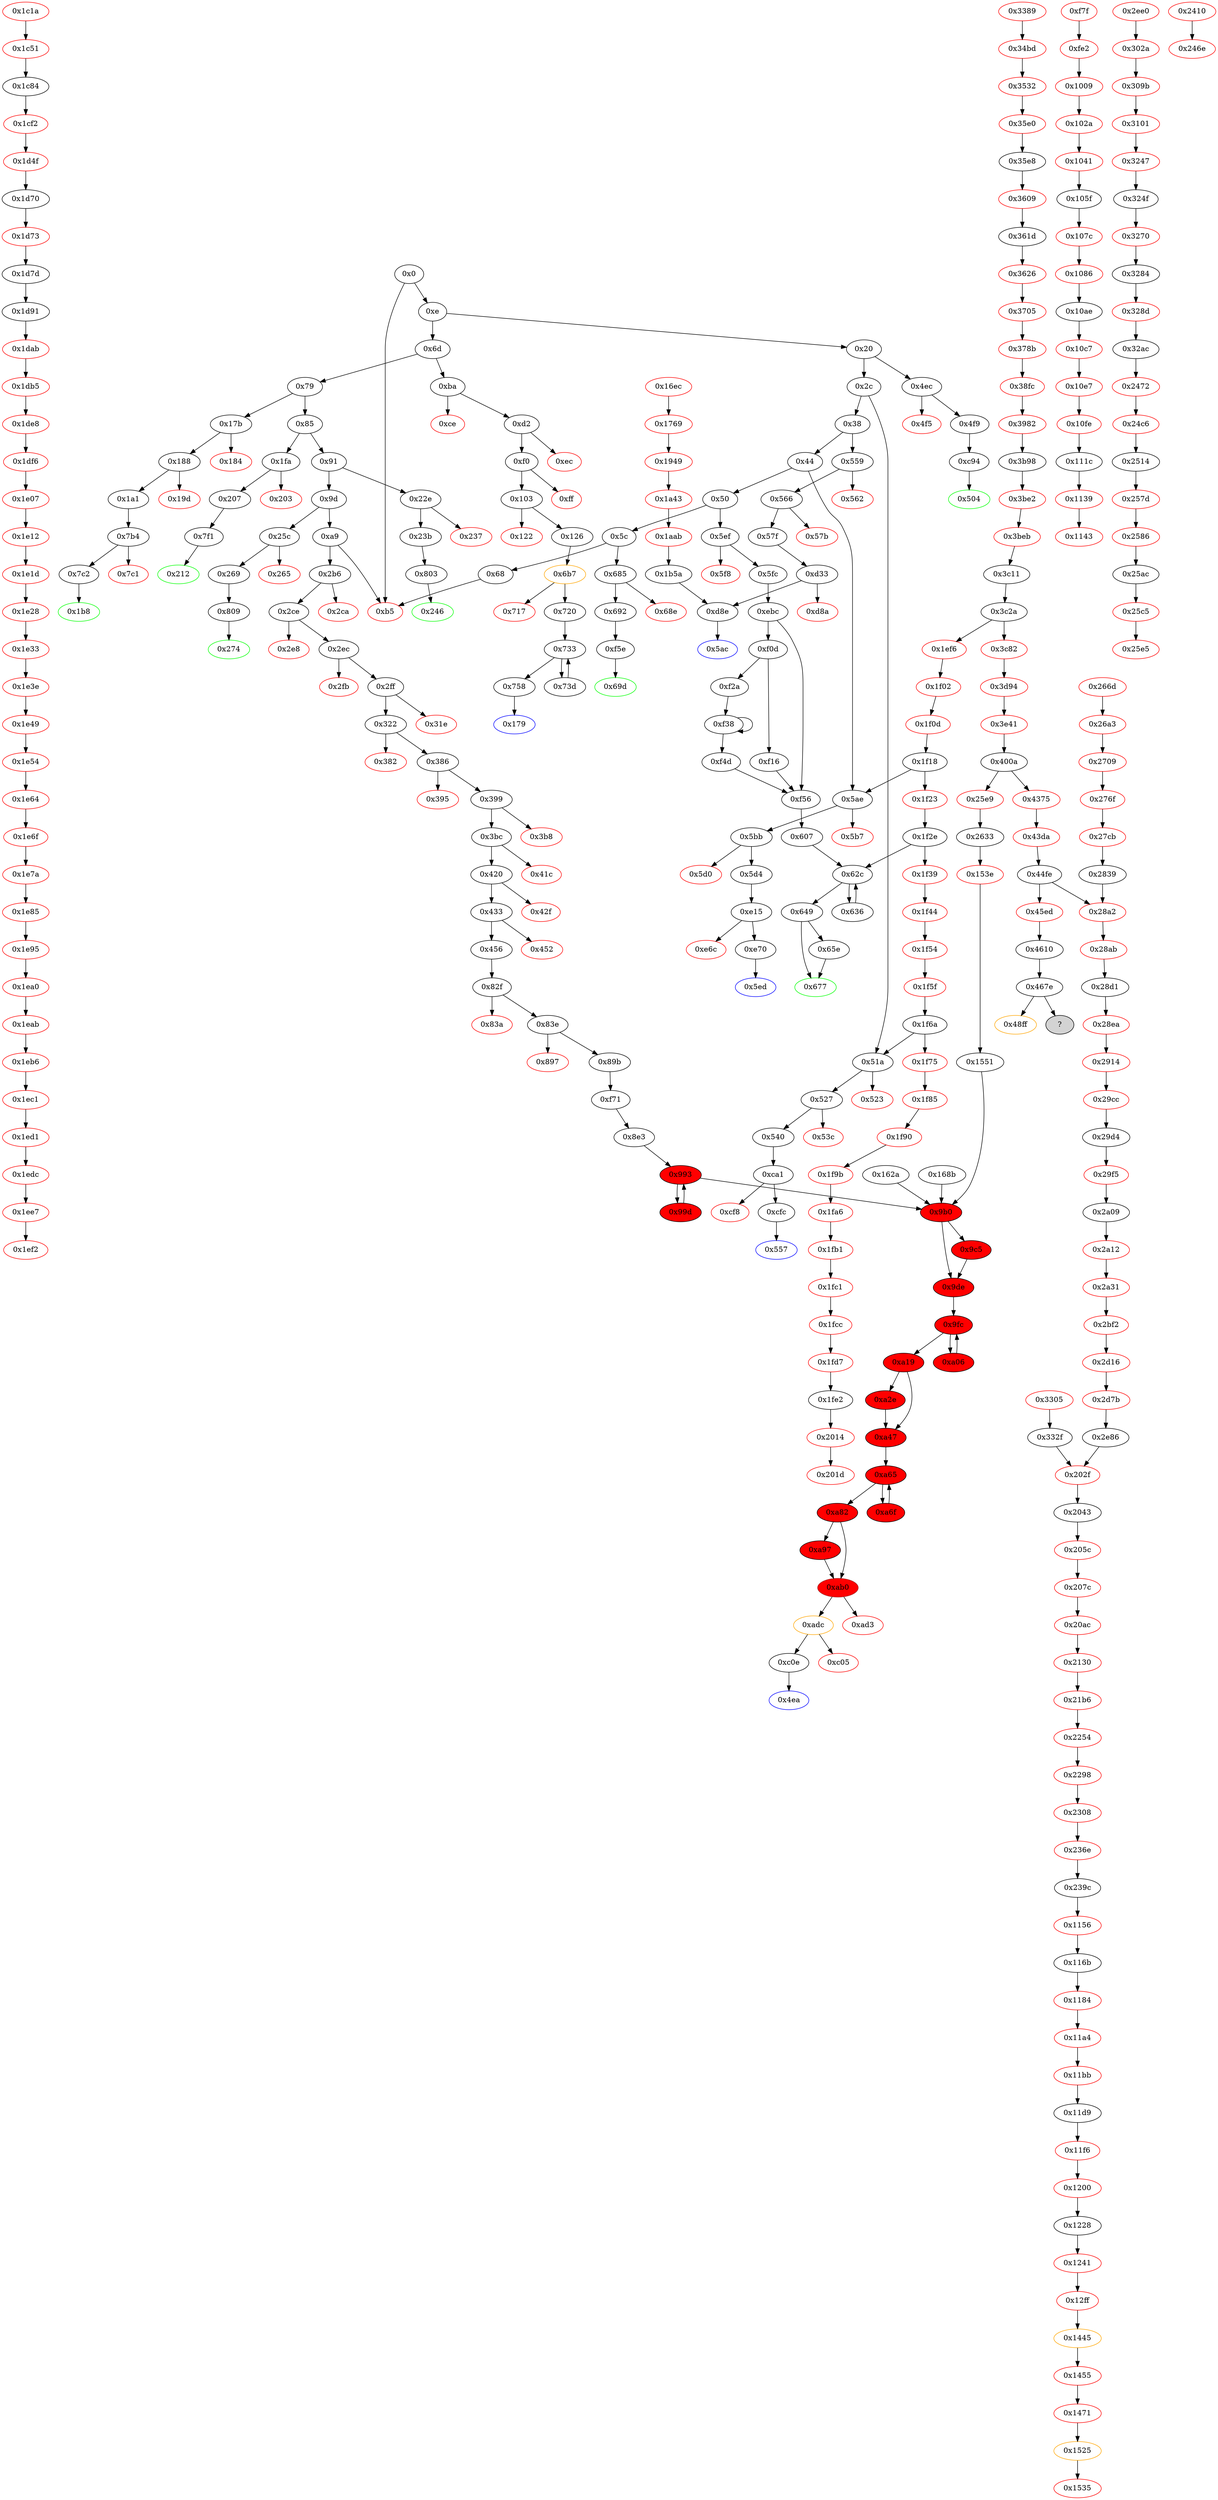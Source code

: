 digraph "" {
"0x1e1d" [color=red, fillcolor=white, id="0x1e1d", style=filled, tooltip="Block 0x1e1d\n[0x1e1d:0x1e27]\n---\nPredecessors: [0x1e12]\nSuccessors: [0x1e28]\n---\n0x1e1d DUP1\n0x1e1e PUSH4 0xbb56849a\n0x1e23 EQ\n0x1e24 PUSH2 0x9dd\n0x1e27 JUMPI\n---\n0x1e1e: V1979 = 0xbb56849a\n0x1e23: V1980 = EQ 0xbb56849a V1969\n0x1e24: V1981 = 0x9dd\n0x1e27: THROWI V1980\n---\nEntry stack: [V1969]\nStack pops: 1\nStack additions: [S0]\nExit stack: [V1969]\n\nDef sites:\nV1969: {0x1df6.0x1dfb}\n"];
"0x91" [fillcolor=white, id="0x91", style=filled, tooltip="Block 0x91\n[0x91:0x9c]\n---\nPredecessors: [0x85]\nSuccessors: [0x9d, 0x22e]\n---\n0x91 DUP1\n0x92 PUSH4 0x6286116a\n0x97 EQ\n0x98 PUSH3 0x22e\n0x9c JUMPI\n---\n0x92: V41 = 0x6286116a\n0x97: V42 = EQ 0x6286116a V9\n0x98: V43 = 0x22e\n0x9c: JUMPI 0x22e V42\n---\nEntry stack: [V9]\nStack pops: 1\nStack additions: [S0]\nExit stack: [V9]\n\nDef sites:\nV9: {0xe.0x13}\n"];
"0x83e" [fillcolor=white, id="0x83e", style=filled, tooltip="Block 0x83e\n[0x83e:0x896]\n---\nPredecessors: [0x82f]\nSuccessors: [0x897, 0x89b]\n---\n0x83e JUMPDEST\n0x83f PUSH1 0x0\n0x841 PUSH20 0xffffffffffffffffffffffffffffffffffffffff\n0x856 AND\n0x857 PUSH1 0x3\n0x859 PUSH1 0x0\n0x85b SWAP1\n0x85c SLOAD\n0x85d SWAP1\n0x85e PUSH2 0x100\n0x861 EXP\n0x862 SWAP1\n0x863 DIV\n0x864 PUSH20 0xffffffffffffffffffffffffffffffffffffffff\n0x879 AND\n0x87a PUSH20 0xffffffffffffffffffffffffffffffffffffffff\n0x88f AND\n0x890 EQ\n0x891 ISZERO\n0x892 PUSH3 0x89b\n0x896 JUMPI\n---\n0x83e: JUMPDEST \n0x83f: V603 = 0x0\n0x841: V604 = 0xffffffffffffffffffffffffffffffffffffffff\n0x856: V605 = AND 0xffffffffffffffffffffffffffffffffffffffff 0x0\n0x857: V606 = 0x3\n0x859: V607 = 0x0\n0x85c: V608 = S[0x3]\n0x85e: V609 = 0x100\n0x861: V610 = EXP 0x100 0x0\n0x863: V611 = DIV V608 0x1\n0x864: V612 = 0xffffffffffffffffffffffffffffffffffffffff\n0x879: V613 = AND 0xffffffffffffffffffffffffffffffffffffffff V611\n0x87a: V614 = 0xffffffffffffffffffffffffffffffffffffffff\n0x88f: V615 = AND 0xffffffffffffffffffffffffffffffffffffffff V613\n0x890: V616 = EQ V615 0x0\n0x891: V617 = ISZERO V616\n0x892: V618 = 0x89b\n0x896: JUMPI 0x89b V617\n---\nEntry stack: [V9, 0x4ea, V233, V282, V331, V346, V349, V352, V357]\nStack pops: 0\nStack additions: []\nExit stack: [V9, 0x4ea, V233, V282, V331, V346, V349, V352, V357]\n\nDef sites:\nV9: {0xe.0x13}\n0x4ea: {0x2b6.0x2b7}\nV233: {0x322.0x335}\nV282: {0x3bc.0x3cf}\nV331: {0x456.0x469}\nV346: {0x456.0x4a5}\nV349: {0x456.0x4af}\nV352: {0x456.0x4b9}\nV357: {0x456.0x4d9}\n"];
"0x1156" [color=red, fillcolor=white, id="0x1156", style=filled, tooltip="Block 0x1156\n[0x1156:0x116a]\n---\nPredecessors: [0x239c]\nSuccessors: [0x116b]\n---\n0x1156 JUMPDEST\n0x1157 POP\n0x1158 POP\n0x1159 POP\n0x115a POP\n0x115b SWAP1\n0x115c POP\n0x115d SWAP1\n0x115e DUP2\n0x115f ADD\n0x1160 SWAP1\n0x1161 PUSH1 0x1f\n0x1163 AND\n0x1164 DUP1\n0x1165 ISZERO\n0x1166 PUSH3 0x204\n0x116a JUMPI\n---\n0x1156: JUMPDEST \n0x115f: V1189 = ADD S4 S6\n0x1161: V1190 = 0x1f\n0x1163: V1191 = AND 0x1f S4\n0x1165: V1192 = ISZERO V1191\n0x1166: V1193 = 0x204\n0x116a: THROWI V1192\n---\nEntry stack: [0x634]\nStack pops: 7\nStack additions: [V1189, V1191]\nExit stack: [V1189, V1191]\n\nDef sites:\n0x634: {0x2408.0x2409}\n"];
"0xf56" [fillcolor=white, id="0xf56", style=filled, tooltip="Block 0xf56\n[0xf56:0xf5d]\n---\nPredecessors: [0xebc, 0xf16, 0xf4d]\nSuccessors: [0x607]\n---\n0xf56 JUMPDEST\n0xf57 POP\n0xf58 POP\n0xf59 POP\n0xf5a POP\n0xf5b POP\n0xf5c DUP2\n0xf5d JUMP\n---\n0xf56: JUMPDEST \n0xf5d: JUMP 0x607\n---\nEntry stack: [V9, 0x607, V998, 0x1, V989, S2, S1, S0]\nStack pops: 7\nStack additions: [S6, S5]\nExit stack: [V9, 0x607, V998]\n\nDef sites:\nV9: {0xe.0x13}\n0x607: {0x5fc.0x5fe}\nV998: {0xebc.0xee1}\n0x1: {0xebc.0xebd}\nV989: {0xebc.0xed1}\nS2: {0xf4d.0xf54, 0xebc.0xef1, 0xf16.0xf23}\nS1: {0xf38.0xf40, 0xebc.0xebd}\nS0: {0xf2a.0xf2c, 0xebc.0xf05}\n"];
"0x2d7b" [color=red, fillcolor=white, id="0x2d7b", style=filled, tooltip="Block 0x2d7b\n[0x2d7b:0x2e85]\n---\nPredecessors: [0x2d16]\nSuccessors: [0x2e86]\n---\n0x2d7b PUSH1 0x40\n0x2d7d MLOAD\n0x2d7e PUSH32 0x8c379a000000000000000000000000000000000000000000000000000000000\n0x2d9f DUP2\n0x2da0 MSTORE\n0x2da1 PUSH1 0x4\n0x2da3 ADD\n0x2da4 DUP1\n0x2da5 DUP1\n0x2da6 PUSH1 0x20\n0x2da8 ADD\n0x2da9 DUP3\n0x2daa DUP2\n0x2dab SUB\n0x2dac DUP3\n0x2dad MSTORE\n0x2dae PUSH1 0x14\n0x2db0 DUP2\n0x2db1 MSTORE\n0x2db2 PUSH1 0x20\n0x2db4 ADD\n0x2db5 DUP1\n0x2db6 PUSH32 0x5061757361626c653a206e6f7420706175736564000000000000000000000000\n0x2dd7 DUP2\n0x2dd8 MSTORE\n0x2dd9 POP\n0x2dda PUSH1 0x20\n0x2ddc ADD\n0x2ddd SWAP2\n0x2dde POP\n0x2ddf POP\n0x2de0 PUSH1 0x40\n0x2de2 MLOAD\n0x2de3 DUP1\n0x2de4 SWAP2\n0x2de5 SUB\n0x2de6 SWAP1\n0x2de7 REVERT\n0x2de8 JUMPDEST\n0x2de9 PUSH1 0x0\n0x2deb PUSH1 0x3\n0x2ded PUSH1 0x0\n0x2def PUSH2 0x100\n0x2df2 EXP\n0x2df3 DUP2\n0x2df4 SLOAD\n0x2df5 DUP2\n0x2df6 PUSH1 0xff\n0x2df8 MUL\n0x2df9 NOT\n0x2dfa AND\n0x2dfb SWAP1\n0x2dfc DUP4\n0x2dfd ISZERO\n0x2dfe ISZERO\n0x2dff MUL\n0x2e00 OR\n0x2e01 SWAP1\n0x2e02 SSTORE\n0x2e03 POP\n0x2e04 PUSH32 0x5db9ee0a495bf2e6ff9c91a7834c1ba4fdd244a5e8aa4e537bd38aeae4b073aa\n0x2e25 PUSH2 0x1050\n0x2e28 PUSH2 0x18eb\n0x2e2b JUMP\n0x2e2c JUMPDEST\n0x2e2d PUSH1 0x40\n0x2e2f MLOAD\n0x2e30 DUP1\n0x2e31 DUP3\n0x2e32 PUSH20 0xffffffffffffffffffffffffffffffffffffffff\n0x2e47 AND\n0x2e48 PUSH20 0xffffffffffffffffffffffffffffffffffffffff\n0x2e5d AND\n0x2e5e DUP2\n0x2e5f MSTORE\n0x2e60 PUSH1 0x20\n0x2e62 ADD\n0x2e63 SWAP2\n0x2e64 POP\n0x2e65 POP\n0x2e66 PUSH1 0x40\n0x2e68 MLOAD\n0x2e69 DUP1\n0x2e6a SWAP2\n0x2e6b SUB\n0x2e6c SWAP1\n0x2e6d LOG1\n0x2e6e JUMP\n0x2e6f JUMPDEST\n0x2e70 PUSH1 0x0\n0x2e72 PUSH2 0x10a5\n0x2e75 PUSH2 0x10a0\n0x2e78 PUSH2 0x18eb\n0x2e7b JUMP\n0x2e7c JUMPDEST\n0x2e7d PUSH2 0x16af\n0x2e80 JUMP\n0x2e81 JUMPDEST\n0x2e82 PUSH2 0x10fa\n0x2e85 JUMPI\n---\n0x2d7b: V3055 = 0x40\n0x2d7d: V3056 = M[0x40]\n0x2d7e: V3057 = 0x8c379a000000000000000000000000000000000000000000000000000000000\n0x2da0: M[V3056] = 0x8c379a000000000000000000000000000000000000000000000000000000000\n0x2da1: V3058 = 0x4\n0x2da3: V3059 = ADD 0x4 V3056\n0x2da6: V3060 = 0x20\n0x2da8: V3061 = ADD 0x20 V3059\n0x2dab: V3062 = SUB V3061 V3059\n0x2dad: M[V3059] = V3062\n0x2dae: V3063 = 0x14\n0x2db1: M[V3061] = 0x14\n0x2db2: V3064 = 0x20\n0x2db4: V3065 = ADD 0x20 V3061\n0x2db6: V3066 = 0x5061757361626c653a206e6f7420706175736564000000000000000000000000\n0x2dd8: M[V3065] = 0x5061757361626c653a206e6f7420706175736564000000000000000000000000\n0x2dda: V3067 = 0x20\n0x2ddc: V3068 = ADD 0x20 V3065\n0x2de0: V3069 = 0x40\n0x2de2: V3070 = M[0x40]\n0x2de5: V3071 = SUB V3068 V3070\n0x2de7: REVERT V3070 V3071\n0x2de8: JUMPDEST \n0x2de9: V3072 = 0x0\n0x2deb: V3073 = 0x3\n0x2ded: V3074 = 0x0\n0x2def: V3075 = 0x100\n0x2df2: V3076 = EXP 0x100 0x0\n0x2df4: V3077 = S[0x3]\n0x2df6: V3078 = 0xff\n0x2df8: V3079 = MUL 0xff 0x1\n0x2df9: V3080 = NOT 0xff\n0x2dfa: V3081 = AND 0xffffffffffffffffffffffffffffffffffffffffffffffffffffffffffffff00 V3077\n0x2dfd: V3082 = ISZERO 0x0\n0x2dfe: V3083 = ISZERO 0x1\n0x2dff: V3084 = MUL 0x0 0x1\n0x2e00: V3085 = OR 0x0 V3081\n0x2e02: S[0x3] = V3085\n0x2e04: V3086 = 0x5db9ee0a495bf2e6ff9c91a7834c1ba4fdd244a5e8aa4e537bd38aeae4b073aa\n0x2e25: V3087 = 0x1050\n0x2e28: V3088 = 0x18eb\n0x2e2b: THROW \n0x2e2c: JUMPDEST \n0x2e2d: V3089 = 0x40\n0x2e2f: V3090 = M[0x40]\n0x2e32: V3091 = 0xffffffffffffffffffffffffffffffffffffffff\n0x2e47: V3092 = AND 0xffffffffffffffffffffffffffffffffffffffff S0\n0x2e48: V3093 = 0xffffffffffffffffffffffffffffffffffffffff\n0x2e5d: V3094 = AND 0xffffffffffffffffffffffffffffffffffffffff V3092\n0x2e5f: M[V3090] = V3094\n0x2e60: V3095 = 0x20\n0x2e62: V3096 = ADD 0x20 V3090\n0x2e66: V3097 = 0x40\n0x2e68: V3098 = M[0x40]\n0x2e6b: V3099 = SUB V3096 V3098\n0x2e6d: LOG V3098 V3099 S1\n0x2e6e: JUMP S2\n0x2e6f: JUMPDEST \n0x2e70: V3100 = 0x0\n0x2e72: V3101 = 0x10a5\n0x2e75: V3102 = 0x10a0\n0x2e78: V3103 = 0x18eb\n0x2e7b: THROW \n0x2e7c: JUMPDEST \n0x2e7d: V3104 = 0x16af\n0x2e80: THROW \n0x2e81: JUMPDEST \n0x2e82: V3105 = 0x10fa\n0x2e85: THROWI S0\n---\nEntry stack: []\nStack pops: 0\nStack additions: [0x1050, 0x5db9ee0a495bf2e6ff9c91a7834c1ba4fdd244a5e8aa4e537bd38aeae4b073aa, 0x10a0, 0x10a5, 0x0]\nExit stack: []\n\nDef sites:\n"];
"0x9b0" [fillcolor=red, id="0x9b0", style=filled, tooltip="Block 0x9b0\n[0x9b0:0x9c4]\n---\nPredecessors: [0x993, 0x1551, 0x162a, 0x168b]\nSuccessors: [0x9c5, 0x9de]\n---\n0x9b0 JUMPDEST\n0x9b1 POP\n0x9b2 POP\n0x9b3 POP\n0x9b4 POP\n0x9b5 SWAP1\n0x9b6 POP\n0x9b7 SWAP1\n0x9b8 DUP2\n0x9b9 ADD\n0x9ba SWAP1\n0x9bb PUSH1 0x1f\n0x9bd AND\n0x9be DUP1\n0x9bf ISZERO\n0x9c0 PUSH3 0x9de\n0x9c4 JUMPI\n---\n0x9b0: JUMPDEST \n0x9b9: V691 = ADD V678 V677\n0x9bb: V692 = 0x1f\n0x9bd: V693 = AND 0x1f V678\n0x9bf: V694 = ISZERO V693\n0x9c0: V695 = 0x9de\n0x9c4: JUMPI 0x9de V694\n---\nEntry stack: [V9, 0x4ea, V233, V282, V331, V346, V349, V352, V357, V233, V282, V331, V346, V349, V352, V357, V627, V635, V1052, V1052, V641, V643, V677, V680, V678, V678, S2, S1, S0]\nStack pops: 7\nStack additions: [V691, V693]\nExit stack: [V9, 0x4ea, V233, V282, V331, V346, V349, V352, V357, V233, V282, V331, V346, V349, V352, V357, V627, V635, V1052, V1052, V641, V643, V691, V693]\n\nDef sites:\nV9: {0xe.0x13}\n0x4ea: {0x2b6.0x2b7}\nV233: {0x322.0x335}\nV282: {0x3bc.0x3cf}\nV331: {0x456.0x469}\nV346: {0x456.0x4a5}\nV349: {0x456.0x4af}\nV352: {0x456.0x4b9}\nV357: {0x456.0x4d9}\nV233: {0x322.0x335}\nV282: {0x3bc.0x3cf}\nV331: {0x456.0x469}\nV346: {0x456.0x4a5}\nV349: {0x456.0x4af}\nV352: {0x456.0x4b9}\nV357: {0x456.0x4d9}\nV627: {0x89b.0x8c5}\nV635: {0x89b.0x8d5}\nV1052: {0xf71.0xf7c}\nV1052: {0xf71.0xf7c}\nV641: {0x8e3.0x8e8}\nV643: {0x8e3.0x8ec}\nV677: {0x8e3.0x984}\nV680: {0x8e3.0x98c}\nV678: {0x8e3.0x988}\nV678: {0x8e3.0x988}\nS2: {0x16d1.0x16d2, 0x1670.0x1671, 0x8e3.0x984, 0x160f.0x1610}\nS1: {0x16d1.0x16d7, 0x1670.0x1676, 0x8e3.0x98c, 0x160f.0x1615}\nS0: {0x8e3.0x991, 0x99d.0x9a8}\n"];
"0x5f8" [color=red, fillcolor=white, id="0x5f8", style=filled, tooltip="Block 0x5f8\n[0x5f8:0x5fb]\n---\nPredecessors: [0x5ef]\nSuccessors: []\n---\n0x5f8 PUSH1 0x0\n0x5fa DUP1\n0x5fb REVERT\n---\n0x5f8: V435 = 0x0\n0x5fb: REVERT 0x0 0x0\n---\nEntry stack: [V9, V432]\nStack pops: 0\nStack additions: []\nExit stack: [V9, V432]\n\nDef sites:\nV9: {0xe.0x13}\nV432: {0x5ef.0x5f0}\n"];
"0x237" [color=red, fillcolor=white, id="0x237", style=filled, tooltip="Block 0x237\n[0x237:0x23a]\n---\nPredecessors: [0x22e]\nSuccessors: []\n---\n0x237 PUSH1 0x0\n0x239 DUP1\n0x23a REVERT\n---\n0x237: V160 = 0x0\n0x23a: REVERT 0x0 0x0\n---\nEntry stack: [V9, V157]\nStack pops: 0\nStack additions: []\nExit stack: [V9, V157]\n\nDef sites:\nV9: {0xe.0x13}\nV157: {0x22e.0x22f}\n"];
"0x73d" [fillcolor=white, id="0x73d", style=filled, tooltip="Block 0x73d\n[0x73d:0x757]\n---\nPredecessors: [0x733]\nSuccessors: [0x733]\n---\n0x73d DUP1\n0x73e MLOAD\n0x73f DUP3\n0x740 MSTORE\n0x741 PUSH1 0x20\n0x743 DUP3\n0x744 ADD\n0x745 SWAP2\n0x746 POP\n0x747 PUSH1 0x20\n0x749 DUP2\n0x74a ADD\n0x74b SWAP1\n0x74c POP\n0x74d PUSH1 0x20\n0x74f DUP4\n0x750 SUB\n0x751 SWAP3\n0x752 POP\n0x753 PUSH3 0x733\n0x757 JUMP\n---\n0x73e: V533 = M[S0]\n0x740: M[S1] = V533\n0x741: V534 = 0x20\n0x744: V535 = ADD S1 0x20\n0x747: V536 = 0x20\n0x74a: V537 = ADD S0 0x20\n0x74d: V538 = 0x20\n0x750: V539 = SUB S2 0x20\n0x753: V540 = 0x733\n0x757: JUMP 0x733\n---\nEntry stack: [V9, 0x179, V97, V524, V97, V526, V526, V529, V527, S2, S1, S0]\nStack pops: 3\nStack additions: [V539, V535, V537]\nExit stack: [V9, 0x179, V97, V524, V97, V526, V526, V529, V527, V539, V535, V537]\n\nDef sites:\nV9: {0xe.0x13}\n0x179: {0xba.0xbb}\nV97: {0x126.0x139}\nV524: {0x720.0x722}\nV97: {0x126.0x139}\nV526: {0x720.0x726}\nV526: {0x720.0x726}\nV529: {0x720.0x72e}\nV527: {0x720.0x72a}\nS2: {0x720.0x72a, 0x73d.0x750}\nS1: {0x720.0x726, 0x73d.0x744}\nS0: {0x720.0x72e, 0x73d.0x74a}\n"];
"0x5b7" [color=red, fillcolor=white, id="0x5b7", style=filled, tooltip="Block 0x5b7\n[0x5b7:0x5ba]\n---\nPredecessors: [0x5ae]\nSuccessors: []\n---\n0x5b7 PUSH1 0x0\n0x5b9 DUP1\n0x5ba REVERT\n---\n0x5b7: V415 = 0x0\n0x5ba: REVERT 0x0 0x0\n---\nEntry stack: [S2, S1, V412]\nStack pops: 0\nStack additions: []\nExit stack: [S2, S1, V412]\n\nDef sites:\nS2: {}\nS1: {0x3c4b.0x3c4c, 0xe.0x13}\nV412: {0x5ae.0x5af}\n"];
"0x3532" [color=red, fillcolor=white, id="0x3532", style=filled, tooltip="Block 0x3532\n[0x3532:0x35df]\n---\nPredecessors: [0x34bd]\nSuccessors: [0x35e0]\n---\n0x3532 PUSH1 0x40\n0x3534 MLOAD\n0x3535 PUSH32 0x8c379a000000000000000000000000000000000000000000000000000000000\n0x3556 DUP2\n0x3557 MSTORE\n0x3558 PUSH1 0x4\n0x355a ADD\n0x355b DUP1\n0x355c DUP1\n0x355d PUSH1 0x20\n0x355f ADD\n0x3560 DUP3\n0x3561 DUP2\n0x3562 SUB\n0x3563 DUP3\n0x3564 MSTORE\n0x3565 PUSH1 0x30\n0x3567 DUP2\n0x3568 MSTORE\n0x3569 PUSH1 0x20\n0x356b ADD\n0x356c DUP1\n0x356d PUSH2 0x2a6f\n0x3570 PUSH1 0x30\n0x3572 SWAP2\n0x3573 CODECOPY\n0x3574 PUSH1 0x40\n0x3576 ADD\n0x3577 SWAP2\n0x3578 POP\n0x3579 POP\n0x357a PUSH1 0x40\n0x357c MLOAD\n0x357d DUP1\n0x357e SWAP2\n0x357f SUB\n0x3580 SWAP1\n0x3581 REVERT\n0x3582 JUMPDEST\n0x3583 PUSH2 0x17b0\n0x3586 DUP3\n0x3587 DUP3\n0x3588 PUSH2 0x21f8\n0x358b JUMP\n0x358c JUMPDEST\n0x358d POP\n0x358e POP\n0x358f JUMP\n0x3590 JUMPDEST\n0x3591 PUSH1 0xb\n0x3593 DUP1\n0x3594 SLOAD\n0x3595 PUSH1 0x1\n0x3597 DUP2\n0x3598 PUSH1 0x1\n0x359a AND\n0x359b ISZERO\n0x359c PUSH2 0x100\n0x359f MUL\n0x35a0 SUB\n0x35a1 AND\n0x35a2 PUSH1 0x2\n0x35a4 SWAP1\n0x35a5 DIV\n0x35a6 DUP1\n0x35a7 PUSH1 0x1f\n0x35a9 ADD\n0x35aa PUSH1 0x20\n0x35ac DUP1\n0x35ad SWAP2\n0x35ae DIV\n0x35af MUL\n0x35b0 PUSH1 0x20\n0x35b2 ADD\n0x35b3 PUSH1 0x40\n0x35b5 MLOAD\n0x35b6 SWAP1\n0x35b7 DUP2\n0x35b8 ADD\n0x35b9 PUSH1 0x40\n0x35bb MSTORE\n0x35bc DUP1\n0x35bd SWAP3\n0x35be SWAP2\n0x35bf SWAP1\n0x35c0 DUP2\n0x35c1 DUP2\n0x35c2 MSTORE\n0x35c3 PUSH1 0x20\n0x35c5 ADD\n0x35c6 DUP3\n0x35c7 DUP1\n0x35c8 SLOAD\n0x35c9 PUSH1 0x1\n0x35cb DUP2\n0x35cc PUSH1 0x1\n0x35ce AND\n0x35cf ISZERO\n0x35d0 PUSH2 0x100\n0x35d3 MUL\n0x35d4 SUB\n0x35d5 AND\n0x35d6 PUSH1 0x2\n0x35d8 SWAP1\n0x35d9 DIV\n0x35da DUP1\n0x35db ISZERO\n0x35dc PUSH2 0x184a\n0x35df JUMPI\n---\n0x3532: V3515 = 0x40\n0x3534: V3516 = M[0x40]\n0x3535: V3517 = 0x8c379a000000000000000000000000000000000000000000000000000000000\n0x3557: M[V3516] = 0x8c379a000000000000000000000000000000000000000000000000000000000\n0x3558: V3518 = 0x4\n0x355a: V3519 = ADD 0x4 V3516\n0x355d: V3520 = 0x20\n0x355f: V3521 = ADD 0x20 V3519\n0x3562: V3522 = SUB V3521 V3519\n0x3564: M[V3519] = V3522\n0x3565: V3523 = 0x30\n0x3568: M[V3521] = 0x30\n0x3569: V3524 = 0x20\n0x356b: V3525 = ADD 0x20 V3521\n0x356d: V3526 = 0x2a6f\n0x3570: V3527 = 0x30\n0x3573: CODECOPY V3525 0x2a6f 0x30\n0x3574: V3528 = 0x40\n0x3576: V3529 = ADD 0x40 V3525\n0x357a: V3530 = 0x40\n0x357c: V3531 = M[0x40]\n0x357f: V3532 = SUB V3529 V3531\n0x3581: REVERT V3531 V3532\n0x3582: JUMPDEST \n0x3583: V3533 = 0x17b0\n0x3588: V3534 = 0x21f8\n0x358b: THROW \n0x358c: JUMPDEST \n0x358f: JUMP S2\n0x3590: JUMPDEST \n0x3591: V3535 = 0xb\n0x3594: V3536 = S[0xb]\n0x3595: V3537 = 0x1\n0x3598: V3538 = 0x1\n0x359a: V3539 = AND 0x1 V3536\n0x359b: V3540 = ISZERO V3539\n0x359c: V3541 = 0x100\n0x359f: V3542 = MUL 0x100 V3540\n0x35a0: V3543 = SUB V3542 0x1\n0x35a1: V3544 = AND V3543 V3536\n0x35a2: V3545 = 0x2\n0x35a5: V3546 = DIV V3544 0x2\n0x35a7: V3547 = 0x1f\n0x35a9: V3548 = ADD 0x1f V3546\n0x35aa: V3549 = 0x20\n0x35ae: V3550 = DIV V3548 0x20\n0x35af: V3551 = MUL V3550 0x20\n0x35b0: V3552 = 0x20\n0x35b2: V3553 = ADD 0x20 V3551\n0x35b3: V3554 = 0x40\n0x35b5: V3555 = M[0x40]\n0x35b8: V3556 = ADD V3555 V3553\n0x35b9: V3557 = 0x40\n0x35bb: M[0x40] = V3556\n0x35c2: M[V3555] = V3546\n0x35c3: V3558 = 0x20\n0x35c5: V3559 = ADD 0x20 V3555\n0x35c8: V3560 = S[0xb]\n0x35c9: V3561 = 0x1\n0x35cc: V3562 = 0x1\n0x35ce: V3563 = AND 0x1 V3560\n0x35cf: V3564 = ISZERO V3563\n0x35d0: V3565 = 0x100\n0x35d3: V3566 = MUL 0x100 V3564\n0x35d4: V3567 = SUB V3566 0x1\n0x35d5: V3568 = AND V3567 V3560\n0x35d6: V3569 = 0x2\n0x35d9: V3570 = DIV V3568 0x2\n0x35db: V3571 = ISZERO V3570\n0x35dc: V3572 = 0x184a\n0x35df: THROWI V3571\n---\nEntry stack: []\nStack pops: 0\nStack additions: [S0, S1, 0x17b0, S0, S1, V3570, 0xb, V3559, V3546, 0xb, V3555]\nExit stack: []\n\nDef sites:\n"];
"0x2ff" [fillcolor=white, id="0x2ff", style=filled, tooltip="Block 0x2ff\n[0x2ff:0x31d]\n---\nPredecessors: [0x2ec]\nSuccessors: [0x31e, 0x322]\n---\n0x2ff JUMPDEST\n0x300 DUP1\n0x301 CALLDATALOAD\n0x302 SWAP1\n0x303 PUSH1 0x20\n0x305 ADD\n0x306 SWAP2\n0x307 DUP5\n0x308 PUSH1 0x1\n0x30a DUP4\n0x30b MUL\n0x30c DUP5\n0x30d ADD\n0x30e GT\n0x30f PUSH5 0x100000000\n0x315 DUP4\n0x316 GT\n0x317 OR\n0x318 ISZERO\n0x319 PUSH3 0x322\n0x31d JUMPI\n---\n0x2ff: JUMPDEST \n0x301: V212 = CALLDATALOAD V205\n0x303: V213 = 0x20\n0x305: V214 = ADD 0x20 V205\n0x308: V215 = 0x1\n0x30b: V216 = MUL V212 0x1\n0x30d: V217 = ADD V214 V216\n0x30e: V218 = GT V217 V196\n0x30f: V219 = 0x100000000\n0x316: V220 = GT V212 0x100000000\n0x317: V221 = OR V220 V218\n0x318: V222 = ISZERO V221\n0x319: V223 = 0x322\n0x31d: JUMPI 0x322 V222\n---\nEntry stack: [V9, 0x4ea, V196, 0x4, 0x24, V205]\nStack pops: 4\nStack additions: [S3, S2, V214, V212, S1]\nExit stack: [V9, 0x4ea, V196, 0x4, V214, V212, 0x24]\n\nDef sites:\nV9: {0xe.0x13}\n0x4ea: {0x2b6.0x2b7}\nV196: {0x2ce.0x2d0}\n0x4: {0x2b6.0x2bb}\n0x24: {0x2ce.0x2d8}\nV205: {0x2ec.0x2ee}\n"];
"0x1ee7" [color=red, fillcolor=white, id="0x1ee7", style=filled, tooltip="Block 0x1ee7\n[0x1ee7:0x1ef1]\n---\nPredecessors: [0x1edc]\nSuccessors: [0x1ef2]\n---\n0x1ee7 DUP1\n0x1ee8 PUSH4 0x8456cb59\n0x1eed EQ\n0x1eee PUSH2 0x76a\n0x1ef1 JUMPI\n---\n0x1ee8: V2033 = 0x8456cb59\n0x1eed: V2034 = EQ 0x8456cb59 S0\n0x1eee: V2035 = 0x76a\n0x1ef1: THROWI V2034\n---\nEntry stack: [S0]\nStack pops: 1\nStack additions: [S0]\nExit stack: [S0]\n\nDef sites:\nS0: {}\n"];
"0x212" [color=green, fillcolor=white, id="0x212", style=filled, tooltip="Block 0x212\n[0x212:0x22d]\n---\nPredecessors: [0x7f1]\nSuccessors: []\n---\n0x212 JUMPDEST\n0x213 PUSH1 0x40\n0x215 MLOAD\n0x216 DUP1\n0x217 DUP3\n0x218 PUSH1 0xff\n0x21a AND\n0x21b PUSH1 0xff\n0x21d AND\n0x21e DUP2\n0x21f MSTORE\n0x220 PUSH1 0x20\n0x222 ADD\n0x223 SWAP2\n0x224 POP\n0x225 POP\n0x226 PUSH1 0x40\n0x228 MLOAD\n0x229 DUP1\n0x22a SWAP2\n0x22b SUB\n0x22c SWAP1\n0x22d RETURN\n---\n0x212: JUMPDEST \n0x213: V146 = 0x40\n0x215: V147 = M[0x40]\n0x218: V148 = 0xff\n0x21a: V149 = AND 0xff V586\n0x21b: V150 = 0xff\n0x21d: V151 = AND 0xff V149\n0x21f: M[V147] = V151\n0x220: V152 = 0x20\n0x222: V153 = ADD 0x20 V147\n0x226: V154 = 0x40\n0x228: V155 = M[0x40]\n0x22b: V156 = SUB V153 V155\n0x22d: RETURN V155 V156\n---\nEntry stack: [V9, 0x212, V586]\nStack pops: 1\nStack additions: []\nExit stack: [V9, 0x212]\n\nDef sites:\nV9: {0xe.0x13}\n0x212: {0x207.0x209}\nV586: {0x7f1.0x800}\n"];
"0x1e85" [color=red, fillcolor=white, id="0x1e85", style=filled, tooltip="Block 0x1e85\n[0x1e85:0x1e94]\n---\nPredecessors: [0x1e7a]\nSuccessors: [0x1e95]\n---\n0x1e85 PUSH2 0x206\n0x1e88 JUMP\n0x1e89 JUMPDEST\n0x1e8a DUP1\n0x1e8b PUSH4 0x95d89b41\n0x1e90 GT\n0x1e91 PUSH2 0xe9\n0x1e94 JUMPI\n---\n0x1e85: V2007 = 0x206\n0x1e88: THROW \n0x1e89: JUMPDEST \n0x1e8b: V2008 = 0x95d89b41\n0x1e90: V2009 = GT 0x95d89b41 S0\n0x1e91: V2010 = 0xe9\n0x1e94: THROWI V2009\n---\nEntry stack: [S0]\nStack pops: 0\nStack additions: [S0]\nExit stack: []\n\nDef sites:\nS0: {}\n"];
"0x28ab" [color=red, fillcolor=white, id="0x28ab", style=filled, tooltip="Block 0x28ab\n[0x28ab:0x28d0]\n---\nPredecessors: [0x28a2]\nSuccessors: [0x28d1]\n---\n0x28ab DUP1\n0x28ac DUP3\n0x28ad ADD\n0x28ae MLOAD\n0x28af DUP2\n0x28b0 DUP5\n0x28b1 ADD\n0x28b2 MSTORE\n0x28b3 PUSH1 0x20\n0x28b5 DUP2\n0x28b6 ADD\n0x28b7 SWAP1\n0x28b8 POP\n0x28b9 PUSH2 0xac6\n0x28bc JUMP\n0x28bd JUMPDEST\n0x28be POP\n0x28bf POP\n0x28c0 POP\n0x28c1 POP\n0x28c2 SWAP1\n0x28c3 POP\n0x28c4 SWAP1\n0x28c5 DUP2\n0x28c6 ADD\n0x28c7 SWAP1\n0x28c8 PUSH1 0x1f\n0x28ca AND\n0x28cb DUP1\n0x28cc ISZERO\n0x28cd PUSH2 0xb0e\n0x28d0 JUMPI\n---\n0x28ad: V2730 = ADD V2725 0x0\n0x28ae: V2731 = M[V2730]\n0x28b1: V2732 = ADD V2722 0x0\n0x28b2: M[V2732] = V2731\n0x28b3: V2733 = 0x20\n0x28b6: V2734 = ADD 0x0 0x20\n0x28b9: V2735 = 0xac6\n0x28bc: THROW \n0x28bd: JUMPDEST \n0x28c6: V2736 = ADD S4 S6\n0x28c8: V2737 = 0x1f\n0x28ca: V2738 = AND 0x1f S4\n0x28cc: V2739 = ISZERO V2738\n0x28cd: V2740 = 0xb0e\n0x28d0: THROWI V2739\n---\nEntry stack: [S9, V2716, V2716, V2722, V2725, V2723, V2723, V2722, V2725, 0x0]\nStack pops: 3\nStack additions: [V2738, V2736]\nExit stack: []\n\nDef sites:\nS9: {}\nV2716: {0x287d.0x2880}\nV2716: {0x287d.0x2880}\nV2722: {0x287d.0x2893}\nV2725: {0x287d.0x289b}\nV2723: {0x287d.0x2897}\nV2723: {0x287d.0x2897}\nV2722: {0x287d.0x2893}\nV2725: {0x287d.0x289b}\n0x0: {0x287d.0x28a0}\n"];
"0x1c1a" [color=red, fillcolor=white, id="0x1c1a", style=filled, tooltip="Block 0x1c1a\n[0x1c1a:0x1c50]\n---\nPredecessors: []\nSuccessors: [0x1c51]\n---\n0x1c1a JUMPDEST\n0x1c1b PUSH1 0x0\n0x1c1d PUSH20 0xffffffffffffffffffffffffffffffffffffffff\n0x1c32 AND\n0x1c33 DUP4\n0x1c34 PUSH20 0xffffffffffffffffffffffffffffffffffffffff\n0x1c49 AND\n0x1c4a EQ\n0x1c4b ISZERO\n0x1c4c PUSH3 0xd72\n0x1c50 JUMPI\n---\n0x1c1a: JUMPDEST \n0x1c1b: V1840 = 0x0\n0x1c1d: V1841 = 0xffffffffffffffffffffffffffffffffffffffff\n0x1c32: V1842 = AND 0xffffffffffffffffffffffffffffffffffffffff 0x0\n0x1c34: V1843 = 0xffffffffffffffffffffffffffffffffffffffff\n0x1c49: V1844 = AND 0xffffffffffffffffffffffffffffffffffffffff S2\n0x1c4a: V1845 = EQ V1844 0x0\n0x1c4b: V1846 = ISZERO V1845\n0x1c4c: V1847 = 0xd72\n0x1c50: THROWI V1846\n---\nEntry stack: []\nStack pops: 3\nStack additions: [S2, S1, S0]\nExit stack: [S2, S1, S0]\n\nDef sites:\n"];
"0x202f" [color=red, fillcolor=white, id="0x202f", style=filled, tooltip="Block 0x202f\n[0x202f:0x2042]\n---\nPredecessors: [0x2e86, 0x332f]\nSuccessors: [0x2043]\n---\n0x202f JUMPDEST\n0x2030 POP\n0x2031 POP\n0x2032 POP\n0x2033 POP\n0x2034 SWAP1\n0x2035 POP\n0x2036 SWAP1\n0x2037 DUP2\n0x2038 ADD\n0x2039 SWAP1\n0x203a PUSH1 0x1f\n0x203c AND\n0x203d DUP1\n0x203e ISZERO\n0x203f PUSH2 0x280\n0x2042 JUMPI\n---\n0x202f: JUMPDEST \n0x2038: V2124 = ADD S4 S6\n0x203a: V2125 = 0x1f\n0x203c: V2126 = AND 0x1f S4\n0x203e: V2127 = ISZERO V2126\n0x203f: V2128 = 0x280\n0x2042: THROWI V2127\n---\nEntry stack: [S5, S4, S3, {0x1104, 0x15ad}, S1, S0]\nStack pops: 7\nStack additions: [V2124, V2126]\nExit stack: [V2124, V2126]\n\nDef sites:\nS5: {}\nS4: {}\nS3: {}\n{0x1104, 0x15ad}: {0x337f.0x3380, 0x2ed6.0x2ed7}\nS1: {}\nS0: {}\n"];
"0x1f39" [color=red, fillcolor=white, id="0x1f39", style=filled, tooltip="Block 0x1f39\n[0x1f39:0x1f43]\n---\nPredecessors: [0x1f2e]\nSuccessors: [0x1f44]\n---\n0x1f39 DUP1\n0x1f3a PUSH4 0x6ef8d66d\n0x1f3f EQ\n0x1f40 PUSH2 0x676\n0x1f43 JUMPI\n---\n0x1f3a: V2055 = 0x6ef8d66d\n0x1f3f: V2056 = EQ 0x6ef8d66d 0x0\n0x1f40: V2057 = 0x676\n0x1f43: THROWI 0x0\n---\nEntry stack: [S1, 0x0]\nStack pops: 1\nStack additions: [S0]\nExit stack: [S1, 0x0]\n\nDef sites:\nS1: {}\n0x0: {0x3c4b.0x3c4c}\n"];
"0x11bb" [color=red, fillcolor=white, id="0x11bb", style=filled, tooltip="Block 0x11bb\n[0x11bb:0x11d8]\n---\nPredecessors: [0x11a4]\nSuccessors: [0x11d9]\n---\n0x11bb PUSH1 0x0\n0x11bd DUP1\n0x11be REVERT\n0x11bf JUMPDEST\n0x11c0 DUP3\n0x11c1 MLOAD\n0x11c2 DUP7\n0x11c3 PUSH1 0x1\n0x11c5 DUP3\n0x11c6 MUL\n0x11c7 DUP4\n0x11c8 ADD\n0x11c9 GT\n0x11ca PUSH5 0x100000000\n0x11d0 DUP3\n0x11d1 GT\n0x11d2 OR\n0x11d3 ISZERO\n0x11d4 PUSH3 0x25d\n0x11d8 JUMPI\n---\n0x11bb: V1223 = 0x0\n0x11be: REVERT 0x0 0x0\n0x11bf: JUMPDEST \n0x11c1: V1224 = M[S2]\n0x11c3: V1225 = 0x1\n0x11c6: V1226 = MUL V1224 0x1\n0x11c8: V1227 = ADD S0 V1226\n0x11c9: V1228 = GT V1227 S5\n0x11ca: V1229 = 0x100000000\n0x11d1: V1230 = GT V1224 0x100000000\n0x11d2: V1231 = OR V1230 V1228\n0x11d3: V1232 = ISZERO V1231\n0x11d4: V1233 = 0x25d\n0x11d8: THROWI V1232\n---\nEntry stack: [S5, S4, S3, V1217, S1, V1219]\nStack pops: 0\nStack additions: [V1224, S0, S1, S2, S3, S4, S5]\nExit stack: []\n\nDef sites:\nS5: {}\nS4: {}\nS3: {}\nV1217: {0x11a8.0x11ab}\nS1: {}\nV1219: {0x11a8.0x11b1}\n"];
"0x44fe" [fillcolor=white, id="0x44fe", style=filled, tooltip="Block 0x44fe\n[0x44fe:0x45ec]\n---\nPredecessors: [0x43da]\nSuccessors: [0x28a2, 0x45ed]\n---\n0x44fe PUSH1 0x40\n0x4500 MLOAD\n0x4501 PUSH32 0x8c379a000000000000000000000000000000000000000000000000000000000\n0x4522 DUP2\n0x4523 MSTORE\n0x4524 PUSH1 0x4\n0x4526 ADD\n0x4527 DUP1\n0x4528 DUP1\n0x4529 PUSH1 0x20\n0x452b ADD\n0x452c DUP3\n0x452d DUP2\n0x452e SUB\n0x452f DUP3\n0x4530 MSTORE\n0x4531 PUSH1 0x21\n0x4533 DUP2\n0x4534 MSTORE\n0x4535 PUSH1 0x20\n0x4537 ADD\n0x4538 DUP1\n0x4539 PUSH2 0x299a\n0x453c PUSH1 0x21\n0x453e SWAP2\n0x453f CODECOPY\n0x4540 PUSH1 0x40\n0x4542 ADD\n0x4543 SWAP2\n0x4544 POP\n0x4545 POP\n0x4546 PUSH1 0x40\n0x4548 MLOAD\n0x4549 DUP1\n0x454a SWAP2\n0x454b SUB\n0x454c SWAP1\n0x454d REVERT\n0x454e JUMPDEST\n0x454f PUSH1 0x0\n0x4551 DUP3\n0x4552 PUSH1 0x0\n0x4554 ADD\n0x4555 PUSH1 0x0\n0x4557 DUP4\n0x4558 PUSH20 0xffffffffffffffffffffffffffffffffffffffff\n0x456d AND\n0x456e PUSH20 0xffffffffffffffffffffffffffffffffffffffff\n0x4583 AND\n0x4584 DUP2\n0x4585 MSTORE\n0x4586 PUSH1 0x20\n0x4588 ADD\n0x4589 SWAP1\n0x458a DUP2\n0x458b MSTORE\n0x458c PUSH1 0x20\n0x458e ADD\n0x458f PUSH1 0x0\n0x4591 SHA3\n0x4592 PUSH1 0x0\n0x4594 PUSH2 0x100\n0x4597 EXP\n0x4598 DUP2\n0x4599 SLOAD\n0x459a DUP2\n0x459b PUSH1 0xff\n0x459d MUL\n0x459e NOT\n0x459f AND\n0x45a0 SWAP1\n0x45a1 DUP4\n0x45a2 ISZERO\n0x45a3 ISZERO\n0x45a4 MUL\n0x45a5 OR\n0x45a6 SWAP1\n0x45a7 SSTORE\n0x45a8 POP\n0x45a9 POP\n0x45aa POP\n0x45ab JUMP\n0x45ac JUMPDEST\n0x45ad PUSH2 0x27db\n0x45b0 DUP4\n0x45b1 DUP4\n0x45b2 DUP4\n0x45b3 PUSH2 0x28a7\n0x45b6 JUMP\n0x45b7 JUMPDEST\n0x45b8 PUSH1 0x0\n0x45ba PUSH20 0xffffffffffffffffffffffffffffffffffffffff\n0x45cf AND\n0x45d0 DUP4\n0x45d1 PUSH20 0xffffffffffffffffffffffffffffffffffffffff\n0x45e6 AND\n0x45e7 EQ\n0x45e8 ISZERO\n0x45e9 PUSH2 0x28a2\n0x45ec JUMPI\n---\n0x44fe: V4298 = 0x40\n0x4500: V4299 = M[0x40]\n0x4501: V4300 = 0x8c379a000000000000000000000000000000000000000000000000000000000\n0x4523: M[V4299] = 0x8c379a000000000000000000000000000000000000000000000000000000000\n0x4524: V4301 = 0x4\n0x4526: V4302 = ADD 0x4 V4299\n0x4529: V4303 = 0x20\n0x452b: V4304 = ADD 0x20 V4302\n0x452e: V4305 = SUB V4304 V4302\n0x4530: M[V4302] = V4305\n0x4531: V4306 = 0x21\n0x4534: M[V4304] = 0x21\n0x4535: V4307 = 0x20\n0x4537: V4308 = ADD 0x20 V4304\n0x4539: V4309 = 0x299a\n0x453c: V4310 = 0x21\n0x453f: CODECOPY V4308 0x299a 0x21\n0x4540: V4311 = 0x40\n0x4542: V4312 = ADD 0x40 V4308\n0x4546: V4313 = 0x40\n0x4548: V4314 = M[0x40]\n0x454b: V4315 = SUB V4312 V4314\n0x454d: REVERT V4314 V4315\n0x454e: JUMPDEST \n0x454f: V4316 = 0x0\n0x4552: V4317 = 0x0\n0x4554: V4318 = ADD 0x0 S1\n0x4555: V4319 = 0x0\n0x4558: V4320 = 0xffffffffffffffffffffffffffffffffffffffff\n0x456d: V4321 = AND 0xffffffffffffffffffffffffffffffffffffffff S0\n0x456e: V4322 = 0xffffffffffffffffffffffffffffffffffffffff\n0x4583: V4323 = AND 0xffffffffffffffffffffffffffffffffffffffff V4321\n0x4585: M[0x0] = V4323\n0x4586: V4324 = 0x20\n0x4588: V4325 = ADD 0x20 0x0\n0x458b: M[0x20] = V4318\n0x458c: V4326 = 0x20\n0x458e: V4327 = ADD 0x20 0x20\n0x458f: V4328 = 0x0\n0x4591: V4329 = SHA3 0x0 0x40\n0x4592: V4330 = 0x0\n0x4594: V4331 = 0x100\n0x4597: V4332 = EXP 0x100 0x0\n0x4599: V4333 = S[V4329]\n0x459b: V4334 = 0xff\n0x459d: V4335 = MUL 0xff 0x1\n0x459e: V4336 = NOT 0xff\n0x459f: V4337 = AND 0xffffffffffffffffffffffffffffffffffffffffffffffffffffffffffffff00 V4333\n0x45a2: V4338 = ISZERO 0x0\n0x45a3: V4339 = ISZERO 0x1\n0x45a4: V4340 = MUL 0x0 0x1\n0x45a5: V4341 = OR 0x0 V4337\n0x45a7: S[V4329] = V4341\n0x45ab: JUMP S2\n0x45ac: JUMPDEST \n0x45ad: V4342 = 0x27db\n0x45b3: V4343 = 0x28a7\n0x45b6: THROW \n0x45b7: JUMPDEST \n0x45b8: V4344 = 0x0\n0x45ba: V4345 = 0xffffffffffffffffffffffffffffffffffffffff\n0x45cf: V4346 = AND 0xffffffffffffffffffffffffffffffffffffffff 0x0\n0x45d1: V4347 = 0xffffffffffffffffffffffffffffffffffffffff\n0x45e6: V4348 = AND 0xffffffffffffffffffffffffffffffffffffffff S2\n0x45e7: V4349 = EQ V4348 0x0\n0x45e8: V4350 = ISZERO V4349\n0x45e9: V4351 = 0x28a2\n0x45ec: JUMPI 0x28a2 V4350\n---\nEntry stack: []\nStack pops: 0\nStack additions: [S0, S1, S2, 0x27db, S0, S1, S2, S0, S1, S2]\nExit stack: []\n\nDef sites:\n"];
"0x38fc" [color=red, fillcolor=white, id="0x38fc", style=filled, tooltip="Block 0x38fc\n[0x38fc:0x3981]\n---\nPredecessors: [0x378b]\nSuccessors: [0x3982]\n---\n0x38fc PUSH1 0x40\n0x38fe MLOAD\n0x38ff PUSH32 0x8c379a000000000000000000000000000000000000000000000000000000000\n0x3920 DUP2\n0x3921 MSTORE\n0x3922 PUSH1 0x4\n0x3924 ADD\n0x3925 DUP1\n0x3926 DUP1\n0x3927 PUSH1 0x20\n0x3929 ADD\n0x392a DUP3\n0x392b DUP2\n0x392c SUB\n0x392d DUP3\n0x392e MSTORE\n0x392f PUSH1 0x25\n0x3931 DUP2\n0x3932 MSTORE\n0x3933 PUSH1 0x20\n0x3935 ADD\n0x3936 DUP1\n0x3937 PUSH2 0x2a4a\n0x393a PUSH1 0x25\n0x393c SWAP2\n0x393d CODECOPY\n0x393e PUSH1 0x40\n0x3940 ADD\n0x3941 SWAP2\n0x3942 POP\n0x3943 POP\n0x3944 PUSH1 0x40\n0x3946 MLOAD\n0x3947 DUP1\n0x3948 SWAP2\n0x3949 SUB\n0x394a SWAP1\n0x394b REVERT\n0x394c JUMPDEST\n0x394d PUSH1 0x0\n0x394f PUSH20 0xffffffffffffffffffffffffffffffffffffffff\n0x3964 AND\n0x3965 DUP3\n0x3966 PUSH20 0xffffffffffffffffffffffffffffffffffffffff\n0x397b AND\n0x397c EQ\n0x397d ISZERO\n0x397e PUSH2 0x1bf6\n0x3981 JUMPI\n---\n0x38fc: V3725 = 0x40\n0x38fe: V3726 = M[0x40]\n0x38ff: V3727 = 0x8c379a000000000000000000000000000000000000000000000000000000000\n0x3921: M[V3726] = 0x8c379a000000000000000000000000000000000000000000000000000000000\n0x3922: V3728 = 0x4\n0x3924: V3729 = ADD 0x4 V3726\n0x3927: V3730 = 0x20\n0x3929: V3731 = ADD 0x20 V3729\n0x392c: V3732 = SUB V3731 V3729\n0x392e: M[V3729] = V3732\n0x392f: V3733 = 0x25\n0x3932: M[V3731] = 0x25\n0x3933: V3734 = 0x20\n0x3935: V3735 = ADD 0x20 V3731\n0x3937: V3736 = 0x2a4a\n0x393a: V3737 = 0x25\n0x393d: CODECOPY V3735 0x2a4a 0x25\n0x393e: V3738 = 0x40\n0x3940: V3739 = ADD 0x40 V3735\n0x3944: V3740 = 0x40\n0x3946: V3741 = M[0x40]\n0x3949: V3742 = SUB V3739 V3741\n0x394b: REVERT V3741 V3742\n0x394c: JUMPDEST \n0x394d: V3743 = 0x0\n0x394f: V3744 = 0xffffffffffffffffffffffffffffffffffffffff\n0x3964: V3745 = AND 0xffffffffffffffffffffffffffffffffffffffff 0x0\n0x3966: V3746 = 0xffffffffffffffffffffffffffffffffffffffff\n0x397b: V3747 = AND 0xffffffffffffffffffffffffffffffffffffffff S1\n0x397c: V3748 = EQ V3747 0x0\n0x397d: V3749 = ISZERO V3748\n0x397e: V3750 = 0x1bf6\n0x3981: THROWI V3749\n---\nEntry stack: [S2, S1, S0]\nStack pops: 0\nStack additions: [S0, S1]\nExit stack: []\n\nDef sites:\nS2: {}\nS1: {}\nS0: {}\n"];
"0x11d9" [fillcolor=white, id="0x11d9", style=filled, tooltip="Block 0x11d9\n[0x11d9:0x11f5]\n---\nPredecessors: [0x11bb]\nSuccessors: [0x11f6]\n---\n0x11d9 PUSH1 0x0\n0x11db DUP1\n0x11dc REVERT\n0x11dd JUMPDEST\n0x11de DUP1\n0x11df DUP4\n0x11e0 MSTORE\n0x11e1 PUSH1 0x20\n0x11e3 DUP4\n0x11e4 ADD\n0x11e5 SWAP3\n0x11e6 POP\n0x11e7 POP\n0x11e8 POP\n0x11e9 SWAP1\n0x11ea DUP1\n0x11eb MLOAD\n0x11ec SWAP1\n0x11ed PUSH1 0x20\n0x11ef ADD\n0x11f0 SWAP1\n0x11f1 DUP1\n0x11f2 DUP4\n0x11f3 DUP4\n0x11f4 PUSH1 0x0\n---\n0x11d9: V1234 = 0x0\n0x11dc: REVERT 0x0 0x0\n0x11dd: JUMPDEST \n0x11e0: M[S2] = S0\n0x11e1: V1235 = 0x20\n0x11e4: V1236 = ADD S2 0x20\n0x11eb: V1237 = M[S3]\n0x11ed: V1238 = 0x20\n0x11ef: V1239 = ADD 0x20 S3\n0x11f4: V1240 = 0x0\n---\nEntry stack: [S6, S5, S4, S3, S2, S1, V1224]\nStack pops: 0\nStack additions: [0x0, V1239, V1236, V1237, V1237, V1239, V1236]\nExit stack: []\n\nDef sites:\nS6: {}\nS5: {}\nS4: {}\nS3: {}\nS2: {}\nS1: {}\nV1224: {0x11bf.0x11c1}\n"];
"0x236e" [color=red, fillcolor=white, id="0x236e", style=filled, tooltip="Block 0x236e\n[0x236e:0x239b]\n---\nPredecessors: [0x2308]\nSuccessors: [0x239c]\n---\n0x236e PUSH1 0x0\n0x2370 DUP1\n0x2371 REVERT\n0x2372 JUMPDEST\n0x2373 DUP2\n0x2374 ADD\n0x2375 SWAP1\n0x2376 DUP1\n0x2377 DUP1\n0x2378 CALLDATALOAD\n0x2379 SWAP1\n0x237a PUSH1 0x20\n0x237c ADD\n0x237d SWAP1\n0x237e SWAP3\n0x237f SWAP2\n0x2380 SWAP1\n0x2381 POP\n0x2382 POP\n0x2383 POP\n0x2384 PUSH2 0x110e\n0x2387 JUMP\n0x2388 JUMPDEST\n0x2389 STOP\n0x238a JUMPDEST\n0x238b PUSH2 0x5f0\n0x238e PUSH1 0x4\n0x2390 DUP1\n0x2391 CALLDATASIZE\n0x2392 SUB\n0x2393 PUSH1 0x20\n0x2395 DUP2\n0x2396 LT\n0x2397 ISZERO\n0x2398 PUSH2 0x5c4\n0x239b JUMPI\n---\n0x236e: V2369 = 0x0\n0x2371: REVERT 0x0 0x0\n0x2372: JUMPDEST \n0x2374: V2370 = ADD S1 S0\n0x2378: V2371 = CALLDATALOAD S1\n0x237a: V2372 = 0x20\n0x237c: V2373 = ADD 0x20 S1\n0x2384: V2374 = 0x110e\n0x2387: THROW \n0x2388: JUMPDEST \n0x2389: STOP \n0x238a: JUMPDEST \n0x238b: V2375 = 0x5f0\n0x238e: V2376 = 0x4\n0x2391: V2377 = CALLDATASIZE\n0x2392: V2378 = SUB V2377 0x4\n0x2393: V2379 = 0x20\n0x2396: V2380 = LT V2378 0x20\n0x2397: V2381 = ISZERO V2380\n0x2398: V2382 = 0x5c4\n0x239b: THROWI V2381\n---\nEntry stack: [0x5ac, 0x4, V2364]\nStack pops: 0\nStack additions: [V2371, V2378, 0x4, 0x5f0]\nExit stack: []\n\nDef sites:\n0x5ac: {0x235c.0x235d}\n0x4: {0x235c.0x2360}\nV2364: {0x235c.0x2364}\n"];
"0x203" [color=red, fillcolor=white, id="0x203", style=filled, tooltip="Block 0x203\n[0x203:0x206]\n---\nPredecessors: [0x1fa]\nSuccessors: []\n---\n0x203 PUSH1 0x0\n0x205 DUP1\n0x206 REVERT\n---\n0x203: V143 = 0x0\n0x206: REVERT 0x0 0x0\n---\nEntry stack: [V9, V140]\nStack pops: 0\nStack additions: []\nExit stack: [V9, V140]\n\nDef sites:\nV9: {0xe.0x13}\nV140: {0x1fa.0x1fb}\n"];
"0x2c" [fillcolor=white, id="0x2c", style=filled, tooltip="Block 0x2c\n[0x2c:0x37]\n---\nPredecessors: [0x20]\nSuccessors: [0x38, 0x51a]\n---\n0x2c DUP1\n0x2d PUSH4 0xadff1c2a\n0x32 EQ\n0x33 PUSH3 0x51a\n0x37 JUMPI\n---\n0x2d: V16 = 0xadff1c2a\n0x32: V17 = EQ 0xadff1c2a V9\n0x33: V18 = 0x51a\n0x37: JUMPI 0x51a V17\n---\nEntry stack: [V9]\nStack pops: 1\nStack additions: [S0]\nExit stack: [V9]\n\nDef sites:\nV9: {0xe.0x13}\n"];
"0x102a" [color=red, fillcolor=white, id="0x102a", style=filled, tooltip="Block 0x102a\n[0x102a:0x1040]\n---\nPredecessors: [0x1009]\nSuccessors: [0x1041]\n---\n0x102a PUSH1 0x0\n0x102c DUP1\n0x102d REVERT\n0x102e JUMPDEST\n0x102f DUP4\n0x1030 DUP3\n0x1031 ADD\n0x1032 SWAP2\n0x1033 POP\n0x1034 PUSH1 0x20\n0x1036 DUP3\n0x1037 ADD\n0x1038 DUP6\n0x1039 DUP2\n0x103a GT\n0x103b ISZERO\n0x103c PUSH3 0xc5\n0x1040 JUMPI\n---\n0x102a: V1094 = 0x0\n0x102d: REVERT 0x0 0x0\n0x102e: JUMPDEST \n0x1031: V1095 = ADD S1 S3\n0x1034: V1096 = 0x20\n0x1037: V1097 = ADD V1095 0x20\n0x103a: V1098 = GT V1097 S4\n0x103b: V1099 = ISZERO V1098\n0x103c: V1100 = 0xc5\n0x1040: THROWI V1099\n---\nEntry stack: [V1089, V1086, S3, S2, V1087, V1089]\nStack pops: 0\nStack additions: [V1097, S0, V1095, S2, S3, S4]\nExit stack: []\n\nDef sites:\nV1089: {0x100d.0x1016}\nV1086: {0x100d.0x100f}\nS3: {}\nS2: {}\nV1087: {0x100d.0x1013}\nV1089: {0x100d.0x1016}\n"];
"0x1d7d" [fillcolor=white, id="0x1d7d", style=filled, tooltip="Block 0x1d7d\n[0x1d7d:0x1d90]\n---\nPredecessors: [0x1d73]\nSuccessors: [0x1d91]\n---\n0x1d7d DUP3\n0x1d7e MLOAD\n0x1d7f DUP3\n0x1d80 SSTORE\n0x1d81 SWAP2\n0x1d82 PUSH1 0x20\n0x1d84 ADD\n0x1d85 SWAP2\n0x1d86 SWAP1\n0x1d87 PUSH1 0x1\n0x1d89 ADD\n0x1d8a SWAP1\n0x1d8b PUSH3 0xdf3\n0x1d8f JUMP\n0x1d90 JUMPDEST\n---\n0x1d7e: V1935 = M[S2]\n0x1d80: S[S1] = V1935\n0x1d82: V1936 = 0x20\n0x1d84: V1937 = ADD 0x20 S2\n0x1d87: V1938 = 0x1\n0x1d89: V1939 = ADD 0x1 S1\n0x1d8b: V1940 = 0xdf3\n0x1d8f: THROW \n0x1d90: JUMPDEST \n---\nEntry stack: [S4, S3, S2, S1, V1931]\nStack pops: 3\nStack additions: []\nExit stack: []\n\nDef sites:\nS4: {}\nS3: {}\nS2: {}\nS1: {}\nV1931: {0x1d70.0x1d72}\n"];
"0x265" [color=red, fillcolor=white, id="0x265", style=filled, tooltip="Block 0x265\n[0x265:0x268]\n---\nPredecessors: [0x25c]\nSuccessors: []\n---\n0x265 PUSH1 0x0\n0x267 DUP1\n0x268 REVERT\n---\n0x265: V173 = 0x0\n0x268: REVERT 0x0 0x0\n---\nEntry stack: [V9, V170]\nStack pops: 0\nStack additions: []\nExit stack: [V9, V170]\n\nDef sites:\nV9: {0xe.0x13}\nV170: {0x25c.0x25d}\n"];
"0x153e" [color=red, fillcolor=white, id="0x153e", style=filled, tooltip="Block 0x153e\n[0x153e:0x1550]\n---\nPredecessors: [0x2633]\nSuccessors: [0x1551]\n---\n0x153e JUMPDEST\n0x153f POP\n0x1540 POP\n0x1541 POP\n0x1542 POP\n0x1543 PUSH1 0x40\n0x1545 MLOAD\n0x1546 RETURNDATASIZE\n0x1547 PUSH1 0x20\n0x1549 DUP2\n0x154a LT\n0x154b ISZERO\n0x154c PUSH3 0x5d5\n0x1550 JUMPI\n---\n0x153e: JUMPDEST \n0x1543: V1470 = 0x40\n0x1545: V1471 = M[0x40]\n0x1546: V1472 = RETURNDATASIZE\n0x1547: V1473 = 0x20\n0x154a: V1474 = LT V1472 0x20\n0x154b: V1475 = ISZERO V1474\n0x154c: V1476 = 0x5d5\n0x1550: THROWI V1475\n---\nEntry stack: [V2563, V2566]\nStack pops: 4\nStack additions: [V1471, V1472]\nExit stack: [V1471, V1472]\n\nDef sites:\nV2563: {0x2637.0x2653}\nV2566: {0x2637.0x265d}\n"];
"0xff" [color=red, fillcolor=white, id="0xff", style=filled, tooltip="Block 0xff\n[0xff:0x102]\n---\nPredecessors: [0xf0]\nSuccessors: []\n---\n0xff PUSH1 0x0\n0x101 DUP1\n0x102 REVERT\n---\n0xff: V75 = 0x0\n0x102: REVERT 0x0 0x0\n---\nEntry stack: [V9, 0x179, V60, 0x4, 0x24, V69]\nStack pops: 0\nStack additions: []\nExit stack: [V9, 0x179, V60, 0x4, 0x24, V69]\n\nDef sites:\nV9: {0xe.0x13}\n0x179: {0xba.0xbb}\nV60: {0xd2.0xd4}\n0x4: {0xba.0xbf}\n0x24: {0xd2.0xdc}\nV69: {0xf0.0xf2}\n"];
"0x111c" [fillcolor=white, id="0x111c", style=filled, tooltip="Block 0x111c\n[0x111c:0x1138]\n---\nPredecessors: [0x10fe]\nSuccessors: [0x1139]\n---\n0x111c PUSH1 0x0\n0x111e DUP1\n0x111f REVERT\n0x1120 JUMPDEST\n0x1121 DUP1\n0x1122 DUP4\n0x1123 MSTORE\n0x1124 PUSH1 0x20\n0x1126 DUP4\n0x1127 ADD\n0x1128 SWAP3\n0x1129 POP\n0x112a POP\n0x112b POP\n0x112c SWAP1\n0x112d DUP1\n0x112e MLOAD\n0x112f SWAP1\n0x1130 PUSH1 0x20\n0x1132 ADD\n0x1133 SWAP1\n0x1134 DUP1\n0x1135 DUP4\n0x1136 DUP4\n0x1137 PUSH1 0x0\n---\n0x111c: V1173 = 0x0\n0x111f: REVERT 0x0 0x0\n0x1120: JUMPDEST \n0x1123: M[S2] = S0\n0x1124: V1174 = 0x20\n0x1127: V1175 = ADD S2 0x20\n0x112e: V1176 = M[S3]\n0x1130: V1177 = 0x20\n0x1132: V1178 = ADD 0x20 S3\n0x1137: V1179 = 0x0\n---\nEntry stack: [S6, S5, S4, S3, S2, S1, V1163]\nStack pops: 0\nStack additions: [0x0, V1178, V1175, V1176, V1176, V1178, V1175]\nExit stack: []\n\nDef sites:\nS6: {}\nS5: {}\nS4: {}\nS3: {}\nS2: {}\nS1: {}\nV1163: {0x1102.0x1104}\n"];
"0xf71" [fillcolor=white, id="0xf71", style=filled, tooltip="Block 0xf71\n[0xf71:0xf7e]\n---\nPredecessors: [0x89b]\nSuccessors: [0x8e3]\n---\n0xf71 JUMPDEST\n0xf72 PUSH2 0x39ee\n0xf75 DUP1\n0xf76 PUSH3 0xf80\n0xf7a DUP4\n0xf7b CODECOPY\n0xf7c ADD\n0xf7d SWAP1\n0xf7e JUMP\n---\n0xf71: JUMPDEST \n0xf72: V1050 = 0x39ee\n0xf76: V1051 = 0xf80\n0xf7b: CODECOPY V637 0xf80 0x39ee\n0xf7c: V1052 = ADD 0x39ee V637\n0xf7e: JUMP 0x8e3\n---\nEntry stack: [V9, 0x4ea, V233, V282, V331, V346, V349, V352, V357, V233, V282, V331, V346, V349, V352, V357, V627, V635, 0x8e3, V637]\nStack pops: 2\nStack additions: [V1052]\nExit stack: [V9, 0x4ea, V233, V282, V331, V346, V349, V352, V357, V233, V282, V331, V346, V349, V352, V357, V627, V635, V1052]\n\nDef sites:\nV9: {0xe.0x13}\n0x4ea: {0x2b6.0x2b7}\nV233: {0x322.0x335}\nV282: {0x3bc.0x3cf}\nV331: {0x456.0x469}\nV346: {0x456.0x4a5}\nV349: {0x456.0x4af}\nV352: {0x456.0x4b9}\nV357: {0x456.0x4d9}\nV233: {0x322.0x335}\nV282: {0x3bc.0x3cf}\nV331: {0x456.0x469}\nV346: {0x456.0x4a5}\nV349: {0x456.0x4af}\nV352: {0x456.0x4b9}\nV357: {0x456.0x4d9}\nV627: {0x89b.0x8c5}\nV635: {0x89b.0x8d5}\n0x8e3: {0x89b.0x8d9}\nV637: {0x89b.0x8d8}\n"];
"0x523" [color=red, fillcolor=white, id="0x523", style=filled, tooltip="Block 0x523\n[0x523:0x526]\n---\nPredecessors: [0x51a]\nSuccessors: []\n---\n0x523 PUSH1 0x0\n0x525 DUP1\n0x526 REVERT\n---\n0x523: V377 = 0x0\n0x526: REVERT 0x0 0x0\n---\nEntry stack: [V9, V374]\nStack pops: 0\nStack additions: []\nExit stack: [V9, V374]\n\nDef sites:\nV9: {0xe.0x13}\nV374: {0x51a.0x51b}\n"];
"0x32ac" [fillcolor=white, id="0x32ac", style=filled, tooltip="Block 0x32ac\n[0x32ac:0x3304]\n---\nPredecessors: [0x328d]\nSuccessors: [0x2472]\n---\n0x32ac PUSH1 0x40\n0x32ae MLOAD\n0x32af PUSH32 0x8c379a000000000000000000000000000000000000000000000000000000000\n0x32d0 DUP2\n0x32d1 MSTORE\n0x32d2 PUSH1 0x4\n0x32d4 ADD\n0x32d5 DUP1\n0x32d6 DUP1\n0x32d7 PUSH1 0x20\n0x32d9 ADD\n0x32da DUP3\n0x32db DUP2\n0x32dc SUB\n0x32dd DUP3\n0x32de MSTORE\n0x32df PUSH1 0x30\n0x32e1 DUP2\n0x32e2 MSTORE\n0x32e3 PUSH1 0x20\n0x32e5 ADD\n0x32e6 DUP1\n0x32e7 PUSH2 0x296a\n0x32ea PUSH1 0x30\n0x32ec SWAP2\n0x32ed CODECOPY\n0x32ee PUSH1 0x40\n0x32f0 ADD\n0x32f1 SWAP2\n0x32f2 POP\n0x32f3 POP\n0x32f4 PUSH1 0x40\n0x32f6 MLOAD\n0x32f7 DUP1\n0x32f8 SWAP2\n0x32f9 SUB\n0x32fa SWAP1\n0x32fb REVERT\n0x32fc JUMPDEST\n0x32fd PUSH2 0x1529\n0x3300 DUP2\n0x3301 PUSH2 0x2472\n0x3304 JUMP\n---\n0x32ac: V3370 = 0x40\n0x32ae: V3371 = M[0x40]\n0x32af: V3372 = 0x8c379a000000000000000000000000000000000000000000000000000000000\n0x32d1: M[V3371] = 0x8c379a000000000000000000000000000000000000000000000000000000000\n0x32d2: V3373 = 0x4\n0x32d4: V3374 = ADD 0x4 V3371\n0x32d7: V3375 = 0x20\n0x32d9: V3376 = ADD 0x20 V3374\n0x32dc: V3377 = SUB V3376 V3374\n0x32de: M[V3374] = V3377\n0x32df: V3378 = 0x30\n0x32e2: M[V3376] = 0x30\n0x32e3: V3379 = 0x20\n0x32e5: V3380 = ADD 0x20 V3376\n0x32e7: V3381 = 0x296a\n0x32ea: V3382 = 0x30\n0x32ed: CODECOPY V3380 0x296a 0x30\n0x32ee: V3383 = 0x40\n0x32f0: V3384 = ADD 0x40 V3380\n0x32f4: V3385 = 0x40\n0x32f6: V3386 = M[0x40]\n0x32f9: V3387 = SUB V3384 V3386\n0x32fb: REVERT V3386 V3387\n0x32fc: JUMPDEST \n0x32fd: V3388 = 0x1529\n0x3301: V3389 = 0x2472\n0x3304: JUMP 0x2472\n---\nEntry stack: []\nStack pops: 0\nStack additions: [S0, 0x1529, S0]\nExit stack: []\n\nDef sites:\n"];
"0xf38" [fillcolor=white, id="0xf38", style=filled, tooltip="Block 0xf38\n[0xf38:0xf4c]\n---\nPredecessors: [0xf2a, 0xf38]\nSuccessors: [0xf38, 0xf4d]\n---\n0xf38 JUMPDEST\n0xf39 DUP2\n0xf3a SLOAD\n0xf3b DUP2\n0xf3c MSTORE\n0xf3d SWAP1\n0xf3e PUSH1 0x1\n0xf40 ADD\n0xf41 SWAP1\n0xf42 PUSH1 0x20\n0xf44 ADD\n0xf45 DUP1\n0xf46 DUP4\n0xf47 GT\n0xf48 PUSH3 0xf38\n0xf4c JUMPI\n---\n0xf38: JUMPDEST \n0xf3a: V1031 = S[S1]\n0xf3c: M[S0] = V1031\n0xf3e: V1032 = 0x1\n0xf40: V1033 = ADD 0x1 S1\n0xf42: V1034 = 0x20\n0xf44: V1035 = ADD 0x20 S0\n0xf47: V1036 = GT V1026 V1035\n0xf48: V1037 = 0xf38\n0xf4c: JUMPI 0xf38 V1036\n---\nEntry stack: [V9, 0x607, V998, 0x1, V989, V1026, S1, S0]\nStack pops: 3\nStack additions: [S2, V1033, V1035]\nExit stack: [V9, 0x607, V998, 0x1, V989, V1026, V1033, V1035]\n\nDef sites:\nV9: {0xe.0x13}\n0x607: {0x5fc.0x5fe}\nV998: {0xebc.0xee1}\n0x1: {0xebc.0xebd}\nV989: {0xebc.0xed1}\nV1026: {0xf2a.0xf2c}\nS1: {0xf38.0xf40, 0xf2a.0xf36}\nS0: {0xf38.0xf44, 0xebc.0xef1}\n"];
"0x4610" [fillcolor=white, id="0x4610", style=filled, tooltip="Block 0x4610\n[0x4610:0x467d]\n---\nPredecessors: [0x45ed]\nSuccessors: [0x467e]\n---\n0x4610 PUSH1 0x40\n0x4612 MLOAD\n0x4613 PUSH32 0x8c379a000000000000000000000000000000000000000000000000000000000\n0x4634 DUP2\n0x4635 MSTORE\n0x4636 PUSH1 0x4\n0x4638 ADD\n0x4639 DUP1\n0x463a DUP1\n0x463b PUSH1 0x20\n0x463d ADD\n0x463e DUP3\n0x463f DUP2\n0x4640 SUB\n0x4641 DUP3\n0x4642 MSTORE\n0x4643 PUSH1 0x19\n0x4645 DUP2\n0x4646 MSTORE\n0x4647 PUSH1 0x20\n0x4649 ADD\n0x464a DUP1\n0x464b PUSH32 0x45524332304361707065643a2063617020657863656564656400000000000000\n0x466c DUP2\n0x466d MSTORE\n0x466e POP\n0x466f PUSH1 0x20\n0x4671 ADD\n0x4672 SWAP2\n0x4673 POP\n0x4674 POP\n0x4675 PUSH1 0x40\n0x4677 MLOAD\n0x4678 DUP1\n0x4679 SWAP2\n0x467a SUB\n0x467b SWAP1\n0x467c REVERT\n0x467d JUMPDEST\n---\n0x4610: V4363 = 0x40\n0x4612: V4364 = M[0x40]\n0x4613: V4365 = 0x8c379a000000000000000000000000000000000000000000000000000000000\n0x4635: M[V4364] = 0x8c379a000000000000000000000000000000000000000000000000000000000\n0x4636: V4366 = 0x4\n0x4638: V4367 = ADD 0x4 V4364\n0x463b: V4368 = 0x20\n0x463d: V4369 = ADD 0x20 V4367\n0x4640: V4370 = SUB V4369 V4367\n0x4642: M[V4367] = V4370\n0x4643: V4371 = 0x19\n0x4646: M[V4369] = 0x19\n0x4647: V4372 = 0x20\n0x4649: V4373 = ADD 0x20 V4369\n0x464b: V4374 = 0x45524332304361707065643a2063617020657863656564656400000000000000\n0x466d: M[V4373] = 0x45524332304361707065643a2063617020657863656564656400000000000000\n0x466f: V4375 = 0x20\n0x4671: V4376 = ADD 0x20 V4373\n0x4675: V4377 = 0x40\n0x4677: V4378 = M[0x40]\n0x467a: V4379 = SUB V4376 V4378\n0x467c: REVERT V4378 V4379\n0x467d: JUMPDEST \n---\nEntry stack: []\nStack pops: 0\nStack additions: []\nExit stack: []\n\nDef sites:\n"];
"0x11f6" [color=red, fillcolor=white, id="0x11f6", style=filled, tooltip="Block 0x11f6\n[0x11f6:0x11ff]\n---\nPredecessors: [0x11d9]\nSuccessors: [0x1200]\n---\n0x11f6 JUMPDEST\n0x11f7 DUP4\n0x11f8 DUP2\n0x11f9 LT\n0x11fa ISZERO\n0x11fb PUSH3 0x293\n0x11ff JUMPI\n---\n0x11f6: JUMPDEST \n0x11f9: V1241 = LT 0x0 V1237\n0x11fa: V1242 = ISZERO V1241\n0x11fb: V1243 = 0x293\n0x11ff: THROWI V1242\n---\nEntry stack: [V1236, V1239, V1237, V1237, V1236, V1239, 0x0]\nStack pops: 4\nStack additions: [S3, S2, S1, S0]\nExit stack: [V1236, V1239, V1237, V1237, V1236, V1239, 0x0]\n\nDef sites:\nV1236: {0x11dd.0x11e4}\nV1239: {0x11dd.0x11ef}\nV1237: {0x11dd.0x11eb}\nV1237: {0x11dd.0x11eb}\nV1236: {0x11dd.0x11e4}\nV1239: {0x11dd.0x11ef}\n0x0: {0x11dd.0x11f4}\n"];
"0xa2e" [fillcolor=red, id="0xa2e", style=filled, tooltip="Block 0xa2e\n[0xa2e:0xa46]\n---\nPredecessors: [0xa19]\nSuccessors: [0xa47]\n---\n0xa2e DUP1\n0xa2f DUP3\n0xa30 SUB\n0xa31 DUP1\n0xa32 MLOAD\n0xa33 PUSH1 0x1\n0xa35 DUP4\n0xa36 PUSH1 0x20\n0xa38 SUB\n0xa39 PUSH2 0x100\n0xa3c EXP\n0xa3d SUB\n0xa3e NOT\n0xa3f AND\n0xa40 DUP2\n0xa41 MSTORE\n0xa42 PUSH1 0x20\n0xa44 ADD\n0xa45 SWAP2\n0xa46 POP\n---\n0xa30: V730 = SUB V725 V727\n0xa32: V731 = M[V730]\n0xa33: V732 = 0x1\n0xa36: V733 = 0x20\n0xa38: V734 = SUB 0x20 V727\n0xa39: V735 = 0x100\n0xa3c: V736 = EXP 0x100 V734\n0xa3d: V737 = SUB V736 0x1\n0xa3e: V738 = NOT V737\n0xa3f: V739 = AND V738 V731\n0xa41: M[V730] = V739\n0xa42: V740 = 0x20\n0xa44: V741 = ADD 0x20 V730\n---\nEntry stack: [V9, 0x4ea, V233, V282, V331, V346, V349, V352, V357, V233, V282, V331, V346, V349, V352, V357, V627, V635, V1052, V1052, V641, V643, V725, V727]\nStack pops: 2\nStack additions: [V741, S0]\nExit stack: [V9, 0x4ea, V233, V282, V331, V346, V349, V352, V357, V233, V282, V331, V346, V349, V352, V357, V627, V635, V1052, V1052, V641, V643, V741, V727]\n\nDef sites:\nV9: {0xe.0x13}\n0x4ea: {0x2b6.0x2b7}\nV233: {0x322.0x335}\nV282: {0x3bc.0x3cf}\nV331: {0x456.0x469}\nV346: {0x456.0x4a5}\nV349: {0x456.0x4af}\nV352: {0x456.0x4b9}\nV357: {0x456.0x4d9}\nV233: {0x322.0x335}\nV282: {0x3bc.0x3cf}\nV331: {0x456.0x469}\nV346: {0x456.0x4a5}\nV349: {0x456.0x4af}\nV352: {0x456.0x4b9}\nV357: {0x456.0x4d9}\nV627: {0x89b.0x8c5}\nV635: {0x89b.0x8d5}\nV1052: {0xf71.0xf7c}\nV1052: {0xf71.0xf7c}\nV641: {0x8e3.0x8e8}\nV643: {0x8e3.0x8ec}\nV725: {0xa19.0xa22}\nV727: {0xa19.0xa26}\n"];
"0x274" [color=green, fillcolor=white, id="0x274", style=filled, tooltip="Block 0x274\n[0x274:0x2b5]\n---\nPredecessors: [0x809]\nSuccessors: []\n---\n0x274 JUMPDEST\n0x275 PUSH1 0x40\n0x277 MLOAD\n0x278 DUP1\n0x279 DUP3\n0x27a PUSH20 0xffffffffffffffffffffffffffffffffffffffff\n0x28f AND\n0x290 PUSH20 0xffffffffffffffffffffffffffffffffffffffff\n0x2a5 AND\n0x2a6 DUP2\n0x2a7 MSTORE\n0x2a8 PUSH1 0x20\n0x2aa ADD\n0x2ab SWAP2\n0x2ac POP\n0x2ad POP\n0x2ae PUSH1 0x40\n0x2b0 MLOAD\n0x2b1 DUP1\n0x2b2 SWAP2\n0x2b3 SUB\n0x2b4 SWAP1\n0x2b5 RETURN\n---\n0x274: JUMPDEST \n0x275: V176 = 0x40\n0x277: V177 = M[0x40]\n0x27a: V178 = 0xffffffffffffffffffffffffffffffffffffffff\n0x28f: V179 = AND 0xffffffffffffffffffffffffffffffffffffffff V596\n0x290: V180 = 0xffffffffffffffffffffffffffffffffffffffff\n0x2a5: V181 = AND 0xffffffffffffffffffffffffffffffffffffffff V179\n0x2a7: M[V177] = V181\n0x2a8: V182 = 0x20\n0x2aa: V183 = ADD 0x20 V177\n0x2ae: V184 = 0x40\n0x2b0: V185 = M[0x40]\n0x2b3: V186 = SUB V183 V185\n0x2b5: RETURN V185 V186\n---\nEntry stack: [V9, 0x274, V596]\nStack pops: 1\nStack additions: []\nExit stack: [V9, 0x274]\n\nDef sites:\nV9: {0xe.0x13}\n0x274: {0x269.0x26b}\nV596: {0x809.0x82c}\n"];
"0x1c51" [color=red, fillcolor=white, id="0x1c51", style=filled, tooltip="Block 0x1c51\n[0x1c51:0x1c83]\n---\nPredecessors: [0x1c1a]\nSuccessors: [0x1c84]\n---\n0x1c51 PUSH1 0xa\n0x1c53 SLOAD\n0x1c54 PUSH3 0xcfc\n0x1c58 DUP3\n0x1c59 PUSH3 0xce8\n0x1c5d PUSH3 0xd93\n0x1c61 PUSH1 0x20\n0x1c63 SHL\n0x1c64 PUSH1 0x20\n0x1c66 SHR\n0x1c67 JUMP\n0x1c68 JUMPDEST\n0x1c69 PUSH3 0xb19\n0x1c6d PUSH1 0x20\n0x1c6f SHL\n0x1c70 PUSH3 0x1fa7\n0x1c74 OR\n0x1c75 SWAP1\n0x1c76 SWAP2\n0x1c77 SWAP1\n0x1c78 PUSH1 0x20\n0x1c7a SHR\n0x1c7b JUMP\n0x1c7c JUMPDEST\n0x1c7d GT\n0x1c7e ISZERO\n0x1c7f PUSH3 0xd71\n0x1c83 JUMPI\n---\n0x1c51: V1848 = 0xa\n0x1c53: V1849 = S[0xa]\n0x1c54: V1850 = 0xcfc\n0x1c59: V1851 = 0xce8\n0x1c5d: V1852 = 0xd93\n0x1c61: V1853 = 0x20\n0x1c63: V1854 = SHL 0x20 0xd93\n0x1c64: V1855 = 0x20\n0x1c66: V1856 = SHR 0x20 0xd9300000000\n0x1c67: THROW \n0x1c68: JUMPDEST \n0x1c69: V1857 = 0xb19\n0x1c6d: V1858 = 0x20\n0x1c6f: V1859 = SHL 0x20 0xb19\n0x1c70: V1860 = 0x1fa7\n0x1c74: V1861 = OR 0x1fa7 0xb1900000000\n0x1c78: V1862 = 0x20\n0x1c7a: V1863 = SHR 0x20 0xb1900001fa7\n0x1c7b: THROW \n0x1c7c: JUMPDEST \n0x1c7d: V1864 = GT S0 S1\n0x1c7e: V1865 = ISZERO V1864\n0x1c7f: V1866 = 0xd71\n0x1c83: THROWI V1865\n---\nEntry stack: [S2, S1, S0]\nStack pops: 1\nStack additions: [S0, V1849, 0xcfc, S0, S1]\nExit stack: []\n\nDef sites:\nS2: {}\nS1: {}\nS0: {}\n"];
"0x5bb" [fillcolor=white, id="0x5bb", style=filled, tooltip="Block 0x5bb\n[0x5bb:0x5cf]\n---\nPredecessors: [0x5ae]\nSuccessors: [0x5d0, 0x5d4]\n---\n0x5bb JUMPDEST\n0x5bc POP\n0x5bd PUSH3 0x5ed\n0x5c1 PUSH1 0x4\n0x5c3 DUP1\n0x5c4 CALLDATASIZE\n0x5c5 SUB\n0x5c6 PUSH1 0x20\n0x5c8 DUP2\n0x5c9 LT\n0x5ca ISZERO\n0x5cb PUSH3 0x5d4\n0x5cf JUMPI\n---\n0x5bb: JUMPDEST \n0x5bd: V416 = 0x5ed\n0x5c1: V417 = 0x4\n0x5c4: V418 = CALLDATASIZE\n0x5c5: V419 = SUB V418 0x4\n0x5c6: V420 = 0x20\n0x5c9: V421 = LT V419 0x20\n0x5ca: V422 = ISZERO V421\n0x5cb: V423 = 0x5d4\n0x5cf: JUMPI 0x5d4 V422\n---\nEntry stack: [S2, S1, V412]\nStack pops: 1\nStack additions: [0x5ed, 0x4, V419]\nExit stack: [S2, S1, 0x5ed, 0x4, V419]\n\nDef sites:\nS2: {}\nS1: {0x3c4b.0x3c4c, 0xe.0x13}\nV412: {0x5ae.0x5af}\n"];
"0x79" [fillcolor=white, id="0x79", style=filled, tooltip="Block 0x79\n[0x79:0x84]\n---\nPredecessors: [0x6d]\nSuccessors: [0x85, 0x17b]\n---\n0x79 DUP1\n0x7a PUSH4 0x4f64b2be\n0x7f EQ\n0x80 PUSH3 0x17b\n0x84 JUMPI\n---\n0x7a: V35 = 0x4f64b2be\n0x7f: V36 = EQ 0x4f64b2be V9\n0x80: V37 = 0x17b\n0x84: JUMPI 0x17b V36\n---\nEntry stack: [V9]\nStack pops: 1\nStack additions: [S0]\nExit stack: [V9]\n\nDef sites:\nV9: {0xe.0x13}\n"];
"0x717" [color=red, fillcolor=white, id="0x717", style=filled, tooltip="Block 0x717\n[0x717:0x71f]\n---\nPredecessors: [0x6b7]\nSuccessors: []\n---\n0x717 RETURNDATASIZE\n0x718 PUSH1 0x0\n0x71a DUP1\n0x71b RETURNDATACOPY\n0x71c RETURNDATASIZE\n0x71d PUSH1 0x0\n0x71f REVERT\n---\n0x717: V520 = RETURNDATASIZE\n0x718: V521 = 0x0\n0x71b: RETURNDATACOPY 0x0 0x0 V520\n0x71c: V522 = RETURNDATASIZE\n0x71d: V523 = 0x0\n0x71f: REVERT 0x0 V522\n---\nEntry stack: [V9, 0x179, V97, V517]\nStack pops: 0\nStack additions: []\nExit stack: [V9, 0x179, V97, V517]\n\nDef sites:\nV9: {0xe.0x13}\n0x179: {0xba.0xbb}\nV97: {0x126.0x139}\nV517: {0x6b7.0x70f}\n"];
"0x1f02" [color=red, fillcolor=white, id="0x1f02", style=filled, tooltip="Block 0x1f02\n[0x1f02:0x1f0c]\n---\nPredecessors: [0x1ef6]\nSuccessors: [0x1f0d]\n---\n0x1f02 DUP1\n0x1f03 PUSH4 0x42966c68\n0x1f08 GT\n0x1f09 PUSH2 0x16c\n0x1f0c JUMPI\n---\n0x1f03: V2040 = 0x42966c68\n0x1f08: V2041 = GT 0x42966c68 0x0\n0x1f09: V2042 = 0x16c\n0x1f0c: THROWI 0x1\n---\nEntry stack: [S1, 0x0]\nStack pops: 1\nStack additions: [S0]\nExit stack: [S1, 0x0]\n\nDef sites:\nS1: {}\n0x0: {0x3c4b.0x3c4c}\n"];
"0x378b" [color=red, fillcolor=white, id="0x378b", style=filled, tooltip="Block 0x378b\n[0x378b:0x38fb]\n---\nPredecessors: [0x3705]\nSuccessors: [0x38fc]\n---\n0x378b PUSH1 0x40\n0x378d MLOAD\n0x378e PUSH32 0x8c379a000000000000000000000000000000000000000000000000000000000\n0x37af DUP2\n0x37b0 MSTORE\n0x37b1 PUSH1 0x4\n0x37b3 ADD\n0x37b4 DUP1\n0x37b5 DUP1\n0x37b6 PUSH1 0x20\n0x37b8 ADD\n0x37b9 DUP3\n0x37ba DUP2\n0x37bb SUB\n0x37bc DUP3\n0x37bd MSTORE\n0x37be PUSH1 0x22\n0x37c0 DUP2\n0x37c1 MSTORE\n0x37c2 PUSH1 0x20\n0x37c4 ADD\n0x37c5 DUP1\n0x37c6 PUSH2 0x2922\n0x37c9 PUSH1 0x22\n0x37cb SWAP2\n0x37cc CODECOPY\n0x37cd PUSH1 0x40\n0x37cf ADD\n0x37d0 SWAP2\n0x37d1 POP\n0x37d2 POP\n0x37d3 PUSH1 0x40\n0x37d5 MLOAD\n0x37d6 DUP1\n0x37d7 SWAP2\n0x37d8 SUB\n0x37d9 SWAP1\n0x37da REVERT\n0x37db JUMPDEST\n0x37dc DUP1\n0x37dd PUSH1 0x5\n0x37df PUSH1 0x0\n0x37e1 DUP6\n0x37e2 PUSH20 0xffffffffffffffffffffffffffffffffffffffff\n0x37f7 AND\n0x37f8 PUSH20 0xffffffffffffffffffffffffffffffffffffffff\n0x380d AND\n0x380e DUP2\n0x380f MSTORE\n0x3810 PUSH1 0x20\n0x3812 ADD\n0x3813 SWAP1\n0x3814 DUP2\n0x3815 MSTORE\n0x3816 PUSH1 0x20\n0x3818 ADD\n0x3819 PUSH1 0x0\n0x381b SHA3\n0x381c PUSH1 0x0\n0x381e DUP5\n0x381f PUSH20 0xffffffffffffffffffffffffffffffffffffffff\n0x3834 AND\n0x3835 PUSH20 0xffffffffffffffffffffffffffffffffffffffff\n0x384a AND\n0x384b DUP2\n0x384c MSTORE\n0x384d PUSH1 0x20\n0x384f ADD\n0x3850 SWAP1\n0x3851 DUP2\n0x3852 MSTORE\n0x3853 PUSH1 0x20\n0x3855 ADD\n0x3856 PUSH1 0x0\n0x3858 SHA3\n0x3859 DUP2\n0x385a SWAP1\n0x385b SSTORE\n0x385c POP\n0x385d DUP2\n0x385e PUSH20 0xffffffffffffffffffffffffffffffffffffffff\n0x3873 AND\n0x3874 DUP4\n0x3875 PUSH20 0xffffffffffffffffffffffffffffffffffffffff\n0x388a AND\n0x388b PUSH32 0x8c5be1e5ebec7d5bd14f71427d1e84f3dd0314c0f7b2291e5b200ac8c7c3b925\n0x38ac DUP4\n0x38ad PUSH1 0x40\n0x38af MLOAD\n0x38b0 DUP1\n0x38b1 DUP3\n0x38b2 DUP2\n0x38b3 MSTORE\n0x38b4 PUSH1 0x20\n0x38b6 ADD\n0x38b7 SWAP2\n0x38b8 POP\n0x38b9 POP\n0x38ba PUSH1 0x40\n0x38bc MLOAD\n0x38bd DUP1\n0x38be SWAP2\n0x38bf SUB\n0x38c0 SWAP1\n0x38c1 LOG3\n0x38c2 POP\n0x38c3 POP\n0x38c4 POP\n0x38c5 JUMP\n0x38c6 JUMPDEST\n0x38c7 PUSH1 0x0\n0x38c9 PUSH20 0xffffffffffffffffffffffffffffffffffffffff\n0x38de AND\n0x38df DUP4\n0x38e0 PUSH20 0xffffffffffffffffffffffffffffffffffffffff\n0x38f5 AND\n0x38f6 EQ\n0x38f7 ISZERO\n0x38f8 PUSH2 0x1b70\n0x38fb JUMPI\n---\n0x378b: V3664 = 0x40\n0x378d: V3665 = M[0x40]\n0x378e: V3666 = 0x8c379a000000000000000000000000000000000000000000000000000000000\n0x37b0: M[V3665] = 0x8c379a000000000000000000000000000000000000000000000000000000000\n0x37b1: V3667 = 0x4\n0x37b3: V3668 = ADD 0x4 V3665\n0x37b6: V3669 = 0x20\n0x37b8: V3670 = ADD 0x20 V3668\n0x37bb: V3671 = SUB V3670 V3668\n0x37bd: M[V3668] = V3671\n0x37be: V3672 = 0x22\n0x37c1: M[V3670] = 0x22\n0x37c2: V3673 = 0x20\n0x37c4: V3674 = ADD 0x20 V3670\n0x37c6: V3675 = 0x2922\n0x37c9: V3676 = 0x22\n0x37cc: CODECOPY V3674 0x2922 0x22\n0x37cd: V3677 = 0x40\n0x37cf: V3678 = ADD 0x40 V3674\n0x37d3: V3679 = 0x40\n0x37d5: V3680 = M[0x40]\n0x37d8: V3681 = SUB V3678 V3680\n0x37da: REVERT V3680 V3681\n0x37db: JUMPDEST \n0x37dd: V3682 = 0x5\n0x37df: V3683 = 0x0\n0x37e2: V3684 = 0xffffffffffffffffffffffffffffffffffffffff\n0x37f7: V3685 = AND 0xffffffffffffffffffffffffffffffffffffffff S2\n0x37f8: V3686 = 0xffffffffffffffffffffffffffffffffffffffff\n0x380d: V3687 = AND 0xffffffffffffffffffffffffffffffffffffffff V3685\n0x380f: M[0x0] = V3687\n0x3810: V3688 = 0x20\n0x3812: V3689 = ADD 0x20 0x0\n0x3815: M[0x20] = 0x5\n0x3816: V3690 = 0x20\n0x3818: V3691 = ADD 0x20 0x20\n0x3819: V3692 = 0x0\n0x381b: V3693 = SHA3 0x0 0x40\n0x381c: V3694 = 0x0\n0x381f: V3695 = 0xffffffffffffffffffffffffffffffffffffffff\n0x3834: V3696 = AND 0xffffffffffffffffffffffffffffffffffffffff S1\n0x3835: V3697 = 0xffffffffffffffffffffffffffffffffffffffff\n0x384a: V3698 = AND 0xffffffffffffffffffffffffffffffffffffffff V3696\n0x384c: M[0x0] = V3698\n0x384d: V3699 = 0x20\n0x384f: V3700 = ADD 0x20 0x0\n0x3852: M[0x20] = V3693\n0x3853: V3701 = 0x20\n0x3855: V3702 = ADD 0x20 0x20\n0x3856: V3703 = 0x0\n0x3858: V3704 = SHA3 0x0 0x40\n0x385b: S[V3704] = S0\n0x385e: V3705 = 0xffffffffffffffffffffffffffffffffffffffff\n0x3873: V3706 = AND 0xffffffffffffffffffffffffffffffffffffffff S1\n0x3875: V3707 = 0xffffffffffffffffffffffffffffffffffffffff\n0x388a: V3708 = AND 0xffffffffffffffffffffffffffffffffffffffff S2\n0x388b: V3709 = 0x8c5be1e5ebec7d5bd14f71427d1e84f3dd0314c0f7b2291e5b200ac8c7c3b925\n0x38ad: V3710 = 0x40\n0x38af: V3711 = M[0x40]\n0x38b3: M[V3711] = S0\n0x38b4: V3712 = 0x20\n0x38b6: V3713 = ADD 0x20 V3711\n0x38ba: V3714 = 0x40\n0x38bc: V3715 = M[0x40]\n0x38bf: V3716 = SUB V3713 V3715\n0x38c1: LOG V3715 V3716 0x8c5be1e5ebec7d5bd14f71427d1e84f3dd0314c0f7b2291e5b200ac8c7c3b925 V3708 V3706\n0x38c5: JUMP S3\n0x38c6: JUMPDEST \n0x38c7: V3717 = 0x0\n0x38c9: V3718 = 0xffffffffffffffffffffffffffffffffffffffff\n0x38de: V3719 = AND 0xffffffffffffffffffffffffffffffffffffffff 0x0\n0x38e0: V3720 = 0xffffffffffffffffffffffffffffffffffffffff\n0x38f5: V3721 = AND 0xffffffffffffffffffffffffffffffffffffffff S2\n0x38f6: V3722 = EQ V3721 0x0\n0x38f7: V3723 = ISZERO V3722\n0x38f8: V3724 = 0x1b70\n0x38fb: THROWI V3723\n---\nEntry stack: [S1, S0]\nStack pops: 0\nStack additions: [S0, S1, S2]\nExit stack: []\n\nDef sites:\nS1: {}\nS0: {}\n"];
"0x400a" [fillcolor=white, id="0x400a", style=filled, tooltip="Block 0x400a\n[0x400a:0x4374]\n---\nPredecessors: [0x3e41]\nSuccessors: [0x25e9, 0x4375]\n---\n0x400a PUSH1 0x40\n0x400c MLOAD\n0x400d PUSH32 0x8c379a000000000000000000000000000000000000000000000000000000000\n0x402e DUP2\n0x402f MSTORE\n0x4030 PUSH1 0x4\n0x4032 ADD\n0x4033 DUP1\n0x4034 DUP1\n0x4035 PUSH1 0x20\n0x4037 ADD\n0x4038 DUP3\n0x4039 DUP2\n0x403a SUB\n0x403b DUP3\n0x403c MSTORE\n0x403d PUSH1 0x21\n0x403f DUP2\n0x4040 MSTORE\n0x4041 PUSH1 0x20\n0x4043 ADD\n0x4044 DUP1\n0x4045 PUSH2 0x2a29\n0x4048 PUSH1 0x21\n0x404a SWAP2\n0x404b CODECOPY\n0x404c PUSH1 0x40\n0x404e ADD\n0x404f SWAP2\n0x4050 POP\n0x4051 POP\n0x4052 PUSH1 0x40\n0x4054 MLOAD\n0x4055 DUP1\n0x4056 SWAP2\n0x4057 SUB\n0x4058 SWAP1\n0x4059 REVERT\n0x405a JUMPDEST\n0x405b PUSH2 0x228a\n0x405e DUP3\n0x405f PUSH1 0x0\n0x4061 DUP4\n0x4062 PUSH2 0x2580\n0x4065 JUMP\n0x4066 JUMPDEST\n0x4067 PUSH2 0x22f6\n0x406a DUP2\n0x406b PUSH1 0x40\n0x406d MLOAD\n0x406e DUP1\n0x406f PUSH1 0x60\n0x4071 ADD\n0x4072 PUSH1 0x40\n0x4074 MSTORE\n0x4075 DUP1\n0x4076 PUSH1 0x22\n0x4078 DUP2\n0x4079 MSTORE\n0x407a PUSH1 0x20\n0x407c ADD\n0x407d PUSH2 0x28d0\n0x4080 PUSH1 0x22\n0x4082 SWAP2\n0x4083 CODECOPY\n0x4084 PUSH1 0x4\n0x4086 PUSH1 0x0\n0x4088 DUP7\n0x4089 PUSH20 0xffffffffffffffffffffffffffffffffffffffff\n0x409e AND\n0x409f PUSH20 0xffffffffffffffffffffffffffffffffffffffff\n0x40b4 AND\n0x40b5 DUP2\n0x40b6 MSTORE\n0x40b7 PUSH1 0x20\n0x40b9 ADD\n0x40ba SWAP1\n0x40bb DUP2\n0x40bc MSTORE\n0x40bd PUSH1 0x20\n0x40bf ADD\n0x40c0 PUSH1 0x0\n0x40c2 SHA3\n0x40c3 SLOAD\n0x40c4 PUSH2 0x1daf\n0x40c7 SWAP1\n0x40c8 SWAP3\n0x40c9 SWAP2\n0x40ca SWAP1\n0x40cb PUSH4 0xffffffff\n0x40d0 AND\n0x40d1 JUMP\n0x40d2 JUMPDEST\n0x40d3 PUSH1 0x4\n0x40d5 PUSH1 0x0\n0x40d7 DUP5\n0x40d8 PUSH20 0xffffffffffffffffffffffffffffffffffffffff\n0x40ed AND\n0x40ee PUSH20 0xffffffffffffffffffffffffffffffffffffffff\n0x4103 AND\n0x4104 DUP2\n0x4105 MSTORE\n0x4106 PUSH1 0x20\n0x4108 ADD\n0x4109 SWAP1\n0x410a DUP2\n0x410b MSTORE\n0x410c PUSH1 0x20\n0x410e ADD\n0x410f PUSH1 0x0\n0x4111 SHA3\n0x4112 DUP2\n0x4113 SWAP1\n0x4114 SSTORE\n0x4115 POP\n0x4116 PUSH2 0x234e\n0x4119 DUP2\n0x411a PUSH1 0x6\n0x411c SLOAD\n0x411d PUSH2 0x26c9\n0x4120 SWAP1\n0x4121 SWAP2\n0x4122 SWAP1\n0x4123 PUSH4 0xffffffff\n0x4128 AND\n0x4129 JUMP\n0x412a JUMPDEST\n0x412b PUSH1 0x6\n0x412d DUP2\n0x412e SWAP1\n0x412f SSTORE\n0x4130 POP\n0x4131 PUSH1 0x0\n0x4133 PUSH20 0xffffffffffffffffffffffffffffffffffffffff\n0x4148 AND\n0x4149 DUP3\n0x414a PUSH20 0xffffffffffffffffffffffffffffffffffffffff\n0x415f AND\n0x4160 PUSH32 0xddf252ad1be2c89b69c2b068fc378daa952ba7f163c4a11628f55a4df523b3ef\n0x4181 DUP4\n0x4182 PUSH1 0x40\n0x4184 MLOAD\n0x4185 DUP1\n0x4186 DUP3\n0x4187 DUP2\n0x4188 MSTORE\n0x4189 PUSH1 0x20\n0x418b ADD\n0x418c SWAP2\n0x418d POP\n0x418e POP\n0x418f PUSH1 0x40\n0x4191 MLOAD\n0x4192 DUP1\n0x4193 SWAP2\n0x4194 SUB\n0x4195 SWAP1\n0x4196 LOG3\n0x4197 POP\n0x4198 POP\n0x4199 JUMP\n0x419a JUMPDEST\n0x419b PUSH2 0x23d2\n0x419e DUP2\n0x419f PUSH1 0x2\n0x41a1 PUSH2 0x2713\n0x41a4 SWAP1\n0x41a5 SWAP2\n0x41a6 SWAP1\n0x41a7 PUSH4 0xffffffff\n0x41ac AND\n0x41ad JUMP\n0x41ae JUMPDEST\n0x41af DUP1\n0x41b0 PUSH20 0xffffffffffffffffffffffffffffffffffffffff\n0x41c5 AND\n0x41c6 PUSH32 0xcd265ebaf09df2871cc7bd4133404a235ba12eff2041bb89d9c714a2621c7c7e\n0x41e7 PUSH1 0x40\n0x41e9 MLOAD\n0x41ea PUSH1 0x40\n0x41ec MLOAD\n0x41ed DUP1\n0x41ee SWAP2\n0x41ef SUB\n0x41f0 SWAP1\n0x41f1 LOG2\n0x41f2 POP\n0x41f3 JUMP\n0x41f4 JUMPDEST\n0x41f5 PUSH2 0x242c\n0x41f8 DUP2\n0x41f9 PUSH1 0x2\n0x41fb PUSH2 0x25ee\n0x41fe SWAP1\n0x41ff SWAP2\n0x4200 SWAP1\n0x4201 PUSH4 0xffffffff\n0x4206 AND\n0x4207 JUMP\n0x4208 JUMPDEST\n0x4209 DUP1\n0x420a PUSH20 0xffffffffffffffffffffffffffffffffffffffff\n0x421f AND\n0x4220 PUSH32 0x6719d08c1888103bea251a4ed56406bd0c3e69723c8a1686e017e7bbe159b6f8\n0x4241 PUSH1 0x40\n0x4243 MLOAD\n0x4244 PUSH1 0x40\n0x4246 MLOAD\n0x4247 DUP1\n0x4248 SWAP2\n0x4249 SUB\n0x424a SWAP1\n0x424b LOG2\n0x424c POP\n0x424d JUMP\n0x424e JUMPDEST\n0x424f PUSH2 0x2486\n0x4252 DUP2\n0x4253 PUSH1 0x1\n0x4255 PUSH2 0x25ee\n0x4258 SWAP1\n0x4259 SWAP2\n0x425a SWAP1\n0x425b PUSH4 0xffffffff\n0x4260 AND\n0x4261 JUMP\n0x4262 JUMPDEST\n0x4263 DUP1\n0x4264 PUSH20 0xffffffffffffffffffffffffffffffffffffffff\n0x4279 AND\n0x427a PUSH32 0x6ae172837ea30b801fbfcdd4108aa1d5bf8ff775444fd70256b44e6bf3dfc3f6\n0x429b PUSH1 0x40\n0x429d MLOAD\n0x429e PUSH1 0x40\n0x42a0 MLOAD\n0x42a1 DUP1\n0x42a2 SWAP2\n0x42a3 SUB\n0x42a4 SWAP1\n0x42a5 LOG2\n0x42a6 POP\n0x42a7 JUMP\n0x42a8 JUMPDEST\n0x42a9 PUSH2 0x24e0\n0x42ac DUP2\n0x42ad PUSH1 0x1\n0x42af PUSH2 0x2713\n0x42b2 SWAP1\n0x42b3 SWAP2\n0x42b4 SWAP1\n0x42b5 PUSH4 0xffffffff\n0x42ba AND\n0x42bb JUMP\n0x42bc JUMPDEST\n0x42bd DUP1\n0x42be PUSH20 0xffffffffffffffffffffffffffffffffffffffff\n0x42d3 AND\n0x42d4 PUSH32 0xe94479a9f7e1952cc78f2d6baab678adc1b772d936c6583def489e524cb66692\n0x42f5 PUSH1 0x40\n0x42f7 MLOAD\n0x42f8 PUSH1 0x40\n0x42fa MLOAD\n0x42fb DUP1\n0x42fc SWAP2\n0x42fd SUB\n0x42fe SWAP1\n0x42ff LOG2\n0x4300 POP\n0x4301 JUMP\n0x4302 JUMPDEST\n0x4303 PUSH2 0x253a\n0x4306 DUP2\n0x4307 PUSH1 0x0\n0x4309 PUSH2 0x2713\n0x430c SWAP1\n0x430d SWAP2\n0x430e SWAP1\n0x430f PUSH4 0xffffffff\n0x4314 AND\n0x4315 JUMP\n0x4316 JUMPDEST\n0x4317 DUP1\n0x4318 PUSH20 0xffffffffffffffffffffffffffffffffffffffff\n0x432d AND\n0x432e PUSH32 0x3d1b0de3d4e88d51f64563b4babc2eff600d632b83f28fb8321dde9c7dd4e97d\n0x434f PUSH1 0x40\n0x4351 MLOAD\n0x4352 PUSH1 0x40\n0x4354 MLOAD\n0x4355 DUP1\n0x4356 SWAP2\n0x4357 SUB\n0x4358 SWAP1\n0x4359 LOG2\n0x435a POP\n0x435b JUMP\n0x435c JUMPDEST\n0x435d PUSH2 0x258b\n0x4360 DUP4\n0x4361 DUP4\n0x4362 DUP4\n0x4363 PUSH2 0x27d0\n0x4366 JUMP\n0x4367 JUMPDEST\n0x4368 PUSH2 0x2593\n0x436b PUSH2 0x113f\n0x436e JUMP\n0x436f JUMPDEST\n0x4370 ISZERO\n0x4371 PUSH2 0x25e9\n0x4374 JUMPI\n---\n0x400a: V4067 = 0x40\n0x400c: V4068 = M[0x40]\n0x400d: V4069 = 0x8c379a000000000000000000000000000000000000000000000000000000000\n0x402f: M[V4068] = 0x8c379a000000000000000000000000000000000000000000000000000000000\n0x4030: V4070 = 0x4\n0x4032: V4071 = ADD 0x4 V4068\n0x4035: V4072 = 0x20\n0x4037: V4073 = ADD 0x20 V4071\n0x403a: V4074 = SUB V4073 V4071\n0x403c: M[V4071] = V4074\n0x403d: V4075 = 0x21\n0x4040: M[V4073] = 0x21\n0x4041: V4076 = 0x20\n0x4043: V4077 = ADD 0x20 V4073\n0x4045: V4078 = 0x2a29\n0x4048: V4079 = 0x21\n0x404b: CODECOPY V4077 0x2a29 0x21\n0x404c: V4080 = 0x40\n0x404e: V4081 = ADD 0x40 V4077\n0x4052: V4082 = 0x40\n0x4054: V4083 = M[0x40]\n0x4057: V4084 = SUB V4081 V4083\n0x4059: REVERT V4083 V4084\n0x405a: JUMPDEST \n0x405b: V4085 = 0x228a\n0x405f: V4086 = 0x0\n0x4062: V4087 = 0x2580\n0x4065: THROW \n0x4066: JUMPDEST \n0x4067: V4088 = 0x22f6\n0x406b: V4089 = 0x40\n0x406d: V4090 = M[0x40]\n0x406f: V4091 = 0x60\n0x4071: V4092 = ADD 0x60 V4090\n0x4072: V4093 = 0x40\n0x4074: M[0x40] = V4092\n0x4076: V4094 = 0x22\n0x4079: M[V4090] = 0x22\n0x407a: V4095 = 0x20\n0x407c: V4096 = ADD 0x20 V4090\n0x407d: V4097 = 0x28d0\n0x4080: V4098 = 0x22\n0x4083: CODECOPY V4096 0x28d0 0x22\n0x4084: V4099 = 0x4\n0x4086: V4100 = 0x0\n0x4089: V4101 = 0xffffffffffffffffffffffffffffffffffffffff\n0x409e: V4102 = AND 0xffffffffffffffffffffffffffffffffffffffff S1\n0x409f: V4103 = 0xffffffffffffffffffffffffffffffffffffffff\n0x40b4: V4104 = AND 0xffffffffffffffffffffffffffffffffffffffff V4102\n0x40b6: M[0x0] = V4104\n0x40b7: V4105 = 0x20\n0x40b9: V4106 = ADD 0x20 0x0\n0x40bc: M[0x20] = 0x4\n0x40bd: V4107 = 0x20\n0x40bf: V4108 = ADD 0x20 0x20\n0x40c0: V4109 = 0x0\n0x40c2: V4110 = SHA3 0x0 0x40\n0x40c3: V4111 = S[V4110]\n0x40c4: V4112 = 0x1daf\n0x40cb: V4113 = 0xffffffff\n0x40d0: V4114 = AND 0xffffffff 0x1daf\n0x40d1: THROW \n0x40d2: JUMPDEST \n0x40d3: V4115 = 0x4\n0x40d5: V4116 = 0x0\n0x40d8: V4117 = 0xffffffffffffffffffffffffffffffffffffffff\n0x40ed: V4118 = AND 0xffffffffffffffffffffffffffffffffffffffff S2\n0x40ee: V4119 = 0xffffffffffffffffffffffffffffffffffffffff\n0x4103: V4120 = AND 0xffffffffffffffffffffffffffffffffffffffff V4118\n0x4105: M[0x0] = V4120\n0x4106: V4121 = 0x20\n0x4108: V4122 = ADD 0x20 0x0\n0x410b: M[0x20] = 0x4\n0x410c: V4123 = 0x20\n0x410e: V4124 = ADD 0x20 0x20\n0x410f: V4125 = 0x0\n0x4111: V4126 = SHA3 0x0 0x40\n0x4114: S[V4126] = S0\n0x4116: V4127 = 0x234e\n0x411a: V4128 = 0x6\n0x411c: V4129 = S[0x6]\n0x411d: V4130 = 0x26c9\n0x4123: V4131 = 0xffffffff\n0x4128: V4132 = AND 0xffffffff 0x26c9\n0x4129: THROW \n0x412a: JUMPDEST \n0x412b: V4133 = 0x6\n0x412f: S[0x6] = S0\n0x4131: V4134 = 0x0\n0x4133: V4135 = 0xffffffffffffffffffffffffffffffffffffffff\n0x4148: V4136 = AND 0xffffffffffffffffffffffffffffffffffffffff 0x0\n0x414a: V4137 = 0xffffffffffffffffffffffffffffffffffffffff\n0x415f: V4138 = AND 0xffffffffffffffffffffffffffffffffffffffff S2\n0x4160: V4139 = 0xddf252ad1be2c89b69c2b068fc378daa952ba7f163c4a11628f55a4df523b3ef\n0x4182: V4140 = 0x40\n0x4184: V4141 = M[0x40]\n0x4188: M[V4141] = S1\n0x4189: V4142 = 0x20\n0x418b: V4143 = ADD 0x20 V4141\n0x418f: V4144 = 0x40\n0x4191: V4145 = M[0x40]\n0x4194: V4146 = SUB V4143 V4145\n0x4196: LOG V4145 V4146 0xddf252ad1be2c89b69c2b068fc378daa952ba7f163c4a11628f55a4df523b3ef V4138 0x0\n0x4199: JUMP S3\n0x419a: JUMPDEST \n0x419b: V4147 = 0x23d2\n0x419f: V4148 = 0x2\n0x41a1: V4149 = 0x2713\n0x41a7: V4150 = 0xffffffff\n0x41ac: V4151 = AND 0xffffffff 0x2713\n0x41ad: THROW \n0x41ae: JUMPDEST \n0x41b0: V4152 = 0xffffffffffffffffffffffffffffffffffffffff\n0x41c5: V4153 = AND 0xffffffffffffffffffffffffffffffffffffffff S0\n0x41c6: V4154 = 0xcd265ebaf09df2871cc7bd4133404a235ba12eff2041bb89d9c714a2621c7c7e\n0x41e7: V4155 = 0x40\n0x41e9: V4156 = M[0x40]\n0x41ea: V4157 = 0x40\n0x41ec: V4158 = M[0x40]\n0x41ef: V4159 = SUB V4156 V4158\n0x41f1: LOG V4158 V4159 0xcd265ebaf09df2871cc7bd4133404a235ba12eff2041bb89d9c714a2621c7c7e V4153\n0x41f3: JUMP S1\n0x41f4: JUMPDEST \n0x41f5: V4160 = 0x242c\n0x41f9: V4161 = 0x2\n0x41fb: V4162 = 0x25ee\n0x4201: V4163 = 0xffffffff\n0x4206: V4164 = AND 0xffffffff 0x25ee\n0x4207: THROW \n0x4208: JUMPDEST \n0x420a: V4165 = 0xffffffffffffffffffffffffffffffffffffffff\n0x421f: V4166 = AND 0xffffffffffffffffffffffffffffffffffffffff S0\n0x4220: V4167 = 0x6719d08c1888103bea251a4ed56406bd0c3e69723c8a1686e017e7bbe159b6f8\n0x4241: V4168 = 0x40\n0x4243: V4169 = M[0x40]\n0x4244: V4170 = 0x40\n0x4246: V4171 = M[0x40]\n0x4249: V4172 = SUB V4169 V4171\n0x424b: LOG V4171 V4172 0x6719d08c1888103bea251a4ed56406bd0c3e69723c8a1686e017e7bbe159b6f8 V4166\n0x424d: JUMP S1\n0x424e: JUMPDEST \n0x424f: V4173 = 0x2486\n0x4253: V4174 = 0x1\n0x4255: V4175 = 0x25ee\n0x425b: V4176 = 0xffffffff\n0x4260: V4177 = AND 0xffffffff 0x25ee\n0x4261: THROW \n0x4262: JUMPDEST \n0x4264: V4178 = 0xffffffffffffffffffffffffffffffffffffffff\n0x4279: V4179 = AND 0xffffffffffffffffffffffffffffffffffffffff S0\n0x427a: V4180 = 0x6ae172837ea30b801fbfcdd4108aa1d5bf8ff775444fd70256b44e6bf3dfc3f6\n0x429b: V4181 = 0x40\n0x429d: V4182 = M[0x40]\n0x429e: V4183 = 0x40\n0x42a0: V4184 = M[0x40]\n0x42a3: V4185 = SUB V4182 V4184\n0x42a5: LOG V4184 V4185 0x6ae172837ea30b801fbfcdd4108aa1d5bf8ff775444fd70256b44e6bf3dfc3f6 V4179\n0x42a7: JUMP S1\n0x42a8: JUMPDEST \n0x42a9: V4186 = 0x24e0\n0x42ad: V4187 = 0x1\n0x42af: V4188 = 0x2713\n0x42b5: V4189 = 0xffffffff\n0x42ba: V4190 = AND 0xffffffff 0x2713\n0x42bb: THROW \n0x42bc: JUMPDEST \n0x42be: V4191 = 0xffffffffffffffffffffffffffffffffffffffff\n0x42d3: V4192 = AND 0xffffffffffffffffffffffffffffffffffffffff S0\n0x42d4: V4193 = 0xe94479a9f7e1952cc78f2d6baab678adc1b772d936c6583def489e524cb66692\n0x42f5: V4194 = 0x40\n0x42f7: V4195 = M[0x40]\n0x42f8: V4196 = 0x40\n0x42fa: V4197 = M[0x40]\n0x42fd: V4198 = SUB V4195 V4197\n0x42ff: LOG V4197 V4198 0xe94479a9f7e1952cc78f2d6baab678adc1b772d936c6583def489e524cb66692 V4192\n0x4301: JUMP S1\n0x4302: JUMPDEST \n0x4303: V4199 = 0x253a\n0x4307: V4200 = 0x0\n0x4309: V4201 = 0x2713\n0x430f: V4202 = 0xffffffff\n0x4314: V4203 = AND 0xffffffff 0x2713\n0x4315: THROW \n0x4316: JUMPDEST \n0x4318: V4204 = 0xffffffffffffffffffffffffffffffffffffffff\n0x432d: V4205 = AND 0xffffffffffffffffffffffffffffffffffffffff S0\n0x432e: V4206 = 0x3d1b0de3d4e88d51f64563b4babc2eff600d632b83f28fb8321dde9c7dd4e97d\n0x434f: V4207 = 0x40\n0x4351: V4208 = M[0x40]\n0x4352: V4209 = 0x40\n0x4354: V4210 = M[0x40]\n0x4357: V4211 = SUB V4208 V4210\n0x4359: LOG V4210 V4211 0x3d1b0de3d4e88d51f64563b4babc2eff600d632b83f28fb8321dde9c7dd4e97d V4205\n0x435b: JUMP S1\n0x435c: JUMPDEST \n0x435d: V4212 = 0x258b\n0x4363: V4213 = 0x27d0\n0x4366: THROW \n0x4367: JUMPDEST \n0x4368: V4214 = 0x2593\n0x436b: V4215 = 0x113f\n0x436e: THROW \n0x436f: JUMPDEST \n0x4370: V4216 = ISZERO S0\n0x4371: V4217 = 0x25e9\n0x4374: JUMPI 0x25e9 V4216\n---\nEntry stack: [S1, S0]\nStack pops: 0\nStack additions: [S0, 0x0, S1, 0x228a, S0, S1, V4090, S0, V4111, 0x22f6, S0, S1, S1, V4129, 0x234e, S1, S2, S0, 0x2, 0x23d2, S0, S0, 0x2, 0x242c, S0, S0, 0x1, 0x2486, S0, S0, 0x1, 0x24e0, S0, S0, 0x0, 0x253a, S0, S0, S1, S2, 0x258b, S0, S1, S2, 0x2593]\nExit stack: []\n\nDef sites:\nS1: {}\nS0: {}\n"];
"0xad3" [color=red, fillcolor=white, id="0xad3", style=filled, tooltip="Block 0xad3\n[0xad3:0xadb]\n---\nPredecessors: [0xab0]\nSuccessors: []\n---\n0xad3 RETURNDATASIZE\n0xad4 PUSH1 0x0\n0xad6 DUP1\n0xad7 RETURNDATACOPY\n0xad8 RETURNDATASIZE\n0xad9 PUSH1 0x0\n0xadb REVERT\n---\n0xad3: V784 = RETURNDATASIZE\n0xad4: V785 = 0x0\n0xad7: RETURNDATACOPY 0x0 0x0 V784\n0xad8: V786 = RETURNDATASIZE\n0xad9: V787 = 0x0\n0xadb: REVERT 0x0 V786\n---\nEntry stack: [V9, 0x4ea, V233, V282, V331, V346, V349, V352, V357, V780, V781]\nStack pops: 0\nStack additions: []\nExit stack: [V9, 0x4ea, V233, V282, V331, V346, V349, V352, V357, V780, V781]\n\nDef sites:\nV9: {0xe.0x13}\n0x4ea: {0x2b6.0x2b7}\nV233: {0x322.0x335}\nV282: {0x3bc.0x3cf}\nV331: {0x456.0x469}\nV346: {0x456.0x4a5}\nV349: {0x456.0x4af}\nV352: {0x456.0x4b9}\nV357: {0x456.0x4d9}\nV780: {0xab0.0xac9}\nV781: {0xab0.0xacb}\n"];
"0x276f" [color=red, fillcolor=white, id="0x276f", style=filled, tooltip="Block 0x276f\n[0x276f:0x27ca]\n---\nPredecessors: [0x2709]\nSuccessors: [0x27cb]\n---\n0x276f PUSH1 0x0\n0x2771 DUP1\n0x2772 REVERT\n0x2773 JUMPDEST\n0x2774 DUP2\n0x2775 ADD\n0x2776 SWAP1\n0x2777 DUP1\n0x2778 DUP1\n0x2779 CALLDATALOAD\n0x277a PUSH20 0xffffffffffffffffffffffffffffffffffffffff\n0x278f AND\n0x2790 SWAP1\n0x2791 PUSH1 0x20\n0x2793 ADD\n0x2794 SWAP1\n0x2795 SWAP3\n0x2796 SWAP2\n0x2797 SWAP1\n0x2798 POP\n0x2799 POP\n0x279a POP\n0x279b PUSH2 0x16af\n0x279e JUMP\n0x279f JUMPDEST\n0x27a0 PUSH1 0x40\n0x27a2 MLOAD\n0x27a3 DUP1\n0x27a4 DUP3\n0x27a5 ISZERO\n0x27a6 ISZERO\n0x27a7 ISZERO\n0x27a8 ISZERO\n0x27a9 DUP2\n0x27aa MSTORE\n0x27ab PUSH1 0x20\n0x27ad ADD\n0x27ae SWAP2\n0x27af POP\n0x27b0 POP\n0x27b1 PUSH1 0x40\n0x27b3 MLOAD\n0x27b4 DUP1\n0x27b5 SWAP2\n0x27b6 SUB\n0x27b7 SWAP1\n0x27b8 RETURN\n0x27b9 JUMPDEST\n0x27ba PUSH2 0xa49\n0x27bd PUSH1 0x4\n0x27bf DUP1\n0x27c0 CALLDATASIZE\n0x27c1 SUB\n0x27c2 PUSH1 0x60\n0x27c4 DUP2\n0x27c5 LT\n0x27c6 ISZERO\n0x27c7 PUSH2 0x9f3\n0x27ca JUMPI\n---\n0x276f: V2651 = 0x0\n0x2772: REVERT 0x0 0x0\n0x2773: JUMPDEST \n0x2775: V2652 = ADD S1 S0\n0x2779: V2653 = CALLDATALOAD S1\n0x277a: V2654 = 0xffffffffffffffffffffffffffffffffffffffff\n0x278f: V2655 = AND 0xffffffffffffffffffffffffffffffffffffffff V2653\n0x2791: V2656 = 0x20\n0x2793: V2657 = ADD 0x20 S1\n0x279b: V2658 = 0x16af\n0x279e: THROW \n0x279f: JUMPDEST \n0x27a0: V2659 = 0x40\n0x27a2: V2660 = M[0x40]\n0x27a5: V2661 = ISZERO S0\n0x27a6: V2662 = ISZERO V2661\n0x27a7: V2663 = ISZERO V2662\n0x27a8: V2664 = ISZERO V2663\n0x27aa: M[V2660] = V2664\n0x27ab: V2665 = 0x20\n0x27ad: V2666 = ADD 0x20 V2660\n0x27b1: V2667 = 0x40\n0x27b3: V2668 = M[0x40]\n0x27b6: V2669 = SUB V2666 V2668\n0x27b8: RETURN V2668 V2669\n0x27b9: JUMPDEST \n0x27ba: V2670 = 0xa49\n0x27bd: V2671 = 0x4\n0x27c0: V2672 = CALLDATASIZE\n0x27c1: V2673 = SUB V2672 0x4\n0x27c2: V2674 = 0x60\n0x27c5: V2675 = LT V2673 0x60\n0x27c6: V2676 = ISZERO V2675\n0x27c7: V2677 = 0x9f3\n0x27ca: THROWI V2676\n---\nEntry stack: [0x9c3, 0x4, V2646]\nStack pops: 0\nStack additions: [V2655, V2673, 0x4, 0xa49]\nExit stack: []\n\nDef sites:\n0x9c3: {0x275d.0x275e}\n0x4: {0x275d.0x2761}\nV2646: {0x275d.0x2765}\n"];
"0x1f54" [color=red, fillcolor=white, id="0x1f54", style=filled, tooltip="Block 0x1f54\n[0x1f54:0x1f5e]\n---\nPredecessors: [0x1f44]\nSuccessors: [0x1f5f]\n---\n0x1f54 DUP1\n0x1f55 PUSH4 0x39509351\n0x1f5a EQ\n0x1f5b PUSH2 0x4aa\n0x1f5e JUMPI\n---\n0x1f55: V2062 = 0x39509351\n0x1f5a: V2063 = EQ 0x39509351 S0\n0x1f5b: V2064 = 0x4aa\n0x1f5e: THROWI V2063\n---\nEntry stack: [S0]\nStack pops: 1\nStack additions: [S0]\nExit stack: [S0]\n\nDef sites:\nS0: {}\n"];
"0x1e7a" [color=red, fillcolor=white, id="0x1e7a", style=filled, tooltip="Block 0x1e7a\n[0x1e7a:0x1e84]\n---\nPredecessors: [0x1e6f]\nSuccessors: [0x1e85]\n---\n0x1e7a DUP1\n0x1e7b PUSH4 0xaa271e1a\n0x1e80 EQ\n0x1e81 PUSH2 0x981\n0x1e84 JUMPI\n---\n0x1e7b: V2004 = 0xaa271e1a\n0x1e80: V2005 = EQ 0xaa271e1a S0\n0x1e81: V2006 = 0x981\n0x1e84: THROWI V2005\n---\nEntry stack: [S0]\nStack pops: 1\nStack additions: [S0]\nExit stack: [S0]\n\nDef sites:\nS0: {}\n"];
"0x1fc1" [color=red, fillcolor=white, id="0x1fc1", style=filled, tooltip="Block 0x1fc1\n[0x1fc1:0x1fcb]\n---\nPredecessors: [0x1fb1]\nSuccessors: [0x1fcc]\n---\n0x1fc1 DUP1\n0x1fc2 PUSH4 0x80953c9\n0x1fc7 EQ\n0x1fc8 PUSH2 0x28e\n0x1fcb JUMPI\n---\n0x1fc2: V2091 = 0x80953c9\n0x1fc7: V2092 = EQ 0x80953c9 S0\n0x1fc8: V2093 = 0x28e\n0x1fcb: THROWI V2092\n---\nEntry stack: [S0]\nStack pops: 1\nStack additions: [S0]\nExit stack: [S0]\n\nDef sites:\nS0: {}\n"];
"0x395" [color=red, fillcolor=white, id="0x395", style=filled, tooltip="Block 0x395\n[0x395:0x398]\n---\nPredecessors: [0x386]\nSuccessors: []\n---\n0x395 PUSH1 0x0\n0x397 DUP1\n0x398 REVERT\n---\n0x395: V260 = 0x0\n0x398: REVERT 0x0 0x0\n---\nEntry stack: [V9, 0x4ea, V233, V196, 0x4, 0x44, V254]\nStack pops: 0\nStack additions: []\nExit stack: [V9, 0x4ea, V233, V196, 0x4, 0x44, V254]\n\nDef sites:\nV9: {0xe.0x13}\n0x4ea: {0x2b6.0x2b7}\nV233: {0x322.0x335}\nV196: {0x2ce.0x2d0}\n0x4: {0x2b6.0x2bb}\n0x44: {0x322.0x372}\nV254: {0x386.0x388}\n"];
"0xec" [color=red, fillcolor=white, id="0xec", style=filled, tooltip="Block 0xec\n[0xec:0xef]\n---\nPredecessors: [0xd2]\nSuccessors: []\n---\n0xec PUSH1 0x0\n0xee DUP1\n0xef REVERT\n---\n0xec: V68 = 0x0\n0xef: REVERT 0x0 0x0\n---\nEntry stack: [V9, 0x179, V60, 0x4, 0x24, V61]\nStack pops: 0\nStack additions: []\nExit stack: [V9, 0x179, V60, 0x4, 0x24, V61]\n\nDef sites:\nV9: {0xe.0x13}\n0x179: {0xba.0xbb}\nV60: {0xd2.0xd4}\n0x4: {0xba.0xbf}\n0x24: {0xd2.0xdc}\nV61: {0xd2.0xd8}\n"];
"0x1184" [color=red, fillcolor=white, id="0x1184", style=filled, tooltip="Block 0x1184\n[0x1184:0x11a3]\n---\nPredecessors: [0x116b]\nSuccessors: [0x11a4]\n---\n0x1184 JUMPDEST\n0x1185 POP\n0x1186 PUSH1 0x40\n0x1188 MSTORE\n0x1189 PUSH1 0x20\n0x118b ADD\n0x118c DUP1\n0x118d MLOAD\n0x118e PUSH1 0x40\n0x1190 MLOAD\n0x1191 SWAP4\n0x1192 SWAP3\n0x1193 SWAP2\n0x1194 SWAP1\n0x1195 DUP5\n0x1196 PUSH5 0x100000000\n0x119c DUP3\n0x119d GT\n0x119e ISZERO\n0x119f PUSH3 0x228\n0x11a3 JUMPI\n---\n0x1184: JUMPDEST \n0x1186: V1206 = 0x40\n0x1188: M[0x40] = V1205\n0x1189: V1207 = 0x20\n0x118b: V1208 = ADD 0x20 S2\n0x118d: V1209 = M[V1208]\n0x118e: V1210 = 0x40\n0x1190: V1211 = M[0x40]\n0x1196: V1212 = 0x100000000\n0x119d: V1213 = GT V1209 0x100000000\n0x119e: V1214 = ISZERO V1213\n0x119f: V1215 = 0x228\n0x11a3: THROWI V1214\n---\nEntry stack: [V1205, V1191]\nStack pops: 5\nStack additions: [V1211, S4, S3, V1208, V1209, V1211]\nExit stack: [V1211, S2, S1, V1208, V1209, V1211]\n\nDef sites:\nV1205: {0x116b.0x1181}\nV1191: {0x1156.0x1163}\n"];
"0x207c" [color=red, fillcolor=white, id="0x207c", style=filled, tooltip="Block 0x207c\n[0x207c:0x20ab]\n---\nPredecessors: [0x205c]\nSuccessors: [0x20ac]\n---\n0x207c PUSH1 0x0\n0x207e DUP1\n0x207f REVERT\n0x2080 JUMPDEST\n0x2081 DUP2\n0x2082 ADD\n0x2083 SWAP1\n0x2084 DUP1\n0x2085 DUP1\n0x2086 CALLDATALOAD\n0x2087 ISZERO\n0x2088 ISZERO\n0x2089 SWAP1\n0x208a PUSH1 0x20\n0x208c ADD\n0x208d SWAP1\n0x208e SWAP3\n0x208f SWAP2\n0x2090 SWAP1\n0x2091 POP\n0x2092 POP\n0x2093 POP\n0x2094 PUSH2 0xc40\n0x2097 JUMP\n0x2098 JUMPDEST\n0x2099 STOP\n0x209a JUMPDEST\n0x209b PUSH2 0x30a\n0x209e PUSH1 0x4\n0x20a0 DUP1\n0x20a1 CALLDATASIZE\n0x20a2 SUB\n0x20a3 PUSH1 0x40\n0x20a5 DUP2\n0x20a6 LT\n0x20a7 ISZERO\n0x20a8 PUSH2 0x2d4\n0x20ab JUMPI\n---\n0x207c: V2152 = 0x0\n0x207f: REVERT 0x0 0x0\n0x2080: JUMPDEST \n0x2082: V2153 = ADD S1 S0\n0x2086: V2154 = CALLDATALOAD S1\n0x2087: V2155 = ISZERO V2154\n0x2088: V2156 = ISZERO V2155\n0x208a: V2157 = 0x20\n0x208c: V2158 = ADD 0x20 S1\n0x2094: V2159 = 0xc40\n0x2097: THROW \n0x2098: JUMPDEST \n0x2099: STOP \n0x209a: JUMPDEST \n0x209b: V2160 = 0x30a\n0x209e: V2161 = 0x4\n0x20a1: V2162 = CALLDATASIZE\n0x20a2: V2163 = SUB V2162 0x4\n0x20a3: V2164 = 0x40\n0x20a6: V2165 = LT V2163 0x40\n0x20a7: V2166 = ISZERO V2165\n0x20a8: V2167 = 0x2d4\n0x20ab: THROWI V2166\n---\nEntry stack: [0x2bc, 0x4, V2147]\nStack pops: 0\nStack additions: [V2156, V2163, 0x4, 0x30a]\nExit stack: []\n\nDef sites:\n0x2bc: {0x206a.0x206b}\n0x4: {0x206a.0x206e}\nV2147: {0x206a.0x2072}\n"];
"0x22e" [fillcolor=white, id="0x22e", style=filled, tooltip="Block 0x22e\n[0x22e:0x236]\n---\nPredecessors: [0x91]\nSuccessors: [0x237, 0x23b]\n---\n0x22e JUMPDEST\n0x22f CALLVALUE\n0x230 DUP1\n0x231 ISZERO\n0x232 PUSH3 0x23b\n0x236 JUMPI\n---\n0x22e: JUMPDEST \n0x22f: V157 = CALLVALUE\n0x231: V158 = ISZERO V157\n0x232: V159 = 0x23b\n0x236: JUMPI 0x23b V158\n---\nEntry stack: [V9]\nStack pops: 0\nStack additions: [V157]\nExit stack: [V9, V157]\n\nDef sites:\nV9: {0xe.0x13}\n"];
"0x10ae" [fillcolor=white, id="0x10ae", style=filled, tooltip="Block 0x10ae\n[0x10ae:0x10c6]\n---\nPredecessors: [0x1086]\nSuccessors: [0x10c7]\n---\n0x10ae DUP1\n0x10af DUP3\n0x10b0 SUB\n0x10b1 DUP1\n0x10b2 MLOAD\n0x10b3 PUSH1 0x1\n0x10b5 DUP4\n0x10b6 PUSH1 0x20\n0x10b8 SUB\n0x10b9 PUSH2 0x100\n0x10bc EXP\n0x10bd SUB\n0x10be NOT\n0x10bf AND\n0x10c0 DUP2\n0x10c1 MSTORE\n0x10c2 PUSH1 0x20\n0x10c4 ADD\n0x10c5 SWAP2\n0x10c6 POP\n---\n0x10b0: V1133 = SUB V1128 V1130\n0x10b2: V1134 = M[V1133]\n0x10b3: V1135 = 0x1\n0x10b6: V1136 = 0x20\n0x10b8: V1137 = SUB 0x20 V1130\n0x10b9: V1138 = 0x100\n0x10bc: V1139 = EXP 0x100 V1137\n0x10bd: V1140 = SUB V1139 0x1\n0x10be: V1141 = NOT V1140\n0x10bf: V1142 = AND V1141 V1134\n0x10c1: M[V1133] = V1142\n0x10c2: V1143 = 0x20\n0x10c4: V1144 = ADD 0x20 V1133\n---\nEntry stack: [V1128, V1130]\nStack pops: 2\nStack additions: [V1144, S0]\nExit stack: [V1144, V1130]\n\nDef sites:\nV1128: {0x1099.0x10a2}\nV1130: {0x1099.0x10a6}\n"];
"0x1769" [color=red, fillcolor=white, id="0x1769", style=filled, tooltip="Block 0x1769\n[0x1769:0x1948]\n---\nPredecessors: [0x16ec]\nSuccessors: [0x1949]\n---\n0x1769 PUSH1 0x40\n0x176b MLOAD\n0x176c PUSH32 0x8c379a000000000000000000000000000000000000000000000000000000000\n0x178d DUP2\n0x178e MSTORE\n0x178f PUSH1 0x4\n0x1791 ADD\n0x1792 DUP1\n0x1793 DUP1\n0x1794 PUSH1 0x20\n0x1796 ADD\n0x1797 DUP3\n0x1798 DUP2\n0x1799 SUB\n0x179a DUP3\n0x179b MSTORE\n0x179c PUSH1 0x1f\n0x179e DUP2\n0x179f MSTORE\n0x17a0 PUSH1 0x20\n0x17a2 ADD\n0x17a3 DUP1\n0x17a4 PUSH32 0x45524332303a206d696e7420746f20746865207a65726f206164647265737300\n0x17c5 DUP2\n0x17c6 MSTORE\n0x17c7 POP\n0x17c8 PUSH1 0x20\n0x17ca ADD\n0x17cb SWAP2\n0x17cc POP\n0x17cd POP\n0x17ce PUSH1 0x40\n0x17d0 MLOAD\n0x17d1 DUP1\n0x17d2 SWAP2\n0x17d3 SUB\n0x17d4 SWAP1\n0x17d5 REVERT\n0x17d6 JUMPDEST\n0x17d7 PUSH3 0x86a\n0x17db PUSH1 0x0\n0x17dd DUP4\n0x17de DUP4\n0x17df PUSH3 0xa94\n0x17e3 PUSH1 0x20\n0x17e5 SHL\n0x17e6 PUSH1 0x20\n0x17e8 SHR\n0x17e9 JUMP\n0x17ea JUMPDEST\n0x17eb PUSH3 0x886\n0x17ef DUP2\n0x17f0 PUSH1 0x6\n0x17f2 SLOAD\n0x17f3 PUSH3 0xb19\n0x17f7 PUSH1 0x20\n0x17f9 SHL\n0x17fa PUSH3 0x1fa7\n0x17fe OR\n0x17ff SWAP1\n0x1800 SWAP2\n0x1801 SWAP1\n0x1802 PUSH1 0x20\n0x1804 SHR\n0x1805 JUMP\n0x1806 JUMPDEST\n0x1807 PUSH1 0x6\n0x1809 DUP2\n0x180a SWAP1\n0x180b SSTORE\n0x180c POP\n0x180d PUSH3 0x8e5\n0x1811 DUP2\n0x1812 PUSH1 0x4\n0x1814 PUSH1 0x0\n0x1816 DUP6\n0x1817 PUSH20 0xffffffffffffffffffffffffffffffffffffffff\n0x182c AND\n0x182d PUSH20 0xffffffffffffffffffffffffffffffffffffffff\n0x1842 AND\n0x1843 DUP2\n0x1844 MSTORE\n0x1845 PUSH1 0x20\n0x1847 ADD\n0x1848 SWAP1\n0x1849 DUP2\n0x184a MSTORE\n0x184b PUSH1 0x20\n0x184d ADD\n0x184e PUSH1 0x0\n0x1850 SHA3\n0x1851 SLOAD\n0x1852 PUSH3 0xb19\n0x1856 PUSH1 0x20\n0x1858 SHL\n0x1859 PUSH3 0x1fa7\n0x185d OR\n0x185e SWAP1\n0x185f SWAP2\n0x1860 SWAP1\n0x1861 PUSH1 0x20\n0x1863 SHR\n0x1864 JUMP\n0x1865 JUMPDEST\n0x1866 PUSH1 0x4\n0x1868 PUSH1 0x0\n0x186a DUP5\n0x186b PUSH20 0xffffffffffffffffffffffffffffffffffffffff\n0x1880 AND\n0x1881 PUSH20 0xffffffffffffffffffffffffffffffffffffffff\n0x1896 AND\n0x1897 DUP2\n0x1898 MSTORE\n0x1899 PUSH1 0x20\n0x189b ADD\n0x189c SWAP1\n0x189d DUP2\n0x189e MSTORE\n0x189f PUSH1 0x20\n0x18a1 ADD\n0x18a2 PUSH1 0x0\n0x18a4 SHA3\n0x18a5 DUP2\n0x18a6 SWAP1\n0x18a7 SSTORE\n0x18a8 POP\n0x18a9 DUP2\n0x18aa PUSH20 0xffffffffffffffffffffffffffffffffffffffff\n0x18bf AND\n0x18c0 PUSH1 0x0\n0x18c2 PUSH20 0xffffffffffffffffffffffffffffffffffffffff\n0x18d7 AND\n0x18d8 PUSH32 0xddf252ad1be2c89b69c2b068fc378daa952ba7f163c4a11628f55a4df523b3ef\n0x18f9 DUP4\n0x18fa PUSH1 0x40\n0x18fc MLOAD\n0x18fd DUP1\n0x18fe DUP3\n0x18ff DUP2\n0x1900 MSTORE\n0x1901 PUSH1 0x20\n0x1903 ADD\n0x1904 SWAP2\n0x1905 POP\n0x1906 POP\n0x1907 PUSH1 0x40\n0x1909 MLOAD\n0x190a DUP1\n0x190b SWAP2\n0x190c SUB\n0x190d SWAP1\n0x190e LOG3\n0x190f POP\n0x1910 POP\n0x1911 JUMP\n0x1912 JUMPDEST\n0x1913 DUP1\n0x1914 PUSH1 0x9\n0x1916 PUSH1 0x0\n0x1918 PUSH2 0x100\n0x191b EXP\n0x191c DUP2\n0x191d SLOAD\n0x191e DUP2\n0x191f PUSH1 0xff\n0x1921 MUL\n0x1922 NOT\n0x1923 AND\n0x1924 SWAP1\n0x1925 DUP4\n0x1926 PUSH1 0xff\n0x1928 AND\n0x1929 MUL\n0x192a OR\n0x192b SWAP1\n0x192c SSTORE\n0x192d POP\n0x192e POP\n0x192f JUMP\n0x1930 JUMPDEST\n0x1931 PUSH3 0x9c2\n0x1935 DUP3\n0x1936 DUP3\n0x1937 PUSH3 0xba2\n0x193b PUSH1 0x20\n0x193d SHL\n0x193e PUSH1 0x20\n0x1940 SHR\n0x1941 JUMP\n0x1942 JUMPDEST\n0x1943 ISZERO\n0x1944 PUSH3 0xa36\n0x1948 JUMPI\n---\n0x1769: V1585 = 0x40\n0x176b: V1586 = M[0x40]\n0x176c: V1587 = 0x8c379a000000000000000000000000000000000000000000000000000000000\n0x178e: M[V1586] = 0x8c379a000000000000000000000000000000000000000000000000000000000\n0x178f: V1588 = 0x4\n0x1791: V1589 = ADD 0x4 V1586\n0x1794: V1590 = 0x20\n0x1796: V1591 = ADD 0x20 V1589\n0x1799: V1592 = SUB V1591 V1589\n0x179b: M[V1589] = V1592\n0x179c: V1593 = 0x1f\n0x179f: M[V1591] = 0x1f\n0x17a0: V1594 = 0x20\n0x17a2: V1595 = ADD 0x20 V1591\n0x17a4: V1596 = 0x45524332303a206d696e7420746f20746865207a65726f206164647265737300\n0x17c6: M[V1595] = 0x45524332303a206d696e7420746f20746865207a65726f206164647265737300\n0x17c8: V1597 = 0x20\n0x17ca: V1598 = ADD 0x20 V1595\n0x17ce: V1599 = 0x40\n0x17d0: V1600 = M[0x40]\n0x17d3: V1601 = SUB V1598 V1600\n0x17d5: REVERT V1600 V1601\n0x17d6: JUMPDEST \n0x17d7: V1602 = 0x86a\n0x17db: V1603 = 0x0\n0x17df: V1604 = 0xa94\n0x17e3: V1605 = 0x20\n0x17e5: V1606 = SHL 0x20 0xa94\n0x17e6: V1607 = 0x20\n0x17e8: V1608 = SHR 0x20 0xa9400000000\n0x17e9: THROW \n0x17ea: JUMPDEST \n0x17eb: V1609 = 0x886\n0x17f0: V1610 = 0x6\n0x17f2: V1611 = S[0x6]\n0x17f3: V1612 = 0xb19\n0x17f7: V1613 = 0x20\n0x17f9: V1614 = SHL 0x20 0xb19\n0x17fa: V1615 = 0x1fa7\n0x17fe: V1616 = OR 0x1fa7 0xb1900000000\n0x1802: V1617 = 0x20\n0x1804: V1618 = SHR 0x20 0xb1900001fa7\n0x1805: THROW \n0x1806: JUMPDEST \n0x1807: V1619 = 0x6\n0x180b: S[0x6] = S0\n0x180d: V1620 = 0x8e5\n0x1812: V1621 = 0x4\n0x1814: V1622 = 0x0\n0x1817: V1623 = 0xffffffffffffffffffffffffffffffffffffffff\n0x182c: V1624 = AND 0xffffffffffffffffffffffffffffffffffffffff S2\n0x182d: V1625 = 0xffffffffffffffffffffffffffffffffffffffff\n0x1842: V1626 = AND 0xffffffffffffffffffffffffffffffffffffffff V1624\n0x1844: M[0x0] = V1626\n0x1845: V1627 = 0x20\n0x1847: V1628 = ADD 0x20 0x0\n0x184a: M[0x20] = 0x4\n0x184b: V1629 = 0x20\n0x184d: V1630 = ADD 0x20 0x20\n0x184e: V1631 = 0x0\n0x1850: V1632 = SHA3 0x0 0x40\n0x1851: V1633 = S[V1632]\n0x1852: V1634 = 0xb19\n0x1856: V1635 = 0x20\n0x1858: V1636 = SHL 0x20 0xb19\n0x1859: V1637 = 0x1fa7\n0x185d: V1638 = OR 0x1fa7 0xb1900000000\n0x1861: V1639 = 0x20\n0x1863: V1640 = SHR 0x20 0xb1900001fa7\n0x1864: THROW \n0x1865: JUMPDEST \n0x1866: V1641 = 0x4\n0x1868: V1642 = 0x0\n0x186b: V1643 = 0xffffffffffffffffffffffffffffffffffffffff\n0x1880: V1644 = AND 0xffffffffffffffffffffffffffffffffffffffff S2\n0x1881: V1645 = 0xffffffffffffffffffffffffffffffffffffffff\n0x1896: V1646 = AND 0xffffffffffffffffffffffffffffffffffffffff V1644\n0x1898: M[0x0] = V1646\n0x1899: V1647 = 0x20\n0x189b: V1648 = ADD 0x20 0x0\n0x189e: M[0x20] = 0x4\n0x189f: V1649 = 0x20\n0x18a1: V1650 = ADD 0x20 0x20\n0x18a2: V1651 = 0x0\n0x18a4: V1652 = SHA3 0x0 0x40\n0x18a7: S[V1652] = S0\n0x18aa: V1653 = 0xffffffffffffffffffffffffffffffffffffffff\n0x18bf: V1654 = AND 0xffffffffffffffffffffffffffffffffffffffff S2\n0x18c0: V1655 = 0x0\n0x18c2: V1656 = 0xffffffffffffffffffffffffffffffffffffffff\n0x18d7: V1657 = AND 0xffffffffffffffffffffffffffffffffffffffff 0x0\n0x18d8: V1658 = 0xddf252ad1be2c89b69c2b068fc378daa952ba7f163c4a11628f55a4df523b3ef\n0x18fa: V1659 = 0x40\n0x18fc: V1660 = M[0x40]\n0x1900: M[V1660] = S1\n0x1901: V1661 = 0x20\n0x1903: V1662 = ADD 0x20 V1660\n0x1907: V1663 = 0x40\n0x1909: V1664 = M[0x40]\n0x190c: V1665 = SUB V1662 V1664\n0x190e: LOG V1664 V1665 0xddf252ad1be2c89b69c2b068fc378daa952ba7f163c4a11628f55a4df523b3ef 0x0 V1654\n0x1911: JUMP S3\n0x1912: JUMPDEST \n0x1914: V1666 = 0x9\n0x1916: V1667 = 0x0\n0x1918: V1668 = 0x100\n0x191b: V1669 = EXP 0x100 0x0\n0x191d: V1670 = S[0x9]\n0x191f: V1671 = 0xff\n0x1921: V1672 = MUL 0xff 0x1\n0x1922: V1673 = NOT 0xff\n0x1923: V1674 = AND 0xffffffffffffffffffffffffffffffffffffffffffffffffffffffffffffff00 V1670\n0x1926: V1675 = 0xff\n0x1928: V1676 = AND 0xff S0\n0x1929: V1677 = MUL V1676 0x1\n0x192a: V1678 = OR V1677 V1674\n0x192c: S[0x9] = V1678\n0x192f: JUMP S1\n0x1930: JUMPDEST \n0x1931: V1679 = 0x9c2\n0x1937: V1680 = 0xba2\n0x193b: V1681 = 0x20\n0x193d: V1682 = SHL 0x20 0xba2\n0x193e: V1683 = 0x20\n0x1940: V1684 = SHR 0x20 0xba200000000\n0x1941: THROW \n0x1942: JUMPDEST \n0x1943: V1685 = ISZERO S0\n0x1944: V1686 = 0xa36\n0x1948: THROWI V1685\n---\nEntry stack: [S1, S0]\nStack pops: 0\nStack additions: [S0, S1, 0x0, 0x86a, S0, S1, S0, V1611, 0x886, S0, S1, V1633, 0x8e5, S1, S2, S0, S1, 0x9c2, S0, S1]\nExit stack: []\n\nDef sites:\nS1: {}\nS0: {}\n"];
"0x1551" [fillcolor=white, id="0x1551", style=filled, tooltip="Block 0x1551\n[0x1551:0x1629]\n---\nPredecessors: [0x153e]\nSuccessors: [0x9b0]\n---\n0x1551 PUSH1 0x0\n0x1553 DUP1\n0x1554 REVERT\n0x1555 JUMPDEST\n0x1556 DUP2\n0x1557 ADD\n0x1558 SWAP1\n0x1559 DUP1\n0x155a DUP1\n0x155b MLOAD\n0x155c SWAP1\n0x155d PUSH1 0x20\n0x155f ADD\n0x1560 SWAP1\n0x1561 SWAP3\n0x1562 SWAP2\n0x1563 SWAP1\n0x1564 POP\n0x1565 POP\n0x1566 POP\n0x1567 SWAP1\n0x1568 POP\n0x1569 DUP1\n0x156a PUSH1 0xd\n0x156c PUSH1 0x0\n0x156e PUSH2 0x100\n0x1571 EXP\n0x1572 DUP2\n0x1573 SLOAD\n0x1574 DUP2\n0x1575 PUSH20 0xffffffffffffffffffffffffffffffffffffffff\n0x158a MUL\n0x158b NOT\n0x158c AND\n0x158d SWAP1\n0x158e DUP4\n0x158f PUSH20 0xffffffffffffffffffffffffffffffffffffffff\n0x15a4 AND\n0x15a5 MUL\n0x15a6 OR\n0x15a7 SWAP1\n0x15a8 SSTORE\n0x15a9 POP\n0x15aa PUSH3 0x63a\n0x15ae DUP4\n0x15af PUSH3 0x68f\n0x15b3 PUSH1 0x20\n0x15b5 SHL\n0x15b6 PUSH1 0x20\n0x15b8 SHR\n0x15b9 JUMP\n0x15ba JUMPDEST\n0x15bb PUSH3 0x64b\n0x15bf DUP5\n0x15c0 PUSH3 0x6f0\n0x15c4 PUSH1 0x20\n0x15c6 SHL\n0x15c7 PUSH1 0x20\n0x15c9 SHR\n0x15ca JUMP\n0x15cb JUMPDEST\n0x15cc PUSH3 0x65c\n0x15d0 DUP5\n0x15d1 PUSH3 0x751\n0x15d5 PUSH1 0x20\n0x15d7 SHL\n0x15d8 PUSH1 0x20\n0x15da SHR\n0x15db JUMP\n0x15dc JUMPDEST\n0x15dd PUSH3 0x66e\n0x15e1 DUP5\n0x15e2 DUP7\n0x15e3 PUSH3 0x7b2\n0x15e7 PUSH1 0x20\n0x15e9 SHL\n0x15ea PUSH1 0x20\n0x15ec SHR\n0x15ed JUMP\n0x15ee JUMPDEST\n0x15ef PUSH3 0x67f\n0x15f3 DUP8\n0x15f4 PUSH3 0x992\n0x15f8 PUSH1 0x20\n0x15fa SHL\n0x15fb PUSH1 0x20\n0x15fd SHR\n0x15fe JUMP\n0x15ff JUMPDEST\n0x1600 POP\n0x1601 POP\n0x1602 POP\n0x1603 POP\n0x1604 POP\n0x1605 POP\n0x1606 POP\n0x1607 POP\n0x1608 POP\n0x1609 POP\n0x160a PUSH3 0xe4c\n0x160e JUMP\n0x160f JUMPDEST\n0x1610 PUSH3 0x6aa\n0x1614 DUP2\n0x1615 PUSH1 0x0\n0x1617 PUSH3 0x9b0\n0x161b PUSH1 0x20\n0x161d SHL\n0x161e PUSH3 0x25ee\n0x1622 OR\n0x1623 SWAP1\n0x1624 SWAP2\n0x1625 SWAP1\n0x1626 PUSH1 0x20\n0x1628 SHR\n0x1629 JUMP\n---\n0x1551: V1477 = 0x0\n0x1554: REVERT 0x0 0x0\n0x1555: JUMPDEST \n0x1557: V1478 = ADD S1 S0\n0x155b: V1479 = M[S1]\n0x155d: V1480 = 0x20\n0x155f: V1481 = ADD 0x20 S1\n0x156a: V1482 = 0xd\n0x156c: V1483 = 0x0\n0x156e: V1484 = 0x100\n0x1571: V1485 = EXP 0x100 0x0\n0x1573: V1486 = S[0xd]\n0x1575: V1487 = 0xffffffffffffffffffffffffffffffffffffffff\n0x158a: V1488 = MUL 0xffffffffffffffffffffffffffffffffffffffff 0x1\n0x158b: V1489 = NOT 0xffffffffffffffffffffffffffffffffffffffff\n0x158c: V1490 = AND 0xffffffffffffffffffffffff0000000000000000000000000000000000000000 V1486\n0x158f: V1491 = 0xffffffffffffffffffffffffffffffffffffffff\n0x15a4: V1492 = AND 0xffffffffffffffffffffffffffffffffffffffff V1479\n0x15a5: V1493 = MUL V1492 0x1\n0x15a6: V1494 = OR V1493 V1490\n0x15a8: S[0xd] = V1494\n0x15aa: V1495 = 0x63a\n0x15af: V1496 = 0x68f\n0x15b3: V1497 = 0x20\n0x15b5: V1498 = SHL 0x20 0x68f\n0x15b6: V1499 = 0x20\n0x15b8: V1500 = SHR 0x20 0x68f00000000\n0x15b9: THROW \n0x15ba: JUMPDEST \n0x15bb: V1501 = 0x64b\n0x15c0: V1502 = 0x6f0\n0x15c4: V1503 = 0x20\n0x15c6: V1504 = SHL 0x20 0x6f0\n0x15c7: V1505 = 0x20\n0x15c9: V1506 = SHR 0x20 0x6f000000000\n0x15ca: THROW \n0x15cb: JUMPDEST \n0x15cc: V1507 = 0x65c\n0x15d1: V1508 = 0x751\n0x15d5: V1509 = 0x20\n0x15d7: V1510 = SHL 0x20 0x751\n0x15d8: V1511 = 0x20\n0x15da: V1512 = SHR 0x20 0x75100000000\n0x15db: THROW \n0x15dc: JUMPDEST \n0x15dd: V1513 = 0x66e\n0x15e3: V1514 = 0x7b2\n0x15e7: V1515 = 0x20\n0x15e9: V1516 = SHL 0x20 0x7b2\n0x15ea: V1517 = 0x20\n0x15ec: V1518 = SHR 0x20 0x7b200000000\n0x15ed: THROW \n0x15ee: JUMPDEST \n0x15ef: V1519 = 0x67f\n0x15f4: V1520 = 0x992\n0x15f8: V1521 = 0x20\n0x15fa: V1522 = SHL 0x20 0x992\n0x15fb: V1523 = 0x20\n0x15fd: V1524 = SHR 0x20 0x99200000000\n0x15fe: THROW \n0x15ff: JUMPDEST \n0x160a: V1525 = 0xe4c\n0x160e: THROW \n0x160f: JUMPDEST \n0x1610: V1526 = 0x6aa\n0x1615: V1527 = 0x0\n0x1617: V1528 = 0x9b0\n0x161b: V1529 = 0x20\n0x161d: V1530 = SHL 0x20 0x9b0\n0x161e: V1531 = 0x25ee\n0x1622: V1532 = OR 0x25ee 0x9b000000000\n0x1626: V1533 = 0x20\n0x1628: V1534 = SHR 0x20 0x9b0000025ee\n0x1629: JUMP 0x9b0\n---\nEntry stack: [V1471, V1472]\nStack pops: 0\nStack additions: [S4, 0x63a, V1479, S3, S4, S3, 0x64b, S0, S1, S2, S3, S3, 0x65c, S0, S1, S2, S3, S4, S3, 0x66e, S0, S1, S2, S3, S4, S6, 0x67f, S0, S1, S2, S3, S4, S5, S6, S0, 0x0, 0x6aa, S0]\nExit stack: []\n\nDef sites:\nV1471: {0x153e.0x1545}\nV1472: {0x153e.0x1546}\n"];
"0x1f23" [color=red, fillcolor=white, id="0x1f23", style=filled, tooltip="Block 0x1f23\n[0x1f23:0x1f2d]\n---\nPredecessors: [0x1f18]\nSuccessors: [0x1f2e]\n---\n0x1f23 DUP1\n0x1f24 PUSH4 0x5c975abb\n0x1f29 EQ\n0x1f2a PUSH2 0x60a\n0x1f2d JUMPI\n---\n0x1f24: V2049 = 0x5c975abb\n0x1f29: V2050 = EQ 0x5c975abb 0x0\n0x1f2a: V2051 = 0x60a\n0x1f2d: THROWI 0x0\n---\nEntry stack: [S1, 0x0]\nStack pops: 1\nStack additions: [S0]\nExit stack: [S1, 0x0]\n\nDef sites:\nS1: {}\n0x0: {0x3c4b.0x3c4c}\n"];
"0x43da" [color=red, fillcolor=white, id="0x43da", style=filled, tooltip="Block 0x43da\n[0x43da:0x44fd]\n---\nPredecessors: [0x4375]\nSuccessors: [0x44fe]\n---\n0x43da PUSH1 0x40\n0x43dc MLOAD\n0x43dd PUSH32 0x8c379a000000000000000000000000000000000000000000000000000000000\n0x43fe DUP2\n0x43ff MSTORE\n0x4400 PUSH1 0x4\n0x4402 ADD\n0x4403 DUP1\n0x4404 DUP1\n0x4405 PUSH1 0x20\n0x4407 ADD\n0x4408 DUP3\n0x4409 DUP2\n0x440a SUB\n0x440b DUP3\n0x440c MSTORE\n0x440d PUSH1 0x1f\n0x440f DUP2\n0x4410 MSTORE\n0x4411 PUSH1 0x20\n0x4413 ADD\n0x4414 DUP1\n0x4415 PUSH32 0x526f6c65733a206163636f756e7420616c72656164792068617320726f6c6500\n0x4436 DUP2\n0x4437 MSTORE\n0x4438 POP\n0x4439 PUSH1 0x20\n0x443b ADD\n0x443c SWAP2\n0x443d POP\n0x443e POP\n0x443f PUSH1 0x40\n0x4441 MLOAD\n0x4442 DUP1\n0x4443 SWAP2\n0x4444 SUB\n0x4445 SWAP1\n0x4446 REVERT\n0x4447 JUMPDEST\n0x4448 PUSH1 0x1\n0x444a DUP3\n0x444b PUSH1 0x0\n0x444d ADD\n0x444e PUSH1 0x0\n0x4450 DUP4\n0x4451 PUSH20 0xffffffffffffffffffffffffffffffffffffffff\n0x4466 AND\n0x4467 PUSH20 0xffffffffffffffffffffffffffffffffffffffff\n0x447c AND\n0x447d DUP2\n0x447e MSTORE\n0x447f PUSH1 0x20\n0x4481 ADD\n0x4482 SWAP1\n0x4483 DUP2\n0x4484 MSTORE\n0x4485 PUSH1 0x20\n0x4487 ADD\n0x4488 PUSH1 0x0\n0x448a SHA3\n0x448b PUSH1 0x0\n0x448d PUSH2 0x100\n0x4490 EXP\n0x4491 DUP2\n0x4492 SLOAD\n0x4493 DUP2\n0x4494 PUSH1 0xff\n0x4496 MUL\n0x4497 NOT\n0x4498 AND\n0x4499 SWAP1\n0x449a DUP4\n0x449b ISZERO\n0x449c ISZERO\n0x449d MUL\n0x449e OR\n0x449f SWAP1\n0x44a0 SSTORE\n0x44a1 POP\n0x44a2 POP\n0x44a3 POP\n0x44a4 JUMP\n0x44a5 JUMPDEST\n0x44a6 PUSH1 0x0\n0x44a8 PUSH2 0x270b\n0x44ab DUP4\n0x44ac DUP4\n0x44ad PUSH1 0x40\n0x44af MLOAD\n0x44b0 DUP1\n0x44b1 PUSH1 0x40\n0x44b3 ADD\n0x44b4 PUSH1 0x40\n0x44b6 MSTORE\n0x44b7 DUP1\n0x44b8 PUSH1 0x1e\n0x44ba DUP2\n0x44bb MSTORE\n0x44bc PUSH1 0x20\n0x44be ADD\n0x44bf PUSH32 0x536166654d6174683a207375627472616374696f6e206f766572666c6f770000\n0x44e0 DUP2\n0x44e1 MSTORE\n0x44e2 POP\n0x44e3 PUSH2 0x1daf\n0x44e6 JUMP\n0x44e7 JUMPDEST\n0x44e8 SWAP1\n0x44e9 POP\n0x44ea SWAP3\n0x44eb SWAP2\n0x44ec POP\n0x44ed POP\n0x44ee JUMP\n0x44ef JUMPDEST\n0x44f0 PUSH2 0x271d\n0x44f3 DUP3\n0x44f4 DUP3\n0x44f5 PUSH2 0x1e6f\n0x44f8 JUMP\n0x44f9 JUMPDEST\n0x44fa PUSH2 0x2772\n0x44fd JUMPI\n---\n0x43da: V4240 = 0x40\n0x43dc: V4241 = M[0x40]\n0x43dd: V4242 = 0x8c379a000000000000000000000000000000000000000000000000000000000\n0x43ff: M[V4241] = 0x8c379a000000000000000000000000000000000000000000000000000000000\n0x4400: V4243 = 0x4\n0x4402: V4244 = ADD 0x4 V4241\n0x4405: V4245 = 0x20\n0x4407: V4246 = ADD 0x20 V4244\n0x440a: V4247 = SUB V4246 V4244\n0x440c: M[V4244] = V4247\n0x440d: V4248 = 0x1f\n0x4410: M[V4246] = 0x1f\n0x4411: V4249 = 0x20\n0x4413: V4250 = ADD 0x20 V4246\n0x4415: V4251 = 0x526f6c65733a206163636f756e7420616c72656164792068617320726f6c6500\n0x4437: M[V4250] = 0x526f6c65733a206163636f756e7420616c72656164792068617320726f6c6500\n0x4439: V4252 = 0x20\n0x443b: V4253 = ADD 0x20 V4250\n0x443f: V4254 = 0x40\n0x4441: V4255 = M[0x40]\n0x4444: V4256 = SUB V4253 V4255\n0x4446: REVERT V4255 V4256\n0x4447: JUMPDEST \n0x4448: V4257 = 0x1\n0x444b: V4258 = 0x0\n0x444d: V4259 = ADD 0x0 S1\n0x444e: V4260 = 0x0\n0x4451: V4261 = 0xffffffffffffffffffffffffffffffffffffffff\n0x4466: V4262 = AND 0xffffffffffffffffffffffffffffffffffffffff S0\n0x4467: V4263 = 0xffffffffffffffffffffffffffffffffffffffff\n0x447c: V4264 = AND 0xffffffffffffffffffffffffffffffffffffffff V4262\n0x447e: M[0x0] = V4264\n0x447f: V4265 = 0x20\n0x4481: V4266 = ADD 0x20 0x0\n0x4484: M[0x20] = V4259\n0x4485: V4267 = 0x20\n0x4487: V4268 = ADD 0x20 0x20\n0x4488: V4269 = 0x0\n0x448a: V4270 = SHA3 0x0 0x40\n0x448b: V4271 = 0x0\n0x448d: V4272 = 0x100\n0x4490: V4273 = EXP 0x100 0x0\n0x4492: V4274 = S[V4270]\n0x4494: V4275 = 0xff\n0x4496: V4276 = MUL 0xff 0x1\n0x4497: V4277 = NOT 0xff\n0x4498: V4278 = AND 0xffffffffffffffffffffffffffffffffffffffffffffffffffffffffffffff00 V4274\n0x449b: V4279 = ISZERO 0x1\n0x449c: V4280 = ISZERO 0x0\n0x449d: V4281 = MUL 0x1 0x1\n0x449e: V4282 = OR 0x1 V4278\n0x44a0: S[V4270] = V4282\n0x44a4: JUMP S2\n0x44a5: JUMPDEST \n0x44a6: V4283 = 0x0\n0x44a8: V4284 = 0x270b\n0x44ad: V4285 = 0x40\n0x44af: V4286 = M[0x40]\n0x44b1: V4287 = 0x40\n0x44b3: V4288 = ADD 0x40 V4286\n0x44b4: V4289 = 0x40\n0x44b6: M[0x40] = V4288\n0x44b8: V4290 = 0x1e\n0x44bb: M[V4286] = 0x1e\n0x44bc: V4291 = 0x20\n0x44be: V4292 = ADD 0x20 V4286\n0x44bf: V4293 = 0x536166654d6174683a207375627472616374696f6e206f766572666c6f770000\n0x44e1: M[V4292] = 0x536166654d6174683a207375627472616374696f6e206f766572666c6f770000\n0x44e3: V4294 = 0x1daf\n0x44e6: THROW \n0x44e7: JUMPDEST \n0x44ee: JUMP S4\n0x44ef: JUMPDEST \n0x44f0: V4295 = 0x271d\n0x44f5: V4296 = 0x1e6f\n0x44f8: THROW \n0x44f9: JUMPDEST \n0x44fa: V4297 = 0x2772\n0x44fd: THROWI S0\n---\nEntry stack: []\nStack pops: 0\nStack additions: [V4286, S0, S1, 0x270b, 0x0, S0, S1, S0, S0, S1, 0x271d, S0, S1]\nExit stack: []\n\nDef sites:\n"];
"0x3e41" [color=red, fillcolor=white, id="0x3e41", style=filled, tooltip="Block 0x3e41\n[0x3e41:0x4009]\n---\nPredecessors: [0x3d94]\nSuccessors: [0x400a]\n---\n0x3e41 PUSH1 0x40\n0x3e43 MLOAD\n0x3e44 PUSH32 0x8c379a000000000000000000000000000000000000000000000000000000000\n0x3e65 DUP2\n0x3e66 MSTORE\n0x3e67 PUSH1 0x4\n0x3e69 ADD\n0x3e6a DUP1\n0x3e6b DUP1\n0x3e6c PUSH1 0x20\n0x3e6e ADD\n0x3e6f DUP3\n0x3e70 DUP2\n0x3e71 SUB\n0x3e72 DUP3\n0x3e73 MSTORE\n0x3e74 PUSH1 0x1f\n0x3e76 DUP2\n0x3e77 MSTORE\n0x3e78 PUSH1 0x20\n0x3e7a ADD\n0x3e7b DUP1\n0x3e7c PUSH32 0x45524332303a206d696e7420746f20746865207a65726f206164647265737300\n0x3e9d DUP2\n0x3e9e MSTORE\n0x3e9f POP\n0x3ea0 PUSH1 0x20\n0x3ea2 ADD\n0x3ea3 SWAP2\n0x3ea4 POP\n0x3ea5 POP\n0x3ea6 PUSH1 0x40\n0x3ea8 MLOAD\n0x3ea9 DUP1\n0x3eaa SWAP2\n0x3eab SUB\n0x3eac SWAP1\n0x3ead REVERT\n0x3eae JUMPDEST\n0x3eaf PUSH2 0x20de\n0x3eb2 PUSH1 0x0\n0x3eb4 DUP4\n0x3eb5 DUP4\n0x3eb6 PUSH2 0x2580\n0x3eb9 JUMP\n0x3eba JUMPDEST\n0x3ebb PUSH2 0x20f3\n0x3ebe DUP2\n0x3ebf PUSH1 0x6\n0x3ec1 SLOAD\n0x3ec2 PUSH2 0x1fa7\n0x3ec5 SWAP1\n0x3ec6 SWAP2\n0x3ec7 SWAP1\n0x3ec8 PUSH4 0xffffffff\n0x3ecd AND\n0x3ece JUMP\n0x3ecf JUMPDEST\n0x3ed0 PUSH1 0x6\n0x3ed2 DUP2\n0x3ed3 SWAP1\n0x3ed4 SSTORE\n0x3ed5 POP\n0x3ed6 PUSH2 0x214b\n0x3ed9 DUP2\n0x3eda PUSH1 0x4\n0x3edc PUSH1 0x0\n0x3ede DUP6\n0x3edf PUSH20 0xffffffffffffffffffffffffffffffffffffffff\n0x3ef4 AND\n0x3ef5 PUSH20 0xffffffffffffffffffffffffffffffffffffffff\n0x3f0a AND\n0x3f0b DUP2\n0x3f0c MSTORE\n0x3f0d PUSH1 0x20\n0x3f0f ADD\n0x3f10 SWAP1\n0x3f11 DUP2\n0x3f12 MSTORE\n0x3f13 PUSH1 0x20\n0x3f15 ADD\n0x3f16 PUSH1 0x0\n0x3f18 SHA3\n0x3f19 SLOAD\n0x3f1a PUSH2 0x1fa7\n0x3f1d SWAP1\n0x3f1e SWAP2\n0x3f1f SWAP1\n0x3f20 PUSH4 0xffffffff\n0x3f25 AND\n0x3f26 JUMP\n0x3f27 JUMPDEST\n0x3f28 PUSH1 0x4\n0x3f2a PUSH1 0x0\n0x3f2c DUP5\n0x3f2d PUSH20 0xffffffffffffffffffffffffffffffffffffffff\n0x3f42 AND\n0x3f43 PUSH20 0xffffffffffffffffffffffffffffffffffffffff\n0x3f58 AND\n0x3f59 DUP2\n0x3f5a MSTORE\n0x3f5b PUSH1 0x20\n0x3f5d ADD\n0x3f5e SWAP1\n0x3f5f DUP2\n0x3f60 MSTORE\n0x3f61 PUSH1 0x20\n0x3f63 ADD\n0x3f64 PUSH1 0x0\n0x3f66 SHA3\n0x3f67 DUP2\n0x3f68 SWAP1\n0x3f69 SSTORE\n0x3f6a POP\n0x3f6b DUP2\n0x3f6c PUSH20 0xffffffffffffffffffffffffffffffffffffffff\n0x3f81 AND\n0x3f82 PUSH1 0x0\n0x3f84 PUSH20 0xffffffffffffffffffffffffffffffffffffffff\n0x3f99 AND\n0x3f9a PUSH32 0xddf252ad1be2c89b69c2b068fc378daa952ba7f163c4a11628f55a4df523b3ef\n0x3fbb DUP4\n0x3fbc PUSH1 0x40\n0x3fbe MLOAD\n0x3fbf DUP1\n0x3fc0 DUP3\n0x3fc1 DUP2\n0x3fc2 MSTORE\n0x3fc3 PUSH1 0x20\n0x3fc5 ADD\n0x3fc6 SWAP2\n0x3fc7 POP\n0x3fc8 POP\n0x3fc9 PUSH1 0x40\n0x3fcb MLOAD\n0x3fcc DUP1\n0x3fcd SWAP2\n0x3fce SUB\n0x3fcf SWAP1\n0x3fd0 LOG3\n0x3fd1 POP\n0x3fd2 POP\n0x3fd3 JUMP\n0x3fd4 JUMPDEST\n0x3fd5 PUSH1 0x0\n0x3fd7 PUSH20 0xffffffffffffffffffffffffffffffffffffffff\n0x3fec AND\n0x3fed DUP3\n0x3fee PUSH20 0xffffffffffffffffffffffffffffffffffffffff\n0x4003 AND\n0x4004 EQ\n0x4005 ISZERO\n0x4006 PUSH2 0x227e\n0x4009 JUMPI\n---\n0x3e41: V3990 = 0x40\n0x3e43: V3991 = M[0x40]\n0x3e44: V3992 = 0x8c379a000000000000000000000000000000000000000000000000000000000\n0x3e66: M[V3991] = 0x8c379a000000000000000000000000000000000000000000000000000000000\n0x3e67: V3993 = 0x4\n0x3e69: V3994 = ADD 0x4 V3991\n0x3e6c: V3995 = 0x20\n0x3e6e: V3996 = ADD 0x20 V3994\n0x3e71: V3997 = SUB V3996 V3994\n0x3e73: M[V3994] = V3997\n0x3e74: V3998 = 0x1f\n0x3e77: M[V3996] = 0x1f\n0x3e78: V3999 = 0x20\n0x3e7a: V4000 = ADD 0x20 V3996\n0x3e7c: V4001 = 0x45524332303a206d696e7420746f20746865207a65726f206164647265737300\n0x3e9e: M[V4000] = 0x45524332303a206d696e7420746f20746865207a65726f206164647265737300\n0x3ea0: V4002 = 0x20\n0x3ea2: V4003 = ADD 0x20 V4000\n0x3ea6: V4004 = 0x40\n0x3ea8: V4005 = M[0x40]\n0x3eab: V4006 = SUB V4003 V4005\n0x3ead: REVERT V4005 V4006\n0x3eae: JUMPDEST \n0x3eaf: V4007 = 0x20de\n0x3eb2: V4008 = 0x0\n0x3eb6: V4009 = 0x2580\n0x3eb9: THROW \n0x3eba: JUMPDEST \n0x3ebb: V4010 = 0x20f3\n0x3ebf: V4011 = 0x6\n0x3ec1: V4012 = S[0x6]\n0x3ec2: V4013 = 0x1fa7\n0x3ec8: V4014 = 0xffffffff\n0x3ecd: V4015 = AND 0xffffffff 0x1fa7\n0x3ece: THROW \n0x3ecf: JUMPDEST \n0x3ed0: V4016 = 0x6\n0x3ed4: S[0x6] = S0\n0x3ed6: V4017 = 0x214b\n0x3eda: V4018 = 0x4\n0x3edc: V4019 = 0x0\n0x3edf: V4020 = 0xffffffffffffffffffffffffffffffffffffffff\n0x3ef4: V4021 = AND 0xffffffffffffffffffffffffffffffffffffffff S2\n0x3ef5: V4022 = 0xffffffffffffffffffffffffffffffffffffffff\n0x3f0a: V4023 = AND 0xffffffffffffffffffffffffffffffffffffffff V4021\n0x3f0c: M[0x0] = V4023\n0x3f0d: V4024 = 0x20\n0x3f0f: V4025 = ADD 0x20 0x0\n0x3f12: M[0x20] = 0x4\n0x3f13: V4026 = 0x20\n0x3f15: V4027 = ADD 0x20 0x20\n0x3f16: V4028 = 0x0\n0x3f18: V4029 = SHA3 0x0 0x40\n0x3f19: V4030 = S[V4029]\n0x3f1a: V4031 = 0x1fa7\n0x3f20: V4032 = 0xffffffff\n0x3f25: V4033 = AND 0xffffffff 0x1fa7\n0x3f26: THROW \n0x3f27: JUMPDEST \n0x3f28: V4034 = 0x4\n0x3f2a: V4035 = 0x0\n0x3f2d: V4036 = 0xffffffffffffffffffffffffffffffffffffffff\n0x3f42: V4037 = AND 0xffffffffffffffffffffffffffffffffffffffff S2\n0x3f43: V4038 = 0xffffffffffffffffffffffffffffffffffffffff\n0x3f58: V4039 = AND 0xffffffffffffffffffffffffffffffffffffffff V4037\n0x3f5a: M[0x0] = V4039\n0x3f5b: V4040 = 0x20\n0x3f5d: V4041 = ADD 0x20 0x0\n0x3f60: M[0x20] = 0x4\n0x3f61: V4042 = 0x20\n0x3f63: V4043 = ADD 0x20 0x20\n0x3f64: V4044 = 0x0\n0x3f66: V4045 = SHA3 0x0 0x40\n0x3f69: S[V4045] = S0\n0x3f6c: V4046 = 0xffffffffffffffffffffffffffffffffffffffff\n0x3f81: V4047 = AND 0xffffffffffffffffffffffffffffffffffffffff S2\n0x3f82: V4048 = 0x0\n0x3f84: V4049 = 0xffffffffffffffffffffffffffffffffffffffff\n0x3f99: V4050 = AND 0xffffffffffffffffffffffffffffffffffffffff 0x0\n0x3f9a: V4051 = 0xddf252ad1be2c89b69c2b068fc378daa952ba7f163c4a11628f55a4df523b3ef\n0x3fbc: V4052 = 0x40\n0x3fbe: V4053 = M[0x40]\n0x3fc2: M[V4053] = S1\n0x3fc3: V4054 = 0x20\n0x3fc5: V4055 = ADD 0x20 V4053\n0x3fc9: V4056 = 0x40\n0x3fcb: V4057 = M[0x40]\n0x3fce: V4058 = SUB V4055 V4057\n0x3fd0: LOG V4057 V4058 0xddf252ad1be2c89b69c2b068fc378daa952ba7f163c4a11628f55a4df523b3ef 0x0 V4047\n0x3fd3: JUMP S3\n0x3fd4: JUMPDEST \n0x3fd5: V4059 = 0x0\n0x3fd7: V4060 = 0xffffffffffffffffffffffffffffffffffffffff\n0x3fec: V4061 = AND 0xffffffffffffffffffffffffffffffffffffffff 0x0\n0x3fee: V4062 = 0xffffffffffffffffffffffffffffffffffffffff\n0x4003: V4063 = AND 0xffffffffffffffffffffffffffffffffffffffff S1\n0x4004: V4064 = EQ V4063 0x0\n0x4005: V4065 = ISZERO V4064\n0x4006: V4066 = 0x227e\n0x4009: THROWI V4065\n---\nEntry stack: [S1, S0]\nStack pops: 0\nStack additions: [S0, S1, 0x0, 0x20de, S0, S1, S0, V4012, 0x20f3, S0, S1, V4030, 0x214b, S1, S2, S0, S1]\nExit stack: []\n\nDef sites:\nS1: {}\nS0: {}\n"];
"0xd8a" [color=red, fillcolor=white, id="0xd8a", style=filled, tooltip="Block 0xd8a\n[0xd8a:0xd8d]\n---\nPredecessors: [0xd33]\nSuccessors: []\n---\n0xd8a PUSH1 0x0\n0xd8c DUP1\n0xd8d REVERT\n---\n0xd8a: V919 = 0x0\n0xd8d: REVERT 0x0 0x0\n---\nEntry stack: [V9, 0x5ac, V408]\nStack pops: 0\nStack additions: []\nExit stack: [V9, 0x5ac, V408]\n\nDef sites:\nV9: {0xe.0x13}\n0x5ac: {0x566.0x568}\nV408: {0x57f.0x59b}\n"];
"0x25e9" [color=red, fillcolor=white, id="0x25e9", style=filled, tooltip="Block 0x25e9\n[0x25e9:0x2632]\n---\nPredecessors: [0x400a]\nSuccessors: [0x2633]\n---\n0x25e9 JUMPDEST\n0x25ea DUP2\n0x25eb ADD\n0x25ec SWAP1\n0x25ed DUP1\n0x25ee DUP1\n0x25ef CALLDATALOAD\n0x25f0 PUSH20 0xffffffffffffffffffffffffffffffffffffffff\n0x2605 AND\n0x2606 SWAP1\n0x2607 PUSH1 0x20\n0x2609 ADD\n0x260a SWAP1\n0x260b SWAP3\n0x260c SWAP2\n0x260d SWAP1\n0x260e POP\n0x260f POP\n0x2610 POP\n0x2611 PUSH2 0x14bb\n0x2614 JUMP\n0x2615 JUMPDEST\n0x2616 STOP\n0x2617 JUMPDEST\n0x2618 PUSH2 0x843\n0x261b PUSH2 0x152c\n0x261e JUMP\n0x261f JUMPDEST\n0x2620 STOP\n0x2621 JUMPDEST\n0x2622 PUSH2 0x891\n0x2625 PUSH1 0x4\n0x2627 DUP1\n0x2628 CALLDATASIZE\n0x2629 SUB\n0x262a PUSH1 0x40\n0x262c DUP2\n0x262d LT\n0x262e ISZERO\n0x262f PUSH2 0x85b\n0x2632 JUMPI\n---\n0x25e9: JUMPDEST \n0x25eb: V2542 = ADD S1 S0\n0x25ef: V2543 = CALLDATALOAD S1\n0x25f0: V2544 = 0xffffffffffffffffffffffffffffffffffffffff\n0x2605: V2545 = AND 0xffffffffffffffffffffffffffffffffffffffff V2543\n0x2607: V2546 = 0x20\n0x2609: V2547 = ADD 0x20 S1\n0x2611: V2548 = 0x14bb\n0x2614: THROW \n0x2615: JUMPDEST \n0x2616: STOP \n0x2617: JUMPDEST \n0x2618: V2549 = 0x843\n0x261b: V2550 = 0x152c\n0x261e: THROW \n0x261f: JUMPDEST \n0x2620: STOP \n0x2621: JUMPDEST \n0x2622: V2551 = 0x891\n0x2625: V2552 = 0x4\n0x2628: V2553 = CALLDATASIZE\n0x2629: V2554 = SUB V2553 0x4\n0x262a: V2555 = 0x40\n0x262d: V2556 = LT V2554 0x40\n0x262e: V2557 = ISZERO V2556\n0x262f: V2558 = 0x85b\n0x2632: THROWI V2557\n---\nEntry stack: []\nStack pops: 22\nStack additions: [V2554, 0x4, 0x891]\nExit stack: []\n\nDef sites:\n"];
"0x2043" [fillcolor=white, id="0x2043", style=filled, tooltip="Block 0x2043\n[0x2043:0x205b]\n---\nPredecessors: [0x202f]\nSuccessors: [0x205c]\n---\n0x2043 DUP1\n0x2044 DUP3\n0x2045 SUB\n0x2046 DUP1\n0x2047 MLOAD\n0x2048 PUSH1 0x1\n0x204a DUP4\n0x204b PUSH1 0x20\n0x204d SUB\n0x204e PUSH2 0x100\n0x2051 EXP\n0x2052 SUB\n0x2053 NOT\n0x2054 AND\n0x2055 DUP2\n0x2056 MSTORE\n0x2057 PUSH1 0x20\n0x2059 ADD\n0x205a SWAP2\n0x205b POP\n---\n0x2045: V2129 = SUB V2124 V2126\n0x2047: V2130 = M[V2129]\n0x2048: V2131 = 0x1\n0x204b: V2132 = 0x20\n0x204d: V2133 = SUB 0x20 V2126\n0x204e: V2134 = 0x100\n0x2051: V2135 = EXP 0x100 V2133\n0x2052: V2136 = SUB V2135 0x1\n0x2053: V2137 = NOT V2136\n0x2054: V2138 = AND V2137 V2130\n0x2056: M[V2129] = V2138\n0x2057: V2139 = 0x20\n0x2059: V2140 = ADD 0x20 V2129\n---\nEntry stack: [V2124, V2126]\nStack pops: 2\nStack additions: [V2140, S0]\nExit stack: [V2140, V2126]\n\nDef sites:\nV2124: {0x202f.0x2038}\nV2126: {0x202f.0x203c}\n"];
"0x1df6" [color=red, fillcolor=white, id="0x1df6", style=filled, tooltip="Block 0x1df6\n[0x1df6:0x1e06]\n---\nPredecessors: [0x1de8]\nSuccessors: [0x1e07]\n---\n0x1df6 PUSH1 0x0\n0x1df8 CALLDATALOAD\n0x1df9 PUSH1 0xe0\n0x1dfb SHR\n0x1dfc DUP1\n0x1dfd PUSH4 0x70a08231\n0x1e02 GT\n0x1e03 PUSH2 0x11a\n0x1e06 JUMPI\n---\n0x1df6: V1966 = 0x0\n0x1df8: V1967 = CALLDATALOAD 0x0\n0x1df9: V1968 = 0xe0\n0x1dfb: V1969 = SHR 0xe0 V1967\n0x1dfd: V1970 = 0x70a08231\n0x1e02: V1971 = GT 0x70a08231 V1969\n0x1e03: V1972 = 0x11a\n0x1e06: THROWI V1971\n---\nEntry stack: []\nStack pops: 0\nStack additions: [V1969]\nExit stack: [V1969]\n\nDef sites:\n"];
"0xf16" [fillcolor=white, id="0xf16", style=filled, tooltip="Block 0xf16\n[0xf16:0xf29]\n---\nPredecessors: [0xf0d]\nSuccessors: [0xf56]\n---\n0xf16 PUSH2 0x100\n0xf19 DUP1\n0xf1a DUP4\n0xf1b SLOAD\n0xf1c DIV\n0xf1d MUL\n0xf1e DUP4\n0xf1f MSTORE\n0xf20 SWAP2\n0xf21 PUSH1 0x20\n0xf23 ADD\n0xf24 SWAP2\n0xf25 PUSH3 0xf56\n0xf29 JUMP\n---\n0xf16: V1019 = 0x100\n0xf1b: V1020 = S[0x1]\n0xf1c: V1021 = DIV V1020 0x100\n0xf1d: V1022 = MUL V1021 0x100\n0xf1f: M[V1002] = V1022\n0xf21: V1023 = 0x20\n0xf23: V1024 = ADD 0x20 V1002\n0xf25: V1025 = 0xf56\n0xf29: JUMP 0xf56\n---\nEntry stack: [V9, 0x607, V998, 0x1, V989, V1002, 0x1, V1013]\nStack pops: 3\nStack additions: [V1024, S1, S0]\nExit stack: [V9, 0x607, V998, 0x1, V989, V1024, 0x1, V1013]\n\nDef sites:\nV9: {0xe.0x13}\n0x607: {0x5fc.0x5fe}\nV998: {0xebc.0xee1}\n0x1: {0xebc.0xebd}\nV989: {0xebc.0xed1}\nV1002: {0xebc.0xef1}\n0x1: {0xebc.0xebd}\nV1013: {0xebc.0xf05}\n"];
"0x2ca" [color=red, fillcolor=white, id="0x2ca", style=filled, tooltip="Block 0x2ca\n[0x2ca:0x2cd]\n---\nPredecessors: [0x2b6]\nSuccessors: []\n---\n0x2ca PUSH1 0x0\n0x2cc DUP1\n0x2cd REVERT\n---\n0x2ca: V195 = 0x0\n0x2cd: REVERT 0x0 0x0\n---\nEntry stack: [V9, 0x4ea, 0x4, V190]\nStack pops: 0\nStack additions: []\nExit stack: [V9, 0x4ea, 0x4, V190]\n\nDef sites:\nV9: {0xe.0x13}\n0x4ea: {0x2b6.0x2b7}\n0x4: {0x2b6.0x2bb}\nV190: {0x2b6.0x2bf}\n"];
"0x1f44" [color=red, fillcolor=white, id="0x1f44", style=filled, tooltip="Block 0x1f44\n[0x1f44:0x1f53]\n---\nPredecessors: [0x1f39]\nSuccessors: [0x1f54]\n---\n0x1f44 PUSH2 0x206\n0x1f47 JUMP\n0x1f48 JUMPDEST\n0x1f49 DUP1\n0x1f4a PUSH4 0x38d40135\n0x1f4f EQ\n0x1f50 PUSH2 0x466\n0x1f53 JUMPI\n---\n0x1f44: V2058 = 0x206\n0x1f47: THROW \n0x1f48: JUMPDEST \n0x1f4a: V2059 = 0x38d40135\n0x1f4f: V2060 = EQ 0x38d40135 S0\n0x1f50: V2061 = 0x466\n0x1f53: THROWI V2060\n---\nEntry stack: [S1, 0x0]\nStack pops: 0\nStack additions: [S0]\nExit stack: []\n\nDef sites:\nS1: {}\n0x0: {0x3c4b.0x3c4c}\n"];
"0x1f85" [color=red, fillcolor=white, id="0x1f85", style=filled, tooltip="Block 0x1f85\n[0x1f85:0x1f8f]\n---\nPredecessors: [0x1f75]\nSuccessors: [0x1f90]\n---\n0x1f85 DUP1\n0x1f86 PUSH4 0x23b872dd\n0x1f8b EQ\n0x1f8c PUSH2 0x342\n0x1f8f JUMPI\n---\n0x1f86: V2075 = 0x23b872dd\n0x1f8b: V2076 = EQ 0x23b872dd S0\n0x1f8c: V2077 = 0x342\n0x1f8f: THROWI V2076\n---\nEntry stack: [S0]\nStack pops: 1\nStack additions: [S0]\nExit stack: [S0]\n\nDef sites:\nS0: {}\n"];
"0x25c" [fillcolor=white, id="0x25c", style=filled, tooltip="Block 0x25c\n[0x25c:0x264]\n---\nPredecessors: [0x9d]\nSuccessors: [0x265, 0x269]\n---\n0x25c JUMPDEST\n0x25d CALLVALUE\n0x25e DUP1\n0x25f ISZERO\n0x260 PUSH3 0x269\n0x264 JUMPI\n---\n0x25c: JUMPDEST \n0x25d: V170 = CALLVALUE\n0x25f: V171 = ISZERO V170\n0x260: V172 = 0x269\n0x264: JUMPI 0x269 V171\n---\nEntry stack: [V9]\nStack pops: 0\nStack additions: [V170]\nExit stack: [V9, V170]\n\nDef sites:\nV9: {0xe.0x13}\n"];
"0x2a09" [fillcolor=white, id="0x2a09", style=filled, tooltip="Block 0x2a09\n[0x2a09:0x2a11]\n---\nPredecessors: [0x29f5]\nSuccessors: [0x2a12]\n---\n0x2a09 DUP3\n0x2a0a SWAP1\n0x2a0b SUB\n0x2a0c PUSH1 0x1f\n0x2a0e AND\n0x2a0f DUP3\n0x2a10 ADD\n0x2a11 SWAP2\n---\n0x2a0b: V2847 = SUB V2844 V2835\n0x2a0c: V2848 = 0x1f\n0x2a0e: V2849 = AND 0x1f V2847\n0x2a10: V2850 = ADD V2835 V2849\n---\nEntry stack: [V2835, V2842, V2844]\nStack pops: 3\nStack additions: [V2850, S1, S2]\nExit stack: [V2850, V2842, V2835]\n\nDef sites:\nV2835: {0x29e7.0x29e9}\nV2842: {0x29f5.0x29fd}\nV2844: {0x29f5.0x2a01}\n"];
"0x1f5f" [color=red, fillcolor=white, id="0x1f5f", style=filled, tooltip="Block 0x1f5f\n[0x1f5f:0x1f69]\n---\nPredecessors: [0x1f54]\nSuccessors: [0x1f6a]\n---\n0x1f5f DUP1\n0x1f60 PUSH4 0x3f4ba83a\n0x1f65 EQ\n0x1f66 PUSH2 0x510\n0x1f69 JUMPI\n---\n0x1f60: V2065 = 0x3f4ba83a\n0x1f65: V2066 = EQ 0x3f4ba83a S0\n0x1f66: V2067 = 0x510\n0x1f69: THROWI V2066\n---\nEntry stack: [S0]\nStack pops: 1\nStack additions: [S0]\nExit stack: [S0]\n\nDef sites:\nS0: {}\n"];
"0x386" [fillcolor=white, id="0x386", style=filled, tooltip="Block 0x386\n[0x386:0x394]\n---\nPredecessors: [0x322]\nSuccessors: [0x395, 0x399]\n---\n0x386 JUMPDEST\n0x387 DUP3\n0x388 ADD\n0x389 DUP4\n0x38a PUSH1 0x20\n0x38c DUP3\n0x38d ADD\n0x38e GT\n0x38f ISZERO\n0x390 PUSH3 0x399\n0x394 JUMPI\n---\n0x386: JUMPDEST \n0x388: V254 = ADD 0x4 V246\n0x38a: V255 = 0x20\n0x38d: V256 = ADD V254 0x20\n0x38e: V257 = GT V256 V196\n0x38f: V258 = ISZERO V257\n0x390: V259 = 0x399\n0x394: JUMPI 0x399 V258\n---\nEntry stack: [V9, 0x4ea, V233, V196, 0x4, 0x44, V246]\nStack pops: 4\nStack additions: [S3, S2, S1, V254]\nExit stack: [V9, 0x4ea, V233, V196, 0x4, 0x44, V254]\n\nDef sites:\nV9: {0xe.0x13}\n0x4ea: {0x2b6.0x2b7}\nV233: {0x322.0x335}\nV196: {0x2ce.0x2d0}\n0x4: {0x2b6.0x2bb}\n0x44: {0x322.0x372}\nV246: {0x322.0x36e}\n"];
"0x1a43" [color=red, fillcolor=white, id="0x1a43", style=filled, tooltip="Block 0x1a43\n[0x1a43:0x1aaa]\n---\nPredecessors: [0x1949]\nSuccessors: [0x1aab]\n---\n0x1a43 PUSH1 0x40\n0x1a45 MLOAD\n0x1a46 PUSH32 0x8c379a000000000000000000000000000000000000000000000000000000000\n0x1a67 DUP2\n0x1a68 MSTORE\n0x1a69 PUSH1 0x4\n0x1a6b ADD\n0x1a6c DUP1\n0x1a6d DUP1\n0x1a6e PUSH1 0x20\n0x1a70 ADD\n0x1a71 DUP3\n0x1a72 DUP2\n0x1a73 SUB\n0x1a74 DUP3\n0x1a75 MSTORE\n0x1a76 PUSH1 0x2a\n0x1a78 DUP2\n0x1a79 MSTORE\n0x1a7a PUSH1 0x20\n0x1a7c ADD\n0x1a7d DUP1\n0x1a7e PUSH3 0x39c4\n0x1a82 PUSH1 0x2a\n0x1a84 SWAP2\n0x1a85 CODECOPY\n0x1a86 PUSH1 0x40\n0x1a88 ADD\n0x1a89 SWAP2\n0x1a8a POP\n0x1a8b POP\n0x1a8c PUSH1 0x40\n0x1a8e MLOAD\n0x1a8f DUP1\n0x1a90 SWAP2\n0x1a91 SUB\n0x1a92 SWAP1\n0x1a93 REVERT\n0x1a94 JUMPDEST\n0x1a95 POP\n0x1a96 POP\n0x1a97 POP\n0x1a98 JUMP\n0x1a99 JUMPDEST\n0x1a9a PUSH1 0x0\n0x1a9c DUP1\n0x1a9d DUP3\n0x1a9e DUP5\n0x1a9f ADD\n0x1aa0 SWAP1\n0x1aa1 POP\n0x1aa2 DUP4\n0x1aa3 DUP2\n0x1aa4 LT\n0x1aa5 ISZERO\n0x1aa6 PUSH3 0xb98\n0x1aaa JUMPI\n---\n0x1a43: V1746 = 0x40\n0x1a45: V1747 = M[0x40]\n0x1a46: V1748 = 0x8c379a000000000000000000000000000000000000000000000000000000000\n0x1a68: M[V1747] = 0x8c379a000000000000000000000000000000000000000000000000000000000\n0x1a69: V1749 = 0x4\n0x1a6b: V1750 = ADD 0x4 V1747\n0x1a6e: V1751 = 0x20\n0x1a70: V1752 = ADD 0x20 V1750\n0x1a73: V1753 = SUB V1752 V1750\n0x1a75: M[V1750] = V1753\n0x1a76: V1754 = 0x2a\n0x1a79: M[V1752] = 0x2a\n0x1a7a: V1755 = 0x20\n0x1a7c: V1756 = ADD 0x20 V1752\n0x1a7e: V1757 = 0x39c4\n0x1a82: V1758 = 0x2a\n0x1a85: CODECOPY V1756 0x39c4 0x2a\n0x1a86: V1759 = 0x40\n0x1a88: V1760 = ADD 0x40 V1756\n0x1a8c: V1761 = 0x40\n0x1a8e: V1762 = M[0x40]\n0x1a91: V1763 = SUB V1760 V1762\n0x1a93: REVERT V1762 V1763\n0x1a94: JUMPDEST \n0x1a98: JUMP S3\n0x1a99: JUMPDEST \n0x1a9a: V1764 = 0x0\n0x1a9f: V1765 = ADD S1 S0\n0x1aa4: V1766 = LT V1765 S1\n0x1aa5: V1767 = ISZERO V1766\n0x1aa6: V1768 = 0xb98\n0x1aaa: THROWI V1767\n---\nEntry stack: []\nStack pops: 0\nStack additions: [V1765, 0x0, S0, S1]\nExit stack: []\n\nDef sites:\n"];
"0x1edc" [color=red, fillcolor=white, id="0x1edc", style=filled, tooltip="Block 0x1edc\n[0x1edc:0x1ee6]\n---\nPredecessors: [0x1ed1]\nSuccessors: [0x1ee7]\n---\n0x1edc DUP1\n0x1edd PUSH4 0x82dc1ec4\n0x1ee2 EQ\n0x1ee3 PUSH2 0x726\n0x1ee6 JUMPI\n---\n0x1edd: V2030 = 0x82dc1ec4\n0x1ee2: V2031 = EQ 0x82dc1ec4 S0\n0x1ee3: V2032 = 0x726\n0x1ee6: THROWI V2031\n---\nEntry stack: [S0]\nStack pops: 1\nStack additions: [S0]\nExit stack: [S0]\n\nDef sites:\nS0: {}\n"];
"0xa97" [fillcolor=red, id="0xa97", style=filled, tooltip="Block 0xa97\n[0xa97:0xaaf]\n---\nPredecessors: [0xa82]\nSuccessors: [0xab0]\n---\n0xa97 DUP1\n0xa98 DUP3\n0xa99 SUB\n0xa9a DUP1\n0xa9b MLOAD\n0xa9c PUSH1 0x1\n0xa9e DUP4\n0xa9f PUSH1 0x20\n0xaa1 SUB\n0xaa2 PUSH2 0x100\n0xaa5 EXP\n0xaa6 SUB\n0xaa7 NOT\n0xaa8 AND\n0xaa9 DUP2\n0xaaa MSTORE\n0xaab PUSH1 0x20\n0xaad ADD\n0xaae SWAP2\n0xaaf POP\n---\n0xa99: V764 = SUB V759 V761\n0xa9b: V765 = M[V764]\n0xa9c: V766 = 0x1\n0xa9f: V767 = 0x20\n0xaa1: V768 = SUB 0x20 V761\n0xaa2: V769 = 0x100\n0xaa5: V770 = EXP 0x100 V768\n0xaa6: V771 = SUB V770 0x1\n0xaa7: V772 = NOT V771\n0xaa8: V773 = AND V772 V765\n0xaaa: M[V764] = V773\n0xaab: V774 = 0x20\n0xaad: V775 = ADD 0x20 V764\n---\nEntry stack: [V9, 0x4ea, V233, V282, V331, V346, V349, V352, V357, V233, V282, V331, V346, V349, V352, V357, V627, V635, V1052, V1052, V641, V643, V759, V761]\nStack pops: 2\nStack additions: [V775, S0]\nExit stack: [V9, 0x4ea, V233, V282, V331, V346, V349, V352, V357, V233, V282, V331, V346, V349, V352, V357, V627, V635, V1052, V1052, V641, V643, V775, V761]\n\nDef sites:\nV9: {0xe.0x13}\n0x4ea: {0x2b6.0x2b7}\nV233: {0x322.0x335}\nV282: {0x3bc.0x3cf}\nV331: {0x456.0x469}\nV346: {0x456.0x4a5}\nV349: {0x456.0x4af}\nV352: {0x456.0x4b9}\nV357: {0x456.0x4d9}\nV233: {0x322.0x335}\nV282: {0x3bc.0x3cf}\nV331: {0x456.0x469}\nV346: {0x456.0x4a5}\nV349: {0x456.0x4af}\nV352: {0x456.0x4b9}\nV357: {0x456.0x4d9}\nV627: {0x89b.0x8c5}\nV635: {0x89b.0x8d5}\nV1052: {0xf71.0xf7c}\nV1052: {0xf71.0xf7c}\nV641: {0x8e3.0x8e8}\nV643: {0x8e3.0x8ec}\nV759: {0xa82.0xa8b}\nV761: {0xa82.0xa8f}\n"];
"0x566" [fillcolor=white, id="0x566", style=filled, tooltip="Block 0x566\n[0x566:0x57a]\n---\nPredecessors: [0x559]\nSuccessors: [0x57b, 0x57f]\n---\n0x566 JUMPDEST\n0x567 POP\n0x568 PUSH3 0x5ac\n0x56c PUSH1 0x4\n0x56e DUP1\n0x56f CALLDATASIZE\n0x570 SUB\n0x571 PUSH1 0x20\n0x573 DUP2\n0x574 LT\n0x575 ISZERO\n0x576 PUSH3 0x57f\n0x57a JUMPI\n---\n0x566: JUMPDEST \n0x568: V396 = 0x5ac\n0x56c: V397 = 0x4\n0x56f: V398 = CALLDATASIZE\n0x570: V399 = SUB V398 0x4\n0x571: V400 = 0x20\n0x574: V401 = LT V399 0x20\n0x575: V402 = ISZERO V401\n0x576: V403 = 0x57f\n0x57a: JUMPI 0x57f V402\n---\nEntry stack: [V9, V392]\nStack pops: 1\nStack additions: [0x5ac, 0x4, V399]\nExit stack: [V9, 0x5ac, 0x4, V399]\n\nDef sites:\nV9: {0xe.0x13}\nV392: {0x559.0x55a}\n"];
"0x1e64" [color=red, fillcolor=white, id="0x1e64", style=filled, tooltip="Block 0x1e64\n[0x1e64:0x1e6e]\n---\nPredecessors: [0x1e54]\nSuccessors: [0x1e6f]\n---\n0x1e64 DUP1\n0x1e65 PUSH4 0xa457c2d7\n0x1e6a EQ\n0x1e6b PUSH2 0x8b5\n0x1e6e JUMPI\n---\n0x1e65: V1998 = 0xa457c2d7\n0x1e6a: V1999 = EQ 0xa457c2d7 S0\n0x1e6b: V2000 = 0x8b5\n0x1e6e: THROWI V1999\n---\nEntry stack: [S0]\nStack pops: 1\nStack additions: [S0]\nExit stack: [S0]\n\nDef sites:\nS0: {}\n"];
"0xf0d" [fillcolor=white, id="0xf0d", style=filled, tooltip="Block 0xf0d\n[0xf0d:0xf15]\n---\nPredecessors: [0xebc]\nSuccessors: [0xf16, 0xf2a]\n---\n0xf0d DUP1\n0xf0e PUSH1 0x1f\n0xf10 LT\n0xf11 PUSH3 0xf2a\n0xf15 JUMPI\n---\n0xf0e: V1016 = 0x1f\n0xf10: V1017 = LT 0x1f V1013\n0xf11: V1018 = 0xf2a\n0xf15: JUMPI 0xf2a V1017\n---\nEntry stack: [V9, 0x607, V998, 0x1, V989, V1002, 0x1, V1013]\nStack pops: 1\nStack additions: [S0]\nExit stack: [V9, 0x607, V998, 0x1, V989, V1002, 0x1, V1013]\n\nDef sites:\nV9: {0xe.0x13}\n0x607: {0x5fc.0x5fe}\nV998: {0xebc.0xee1}\n0x1: {0xebc.0xebd}\nV989: {0xebc.0xed1}\nV1002: {0xebc.0xef1}\n0x1: {0xebc.0xebd}\nV1013: {0xebc.0xf05}\n"];
"0xc94" [fillcolor=white, id="0xc94", style=filled, tooltip="Block 0xc94\n[0xc94:0xca0]\n---\nPredecessors: [0x4f9]\nSuccessors: [0x504]\n---\n0xc94 JUMPDEST\n0xc95 PUSH1 0x0\n0xc97 PUSH1 0x5\n0xc99 DUP1\n0xc9a SLOAD\n0xc9b SWAP1\n0xc9c POP\n0xc9d SWAP1\n0xc9e POP\n0xc9f SWAP1\n0xca0 JUMP\n---\n0xc94: JUMPDEST \n0xc95: V878 = 0x0\n0xc97: V879 = 0x5\n0xc9a: V880 = S[0x5]\n0xca0: JUMP 0x504\n---\nEntry stack: [V9, 0x504]\nStack pops: 1\nStack additions: [V880]\nExit stack: [V9, V880]\n\nDef sites:\nV9: {0xe.0x13}\n0x504: {0x4f9.0x4fb}\n"];
"0x85" [fillcolor=white, id="0x85", style=filled, tooltip="Block 0x85\n[0x85:0x90]\n---\nPredecessors: [0x79]\nSuccessors: [0x91, 0x1fa]\n---\n0x85 DUP1\n0x86 PUSH4 0x54fd4d50\n0x8b EQ\n0x8c PUSH3 0x1fa\n0x90 JUMPI\n---\n0x86: V38 = 0x54fd4d50\n0x8b: V39 = EQ 0x54fd4d50 V9\n0x8c: V40 = 0x1fa\n0x90: JUMPI 0x1fa V39\n---\nEntry stack: [V9]\nStack pops: 1\nStack additions: [S0]\nExit stack: [V9]\n\nDef sites:\nV9: {0xe.0x13}\n"];
"0x35e0" [color=red, fillcolor=white, id="0x35e0", style=filled, tooltip="Block 0x35e0\n[0x35e0:0x35e7]\n---\nPredecessors: [0x3532]\nSuccessors: [0x35e8]\n---\n0x35e0 DUP1\n0x35e1 PUSH1 0x1f\n0x35e3 LT\n0x35e4 PUSH2 0x181f\n0x35e7 JUMPI\n---\n0x35e1: V3573 = 0x1f\n0x35e3: V3574 = LT 0x1f V3570\n0x35e4: V3575 = 0x181f\n0x35e7: THROWI V3574\n---\nEntry stack: [V3555, 0xb, V3546, V3559, 0xb, V3570]\nStack pops: 1\nStack additions: [S0]\nExit stack: [V3555, 0xb, V3546, V3559, 0xb, V3570]\n\nDef sites:\nV3555: {0x3590.0x35b5}\n0xb: {0x3590.0x3591}\nV3546: {0x3590.0x35a5}\nV3559: {0x3590.0x35c5}\n0xb: {0x3590.0x3591}\nV3570: {0x3590.0x35d9}\n"];
"0x29cc" [color=red, fillcolor=white, id="0x29cc", style=filled, tooltip="Block 0x29cc\n[0x29cc:0x29d3]\n---\nPredecessors: [0x2914]\nSuccessors: [0x29d4]\n---\n0x29cc DUP1\n0x29cd PUSH1 0x1f\n0x29cf LT\n0x29d0 PUSH2 0xc0b\n0x29d3 JUMPI\n---\n0x29cd: V2825 = 0x1f\n0x29cf: V2826 = LT 0x1f V2822\n0x29d0: V2827 = 0xc0b\n0x29d3: THROWI V2826\n---\nEntry stack: [0x60, V2807, 0x7, V2798, V2811, 0x7, V2822]\nStack pops: 1\nStack additions: [S0]\nExit stack: [0x60, V2807, 0x7, V2798, V2811, 0x7, V2822]\n\nDef sites:\n0x60: {0x297a.0x297b}\nV2807: {0x297a.0x29a1}\n0x7: {0x297a.0x297d}\nV2798: {0x297a.0x2991}\nV2811: {0x297a.0x29b1}\n0x7: {0x297a.0x297d}\nV2822: {0x297a.0x29c5}\n"];
"0x649" [fillcolor=white, id="0x649", style=filled, tooltip="Block 0x649\n[0x649:0x65d]\n---\nPredecessors: [0x62c]\nSuccessors: [0x65e, 0x677]\n---\n0x649 JUMPDEST\n0x64a POP\n0x64b POP\n0x64c POP\n0x64d POP\n0x64e SWAP1\n0x64f POP\n0x650 SWAP1\n0x651 DUP2\n0x652 ADD\n0x653 SWAP1\n0x654 PUSH1 0x1f\n0x656 AND\n0x657 DUP1\n0x658 ISZERO\n0x659 PUSH3 0x677\n0x65d JUMPI\n---\n0x649: JUMPDEST \n0x652: V459 = ADD V446 V445\n0x654: V460 = 0x1f\n0x656: V461 = AND 0x1f V446\n0x658: V462 = ISZERO V461\n0x659: V463 = 0x677\n0x65d: JUMPI 0x677 V462\n---\nEntry stack: [V9, 0x607, V998, V439, V439, V445, V448, V446, V446, V445, V448, S0]\nStack pops: 7\nStack additions: [V459, V461]\nExit stack: [V9, 0x607, V998, V439, V439, V459, V461]\n\nDef sites:\nV9: {0xe.0x13}\n0x607: {0x5fc.0x5fe}\nV998: {0xebc.0xee1}\nV439: {0x607.0x60a}\nV439: {0x607.0x60a}\nV445: {0x607.0x61d}\nV448: {0x607.0x625}\nV446: {0x607.0x621}\nV446: {0x607.0x621}\nV445: {0x607.0x61d}\nV448: {0x607.0x625}\nS0: {0x3c4b.0x3c4c, 0x607.0x62a, 0x636.0x641}\n"];
"0x99d" [fillcolor=red, id="0x99d", style=filled, tooltip="Block 0x99d\n[0x99d:0x9af]\n---\nPredecessors: [0x993]\nSuccessors: [0x993]\n---\n0x99d DUP1\n0x99e DUP3\n0x99f ADD\n0x9a0 MLOAD\n0x9a1 DUP2\n0x9a2 DUP5\n0x9a3 ADD\n0x9a4 MSTORE\n0x9a5 PUSH1 0x20\n0x9a7 DUP2\n0x9a8 ADD\n0x9a9 SWAP1\n0x9aa POP\n0x9ab PUSH3 0x993\n0x9af JUMP\n---\n0x99f: V685 = ADD V680 S0\n0x9a0: V686 = M[V685]\n0x9a3: V687 = ADD V677 S0\n0x9a4: M[V687] = V686\n0x9a5: V688 = 0x20\n0x9a8: V689 = ADD S0 0x20\n0x9ab: V690 = 0x993\n0x9af: JUMP 0x993\n---\nEntry stack: [V9, 0x4ea, V233, V282, V331, V346, V349, V352, V357, V233, V282, V331, V346, V349, V352, V357, V627, V635, V1052, V1052, V641, V643, V677, V680, V678, V678, V677, V680, S0]\nStack pops: 3\nStack additions: [S2, S1, V689]\nExit stack: [V9, 0x4ea, V233, V282, V331, V346, V349, V352, V357, V233, V282, V331, V346, V349, V352, V357, V627, V635, V1052, V1052, V641, V643, V677, V680, V678, V678, V677, V680, V689]\n\nDef sites:\nV9: {0xe.0x13}\n0x4ea: {0x2b6.0x2b7}\nV233: {0x322.0x335}\nV282: {0x3bc.0x3cf}\nV331: {0x456.0x469}\nV346: {0x456.0x4a5}\nV349: {0x456.0x4af}\nV352: {0x456.0x4b9}\nV357: {0x456.0x4d9}\nV233: {0x322.0x335}\nV282: {0x3bc.0x3cf}\nV331: {0x456.0x469}\nV346: {0x456.0x4a5}\nV349: {0x456.0x4af}\nV352: {0x456.0x4b9}\nV357: {0x456.0x4d9}\nV627: {0x89b.0x8c5}\nV635: {0x89b.0x8d5}\nV1052: {0xf71.0xf7c}\nV1052: {0xf71.0xf7c}\nV641: {0x8e3.0x8e8}\nV643: {0x8e3.0x8ec}\nV677: {0x8e3.0x984}\nV680: {0x8e3.0x98c}\nV678: {0x8e3.0x988}\nV678: {0x8e3.0x988}\nV677: {0x8e3.0x984}\nV680: {0x8e3.0x98c}\nS0: {0x8e3.0x991, 0x99d.0x9a8}\n"];
"0x7f1" [fillcolor=white, id="0x7f1", style=filled, tooltip="Block 0x7f1\n[0x7f1:0x802]\n---\nPredecessors: [0x207]\nSuccessors: [0x212]\n---\n0x7f1 JUMPDEST\n0x7f2 PUSH1 0x0\n0x7f4 DUP1\n0x7f5 SWAP1\n0x7f6 SLOAD\n0x7f7 SWAP1\n0x7f8 PUSH2 0x100\n0x7fb EXP\n0x7fc SWAP1\n0x7fd DIV\n0x7fe PUSH1 0xff\n0x800 AND\n0x801 DUP2\n0x802 JUMP\n---\n0x7f1: JUMPDEST \n0x7f2: V580 = 0x0\n0x7f6: V581 = S[0x0]\n0x7f8: V582 = 0x100\n0x7fb: V583 = EXP 0x100 0x0\n0x7fd: V584 = DIV V581 0x1\n0x7fe: V585 = 0xff\n0x800: V586 = AND 0xff V584\n0x802: JUMP 0x212\n---\nEntry stack: [V9, 0x212]\nStack pops: 1\nStack additions: [S0, V586]\nExit stack: [V9, 0x212, V586]\n\nDef sites:\nV9: {0xe.0x13}\n0x212: {0x207.0x209}\n"];
"0x10e7" [color=red, fillcolor=white, id="0x10e7", style=filled, tooltip="Block 0x10e7\n[0x10e7:0x10fd]\n---\nPredecessors: [0x10c7]\nSuccessors: [0x10fe]\n---\n0x10e7 PUSH1 0x0\n0x10e9 DUP1\n0x10ea REVERT\n0x10eb JUMPDEST\n0x10ec DUP4\n0x10ed DUP3\n0x10ee ADD\n0x10ef SWAP2\n0x10f0 POP\n0x10f1 PUSH1 0x20\n0x10f3 DUP3\n0x10f4 ADD\n0x10f5 DUP6\n0x10f6 DUP2\n0x10f7 GT\n0x10f8 ISZERO\n0x10f9 PUSH3 0x182\n0x10fd JUMPI\n---\n0x10e7: V1155 = 0x0\n0x10ea: REVERT 0x0 0x0\n0x10eb: JUMPDEST \n0x10ee: V1156 = ADD S1 S3\n0x10f1: V1157 = 0x20\n0x10f4: V1158 = ADD V1156 0x20\n0x10f7: V1159 = GT V1158 S4\n0x10f8: V1160 = ISZERO V1159\n0x10f9: V1161 = 0x182\n0x10fd: THROWI V1160\n---\nEntry stack: [V1150, S4, S3, V1147, V1148, V1150]\nStack pops: 0\nStack additions: [V1158, S0, V1156, S2, S3, S4]\nExit stack: []\n\nDef sites:\nV1150: {0x10c7.0x10d3}\nS4: {}\nS3: {}\nV1147: {0x10c7.0x10ce}\nV1148: {0x10c7.0x10d0}\nV1150: {0x10c7.0x10d3}\n"];
"0xa6f" [fillcolor=red, id="0xa6f", style=filled, tooltip="Block 0xa6f\n[0xa6f:0xa81]\n---\nPredecessors: [0xa65]\nSuccessors: [0xa65]\n---\n0xa6f DUP1\n0xa70 DUP3\n0xa71 ADD\n0xa72 MLOAD\n0xa73 DUP2\n0xa74 DUP5\n0xa75 ADD\n0xa76 MSTORE\n0xa77 PUSH1 0x20\n0xa79 DUP2\n0xa7a ADD\n0xa7b SWAP1\n0xa7c POP\n0xa7d PUSH3 0xa65\n0xa81 JUMP\n---\n0xa71: V753 = ADD V748 S0\n0xa72: V754 = M[V753]\n0xa75: V755 = ADD V745 S0\n0xa76: M[V755] = V754\n0xa77: V756 = 0x20\n0xa7a: V757 = ADD S0 0x20\n0xa7d: V758 = 0xa65\n0xa81: JUMP 0xa65\n---\nEntry stack: [V9, 0x4ea, V233, V282, V331, V346, V349, V352, V357, V233, V282, V331, V346, V349, V352, V357, V627, V635, V1052, V1052, V641, V643, V745, V748, V746, V746, V745, V748, S0]\nStack pops: 3\nStack additions: [S2, S1, V757]\nExit stack: [V9, 0x4ea, V233, V282, V331, V346, V349, V352, V357, V233, V282, V331, V346, V349, V352, V357, V627, V635, V1052, V1052, V641, V643, V745, V748, V746, V746, V745, V748, V757]\n\nDef sites:\nV9: {0xe.0x13}\n0x4ea: {0x2b6.0x2b7}\nV233: {0x322.0x335}\nV282: {0x3bc.0x3cf}\nV331: {0x456.0x469}\nV346: {0x456.0x4a5}\nV349: {0x456.0x4af}\nV352: {0x456.0x4b9}\nV357: {0x456.0x4d9}\nV233: {0x322.0x335}\nV282: {0x3bc.0x3cf}\nV331: {0x456.0x469}\nV346: {0x456.0x4a5}\nV349: {0x456.0x4af}\nV352: {0x456.0x4b9}\nV357: {0x456.0x4d9}\nV627: {0x89b.0x8c5}\nV635: {0x89b.0x8d5}\nV1052: {0xf71.0xf7c}\nV1052: {0xf71.0xf7c}\nV641: {0x8e3.0x8e8}\nV643: {0x8e3.0x8ec}\nV745: {0xa47.0xa56}\nV748: {0xa47.0xa5e}\nV746: {0xa47.0xa5a}\nV746: {0xa47.0xa5a}\nV745: {0xa47.0xa56}\nV748: {0xa47.0xa5e}\nS0: {0xa6f.0xa7a, 0xa47.0xa63}\n"];
"0x1fe2" [fillcolor=white, id="0x1fe2", style=filled, tooltip="Block 0x1fe2\n[0x1fe2:0x2013]\n---\nPredecessors: [0x1fd7]\nSuccessors: [0x2014]\n---\n0x1fe2 JUMPDEST\n0x1fe3 PUSH1 0x0\n0x1fe5 DUP1\n0x1fe6 REVERT\n0x1fe7 JUMPDEST\n0x1fe8 PUSH2 0x213\n0x1feb PUSH2 0xb9e\n0x1fee JUMP\n0x1fef JUMPDEST\n0x1ff0 PUSH1 0x40\n0x1ff2 MLOAD\n0x1ff3 DUP1\n0x1ff4 DUP1\n0x1ff5 PUSH1 0x20\n0x1ff7 ADD\n0x1ff8 DUP3\n0x1ff9 DUP2\n0x1ffa SUB\n0x1ffb DUP3\n0x1ffc MSTORE\n0x1ffd DUP4\n0x1ffe DUP2\n0x1fff DUP2\n0x2000 MLOAD\n0x2001 DUP2\n0x2002 MSTORE\n0x2003 PUSH1 0x20\n0x2005 ADD\n0x2006 SWAP2\n0x2007 POP\n0x2008 DUP1\n0x2009 MLOAD\n0x200a SWAP1\n0x200b PUSH1 0x20\n0x200d ADD\n0x200e SWAP1\n0x200f DUP1\n0x2010 DUP4\n0x2011 DUP4\n0x2012 PUSH1 0x0\n---\n0x1fe2: JUMPDEST \n0x1fe3: V2100 = 0x0\n0x1fe6: REVERT 0x0 0x0\n0x1fe7: JUMPDEST \n0x1fe8: V2101 = 0x213\n0x1feb: V2102 = 0xb9e\n0x1fee: THROW \n0x1fef: JUMPDEST \n0x1ff0: V2103 = 0x40\n0x1ff2: V2104 = M[0x40]\n0x1ff5: V2105 = 0x20\n0x1ff7: V2106 = ADD 0x20 V2104\n0x1ffa: V2107 = SUB V2106 V2104\n0x1ffc: M[V2104] = V2107\n0x2000: V2108 = M[S0]\n0x2002: M[V2106] = V2108\n0x2003: V2109 = 0x20\n0x2005: V2110 = ADD 0x20 V2106\n0x2009: V2111 = M[S0]\n0x200b: V2112 = 0x20\n0x200d: V2113 = ADD 0x20 S0\n0x2012: V2114 = 0x0\n---\nEntry stack: [S0]\nStack pops: 0\nStack additions: [0x213, 0x0, V2113, V2110, V2111, V2111, V2113, V2110, V2104, V2104, S0]\nExit stack: []\n\nDef sites:\nS0: {}\n"];
"0x179" [color=blue, fillcolor=white, id="0x179", style=filled, tooltip="Block 0x179\n[0x179:0x17a]\n---\nPredecessors: [0x758]\nSuccessors: []\n---\n0x179 JUMPDEST\n0x17a STOP\n---\n0x179: JUMPDEST \n0x17a: STOP \n---\nEntry stack: [V9]\nStack pops: 0\nStack additions: []\nExit stack: [V9]\n\nDef sites:\nV9: {0xe.0x13}\n"];
"0x1ef2" [color=red, fillcolor=white, id="0x1ef2", style=filled, tooltip="Block 0x1ef2\n[0x1ef2:0x1ef5]\n---\nPredecessors: [0x1ee7]\nSuccessors: []\n---\n0x1ef2 PUSH2 0x206\n0x1ef5 JUMP\n---\n0x1ef2: V2036 = 0x206\n0x1ef5: THROW \n---\nEntry stack: [S0]\nStack pops: 0\nStack additions: []\nExit stack: [S0]\n\nDef sites:\nS0: {}\n"];
"0x62c" [fillcolor=white, id="0x62c", style=filled, tooltip="Block 0x62c\n[0x62c:0x635]\n---\nPredecessors: [0x607, 0x636, 0x1f2e]\nSuccessors: [0x636, 0x649]\n---\n0x62c JUMPDEST\n0x62d DUP4\n0x62e DUP2\n0x62f LT\n0x630 ISZERO\n0x631 PUSH3 0x649\n0x635 JUMPI\n---\n0x62c: JUMPDEST \n0x62f: V450 = LT S0 V446\n0x630: V451 = ISZERO V450\n0x631: V452 = 0x649\n0x635: JUMPI 0x649 V451\n---\nEntry stack: [V9, 0x607, V998, V439, V439, V445, V448, V446, V446, V445, V448, S0]\nStack pops: 4\nStack additions: [S3, S2, S1, S0]\nExit stack: [V9, 0x607, V998, V439, V439, V445, V448, V446, V446, V445, V448, S0]\n\nDef sites:\nV9: {0xe.0x13}\n0x607: {0x5fc.0x5fe}\nV998: {0xebc.0xee1}\nV439: {0x607.0x60a}\nV439: {0x607.0x60a}\nV445: {0x607.0x61d}\nV448: {0x607.0x625}\nV446: {0x607.0x621}\nV446: {0x607.0x621}\nV445: {0x607.0x61d}\nV448: {0x607.0x625}\nS0: {0x3c4b.0x3c4c, 0x607.0x62a, 0x636.0x641}\n"];
"0xadc" [color=orange, fillcolor=white, id="0xadc", style=filled, tooltip="Block 0xadc\n[0xadc:0xc04]\n---\nPredecessors: [0xab0]\nSuccessors: [0xc05, 0xc0e]\n---\n0xadc JUMPDEST\n0xadd POP\n0xade PUSH1 0x4\n0xae0 PUSH1 0x0\n0xae2 PUSH2 0x100\n0xae5 EXP\n0xae6 DUP2\n0xae7 SLOAD\n0xae8 DUP2\n0xae9 PUSH20 0xffffffffffffffffffffffffffffffffffffffff\n0xafe MUL\n0xaff NOT\n0xb00 AND\n0xb01 SWAP1\n0xb02 DUP4\n0xb03 PUSH20 0xffffffffffffffffffffffffffffffffffffffff\n0xb18 AND\n0xb19 MUL\n0xb1a OR\n0xb1b SWAP1\n0xb1c SSTORE\n0xb1d POP\n0xb1e PUSH1 0x5\n0xb20 PUSH1 0x4\n0xb22 PUSH1 0x0\n0xb24 SWAP1\n0xb25 SLOAD\n0xb26 SWAP1\n0xb27 PUSH2 0x100\n0xb2a EXP\n0xb2b SWAP1\n0xb2c DIV\n0xb2d PUSH20 0xffffffffffffffffffffffffffffffffffffffff\n0xb42 AND\n0xb43 SWAP1\n0xb44 DUP1\n0xb45 PUSH1 0x1\n0xb47 DUP2\n0xb48 SLOAD\n0xb49 ADD\n0xb4a DUP1\n0xb4b DUP3\n0xb4c SSTORE\n0xb4d DUP1\n0xb4e SWAP2\n0xb4f POP\n0xb50 POP\n0xb51 SWAP1\n0xb52 PUSH1 0x1\n0xb54 DUP3\n0xb55 SUB\n0xb56 SWAP1\n0xb57 PUSH1 0x0\n0xb59 MSTORE\n0xb5a PUSH1 0x20\n0xb5c PUSH1 0x0\n0xb5e SHA3\n0xb5f ADD\n0xb60 PUSH1 0x0\n0xb62 SWAP1\n0xb63 SWAP2\n0xb64 SWAP3\n0xb65 SWAP1\n0xb66 SWAP2\n0xb67 SWAP1\n0xb68 SWAP2\n0xb69 PUSH2 0x100\n0xb6c EXP\n0xb6d DUP2\n0xb6e SLOAD\n0xb6f DUP2\n0xb70 PUSH20 0xffffffffffffffffffffffffffffffffffffffff\n0xb85 MUL\n0xb86 NOT\n0xb87 AND\n0xb88 SWAP1\n0xb89 DUP4\n0xb8a PUSH20 0xffffffffffffffffffffffffffffffffffffffff\n0xb9f AND\n0xba0 MUL\n0xba1 OR\n0xba2 SWAP1\n0xba3 SSTORE\n0xba4 POP\n0xba5 POP\n0xba6 PUSH1 0x3\n0xba8 PUSH1 0x0\n0xbaa SWAP1\n0xbab SLOAD\n0xbac SWAP1\n0xbad PUSH2 0x100\n0xbb0 EXP\n0xbb1 SWAP1\n0xbb2 DIV\n0xbb3 PUSH20 0xffffffffffffffffffffffffffffffffffffffff\n0xbc8 AND\n0xbc9 PUSH20 0xffffffffffffffffffffffffffffffffffffffff\n0xbde AND\n0xbdf PUSH2 0x8fc\n0xbe2 CALLVALUE\n0xbe3 SWAP1\n0xbe4 DUP2\n0xbe5 ISZERO\n0xbe6 MUL\n0xbe7 SWAP1\n0xbe8 PUSH1 0x40\n0xbea MLOAD\n0xbeb PUSH1 0x0\n0xbed PUSH1 0x40\n0xbef MLOAD\n0xbf0 DUP1\n0xbf1 DUP4\n0xbf2 SUB\n0xbf3 DUP2\n0xbf4 DUP6\n0xbf5 DUP9\n0xbf6 DUP9\n0xbf7 CALL\n0xbf8 SWAP4\n0xbf9 POP\n0xbfa POP\n0xbfb POP\n0xbfc POP\n0xbfd ISZERO\n0xbfe DUP1\n0xbff ISZERO\n0xc00 PUSH3 0xc0e\n0xc04 JUMPI\n---\n0xadc: JUMPDEST \n0xade: V788 = 0x4\n0xae0: V789 = 0x0\n0xae2: V790 = 0x100\n0xae5: V791 = EXP 0x100 0x0\n0xae7: V792 = S[0x4]\n0xae9: V793 = 0xffffffffffffffffffffffffffffffffffffffff\n0xafe: V794 = MUL 0xffffffffffffffffffffffffffffffffffffffff 0x1\n0xaff: V795 = NOT 0xffffffffffffffffffffffffffffffffffffffff\n0xb00: V796 = AND 0xffffffffffffffffffffffff0000000000000000000000000000000000000000 V792\n0xb03: V797 = 0xffffffffffffffffffffffffffffffffffffffff\n0xb18: V798 = AND 0xffffffffffffffffffffffffffffffffffffffff V780\n0xb19: V799 = MUL V798 0x1\n0xb1a: V800 = OR V799 V796\n0xb1c: S[0x4] = V800\n0xb1e: V801 = 0x5\n0xb20: V802 = 0x4\n0xb22: V803 = 0x0\n0xb25: V804 = S[0x4]\n0xb27: V805 = 0x100\n0xb2a: V806 = EXP 0x100 0x0\n0xb2c: V807 = DIV V804 0x1\n0xb2d: V808 = 0xffffffffffffffffffffffffffffffffffffffff\n0xb42: V809 = AND 0xffffffffffffffffffffffffffffffffffffffff V807\n0xb45: V810 = 0x1\n0xb48: V811 = S[0x5]\n0xb49: V812 = ADD V811 0x1\n0xb4c: S[0x5] = V812\n0xb52: V813 = 0x1\n0xb55: V814 = SUB V812 0x1\n0xb57: V815 = 0x0\n0xb59: M[0x0] = 0x5\n0xb5a: V816 = 0x20\n0xb5c: V817 = 0x0\n0xb5e: V818 = SHA3 0x0 0x20\n0xb5f: V819 = ADD V818 V814\n0xb60: V820 = 0x0\n0xb69: V821 = 0x100\n0xb6c: V822 = EXP 0x100 0x0\n0xb6e: V823 = S[V819]\n0xb70: V824 = 0xffffffffffffffffffffffffffffffffffffffff\n0xb85: V825 = MUL 0xffffffffffffffffffffffffffffffffffffffff 0x1\n0xb86: V826 = NOT 0xffffffffffffffffffffffffffffffffffffffff\n0xb87: V827 = AND 0xffffffffffffffffffffffff0000000000000000000000000000000000000000 V823\n0xb8a: V828 = 0xffffffffffffffffffffffffffffffffffffffff\n0xb9f: V829 = AND 0xffffffffffffffffffffffffffffffffffffffff V809\n0xba0: V830 = MUL V829 0x1\n0xba1: V831 = OR V830 V827\n0xba3: S[V819] = V831\n0xba6: V832 = 0x3\n0xba8: V833 = 0x0\n0xbab: V834 = S[0x3]\n0xbad: V835 = 0x100\n0xbb0: V836 = EXP 0x100 0x0\n0xbb2: V837 = DIV V834 0x1\n0xbb3: V838 = 0xffffffffffffffffffffffffffffffffffffffff\n0xbc8: V839 = AND 0xffffffffffffffffffffffffffffffffffffffff V837\n0xbc9: V840 = 0xffffffffffffffffffffffffffffffffffffffff\n0xbde: V841 = AND 0xffffffffffffffffffffffffffffffffffffffff V839\n0xbdf: V842 = 0x8fc\n0xbe2: V843 = CALLVALUE\n0xbe5: V844 = ISZERO V843\n0xbe6: V845 = MUL V844 0x8fc\n0xbe8: V846 = 0x40\n0xbea: V847 = M[0x40]\n0xbeb: V848 = 0x0\n0xbed: V849 = 0x40\n0xbef: V850 = M[0x40]\n0xbf2: V851 = SUB V847 V850\n0xbf7: V852 = CALL V845 V841 V843 V850 V851 V850 0x0\n0xbfd: V853 = ISZERO V852\n0xbff: V854 = ISZERO V853\n0xc00: V855 = 0xc0e\n0xc04: JUMPI 0xc0e V854\n---\nEntry stack: [V9, 0x4ea, V233, V282, V331, V346, V349, V352, V357, V780, V781]\nStack pops: 2\nStack additions: [V853]\nExit stack: [V9, 0x4ea, V233, V282, V331, V346, V349, V352, V357, V853]\n\nDef sites:\nV9: {0xe.0x13}\n0x4ea: {0x2b6.0x2b7}\nV233: {0x322.0x335}\nV282: {0x3bc.0x3cf}\nV331: {0x456.0x469}\nV346: {0x456.0x4a5}\nV349: {0x456.0x4af}\nV352: {0x456.0x4b9}\nV357: {0x456.0x4d9}\nV780: {0xab0.0xac9}\nV781: {0xab0.0xacb}\n"];
"0x1e3e" [color=red, fillcolor=white, id="0x1e3e", style=filled, tooltip="Block 0x1e3e\n[0x1e3e:0x1e48]\n---\nPredecessors: [0x1e33]\nSuccessors: [0x1e49]\n---\n0x1e3e DUP1\n0x1e3f PUSH4 0xd731f8f5\n0x1e44 EQ\n0x1e45 PUSH2 0xb1c\n0x1e48 JUMPI\n---\n0x1e3f: V1988 = 0xd731f8f5\n0x1e44: V1989 = EQ 0xd731f8f5 V1969\n0x1e45: V1990 = 0xb1c\n0x1e48: THROWI V1989\n---\nEntry stack: [V1969]\nStack pops: 1\nStack additions: [S0]\nExit stack: [V1969]\n\nDef sites:\nV1969: {0x1df6.0x1dfb}\n"];
"0x5ae" [fillcolor=white, id="0x5ae", style=filled, tooltip="Block 0x5ae\n[0x5ae:0x5b6]\n---\nPredecessors: [0x44, 0x1f18]\nSuccessors: [0x5b7, 0x5bb]\n---\n0x5ae JUMPDEST\n0x5af CALLVALUE\n0x5b0 DUP1\n0x5b1 ISZERO\n0x5b2 PUSH3 0x5bb\n0x5b6 JUMPI\n---\n0x5ae: JUMPDEST \n0x5af: V412 = CALLVALUE\n0x5b1: V413 = ISZERO V412\n0x5b2: V414 = 0x5bb\n0x5b6: JUMPI 0x5bb V413\n---\nEntry stack: [S1, S0]\nStack pops: 0\nStack additions: [V412]\nExit stack: [S1, S0, V412]\n\nDef sites:\nS1: {}\nS0: {0x3c4b.0x3c4c, 0xe.0x13}\n"];
"0x34bd" [color=red, fillcolor=white, id="0x34bd", style=filled, tooltip="Block 0x34bd\n[0x34bd:0x3531]\n---\nPredecessors: [0x3389]\nSuccessors: [0x3532]\n---\n0x34bd PUSH1 0x40\n0x34bf MLOAD\n0x34c0 PUSH32 0x8c379a000000000000000000000000000000000000000000000000000000000\n0x34e1 DUP2\n0x34e2 MSTORE\n0x34e3 PUSH1 0x4\n0x34e5 ADD\n0x34e6 DUP1\n0x34e7 DUP1\n0x34e8 PUSH1 0x20\n0x34ea ADD\n0x34eb DUP3\n0x34ec DUP2\n0x34ed SUB\n0x34ee DUP3\n0x34ef MSTORE\n0x34f0 PUSH1 0x30\n0x34f2 DUP2\n0x34f3 MSTORE\n0x34f4 PUSH1 0x20\n0x34f6 ADD\n0x34f7 DUP1\n0x34f8 PUSH2 0x2a6f\n0x34fb PUSH1 0x30\n0x34fd SWAP2\n0x34fe CODECOPY\n0x34ff PUSH1 0x40\n0x3501 ADD\n0x3502 SWAP2\n0x3503 POP\n0x3504 POP\n0x3505 PUSH1 0x40\n0x3507 MLOAD\n0x3508 DUP1\n0x3509 SWAP2\n0x350a SUB\n0x350b SWAP1\n0x350c REVERT\n0x350d JUMPDEST\n0x350e PUSH2 0x173c\n0x3511 DUP4\n0x3512 DUP4\n0x3513 DUP4\n0x3514 PUSH2 0x1aea\n0x3517 JUMP\n0x3518 JUMPDEST\n0x3519 POP\n0x351a POP\n0x351b POP\n0x351c JUMP\n0x351d JUMPDEST\n0x351e PUSH2 0x1751\n0x3521 PUSH2 0x174c\n0x3524 PUSH2 0x18eb\n0x3527 JUMP\n0x3528 JUMPDEST\n0x3529 PUSH2 0xdc3\n0x352c JUMP\n0x352d JUMPDEST\n0x352e PUSH2 0x17a6\n0x3531 JUMPI\n---\n0x34bd: V3490 = 0x40\n0x34bf: V3491 = M[0x40]\n0x34c0: V3492 = 0x8c379a000000000000000000000000000000000000000000000000000000000\n0x34e2: M[V3491] = 0x8c379a000000000000000000000000000000000000000000000000000000000\n0x34e3: V3493 = 0x4\n0x34e5: V3494 = ADD 0x4 V3491\n0x34e8: V3495 = 0x20\n0x34ea: V3496 = ADD 0x20 V3494\n0x34ed: V3497 = SUB V3496 V3494\n0x34ef: M[V3494] = V3497\n0x34f0: V3498 = 0x30\n0x34f3: M[V3496] = 0x30\n0x34f4: V3499 = 0x20\n0x34f6: V3500 = ADD 0x20 V3496\n0x34f8: V3501 = 0x2a6f\n0x34fb: V3502 = 0x30\n0x34fe: CODECOPY V3500 0x2a6f 0x30\n0x34ff: V3503 = 0x40\n0x3501: V3504 = ADD 0x40 V3500\n0x3505: V3505 = 0x40\n0x3507: V3506 = M[0x40]\n0x350a: V3507 = SUB V3504 V3506\n0x350c: REVERT V3506 V3507\n0x350d: JUMPDEST \n0x350e: V3508 = 0x173c\n0x3514: V3509 = 0x1aea\n0x3517: THROW \n0x3518: JUMPDEST \n0x351c: JUMP S3\n0x351d: JUMPDEST \n0x351e: V3510 = 0x1751\n0x3521: V3511 = 0x174c\n0x3524: V3512 = 0x18eb\n0x3527: THROW \n0x3528: JUMPDEST \n0x3529: V3513 = 0xdc3\n0x352c: THROW \n0x352d: JUMPDEST \n0x352e: V3514 = 0x17a6\n0x3531: THROWI S0\n---\nEntry stack: []\nStack pops: 0\nStack additions: [S0, S1, S2, 0x173c, S0, S1, S2, 0x174c, 0x1751]\nExit stack: []\n\nDef sites:\n"];
"0x26a3" [color=red, fillcolor=white, id="0x26a3", style=filled, tooltip="Block 0x26a3\n[0x26a3:0x2708]\n---\nPredecessors: [0x266d]\nSuccessors: [0x2709]\n---\n0x26a3 PUSH1 0x0\n0x26a5 DUP1\n0x26a6 REVERT\n0x26a7 JUMPDEST\n0x26a8 DUP2\n0x26a9 ADD\n0x26aa SWAP1\n0x26ab DUP1\n0x26ac DUP1\n0x26ad CALLDATALOAD\n0x26ae PUSH20 0xffffffffffffffffffffffffffffffffffffffff\n0x26c3 AND\n0x26c4 SWAP1\n0x26c5 PUSH1 0x20\n0x26c7 ADD\n0x26c8 SWAP1\n0x26c9 SWAP3\n0x26ca SWAP2\n0x26cb SWAP1\n0x26cc DUP1\n0x26cd CALLDATALOAD\n0x26ce SWAP1\n0x26cf PUSH1 0x20\n0x26d1 ADD\n0x26d2 SWAP1\n0x26d3 SWAP3\n0x26d4 SWAP2\n0x26d5 SWAP1\n0x26d6 POP\n0x26d7 POP\n0x26d8 POP\n0x26d9 PUSH2 0x15c4\n0x26dc JUMP\n0x26dd JUMPDEST\n0x26de PUSH1 0x40\n0x26e0 MLOAD\n0x26e1 DUP1\n0x26e2 DUP3\n0x26e3 ISZERO\n0x26e4 ISZERO\n0x26e5 ISZERO\n0x26e6 ISZERO\n0x26e7 DUP2\n0x26e8 MSTORE\n0x26e9 PUSH1 0x20\n0x26eb ADD\n0x26ec SWAP2\n0x26ed POP\n0x26ee POP\n0x26ef PUSH1 0x40\n0x26f1 MLOAD\n0x26f2 DUP1\n0x26f3 SWAP2\n0x26f4 SUB\n0x26f5 SWAP1\n0x26f6 RETURN\n0x26f7 JUMPDEST\n0x26f8 PUSH2 0x967\n0x26fb PUSH1 0x4\n0x26fd DUP1\n0x26fe CALLDATASIZE\n0x26ff SUB\n0x2700 PUSH1 0x40\n0x2702 DUP2\n0x2703 LT\n0x2704 ISZERO\n0x2705 PUSH2 0x931\n0x2708 JUMPI\n---\n0x26a3: V2591 = 0x0\n0x26a6: REVERT 0x0 0x0\n0x26a7: JUMPDEST \n0x26a9: V2592 = ADD S1 S0\n0x26ad: V2593 = CALLDATALOAD S1\n0x26ae: V2594 = 0xffffffffffffffffffffffffffffffffffffffff\n0x26c3: V2595 = AND 0xffffffffffffffffffffffffffffffffffffffff V2593\n0x26c5: V2596 = 0x20\n0x26c7: V2597 = ADD 0x20 S1\n0x26cd: V2598 = CALLDATALOAD V2597\n0x26cf: V2599 = 0x20\n0x26d1: V2600 = ADD 0x20 V2597\n0x26d9: V2601 = 0x15c4\n0x26dc: THROW \n0x26dd: JUMPDEST \n0x26de: V2602 = 0x40\n0x26e0: V2603 = M[0x40]\n0x26e3: V2604 = ISZERO S0\n0x26e4: V2605 = ISZERO V2604\n0x26e5: V2606 = ISZERO V2605\n0x26e6: V2607 = ISZERO V2606\n0x26e8: M[V2603] = V2607\n0x26e9: V2608 = 0x20\n0x26eb: V2609 = ADD 0x20 V2603\n0x26ef: V2610 = 0x40\n0x26f1: V2611 = M[0x40]\n0x26f4: V2612 = SUB V2609 V2611\n0x26f6: RETURN V2611 V2612\n0x26f7: JUMPDEST \n0x26f8: V2613 = 0x967\n0x26fb: V2614 = 0x4\n0x26fe: V2615 = CALLDATASIZE\n0x26ff: V2616 = SUB V2615 0x4\n0x2700: V2617 = 0x40\n0x2703: V2618 = LT V2616 0x40\n0x2704: V2619 = ISZERO V2618\n0x2705: V2620 = 0x931\n0x2708: THROWI V2619\n---\nEntry stack: [0x901, 0x4, V2586]\nStack pops: 0\nStack additions: [V2598, V2595, V2616, 0x4, 0x967]\nExit stack: []\n\nDef sites:\n0x901: {0x2691.0x2692}\n0x4: {0x2691.0x2695}\nV2586: {0x2691.0x2699}\n"];
"0x1dab" [color=red, fillcolor=white, id="0x1dab", style=filled, tooltip="Block 0x1dab\n[0x1dab:0x1db4]\n---\nPredecessors: [0x1d91]\nSuccessors: [0x1db5]\n---\n0x1dab JUMPDEST\n0x1dac DUP1\n0x1dad DUP3\n0x1dae GT\n0x1daf ISZERO\n0x1db0 PUSH3 0xe45\n0x1db4 JUMPI\n---\n0x1dab: JUMPDEST \n0x1dae: V1944 = GT S1 S0\n0x1daf: V1945 = ISZERO V1944\n0x1db0: V1946 = 0xe45\n0x1db4: THROWI V1945\n---\nEntry stack: [0xe49, S1, S0]\nStack pops: 2\nStack additions: [S1, S0]\nExit stack: [0xe49, S1, S0]\n\nDef sites:\n0xe49: {0x1da4.0x1da5}\nS1: {}\nS0: {}\n"];
"0x2839" [fillcolor=white, id="0x2839", style=filled, tooltip="Block 0x2839\n[0x2839:0x28a1]\n---\nPredecessors: [0x27cb]\nSuccessors: [0x28a2]\n---\n0x2839 PUSH1 0x0\n0x283b DUP1\n0x283c REVERT\n0x283d JUMPDEST\n0x283e DUP2\n0x283f ADD\n0x2840 SWAP1\n0x2841 DUP1\n0x2842 DUP1\n0x2843 CALLDATALOAD\n0x2844 PUSH20 0xffffffffffffffffffffffffffffffffffffffff\n0x2859 AND\n0x285a SWAP1\n0x285b PUSH1 0x20\n0x285d ADD\n0x285e SWAP1\n0x285f SWAP3\n0x2860 SWAP2\n0x2861 SWAP1\n0x2862 DUP1\n0x2863 CALLDATALOAD\n0x2864 SWAP1\n0x2865 PUSH1 0x20\n0x2867 ADD\n0x2868 SWAP1\n0x2869 SWAP3\n0x286a SWAP2\n0x286b SWAP1\n0x286c POP\n0x286d POP\n0x286e POP\n0x286f PUSH2 0x1741\n0x2872 JUMP\n0x2873 JUMPDEST\n0x2874 STOP\n0x2875 JUMPDEST\n0x2876 PUSH2 0xaa1\n0x2879 PUSH2 0x17b4\n0x287c JUMP\n0x287d JUMPDEST\n0x287e PUSH1 0x40\n0x2880 MLOAD\n0x2881 DUP1\n0x2882 DUP1\n0x2883 PUSH1 0x20\n0x2885 ADD\n0x2886 DUP3\n0x2887 DUP2\n0x2888 SUB\n0x2889 DUP3\n0x288a MSTORE\n0x288b DUP4\n0x288c DUP2\n0x288d DUP2\n0x288e MLOAD\n0x288f DUP2\n0x2890 MSTORE\n0x2891 PUSH1 0x20\n0x2893 ADD\n0x2894 SWAP2\n0x2895 POP\n0x2896 DUP1\n0x2897 MLOAD\n0x2898 SWAP1\n0x2899 PUSH1 0x20\n0x289b ADD\n0x289c SWAP1\n0x289d DUP1\n0x289e DUP4\n0x289f DUP4\n0x28a0 PUSH1 0x0\n---\n0x2839: V2702 = 0x0\n0x283c: REVERT 0x0 0x0\n0x283d: JUMPDEST \n0x283f: V2703 = ADD S1 S0\n0x2843: V2704 = CALLDATALOAD S1\n0x2844: V2705 = 0xffffffffffffffffffffffffffffffffffffffff\n0x2859: V2706 = AND 0xffffffffffffffffffffffffffffffffffffffff V2704\n0x285b: V2707 = 0x20\n0x285d: V2708 = ADD 0x20 S1\n0x2863: V2709 = CALLDATALOAD V2708\n0x2865: V2710 = 0x20\n0x2867: V2711 = ADD 0x20 V2708\n0x286f: V2712 = 0x1741\n0x2872: THROW \n0x2873: JUMPDEST \n0x2874: STOP \n0x2875: JUMPDEST \n0x2876: V2713 = 0xaa1\n0x2879: V2714 = 0x17b4\n0x287c: THROW \n0x287d: JUMPDEST \n0x287e: V2715 = 0x40\n0x2880: V2716 = M[0x40]\n0x2883: V2717 = 0x20\n0x2885: V2718 = ADD 0x20 V2716\n0x2888: V2719 = SUB V2718 V2716\n0x288a: M[V2716] = V2719\n0x288e: V2720 = M[S0]\n0x2890: M[V2718] = V2720\n0x2891: V2721 = 0x20\n0x2893: V2722 = ADD 0x20 V2718\n0x2897: V2723 = M[S0]\n0x2899: V2724 = 0x20\n0x289b: V2725 = ADD 0x20 S0\n0x28a0: V2726 = 0x0\n---\nEntry stack: [0xa97, 0x4, V2697]\nStack pops: 0\nStack additions: [V2709, V2706, 0xaa1, 0x0, V2725, V2722, V2723, V2723, V2725, V2722, V2716, V2716, S0]\nExit stack: []\n\nDef sites:\n0xa97: {0x2827.0x2828}\n0x4: {0x2827.0x282b}\nV2697: {0x2827.0x282f}\n"];
"0x3beb" [color=red, fillcolor=white, id="0x3beb", style=filled, tooltip="Block 0x3beb\n[0x3beb:0x3c10]\n---\nPredecessors: [0x3be2]\nSuccessors: [0x3c11]\n---\n0x3beb DUP1\n0x3bec DUP3\n0x3bed ADD\n0x3bee MLOAD\n0x3bef DUP2\n0x3bf0 DUP5\n0x3bf1 ADD\n0x3bf2 MSTORE\n0x3bf3 PUSH1 0x20\n0x3bf5 DUP2\n0x3bf6 ADD\n0x3bf7 SWAP1\n0x3bf8 POP\n0x3bf9 PUSH2 0x1e06\n0x3bfc JUMP\n0x3bfd JUMPDEST\n0x3bfe POP\n0x3bff POP\n0x3c00 POP\n0x3c01 POP\n0x3c02 SWAP1\n0x3c03 POP\n0x3c04 SWAP1\n0x3c05 DUP2\n0x3c06 ADD\n0x3c07 SWAP1\n0x3c08 PUSH1 0x1f\n0x3c0a AND\n0x3c0b DUP1\n0x3c0c ISZERO\n0x3c0d PUSH2 0x1e4e\n0x3c10 JUMPI\n---\n0x3bed: V3873 = ADD V3868 0x0\n0x3bee: V3874 = M[V3873]\n0x3bf1: V3875 = ADD V3865 0x0\n0x3bf2: M[V3875] = V3874\n0x3bf3: V3876 = 0x20\n0x3bf6: V3877 = ADD 0x0 0x20\n0x3bf9: V3878 = 0x1e06\n0x3bfc: THROW \n0x3bfd: JUMPDEST \n0x3c06: V3879 = ADD S4 S6\n0x3c08: V3880 = 0x1f\n0x3c0a: V3881 = AND 0x1f S4\n0x3c0c: V3882 = ISZERO V3881\n0x3c0d: V3883 = 0x1e4e\n0x3c10: THROWI V3882\n---\nEntry stack: [S13, S12, S11, 0x0, S9, V3859, V3859, V3865, V3868, V3866, V3866, V3865, V3868, 0x0]\nStack pops: 3\nStack additions: [V3881, V3879]\nExit stack: []\n\nDef sites:\nS13: {}\nS12: {}\nS11: {}\n0x0: {0x3b8b.0x3b8c}\nS9: {}\nV3859: {0x3b98.0x3bc0}\nV3859: {0x3b98.0x3bc0}\nV3865: {0x3b98.0x3bd3}\nV3868: {0x3b98.0x3bdb}\nV3866: {0x3b98.0x3bd7}\nV3866: {0x3b98.0x3bd7}\nV3865: {0x3b98.0x3bd3}\nV3868: {0x3b98.0x3bdb}\n0x0: {0x3b98.0x3be0}\n"];
"0x302a" [color=red, fillcolor=white, id="0x302a", style=filled, tooltip="Block 0x302a\n[0x302a:0x309a]\n---\nPredecessors: [0x2ee0]\nSuccessors: [0x309b]\n---\n0x302a PUSH1 0x40\n0x302c MLOAD\n0x302d PUSH32 0x8c379a000000000000000000000000000000000000000000000000000000000\n0x304e DUP2\n0x304f MSTORE\n0x3050 PUSH1 0x4\n0x3052 ADD\n0x3053 DUP1\n0x3054 DUP1\n0x3055 PUSH1 0x20\n0x3057 ADD\n0x3058 DUP3\n0x3059 DUP2\n0x305a SUB\n0x305b DUP3\n0x305c MSTORE\n0x305d PUSH1 0x30\n0x305f DUP2\n0x3060 MSTORE\n0x3061 PUSH1 0x20\n0x3063 ADD\n0x3064 DUP1\n0x3065 PUSH2 0x28f2\n0x3068 PUSH1 0x30\n0x306a SWAP2\n0x306b CODECOPY\n0x306c PUSH1 0x40\n0x306e ADD\n0x306f SWAP2\n0x3070 POP\n0x3071 POP\n0x3072 PUSH1 0x40\n0x3074 MLOAD\n0x3075 DUP1\n0x3076 SWAP2\n0x3077 SUB\n0x3078 SWAP1\n0x3079 REVERT\n0x307a JUMPDEST\n0x307b PUSH2 0x12a7\n0x307e DUP2\n0x307f PUSH2 0x2418\n0x3082 JUMP\n0x3083 JUMPDEST\n0x3084 POP\n0x3085 JUMP\n0x3086 JUMPDEST\n0x3087 PUSH2 0x12ba\n0x308a PUSH2 0x12b5\n0x308d PUSH2 0x18eb\n0x3090 JUMP\n0x3091 JUMPDEST\n0x3092 PUSH2 0x1122\n0x3095 JUMP\n0x3096 JUMPDEST\n0x3097 PUSH2 0x130f\n0x309a JUMPI\n---\n0x302a: V3202 = 0x40\n0x302c: V3203 = M[0x40]\n0x302d: V3204 = 0x8c379a000000000000000000000000000000000000000000000000000000000\n0x304f: M[V3203] = 0x8c379a000000000000000000000000000000000000000000000000000000000\n0x3050: V3205 = 0x4\n0x3052: V3206 = ADD 0x4 V3203\n0x3055: V3207 = 0x20\n0x3057: V3208 = ADD 0x20 V3206\n0x305a: V3209 = SUB V3208 V3206\n0x305c: M[V3206] = V3209\n0x305d: V3210 = 0x30\n0x3060: M[V3208] = 0x30\n0x3061: V3211 = 0x20\n0x3063: V3212 = ADD 0x20 V3208\n0x3065: V3213 = 0x28f2\n0x3068: V3214 = 0x30\n0x306b: CODECOPY V3212 0x28f2 0x30\n0x306c: V3215 = 0x40\n0x306e: V3216 = ADD 0x40 V3212\n0x3072: V3217 = 0x40\n0x3074: V3218 = M[0x40]\n0x3077: V3219 = SUB V3216 V3218\n0x3079: REVERT V3218 V3219\n0x307a: JUMPDEST \n0x307b: V3220 = 0x12a7\n0x307f: V3221 = 0x2418\n0x3082: THROW \n0x3083: JUMPDEST \n0x3085: JUMP S1\n0x3086: JUMPDEST \n0x3087: V3222 = 0x12ba\n0x308a: V3223 = 0x12b5\n0x308d: V3224 = 0x18eb\n0x3090: THROW \n0x3091: JUMPDEST \n0x3092: V3225 = 0x1122\n0x3095: THROW \n0x3096: JUMPDEST \n0x3097: V3226 = 0x130f\n0x309a: THROWI S0\n---\nEntry stack: []\nStack pops: 0\nStack additions: [S0, 0x12a7, S0, 0x12b5, 0x12ba]\nExit stack: []\n\nDef sites:\n"];
"0x557" [color=blue, fillcolor=white, id="0x557", style=filled, tooltip="Block 0x557\n[0x557:0x558]\n---\nPredecessors: [0xcfc]\nSuccessors: []\n---\n0x557 JUMPDEST\n0x558 STOP\n---\n0x557: JUMPDEST \n0x558: STOP \n---\nEntry stack: [V9]\nStack pops: 0\nStack additions: []\nExit stack: [V9]\n\nDef sites:\nV9: {0xe.0x13}\n"];
"0x2514" [fillcolor=white, id="0x2514", style=filled, tooltip="Block 0x2514\n[0x2514:0x257c]\n---\nPredecessors: [0x24c6]\nSuccessors: [0x257d]\n---\n0x2514 PUSH1 0x0\n0x2516 DUP1\n0x2517 REVERT\n0x2518 JUMPDEST\n0x2519 DUP2\n0x251a ADD\n0x251b SWAP1\n0x251c DUP1\n0x251d DUP1\n0x251e CALLDATALOAD\n0x251f PUSH20 0xffffffffffffffffffffffffffffffffffffffff\n0x2534 AND\n0x2535 SWAP1\n0x2536 PUSH1 0x20\n0x2538 ADD\n0x2539 SWAP1\n0x253a SWAP3\n0x253b SWAP2\n0x253c SWAP1\n0x253d POP\n0x253e POP\n0x253f POP\n0x2540 PUSH2 0x1239\n0x2543 JUMP\n0x2544 JUMPDEST\n0x2545 STOP\n0x2546 JUMPDEST\n0x2547 PUSH2 0x772\n0x254a PUSH2 0x12aa\n0x254d JUMP\n0x254e JUMPDEST\n0x254f STOP\n0x2550 JUMPDEST\n0x2551 PUSH2 0x77c\n0x2554 PUSH2 0x1419\n0x2557 JUMP\n0x2558 JUMPDEST\n0x2559 PUSH1 0x40\n0x255b MLOAD\n0x255c DUP1\n0x255d DUP1\n0x255e PUSH1 0x20\n0x2560 ADD\n0x2561 DUP3\n0x2562 DUP2\n0x2563 SUB\n0x2564 DUP3\n0x2565 MSTORE\n0x2566 DUP4\n0x2567 DUP2\n0x2568 DUP2\n0x2569 MLOAD\n0x256a DUP2\n0x256b MSTORE\n0x256c PUSH1 0x20\n0x256e ADD\n0x256f SWAP2\n0x2570 POP\n0x2571 DUP1\n0x2572 MLOAD\n0x2573 SWAP1\n0x2574 PUSH1 0x20\n0x2576 ADD\n0x2577 SWAP1\n0x2578 DUP1\n0x2579 DUP4\n0x257a DUP4\n0x257b PUSH1 0x0\n---\n0x2514: V2480 = 0x0\n0x2517: REVERT 0x0 0x0\n0x2518: JUMPDEST \n0x251a: V2481 = ADD S1 S0\n0x251e: V2482 = CALLDATALOAD S1\n0x251f: V2483 = 0xffffffffffffffffffffffffffffffffffffffff\n0x2534: V2484 = AND 0xffffffffffffffffffffffffffffffffffffffff V2482\n0x2536: V2485 = 0x20\n0x2538: V2486 = ADD 0x20 S1\n0x2540: V2487 = 0x1239\n0x2543: THROW \n0x2544: JUMPDEST \n0x2545: STOP \n0x2546: JUMPDEST \n0x2547: V2488 = 0x772\n0x254a: V2489 = 0x12aa\n0x254d: THROW \n0x254e: JUMPDEST \n0x254f: STOP \n0x2550: JUMPDEST \n0x2551: V2490 = 0x77c\n0x2554: V2491 = 0x1419\n0x2557: THROW \n0x2558: JUMPDEST \n0x2559: V2492 = 0x40\n0x255b: V2493 = M[0x40]\n0x255e: V2494 = 0x20\n0x2560: V2495 = ADD 0x20 V2493\n0x2563: V2496 = SUB V2495 V2493\n0x2565: M[V2493] = V2496\n0x2569: V2497 = M[S0]\n0x256b: M[V2495] = V2497\n0x256c: V2498 = 0x20\n0x256e: V2499 = ADD 0x20 V2495\n0x2572: V2500 = M[S0]\n0x2574: V2501 = 0x20\n0x2576: V2502 = ADD 0x20 S0\n0x257b: V2503 = 0x0\n---\nEntry stack: [0x768, 0x4, V2475]\nStack pops: 0\nStack additions: [V2484, 0x772, 0x77c, 0x0, V2502, V2499, V2500, V2500, V2502, V2499, V2493, V2493, S0]\nExit stack: []\n\nDef sites:\n0x768: {0x2502.0x2503}\n0x4: {0x2502.0x2506}\nV2475: {0x2502.0x250a}\n"];
"0xe" [fillcolor=white, id="0xe", style=filled, tooltip="Block 0xe\n[0xe:0x1f]\n---\nPredecessors: [0x0]\nSuccessors: [0x20, 0x6d]\n---\n0xe PUSH1 0x0\n0x10 CALLDATALOAD\n0x11 PUSH1 0xe0\n0x13 SHR\n0x14 DUP1\n0x15 PUSH4 0xa574e684\n0x1a GT\n0x1b PUSH3 0x6d\n0x1f JUMPI\n---\n0xe: V6 = 0x0\n0x10: V7 = CALLDATALOAD 0x0\n0x11: V8 = 0xe0\n0x13: V9 = SHR 0xe0 V7\n0x15: V10 = 0xa574e684\n0x1a: V11 = GT 0xa574e684 V9\n0x1b: V12 = 0x6d\n0x1f: JUMPI 0x6d V11\n---\nEntry stack: []\nStack pops: 0\nStack additions: [V9]\nExit stack: [V9]\n\nDef sites:\n"];
"0xe15" [fillcolor=white, id="0xe15", style=filled, tooltip="Block 0xe15\n[0xe15:0xe6b]\n---\nPredecessors: [0x5d4]\nSuccessors: [0xe6c, 0xe70]\n---\n0xe15 JUMPDEST\n0xe16 PUSH1 0x3\n0xe18 PUSH1 0x0\n0xe1a SWAP1\n0xe1b SLOAD\n0xe1c SWAP1\n0xe1d PUSH2 0x100\n0xe20 EXP\n0xe21 SWAP1\n0xe22 DIV\n0xe23 PUSH20 0xffffffffffffffffffffffffffffffffffffffff\n0xe38 AND\n0xe39 PUSH20 0xffffffffffffffffffffffffffffffffffffffff\n0xe4e AND\n0xe4f CALLER\n0xe50 PUSH20 0xffffffffffffffffffffffffffffffffffffffff\n0xe65 AND\n0xe66 EQ\n0xe67 PUSH3 0xe70\n0xe6b JUMPI\n---\n0xe15: JUMPDEST \n0xe16: V941 = 0x3\n0xe18: V942 = 0x0\n0xe1b: V943 = S[0x3]\n0xe1d: V944 = 0x100\n0xe20: V945 = EXP 0x100 0x0\n0xe22: V946 = DIV V943 0x1\n0xe23: V947 = 0xffffffffffffffffffffffffffffffffffffffff\n0xe38: V948 = AND 0xffffffffffffffffffffffffffffffffffffffff V946\n0xe39: V949 = 0xffffffffffffffffffffffffffffffffffffffff\n0xe4e: V950 = AND 0xffffffffffffffffffffffffffffffffffffffff V948\n0xe4f: V951 = CALLER\n0xe50: V952 = 0xffffffffffffffffffffffffffffffffffffffff\n0xe65: V953 = AND 0xffffffffffffffffffffffffffffffffffffffff V951\n0xe66: V954 = EQ V953 V950\n0xe67: V955 = 0xe70\n0xe6b: JUMPI 0xe70 V954\n---\nEntry stack: [S3, S2, 0x5ed, V428]\nStack pops: 0\nStack additions: []\nExit stack: [S3, S2, 0x5ed, V428]\n\nDef sites:\nS3: {}\nS2: {0x3c4b.0x3c4c, 0xe.0x13}\n0x5ed: {0x5bb.0x5bd}\nV428: {0x5d4.0x5dc}\n"];
"0xa82" [fillcolor=red, id="0xa82", style=filled, tooltip="Block 0xa82\n[0xa82:0xa96]\n---\nPredecessors: [0xa65]\nSuccessors: [0xa97, 0xab0]\n---\n0xa82 JUMPDEST\n0xa83 POP\n0xa84 POP\n0xa85 POP\n0xa86 POP\n0xa87 SWAP1\n0xa88 POP\n0xa89 SWAP1\n0xa8a DUP2\n0xa8b ADD\n0xa8c SWAP1\n0xa8d PUSH1 0x1f\n0xa8f AND\n0xa90 DUP1\n0xa91 ISZERO\n0xa92 PUSH3 0xab0\n0xa96 JUMPI\n---\n0xa82: JUMPDEST \n0xa8b: V759 = ADD V746 V745\n0xa8d: V760 = 0x1f\n0xa8f: V761 = AND 0x1f V746\n0xa91: V762 = ISZERO V761\n0xa92: V763 = 0xab0\n0xa96: JUMPI 0xab0 V762\n---\nEntry stack: [V9, 0x4ea, V233, V282, V331, V346, V349, V352, V357, V233, V282, V331, V346, V349, V352, V357, V627, V635, V1052, V1052, V641, V643, V745, V748, V746, V746, V745, V748, S0]\nStack pops: 7\nStack additions: [V759, V761]\nExit stack: [V9, 0x4ea, V233, V282, V331, V346, V349, V352, V357, V233, V282, V331, V346, V349, V352, V357, V627, V635, V1052, V1052, V641, V643, V759, V761]\n\nDef sites:\nV9: {0xe.0x13}\n0x4ea: {0x2b6.0x2b7}\nV233: {0x322.0x335}\nV282: {0x3bc.0x3cf}\nV331: {0x456.0x469}\nV346: {0x456.0x4a5}\nV349: {0x456.0x4af}\nV352: {0x456.0x4b9}\nV357: {0x456.0x4d9}\nV233: {0x322.0x335}\nV282: {0x3bc.0x3cf}\nV331: {0x456.0x469}\nV346: {0x456.0x4a5}\nV349: {0x456.0x4af}\nV352: {0x456.0x4b9}\nV357: {0x456.0x4d9}\nV627: {0x89b.0x8c5}\nV635: {0x89b.0x8d5}\nV1052: {0xf71.0xf7c}\nV1052: {0xf71.0xf7c}\nV641: {0x8e3.0x8e8}\nV643: {0x8e3.0x8ec}\nV745: {0xa47.0xa56}\nV748: {0xa47.0xa5e}\nV746: {0xa47.0xa5a}\nV746: {0xa47.0xa5a}\nV745: {0xa47.0xa56}\nV748: {0xa47.0xa5e}\nS0: {0xa6f.0xa7a, 0xa47.0xa63}\n"];
"0x1041" [color=red, fillcolor=white, id="0x1041", style=filled, tooltip="Block 0x1041\n[0x1041:0x105e]\n---\nPredecessors: [0x102a]\nSuccessors: [0x105f]\n---\n0x1041 PUSH1 0x0\n0x1043 DUP1\n0x1044 REVERT\n0x1045 JUMPDEST\n0x1046 DUP3\n0x1047 MLOAD\n0x1048 DUP7\n0x1049 PUSH1 0x1\n0x104b DUP3\n0x104c MUL\n0x104d DUP4\n0x104e ADD\n0x104f GT\n0x1050 PUSH5 0x100000000\n0x1056 DUP3\n0x1057 GT\n0x1058 OR\n0x1059 ISZERO\n0x105a PUSH3 0xe3\n0x105e JUMPI\n---\n0x1041: V1101 = 0x0\n0x1044: REVERT 0x0 0x0\n0x1045: JUMPDEST \n0x1047: V1102 = M[S2]\n0x1049: V1103 = 0x1\n0x104c: V1104 = MUL V1102 0x1\n0x104e: V1105 = ADD S0 V1104\n0x104f: V1106 = GT V1105 S5\n0x1050: V1107 = 0x100000000\n0x1057: V1108 = GT V1102 0x100000000\n0x1058: V1109 = OR V1108 V1106\n0x1059: V1110 = ISZERO V1109\n0x105a: V1111 = 0xe3\n0x105e: THROWI V1110\n---\nEntry stack: [S5, S4, S3, V1095, S1, V1097]\nStack pops: 0\nStack additions: [V1102, S0, S1, S2, S3, S4, S5]\nExit stack: []\n\nDef sites:\nS5: {}\nS4: {}\nS3: {}\nV1095: {0x102e.0x1031}\nS1: {}\nV1097: {0x102e.0x1037}\n"];
"0x382" [color=red, fillcolor=white, id="0x382", style=filled, tooltip="Block 0x382\n[0x382:0x385]\n---\nPredecessors: [0x322]\nSuccessors: []\n---\n0x382 PUSH1 0x0\n0x384 DUP1\n0x385 REVERT\n---\n0x382: V253 = 0x0\n0x385: REVERT 0x0 0x0\n---\nEntry stack: [V9, 0x4ea, V233, V196, 0x4, 0x44, V246]\nStack pops: 0\nStack additions: []\nExit stack: [V9, 0x4ea, V233, V196, 0x4, 0x44, V246]\n\nDef sites:\nV9: {0xe.0x13}\n0x4ea: {0x2b6.0x2b7}\nV233: {0x322.0x335}\nV196: {0x2ce.0x2d0}\n0x4: {0x2b6.0x2bb}\n0x44: {0x322.0x372}\nV246: {0x322.0x36e}\n"];
"0xca1" [fillcolor=white, id="0xca1", style=filled, tooltip="Block 0xca1\n[0xca1:0xcf7]\n---\nPredecessors: [0x540]\nSuccessors: [0xcf8, 0xcfc]\n---\n0xca1 JUMPDEST\n0xca2 PUSH1 0x3\n0xca4 PUSH1 0x0\n0xca6 SWAP1\n0xca7 SLOAD\n0xca8 SWAP1\n0xca9 PUSH2 0x100\n0xcac EXP\n0xcad SWAP1\n0xcae DIV\n0xcaf PUSH20 0xffffffffffffffffffffffffffffffffffffffff\n0xcc4 AND\n0xcc5 PUSH20 0xffffffffffffffffffffffffffffffffffffffff\n0xcda AND\n0xcdb CALLER\n0xcdc PUSH20 0xffffffffffffffffffffffffffffffffffffffff\n0xcf1 AND\n0xcf2 EQ\n0xcf3 PUSH3 0xcfc\n0xcf7 JUMPI\n---\n0xca1: JUMPDEST \n0xca2: V881 = 0x3\n0xca4: V882 = 0x0\n0xca7: V883 = S[0x3]\n0xca9: V884 = 0x100\n0xcac: V885 = EXP 0x100 0x0\n0xcae: V886 = DIV V883 0x1\n0xcaf: V887 = 0xffffffffffffffffffffffffffffffffffffffff\n0xcc4: V888 = AND 0xffffffffffffffffffffffffffffffffffffffff V886\n0xcc5: V889 = 0xffffffffffffffffffffffffffffffffffffffff\n0xcda: V890 = AND 0xffffffffffffffffffffffffffffffffffffffff V888\n0xcdb: V891 = CALLER\n0xcdc: V892 = 0xffffffffffffffffffffffffffffffffffffffff\n0xcf1: V893 = AND 0xffffffffffffffffffffffffffffffffffffffff V891\n0xcf2: V894 = EQ V893 V890\n0xcf3: V895 = 0xcfc\n0xcf7: JUMPI 0xcfc V894\n---\nEntry stack: [V9, 0x557, V388]\nStack pops: 0\nStack additions: []\nExit stack: [V9, 0x557, V388]\n\nDef sites:\nV9: {0xe.0x13}\n0x557: {0x527.0x529}\nV388: {0x540.0x546}\n"];
"0x4ec" [fillcolor=white, id="0x4ec", style=filled, tooltip="Block 0x4ec\n[0x4ec:0x4f4]\n---\nPredecessors: [0x20]\nSuccessors: [0x4f5, 0x4f9]\n---\n0x4ec JUMPDEST\n0x4ed CALLVALUE\n0x4ee DUP1\n0x4ef ISZERO\n0x4f0 PUSH3 0x4f9\n0x4f4 JUMPI\n---\n0x4ec: JUMPDEST \n0x4ed: V361 = CALLVALUE\n0x4ef: V362 = ISZERO V361\n0x4f0: V363 = 0x4f9\n0x4f4: JUMPI 0x4f9 V362\n---\nEntry stack: [V9]\nStack pops: 0\nStack additions: [V361]\nExit stack: [V9, V361]\n\nDef sites:\nV9: {0xe.0x13}\n"];
"0x433" [fillcolor=white, id="0x433", style=filled, tooltip="Block 0x433\n[0x433:0x451]\n---\nPredecessors: [0x420]\nSuccessors: [0x452, 0x456]\n---\n0x433 JUMPDEST\n0x434 DUP1\n0x435 CALLDATALOAD\n0x436 SWAP1\n0x437 PUSH1 0x20\n0x439 ADD\n0x43a SWAP2\n0x43b DUP5\n0x43c PUSH1 0x1\n0x43e DUP4\n0x43f MUL\n0x440 DUP5\n0x441 ADD\n0x442 GT\n0x443 PUSH5 0x100000000\n0x449 DUP4\n0x44a GT\n0x44b OR\n0x44c ISZERO\n0x44d PUSH3 0x456\n0x451 JUMPI\n---\n0x433: JUMPDEST \n0x435: V310 = CALLDATALOAD V303\n0x437: V311 = 0x20\n0x439: V312 = ADD 0x20 V303\n0x43c: V313 = 0x1\n0x43f: V314 = MUL V310 0x1\n0x441: V315 = ADD V312 V314\n0x442: V316 = GT V315 V196\n0x443: V317 = 0x100000000\n0x44a: V318 = GT V310 0x100000000\n0x44b: V319 = OR V318 V316\n0x44c: V320 = ISZERO V319\n0x44d: V321 = 0x456\n0x451: JUMPI 0x456 V320\n---\nEntry stack: [V9, 0x4ea, V233, V282, V196, 0x4, 0x64, V303]\nStack pops: 4\nStack additions: [S3, S2, V312, V310, S1]\nExit stack: [V9, 0x4ea, V233, V282, V196, 0x4, V312, V310, 0x64]\n\nDef sites:\nV9: {0xe.0x13}\n0x4ea: {0x2b6.0x2b7}\nV233: {0x322.0x335}\nV282: {0x3bc.0x3cf}\nV196: {0x2ce.0x2d0}\n0x4: {0x2b6.0x2bb}\n0x64: {0x3bc.0x40c}\nV303: {0x420.0x422}\n"];
"0x1086" [color=red, fillcolor=white, id="0x1086", style=filled, tooltip="Block 0x1086\n[0x1086:0x10ad]\n---\nPredecessors: [0x107c]\nSuccessors: [0x10ae]\n---\n0x1086 DUP1\n0x1087 DUP3\n0x1088 ADD\n0x1089 MLOAD\n0x108a DUP2\n0x108b DUP5\n0x108c ADD\n0x108d MSTORE\n0x108e PUSH1 0x20\n0x1090 DUP2\n0x1091 ADD\n0x1092 SWAP1\n0x1093 POP\n0x1094 PUSH3 0xfc\n0x1098 JUMP\n0x1099 JUMPDEST\n0x109a POP\n0x109b POP\n0x109c POP\n0x109d POP\n0x109e SWAP1\n0x109f POP\n0x10a0 SWAP1\n0x10a1 DUP2\n0x10a2 ADD\n0x10a3 SWAP1\n0x10a4 PUSH1 0x1f\n0x10a6 AND\n0x10a7 DUP1\n0x10a8 ISZERO\n0x10a9 PUSH3 0x147\n0x10ad JUMPI\n---\n0x1088: V1122 = ADD V1117 0x0\n0x1089: V1123 = M[V1122]\n0x108c: V1124 = ADD V1114 0x0\n0x108d: M[V1124] = V1123\n0x108e: V1125 = 0x20\n0x1091: V1126 = ADD 0x0 0x20\n0x1094: V1127 = 0xfc\n0x1098: THROW \n0x1099: JUMPDEST \n0x10a2: V1128 = ADD S4 S6\n0x10a4: V1129 = 0x1f\n0x10a6: V1130 = AND 0x1f S4\n0x10a8: V1131 = ISZERO V1130\n0x10a9: V1132 = 0x147\n0x10ad: THROWI V1131\n---\nEntry stack: [V1114, V1117, V1115, V1115, V1114, V1117, 0x0]\nStack pops: 3\nStack additions: [V1130, V1128]\nExit stack: []\n\nDef sites:\nV1114: {0x1063.0x106a}\nV1117: {0x1063.0x1075}\nV1115: {0x1063.0x1071}\nV1115: {0x1063.0x1071}\nV1114: {0x1063.0x106a}\nV1117: {0x1063.0x1075}\n0x0: {0x1063.0x107a}\n"];
"0xd2" [fillcolor=white, id="0xd2", style=filled, tooltip="Block 0xd2\n[0xd2:0xeb]\n---\nPredecessors: [0xba]\nSuccessors: [0xec, 0xf0]\n---\n0xd2 JUMPDEST\n0xd3 DUP2\n0xd4 ADD\n0xd5 SWAP1\n0xd6 DUP1\n0xd7 DUP1\n0xd8 CALLDATALOAD\n0xd9 SWAP1\n0xda PUSH1 0x20\n0xdc ADD\n0xdd SWAP1\n0xde PUSH5 0x100000000\n0xe4 DUP2\n0xe5 GT\n0xe6 ISZERO\n0xe7 PUSH3 0xf0\n0xeb JUMPI\n---\n0xd2: JUMPDEST \n0xd4: V60 = ADD 0x4 V54\n0xd8: V61 = CALLDATALOAD 0x4\n0xda: V62 = 0x20\n0xdc: V63 = ADD 0x20 0x4\n0xde: V64 = 0x100000000\n0xe5: V65 = GT V61 0x100000000\n0xe6: V66 = ISZERO V65\n0xe7: V67 = 0xf0\n0xeb: JUMPI 0xf0 V66\n---\nEntry stack: [V9, 0x179, 0x4, V54]\nStack pops: 2\nStack additions: [V60, S1, 0x24, V61]\nExit stack: [V9, 0x179, V60, 0x4, 0x24, V61]\n\nDef sites:\nV9: {0xe.0x13}\n0x179: {0xba.0xbb}\n0x4: {0xba.0xbf}\nV54: {0xba.0xc3}\n"];
"0x1fa6" [color=red, fillcolor=white, id="0x1fa6", style=filled, tooltip="Block 0x1fa6\n[0x1fa6:0x1fb0]\n---\nPredecessors: [0x1f9b]\nSuccessors: [0x1fb1]\n---\n0x1fa6 DUP1\n0x1fa7 PUSH4 0x355274ea\n0x1fac EQ\n0x1fad PUSH2 0x448\n0x1fb0 JUMPI\n---\n0x1fa7: V2084 = 0x355274ea\n0x1fac: V2085 = EQ 0x355274ea S0\n0x1fad: V2086 = 0x448\n0x1fb0: THROWI V2085\n---\nEntry stack: [S0]\nStack pops: 1\nStack additions: [S0]\nExit stack: [S0]\n\nDef sites:\nS0: {}\n"];
"0x38" [fillcolor=white, id="0x38", style=filled, tooltip="Block 0x38\n[0x38:0x43]\n---\nPredecessors: [0x2c]\nSuccessors: [0x44, 0x559]\n---\n0x38 DUP1\n0x39 PUSH4 0xb2c43bac\n0x3e EQ\n0x3f PUSH3 0x559\n0x43 JUMPI\n---\n0x39: V19 = 0xb2c43bac\n0x3e: V20 = EQ 0xb2c43bac V9\n0x3f: V21 = 0x559\n0x43: JUMPI 0x559 V20\n---\nEntry stack: [V9]\nStack pops: 1\nStack additions: [S0]\nExit stack: [V9]\n\nDef sites:\nV9: {0xe.0x13}\n"];
"0x332f" [fillcolor=white, id="0x332f", style=filled, tooltip="Block 0x332f\n[0x332f:0x3388]\n---\nPredecessors: [0x3305]\nSuccessors: [0x202f]\n---\n0x332f PUSH1 0x40\n0x3331 MLOAD\n0x3332 PUSH32 0x8c379a000000000000000000000000000000000000000000000000000000000\n0x3353 DUP2\n0x3354 MSTORE\n0x3355 PUSH1 0x4\n0x3357 ADD\n0x3358 DUP1\n0x3359 DUP1\n0x335a PUSH1 0x20\n0x335c ADD\n0x335d DUP3\n0x335e DUP2\n0x335f SUB\n0x3360 DUP3\n0x3361 MSTORE\n0x3362 PUSH1 0x30\n0x3364 DUP2\n0x3365 MSTORE\n0x3366 PUSH1 0x20\n0x3368 ADD\n0x3369 DUP1\n0x336a PUSH2 0x2a6f\n0x336d PUSH1 0x30\n0x336f SWAP2\n0x3370 CODECOPY\n0x3371 PUSH1 0x40\n0x3373 ADD\n0x3374 SWAP2\n0x3375 POP\n0x3376 POP\n0x3377 PUSH1 0x40\n0x3379 MLOAD\n0x337a DUP1\n0x337b SWAP2\n0x337c SUB\n0x337d SWAP1\n0x337e REVERT\n0x337f JUMPDEST\n0x3380 PUSH2 0x15ad\n0x3383 DUP3\n0x3384 DUP3\n0x3385 PUSH2 0x202f\n0x3388 JUMP\n---\n0x332f: V3399 = 0x40\n0x3331: V3400 = M[0x40]\n0x3332: V3401 = 0x8c379a000000000000000000000000000000000000000000000000000000000\n0x3354: M[V3400] = 0x8c379a000000000000000000000000000000000000000000000000000000000\n0x3355: V3402 = 0x4\n0x3357: V3403 = ADD 0x4 V3400\n0x335a: V3404 = 0x20\n0x335c: V3405 = ADD 0x20 V3403\n0x335f: V3406 = SUB V3405 V3403\n0x3361: M[V3403] = V3406\n0x3362: V3407 = 0x30\n0x3365: M[V3405] = 0x30\n0x3366: V3408 = 0x20\n0x3368: V3409 = ADD 0x20 V3405\n0x336a: V3410 = 0x2a6f\n0x336d: V3411 = 0x30\n0x3370: CODECOPY V3409 0x2a6f 0x30\n0x3371: V3412 = 0x40\n0x3373: V3413 = ADD 0x40 V3409\n0x3377: V3414 = 0x40\n0x3379: V3415 = M[0x40]\n0x337c: V3416 = SUB V3413 V3415\n0x337e: REVERT V3415 V3416\n0x337f: JUMPDEST \n0x3380: V3417 = 0x15ad\n0x3385: V3418 = 0x202f\n0x3388: JUMP 0x202f\n---\nEntry stack: []\nStack pops: 0\nStack additions: [S0, S1, 0x15ad, S0, S1]\nExit stack: []\n\nDef sites:\n"];
"0x1228" [fillcolor=white, id="0x1228", style=filled, tooltip="Block 0x1228\n[0x1228:0x1240]\n---\nPredecessors: [0x1200]\nSuccessors: [0x1241]\n---\n0x1228 DUP1\n0x1229 DUP3\n0x122a SUB\n0x122b DUP1\n0x122c MLOAD\n0x122d PUSH1 0x1\n0x122f DUP4\n0x1230 PUSH1 0x20\n0x1232 SUB\n0x1233 PUSH2 0x100\n0x1236 EXP\n0x1237 SUB\n0x1238 NOT\n0x1239 AND\n0x123a DUP2\n0x123b MSTORE\n0x123c PUSH1 0x20\n0x123e ADD\n0x123f SWAP2\n0x1240 POP\n---\n0x122a: V1255 = SUB V1250 V1252\n0x122c: V1256 = M[V1255]\n0x122d: V1257 = 0x1\n0x1230: V1258 = 0x20\n0x1232: V1259 = SUB 0x20 V1252\n0x1233: V1260 = 0x100\n0x1236: V1261 = EXP 0x100 V1259\n0x1237: V1262 = SUB V1261 0x1\n0x1238: V1263 = NOT V1262\n0x1239: V1264 = AND V1263 V1256\n0x123b: M[V1255] = V1264\n0x123c: V1265 = 0x20\n0x123e: V1266 = ADD 0x20 V1255\n---\nEntry stack: [V1250, V1252]\nStack pops: 2\nStack additions: [V1266, S0]\nExit stack: [V1266, V1252]\n\nDef sites:\nV1250: {0x1213.0x121c}\nV1252: {0x1213.0x1220}\n"];
"0x2bf2" [color=red, fillcolor=white, id="0x2bf2", style=filled, tooltip="Block 0x2bf2\n[0x2bf2:0x2d15]\n---\nPredecessors: [0x2a31]\nSuccessors: [0x2d16]\n---\n0x2bf2 PUSH1 0x40\n0x2bf4 MLOAD\n0x2bf5 PUSH32 0x8c379a000000000000000000000000000000000000000000000000000000000\n0x2c16 DUP2\n0x2c17 MSTORE\n0x2c18 PUSH1 0x4\n0x2c1a ADD\n0x2c1b DUP1\n0x2c1c DUP1\n0x2c1d PUSH1 0x20\n0x2c1f ADD\n0x2c20 DUP3\n0x2c21 DUP2\n0x2c22 SUB\n0x2c23 DUP3\n0x2c24 MSTORE\n0x2c25 PUSH1 0x30\n0x2c27 DUP2\n0x2c28 MSTORE\n0x2c29 PUSH1 0x20\n0x2c2b ADD\n0x2c2c DUP1\n0x2c2d PUSH2 0x2a6f\n0x2c30 PUSH1 0x30\n0x2c32 SWAP2\n0x2c33 CODECOPY\n0x2c34 PUSH1 0x40\n0x2c36 ADD\n0x2c37 SWAP2\n0x2c38 POP\n0x2c39 POP\n0x2c3a PUSH1 0x40\n0x2c3c MLOAD\n0x2c3d DUP1\n0x2c3e SWAP2\n0x2c3f SUB\n0x2c40 SWAP1\n0x2c41 REVERT\n0x2c42 JUMPDEST\n0x2c43 PUSH2 0xe6f\n0x2c46 DUP2\n0x2c47 PUSH2 0x1f4d\n0x2c4a JUMP\n0x2c4b JUMPDEST\n0x2c4c POP\n0x2c4d JUMP\n0x2c4e JUMPDEST\n0x2c4f PUSH1 0x0\n0x2c51 PUSH2 0xf1b\n0x2c54 PUSH2 0xe7f\n0x2c57 PUSH2 0x18eb\n0x2c5a JUMP\n0x2c5b JUMPDEST\n0x2c5c DUP5\n0x2c5d PUSH2 0xf16\n0x2c60 DUP6\n0x2c61 PUSH1 0x5\n0x2c63 PUSH1 0x0\n0x2c65 PUSH2 0xe90\n0x2c68 PUSH2 0x18eb\n0x2c6b JUMP\n0x2c6c JUMPDEST\n0x2c6d PUSH20 0xffffffffffffffffffffffffffffffffffffffff\n0x2c82 AND\n0x2c83 PUSH20 0xffffffffffffffffffffffffffffffffffffffff\n0x2c98 AND\n0x2c99 DUP2\n0x2c9a MSTORE\n0x2c9b PUSH1 0x20\n0x2c9d ADD\n0x2c9e SWAP1\n0x2c9f DUP2\n0x2ca0 MSTORE\n0x2ca1 PUSH1 0x20\n0x2ca3 ADD\n0x2ca4 PUSH1 0x0\n0x2ca6 SHA3\n0x2ca7 PUSH1 0x0\n0x2ca9 DUP10\n0x2caa PUSH20 0xffffffffffffffffffffffffffffffffffffffff\n0x2cbf AND\n0x2cc0 PUSH20 0xffffffffffffffffffffffffffffffffffffffff\n0x2cd5 AND\n0x2cd6 DUP2\n0x2cd7 MSTORE\n0x2cd8 PUSH1 0x20\n0x2cda ADD\n0x2cdb SWAP1\n0x2cdc DUP2\n0x2cdd MSTORE\n0x2cde PUSH1 0x20\n0x2ce0 ADD\n0x2ce1 PUSH1 0x0\n0x2ce3 SHA3\n0x2ce4 SLOAD\n0x2ce5 PUSH2 0x1fa7\n0x2ce8 SWAP1\n0x2ce9 SWAP2\n0x2cea SWAP1\n0x2ceb PUSH4 0xffffffff\n0x2cf0 AND\n0x2cf1 JUMP\n0x2cf2 JUMPDEST\n0x2cf3 PUSH2 0x18f3\n0x2cf6 JUMP\n0x2cf7 JUMPDEST\n0x2cf8 PUSH1 0x1\n0x2cfa SWAP1\n0x2cfb POP\n0x2cfc SWAP3\n0x2cfd SWAP2\n0x2cfe POP\n0x2cff POP\n0x2d00 JUMP\n0x2d01 JUMPDEST\n0x2d02 PUSH2 0xf35\n0x2d05 PUSH2 0xf30\n0x2d08 PUSH2 0x18eb\n0x2d0b JUMP\n0x2d0c JUMPDEST\n0x2d0d PUSH2 0x1122\n0x2d10 JUMP\n0x2d11 JUMPDEST\n0x2d12 PUSH2 0xf8a\n0x2d15 JUMPI\n---\n0x2bf2: V2967 = 0x40\n0x2bf4: V2968 = M[0x40]\n0x2bf5: V2969 = 0x8c379a000000000000000000000000000000000000000000000000000000000\n0x2c17: M[V2968] = 0x8c379a000000000000000000000000000000000000000000000000000000000\n0x2c18: V2970 = 0x4\n0x2c1a: V2971 = ADD 0x4 V2968\n0x2c1d: V2972 = 0x20\n0x2c1f: V2973 = ADD 0x20 V2971\n0x2c22: V2974 = SUB V2973 V2971\n0x2c24: M[V2971] = V2974\n0x2c25: V2975 = 0x30\n0x2c28: M[V2973] = 0x30\n0x2c29: V2976 = 0x20\n0x2c2b: V2977 = ADD 0x20 V2973\n0x2c2d: V2978 = 0x2a6f\n0x2c30: V2979 = 0x30\n0x2c33: CODECOPY V2977 0x2a6f 0x30\n0x2c34: V2980 = 0x40\n0x2c36: V2981 = ADD 0x40 V2977\n0x2c3a: V2982 = 0x40\n0x2c3c: V2983 = M[0x40]\n0x2c3f: V2984 = SUB V2981 V2983\n0x2c41: REVERT V2983 V2984\n0x2c42: JUMPDEST \n0x2c43: V2985 = 0xe6f\n0x2c47: V2986 = 0x1f4d\n0x2c4a: THROW \n0x2c4b: JUMPDEST \n0x2c4d: JUMP S1\n0x2c4e: JUMPDEST \n0x2c4f: V2987 = 0x0\n0x2c51: V2988 = 0xf1b\n0x2c54: V2989 = 0xe7f\n0x2c57: V2990 = 0x18eb\n0x2c5a: THROW \n0x2c5b: JUMPDEST \n0x2c5d: V2991 = 0xf16\n0x2c61: V2992 = 0x5\n0x2c63: V2993 = 0x0\n0x2c65: V2994 = 0xe90\n0x2c68: V2995 = 0x18eb\n0x2c6b: THROW \n0x2c6c: JUMPDEST \n0x2c6d: V2996 = 0xffffffffffffffffffffffffffffffffffffffff\n0x2c82: V2997 = AND 0xffffffffffffffffffffffffffffffffffffffff S0\n0x2c83: V2998 = 0xffffffffffffffffffffffffffffffffffffffff\n0x2c98: V2999 = AND 0xffffffffffffffffffffffffffffffffffffffff V2997\n0x2c9a: M[S1] = V2999\n0x2c9b: V3000 = 0x20\n0x2c9d: V3001 = ADD 0x20 S1\n0x2ca0: M[V3001] = S2\n0x2ca1: V3002 = 0x20\n0x2ca3: V3003 = ADD 0x20 V3001\n0x2ca4: V3004 = 0x0\n0x2ca6: V3005 = SHA3 0x0 V3003\n0x2ca7: V3006 = 0x0\n0x2caa: V3007 = 0xffffffffffffffffffffffffffffffffffffffff\n0x2cbf: V3008 = AND 0xffffffffffffffffffffffffffffffffffffffff S10\n0x2cc0: V3009 = 0xffffffffffffffffffffffffffffffffffffffff\n0x2cd5: V3010 = AND 0xffffffffffffffffffffffffffffffffffffffff V3008\n0x2cd7: M[0x0] = V3010\n0x2cd8: V3011 = 0x20\n0x2cda: V3012 = ADD 0x20 0x0\n0x2cdd: M[0x20] = V3005\n0x2cde: V3013 = 0x20\n0x2ce0: V3014 = ADD 0x20 0x20\n0x2ce1: V3015 = 0x0\n0x2ce3: V3016 = SHA3 0x0 0x40\n0x2ce4: V3017 = S[V3016]\n0x2ce5: V3018 = 0x1fa7\n0x2ceb: V3019 = 0xffffffff\n0x2cf0: V3020 = AND 0xffffffff 0x1fa7\n0x2cf1: THROW \n0x2cf2: JUMPDEST \n0x2cf3: V3021 = 0x18f3\n0x2cf6: THROW \n0x2cf7: JUMPDEST \n0x2cf8: V3022 = 0x1\n0x2d00: JUMP S3\n0x2d01: JUMPDEST \n0x2d02: V3023 = 0xf35\n0x2d05: V3024 = 0xf30\n0x2d08: V3025 = 0x18eb\n0x2d0b: THROW \n0x2d0c: JUMPDEST \n0x2d0d: V3026 = 0x1122\n0x2d10: THROW \n0x2d11: JUMPDEST \n0x2d12: V3027 = 0xf8a\n0x2d15: THROWI S0\n---\nEntry stack: []\nStack pops: 0\nStack additions: [S0, 0xe6f, S0, 0xe7f, 0xf1b, 0x0, 0xe90, 0x0, 0x5, S3, 0xf16, S4, S0, S1, S2, S3, S4, S3, V3017, S4, S5, S6, S7, S8, S9, S10, 0x1, 0xf30, 0xf35]\nExit stack: []\n\nDef sites:\n"];
"0x257d" [color=red, fillcolor=white, id="0x257d", style=filled, tooltip="Block 0x257d\n[0x257d:0x2585]\n---\nPredecessors: [0x2514]\nSuccessors: [0x2586]\n---\n0x257d JUMPDEST\n0x257e DUP4\n0x257f DUP2\n0x2580 LT\n0x2581 ISZERO\n0x2582 PUSH2 0x7bc\n0x2585 JUMPI\n---\n0x257d: JUMPDEST \n0x2580: V2504 = LT 0x0 V2500\n0x2581: V2505 = ISZERO V2504\n0x2582: V2506 = 0x7bc\n0x2585: THROWI V2505\n---\nEntry stack: [S9, V2493, V2493, V2499, V2502, V2500, V2500, V2499, V2502, 0x0]\nStack pops: 4\nStack additions: [S3, S2, S1, S0]\nExit stack: [S9, V2493, V2493, V2499, V2502, V2500, V2500, V2499, V2502, 0x0]\n\nDef sites:\nS9: {}\nV2493: {0x2558.0x255b}\nV2493: {0x2558.0x255b}\nV2499: {0x2558.0x256e}\nV2502: {0x2558.0x2576}\nV2500: {0x2558.0x2572}\nV2500: {0x2558.0x2572}\nV2499: {0x2558.0x256e}\nV2502: {0x2558.0x2576}\n0x0: {0x2558.0x257b}\n"];
"0x2298" [color=red, fillcolor=white, id="0x2298", style=filled, tooltip="Block 0x2298\n[0x2298:0x2307]\n---\nPredecessors: [0x2254]\nSuccessors: [0x2308]\n---\n0x2298 PUSH1 0x0\n0x229a DUP1\n0x229b REVERT\n0x229c JUMPDEST\n0x229d DUP2\n0x229e ADD\n0x229f SWAP1\n0x22a0 DUP1\n0x22a1 DUP1\n0x22a2 CALLDATALOAD\n0x22a3 PUSH20 0xffffffffffffffffffffffffffffffffffffffff\n0x22b8 AND\n0x22b9 SWAP1\n0x22ba PUSH1 0x20\n0x22bc ADD\n0x22bd SWAP1\n0x22be SWAP3\n0x22bf SWAP2\n0x22c0 SWAP1\n0x22c1 DUP1\n0x22c2 CALLDATALOAD\n0x22c3 SWAP1\n0x22c4 PUSH1 0x20\n0x22c6 ADD\n0x22c7 SWAP1\n0x22c8 SWAP3\n0x22c9 SWAP2\n0x22ca SWAP1\n0x22cb POP\n0x22cc POP\n0x22cd POP\n0x22ce PUSH2 0xe72\n0x22d1 JUMP\n0x22d2 JUMPDEST\n0x22d3 PUSH1 0x40\n0x22d5 MLOAD\n0x22d6 DUP1\n0x22d7 DUP3\n0x22d8 ISZERO\n0x22d9 ISZERO\n0x22da ISZERO\n0x22db ISZERO\n0x22dc DUP2\n0x22dd MSTORE\n0x22de PUSH1 0x20\n0x22e0 ADD\n0x22e1 SWAP2\n0x22e2 POP\n0x22e3 POP\n0x22e4 PUSH1 0x40\n0x22e6 MLOAD\n0x22e7 DUP1\n0x22e8 SWAP2\n0x22e9 SUB\n0x22ea SWAP1\n0x22eb RETURN\n0x22ec JUMPDEST\n0x22ed PUSH2 0x518\n0x22f0 PUSH2 0xf25\n0x22f3 JUMP\n0x22f4 JUMPDEST\n0x22f5 STOP\n0x22f6 JUMPDEST\n0x22f7 PUSH2 0x566\n0x22fa PUSH1 0x4\n0x22fc DUP1\n0x22fd CALLDATASIZE\n0x22fe SUB\n0x22ff PUSH1 0x40\n0x2301 DUP2\n0x2302 LT\n0x2303 ISZERO\n0x2304 PUSH2 0x530\n0x2307 JUMPI\n---\n0x2298: V2307 = 0x0\n0x229b: REVERT 0x0 0x0\n0x229c: JUMPDEST \n0x229e: V2308 = ADD S1 S0\n0x22a2: V2309 = CALLDATALOAD S1\n0x22a3: V2310 = 0xffffffffffffffffffffffffffffffffffffffff\n0x22b8: V2311 = AND 0xffffffffffffffffffffffffffffffffffffffff V2309\n0x22ba: V2312 = 0x20\n0x22bc: V2313 = ADD 0x20 S1\n0x22c2: V2314 = CALLDATALOAD V2313\n0x22c4: V2315 = 0x20\n0x22c6: V2316 = ADD 0x20 V2313\n0x22ce: V2317 = 0xe72\n0x22d1: THROW \n0x22d2: JUMPDEST \n0x22d3: V2318 = 0x40\n0x22d5: V2319 = M[0x40]\n0x22d8: V2320 = ISZERO S0\n0x22d9: V2321 = ISZERO V2320\n0x22da: V2322 = ISZERO V2321\n0x22db: V2323 = ISZERO V2322\n0x22dd: M[V2319] = V2323\n0x22de: V2324 = 0x20\n0x22e0: V2325 = ADD 0x20 V2319\n0x22e4: V2326 = 0x40\n0x22e6: V2327 = M[0x40]\n0x22e9: V2328 = SUB V2325 V2327\n0x22eb: RETURN V2327 V2328\n0x22ec: JUMPDEST \n0x22ed: V2329 = 0x518\n0x22f0: V2330 = 0xf25\n0x22f3: THROW \n0x22f4: JUMPDEST \n0x22f5: STOP \n0x22f6: JUMPDEST \n0x22f7: V2331 = 0x566\n0x22fa: V2332 = 0x4\n0x22fd: V2333 = CALLDATASIZE\n0x22fe: V2334 = SUB V2333 0x4\n0x22ff: V2335 = 0x40\n0x2302: V2336 = LT V2334 0x40\n0x2303: V2337 = ISZERO V2336\n0x2304: V2338 = 0x530\n0x2307: THROWI V2337\n---\nEntry stack: [0x4f6, 0x4, V2302]\nStack pops: 0\nStack additions: [V2314, V2311, 0x518, V2334, 0x4, 0x566]\nExit stack: []\n\nDef sites:\n0x4f6: {0x2286.0x2287}\n0x4: {0x2286.0x228a}\nV2302: {0x2286.0x228e}\n"];
"0x1139" [color=red, fillcolor=white, id="0x1139", style=filled, tooltip="Block 0x1139\n[0x1139:0x1142]\n---\nPredecessors: [0x111c]\nSuccessors: [0x1143]\n---\n0x1139 JUMPDEST\n0x113a DUP4\n0x113b DUP2\n0x113c LT\n0x113d ISZERO\n0x113e PUSH3 0x1d6\n0x1142 JUMPI\n---\n0x1139: JUMPDEST \n0x113c: V1180 = LT 0x0 V1176\n0x113d: V1181 = ISZERO V1180\n0x113e: V1182 = 0x1d6\n0x1142: THROWI V1181\n---\nEntry stack: [V1175, V1178, V1176, V1176, V1175, V1178, 0x0]\nStack pops: 4\nStack additions: [S3, S2, S1, S0]\nExit stack: [V1175, V1178, V1176, V1176, V1175, V1178, 0x0]\n\nDef sites:\nV1175: {0x1120.0x1127}\nV1178: {0x1120.0x1132}\nV1176: {0x1120.0x112e}\nV1176: {0x1120.0x112e}\nV1175: {0x1120.0x1127}\nV1178: {0x1120.0x1132}\n0x0: {0x1120.0x1137}\n"];
"0x3bc" [fillcolor=white, id="0x3bc", style=filled, tooltip="Block 0x3bc\n[0x3bc:0x41b]\n---\nPredecessors: [0x399]\nSuccessors: [0x41c, 0x420]\n---\n0x3bc JUMPDEST\n0x3bd SWAP2\n0x3be SWAP1\n0x3bf DUP1\n0x3c0 DUP1\n0x3c1 PUSH1 0x1f\n0x3c3 ADD\n0x3c4 PUSH1 0x20\n0x3c6 DUP1\n0x3c7 SWAP2\n0x3c8 DIV\n0x3c9 MUL\n0x3ca PUSH1 0x20\n0x3cc ADD\n0x3cd PUSH1 0x40\n0x3cf MLOAD\n0x3d0 SWAP1\n0x3d1 DUP2\n0x3d2 ADD\n0x3d3 PUSH1 0x40\n0x3d5 MSTORE\n0x3d6 DUP1\n0x3d7 SWAP4\n0x3d8 SWAP3\n0x3d9 SWAP2\n0x3da SWAP1\n0x3db DUP2\n0x3dc DUP2\n0x3dd MSTORE\n0x3de PUSH1 0x20\n0x3e0 ADD\n0x3e1 DUP4\n0x3e2 DUP4\n0x3e3 DUP1\n0x3e4 DUP3\n0x3e5 DUP5\n0x3e6 CALLDATACOPY\n0x3e7 PUSH1 0x0\n0x3e9 DUP2\n0x3ea DUP5\n0x3eb ADD\n0x3ec MSTORE\n0x3ed PUSH1 0x1f\n0x3ef NOT\n0x3f0 PUSH1 0x1f\n0x3f2 DUP3\n0x3f3 ADD\n0x3f4 AND\n0x3f5 SWAP1\n0x3f6 POP\n0x3f7 DUP1\n0x3f8 DUP4\n0x3f9 ADD\n0x3fa SWAP3\n0x3fb POP\n0x3fc POP\n0x3fd POP\n0x3fe POP\n0x3ff POP\n0x400 POP\n0x401 POP\n0x402 SWAP2\n0x403 SWAP3\n0x404 SWAP2\n0x405 SWAP3\n0x406 SWAP1\n0x407 DUP1\n0x408 CALLDATALOAD\n0x409 SWAP1\n0x40a PUSH1 0x20\n0x40c ADD\n0x40d SWAP1\n0x40e PUSH5 0x100000000\n0x414 DUP2\n0x415 GT\n0x416 ISZERO\n0x417 PUSH3 0x420\n0x41b JUMPI\n---\n0x3bc: JUMPDEST \n0x3c1: V274 = 0x1f\n0x3c3: V275 = ADD 0x1f V261\n0x3c4: V276 = 0x20\n0x3c8: V277 = DIV V275 0x20\n0x3c9: V278 = MUL V277 0x20\n0x3ca: V279 = 0x20\n0x3cc: V280 = ADD 0x20 V278\n0x3cd: V281 = 0x40\n0x3cf: V282 = M[0x40]\n0x3d2: V283 = ADD V282 V280\n0x3d3: V284 = 0x40\n0x3d5: M[0x40] = V283\n0x3dd: M[V282] = V261\n0x3de: V285 = 0x20\n0x3e0: V286 = ADD 0x20 V282\n0x3e6: CALLDATACOPY V286 V263 V261\n0x3e7: V287 = 0x0\n0x3eb: V288 = ADD V286 V261\n0x3ec: M[V288] = 0x0\n0x3ed: V289 = 0x1f\n0x3ef: V290 = NOT 0x1f\n0x3f0: V291 = 0x1f\n0x3f3: V292 = ADD V261 0x1f\n0x3f4: V293 = AND V292 0xffffffffffffffffffffffffffffffffffffffffffffffffffffffffffffffe0\n0x3f9: V294 = ADD V286 V293\n0x408: V295 = CALLDATALOAD 0x44\n0x40a: V296 = 0x20\n0x40c: V297 = ADD 0x20 0x44\n0x40e: V298 = 0x100000000\n0x415: V299 = GT V295 0x100000000\n0x416: V300 = ISZERO V299\n0x417: V301 = 0x420\n0x41b: JUMPI 0x420 V300\n---\nEntry stack: [V9, 0x4ea, V233, V196, 0x4, V263, V261, 0x44]\nStack pops: 5\nStack additions: [V282, S4, S3, 0x64, V295]\nExit stack: [V9, 0x4ea, V233, V282, V196, 0x4, 0x64, V295]\n\nDef sites:\nV9: {0xe.0x13}\n0x4ea: {0x2b6.0x2b7}\nV233: {0x322.0x335}\nV196: {0x2ce.0x2d0}\n0x4: {0x2b6.0x2bb}\nV263: {0x399.0x39f}\nV261: {0x399.0x39b}\n0x44: {0x322.0x372}\n"];
"0x1f18" [fillcolor=white, id="0x1f18", style=filled, tooltip="Block 0x1f18\n[0x1f18:0x1f22]\n---\nPredecessors: [0x1f0d]\nSuccessors: [0x5ae, 0x1f23]\n---\n0x1f18 DUP1\n0x1f19 PUSH4 0x46fbf68e\n0x1f1e EQ\n0x1f1f PUSH2 0x5ae\n0x1f22 JUMPI\n---\n0x1f19: V2046 = 0x46fbf68e\n0x1f1e: V2047 = EQ 0x46fbf68e 0x0\n0x1f1f: V2048 = 0x5ae\n0x1f22: JUMPI 0x5ae 0x0\n---\nEntry stack: [S1, 0x0]\nStack pops: 1\nStack additions: [S0]\nExit stack: [S1, 0x0]\n\nDef sites:\nS1: {}\n0x0: {0x3c4b.0x3c4c}\n"];
"0x733" [fillcolor=white, id="0x733", style=filled, tooltip="Block 0x733\n[0x733:0x73c]\n---\nPredecessors: [0x720, 0x73d]\nSuccessors: [0x73d, 0x758]\n---\n0x733 JUMPDEST\n0x734 PUSH1 0x20\n0x736 DUP4\n0x737 LT\n0x738 PUSH3 0x758\n0x73c JUMPI\n---\n0x733: JUMPDEST \n0x734: V530 = 0x20\n0x737: V531 = LT S2 0x20\n0x738: V532 = 0x758\n0x73c: JUMPI 0x758 V531\n---\nEntry stack: [V9, 0x179, V97, V524, V97, V526, V526, V529, V527, S2, S1, S0]\nStack pops: 3\nStack additions: [S2, S1, S0]\nExit stack: [V9, 0x179, V97, V524, V97, V526, V526, V529, V527, S2, S1, S0]\n\nDef sites:\nV9: {0xe.0x13}\n0x179: {0xba.0xbb}\nV97: {0x126.0x139}\nV524: {0x720.0x722}\nV97: {0x126.0x139}\nV526: {0x720.0x726}\nV526: {0x720.0x726}\nV529: {0x720.0x72e}\nV527: {0x720.0x72a}\nS2: {0x720.0x72a, 0x73d.0x750}\nS1: {0x720.0x726, 0x73d.0x744}\nS0: {0x720.0x72e, 0x73d.0x74a}\n"];
"0x1f2e" [fillcolor=white, id="0x1f2e", style=filled, tooltip="Block 0x1f2e\n[0x1f2e:0x1f38]\n---\nPredecessors: [0x1f23]\nSuccessors: [0x62c, 0x1f39]\n---\n0x1f2e DUP1\n0x1f2f PUSH4 0x62b856b5\n0x1f34 EQ\n0x1f35 PUSH2 0x62c\n0x1f38 JUMPI\n---\n0x1f2f: V2052 = 0x62b856b5\n0x1f34: V2053 = EQ 0x62b856b5 0x0\n0x1f35: V2054 = 0x62c\n0x1f38: JUMPI 0x62c 0x0\n---\nEntry stack: [S1, 0x0]\nStack pops: 1\nStack additions: [S0]\nExit stack: [S1, 0x0]\n\nDef sites:\nS1: {}\n0x0: {0x3c4b.0x3c4c}\n"];
"0x540" [fillcolor=white, id="0x540", style=filled, tooltip="Block 0x540\n[0x540:0x556]\n---\nPredecessors: [0x527]\nSuccessors: [0xca1]\n---\n0x540 JUMPDEST\n0x541 DUP2\n0x542 ADD\n0x543 SWAP1\n0x544 DUP1\n0x545 DUP1\n0x546 CALLDATALOAD\n0x547 SWAP1\n0x548 PUSH1 0x20\n0x54a ADD\n0x54b SWAP1\n0x54c SWAP3\n0x54d SWAP2\n0x54e SWAP1\n0x54f POP\n0x550 POP\n0x551 POP\n0x552 PUSH3 0xca1\n0x556 JUMP\n---\n0x540: JUMPDEST \n0x542: V387 = ADD 0x4 V381\n0x546: V388 = CALLDATALOAD 0x4\n0x548: V389 = 0x20\n0x54a: V390 = ADD 0x20 0x4\n0x552: V391 = 0xca1\n0x556: JUMP 0xca1\n---\nEntry stack: [V9, 0x557, 0x4, V381]\nStack pops: 2\nStack additions: [V388]\nExit stack: [V9, 0x557, V388]\n\nDef sites:\nV9: {0xe.0x13}\n0x557: {0x527.0x529}\n0x4: {0x527.0x52d}\nV381: {0x527.0x531}\n"];
"0xa06" [fillcolor=red, id="0xa06", style=filled, tooltip="Block 0xa06\n[0xa06:0xa18]\n---\nPredecessors: [0x9fc]\nSuccessors: [0x9fc]\n---\n0xa06 DUP1\n0xa07 DUP3\n0xa08 ADD\n0xa09 MLOAD\n0xa0a DUP2\n0xa0b DUP5\n0xa0c ADD\n0xa0d MSTORE\n0xa0e PUSH1 0x20\n0xa10 DUP2\n0xa11 ADD\n0xa12 SWAP1\n0xa13 POP\n0xa14 PUSH3 0x9fc\n0xa18 JUMP\n---\n0xa08: V719 = ADD V714 S0\n0xa09: V720 = M[V719]\n0xa0c: V721 = ADD V711 S0\n0xa0d: M[V721] = V720\n0xa0e: V722 = 0x20\n0xa11: V723 = ADD S0 0x20\n0xa14: V724 = 0x9fc\n0xa18: JUMP 0x9fc\n---\nEntry stack: [V9, 0x4ea, V233, V282, V331, V346, V349, V352, V357, V233, V282, V331, V346, V349, V352, V357, V627, V635, V1052, V1052, V641, V643, V711, V714, V712, V712, V711, V714, S0]\nStack pops: 3\nStack additions: [S2, S1, V723]\nExit stack: [V9, 0x4ea, V233, V282, V331, V346, V349, V352, V357, V233, V282, V331, V346, V349, V352, V357, V627, V635, V1052, V1052, V641, V643, V711, V714, V712, V712, V711, V714, V723]\n\nDef sites:\nV9: {0xe.0x13}\n0x4ea: {0x2b6.0x2b7}\nV233: {0x322.0x335}\nV282: {0x3bc.0x3cf}\nV331: {0x456.0x469}\nV346: {0x456.0x4a5}\nV349: {0x456.0x4af}\nV352: {0x456.0x4b9}\nV357: {0x456.0x4d9}\nV233: {0x322.0x335}\nV282: {0x3bc.0x3cf}\nV331: {0x456.0x469}\nV346: {0x456.0x4a5}\nV349: {0x456.0x4af}\nV352: {0x456.0x4b9}\nV357: {0x456.0x4d9}\nV627: {0x89b.0x8c5}\nV635: {0x89b.0x8d5}\nV1052: {0xf71.0xf7c}\nV1052: {0xf71.0xf7c}\nV641: {0x8e3.0x8e8}\nV643: {0x8e3.0x8ec}\nV711: {0x9de.0x9ed}\nV714: {0x9de.0x9f5}\nV712: {0x9de.0x9f1}\nV712: {0x9de.0x9f1}\nV711: {0x9de.0x9ed}\nV714: {0x9de.0x9f5}\nS0: {0xa06.0xa11, 0x9de.0x9fa}\n"];
"0xf0" [fillcolor=white, id="0xf0", style=filled, tooltip="Block 0xf0\n[0xf0:0xfe]\n---\nPredecessors: [0xd2]\nSuccessors: [0xff, 0x103]\n---\n0xf0 JUMPDEST\n0xf1 DUP3\n0xf2 ADD\n0xf3 DUP4\n0xf4 PUSH1 0x20\n0xf6 DUP3\n0xf7 ADD\n0xf8 GT\n0xf9 ISZERO\n0xfa PUSH3 0x103\n0xfe JUMPI\n---\n0xf0: JUMPDEST \n0xf2: V69 = ADD 0x4 V61\n0xf4: V70 = 0x20\n0xf7: V71 = ADD V69 0x20\n0xf8: V72 = GT V71 V60\n0xf9: V73 = ISZERO V72\n0xfa: V74 = 0x103\n0xfe: JUMPI 0x103 V73\n---\nEntry stack: [V9, 0x179, V60, 0x4, 0x24, V61]\nStack pops: 4\nStack additions: [S3, S2, S1, V69]\nExit stack: [V9, 0x179, V60, 0x4, 0x24, V69]\n\nDef sites:\nV9: {0xe.0x13}\n0x179: {0xba.0xbb}\nV60: {0xd2.0xd4}\n0x4: {0xba.0xbf}\n0x24: {0xd2.0xdc}\nV61: {0xd2.0xd8}\n"];
"0x3b98" [fillcolor=white, id="0x3b98", style=filled, tooltip="Block 0x3b98\n[0x3b98:0x3be1]\n---\nPredecessors: [0x3982]\nSuccessors: [0x3be2]\n---\n0x3b98 PUSH1 0x40\n0x3b9a MLOAD\n0x3b9b PUSH32 0x8c379a000000000000000000000000000000000000000000000000000000000\n0x3bbc DUP2\n0x3bbd MSTORE\n0x3bbe PUSH1 0x4\n0x3bc0 ADD\n0x3bc1 DUP1\n0x3bc2 DUP1\n0x3bc3 PUSH1 0x20\n0x3bc5 ADD\n0x3bc6 DUP3\n0x3bc7 DUP2\n0x3bc8 SUB\n0x3bc9 DUP3\n0x3bca MSTORE\n0x3bcb DUP4\n0x3bcc DUP2\n0x3bcd DUP2\n0x3bce MLOAD\n0x3bcf DUP2\n0x3bd0 MSTORE\n0x3bd1 PUSH1 0x20\n0x3bd3 ADD\n0x3bd4 SWAP2\n0x3bd5 POP\n0x3bd6 DUP1\n0x3bd7 MLOAD\n0x3bd8 SWAP1\n0x3bd9 PUSH1 0x20\n0x3bdb ADD\n0x3bdc SWAP1\n0x3bdd DUP1\n0x3bde DUP4\n0x3bdf DUP4\n0x3be0 PUSH1 0x0\n---\n0x3b98: V3855 = 0x40\n0x3b9a: V3856 = M[0x40]\n0x3b9b: V3857 = 0x8c379a000000000000000000000000000000000000000000000000000000000\n0x3bbd: M[V3856] = 0x8c379a000000000000000000000000000000000000000000000000000000000\n0x3bbe: V3858 = 0x4\n0x3bc0: V3859 = ADD 0x4 V3856\n0x3bc3: V3860 = 0x20\n0x3bc5: V3861 = ADD 0x20 V3859\n0x3bc8: V3862 = SUB V3861 V3859\n0x3bca: M[V3859] = V3862\n0x3bce: V3863 = M[S0]\n0x3bd0: M[V3861] = V3863\n0x3bd1: V3864 = 0x20\n0x3bd3: V3865 = ADD 0x20 V3861\n0x3bd7: V3866 = M[S0]\n0x3bd9: V3867 = 0x20\n0x3bdb: V3868 = ADD 0x20 S0\n0x3be0: V3869 = 0x0\n---\nEntry stack: [S4, S3, S2, 0x0, S0]\nStack pops: 1\nStack additions: [S0, V3859, V3859, V3865, V3868, V3866, V3866, V3865, V3868, 0x0]\nExit stack: [S4, S3, S2, 0x0, S0, V3859, V3859, V3865, V3868, V3866, V3866, V3865, V3868, 0x0]\n\nDef sites:\nS4: {}\nS3: {}\nS2: {}\n0x0: {0x3b8b.0x3b8c}\nS0: {}\n"];
"0xab0" [color=brown, fillcolor=red, id="0xab0", style=filled, tooltip="Block 0xab0\n[0xab0:0xad2]\n---\nPredecessors: [0xa82, 0xa97]\nSuccessors: [0xad3, 0xadc]\n---\n0xab0 JUMPDEST\n0xab1 POP\n0xab2 SWAP13\n0xab3 POP\n0xab4 POP\n0xab5 POP\n0xab6 POP\n0xab7 POP\n0xab8 POP\n0xab9 POP\n0xaba POP\n0xabb POP\n0xabc POP\n0xabd POP\n0xabe POP\n0xabf POP\n0xac0 PUSH1 0x40\n0xac2 MLOAD\n0xac3 DUP1\n0xac4 SWAP2\n0xac5 SUB\n0xac6 SWAP1\n0xac7 PUSH1 0x0\n0xac9 CREATE\n0xaca DUP1\n0xacb ISZERO\n0xacc DUP1\n0xacd ISZERO\n0xace PUSH3 0xadc\n0xad2 JUMPI\n---\n0xab0: JUMPDEST \n0xac0: V776 = 0x40\n0xac2: V777 = M[0x40]\n0xac5: V778 = SUB S1 V777\n0xac7: V779 = 0x0\n0xac9: V780 = CREATE 0x0 V777 V778\n0xacb: V781 = ISZERO V780\n0xacd: V782 = ISZERO V781\n0xace: V783 = 0xadc\n0xad2: JUMPI 0xadc V782\n---\nEntry stack: [V9, 0x4ea, V233, V282, V331, V346, V349, V352, V357, V233, V282, V331, V346, V349, V352, V357, V627, V635, V1052, V1052, V641, V643, S1, V761]\nStack pops: 15\nStack additions: [V780, V781]\nExit stack: [V9, 0x4ea, V233, V282, V331, V346, V349, V352, V357, V780, V781]\n\nDef sites:\nV9: {0xe.0x13}\n0x4ea: {0x2b6.0x2b7}\nV233: {0x322.0x335}\nV282: {0x3bc.0x3cf}\nV331: {0x456.0x469}\nV346: {0x456.0x4a5}\nV349: {0x456.0x4af}\nV352: {0x456.0x4b9}\nV357: {0x456.0x4d9}\nV233: {0x322.0x335}\nV282: {0x3bc.0x3cf}\nV331: {0x456.0x469}\nV346: {0x456.0x4a5}\nV349: {0x456.0x4af}\nV352: {0x456.0x4b9}\nV357: {0x456.0x4d9}\nV627: {0x89b.0x8c5}\nV635: {0x89b.0x8d5}\nV1052: {0xf71.0xf7c}\nV1052: {0xf71.0xf7c}\nV641: {0x8e3.0x8e8}\nV643: {0x8e3.0x8ec}\nS1: {0xa82.0xa8b, 0xa97.0xaad}\nV761: {0xa82.0xa8f}\n"];
"0x467e" [fillcolor=white, id="0x467e", style=filled, tooltip="Block 0x467e\n[0x467e:0x48fe]\n---\nPredecessors: [0x4610]\nSuccessors: [0x48ff]\nHas unresolved jump.\n---\n0x467e JUMPDEST\n0x467f POP\n0x4680 POP\n0x4681 POP\n0x4682 JUMP\n0x4683 JUMPDEST\n0x4684 POP\n0x4685 POP\n0x4686 POP\n0x4687 JUMP\n0x4688 INVALID\n0x4689 GASLIMIT\n0x468a MSTORE\n0x468b NUMBER\n0x468c ORIGIN\n0x468d ADDRESS\n0x468e GASPRICE\n0x468f SHA3\n0x4690 PUSH21 0x72616e7366657220746f20746865207a65726f2061\n0x46a6 PUSH5 0x6472657373\n0x46ac GASLIMIT\n0x46ad MSTORE\n0x46ae NUMBER\n0x46af ORIGIN\n0x46b0 ADDRESS\n0x46b1 GASPRICE\n0x46b2 SHA3\n0x46b3 PUSH3 0x75726e\n0x46b7 SHA3\n0x46b8 PUSH2 0x6d6f\n0x46bb PUSH22 0x6e7420657863656564732062616c616e636550617573\n0x46d2 PUSH6 0x72526f6c653a\n0x46d9 SHA3\n0x46da PUSH4 0x616c6c65\n0x46df PUSH19 0x20646f6573206e6f7420686176652074686520\n0x46f3 POP\n0x46f4 PUSH2 0x7573\n0x46f7 PUSH6 0x7220726f6c65\n0x46fe GASLIMIT\n0x46ff MSTORE\n0x4700 NUMBER\n0x4701 ORIGIN\n0x4702 ADDRESS\n0x4703 GASPRICE\n0x4704 SHA3\n0x4705 PUSH2 0x7070\n0x4708 PUSH19 0x6f766520746f20746865207a65726f20616464\n0x471c PUSH19 0x65737345524332303a207472616e7366657220\n0x4730 PUSH2 0x6d6f\n0x4733 PUSH22 0x6e7420657863656564732062616c616e63654d696e74\n0x474a PUSH6 0x72526f6c653a\n0x4751 SHA3\n0x4752 PUSH4 0x616c6c65\n0x4757 PUSH19 0x20646f6573206e6f7420686176652074686520\n0x476b MISSING 0x4d\n0x476c PUSH10 0x6e74657220726f6c6552\n0x4777 PUSH16 0x6c65733a206163636f756e7420646f65\n0x4788 PUSH20 0x206e6f74206861766520726f6c6545524332303a\n0x479d SHA3\n0x479e PUSH21 0x72616e7366657220616d6f756e7420657863656564\n0x47b4 PUSH20 0x20616c6c6f77616e6365526f6c65733a20616363\n0x47c9 PUSH16 0x756e7420697320746865207a65726f20\n0x47da PUSH2 0x6464\n0x47dd PUSH19 0x65737345524332303a206275726e20616d6f75\n0x47f1 PUSH15 0x74206578636565647320616c6c6f77\n0x4801 PUSH2 0x6e63\n0x4804 PUSH6 0x45524332303a\n0x480b SHA3\n0x480c PUSH3 0x75726e\n0x4810 SHA3\n0x4811 PUSH7 0x726f6d20746865\n0x4819 SHA3\n0x481a PUSH27 0x65726f206164647265737345524332303a207472616e7366657220\n0x4836 PUSH7 0x726f6d20746865\n0x483e SHA3\n0x483f PUSH27 0x65726f20616464726573734c657844414f526f6c653a2063616c6c\n0x485b PUSH6 0x7220646f6573\n0x4862 SHA3\n0x4863 PUSH15 0x6f74206861766520746865204c6578\n0x4873 DIFFICULTY\n0x4874 COINBASE\n0x4875 MISSING 0x4f\n0x4876 SHA3\n0x4877 PUSH19 0x6f6c6545524332303a20617070726f76652066\n0x488b PUSH19 0x6f6d20746865207a65726f2061646472657373\n0x489f GASLIMIT\n0x48a0 MSTORE\n0x48a1 NUMBER\n0x48a2 ORIGIN\n0x48a3 ADDRESS\n0x48a4 GASPRICE\n0x48a5 SHA3\n0x48a6 PUSH5 0x6563726561\n0x48ac PUSH20 0x656420616c6c6f77616e63652062656c6f77207a\n0x48c1 PUSH6 0x726f45524332\n0x48c8 ADDRESS\n0x48c9 POP\n0x48ca PUSH2 0x7573\n0x48cd PUSH2 0x626c\n0x48d0 PUSH6 0x3a20746f6b65\n0x48d7 PUSH15 0x207472616e73666572207768696c65\n0x48e7 SHA3\n0x48e8 PUSH17 0x6175736564a265627a7a7231582022c8a5\n0x48fa SWAP12\n0x48fb SWAP6\n0x48fc MUL\n0x48fd MISSING 0xee\n0x48fe JUMPI\n---\n0x467e: JUMPDEST \n0x4682: JUMP S3\n0x4683: JUMPDEST \n0x4687: JUMP S3\n0x4688: INVALID \n0x4689: V4380 = GASLIMIT\n0x468a: M[V4380] = S0\n0x468b: V4381 = NUMBER\n0x468c: V4382 = ORIGIN\n0x468d: V4383 = ADDRESS\n0x468e: V4384 = GASPRICE\n0x468f: V4385 = SHA3 V4384 V4383\n0x4690: V4386 = 0x72616e7366657220746f20746865207a65726f2061\n0x46a6: V4387 = 0x6472657373\n0x46ac: V4388 = GASLIMIT\n0x46ad: M[V4388] = 0x6472657373\n0x46ae: V4389 = NUMBER\n0x46af: V4390 = ORIGIN\n0x46b0: V4391 = ADDRESS\n0x46b1: V4392 = GASPRICE\n0x46b2: V4393 = SHA3 V4392 V4391\n0x46b3: V4394 = 0x75726e\n0x46b7: V4395 = SHA3 0x75726e V4393\n0x46b8: V4396 = 0x6d6f\n0x46bb: V4397 = 0x6e7420657863656564732062616c616e636550617573\n0x46d2: V4398 = 0x72526f6c653a\n0x46d9: V4399 = SHA3 0x72526f6c653a 0x6e7420657863656564732062616c616e636550617573\n0x46da: V4400 = 0x616c6c65\n0x46df: V4401 = 0x20646f6573206e6f7420686176652074686520\n0x46f4: V4402 = 0x7573\n0x46f7: V4403 = 0x7220726f6c65\n0x46fe: V4404 = GASLIMIT\n0x46ff: M[V4404] = 0x7220726f6c65\n0x4700: V4405 = NUMBER\n0x4701: V4406 = ORIGIN\n0x4702: V4407 = ADDRESS\n0x4703: V4408 = GASPRICE\n0x4704: V4409 = SHA3 V4408 V4407\n0x4705: V4410 = 0x7070\n0x4708: V4411 = 0x6f766520746f20746865207a65726f20616464\n0x471c: V4412 = 0x65737345524332303a207472616e7366657220\n0x4730: V4413 = 0x6d6f\n0x4733: V4414 = 0x6e7420657863656564732062616c616e63654d696e74\n0x474a: V4415 = 0x72526f6c653a\n0x4751: V4416 = SHA3 0x72526f6c653a 0x6e7420657863656564732062616c616e63654d696e74\n0x4752: V4417 = 0x616c6c65\n0x4757: V4418 = 0x20646f6573206e6f7420686176652074686520\n0x476b: MISSING 0x4d\n0x476c: V4419 = 0x6e74657220726f6c6552\n0x4777: V4420 = 0x6c65733a206163636f756e7420646f65\n0x4788: V4421 = 0x206e6f74206861766520726f6c6545524332303a\n0x479d: V4422 = SHA3 0x206e6f74206861766520726f6c6545524332303a 0x6c65733a206163636f756e7420646f65\n0x479e: V4423 = 0x72616e7366657220616d6f756e7420657863656564\n0x47b4: V4424 = 0x20616c6c6f77616e6365526f6c65733a20616363\n0x47c9: V4425 = 0x756e7420697320746865207a65726f20\n0x47da: V4426 = 0x6464\n0x47dd: V4427 = 0x65737345524332303a206275726e20616d6f75\n0x47f1: V4428 = 0x74206578636565647320616c6c6f77\n0x4801: V4429 = 0x6e63\n0x4804: V4430 = 0x45524332303a\n0x480b: V4431 = SHA3 0x45524332303a 0x6e63\n0x480c: V4432 = 0x75726e\n0x4810: V4433 = SHA3 0x75726e V4431\n0x4811: V4434 = 0x726f6d20746865\n0x4819: V4435 = SHA3 0x726f6d20746865 V4433\n0x481a: V4436 = 0x65726f206164647265737345524332303a207472616e7366657220\n0x4836: V4437 = 0x726f6d20746865\n0x483e: V4438 = SHA3 0x726f6d20746865 0x65726f206164647265737345524332303a207472616e7366657220\n0x483f: V4439 = 0x65726f20616464726573734c657844414f526f6c653a2063616c6c\n0x485b: V4440 = 0x7220646f6573\n0x4862: V4441 = SHA3 0x7220646f6573 0x65726f20616464726573734c657844414f526f6c653a2063616c6c\n0x4863: V4442 = 0x6f74206861766520746865204c6578\n0x4873: V4443 = DIFFICULTY\n0x4874: V4444 = COINBASE\n0x4875: MISSING 0x4f\n0x4876: V4445 = SHA3 S0 S1\n0x4877: V4446 = 0x6f6c6545524332303a20617070726f76652066\n0x488b: V4447 = 0x6f6d20746865207a65726f2061646472657373\n0x489f: V4448 = GASLIMIT\n0x48a0: M[V4448] = 0x6f6d20746865207a65726f2061646472657373\n0x48a1: V4449 = NUMBER\n0x48a2: V4450 = ORIGIN\n0x48a3: V4451 = ADDRESS\n0x48a4: V4452 = GASPRICE\n0x48a5: V4453 = SHA3 V4452 V4451\n0x48a6: V4454 = 0x6563726561\n0x48ac: V4455 = 0x656420616c6c6f77616e63652062656c6f77207a\n0x48c1: V4456 = 0x726f45524332\n0x48c8: V4457 = ADDRESS\n0x48ca: V4458 = 0x7573\n0x48cd: V4459 = 0x626c\n0x48d0: V4460 = 0x3a20746f6b65\n0x48d7: V4461 = 0x207472616e73666572207768696c65\n0x48e7: V4462 = SHA3 0x207472616e73666572207768696c65 0x3a20746f6b65\n0x48e8: V4463 = 0x6175736564a265627a7a7231582022c8a5\n0x48fc: V4464 = MUL 0x6563726561 V4462\n0x48fd: MISSING 0xee\n0x48fe: JUMPI S0 S1\n---\nEntry stack: []\nStack pops: 132\nStack additions: []\nExit stack: []\n\nDef sites:\n"];
"0x456" [fillcolor=white, id="0x456", style=filled, tooltip="Block 0x456\n[0x456:0x4e9]\n---\nPredecessors: [0x433]\nSuccessors: [0x82f]\n---\n0x456 JUMPDEST\n0x457 SWAP2\n0x458 SWAP1\n0x459 DUP1\n0x45a DUP1\n0x45b PUSH1 0x1f\n0x45d ADD\n0x45e PUSH1 0x20\n0x460 DUP1\n0x461 SWAP2\n0x462 DIV\n0x463 MUL\n0x464 PUSH1 0x20\n0x466 ADD\n0x467 PUSH1 0x40\n0x469 MLOAD\n0x46a SWAP1\n0x46b DUP2\n0x46c ADD\n0x46d PUSH1 0x40\n0x46f MSTORE\n0x470 DUP1\n0x471 SWAP4\n0x472 SWAP3\n0x473 SWAP2\n0x474 SWAP1\n0x475 DUP2\n0x476 DUP2\n0x477 MSTORE\n0x478 PUSH1 0x20\n0x47a ADD\n0x47b DUP4\n0x47c DUP4\n0x47d DUP1\n0x47e DUP3\n0x47f DUP5\n0x480 CALLDATACOPY\n0x481 PUSH1 0x0\n0x483 DUP2\n0x484 DUP5\n0x485 ADD\n0x486 MSTORE\n0x487 PUSH1 0x1f\n0x489 NOT\n0x48a PUSH1 0x1f\n0x48c DUP3\n0x48d ADD\n0x48e AND\n0x48f SWAP1\n0x490 POP\n0x491 DUP1\n0x492 DUP4\n0x493 ADD\n0x494 SWAP3\n0x495 POP\n0x496 POP\n0x497 POP\n0x498 POP\n0x499 POP\n0x49a POP\n0x49b POP\n0x49c SWAP2\n0x49d SWAP3\n0x49e SWAP2\n0x49f SWAP3\n0x4a0 SWAP1\n0x4a1 DUP1\n0x4a2 CALLDATALOAD\n0x4a3 PUSH1 0xff\n0x4a5 AND\n0x4a6 SWAP1\n0x4a7 PUSH1 0x20\n0x4a9 ADD\n0x4aa SWAP1\n0x4ab SWAP3\n0x4ac SWAP2\n0x4ad SWAP1\n0x4ae DUP1\n0x4af CALLDATALOAD\n0x4b0 SWAP1\n0x4b1 PUSH1 0x20\n0x4b3 ADD\n0x4b4 SWAP1\n0x4b5 SWAP3\n0x4b6 SWAP2\n0x4b7 SWAP1\n0x4b8 DUP1\n0x4b9 CALLDATALOAD\n0x4ba SWAP1\n0x4bb PUSH1 0x20\n0x4bd ADD\n0x4be SWAP1\n0x4bf SWAP3\n0x4c0 SWAP2\n0x4c1 SWAP1\n0x4c2 DUP1\n0x4c3 CALLDATALOAD\n0x4c4 PUSH20 0xffffffffffffffffffffffffffffffffffffffff\n0x4d9 AND\n0x4da SWAP1\n0x4db PUSH1 0x20\n0x4dd ADD\n0x4de SWAP1\n0x4df SWAP3\n0x4e0 SWAP2\n0x4e1 SWAP1\n0x4e2 POP\n0x4e3 POP\n0x4e4 POP\n0x4e5 PUSH3 0x82f\n0x4e9 JUMP\n---\n0x456: JUMPDEST \n0x45b: V323 = 0x1f\n0x45d: V324 = ADD 0x1f V310\n0x45e: V325 = 0x20\n0x462: V326 = DIV V324 0x20\n0x463: V327 = MUL V326 0x20\n0x464: V328 = 0x20\n0x466: V329 = ADD 0x20 V327\n0x467: V330 = 0x40\n0x469: V331 = M[0x40]\n0x46c: V332 = ADD V331 V329\n0x46d: V333 = 0x40\n0x46f: M[0x40] = V332\n0x477: M[V331] = V310\n0x478: V334 = 0x20\n0x47a: V335 = ADD 0x20 V331\n0x480: CALLDATACOPY V335 V312 V310\n0x481: V336 = 0x0\n0x485: V337 = ADD V335 V310\n0x486: M[V337] = 0x0\n0x487: V338 = 0x1f\n0x489: V339 = NOT 0x1f\n0x48a: V340 = 0x1f\n0x48d: V341 = ADD V310 0x1f\n0x48e: V342 = AND V341 0xffffffffffffffffffffffffffffffffffffffffffffffffffffffffffffffe0\n0x493: V343 = ADD V335 V342\n0x4a2: V344 = CALLDATALOAD 0x64\n0x4a3: V345 = 0xff\n0x4a5: V346 = AND 0xff V344\n0x4a7: V347 = 0x20\n0x4a9: V348 = ADD 0x20 0x64\n0x4af: V349 = CALLDATALOAD 0x84\n0x4b1: V350 = 0x20\n0x4b3: V351 = ADD 0x20 0x84\n0x4b9: V352 = CALLDATALOAD 0xa4\n0x4bb: V353 = 0x20\n0x4bd: V354 = ADD 0x20 0xa4\n0x4c3: V355 = CALLDATALOAD 0xc4\n0x4c4: V356 = 0xffffffffffffffffffffffffffffffffffffffff\n0x4d9: V357 = AND 0xffffffffffffffffffffffffffffffffffffffff V355\n0x4db: V358 = 0x20\n0x4dd: V359 = ADD 0x20 0xc4\n0x4e5: V360 = 0x82f\n0x4e9: JUMP 0x82f\n---\nEntry stack: [V9, 0x4ea, V233, V282, V196, 0x4, V312, V310, 0x64]\nStack pops: 5\nStack additions: [V331, V346, V349, V352, V357]\nExit stack: [V9, 0x4ea, V233, V282, V331, V346, V349, V352, V357]\n\nDef sites:\nV9: {0xe.0x13}\n0x4ea: {0x2b6.0x2b7}\nV233: {0x322.0x335}\nV282: {0x3bc.0x3cf}\nV196: {0x2ce.0x2d0}\n0x4: {0x2b6.0x2bb}\nV312: {0x433.0x439}\nV310: {0x433.0x435}\n0x64: {0x3bc.0x40c}\n"];
"0x1de8" [color=red, fillcolor=white, id="0x1de8", style=filled, tooltip="Block 0x1de8\n[0x1de8:0x1df5]\n---\nPredecessors: [0x1db5]\nSuccessors: [0x1df6]\n---\n0x1de8 PUSH1 0x0\n0x1dea DUP1\n0x1deb REVERT\n0x1dec JUMPDEST\n0x1ded POP\n0x1dee PUSH1 0x4\n0x1df0 CALLDATASIZE\n0x1df1 LT\n0x1df2 PUSH2 0x206\n0x1df5 JUMPI\n---\n0x1de8: V1961 = 0x0\n0x1deb: REVERT 0x0 0x0\n0x1dec: JUMPDEST \n0x1dee: V1962 = 0x4\n0x1df0: V1963 = CALLDATASIZE\n0x1df1: V1964 = LT V1963 0x4\n0x1df2: V1965 = 0x206\n0x1df5: THROWI V1964\n---\nEntry stack: [V1958]\nStack pops: 0\nStack additions: []\nExit stack: []\n\nDef sites:\nV1958: {0x1ddc.0x1de1}\n"];
"0x3c2a" [fillcolor=white, id="0x3c2a", style=filled, tooltip="Block 0x3c2a\n[0x3c2a:0x3c81]\n---\nPredecessors: [0x3c11]\nSuccessors: [0x1ef6, 0x3c82]\n---\n0x3c2a JUMPDEST\n0x3c2b POP\n0x3c2c SWAP3\n0x3c2d POP\n0x3c2e POP\n0x3c2f POP\n0x3c30 PUSH1 0x40\n0x3c32 MLOAD\n0x3c33 DUP1\n0x3c34 SWAP2\n0x3c35 SUB\n0x3c36 SWAP1\n0x3c37 REVERT\n0x3c38 JUMPDEST\n0x3c39 POP\n0x3c3a PUSH1 0x0\n0x3c3c DUP4\n0x3c3d DUP6\n0x3c3e SUB\n0x3c3f SWAP1\n0x3c40 POP\n0x3c41 DUP1\n0x3c42 SWAP2\n0x3c43 POP\n0x3c44 POP\n0x3c45 SWAP4\n0x3c46 SWAP3\n0x3c47 POP\n0x3c48 POP\n0x3c49 POP\n0x3c4a JUMP\n0x3c4b JUMPDEST\n0x3c4c PUSH1 0x0\n0x3c4e DUP1\n0x3c4f PUSH20 0xffffffffffffffffffffffffffffffffffffffff\n0x3c64 AND\n0x3c65 DUP3\n0x3c66 PUSH20 0xffffffffffffffffffffffffffffffffffffffff\n0x3c7b AND\n0x3c7c EQ\n0x3c7d ISZERO\n0x3c7e PUSH2 0x1ef6\n0x3c81 JUMPI\n---\n0x3c2a: JUMPDEST \n0x3c30: V3896 = 0x40\n0x3c32: V3897 = M[0x40]\n0x3c35: V3898 = SUB V3895 V3897\n0x3c37: REVERT V3897 V3898\n0x3c38: JUMPDEST \n0x3c3a: V3899 = 0x0\n0x3c3e: V3900 = SUB S4 S3\n0x3c4a: JUMP S5\n0x3c4b: JUMPDEST \n0x3c4c: V3901 = 0x0\n0x3c4f: V3902 = 0xffffffffffffffffffffffffffffffffffffffff\n0x3c64: V3903 = AND 0xffffffffffffffffffffffffffffffffffffffff 0x0\n0x3c66: V3904 = 0xffffffffffffffffffffffffffffffffffffffff\n0x3c7b: V3905 = AND 0xffffffffffffffffffffffffffffffffffffffff S0\n0x3c7c: V3906 = EQ V3905 0x0\n0x3c7d: V3907 = ISZERO V3906\n0x3c7e: V3908 = 0x1ef6\n0x3c81: JUMPI 0x1ef6 V3907\n---\nEntry stack: [V3895, V3881]\nStack pops: 19\nStack additions: [0x0, S0]\nExit stack: []\n\nDef sites:\nV3895: {0x3c11.0x3c27}\nV3881: {0x3bfd.0x3c0a}\n"];
"0x2ee0" [color=red, fillcolor=white, id="0x2ee0", style=filled, tooltip="Block 0x2ee0\n[0x2ee0:0x3029]\n---\nPredecessors: []\nSuccessors: [0x302a]\n---\n0x2ee0 JUMPDEST\n0x2ee1 PUSH1 0x1\n0x2ee3 SWAP1\n0x2ee4 POP\n0x2ee5 SWAP3\n0x2ee6 SWAP2\n0x2ee7 POP\n0x2ee8 POP\n0x2ee9 JUMP\n0x2eea JUMPDEST\n0x2eeb PUSH2 0x111f\n0x2eee PUSH2 0x1119\n0x2ef1 PUSH2 0x18eb\n0x2ef4 JUMP\n0x2ef5 JUMPDEST\n0x2ef6 DUP3\n0x2ef7 PUSH2 0x21f8\n0x2efa JUMP\n0x2efb JUMPDEST\n0x2efc POP\n0x2efd JUMP\n0x2efe JUMPDEST\n0x2eff PUSH1 0x0\n0x2f01 PUSH2 0x1138\n0x2f04 DUP3\n0x2f05 PUSH1 0x2\n0x2f07 PUSH2 0x1e6f\n0x2f0a SWAP1\n0x2f0b SWAP2\n0x2f0c SWAP1\n0x2f0d PUSH4 0xffffffff\n0x2f12 AND\n0x2f13 JUMP\n0x2f14 JUMPDEST\n0x2f15 SWAP1\n0x2f16 POP\n0x2f17 SWAP2\n0x2f18 SWAP1\n0x2f19 POP\n0x2f1a JUMP\n0x2f1b JUMPDEST\n0x2f1c PUSH1 0x0\n0x2f1e PUSH1 0x3\n0x2f20 PUSH1 0x0\n0x2f22 SWAP1\n0x2f23 SLOAD\n0x2f24 SWAP1\n0x2f25 PUSH2 0x100\n0x2f28 EXP\n0x2f29 SWAP1\n0x2f2a DIV\n0x2f2b PUSH1 0xff\n0x2f2d AND\n0x2f2e SWAP1\n0x2f2f POP\n0x2f30 SWAP1\n0x2f31 JUMP\n0x2f32 JUMPDEST\n0x2f33 PUSH1 0xd\n0x2f35 PUSH1 0x0\n0x2f37 SWAP1\n0x2f38 SLOAD\n0x2f39 SWAP1\n0x2f3a PUSH2 0x100\n0x2f3d EXP\n0x2f3e SWAP1\n0x2f3f DIV\n0x2f40 PUSH20 0xffffffffffffffffffffffffffffffffffffffff\n0x2f55 AND\n0x2f56 DUP2\n0x2f57 JUMP\n0x2f58 JUMPDEST\n0x2f59 PUSH2 0x118c\n0x2f5c PUSH2 0x1187\n0x2f5f PUSH2 0x18eb\n0x2f62 JUMP\n0x2f63 JUMPDEST\n0x2f64 PUSH2 0x23be\n0x2f67 JUMP\n0x2f68 JUMPDEST\n0x2f69 JUMP\n0x2f6a JUMPDEST\n0x2f6b PUSH1 0x0\n0x2f6d PUSH1 0x4\n0x2f6f PUSH1 0x0\n0x2f71 DUP4\n0x2f72 PUSH20 0xffffffffffffffffffffffffffffffffffffffff\n0x2f87 AND\n0x2f88 PUSH20 0xffffffffffffffffffffffffffffffffffffffff\n0x2f9d AND\n0x2f9e DUP2\n0x2f9f MSTORE\n0x2fa0 PUSH1 0x20\n0x2fa2 ADD\n0x2fa3 SWAP1\n0x2fa4 DUP2\n0x2fa5 MSTORE\n0x2fa6 PUSH1 0x20\n0x2fa8 ADD\n0x2fa9 PUSH1 0x0\n0x2fab SHA3\n0x2fac SLOAD\n0x2fad SWAP1\n0x2fae POP\n0x2faf SWAP2\n0x2fb0 SWAP1\n0x2fb1 POP\n0x2fb2 JUMP\n0x2fb3 JUMPDEST\n0x2fb4 PUSH1 0x0\n0x2fb6 PUSH2 0x1216\n0x2fb9 DUP3\n0x2fba PUSH1 0x40\n0x2fbc MLOAD\n0x2fbd DUP1\n0x2fbe PUSH1 0x60\n0x2fc0 ADD\n0x2fc1 PUSH1 0x40\n0x2fc3 MSTORE\n0x2fc4 DUP1\n0x2fc5 PUSH1 0x24\n0x2fc7 DUP2\n0x2fc8 MSTORE\n0x2fc9 PUSH1 0x20\n0x2fcb ADD\n0x2fcc PUSH2 0x2a05\n0x2fcf PUSH1 0x24\n0x2fd1 SWAP2\n0x2fd2 CODECOPY\n0x2fd3 PUSH2 0x1207\n0x2fd6 DUP7\n0x2fd7 PUSH2 0x1202\n0x2fda PUSH2 0x18eb\n0x2fdd JUMP\n0x2fde JUMPDEST\n0x2fdf PUSH2 0x1864\n0x2fe2 JUMP\n0x2fe3 JUMPDEST\n0x2fe4 PUSH2 0x1daf\n0x2fe7 SWAP1\n0x2fe8 SWAP3\n0x2fe9 SWAP2\n0x2fea SWAP1\n0x2feb PUSH4 0xffffffff\n0x2ff0 AND\n0x2ff1 JUMP\n0x2ff2 JUMPDEST\n0x2ff3 SWAP1\n0x2ff4 POP\n0x2ff5 PUSH2 0x122a\n0x2ff8 DUP4\n0x2ff9 PUSH2 0x1224\n0x2ffc PUSH2 0x18eb\n0x2fff JUMP\n0x3000 JUMPDEST\n0x3001 DUP4\n0x3002 PUSH2 0x18f3\n0x3005 JUMP\n0x3006 JUMPDEST\n0x3007 PUSH2 0x1234\n0x300a DUP4\n0x300b DUP4\n0x300c PUSH2 0x21f8\n0x300f JUMP\n0x3010 JUMPDEST\n0x3011 POP\n0x3012 POP\n0x3013 POP\n0x3014 JUMP\n0x3015 JUMPDEST\n0x3016 PUSH2 0x1249\n0x3019 PUSH2 0x1244\n0x301c PUSH2 0x18eb\n0x301f JUMP\n0x3020 JUMPDEST\n0x3021 PUSH2 0x1122\n0x3024 JUMP\n0x3025 JUMPDEST\n0x3026 PUSH2 0x129e\n0x3029 JUMPI\n---\n0x2ee0: JUMPDEST \n0x2ee1: V3126 = 0x1\n0x2ee9: JUMP S3\n0x2eea: JUMPDEST \n0x2eeb: V3127 = 0x111f\n0x2eee: V3128 = 0x1119\n0x2ef1: V3129 = 0x18eb\n0x2ef4: THROW \n0x2ef5: JUMPDEST \n0x2ef7: V3130 = 0x21f8\n0x2efa: THROW \n0x2efb: JUMPDEST \n0x2efd: JUMP S1\n0x2efe: JUMPDEST \n0x2eff: V3131 = 0x0\n0x2f01: V3132 = 0x1138\n0x2f05: V3133 = 0x2\n0x2f07: V3134 = 0x1e6f\n0x2f0d: V3135 = 0xffffffff\n0x2f12: V3136 = AND 0xffffffff 0x1e6f\n0x2f13: THROW \n0x2f14: JUMPDEST \n0x2f1a: JUMP S3\n0x2f1b: JUMPDEST \n0x2f1c: V3137 = 0x0\n0x2f1e: V3138 = 0x3\n0x2f20: V3139 = 0x0\n0x2f23: V3140 = S[0x3]\n0x2f25: V3141 = 0x100\n0x2f28: V3142 = EXP 0x100 0x0\n0x2f2a: V3143 = DIV V3140 0x1\n0x2f2b: V3144 = 0xff\n0x2f2d: V3145 = AND 0xff V3143\n0x2f31: JUMP S0\n0x2f32: JUMPDEST \n0x2f33: V3146 = 0xd\n0x2f35: V3147 = 0x0\n0x2f38: V3148 = S[0xd]\n0x2f3a: V3149 = 0x100\n0x2f3d: V3150 = EXP 0x100 0x0\n0x2f3f: V3151 = DIV V3148 0x1\n0x2f40: V3152 = 0xffffffffffffffffffffffffffffffffffffffff\n0x2f55: V3153 = AND 0xffffffffffffffffffffffffffffffffffffffff V3151\n0x2f57: JUMP S0\n0x2f58: JUMPDEST \n0x2f59: V3154 = 0x118c\n0x2f5c: V3155 = 0x1187\n0x2f5f: V3156 = 0x18eb\n0x2f62: THROW \n0x2f63: JUMPDEST \n0x2f64: V3157 = 0x23be\n0x2f67: THROW \n0x2f68: JUMPDEST \n0x2f69: JUMP S0\n0x2f6a: JUMPDEST \n0x2f6b: V3158 = 0x0\n0x2f6d: V3159 = 0x4\n0x2f6f: V3160 = 0x0\n0x2f72: V3161 = 0xffffffffffffffffffffffffffffffffffffffff\n0x2f87: V3162 = AND 0xffffffffffffffffffffffffffffffffffffffff S0\n0x2f88: V3163 = 0xffffffffffffffffffffffffffffffffffffffff\n0x2f9d: V3164 = AND 0xffffffffffffffffffffffffffffffffffffffff V3162\n0x2f9f: M[0x0] = V3164\n0x2fa0: V3165 = 0x20\n0x2fa2: V3166 = ADD 0x20 0x0\n0x2fa5: M[0x20] = 0x4\n0x2fa6: V3167 = 0x20\n0x2fa8: V3168 = ADD 0x20 0x20\n0x2fa9: V3169 = 0x0\n0x2fab: V3170 = SHA3 0x0 0x40\n0x2fac: V3171 = S[V3170]\n0x2fb2: JUMP S1\n0x2fb3: JUMPDEST \n0x2fb4: V3172 = 0x0\n0x2fb6: V3173 = 0x1216\n0x2fba: V3174 = 0x40\n0x2fbc: V3175 = M[0x40]\n0x2fbe: V3176 = 0x60\n0x2fc0: V3177 = ADD 0x60 V3175\n0x2fc1: V3178 = 0x40\n0x2fc3: M[0x40] = V3177\n0x2fc5: V3179 = 0x24\n0x2fc8: M[V3175] = 0x24\n0x2fc9: V3180 = 0x20\n0x2fcb: V3181 = ADD 0x20 V3175\n0x2fcc: V3182 = 0x2a05\n0x2fcf: V3183 = 0x24\n0x2fd2: CODECOPY V3181 0x2a05 0x24\n0x2fd3: V3184 = 0x1207\n0x2fd7: V3185 = 0x1202\n0x2fda: V3186 = 0x18eb\n0x2fdd: THROW \n0x2fde: JUMPDEST \n0x2fdf: V3187 = 0x1864\n0x2fe2: THROW \n0x2fe3: JUMPDEST \n0x2fe4: V3188 = 0x1daf\n0x2feb: V3189 = 0xffffffff\n0x2ff0: V3190 = AND 0xffffffff 0x1daf\n0x2ff1: THROW \n0x2ff2: JUMPDEST \n0x2ff5: V3191 = 0x122a\n0x2ff9: V3192 = 0x1224\n0x2ffc: V3193 = 0x18eb\n0x2fff: THROW \n0x3000: JUMPDEST \n0x3002: V3194 = 0x18f3\n0x3005: THROW \n0x3006: JUMPDEST \n0x3007: V3195 = 0x1234\n0x300c: V3196 = 0x21f8\n0x300f: THROW \n0x3010: JUMPDEST \n0x3014: JUMP S3\n0x3015: JUMPDEST \n0x3016: V3197 = 0x1249\n0x3019: V3198 = 0x1244\n0x301c: V3199 = 0x18eb\n0x301f: THROW \n0x3020: JUMPDEST \n0x3021: V3200 = 0x1122\n0x3024: THROW \n0x3025: JUMPDEST \n0x3026: V3201 = 0x129e\n0x3029: THROWI S0\n---\nEntry stack: []\nStack pops: 4838140\nStack additions: []\nExit stack: []\n\nDef sites:\n"];
"0x527" [fillcolor=white, id="0x527", style=filled, tooltip="Block 0x527\n[0x527:0x53b]\n---\nPredecessors: [0x51a]\nSuccessors: [0x53c, 0x540]\n---\n0x527 JUMPDEST\n0x528 POP\n0x529 PUSH3 0x557\n0x52d PUSH1 0x4\n0x52f DUP1\n0x530 CALLDATASIZE\n0x531 SUB\n0x532 PUSH1 0x20\n0x534 DUP2\n0x535 LT\n0x536 ISZERO\n0x537 PUSH3 0x540\n0x53b JUMPI\n---\n0x527: JUMPDEST \n0x529: V378 = 0x557\n0x52d: V379 = 0x4\n0x530: V380 = CALLDATASIZE\n0x531: V381 = SUB V380 0x4\n0x532: V382 = 0x20\n0x535: V383 = LT V381 0x20\n0x536: V384 = ISZERO V383\n0x537: V385 = 0x540\n0x53b: JUMPI 0x540 V384\n---\nEntry stack: [V9, V374]\nStack pops: 1\nStack additions: [0x557, 0x4, V381]\nExit stack: [V9, 0x557, 0x4, V381]\n\nDef sites:\nV9: {0xe.0x13}\nV374: {0x51a.0x51b}\n"];
"0x1e49" [color=red, fillcolor=white, id="0x1e49", style=filled, tooltip="Block 0x1e49\n[0x1e49:0x1e53]\n---\nPredecessors: [0x1e3e]\nSuccessors: [0x1e54]\n---\n0x1e49 DUP1\n0x1e4a PUSH4 0xdd62ed3e\n0x1e4f EQ\n0x1e50 PUSH2 0xb26\n0x1e53 JUMPI\n---\n0x1e4a: V1991 = 0xdd62ed3e\n0x1e4f: V1992 = EQ 0xdd62ed3e V1969\n0x1e50: V1993 = 0xb26\n0x1e53: THROWI V1992\n---\nEntry stack: [V1969]\nStack pops: 1\nStack additions: [S0]\nExit stack: [V1969]\n\nDef sites:\nV1969: {0x1df6.0x1dfb}\n"];
"0x3b8" [color=red, fillcolor=white, id="0x3b8", style=filled, tooltip="Block 0x3b8\n[0x3b8:0x3bb]\n---\nPredecessors: [0x399]\nSuccessors: []\n---\n0x3b8 PUSH1 0x0\n0x3ba DUP1\n0x3bb REVERT\n---\n0x3b8: V273 = 0x0\n0x3bb: REVERT 0x0 0x0\n---\nEntry stack: [V9, 0x4ea, V233, V196, 0x4, V263, V261, 0x44]\nStack pops: 0\nStack additions: []\nExit stack: [V9, 0x4ea, V233, V196, 0x4, V263, V261, 0x44]\n\nDef sites:\nV9: {0xe.0x13}\n0x4ea: {0x2b6.0x2b7}\nV233: {0x322.0x335}\nV196: {0x2ce.0x2d0}\n0x4: {0x2b6.0x2bb}\nV263: {0x399.0x39f}\nV261: {0x399.0x39b}\n0x44: {0x322.0x372}\n"];
"0x1ef6" [color=red, fillcolor=white, id="0x1ef6", style=filled, tooltip="Block 0x1ef6\n[0x1ef6:0x1f01]\n---\nPredecessors: [0x3c2a]\nSuccessors: [0x1f02]\n---\n0x1ef6 JUMPDEST\n0x1ef7 DUP1\n0x1ef8 PUSH4 0x38d40135\n0x1efd GT\n0x1efe PUSH2 0x19d\n0x1f01 JUMPI\n---\n0x1ef6: JUMPDEST \n0x1ef8: V2037 = 0x38d40135\n0x1efd: V2038 = GT 0x38d40135 0x0\n0x1efe: V2039 = 0x19d\n0x1f01: THROWI 0x1\n---\nEntry stack: [S1, 0x0]\nStack pops: 1\nStack additions: [S0]\nExit stack: [S1, 0x0]\n\nDef sites:\nS1: {}\n0x0: {0x3c4b.0x3c4c}\n"];
"0x1a1" [fillcolor=white, id="0x1a1", style=filled, tooltip="Block 0x1a1\n[0x1a1:0x1b7]\n---\nPredecessors: [0x188]\nSuccessors: [0x7b4]\n---\n0x1a1 JUMPDEST\n0x1a2 DUP2\n0x1a3 ADD\n0x1a4 SWAP1\n0x1a5 DUP1\n0x1a6 DUP1\n0x1a7 CALLDATALOAD\n0x1a8 SWAP1\n0x1a9 PUSH1 0x20\n0x1ab ADD\n0x1ac SWAP1\n0x1ad SWAP3\n0x1ae SWAP2\n0x1af SWAP1\n0x1b0 POP\n0x1b1 POP\n0x1b2 POP\n0x1b3 PUSH3 0x7b4\n0x1b7 JUMP\n---\n0x1a1: JUMPDEST \n0x1a3: V124 = ADD 0x4 V118\n0x1a7: V125 = CALLDATALOAD 0x4\n0x1a9: V126 = 0x20\n0x1ab: V127 = ADD 0x20 0x4\n0x1b3: V128 = 0x7b4\n0x1b7: JUMP 0x7b4\n---\nEntry stack: [V9, 0x1b8, 0x4, V118]\nStack pops: 2\nStack additions: [V125]\nExit stack: [V9, 0x1b8, V125]\n\nDef sites:\nV9: {0xe.0x13}\n0x1b8: {0x188.0x18a}\n0x4: {0x188.0x18e}\nV118: {0x188.0x192}\n"];
"0x7b4" [fillcolor=white, id="0x7b4", style=filled, tooltip="Block 0x7b4\n[0x7b4:0x7c0]\n---\nPredecessors: [0x1a1]\nSuccessors: [0x7c1, 0x7c2]\n---\n0x7b4 JUMPDEST\n0x7b5 PUSH1 0x5\n0x7b7 DUP2\n0x7b8 DUP2\n0x7b9 SLOAD\n0x7ba DUP2\n0x7bb LT\n0x7bc PUSH3 0x7c2\n0x7c0 JUMPI\n---\n0x7b4: JUMPDEST \n0x7b5: V564 = 0x5\n0x7b9: V565 = S[0x5]\n0x7bb: V566 = LT V125 V565\n0x7bc: V567 = 0x7c2\n0x7c0: JUMPI 0x7c2 V566\n---\nEntry stack: [V9, 0x1b8, V125]\nStack pops: 1\nStack additions: [S0, 0x5, S0]\nExit stack: [V9, 0x1b8, V125, 0x5, V125]\n\nDef sites:\nV9: {0xe.0x13}\n0x1b8: {0x188.0x18a}\nV125: {0x1a1.0x1a7}\n"];
"0x28ea" [color=red, fillcolor=white, id="0x28ea", style=filled, tooltip="Block 0x28ea\n[0x28ea:0x2913]\n---\nPredecessors: [0x28d1]\nSuccessors: [0x2914]\n---\n0x28ea JUMPDEST\n0x28eb POP\n0x28ec SWAP3\n0x28ed POP\n0x28ee POP\n0x28ef POP\n0x28f0 PUSH1 0x40\n0x28f2 MLOAD\n0x28f3 DUP1\n0x28f4 SWAP2\n0x28f5 SUB\n0x28f6 SWAP1\n0x28f7 RETURN\n0x28f8 JUMPDEST\n0x28f9 PUSH2 0xb24\n0x28fc PUSH2 0x1852\n0x28ff JUMP\n0x2900 JUMPDEST\n0x2901 STOP\n0x2902 JUMPDEST\n0x2903 PUSH2 0xb88\n0x2906 PUSH1 0x4\n0x2908 DUP1\n0x2909 CALLDATASIZE\n0x290a SUB\n0x290b PUSH1 0x40\n0x290d DUP2\n0x290e LT\n0x290f ISZERO\n0x2910 PUSH2 0xb3c\n0x2913 JUMPI\n---\n0x28ea: JUMPDEST \n0x28f0: V2753 = 0x40\n0x28f2: V2754 = M[0x40]\n0x28f5: V2755 = SUB V2752 V2754\n0x28f7: RETURN V2754 V2755\n0x28f8: JUMPDEST \n0x28f9: V2756 = 0xb24\n0x28fc: V2757 = 0x1852\n0x28ff: THROW \n0x2900: JUMPDEST \n0x2901: STOP \n0x2902: JUMPDEST \n0x2903: V2758 = 0xb88\n0x2906: V2759 = 0x4\n0x2909: V2760 = CALLDATASIZE\n0x290a: V2761 = SUB V2760 0x4\n0x290b: V2762 = 0x40\n0x290e: V2763 = LT V2761 0x40\n0x290f: V2764 = ISZERO V2763\n0x2910: V2765 = 0xb3c\n0x2913: THROWI V2764\n---\nEntry stack: [V2752, V2738]\nStack pops: 38\nStack additions: [V2761, 0x4, 0xb88]\nExit stack: []\n\nDef sites:\nV2752: {0x28d1.0x28e7}\nV2738: {0x28bd.0x28ca}\n"];
"0x23b" [fillcolor=white, id="0x23b", style=filled, tooltip="Block 0x23b\n[0x23b:0x245]\n---\nPredecessors: [0x22e]\nSuccessors: [0x803]\n---\n0x23b JUMPDEST\n0x23c POP\n0x23d PUSH3 0x246\n0x241 PUSH3 0x803\n0x245 JUMP\n---\n0x23b: JUMPDEST \n0x23d: V161 = 0x246\n0x241: V162 = 0x803\n0x245: JUMP 0x803\n---\nEntry stack: [V9, V157]\nStack pops: 1\nStack additions: [0x246]\nExit stack: [V9, 0x246]\n\nDef sites:\nV9: {0xe.0x13}\nV157: {0x22e.0x22f}\n"];
"0x2014" [color=red, fillcolor=white, id="0x2014", style=filled, tooltip="Block 0x2014\n[0x2014:0x201c]\n---\nPredecessors: [0x1fe2]\nSuccessors: [0x201d]\n---\n0x2014 JUMPDEST\n0x2015 DUP4\n0x2016 DUP2\n0x2017 LT\n0x2018 ISZERO\n0x2019 PUSH2 0x253\n0x201c JUMPI\n---\n0x2014: JUMPDEST \n0x2017: V2115 = LT 0x0 V2111\n0x2018: V2116 = ISZERO V2115\n0x2019: V2117 = 0x253\n0x201c: THROWI V2116\n---\nEntry stack: [S9, V2104, V2104, V2110, V2113, V2111, V2111, V2110, V2113, 0x0]\nStack pops: 4\nStack additions: [S3, S2, S1, S0]\nExit stack: [S9, V2104, V2104, V2110, V2113, V2111, V2111, V2110, V2113, 0x0]\n\nDef sites:\nS9: {}\nV2104: {0x1fef.0x1ff2}\nV2104: {0x1fef.0x1ff2}\nV2110: {0x1fef.0x2005}\nV2113: {0x1fef.0x200d}\nV2111: {0x1fef.0x2009}\nV2111: {0x1fef.0x2009}\nV2110: {0x1fef.0x2005}\nV2113: {0x1fef.0x200d}\n0x0: {0x1fef.0x2012}\n"];
"0x25e5" [color=red, fillcolor=white, id="0x25e5", style=filled, tooltip="Block 0x25e5\n[0x25e5:0x25e8]\n---\nPredecessors: [0x25c5]\nSuccessors: []\n---\n0x25e5 PUSH1 0x0\n0x25e7 DUP1\n0x25e8 REVERT\n---\n0x25e5: V2541 = 0x0\n0x25e8: REVERT 0x0 0x0\n---\nEntry stack: [0x839, 0x4, V2536]\nStack pops: 0\nStack additions: []\nExit stack: [0x839, 0x4, V2536]\n\nDef sites:\n0x839: {0x25d3.0x25d4}\n0x4: {0x25d3.0x25d7}\nV2536: {0x25d3.0x25db}\n"];
"0x53c" [color=red, fillcolor=white, id="0x53c", style=filled, tooltip="Block 0x53c\n[0x53c:0x53f]\n---\nPredecessors: [0x527]\nSuccessors: []\n---\n0x53c PUSH1 0x0\n0x53e DUP1\n0x53f REVERT\n---\n0x53c: V386 = 0x0\n0x53f: REVERT 0x0 0x0\n---\nEntry stack: [V9, 0x557, 0x4, V381]\nStack pops: 0\nStack additions: []\nExit stack: [V9, 0x557, 0x4, V381]\n\nDef sites:\nV9: {0xe.0x13}\n0x557: {0x527.0x529}\n0x4: {0x527.0x52d}\nV381: {0x527.0x531}\n"];
"0x1f6a" [fillcolor=white, id="0x1f6a", style=filled, tooltip="Block 0x1f6a\n[0x1f6a:0x1f74]\n---\nPredecessors: [0x1f5f]\nSuccessors: [0x51a, 0x1f75]\n---\n0x1f6a DUP1\n0x1f6b PUSH4 0x40c10f19\n0x1f70 EQ\n0x1f71 PUSH2 0x51a\n0x1f74 JUMPI\n---\n0x1f6b: V2068 = 0x40c10f19\n0x1f70: V2069 = EQ 0x40c10f19 S0\n0x1f71: V2070 = 0x51a\n0x1f74: JUMPI 0x51a V2069\n---\nEntry stack: [S0]\nStack pops: 1\nStack additions: [S0]\nExit stack: [S0]\n\nDef sites:\nS0: {}\n"];
"0x1eab" [color=red, fillcolor=white, id="0x1eab", style=filled, tooltip="Block 0x1eab\n[0x1eab:0x1eb5]\n---\nPredecessors: [0x1ea0]\nSuccessors: [0x1eb6]\n---\n0x1eab DUP1\n0x1eac PUSH4 0x98650275\n0x1eb1 EQ\n0x1eb2 PUSH2 0x83b\n0x1eb5 JUMPI\n---\n0x1eac: V2017 = 0x98650275\n0x1eb1: V2018 = EQ 0x98650275 S0\n0x1eb2: V2019 = 0x83b\n0x1eb5: THROWI V2018\n---\nEntry stack: [S0]\nStack pops: 1\nStack additions: [S0]\nExit stack: [S0]\n\nDef sites:\nS0: {}\n"];
"0x3c11" [fillcolor=white, id="0x3c11", style=filled, tooltip="Block 0x3c11\n[0x3c11:0x3c29]\n---\nPredecessors: [0x3beb]\nSuccessors: [0x3c2a]\n---\n0x3c11 DUP1\n0x3c12 DUP3\n0x3c13 SUB\n0x3c14 DUP1\n0x3c15 MLOAD\n0x3c16 PUSH1 0x1\n0x3c18 DUP4\n0x3c19 PUSH1 0x20\n0x3c1b SUB\n0x3c1c PUSH2 0x100\n0x3c1f EXP\n0x3c20 SUB\n0x3c21 NOT\n0x3c22 AND\n0x3c23 DUP2\n0x3c24 MSTORE\n0x3c25 PUSH1 0x20\n0x3c27 ADD\n0x3c28 SWAP2\n0x3c29 POP\n---\n0x3c13: V3884 = SUB V3879 V3881\n0x3c15: V3885 = M[V3884]\n0x3c16: V3886 = 0x1\n0x3c19: V3887 = 0x20\n0x3c1b: V3888 = SUB 0x20 V3881\n0x3c1c: V3889 = 0x100\n0x3c1f: V3890 = EXP 0x100 V3888\n0x3c20: V3891 = SUB V3890 0x1\n0x3c21: V3892 = NOT V3891\n0x3c22: V3893 = AND V3892 V3885\n0x3c24: M[V3884] = V3893\n0x3c25: V3894 = 0x20\n0x3c27: V3895 = ADD 0x20 V3884\n---\nEntry stack: [V3879, V3881]\nStack pops: 2\nStack additions: [V3895, S0]\nExit stack: [V3895, V3881]\n\nDef sites:\nV3879: {0x3bfd.0x3c06}\nV3881: {0x3bfd.0x3c0a}\n"];
"0x324f" [fillcolor=white, id="0x324f", style=filled, tooltip="Block 0x324f\n[0x324f:0x326f]\n---\nPredecessors: [0x3247]\nSuccessors: [0x3270]\n---\n0x324f PUSH2 0x100\n0x3252 DUP1\n0x3253 DUP4\n0x3254 SLOAD\n0x3255 DIV\n0x3256 MUL\n0x3257 DUP4\n0x3258 MSTORE\n0x3259 SWAP2\n0x325a PUSH1 0x20\n0x325c ADD\n0x325d SWAP2\n0x325e PUSH2 0x14b1\n0x3261 JUMP\n0x3262 JUMPDEST\n0x3263 DUP3\n0x3264 ADD\n0x3265 SWAP2\n0x3266 SWAP1\n0x3267 PUSH1 0x0\n0x3269 MSTORE\n0x326a PUSH1 0x20\n0x326c PUSH1 0x0\n0x326e SHA3\n0x326f SWAP1\n---\n0x324f: V3342 = 0x100\n0x3254: V3343 = S[0x8]\n0x3255: V3344 = DIV V3343 0x100\n0x3256: V3345 = MUL V3344 0x100\n0x3258: M[V3325] = V3345\n0x325a: V3346 = 0x20\n0x325c: V3347 = ADD 0x20 V3325\n0x325e: V3348 = 0x14b1\n0x3261: THROW \n0x3262: JUMPDEST \n0x3264: V3349 = ADD S2 S0\n0x3267: V3350 = 0x0\n0x3269: M[0x0] = S1\n0x326a: V3351 = 0x20\n0x326c: V3352 = 0x0\n0x326e: V3353 = SHA3 0x0 0x20\n---\nEntry stack: [0x60, V3321, 0x8, V3312, V3325, 0x8, V3336]\nStack pops: 3\nStack additions: [S2, V3353, V3349]\nExit stack: []\n\nDef sites:\n0x60: {0x31f5.0x31f6}\nV3321: {0x31f5.0x321c}\n0x8: {0x31f5.0x31f8}\nV3312: {0x31f5.0x320c}\nV3325: {0x31f5.0x322c}\n0x8: {0x31f5.0x31f8}\nV3336: {0x31f5.0x3240}\n"];
"0x3982" [color=red, fillcolor=white, id="0x3982", style=filled, tooltip="Block 0x3982\n[0x3982:0x3b97]\n---\nPredecessors: [0x38fc]\nSuccessors: [0x3b98]\n---\n0x3982 PUSH1 0x40\n0x3984 MLOAD\n0x3985 PUSH32 0x8c379a000000000000000000000000000000000000000000000000000000000\n0x39a6 DUP2\n0x39a7 MSTORE\n0x39a8 PUSH1 0x4\n0x39aa ADD\n0x39ab DUP1\n0x39ac DUP1\n0x39ad PUSH1 0x20\n0x39af ADD\n0x39b0 DUP3\n0x39b1 DUP2\n0x39b2 SUB\n0x39b3 DUP3\n0x39b4 MSTORE\n0x39b5 PUSH1 0x23\n0x39b7 DUP2\n0x39b8 MSTORE\n0x39b9 PUSH1 0x20\n0x39bb ADD\n0x39bc DUP1\n0x39bd PUSH2 0x28ad\n0x39c0 PUSH1 0x23\n0x39c2 SWAP2\n0x39c3 CODECOPY\n0x39c4 PUSH1 0x40\n0x39c6 ADD\n0x39c7 SWAP2\n0x39c8 POP\n0x39c9 POP\n0x39ca PUSH1 0x40\n0x39cc MLOAD\n0x39cd DUP1\n0x39ce SWAP2\n0x39cf SUB\n0x39d0 SWAP1\n0x39d1 REVERT\n0x39d2 JUMPDEST\n0x39d3 PUSH2 0x1c01\n0x39d6 DUP4\n0x39d7 DUP4\n0x39d8 DUP4\n0x39d9 PUSH2 0x2580\n0x39dc JUMP\n0x39dd JUMPDEST\n0x39de PUSH2 0x1c6d\n0x39e1 DUP2\n0x39e2 PUSH1 0x40\n0x39e4 MLOAD\n0x39e5 DUP1\n0x39e6 PUSH1 0x60\n0x39e8 ADD\n0x39e9 PUSH1 0x40\n0x39eb MSTORE\n0x39ec DUP1\n0x39ed PUSH1 0x26\n0x39ef DUP2\n0x39f0 MSTORE\n0x39f1 PUSH1 0x20\n0x39f3 ADD\n0x39f4 PUSH2 0x2944\n0x39f7 PUSH1 0x26\n0x39f9 SWAP2\n0x39fa CODECOPY\n0x39fb PUSH1 0x4\n0x39fd PUSH1 0x0\n0x39ff DUP8\n0x3a00 PUSH20 0xffffffffffffffffffffffffffffffffffffffff\n0x3a15 AND\n0x3a16 PUSH20 0xffffffffffffffffffffffffffffffffffffffff\n0x3a2b AND\n0x3a2c DUP2\n0x3a2d MSTORE\n0x3a2e PUSH1 0x20\n0x3a30 ADD\n0x3a31 SWAP1\n0x3a32 DUP2\n0x3a33 MSTORE\n0x3a34 PUSH1 0x20\n0x3a36 ADD\n0x3a37 PUSH1 0x0\n0x3a39 SHA3\n0x3a3a SLOAD\n0x3a3b PUSH2 0x1daf\n0x3a3e SWAP1\n0x3a3f SWAP3\n0x3a40 SWAP2\n0x3a41 SWAP1\n0x3a42 PUSH4 0xffffffff\n0x3a47 AND\n0x3a48 JUMP\n0x3a49 JUMPDEST\n0x3a4a PUSH1 0x4\n0x3a4c PUSH1 0x0\n0x3a4e DUP6\n0x3a4f PUSH20 0xffffffffffffffffffffffffffffffffffffffff\n0x3a64 AND\n0x3a65 PUSH20 0xffffffffffffffffffffffffffffffffffffffff\n0x3a7a AND\n0x3a7b DUP2\n0x3a7c MSTORE\n0x3a7d PUSH1 0x20\n0x3a7f ADD\n0x3a80 SWAP1\n0x3a81 DUP2\n0x3a82 MSTORE\n0x3a83 PUSH1 0x20\n0x3a85 ADD\n0x3a86 PUSH1 0x0\n0x3a88 SHA3\n0x3a89 DUP2\n0x3a8a SWAP1\n0x3a8b SSTORE\n0x3a8c POP\n0x3a8d PUSH2 0x1d02\n0x3a90 DUP2\n0x3a91 PUSH1 0x4\n0x3a93 PUSH1 0x0\n0x3a95 DUP6\n0x3a96 PUSH20 0xffffffffffffffffffffffffffffffffffffffff\n0x3aab AND\n0x3aac PUSH20 0xffffffffffffffffffffffffffffffffffffffff\n0x3ac1 AND\n0x3ac2 DUP2\n0x3ac3 MSTORE\n0x3ac4 PUSH1 0x20\n0x3ac6 ADD\n0x3ac7 SWAP1\n0x3ac8 DUP2\n0x3ac9 MSTORE\n0x3aca PUSH1 0x20\n0x3acc ADD\n0x3acd PUSH1 0x0\n0x3acf SHA3\n0x3ad0 SLOAD\n0x3ad1 PUSH2 0x1fa7\n0x3ad4 SWAP1\n0x3ad5 SWAP2\n0x3ad6 SWAP1\n0x3ad7 PUSH4 0xffffffff\n0x3adc AND\n0x3add JUMP\n0x3ade JUMPDEST\n0x3adf PUSH1 0x4\n0x3ae1 PUSH1 0x0\n0x3ae3 DUP5\n0x3ae4 PUSH20 0xffffffffffffffffffffffffffffffffffffffff\n0x3af9 AND\n0x3afa PUSH20 0xffffffffffffffffffffffffffffffffffffffff\n0x3b0f AND\n0x3b10 DUP2\n0x3b11 MSTORE\n0x3b12 PUSH1 0x20\n0x3b14 ADD\n0x3b15 SWAP1\n0x3b16 DUP2\n0x3b17 MSTORE\n0x3b18 PUSH1 0x20\n0x3b1a ADD\n0x3b1b PUSH1 0x0\n0x3b1d SHA3\n0x3b1e DUP2\n0x3b1f SWAP1\n0x3b20 SSTORE\n0x3b21 POP\n0x3b22 DUP2\n0x3b23 PUSH20 0xffffffffffffffffffffffffffffffffffffffff\n0x3b38 AND\n0x3b39 DUP4\n0x3b3a PUSH20 0xffffffffffffffffffffffffffffffffffffffff\n0x3b4f AND\n0x3b50 PUSH32 0xddf252ad1be2c89b69c2b068fc378daa952ba7f163c4a11628f55a4df523b3ef\n0x3b71 DUP4\n0x3b72 PUSH1 0x40\n0x3b74 MLOAD\n0x3b75 DUP1\n0x3b76 DUP3\n0x3b77 DUP2\n0x3b78 MSTORE\n0x3b79 PUSH1 0x20\n0x3b7b ADD\n0x3b7c SWAP2\n0x3b7d POP\n0x3b7e POP\n0x3b7f PUSH1 0x40\n0x3b81 MLOAD\n0x3b82 DUP1\n0x3b83 SWAP2\n0x3b84 SUB\n0x3b85 SWAP1\n0x3b86 LOG3\n0x3b87 POP\n0x3b88 POP\n0x3b89 POP\n0x3b8a JUMP\n0x3b8b JUMPDEST\n0x3b8c PUSH1 0x0\n0x3b8e DUP4\n0x3b8f DUP4\n0x3b90 GT\n0x3b91 ISZERO\n0x3b92 DUP3\n0x3b93 SWAP1\n0x3b94 PUSH2 0x1e5c\n0x3b97 JUMPI\n---\n0x3982: V3751 = 0x40\n0x3984: V3752 = M[0x40]\n0x3985: V3753 = 0x8c379a000000000000000000000000000000000000000000000000000000000\n0x39a7: M[V3752] = 0x8c379a000000000000000000000000000000000000000000000000000000000\n0x39a8: V3754 = 0x4\n0x39aa: V3755 = ADD 0x4 V3752\n0x39ad: V3756 = 0x20\n0x39af: V3757 = ADD 0x20 V3755\n0x39b2: V3758 = SUB V3757 V3755\n0x39b4: M[V3755] = V3758\n0x39b5: V3759 = 0x23\n0x39b8: M[V3757] = 0x23\n0x39b9: V3760 = 0x20\n0x39bb: V3761 = ADD 0x20 V3757\n0x39bd: V3762 = 0x28ad\n0x39c0: V3763 = 0x23\n0x39c3: CODECOPY V3761 0x28ad 0x23\n0x39c4: V3764 = 0x40\n0x39c6: V3765 = ADD 0x40 V3761\n0x39ca: V3766 = 0x40\n0x39cc: V3767 = M[0x40]\n0x39cf: V3768 = SUB V3765 V3767\n0x39d1: REVERT V3767 V3768\n0x39d2: JUMPDEST \n0x39d3: V3769 = 0x1c01\n0x39d9: V3770 = 0x2580\n0x39dc: THROW \n0x39dd: JUMPDEST \n0x39de: V3771 = 0x1c6d\n0x39e2: V3772 = 0x40\n0x39e4: V3773 = M[0x40]\n0x39e6: V3774 = 0x60\n0x39e8: V3775 = ADD 0x60 V3773\n0x39e9: V3776 = 0x40\n0x39eb: M[0x40] = V3775\n0x39ed: V3777 = 0x26\n0x39f0: M[V3773] = 0x26\n0x39f1: V3778 = 0x20\n0x39f3: V3779 = ADD 0x20 V3773\n0x39f4: V3780 = 0x2944\n0x39f7: V3781 = 0x26\n0x39fa: CODECOPY V3779 0x2944 0x26\n0x39fb: V3782 = 0x4\n0x39fd: V3783 = 0x0\n0x3a00: V3784 = 0xffffffffffffffffffffffffffffffffffffffff\n0x3a15: V3785 = AND 0xffffffffffffffffffffffffffffffffffffffff S2\n0x3a16: V3786 = 0xffffffffffffffffffffffffffffffffffffffff\n0x3a2b: V3787 = AND 0xffffffffffffffffffffffffffffffffffffffff V3785\n0x3a2d: M[0x0] = V3787\n0x3a2e: V3788 = 0x20\n0x3a30: V3789 = ADD 0x20 0x0\n0x3a33: M[0x20] = 0x4\n0x3a34: V3790 = 0x20\n0x3a36: V3791 = ADD 0x20 0x20\n0x3a37: V3792 = 0x0\n0x3a39: V3793 = SHA3 0x0 0x40\n0x3a3a: V3794 = S[V3793]\n0x3a3b: V3795 = 0x1daf\n0x3a42: V3796 = 0xffffffff\n0x3a47: V3797 = AND 0xffffffff 0x1daf\n0x3a48: THROW \n0x3a49: JUMPDEST \n0x3a4a: V3798 = 0x4\n0x3a4c: V3799 = 0x0\n0x3a4f: V3800 = 0xffffffffffffffffffffffffffffffffffffffff\n0x3a64: V3801 = AND 0xffffffffffffffffffffffffffffffffffffffff S3\n0x3a65: V3802 = 0xffffffffffffffffffffffffffffffffffffffff\n0x3a7a: V3803 = AND 0xffffffffffffffffffffffffffffffffffffffff V3801\n0x3a7c: M[0x0] = V3803\n0x3a7d: V3804 = 0x20\n0x3a7f: V3805 = ADD 0x20 0x0\n0x3a82: M[0x20] = 0x4\n0x3a83: V3806 = 0x20\n0x3a85: V3807 = ADD 0x20 0x20\n0x3a86: V3808 = 0x0\n0x3a88: V3809 = SHA3 0x0 0x40\n0x3a8b: S[V3809] = S0\n0x3a8d: V3810 = 0x1d02\n0x3a91: V3811 = 0x4\n0x3a93: V3812 = 0x0\n0x3a96: V3813 = 0xffffffffffffffffffffffffffffffffffffffff\n0x3aab: V3814 = AND 0xffffffffffffffffffffffffffffffffffffffff S2\n0x3aac: V3815 = 0xffffffffffffffffffffffffffffffffffffffff\n0x3ac1: V3816 = AND 0xffffffffffffffffffffffffffffffffffffffff V3814\n0x3ac3: M[0x0] = V3816\n0x3ac4: V3817 = 0x20\n0x3ac6: V3818 = ADD 0x20 0x0\n0x3ac9: M[0x20] = 0x4\n0x3aca: V3819 = 0x20\n0x3acc: V3820 = ADD 0x20 0x20\n0x3acd: V3821 = 0x0\n0x3acf: V3822 = SHA3 0x0 0x40\n0x3ad0: V3823 = S[V3822]\n0x3ad1: V3824 = 0x1fa7\n0x3ad7: V3825 = 0xffffffff\n0x3adc: V3826 = AND 0xffffffff 0x1fa7\n0x3add: THROW \n0x3ade: JUMPDEST \n0x3adf: V3827 = 0x4\n0x3ae1: V3828 = 0x0\n0x3ae4: V3829 = 0xffffffffffffffffffffffffffffffffffffffff\n0x3af9: V3830 = AND 0xffffffffffffffffffffffffffffffffffffffff S2\n0x3afa: V3831 = 0xffffffffffffffffffffffffffffffffffffffff\n0x3b0f: V3832 = AND 0xffffffffffffffffffffffffffffffffffffffff V3830\n0x3b11: M[0x0] = V3832\n0x3b12: V3833 = 0x20\n0x3b14: V3834 = ADD 0x20 0x0\n0x3b17: M[0x20] = 0x4\n0x3b18: V3835 = 0x20\n0x3b1a: V3836 = ADD 0x20 0x20\n0x3b1b: V3837 = 0x0\n0x3b1d: V3838 = SHA3 0x0 0x40\n0x3b20: S[V3838] = S0\n0x3b23: V3839 = 0xffffffffffffffffffffffffffffffffffffffff\n0x3b38: V3840 = AND 0xffffffffffffffffffffffffffffffffffffffff S2\n0x3b3a: V3841 = 0xffffffffffffffffffffffffffffffffffffffff\n0x3b4f: V3842 = AND 0xffffffffffffffffffffffffffffffffffffffff S3\n0x3b50: V3843 = 0xddf252ad1be2c89b69c2b068fc378daa952ba7f163c4a11628f55a4df523b3ef\n0x3b72: V3844 = 0x40\n0x3b74: V3845 = M[0x40]\n0x3b78: M[V3845] = S1\n0x3b79: V3846 = 0x20\n0x3b7b: V3847 = ADD 0x20 V3845\n0x3b7f: V3848 = 0x40\n0x3b81: V3849 = M[0x40]\n0x3b84: V3850 = SUB V3847 V3849\n0x3b86: LOG V3849 V3850 0xddf252ad1be2c89b69c2b068fc378daa952ba7f163c4a11628f55a4df523b3ef V3842 V3840\n0x3b8a: JUMP S4\n0x3b8b: JUMPDEST \n0x3b8c: V3851 = 0x0\n0x3b90: V3852 = GT S1 S2\n0x3b91: V3853 = ISZERO V3852\n0x3b94: V3854 = 0x1e5c\n0x3b97: THROWI V3853\n---\nEntry stack: [S1, S0]\nStack pops: 0\nStack additions: [S0, S1, S2, 0x1c01, S0, S1, S2, V3773, S0, V3794, 0x1c6d, S0, S1, S2, S1, V3823, 0x1d02, S1, S2, S3, S0, 0x0, S0, S1, S2]\nExit stack: []\n\nDef sites:\nS1: {}\nS0: {}\n"];
"0x1445" [color=orange, fillcolor=white, id="0x1445", style=filled, tooltip="Block 0x1445\n[0x1445:0x1454]\n---\nPredecessors: [0x12ff]\nSuccessors: [0x1455]\n---\n0x1445 PUSH1 0x0\n0x1447 DUP1\n0x1448 REVERT\n0x1449 JUMPDEST\n0x144a POP\n0x144b GAS\n0x144c CALL\n0x144d ISZERO\n0x144e DUP1\n0x144f ISZERO\n0x1450 PUSH3 0x4de\n0x1454 JUMPI\n---\n0x1445: V1403 = 0x0\n0x1448: REVERT 0x0 0x0\n0x1449: JUMPDEST \n0x144b: V1404 = GAS\n0x144c: V1405 = CALL V1404 S1 S2 S3 S4 S5 S6\n0x144d: V1406 = ISZERO V1405\n0x144f: V1407 = ISZERO V1406\n0x1450: V1408 = 0x4de\n0x1454: THROWI V1407\n---\nEntry stack: [S10, V1377, 0x1648f38e, V1393, 0x20, V1396, V1397, V1396, 0x0, V1377, V1400]\nStack pops: 0\nStack additions: [V1406]\nExit stack: []\n\nDef sites:\nS10: {}\nV1377: {0x138c.0x13e0}\n0x1648f38e: {0x138c.0x13e1}\nV1393: {0x138c.0x142b}\n0x20: {0x138c.0x142f}\nV1396: {0x138c.0x1433}\nV1397: {0x138c.0x1436}\nV1396: {0x138c.0x1433}\n0x0: {0x138c.0x1438}\nV1377: {0x138c.0x13e0}\nV1400: {0x138c.0x143d}\n"];
"0x6b7" [color=orange, fillcolor=white, id="0x6b7", style=filled, tooltip="Block 0x6b7\n[0x6b7:0x716]\n---\nPredecessors: [0x126]\nSuccessors: [0x717, 0x720]\n---\n0x6b7 JUMPDEST\n0x6b8 PUSH1 0x3\n0x6ba PUSH1 0x0\n0x6bc SWAP1\n0x6bd SLOAD\n0x6be SWAP1\n0x6bf PUSH2 0x100\n0x6c2 EXP\n0x6c3 SWAP1\n0x6c4 DIV\n0x6c5 PUSH20 0xffffffffffffffffffffffffffffffffffffffff\n0x6da AND\n0x6db PUSH20 0xffffffffffffffffffffffffffffffffffffffff\n0x6f0 AND\n0x6f1 PUSH2 0x8fc\n0x6f4 CALLVALUE\n0x6f5 SWAP1\n0x6f6 DUP2\n0x6f7 ISZERO\n0x6f8 MUL\n0x6f9 SWAP1\n0x6fa PUSH1 0x40\n0x6fc MLOAD\n0x6fd PUSH1 0x0\n0x6ff PUSH1 0x40\n0x701 MLOAD\n0x702 DUP1\n0x703 DUP4\n0x704 SUB\n0x705 DUP2\n0x706 DUP6\n0x707 DUP9\n0x708 DUP9\n0x709 CALL\n0x70a SWAP4\n0x70b POP\n0x70c POP\n0x70d POP\n0x70e POP\n0x70f ISZERO\n0x710 DUP1\n0x711 ISZERO\n0x712 PUSH3 0x720\n0x716 JUMPI\n---\n0x6b7: JUMPDEST \n0x6b8: V496 = 0x3\n0x6ba: V497 = 0x0\n0x6bd: V498 = S[0x3]\n0x6bf: V499 = 0x100\n0x6c2: V500 = EXP 0x100 0x0\n0x6c4: V501 = DIV V498 0x1\n0x6c5: V502 = 0xffffffffffffffffffffffffffffffffffffffff\n0x6da: V503 = AND 0xffffffffffffffffffffffffffffffffffffffff V501\n0x6db: V504 = 0xffffffffffffffffffffffffffffffffffffffff\n0x6f0: V505 = AND 0xffffffffffffffffffffffffffffffffffffffff V503\n0x6f1: V506 = 0x8fc\n0x6f4: V507 = CALLVALUE\n0x6f7: V508 = ISZERO V507\n0x6f8: V509 = MUL V508 0x8fc\n0x6fa: V510 = 0x40\n0x6fc: V511 = M[0x40]\n0x6fd: V512 = 0x0\n0x6ff: V513 = 0x40\n0x701: V514 = M[0x40]\n0x704: V515 = SUB V511 V514\n0x709: V516 = CALL V509 V505 V507 V514 V515 V514 0x0\n0x70f: V517 = ISZERO V516\n0x711: V518 = ISZERO V517\n0x712: V519 = 0x720\n0x716: JUMPI 0x720 V518\n---\nEntry stack: [V9, 0x179, V97]\nStack pops: 0\nStack additions: [V517]\nExit stack: [V9, 0x179, V97, V517]\n\nDef sites:\nV9: {0xe.0x13}\n0x179: {0xba.0xbb}\nV97: {0x126.0x139}\n"];
"0x677" [color=green, fillcolor=white, id="0x677", style=filled, tooltip="Block 0x677\n[0x677:0x684]\n---\nPredecessors: [0x649, 0x65e]\nSuccessors: []\n---\n0x677 JUMPDEST\n0x678 POP\n0x679 SWAP3\n0x67a POP\n0x67b POP\n0x67c POP\n0x67d PUSH1 0x40\n0x67f MLOAD\n0x680 DUP1\n0x681 SWAP2\n0x682 SUB\n0x683 SWAP1\n0x684 RETURN\n---\n0x677: JUMPDEST \n0x67d: V476 = 0x40\n0x67f: V477 = M[0x40]\n0x682: V478 = SUB S1 V477\n0x684: RETURN V477 V478\n---\nEntry stack: [V9, 0x607, V998, V439, V439, S1, V461]\nStack pops: 5\nStack additions: []\nExit stack: [V9, 0x607]\n\nDef sites:\nV9: {0xe.0x13}\n0x607: {0x5fc.0x5fe}\nV998: {0xebc.0xee1}\nV439: {0x607.0x60a}\nV439: {0x607.0x60a}\nS1: {0x649.0x652, 0x65e.0x674}\nV461: {0x649.0x656}\n"];
"0x5fc" [fillcolor=white, id="0x5fc", style=filled, tooltip="Block 0x5fc\n[0x5fc:0x606]\n---\nPredecessors: [0x5ef]\nSuccessors: [0xebc]\n---\n0x5fc JUMPDEST\n0x5fd POP\n0x5fe PUSH3 0x607\n0x602 PUSH3 0xebc\n0x606 JUMP\n---\n0x5fc: JUMPDEST \n0x5fe: V436 = 0x607\n0x602: V437 = 0xebc\n0x606: JUMP 0xebc\n---\nEntry stack: [V9, V432]\nStack pops: 1\nStack additions: [0x607]\nExit stack: [V9, 0x607]\n\nDef sites:\nV9: {0xe.0x13}\nV432: {0x5ef.0x5f0}\n"];
"0x9d" [fillcolor=white, id="0x9d", style=filled, tooltip="Block 0x9d\n[0x9d:0xa8]\n---\nPredecessors: [0x91]\nSuccessors: [0xa9, 0x25c]\n---\n0x9d DUP1\n0x9e PUSH4 0x84673931\n0xa3 EQ\n0xa4 PUSH3 0x25c\n0xa8 JUMPI\n---\n0x9e: V44 = 0x84673931\n0xa3: V45 = EQ 0x84673931 V9\n0xa4: V46 = 0x25c\n0xa8: JUMPI 0x25c V45\n---\nEntry stack: [V9]\nStack pops: 1\nStack additions: [S0]\nExit stack: [V9]\n\nDef sites:\nV9: {0xe.0x13}\n"];
"0x16ec" [color=red, fillcolor=white, id="0x16ec", style=filled, tooltip="Block 0x16ec\n[0x16ec:0x1768]\n---\nPredecessors: []\nSuccessors: [0x1769]\n---\n0x16ec JUMPDEST\n0x16ed DUP1\n0x16ee PUSH20 0xffffffffffffffffffffffffffffffffffffffff\n0x1703 AND\n0x1704 PUSH32 0x6719d08c1888103bea251a4ed56406bd0c3e69723c8a1686e017e7bbe159b6f8\n0x1725 PUSH1 0x40\n0x1727 MLOAD\n0x1728 PUSH1 0x40\n0x172a MLOAD\n0x172b DUP1\n0x172c SWAP2\n0x172d SUB\n0x172e SWAP1\n0x172f LOG2\n0x1730 POP\n0x1731 JUMP\n0x1732 JUMPDEST\n0x1733 PUSH1 0x0\n0x1735 PUSH20 0xffffffffffffffffffffffffffffffffffffffff\n0x174a AND\n0x174b DUP3\n0x174c PUSH20 0xffffffffffffffffffffffffffffffffffffffff\n0x1761 AND\n0x1762 EQ\n0x1763 ISZERO\n0x1764 PUSH3 0x856\n0x1768 JUMPI\n---\n0x16ec: JUMPDEST \n0x16ee: V1569 = 0xffffffffffffffffffffffffffffffffffffffff\n0x1703: V1570 = AND 0xffffffffffffffffffffffffffffffffffffffff S0\n0x1704: V1571 = 0x6719d08c1888103bea251a4ed56406bd0c3e69723c8a1686e017e7bbe159b6f8\n0x1725: V1572 = 0x40\n0x1727: V1573 = M[0x40]\n0x1728: V1574 = 0x40\n0x172a: V1575 = M[0x40]\n0x172d: V1576 = SUB V1573 V1575\n0x172f: LOG V1575 V1576 0x6719d08c1888103bea251a4ed56406bd0c3e69723c8a1686e017e7bbe159b6f8 V1570\n0x1731: JUMP S1\n0x1732: JUMPDEST \n0x1733: V1577 = 0x0\n0x1735: V1578 = 0xffffffffffffffffffffffffffffffffffffffff\n0x174a: V1579 = AND 0xffffffffffffffffffffffffffffffffffffffff 0x0\n0x174c: V1580 = 0xffffffffffffffffffffffffffffffffffffffff\n0x1761: V1581 = AND 0xffffffffffffffffffffffffffffffffffffffff S1\n0x1762: V1582 = EQ V1581 0x0\n0x1763: V1583 = ISZERO V1582\n0x1764: V1584 = 0x856\n0x1768: THROWI V1583\n---\nEntry stack: []\nStack pops: 4\nStack additions: [S0, S1]\nExit stack: []\n\nDef sites:\n"];
"0x562" [color=red, fillcolor=white, id="0x562", style=filled, tooltip="Block 0x562\n[0x562:0x565]\n---\nPredecessors: [0x559]\nSuccessors: []\n---\n0x562 PUSH1 0x0\n0x564 DUP1\n0x565 REVERT\n---\n0x562: V395 = 0x0\n0x565: REVERT 0x0 0x0\n---\nEntry stack: [V9, V392]\nStack pops: 0\nStack additions: []\nExit stack: [V9, V392]\n\nDef sites:\nV9: {0xe.0x13}\nV392: {0x559.0x55a}\n"];
"0x1fa" [fillcolor=white, id="0x1fa", style=filled, tooltip="Block 0x1fa\n[0x1fa:0x202]\n---\nPredecessors: [0x85]\nSuccessors: [0x203, 0x207]\n---\n0x1fa JUMPDEST\n0x1fb CALLVALUE\n0x1fc DUP1\n0x1fd ISZERO\n0x1fe PUSH3 0x207\n0x202 JUMPI\n---\n0x1fa: JUMPDEST \n0x1fb: V140 = CALLVALUE\n0x1fd: V141 = ISZERO V140\n0x1fe: V142 = 0x207\n0x202: JUMPI 0x207 V141\n---\nEntry stack: [V9]\nStack pops: 0\nStack additions: [V140]\nExit stack: [V9, V140]\n\nDef sites:\nV9: {0xe.0x13}\n"];
"0xe70" [fillcolor=white, id="0xe70", style=filled, tooltip="Block 0xe70\n[0xe70:0xebb]\n---\nPredecessors: [0xe15]\nSuccessors: [0x5ed]\n---\n0xe70 JUMPDEST\n0xe71 DUP1\n0xe72 PUSH1 0x3\n0xe74 PUSH1 0x14\n0xe76 PUSH2 0x100\n0xe79 EXP\n0xe7a DUP2\n0xe7b SLOAD\n0xe7c DUP2\n0xe7d PUSH1 0xff\n0xe7f MUL\n0xe80 NOT\n0xe81 AND\n0xe82 SWAP1\n0xe83 DUP4\n0xe84 ISZERO\n0xe85 ISZERO\n0xe86 MUL\n0xe87 OR\n0xe88 SWAP1\n0xe89 SSTORE\n0xe8a POP\n0xe8b DUP1\n0xe8c ISZERO\n0xe8d ISZERO\n0xe8e PUSH32 0x16ad99693a970b7a7795e085bac53865bb307fd15abc1006fe6f43189d000dae\n0xeaf PUSH1 0x40\n0xeb1 MLOAD\n0xeb2 PUSH1 0x40\n0xeb4 MLOAD\n0xeb5 DUP1\n0xeb6 SWAP2\n0xeb7 SUB\n0xeb8 SWAP1\n0xeb9 LOG2\n0xeba POP\n0xebb JUMP\n---\n0xe70: JUMPDEST \n0xe72: V957 = 0x3\n0xe74: V958 = 0x14\n0xe76: V959 = 0x100\n0xe79: V960 = EXP 0x100 0x14\n0xe7b: V961 = S[0x3]\n0xe7d: V962 = 0xff\n0xe7f: V963 = MUL 0xff 0x10000000000000000000000000000000000000000\n0xe80: V964 = NOT 0xff0000000000000000000000000000000000000000\n0xe81: V965 = AND 0xffffffffffffffffffffff00ffffffffffffffffffffffffffffffffffffffff V961\n0xe84: V966 = ISZERO V428\n0xe85: V967 = ISZERO V966\n0xe86: V968 = MUL V967 0x10000000000000000000000000000000000000000\n0xe87: V969 = OR V968 V965\n0xe89: S[0x3] = V969\n0xe8c: V970 = ISZERO V428\n0xe8d: V971 = ISZERO V970\n0xe8e: V972 = 0x16ad99693a970b7a7795e085bac53865bb307fd15abc1006fe6f43189d000dae\n0xeaf: V973 = 0x40\n0xeb1: V974 = M[0x40]\n0xeb2: V975 = 0x40\n0xeb4: V976 = M[0x40]\n0xeb7: V977 = SUB V974 V976\n0xeb9: LOG V976 V977 0x16ad99693a970b7a7795e085bac53865bb307fd15abc1006fe6f43189d000dae V971\n0xebb: JUMP 0x5ed\n---\nEntry stack: [S3, S2, 0x5ed, V428]\nStack pops: 2\nStack additions: []\nExit stack: [S3, S2]\n\nDef sites:\nS3: {}\nS2: {0x3c4b.0x3c4c, 0xe.0x13}\n0x5ed: {0x5bb.0x5bd}\nV428: {0x5d4.0x5dc}\n"];
"0x68" [fillcolor=white, id="0x68", style=filled, tooltip="Block 0x68\n[0x68:0x6c]\n---\nPredecessors: [0x5c]\nSuccessors: [0xb5]\n---\n0x68 PUSH3 0xb5\n0x6c JUMP\n---\n0x68: V31 = 0xb5\n0x6c: JUMP 0xb5\n---\nEntry stack: [V9]\nStack pops: 0\nStack additions: []\nExit stack: [V9]\n\nDef sites:\nV9: {0xe.0x13}\n"];
"0x3284" [fillcolor=white, id="0x3284", style=filled, tooltip="Block 0x3284\n[0x3284:0x328c]\n---\nPredecessors: [0x3270]\nSuccessors: [0x328d]\n---\n0x3284 DUP3\n0x3285 SWAP1\n0x3286 SUB\n0x3287 PUSH1 0x1f\n0x3289 AND\n0x328a DUP3\n0x328b ADD\n0x328c SWAP2\n---\n0x3286: V3361 = SUB V3358 V3349\n0x3287: V3362 = 0x1f\n0x3289: V3363 = AND 0x1f V3361\n0x328b: V3364 = ADD V3349 V3363\n---\nEntry stack: [V3349, V3356, V3358]\nStack pops: 3\nStack additions: [V3364, S1, S2]\nExit stack: [V3364, V3356, V3349]\n\nDef sites:\nV3349: {0x3262.0x3264}\nV3356: {0x3270.0x3278}\nV3358: {0x3270.0x327c}\n"];
"0x1f0d" [color=red, fillcolor=white, id="0x1f0d", style=filled, tooltip="Block 0x1f0d\n[0x1f0d:0x1f17]\n---\nPredecessors: [0x1f02]\nSuccessors: [0x1f18]\n---\n0x1f0d DUP1\n0x1f0e PUSH4 0x42966c68\n0x1f13 EQ\n0x1f14 PUSH2 0x580\n0x1f17 JUMPI\n---\n0x1f0e: V2043 = 0x42966c68\n0x1f13: V2044 = EQ 0x42966c68 0x0\n0x1f14: V2045 = 0x580\n0x1f17: THROWI 0x0\n---\nEntry stack: [S1, 0x0]\nStack pops: 1\nStack additions: [S0]\nExit stack: [S1, 0x0]\n\nDef sites:\nS1: {}\n0x0: {0x3c4b.0x3c4c}\n"];
"0x1241" [color=red, fillcolor=white, id="0x1241", style=filled, tooltip="Block 0x1241\n[0x1241:0x12fe]\n---\nPredecessors: [0x1228]\nSuccessors: [0x12ff]\n---\n0x1241 JUMPDEST\n0x1242 POP\n0x1243 PUSH1 0x40\n0x1245 MSTORE\n0x1246 PUSH1 0x20\n0x1248 ADD\n0x1249 DUP1\n0x124a MLOAD\n0x124b SWAP1\n0x124c PUSH1 0x20\n0x124e ADD\n0x124f SWAP1\n0x1250 SWAP3\n0x1251 SWAP2\n0x1252 SWAP1\n0x1253 DUP1\n0x1254 MLOAD\n0x1255 SWAP1\n0x1256 PUSH1 0x20\n0x1258 ADD\n0x1259 SWAP1\n0x125a SWAP3\n0x125b SWAP2\n0x125c SWAP1\n0x125d DUP1\n0x125e MLOAD\n0x125f SWAP1\n0x1260 PUSH1 0x20\n0x1262 ADD\n0x1263 SWAP1\n0x1264 SWAP3\n0x1265 SWAP2\n0x1266 SWAP1\n0x1267 DUP1\n0x1268 MLOAD\n0x1269 SWAP1\n0x126a PUSH1 0x20\n0x126c ADD\n0x126d SWAP1\n0x126e SWAP3\n0x126f SWAP2\n0x1270 SWAP1\n0x1271 DUP1\n0x1272 MLOAD\n0x1273 SWAP1\n0x1274 PUSH1 0x20\n0x1276 ADD\n0x1277 SWAP1\n0x1278 SWAP3\n0x1279 SWAP2\n0x127a SWAP1\n0x127b DUP1\n0x127c MLOAD\n0x127d SWAP1\n0x127e PUSH1 0x20\n0x1280 ADD\n0x1281 SWAP1\n0x1282 SWAP3\n0x1283 SWAP2\n0x1284 SWAP1\n0x1285 POP\n0x1286 POP\n0x1287 POP\n0x1288 DUP5\n0x1289 DUP10\n0x128a DUP10\n0x128b PUSH1 0x0\n0x128d PUSH1 0x3\n0x128f PUSH1 0x0\n0x1291 PUSH2 0x100\n0x1294 EXP\n0x1295 DUP2\n0x1296 SLOAD\n0x1297 DUP2\n0x1298 PUSH1 0xff\n0x129a MUL\n0x129b NOT\n0x129c AND\n0x129d SWAP1\n0x129e DUP4\n0x129f ISZERO\n0x12a0 ISZERO\n0x12a1 MUL\n0x12a2 OR\n0x12a3 SWAP1\n0x12a4 SSTORE\n0x12a5 POP\n0x12a6 DUP2\n0x12a7 PUSH1 0x7\n0x12a9 SWAP1\n0x12aa DUP1\n0x12ab MLOAD\n0x12ac SWAP1\n0x12ad PUSH1 0x20\n0x12af ADD\n0x12b0 SWAP1\n0x12b1 PUSH3 0x33d\n0x12b5 SWAP3\n0x12b6 SWAP2\n0x12b7 SWAP1\n0x12b8 PUSH3 0xd9d\n0x12bc JUMP\n0x12bd JUMPDEST\n0x12be POP\n0x12bf DUP1\n0x12c0 PUSH1 0x8\n0x12c2 SWAP1\n0x12c3 DUP1\n0x12c4 MLOAD\n0x12c5 SWAP1\n0x12c6 PUSH1 0x20\n0x12c8 ADD\n0x12c9 SWAP1\n0x12ca PUSH3 0x356\n0x12ce SWAP3\n0x12cf SWAP2\n0x12d0 SWAP1\n0x12d1 PUSH3 0xd9d\n0x12d5 JUMP\n0x12d6 JUMPDEST\n0x12d7 POP\n0x12d8 PUSH1 0x12\n0x12da PUSH1 0x9\n0x12dc PUSH1 0x0\n0x12de PUSH2 0x100\n0x12e1 EXP\n0x12e2 DUP2\n0x12e3 SLOAD\n0x12e4 DUP2\n0x12e5 PUSH1 0xff\n0x12e7 MUL\n0x12e8 NOT\n0x12e9 AND\n0x12ea SWAP1\n0x12eb DUP4\n0x12ec PUSH1 0xff\n0x12ee AND\n0x12ef MUL\n0x12f0 OR\n0x12f1 SWAP1\n0x12f2 SSTORE\n0x12f3 POP\n0x12f4 POP\n0x12f5 POP\n0x12f6 PUSH1 0x0\n0x12f8 DUP2\n0x12f9 GT\n0x12fa PUSH3 0x3ec\n0x12fe JUMPI\n---\n0x1241: JUMPDEST \n0x1243: V1267 = 0x40\n0x1245: M[0x40] = V1266\n0x1246: V1268 = 0x20\n0x1248: V1269 = ADD 0x20 S2\n0x124a: V1270 = M[V1269]\n0x124c: V1271 = 0x20\n0x124e: V1272 = ADD 0x20 V1269\n0x1254: V1273 = M[V1272]\n0x1256: V1274 = 0x20\n0x1258: V1275 = ADD 0x20 V1272\n0x125e: V1276 = M[V1275]\n0x1260: V1277 = 0x20\n0x1262: V1278 = ADD 0x20 V1275\n0x1268: V1279 = M[V1278]\n0x126a: V1280 = 0x20\n0x126c: V1281 = ADD 0x20 V1278\n0x1272: V1282 = M[V1281]\n0x1274: V1283 = 0x20\n0x1276: V1284 = ADD 0x20 V1281\n0x127c: V1285 = M[V1284]\n0x127e: V1286 = 0x20\n0x1280: V1287 = ADD 0x20 V1284\n0x128b: V1288 = 0x0\n0x128d: V1289 = 0x3\n0x128f: V1290 = 0x0\n0x1291: V1291 = 0x100\n0x1294: V1292 = EXP 0x100 0x0\n0x1296: V1293 = S[0x3]\n0x1298: V1294 = 0xff\n0x129a: V1295 = MUL 0xff 0x1\n0x129b: V1296 = NOT 0xff\n0x129c: V1297 = AND 0xffffffffffffffffffffffffffffffffffffffffffffffffffffffffffffff00 V1293\n0x129f: V1298 = ISZERO 0x0\n0x12a0: V1299 = ISZERO 0x1\n0x12a1: V1300 = MUL 0x0 0x1\n0x12a2: V1301 = OR 0x0 V1297\n0x12a4: S[0x3] = V1301\n0x12a7: V1302 = 0x7\n0x12ab: V1303 = M[S7]\n0x12ad: V1304 = 0x20\n0x12af: V1305 = ADD 0x20 S7\n0x12b1: V1306 = 0x33d\n0x12b8: V1307 = 0xd9d\n0x12bc: THROW \n0x12bd: JUMPDEST \n0x12c0: V1308 = 0x8\n0x12c4: V1309 = M[S1]\n0x12c6: V1310 = 0x20\n0x12c8: V1311 = ADD 0x20 S1\n0x12ca: V1312 = 0x356\n0x12d1: V1313 = 0xd9d\n0x12d5: THROW \n0x12d6: JUMPDEST \n0x12d8: V1314 = 0x12\n0x12da: V1315 = 0x9\n0x12dc: V1316 = 0x0\n0x12de: V1317 = 0x100\n0x12e1: V1318 = EXP 0x100 0x0\n0x12e3: V1319 = S[0x9]\n0x12e5: V1320 = 0xff\n0x12e7: V1321 = MUL 0xff 0x1\n0x12e8: V1322 = NOT 0xff\n0x12e9: V1323 = AND 0xffffffffffffffffffffffffffffffffffffffffffffffffffffffffffffff00 V1319\n0x12ec: V1324 = 0xff\n0x12ee: V1325 = AND 0xff 0x12\n0x12ef: V1326 = MUL 0x12 0x1\n0x12f0: V1327 = OR 0x12 V1323\n0x12f2: S[0x9] = V1327\n0x12f6: V1328 = 0x0\n0x12f9: V1329 = GT S3 0x0\n0x12fa: V1330 = 0x3ec\n0x12fe: THROWI V1329\n---\nEntry stack: [V1266, V1252]\nStack pops: 8\nStack additions: [S7, S6, S5, V1270, V1273, S3]\nExit stack: []\n\nDef sites:\nV1266: {0x1228.0x123e}\nV1252: {0x1213.0x1220}\n"];
"0x11a4" [color=red, fillcolor=white, id="0x11a4", style=filled, tooltip="Block 0x11a4\n[0x11a4:0x11ba]\n---\nPredecessors: [0x1184]\nSuccessors: [0x11bb]\n---\n0x11a4 PUSH1 0x0\n0x11a6 DUP1\n0x11a7 REVERT\n0x11a8 JUMPDEST\n0x11a9 DUP4\n0x11aa DUP3\n0x11ab ADD\n0x11ac SWAP2\n0x11ad POP\n0x11ae PUSH1 0x20\n0x11b0 DUP3\n0x11b1 ADD\n0x11b2 DUP6\n0x11b3 DUP2\n0x11b4 GT\n0x11b5 ISZERO\n0x11b6 PUSH3 0x23f\n0x11ba JUMPI\n---\n0x11a4: V1216 = 0x0\n0x11a7: REVERT 0x0 0x0\n0x11a8: JUMPDEST \n0x11ab: V1217 = ADD S1 S3\n0x11ae: V1218 = 0x20\n0x11b1: V1219 = ADD V1217 0x20\n0x11b4: V1220 = GT V1219 S4\n0x11b5: V1221 = ISZERO V1220\n0x11b6: V1222 = 0x23f\n0x11ba: THROWI V1221\n---\nEntry stack: [V1211, S4, S3, V1208, V1209, V1211]\nStack pops: 0\nStack additions: [V1219, S0, V1217, S2, S3, S4]\nExit stack: []\n\nDef sites:\nV1211: {0x1184.0x1190}\nS4: {}\nS3: {}\nV1208: {0x1184.0x118b}\nV1209: {0x1184.0x118d}\nV1211: {0x1184.0x1190}\n"];
"0xb5" [color=red, fillcolor=white, id="0xb5", style=filled, tooltip="Block 0xb5\n[0xb5:0xb9]\n---\nPredecessors: [0x0, 0x68, 0xa9]\nSuccessors: []\n---\n0xb5 JUMPDEST\n0xb6 PUSH1 0x0\n0xb8 DUP1\n0xb9 REVERT\n---\n0xb5: JUMPDEST \n0xb6: V50 = 0x0\n0xb9: REVERT 0x0 0x0\n---\nEntry stack: [V9]\nStack pops: 0\nStack additions: []\nExit stack: [V9]\n\nDef sites:\nV9: {0xe.0x13}\n"];
"0x2308" [color=red, fillcolor=white, id="0x2308", style=filled, tooltip="Block 0x2308\n[0x2308:0x236d]\n---\nPredecessors: [0x2298]\nSuccessors: [0x236e]\n---\n0x2308 PUSH1 0x0\n0x230a DUP1\n0x230b REVERT\n0x230c JUMPDEST\n0x230d DUP2\n0x230e ADD\n0x230f SWAP1\n0x2310 DUP1\n0x2311 DUP1\n0x2312 CALLDATALOAD\n0x2313 PUSH20 0xffffffffffffffffffffffffffffffffffffffff\n0x2328 AND\n0x2329 SWAP1\n0x232a PUSH1 0x20\n0x232c ADD\n0x232d SWAP1\n0x232e SWAP3\n0x232f SWAP2\n0x2330 SWAP1\n0x2331 DUP1\n0x2332 CALLDATALOAD\n0x2333 SWAP1\n0x2334 PUSH1 0x20\n0x2336 ADD\n0x2337 SWAP1\n0x2338 SWAP3\n0x2339 SWAP2\n0x233a SWAP1\n0x233b POP\n0x233c POP\n0x233d POP\n0x233e PUSH2 0x1093\n0x2341 JUMP\n0x2342 JUMPDEST\n0x2343 PUSH1 0x40\n0x2345 MLOAD\n0x2346 DUP1\n0x2347 DUP3\n0x2348 ISZERO\n0x2349 ISZERO\n0x234a ISZERO\n0x234b ISZERO\n0x234c DUP2\n0x234d MSTORE\n0x234e PUSH1 0x20\n0x2350 ADD\n0x2351 SWAP2\n0x2352 POP\n0x2353 POP\n0x2354 PUSH1 0x40\n0x2356 MLOAD\n0x2357 DUP1\n0x2358 SWAP2\n0x2359 SUB\n0x235a SWAP1\n0x235b RETURN\n0x235c JUMPDEST\n0x235d PUSH2 0x5ac\n0x2360 PUSH1 0x4\n0x2362 DUP1\n0x2363 CALLDATASIZE\n0x2364 SUB\n0x2365 PUSH1 0x20\n0x2367 DUP2\n0x2368 LT\n0x2369 ISZERO\n0x236a PUSH2 0x596\n0x236d JUMPI\n---\n0x2308: V2339 = 0x0\n0x230b: REVERT 0x0 0x0\n0x230c: JUMPDEST \n0x230e: V2340 = ADD S1 S0\n0x2312: V2341 = CALLDATALOAD S1\n0x2313: V2342 = 0xffffffffffffffffffffffffffffffffffffffff\n0x2328: V2343 = AND 0xffffffffffffffffffffffffffffffffffffffff V2341\n0x232a: V2344 = 0x20\n0x232c: V2345 = ADD 0x20 S1\n0x2332: V2346 = CALLDATALOAD V2345\n0x2334: V2347 = 0x20\n0x2336: V2348 = ADD 0x20 V2345\n0x233e: V2349 = 0x1093\n0x2341: THROW \n0x2342: JUMPDEST \n0x2343: V2350 = 0x40\n0x2345: V2351 = M[0x40]\n0x2348: V2352 = ISZERO S0\n0x2349: V2353 = ISZERO V2352\n0x234a: V2354 = ISZERO V2353\n0x234b: V2355 = ISZERO V2354\n0x234d: M[V2351] = V2355\n0x234e: V2356 = 0x20\n0x2350: V2357 = ADD 0x20 V2351\n0x2354: V2358 = 0x40\n0x2356: V2359 = M[0x40]\n0x2359: V2360 = SUB V2357 V2359\n0x235b: RETURN V2359 V2360\n0x235c: JUMPDEST \n0x235d: V2361 = 0x5ac\n0x2360: V2362 = 0x4\n0x2363: V2363 = CALLDATASIZE\n0x2364: V2364 = SUB V2363 0x4\n0x2365: V2365 = 0x20\n0x2368: V2366 = LT V2364 0x20\n0x2369: V2367 = ISZERO V2366\n0x236a: V2368 = 0x596\n0x236d: THROWI V2367\n---\nEntry stack: [0x566, 0x4, V2334]\nStack pops: 0\nStack additions: [V2346, V2343, V2364, 0x4, 0x5ac]\nExit stack: []\n\nDef sites:\n0x566: {0x22f6.0x22f7}\n0x4: {0x22f6.0x22fa}\nV2334: {0x22f6.0x22fe}\n"];
"0x168b" [fillcolor=white, id="0x168b", style=filled, tooltip="Block 0x168b\n[0x168b:0x16eb]\n---\nPredecessors: []\nSuccessors: [0x9b0]\n---\n0x168b JUMPDEST\n0x168c DUP1\n0x168d PUSH20 0xffffffffffffffffffffffffffffffffffffffff\n0x16a2 AND\n0x16a3 PUSH32 0x6ae172837ea30b801fbfcdd4108aa1d5bf8ff775444fd70256b44e6bf3dfc3f6\n0x16c4 PUSH1 0x40\n0x16c6 MLOAD\n0x16c7 PUSH1 0x40\n0x16c9 MLOAD\n0x16ca DUP1\n0x16cb SWAP2\n0x16cc SUB\n0x16cd SWAP1\n0x16ce LOG2\n0x16cf POP\n0x16d0 JUMP\n0x16d1 JUMPDEST\n0x16d2 PUSH3 0x76c\n0x16d6 DUP2\n0x16d7 PUSH1 0x2\n0x16d9 PUSH3 0x9b0\n0x16dd PUSH1 0x20\n0x16df SHL\n0x16e0 PUSH3 0x25ee\n0x16e4 OR\n0x16e5 SWAP1\n0x16e6 SWAP2\n0x16e7 SWAP1\n0x16e8 PUSH1 0x20\n0x16ea SHR\n0x16eb JUMP\n---\n0x168b: JUMPDEST \n0x168d: V1552 = 0xffffffffffffffffffffffffffffffffffffffff\n0x16a2: V1553 = AND 0xffffffffffffffffffffffffffffffffffffffff S0\n0x16a3: V1554 = 0x6ae172837ea30b801fbfcdd4108aa1d5bf8ff775444fd70256b44e6bf3dfc3f6\n0x16c4: V1555 = 0x40\n0x16c6: V1556 = M[0x40]\n0x16c7: V1557 = 0x40\n0x16c9: V1558 = M[0x40]\n0x16cc: V1559 = SUB V1556 V1558\n0x16ce: LOG V1558 V1559 0x6ae172837ea30b801fbfcdd4108aa1d5bf8ff775444fd70256b44e6bf3dfc3f6 V1553\n0x16d0: JUMP S1\n0x16d1: JUMPDEST \n0x16d2: V1560 = 0x76c\n0x16d7: V1561 = 0x2\n0x16d9: V1562 = 0x9b0\n0x16dd: V1563 = 0x20\n0x16df: V1564 = SHL 0x20 0x9b0\n0x16e0: V1565 = 0x25ee\n0x16e4: V1566 = OR 0x25ee 0x9b000000000\n0x16e8: V1567 = 0x20\n0x16ea: V1568 = SHR 0x20 0x9b0000025ee\n0x16eb: JUMP 0x9b0\n---\nEntry stack: []\nStack pops: 4\nStack additions: [S0, 0x2, 0x76c, S0]\nExit stack: []\n\nDef sites:\n"];
"0x3247" [color=red, fillcolor=white, id="0x3247", style=filled, tooltip="Block 0x3247\n[0x3247:0x324e]\n---\nPredecessors: [0x3101]\nSuccessors: [0x324f]\n---\n0x3247 DUP1\n0x3248 PUSH1 0x1f\n0x324a LT\n0x324b PUSH2 0x1486\n0x324e JUMPI\n---\n0x3248: V3339 = 0x1f\n0x324a: V3340 = LT 0x1f V3336\n0x324b: V3341 = 0x1486\n0x324e: THROWI V3340\n---\nEntry stack: [0x60, V3321, 0x8, V3312, V3325, 0x8, V3336]\nStack pops: 1\nStack additions: [S0]\nExit stack: [0x60, V3321, 0x8, V3312, V3325, 0x8, V3336]\n\nDef sites:\n0x60: {0x31f5.0x31f6}\nV3321: {0x31f5.0x321c}\n0x8: {0x31f5.0x31f8}\nV3312: {0x31f5.0x320c}\nV3325: {0x31f5.0x322c}\n0x8: {0x31f5.0x31f8}\nV3336: {0x31f5.0x3240}\n"];
"0x685" [fillcolor=white, id="0x685", style=filled, tooltip="Block 0x685\n[0x685:0x68d]\n---\nPredecessors: [0x5c]\nSuccessors: [0x68e, 0x692]\n---\n0x685 JUMPDEST\n0x686 CALLVALUE\n0x687 DUP1\n0x688 ISZERO\n0x689 PUSH3 0x692\n0x68d JUMPI\n---\n0x685: JUMPDEST \n0x686: V479 = CALLVALUE\n0x688: V480 = ISZERO V479\n0x689: V481 = 0x692\n0x68d: JUMPI 0x692 V480\n---\nEntry stack: [V9]\nStack pops: 0\nStack additions: [V479]\nExit stack: [V9, V479]\n\nDef sites:\nV9: {0xe.0x13}\n"];
"0x1b8" [color=green, fillcolor=white, id="0x1b8", style=filled, tooltip="Block 0x1b8\n[0x1b8:0x1f9]\n---\nPredecessors: [0x7c2]\nSuccessors: []\n---\n0x1b8 JUMPDEST\n0x1b9 PUSH1 0x40\n0x1bb MLOAD\n0x1bc DUP1\n0x1bd DUP3\n0x1be PUSH20 0xffffffffffffffffffffffffffffffffffffffff\n0x1d3 AND\n0x1d4 PUSH20 0xffffffffffffffffffffffffffffffffffffffff\n0x1e9 AND\n0x1ea DUP2\n0x1eb MSTORE\n0x1ec PUSH1 0x20\n0x1ee ADD\n0x1ef SWAP2\n0x1f0 POP\n0x1f1 POP\n0x1f2 PUSH1 0x40\n0x1f4 MLOAD\n0x1f5 DUP1\n0x1f6 SWAP2\n0x1f7 SUB\n0x1f8 SWAP1\n0x1f9 RETURN\n---\n0x1b8: JUMPDEST \n0x1b9: V129 = 0x40\n0x1bb: V130 = M[0x40]\n0x1be: V131 = 0xffffffffffffffffffffffffffffffffffffffff\n0x1d3: V132 = AND 0xffffffffffffffffffffffffffffffffffffffff V579\n0x1d4: V133 = 0xffffffffffffffffffffffffffffffffffffffff\n0x1e9: V134 = AND 0xffffffffffffffffffffffffffffffffffffffff V132\n0x1eb: M[V130] = V134\n0x1ec: V135 = 0x20\n0x1ee: V136 = ADD 0x20 V130\n0x1f2: V137 = 0x40\n0x1f4: V138 = M[0x40]\n0x1f7: V139 = SUB V136 V138\n0x1f9: RETURN V138 V139\n---\nEntry stack: [V9, 0x1b8, V579]\nStack pops: 1\nStack additions: []\nExit stack: [V9, 0x1b8]\n\nDef sites:\nV9: {0xe.0x13}\n0x1b8: {0x188.0x18a}\nV579: {0x7c2.0x7ee}\n"];
"0x0" [fillcolor=white, id="0x0", style=filled, tooltip="Block 0x0\n[0x0:0xd]\n---\nPredecessors: []\nSuccessors: [0xe, 0xb5]\n---\n0x0 PUSH1 0x80\n0x2 PUSH1 0x40\n0x4 MSTORE\n0x5 PUSH1 0x4\n0x7 CALLDATASIZE\n0x8 LT\n0x9 PUSH3 0xb5\n0xd JUMPI\n---\n0x0: V0 = 0x80\n0x2: V1 = 0x40\n0x4: M[0x40] = 0x80\n0x5: V2 = 0x4\n0x7: V3 = CALLDATASIZE\n0x8: V4 = LT V3 0x4\n0x9: V5 = 0xb5\n0xd: JUMPI 0xb5 V4\n---\nEntry stack: []\nStack pops: 0\nStack additions: []\nExit stack: []\n\nDef sites:\n"];
"0x1e6f" [color=red, fillcolor=white, id="0x1e6f", style=filled, tooltip="Block 0x1e6f\n[0x1e6f:0x1e79]\n---\nPredecessors: [0x1e64]\nSuccessors: [0x1e7a]\n---\n0x1e6f DUP1\n0x1e70 PUSH4 0xa9059cbb\n0x1e75 EQ\n0x1e76 PUSH2 0x91b\n0x1e79 JUMPI\n---\n0x1e70: V2001 = 0xa9059cbb\n0x1e75: V2002 = EQ 0xa9059cbb S0\n0x1e76: V2003 = 0x91b\n0x1e79: THROWI V2002\n---\nEntry stack: [S0]\nStack pops: 1\nStack additions: [S0]\nExit stack: [S0]\n\nDef sites:\nS0: {}\n"];
"0x1f9b" [color=red, fillcolor=white, id="0x1f9b", style=filled, tooltip="Block 0x1f9b\n[0x1f9b:0x1fa5]\n---\nPredecessors: [0x1f90]\nSuccessors: [0x1fa6]\n---\n0x1f9b DUP1\n0x1f9c PUSH4 0x313ce567\n0x1fa1 EQ\n0x1fa2 PUSH2 0x424\n0x1fa5 JUMPI\n---\n0x1f9c: V2081 = 0x313ce567\n0x1fa1: V2082 = EQ 0x313ce567 S0\n0x1fa2: V2083 = 0x424\n0x1fa5: THROWI V2082\n---\nEntry stack: [S0]\nStack pops: 1\nStack additions: [S0]\nExit stack: [S0]\n\nDef sites:\nS0: {}\n"];
"0x82f" [fillcolor=white, id="0x82f", style=filled, tooltip="Block 0x82f\n[0x82f:0x839]\n---\nPredecessors: [0x456]\nSuccessors: [0x83a, 0x83e]\n---\n0x82f JUMPDEST\n0x830 PUSH1 0x2\n0x832 SLOAD\n0x833 CALLVALUE\n0x834 EQ\n0x835 PUSH3 0x83e\n0x839 JUMPI\n---\n0x82f: JUMPDEST \n0x830: V597 = 0x2\n0x832: V598 = S[0x2]\n0x833: V599 = CALLVALUE\n0x834: V600 = EQ V599 V598\n0x835: V601 = 0x83e\n0x839: JUMPI 0x83e V600\n---\nEntry stack: [V9, 0x4ea, V233, V282, V331, V346, V349, V352, V357]\nStack pops: 0\nStack additions: []\nExit stack: [V9, 0x4ea, V233, V282, V331, V346, V349, V352, V357]\n\nDef sites:\nV9: {0xe.0x13}\n0x4ea: {0x2b6.0x2b7}\nV233: {0x322.0x335}\nV282: {0x3bc.0x3cf}\nV331: {0x456.0x469}\nV346: {0x456.0x4a5}\nV349: {0x456.0x4af}\nV352: {0x456.0x4b9}\nV357: {0x456.0x4d9}\n"];
"0x1949" [color=red, fillcolor=white, id="0x1949", style=filled, tooltip="Block 0x1949\n[0x1949:0x1a42]\n---\nPredecessors: [0x1769]\nSuccessors: [0x1a43]\n---\n0x1949 PUSH1 0x40\n0x194b MLOAD\n0x194c PUSH32 0x8c379a000000000000000000000000000000000000000000000000000000000\n0x196d DUP2\n0x196e MSTORE\n0x196f PUSH1 0x4\n0x1971 ADD\n0x1972 DUP1\n0x1973 DUP1\n0x1974 PUSH1 0x20\n0x1976 ADD\n0x1977 DUP3\n0x1978 DUP2\n0x1979 SUB\n0x197a DUP3\n0x197b MSTORE\n0x197c PUSH1 0x1f\n0x197e DUP2\n0x197f MSTORE\n0x1980 PUSH1 0x20\n0x1982 ADD\n0x1983 DUP1\n0x1984 PUSH32 0x526f6c65733a206163636f756e7420616c72656164792068617320726f6c6500\n0x19a5 DUP2\n0x19a6 MSTORE\n0x19a7 POP\n0x19a8 PUSH1 0x20\n0x19aa ADD\n0x19ab SWAP2\n0x19ac POP\n0x19ad POP\n0x19ae PUSH1 0x40\n0x19b0 MLOAD\n0x19b1 DUP1\n0x19b2 SWAP2\n0x19b3 SUB\n0x19b4 SWAP1\n0x19b5 REVERT\n0x19b6 JUMPDEST\n0x19b7 PUSH1 0x1\n0x19b9 DUP3\n0x19ba PUSH1 0x0\n0x19bc ADD\n0x19bd PUSH1 0x0\n0x19bf DUP4\n0x19c0 PUSH20 0xffffffffffffffffffffffffffffffffffffffff\n0x19d5 AND\n0x19d6 PUSH20 0xffffffffffffffffffffffffffffffffffffffff\n0x19eb AND\n0x19ec DUP2\n0x19ed MSTORE\n0x19ee PUSH1 0x20\n0x19f0 ADD\n0x19f1 SWAP1\n0x19f2 DUP2\n0x19f3 MSTORE\n0x19f4 PUSH1 0x20\n0x19f6 ADD\n0x19f7 PUSH1 0x0\n0x19f9 SHA3\n0x19fa PUSH1 0x0\n0x19fc PUSH2 0x100\n0x19ff EXP\n0x1a00 DUP2\n0x1a01 SLOAD\n0x1a02 DUP2\n0x1a03 PUSH1 0xff\n0x1a05 MUL\n0x1a06 NOT\n0x1a07 AND\n0x1a08 SWAP1\n0x1a09 DUP4\n0x1a0a ISZERO\n0x1a0b ISZERO\n0x1a0c MUL\n0x1a0d OR\n0x1a0e SWAP1\n0x1a0f SSTORE\n0x1a10 POP\n0x1a11 POP\n0x1a12 POP\n0x1a13 JUMP\n0x1a14 JUMPDEST\n0x1a15 PUSH3 0xaac\n0x1a19 DUP4\n0x1a1a DUP4\n0x1a1b DUP4\n0x1a1c PUSH3 0xc82\n0x1a20 PUSH1 0x20\n0x1a22 SHL\n0x1a23 PUSH3 0x27d0\n0x1a27 OR\n0x1a28 PUSH1 0x20\n0x1a2a SHR\n0x1a2b JUMP\n0x1a2c JUMPDEST\n0x1a2d PUSH3 0xabc\n0x1a31 PUSH3 0xd77\n0x1a35 PUSH1 0x20\n0x1a37 SHL\n0x1a38 PUSH1 0x20\n0x1a3a SHR\n0x1a3b JUMP\n0x1a3c JUMPDEST\n0x1a3d ISZERO\n0x1a3e PUSH3 0xb14\n0x1a42 JUMPI\n---\n0x1949: V1687 = 0x40\n0x194b: V1688 = M[0x40]\n0x194c: V1689 = 0x8c379a000000000000000000000000000000000000000000000000000000000\n0x196e: M[V1688] = 0x8c379a000000000000000000000000000000000000000000000000000000000\n0x196f: V1690 = 0x4\n0x1971: V1691 = ADD 0x4 V1688\n0x1974: V1692 = 0x20\n0x1976: V1693 = ADD 0x20 V1691\n0x1979: V1694 = SUB V1693 V1691\n0x197b: M[V1691] = V1694\n0x197c: V1695 = 0x1f\n0x197f: M[V1693] = 0x1f\n0x1980: V1696 = 0x20\n0x1982: V1697 = ADD 0x20 V1693\n0x1984: V1698 = 0x526f6c65733a206163636f756e7420616c72656164792068617320726f6c6500\n0x19a6: M[V1697] = 0x526f6c65733a206163636f756e7420616c72656164792068617320726f6c6500\n0x19a8: V1699 = 0x20\n0x19aa: V1700 = ADD 0x20 V1697\n0x19ae: V1701 = 0x40\n0x19b0: V1702 = M[0x40]\n0x19b3: V1703 = SUB V1700 V1702\n0x19b5: REVERT V1702 V1703\n0x19b6: JUMPDEST \n0x19b7: V1704 = 0x1\n0x19ba: V1705 = 0x0\n0x19bc: V1706 = ADD 0x0 S1\n0x19bd: V1707 = 0x0\n0x19c0: V1708 = 0xffffffffffffffffffffffffffffffffffffffff\n0x19d5: V1709 = AND 0xffffffffffffffffffffffffffffffffffffffff S0\n0x19d6: V1710 = 0xffffffffffffffffffffffffffffffffffffffff\n0x19eb: V1711 = AND 0xffffffffffffffffffffffffffffffffffffffff V1709\n0x19ed: M[0x0] = V1711\n0x19ee: V1712 = 0x20\n0x19f0: V1713 = ADD 0x20 0x0\n0x19f3: M[0x20] = V1706\n0x19f4: V1714 = 0x20\n0x19f6: V1715 = ADD 0x20 0x20\n0x19f7: V1716 = 0x0\n0x19f9: V1717 = SHA3 0x0 0x40\n0x19fa: V1718 = 0x0\n0x19fc: V1719 = 0x100\n0x19ff: V1720 = EXP 0x100 0x0\n0x1a01: V1721 = S[V1717]\n0x1a03: V1722 = 0xff\n0x1a05: V1723 = MUL 0xff 0x1\n0x1a06: V1724 = NOT 0xff\n0x1a07: V1725 = AND 0xffffffffffffffffffffffffffffffffffffffffffffffffffffffffffffff00 V1721\n0x1a0a: V1726 = ISZERO 0x1\n0x1a0b: V1727 = ISZERO 0x0\n0x1a0c: V1728 = MUL 0x1 0x1\n0x1a0d: V1729 = OR 0x1 V1725\n0x1a0f: S[V1717] = V1729\n0x1a13: JUMP S2\n0x1a14: JUMPDEST \n0x1a15: V1730 = 0xaac\n0x1a1c: V1731 = 0xc82\n0x1a20: V1732 = 0x20\n0x1a22: V1733 = SHL 0x20 0xc82\n0x1a23: V1734 = 0x27d0\n0x1a27: V1735 = OR 0x27d0 0xc8200000000\n0x1a28: V1736 = 0x20\n0x1a2a: V1737 = SHR 0x20 0xc82000027d0\n0x1a2b: THROW \n0x1a2c: JUMPDEST \n0x1a2d: V1738 = 0xabc\n0x1a31: V1739 = 0xd77\n0x1a35: V1740 = 0x20\n0x1a37: V1741 = SHL 0x20 0xd77\n0x1a38: V1742 = 0x20\n0x1a3a: V1743 = SHR 0x20 0xd7700000000\n0x1a3b: THROW \n0x1a3c: JUMPDEST \n0x1a3d: V1744 = ISZERO S0\n0x1a3e: V1745 = 0xb14\n0x1a42: THROWI V1744\n---\nEntry stack: []\nStack pops: 0\nStack additions: [S0, S1, S2, 0xaac, S0, S1, S2, 0xabc]\nExit stack: []\n\nDef sites:\n"];
"0x205c" [color=red, fillcolor=white, id="0x205c", style=filled, tooltip="Block 0x205c\n[0x205c:0x207b]\n---\nPredecessors: [0x2043]\nSuccessors: [0x207c]\n---\n0x205c JUMPDEST\n0x205d POP\n0x205e SWAP3\n0x205f POP\n0x2060 POP\n0x2061 POP\n0x2062 PUSH1 0x40\n0x2064 MLOAD\n0x2065 DUP1\n0x2066 SWAP2\n0x2067 SUB\n0x2068 SWAP1\n0x2069 RETURN\n0x206a JUMPDEST\n0x206b PUSH2 0x2bc\n0x206e PUSH1 0x4\n0x2070 DUP1\n0x2071 CALLDATASIZE\n0x2072 SUB\n0x2073 PUSH1 0x20\n0x2075 DUP2\n0x2076 LT\n0x2077 ISZERO\n0x2078 PUSH2 0x2a4\n0x207b JUMPI\n---\n0x205c: JUMPDEST \n0x2062: V2141 = 0x40\n0x2064: V2142 = M[0x40]\n0x2067: V2143 = SUB V2140 V2142\n0x2069: RETURN V2142 V2143\n0x206a: JUMPDEST \n0x206b: V2144 = 0x2bc\n0x206e: V2145 = 0x4\n0x2071: V2146 = CALLDATASIZE\n0x2072: V2147 = SUB V2146 0x4\n0x2073: V2148 = 0x20\n0x2076: V2149 = LT V2147 0x20\n0x2077: V2150 = ISZERO V2149\n0x2078: V2151 = 0x2a4\n0x207b: THROWI V2150\n---\nEntry stack: [V2140, V2126]\nStack pops: 10\nStack additions: [V2147, 0x4, 0x2bc]\nExit stack: []\n\nDef sites:\nV2140: {0x2043.0x2059}\nV2126: {0x202f.0x203c}\n"];
"0x184" [color=red, fillcolor=white, id="0x184", style=filled, tooltip="Block 0x184\n[0x184:0x187]\n---\nPredecessors: [0x17b]\nSuccessors: []\n---\n0x184 PUSH1 0x0\n0x186 DUP1\n0x187 REVERT\n---\n0x184: V114 = 0x0\n0x187: REVERT 0x0 0x0\n---\nEntry stack: [V9, V111]\nStack pops: 0\nStack additions: []\nExit stack: [V9, V111]\n\nDef sites:\nV9: {0xe.0x13}\nV111: {0x17b.0x17c}\n"];
"0x20" [fillcolor=white, id="0x20", style=filled, tooltip="Block 0x20\n[0x20:0x2b]\n---\nPredecessors: [0xe]\nSuccessors: [0x2c, 0x4ec]\n---\n0x20 DUP1\n0x21 PUSH4 0xa574e684\n0x26 EQ\n0x27 PUSH3 0x4ec\n0x2b JUMPI\n---\n0x21: V13 = 0xa574e684\n0x26: V14 = EQ 0xa574e684 V9\n0x27: V15 = 0x4ec\n0x2b: JUMPI 0x4ec V14\n---\nEntry stack: [V9]\nStack pops: 1\nStack additions: [S0]\nExit stack: [V9]\n\nDef sites:\nV9: {0xe.0x13}\n"];
"0x105f" [fillcolor=white, id="0x105f", style=filled, tooltip="Block 0x105f\n[0x105f:0x107b]\n---\nPredecessors: [0x1041]\nSuccessors: [0x107c]\n---\n0x105f PUSH1 0x0\n0x1061 DUP1\n0x1062 REVERT\n0x1063 JUMPDEST\n0x1064 DUP1\n0x1065 DUP4\n0x1066 MSTORE\n0x1067 PUSH1 0x20\n0x1069 DUP4\n0x106a ADD\n0x106b SWAP3\n0x106c POP\n0x106d POP\n0x106e POP\n0x106f SWAP1\n0x1070 DUP1\n0x1071 MLOAD\n0x1072 SWAP1\n0x1073 PUSH1 0x20\n0x1075 ADD\n0x1076 SWAP1\n0x1077 DUP1\n0x1078 DUP4\n0x1079 DUP4\n0x107a PUSH1 0x0\n---\n0x105f: V1112 = 0x0\n0x1062: REVERT 0x0 0x0\n0x1063: JUMPDEST \n0x1066: M[S2] = S0\n0x1067: V1113 = 0x20\n0x106a: V1114 = ADD S2 0x20\n0x1071: V1115 = M[S3]\n0x1073: V1116 = 0x20\n0x1075: V1117 = ADD 0x20 S3\n0x107a: V1118 = 0x0\n---\nEntry stack: [S6, S5, S4, S3, S2, S1, V1102]\nStack pops: 0\nStack additions: [0x0, V1117, V1114, V1115, V1115, V1117, V1114]\nExit stack: []\n\nDef sites:\nS6: {}\nS5: {}\nS4: {}\nS3: {}\nS2: {}\nS1: {}\nV1102: {0x1045.0x1047}\n"];
"0x20ac" [color=red, fillcolor=white, id="0x20ac", style=filled, tooltip="Block 0x20ac\n[0x20ac:0x212f]\n---\nPredecessors: [0x207c]\nSuccessors: [0x2130]\n---\n0x20ac PUSH1 0x0\n0x20ae DUP1\n0x20af REVERT\n0x20b0 JUMPDEST\n0x20b1 DUP2\n0x20b2 ADD\n0x20b3 SWAP1\n0x20b4 DUP1\n0x20b5 DUP1\n0x20b6 CALLDATALOAD\n0x20b7 PUSH20 0xffffffffffffffffffffffffffffffffffffffff\n0x20cc AND\n0x20cd SWAP1\n0x20ce PUSH1 0x20\n0x20d0 ADD\n0x20d1 SWAP1\n0x20d2 SWAP3\n0x20d3 SWAP2\n0x20d4 SWAP1\n0x20d5 DUP1\n0x20d6 CALLDATALOAD\n0x20d7 SWAP1\n0x20d8 PUSH1 0x20\n0x20da ADD\n0x20db SWAP1\n0x20dc SWAP3\n0x20dd SWAP2\n0x20de SWAP1\n0x20df POP\n0x20e0 POP\n0x20e1 POP\n0x20e2 PUSH2 0xcc2\n0x20e5 JUMP\n0x20e6 JUMPDEST\n0x20e7 PUSH1 0x40\n0x20e9 MLOAD\n0x20ea DUP1\n0x20eb DUP3\n0x20ec ISZERO\n0x20ed ISZERO\n0x20ee ISZERO\n0x20ef ISZERO\n0x20f0 DUP2\n0x20f1 MSTORE\n0x20f2 PUSH1 0x20\n0x20f4 ADD\n0x20f5 SWAP2\n0x20f6 POP\n0x20f7 POP\n0x20f8 PUSH1 0x40\n0x20fa MLOAD\n0x20fb DUP1\n0x20fc SWAP2\n0x20fd SUB\n0x20fe SWAP1\n0x20ff RETURN\n0x2100 JUMPDEST\n0x2101 PUSH2 0x32c\n0x2104 PUSH2 0xce0\n0x2107 JUMP\n0x2108 JUMPDEST\n0x2109 PUSH1 0x40\n0x210b MLOAD\n0x210c DUP1\n0x210d DUP3\n0x210e DUP2\n0x210f MSTORE\n0x2110 PUSH1 0x20\n0x2112 ADD\n0x2113 SWAP2\n0x2114 POP\n0x2115 POP\n0x2116 PUSH1 0x40\n0x2118 MLOAD\n0x2119 DUP1\n0x211a SWAP2\n0x211b SUB\n0x211c SWAP1\n0x211d RETURN\n0x211e JUMPDEST\n0x211f PUSH2 0x3ae\n0x2122 PUSH1 0x4\n0x2124 DUP1\n0x2125 CALLDATASIZE\n0x2126 SUB\n0x2127 PUSH1 0x60\n0x2129 DUP2\n0x212a LT\n0x212b ISZERO\n0x212c PUSH2 0x358\n0x212f JUMPI\n---\n0x20ac: V2168 = 0x0\n0x20af: REVERT 0x0 0x0\n0x20b0: JUMPDEST \n0x20b2: V2169 = ADD S1 S0\n0x20b6: V2170 = CALLDATALOAD S1\n0x20b7: V2171 = 0xffffffffffffffffffffffffffffffffffffffff\n0x20cc: V2172 = AND 0xffffffffffffffffffffffffffffffffffffffff V2170\n0x20ce: V2173 = 0x20\n0x20d0: V2174 = ADD 0x20 S1\n0x20d6: V2175 = CALLDATALOAD V2174\n0x20d8: V2176 = 0x20\n0x20da: V2177 = ADD 0x20 V2174\n0x20e2: V2178 = 0xcc2\n0x20e5: THROW \n0x20e6: JUMPDEST \n0x20e7: V2179 = 0x40\n0x20e9: V2180 = M[0x40]\n0x20ec: V2181 = ISZERO S0\n0x20ed: V2182 = ISZERO V2181\n0x20ee: V2183 = ISZERO V2182\n0x20ef: V2184 = ISZERO V2183\n0x20f1: M[V2180] = V2184\n0x20f2: V2185 = 0x20\n0x20f4: V2186 = ADD 0x20 V2180\n0x20f8: V2187 = 0x40\n0x20fa: V2188 = M[0x40]\n0x20fd: V2189 = SUB V2186 V2188\n0x20ff: RETURN V2188 V2189\n0x2100: JUMPDEST \n0x2101: V2190 = 0x32c\n0x2104: V2191 = 0xce0\n0x2107: THROW \n0x2108: JUMPDEST \n0x2109: V2192 = 0x40\n0x210b: V2193 = M[0x40]\n0x210f: M[V2193] = S0\n0x2110: V2194 = 0x20\n0x2112: V2195 = ADD 0x20 V2193\n0x2116: V2196 = 0x40\n0x2118: V2197 = M[0x40]\n0x211b: V2198 = SUB V2195 V2197\n0x211d: RETURN V2197 V2198\n0x211e: JUMPDEST \n0x211f: V2199 = 0x3ae\n0x2122: V2200 = 0x4\n0x2125: V2201 = CALLDATASIZE\n0x2126: V2202 = SUB V2201 0x4\n0x2127: V2203 = 0x60\n0x212a: V2204 = LT V2202 0x60\n0x212b: V2205 = ISZERO V2204\n0x212c: V2206 = 0x358\n0x212f: THROWI V2205\n---\nEntry stack: [0x30a, 0x4, V2163]\nStack pops: 0\nStack additions: [V2175, V2172, 0x32c, V2202, 0x4, 0x3ae]\nExit stack: []\n\nDef sites:\n0x30a: {0x209a.0x209b}\n0x4: {0x209a.0x209e}\nV2163: {0x209a.0x20a2}\n"];
"0x35e8" [fillcolor=white, id="0x35e8", style=filled, tooltip="Block 0x35e8\n[0x35e8:0x3608]\n---\nPredecessors: [0x35e0]\nSuccessors: [0x3609]\n---\n0x35e8 PUSH2 0x100\n0x35eb DUP1\n0x35ec DUP4\n0x35ed SLOAD\n0x35ee DIV\n0x35ef MUL\n0x35f0 DUP4\n0x35f1 MSTORE\n0x35f2 SWAP2\n0x35f3 PUSH1 0x20\n0x35f5 ADD\n0x35f6 SWAP2\n0x35f7 PUSH2 0x184a\n0x35fa JUMP\n0x35fb JUMPDEST\n0x35fc DUP3\n0x35fd ADD\n0x35fe SWAP2\n0x35ff SWAP1\n0x3600 PUSH1 0x0\n0x3602 MSTORE\n0x3603 PUSH1 0x20\n0x3605 PUSH1 0x0\n0x3607 SHA3\n0x3608 SWAP1\n---\n0x35e8: V3576 = 0x100\n0x35ed: V3577 = S[0xb]\n0x35ee: V3578 = DIV V3577 0x100\n0x35ef: V3579 = MUL V3578 0x100\n0x35f1: M[V3559] = V3579\n0x35f3: V3580 = 0x20\n0x35f5: V3581 = ADD 0x20 V3559\n0x35f7: V3582 = 0x184a\n0x35fa: THROW \n0x35fb: JUMPDEST \n0x35fd: V3583 = ADD S2 S0\n0x3600: V3584 = 0x0\n0x3602: M[0x0] = S1\n0x3603: V3585 = 0x20\n0x3605: V3586 = 0x0\n0x3607: V3587 = SHA3 0x0 0x20\n---\nEntry stack: [V3555, 0xb, V3546, V3559, 0xb, V3570]\nStack pops: 3\nStack additions: [S2, V3587, V3583]\nExit stack: []\n\nDef sites:\nV3555: {0x3590.0x35b5}\n0xb: {0x3590.0x3591}\nV3546: {0x3590.0x35a5}\nV3559: {0x3590.0x35c5}\n0xb: {0x3590.0x3591}\nV3570: {0x3590.0x35d9}\n"];
"0x126" [fillcolor=white, id="0x126", style=filled, tooltip="Block 0x126\n[0x126:0x178]\n---\nPredecessors: [0x103]\nSuccessors: [0x6b7]\n---\n0x126 JUMPDEST\n0x127 SWAP2\n0x128 SWAP1\n0x129 DUP1\n0x12a DUP1\n0x12b PUSH1 0x1f\n0x12d ADD\n0x12e PUSH1 0x20\n0x130 DUP1\n0x131 SWAP2\n0x132 DIV\n0x133 MUL\n0x134 PUSH1 0x20\n0x136 ADD\n0x137 PUSH1 0x40\n0x139 MLOAD\n0x13a SWAP1\n0x13b DUP2\n0x13c ADD\n0x13d PUSH1 0x40\n0x13f MSTORE\n0x140 DUP1\n0x141 SWAP4\n0x142 SWAP3\n0x143 SWAP2\n0x144 SWAP1\n0x145 DUP2\n0x146 DUP2\n0x147 MSTORE\n0x148 PUSH1 0x20\n0x14a ADD\n0x14b DUP4\n0x14c DUP4\n0x14d DUP1\n0x14e DUP3\n0x14f DUP5\n0x150 CALLDATACOPY\n0x151 PUSH1 0x0\n0x153 DUP2\n0x154 DUP5\n0x155 ADD\n0x156 MSTORE\n0x157 PUSH1 0x1f\n0x159 NOT\n0x15a PUSH1 0x1f\n0x15c DUP3\n0x15d ADD\n0x15e AND\n0x15f SWAP1\n0x160 POP\n0x161 DUP1\n0x162 DUP4\n0x163 ADD\n0x164 SWAP3\n0x165 POP\n0x166 POP\n0x167 POP\n0x168 POP\n0x169 POP\n0x16a POP\n0x16b POP\n0x16c SWAP2\n0x16d SWAP3\n0x16e SWAP2\n0x16f SWAP3\n0x170 SWAP1\n0x171 POP\n0x172 POP\n0x173 POP\n0x174 PUSH3 0x6b7\n0x178 JUMP\n---\n0x126: JUMPDEST \n0x12b: V89 = 0x1f\n0x12d: V90 = ADD 0x1f V76\n0x12e: V91 = 0x20\n0x132: V92 = DIV V90 0x20\n0x133: V93 = MUL V92 0x20\n0x134: V94 = 0x20\n0x136: V95 = ADD 0x20 V93\n0x137: V96 = 0x40\n0x139: V97 = M[0x40]\n0x13c: V98 = ADD V97 V95\n0x13d: V99 = 0x40\n0x13f: M[0x40] = V98\n0x147: M[V97] = V76\n0x148: V100 = 0x20\n0x14a: V101 = ADD 0x20 V97\n0x150: CALLDATACOPY V101 V78 V76\n0x151: V102 = 0x0\n0x155: V103 = ADD V101 V76\n0x156: M[V103] = 0x0\n0x157: V104 = 0x1f\n0x159: V105 = NOT 0x1f\n0x15a: V106 = 0x1f\n0x15d: V107 = ADD V76 0x1f\n0x15e: V108 = AND V107 0xffffffffffffffffffffffffffffffffffffffffffffffffffffffffffffffe0\n0x163: V109 = ADD V101 V108\n0x174: V110 = 0x6b7\n0x178: JUMP 0x6b7\n---\nEntry stack: [V9, 0x179, V60, 0x4, V78, V76, 0x24]\nStack pops: 5\nStack additions: [V97]\nExit stack: [V9, 0x179, V97]\n\nDef sites:\nV9: {0xe.0x13}\n0x179: {0xba.0xbb}\nV60: {0xd2.0xd4}\n0x4: {0xba.0xbf}\nV78: {0x103.0x109}\nV76: {0x103.0x105}\n0x24: {0xd2.0xdc}\n"];
"0x1ec1" [color=red, fillcolor=white, id="0x1ec1", style=filled, tooltip="Block 0x1ec1\n[0x1ec1:0x1ed0]\n---\nPredecessors: [0x1eb6]\nSuccessors: [0x1ed1]\n---\n0x1ec1 PUSH2 0x206\n0x1ec4 JUMP\n0x1ec5 JUMPDEST\n0x1ec6 DUP1\n0x1ec7 PUSH4 0x70a08231\n0x1ecc EQ\n0x1ecd PUSH2 0x680\n0x1ed0 JUMPI\n---\n0x1ec1: V2023 = 0x206\n0x1ec4: THROW \n0x1ec5: JUMPDEST \n0x1ec7: V2024 = 0x70a08231\n0x1ecc: V2025 = EQ 0x70a08231 S0\n0x1ecd: V2026 = 0x680\n0x1ed0: THROWI V2025\n---\nEntry stack: [S0]\nStack pops: 0\nStack additions: [S0]\nExit stack: []\n\nDef sites:\nS0: {}\n"];
"0x5ed" [color=blue, fillcolor=white, id="0x5ed", style=filled, tooltip="Block 0x5ed\n[0x5ed:0x5ee]\n---\nPredecessors: [0xe70]\nSuccessors: []\n---\n0x5ed JUMPDEST\n0x5ee STOP\n---\n0x5ed: JUMPDEST \n0x5ee: STOP \n---\nEntry stack: [S1, S0]\nStack pops: 0\nStack additions: []\nExit stack: [S1, S0]\n\nDef sites:\nS1: {}\nS0: {0x3c4b.0x3c4c, 0xe.0x13}\n"];
"0x28a2" [color=red, fillcolor=white, id="0x28a2", style=filled, tooltip="Block 0x28a2\n[0x28a2:0x28aa]\n---\nPredecessors: [0x2839, 0x44fe]\nSuccessors: [0x28ab]\n---\n0x28a2 JUMPDEST\n0x28a3 DUP4\n0x28a4 DUP2\n0x28a5 LT\n0x28a6 ISZERO\n0x28a7 PUSH2 0xae1\n0x28aa JUMPI\n---\n0x28a2: JUMPDEST \n0x28a5: V2727 = LT 0x0 V2723\n0x28a6: V2728 = ISZERO V2727\n0x28a7: V2729 = 0xae1\n0x28aa: THROWI V2728\n---\nEntry stack: [S9, V2716, V2716, V2722, V2725, V2723, V2723, V2722, V2725, 0x0]\nStack pops: 4\nStack additions: [S3, S2, S1, S0]\nExit stack: [S9, V2716, V2716, V2722, V2725, V2723, V2723, V2722, V2725, 0x0]\n\nDef sites:\nS9: {}\nV2716: {0x287d.0x2880}\nV2716: {0x287d.0x2880}\nV2722: {0x287d.0x2893}\nV2725: {0x287d.0x289b}\nV2723: {0x287d.0x2897}\nV2723: {0x287d.0x2897}\nV2722: {0x287d.0x2893}\nV2725: {0x287d.0x289b}\n0x0: {0x287d.0x28a0}\n"];
"0x17b" [fillcolor=white, id="0x17b", style=filled, tooltip="Block 0x17b\n[0x17b:0x183]\n---\nPredecessors: [0x79]\nSuccessors: [0x184, 0x188]\n---\n0x17b JUMPDEST\n0x17c CALLVALUE\n0x17d DUP1\n0x17e ISZERO\n0x17f PUSH3 0x188\n0x183 JUMPI\n---\n0x17b: JUMPDEST \n0x17c: V111 = CALLVALUE\n0x17e: V112 = ISZERO V111\n0x17f: V113 = 0x188\n0x183: JUMPI 0x188 V112\n---\nEntry stack: [V9]\nStack pops: 0\nStack additions: [V111]\nExit stack: [V9, V111]\n\nDef sites:\nV9: {0xe.0x13}\n"];
"0x246e" [color=red, fillcolor=white, id="0x246e", style=filled, tooltip="Block 0x246e\n[0x246e:0x2471]\n---\nPredecessors: [0x2410]\nSuccessors: []\n---\n0x246e PUSH1 0x0\n0x2470 DUP1\n0x2471 REVERT\n---\n0x246e: V2438 = 0x0\n0x2471: REVERT 0x0 0x0\n---\nEntry stack: [0x6c2, 0x4, V2433]\nStack pops: 0\nStack additions: []\nExit stack: [0x6c2, 0x4, V2433]\n\nDef sites:\n0x6c2: {0x245c.0x245d}\n0x4: {0x245c.0x2460}\nV2433: {0x245c.0x2464}\n"];
"0x1cf2" [color=red, fillcolor=white, id="0x1cf2", style=filled, tooltip="Block 0x1cf2\n[0x1cf2:0x1d4e]\n---\nPredecessors: [0x1c84]\nSuccessors: [0x1d4f]\n---\n0x1cf2 JUMPDEST\n0x1cf3 POP\n0x1cf4 POP\n0x1cf5 POP\n0x1cf6 JUMP\n0x1cf7 JUMPDEST\n0x1cf8 PUSH1 0x0\n0x1cfa PUSH1 0x3\n0x1cfc PUSH1 0x0\n0x1cfe SWAP1\n0x1cff SLOAD\n0x1d00 SWAP1\n0x1d01 PUSH2 0x100\n0x1d04 EXP\n0x1d05 SWAP1\n0x1d06 DIV\n0x1d07 PUSH1 0xff\n0x1d09 AND\n0x1d0a SWAP1\n0x1d0b POP\n0x1d0c SWAP1\n0x1d0d JUMP\n0x1d0e JUMPDEST\n0x1d0f POP\n0x1d10 POP\n0x1d11 POP\n0x1d12 JUMP\n0x1d13 JUMPDEST\n0x1d14 PUSH1 0x0\n0x1d16 PUSH1 0x6\n0x1d18 SLOAD\n0x1d19 SWAP1\n0x1d1a POP\n0x1d1b SWAP1\n0x1d1c JUMP\n0x1d1d JUMPDEST\n0x1d1e DUP3\n0x1d1f DUP1\n0x1d20 SLOAD\n0x1d21 PUSH1 0x1\n0x1d23 DUP2\n0x1d24 PUSH1 0x1\n0x1d26 AND\n0x1d27 ISZERO\n0x1d28 PUSH2 0x100\n0x1d2b MUL\n0x1d2c SUB\n0x1d2d AND\n0x1d2e PUSH1 0x2\n0x1d30 SWAP1\n0x1d31 DIV\n0x1d32 SWAP1\n0x1d33 PUSH1 0x0\n0x1d35 MSTORE\n0x1d36 PUSH1 0x20\n0x1d38 PUSH1 0x0\n0x1d3a SHA3\n0x1d3b SWAP1\n0x1d3c PUSH1 0x1f\n0x1d3e ADD\n0x1d3f PUSH1 0x20\n0x1d41 SWAP1\n0x1d42 DIV\n0x1d43 DUP2\n0x1d44 ADD\n0x1d45 SWAP3\n0x1d46 DUP3\n0x1d47 PUSH1 0x1f\n0x1d49 LT\n0x1d4a PUSH3 0xde0\n0x1d4e JUMPI\n---\n0x1cf2: JUMPDEST \n0x1cf6: JUMP S3\n0x1cf7: JUMPDEST \n0x1cf8: V1884 = 0x0\n0x1cfa: V1885 = 0x3\n0x1cfc: V1886 = 0x0\n0x1cff: V1887 = S[0x3]\n0x1d01: V1888 = 0x100\n0x1d04: V1889 = EXP 0x100 0x0\n0x1d06: V1890 = DIV V1887 0x1\n0x1d07: V1891 = 0xff\n0x1d09: V1892 = AND 0xff V1890\n0x1d0d: JUMP S0\n0x1d0e: JUMPDEST \n0x1d12: JUMP S3\n0x1d13: JUMPDEST \n0x1d14: V1893 = 0x0\n0x1d16: V1894 = 0x6\n0x1d18: V1895 = S[0x6]\n0x1d1c: JUMP S0\n0x1d1d: JUMPDEST \n0x1d20: V1896 = S[S2]\n0x1d21: V1897 = 0x1\n0x1d24: V1898 = 0x1\n0x1d26: V1899 = AND 0x1 V1896\n0x1d27: V1900 = ISZERO V1899\n0x1d28: V1901 = 0x100\n0x1d2b: V1902 = MUL 0x100 V1900\n0x1d2c: V1903 = SUB V1902 0x1\n0x1d2d: V1904 = AND V1903 V1896\n0x1d2e: V1905 = 0x2\n0x1d31: V1906 = DIV V1904 0x2\n0x1d33: V1907 = 0x0\n0x1d35: M[0x0] = S2\n0x1d36: V1908 = 0x20\n0x1d38: V1909 = 0x0\n0x1d3a: V1910 = SHA3 0x0 0x20\n0x1d3c: V1911 = 0x1f\n0x1d3e: V1912 = ADD 0x1f V1906\n0x1d3f: V1913 = 0x20\n0x1d42: V1914 = DIV V1912 0x20\n0x1d44: V1915 = ADD V1910 V1914\n0x1d47: V1916 = 0x1f\n0x1d49: V1917 = LT 0x1f S0\n0x1d4a: V1918 = 0xde0\n0x1d4e: THROWI V1917\n---\nEntry stack: []\nStack pops: 59\nStack additions: [S1, V1910, S0, V1915, S2]\nExit stack: []\n\nDef sites:\n"];
"0x122" [color=red, fillcolor=white, id="0x122", style=filled, tooltip="Block 0x122\n[0x122:0x125]\n---\nPredecessors: [0x103]\nSuccessors: []\n---\n0x122 PUSH1 0x0\n0x124 DUP1\n0x125 REVERT\n---\n0x122: V88 = 0x0\n0x125: REVERT 0x0 0x0\n---\nEntry stack: [V9, 0x179, V60, 0x4, V78, V76, 0x24]\nStack pops: 0\nStack additions: []\nExit stack: [V9, 0x179, V60, 0x4, V78, V76, 0x24]\n\nDef sites:\nV9: {0xe.0x13}\n0x179: {0xba.0xbb}\nV60: {0xd2.0xd4}\n0x4: {0xba.0xbf}\nV78: {0x103.0x109}\nV76: {0x103.0x105}\n0x24: {0xd2.0xdc}\n"];
"0x4ea" [color=blue, fillcolor=white, id="0x4ea", style=filled, tooltip="Block 0x4ea\n[0x4ea:0x4eb]\n---\nPredecessors: [0xc0e]\nSuccessors: []\n---\n0x4ea JUMPDEST\n0x4eb STOP\n---\n0x4ea: JUMPDEST \n0x4eb: STOP \n---\nEntry stack: [V9]\nStack pops: 0\nStack additions: []\nExit stack: [V9]\n\nDef sites:\nV9: {0xe.0x13}\n"];
"0xba" [fillcolor=white, id="0xba", style=filled, tooltip="Block 0xba\n[0xba:0xcd]\n---\nPredecessors: [0x6d]\nSuccessors: [0xce, 0xd2]\n---\n0xba JUMPDEST\n0xbb PUSH3 0x179\n0xbf PUSH1 0x4\n0xc1 DUP1\n0xc2 CALLDATASIZE\n0xc3 SUB\n0xc4 PUSH1 0x20\n0xc6 DUP2\n0xc7 LT\n0xc8 ISZERO\n0xc9 PUSH3 0xd2\n0xcd JUMPI\n---\n0xba: JUMPDEST \n0xbb: V51 = 0x179\n0xbf: V52 = 0x4\n0xc2: V53 = CALLDATASIZE\n0xc3: V54 = SUB V53 0x4\n0xc4: V55 = 0x20\n0xc7: V56 = LT V54 0x20\n0xc8: V57 = ISZERO V56\n0xc9: V58 = 0xd2\n0xcd: JUMPI 0xd2 V57\n---\nEntry stack: [V9]\nStack pops: 0\nStack additions: [0x179, 0x4, V54]\nExit stack: [V9, 0x179, 0x4, V54]\n\nDef sites:\nV9: {0xe.0x13}\n"];
"0x1d73" [color=red, fillcolor=white, id="0x1d73", style=filled, tooltip="Block 0x1d73\n[0x1d73:0x1d7c]\n---\nPredecessors: [0x1d70]\nSuccessors: [0x1d7d]\n---\n0x1d73 JUMPDEST\n0x1d74 DUP3\n0x1d75 DUP2\n0x1d76 GT\n0x1d77 ISZERO\n0x1d78 PUSH3 0xe10\n0x1d7c JUMPI\n---\n0x1d73: JUMPDEST \n0x1d76: V1932 = GT V1931 S2\n0x1d77: V1933 = ISZERO V1932\n0x1d78: V1934 = 0xe10\n0x1d7c: THROWI V1933\n---\nEntry stack: [S4, S3, S2, S1, V1931]\nStack pops: 3\nStack additions: [S2, S1, S0]\nExit stack: [S4, S3, S2, S1, V1931]\n\nDef sites:\nS4: {}\nS3: {}\nS2: {}\nS1: {}\nV1931: {0x1d70.0x1d72}\n"];
"0xa19" [fillcolor=red, id="0xa19", style=filled, tooltip="Block 0xa19\n[0xa19:0xa2d]\n---\nPredecessors: [0x9fc]\nSuccessors: [0xa2e, 0xa47]\n---\n0xa19 JUMPDEST\n0xa1a POP\n0xa1b POP\n0xa1c POP\n0xa1d POP\n0xa1e SWAP1\n0xa1f POP\n0xa20 SWAP1\n0xa21 DUP2\n0xa22 ADD\n0xa23 SWAP1\n0xa24 PUSH1 0x1f\n0xa26 AND\n0xa27 DUP1\n0xa28 ISZERO\n0xa29 PUSH3 0xa47\n0xa2d JUMPI\n---\n0xa19: JUMPDEST \n0xa22: V725 = ADD V712 V711\n0xa24: V726 = 0x1f\n0xa26: V727 = AND 0x1f V712\n0xa28: V728 = ISZERO V727\n0xa29: V729 = 0xa47\n0xa2d: JUMPI 0xa47 V728\n---\nEntry stack: [V9, 0x4ea, V233, V282, V331, V346, V349, V352, V357, V233, V282, V331, V346, V349, V352, V357, V627, V635, V1052, V1052, V641, V643, V711, V714, V712, V712, V711, V714, S0]\nStack pops: 7\nStack additions: [V725, V727]\nExit stack: [V9, 0x4ea, V233, V282, V331, V346, V349, V352, V357, V233, V282, V331, V346, V349, V352, V357, V627, V635, V1052, V1052, V641, V643, V725, V727]\n\nDef sites:\nV9: {0xe.0x13}\n0x4ea: {0x2b6.0x2b7}\nV233: {0x322.0x335}\nV282: {0x3bc.0x3cf}\nV331: {0x456.0x469}\nV346: {0x456.0x4a5}\nV349: {0x456.0x4af}\nV352: {0x456.0x4b9}\nV357: {0x456.0x4d9}\nV233: {0x322.0x335}\nV282: {0x3bc.0x3cf}\nV331: {0x456.0x469}\nV346: {0x456.0x4a5}\nV349: {0x456.0x4af}\nV352: {0x456.0x4b9}\nV357: {0x456.0x4d9}\nV627: {0x89b.0x8c5}\nV635: {0x89b.0x8d5}\nV1052: {0xf71.0xf7c}\nV1052: {0xf71.0xf7c}\nV641: {0x8e3.0x8e8}\nV643: {0x8e3.0x8ec}\nV711: {0x9de.0x9ed}\nV714: {0x9de.0x9f5}\nV712: {0x9de.0x9f1}\nV712: {0x9de.0x9f1}\nV711: {0x9de.0x9ed}\nV714: {0x9de.0x9f5}\nS0: {0xa06.0xa11, 0x9de.0x9fa}\n"];
"0x2254" [color=red, fillcolor=white, id="0x2254", style=filled, tooltip="Block 0x2254\n[0x2254:0x2297]\n---\nPredecessors: [0x21b6]\nSuccessors: [0x2298]\n---\n0x2254 PUSH1 0x0\n0x2256 DUP1\n0x2257 REVERT\n0x2258 JUMPDEST\n0x2259 DUP2\n0x225a ADD\n0x225b SWAP1\n0x225c DUP1\n0x225d DUP1\n0x225e CALLDATALOAD\n0x225f PUSH20 0xffffffffffffffffffffffffffffffffffffffff\n0x2274 AND\n0x2275 SWAP1\n0x2276 PUSH1 0x20\n0x2278 ADD\n0x2279 SWAP1\n0x227a SWAP3\n0x227b SWAP2\n0x227c SWAP1\n0x227d POP\n0x227e POP\n0x227f POP\n0x2280 PUSH2 0xe01\n0x2283 JUMP\n0x2284 JUMPDEST\n0x2285 STOP\n0x2286 JUMPDEST\n0x2287 PUSH2 0x4f6\n0x228a PUSH1 0x4\n0x228c DUP1\n0x228d CALLDATASIZE\n0x228e SUB\n0x228f PUSH1 0x40\n0x2291 DUP2\n0x2292 LT\n0x2293 ISZERO\n0x2294 PUSH2 0x4c0\n0x2297 JUMPI\n---\n0x2254: V2291 = 0x0\n0x2257: REVERT 0x0 0x0\n0x2258: JUMPDEST \n0x225a: V2292 = ADD S1 S0\n0x225e: V2293 = CALLDATALOAD S1\n0x225f: V2294 = 0xffffffffffffffffffffffffffffffffffffffff\n0x2274: V2295 = AND 0xffffffffffffffffffffffffffffffffffffffff V2293\n0x2276: V2296 = 0x20\n0x2278: V2297 = ADD 0x20 S1\n0x2280: V2298 = 0xe01\n0x2283: THROW \n0x2284: JUMPDEST \n0x2285: STOP \n0x2286: JUMPDEST \n0x2287: V2299 = 0x4f6\n0x228a: V2300 = 0x4\n0x228d: V2301 = CALLDATASIZE\n0x228e: V2302 = SUB V2301 0x4\n0x228f: V2303 = 0x40\n0x2292: V2304 = LT V2302 0x40\n0x2293: V2305 = ISZERO V2304\n0x2294: V2306 = 0x4c0\n0x2297: THROWI V2305\n---\nEntry stack: [0x4a8, 0x4, V2286]\nStack pops: 0\nStack additions: [V2295, V2302, 0x4, 0x4f6]\nExit stack: []\n\nDef sites:\n0x4a8: {0x2242.0x2243}\n0x4: {0x2242.0x2246}\nV2286: {0x2242.0x224a}\n"];
"0x1f75" [color=red, fillcolor=white, id="0x1f75", style=filled, tooltip="Block 0x1f75\n[0x1f75:0x1f84]\n---\nPredecessors: [0x1f6a]\nSuccessors: [0x1f85]\n---\n0x1f75 PUSH2 0x206\n0x1f78 JUMP\n0x1f79 JUMPDEST\n0x1f7a DUP1\n0x1f7b PUSH4 0x23b872dd\n0x1f80 GT\n0x1f81 PUSH2 0x1d9\n0x1f84 JUMPI\n---\n0x1f75: V2071 = 0x206\n0x1f78: THROW \n0x1f79: JUMPDEST \n0x1f7b: V2072 = 0x23b872dd\n0x1f80: V2073 = GT 0x23b872dd S0\n0x1f81: V2074 = 0x1d9\n0x1f84: THROWI V2073\n---\nEntry stack: [S0]\nStack pops: 0\nStack additions: [S0]\nExit stack: []\n\nDef sites:\nS0: {}\n"];
"0x9c5" [fillcolor=red, id="0x9c5", style=filled, tooltip="Block 0x9c5\n[0x9c5:0x9dd]\n---\nPredecessors: [0x9b0]\nSuccessors: [0x9de]\n---\n0x9c5 DUP1\n0x9c6 DUP3\n0x9c7 SUB\n0x9c8 DUP1\n0x9c9 MLOAD\n0x9ca PUSH1 0x1\n0x9cc DUP4\n0x9cd PUSH1 0x20\n0x9cf SUB\n0x9d0 PUSH2 0x100\n0x9d3 EXP\n0x9d4 SUB\n0x9d5 NOT\n0x9d6 AND\n0x9d7 DUP2\n0x9d8 MSTORE\n0x9d9 PUSH1 0x20\n0x9db ADD\n0x9dc SWAP2\n0x9dd POP\n---\n0x9c7: V696 = SUB V691 V693\n0x9c9: V697 = M[V696]\n0x9ca: V698 = 0x1\n0x9cd: V699 = 0x20\n0x9cf: V700 = SUB 0x20 V693\n0x9d0: V701 = 0x100\n0x9d3: V702 = EXP 0x100 V700\n0x9d4: V703 = SUB V702 0x1\n0x9d5: V704 = NOT V703\n0x9d6: V705 = AND V704 V697\n0x9d8: M[V696] = V705\n0x9d9: V706 = 0x20\n0x9db: V707 = ADD 0x20 V696\n---\nEntry stack: [V9, 0x4ea, V233, V282, V331, V346, V349, V352, V357, V233, V282, V331, V346, V349, V352, V357, V627, V635, V1052, V1052, V641, V643, V691, V693]\nStack pops: 2\nStack additions: [V707, S0]\nExit stack: [V9, 0x4ea, V233, V282, V331, V346, V349, V352, V357, V233, V282, V331, V346, V349, V352, V357, V627, V635, V1052, V1052, V641, V643, V707, V693]\n\nDef sites:\nV9: {0xe.0x13}\n0x4ea: {0x2b6.0x2b7}\nV233: {0x322.0x335}\nV282: {0x3bc.0x3cf}\nV331: {0x456.0x469}\nV346: {0x456.0x4a5}\nV349: {0x456.0x4af}\nV352: {0x456.0x4b9}\nV357: {0x456.0x4d9}\nV233: {0x322.0x335}\nV282: {0x3bc.0x3cf}\nV331: {0x456.0x469}\nV346: {0x456.0x4a5}\nV349: {0x456.0x4af}\nV352: {0x456.0x4b9}\nV357: {0x456.0x4d9}\nV627: {0x89b.0x8c5}\nV635: {0x89b.0x8d5}\nV1052: {0xf71.0xf7c}\nV1052: {0xf71.0xf7c}\nV641: {0x8e3.0x8e8}\nV643: {0x8e3.0x8ec}\nV691: {0x9b0.0x9b9}\nV693: {0x9b0.0x9bd}\n"];
"0xa9" [fillcolor=white, id="0xa9", style=filled, tooltip="Block 0xa9\n[0xa9:0xb4]\n---\nPredecessors: [0x9d]\nSuccessors: [0xb5, 0x2b6]\n---\n0xa9 DUP1\n0xaa PUSH4 0x89f9e9ba\n0xaf EQ\n0xb0 PUSH3 0x2b6\n0xb4 JUMPI\n---\n0xaa: V47 = 0x89f9e9ba\n0xaf: V48 = EQ 0x89f9e9ba V9\n0xb0: V49 = 0x2b6\n0xb4: JUMPI 0x2b6 V48\n---\nEntry stack: [V9]\nStack pops: 1\nStack additions: [S0]\nExit stack: [V9]\n\nDef sites:\nV9: {0xe.0x13}\n"];
"0x44" [fillcolor=white, id="0x44", style=filled, tooltip="Block 0x44\n[0x44:0x4f]\n---\nPredecessors: [0x38]\nSuccessors: [0x50, 0x5ae]\n---\n0x44 DUP1\n0x45 PUSH4 0xc71cc297\n0x4a EQ\n0x4b PUSH3 0x5ae\n0x4f JUMPI\n---\n0x45: V22 = 0xc71cc297\n0x4a: V23 = EQ 0xc71cc297 V9\n0x4b: V24 = 0x5ae\n0x4f: JUMPI 0x5ae V23\n---\nEntry stack: [V9]\nStack pops: 1\nStack additions: [S0]\nExit stack: [V9]\n\nDef sites:\nV9: {0xe.0x13}\n"];
"0x29f5" [color=red, fillcolor=white, id="0x29f5", style=filled, tooltip="Block 0x29f5\n[0x29f5:0x2a08]\n---\nPredecessors: [0x29d4]\nSuccessors: [0x2a09]\n---\n0x29f5 JUMPDEST\n0x29f6 DUP2\n0x29f7 SLOAD\n0x29f8 DUP2\n0x29f9 MSTORE\n0x29fa SWAP1\n0x29fb PUSH1 0x1\n0x29fd ADD\n0x29fe SWAP1\n0x29ff PUSH1 0x20\n0x2a01 ADD\n0x2a02 DUP1\n0x2a03 DUP4\n0x2a04 GT\n0x2a05 PUSH2 0xc19\n0x2a08 JUMPI\n---\n0x29f5: JUMPDEST \n0x29f7: V2840 = S[V2839]\n0x29f9: M[S0] = V2840\n0x29fb: V2841 = 0x1\n0x29fd: V2842 = ADD 0x1 V2839\n0x29ff: V2843 = 0x20\n0x2a01: V2844 = ADD 0x20 S0\n0x2a04: V2845 = GT V2835 V2844\n0x2a05: V2846 = 0xc19\n0x2a08: THROWI V2845\n---\nEntry stack: [V2835, V2839, S0]\nStack pops: 3\nStack additions: [S2, V2842, V2844]\nExit stack: [V2835, V2842, V2844]\n\nDef sites:\nV2835: {0x29e7.0x29e9}\nV2839: {0x29e7.0x29f3}\nS0: {}\n"];
"0x1e07" [color=red, fillcolor=white, id="0x1e07", style=filled, tooltip="Block 0x1e07\n[0x1e07:0x1e11]\n---\nPredecessors: [0x1df6]\nSuccessors: [0x1e12]\n---\n0x1e07 DUP1\n0x1e08 PUSH4 0x9def2d89\n0x1e0d GT\n0x1e0e PUSH2 0xad\n0x1e11 JUMPI\n---\n0x1e08: V1973 = 0x9def2d89\n0x1e0d: V1974 = GT 0x9def2d89 V1969\n0x1e0e: V1975 = 0xad\n0x1e11: THROWI V1974\n---\nEntry stack: [V1969]\nStack pops: 1\nStack additions: [S0]\nExit stack: [V1969]\n\nDef sites:\nV1969: {0x1df6.0x1dfb}\n"];
"0x3609" [color=red, fillcolor=white, id="0x3609", style=filled, tooltip="Block 0x3609\n[0x3609:0x361c]\n---\nPredecessors: [0x35e8]\nSuccessors: [0x361d]\n---\n0x3609 JUMPDEST\n0x360a DUP2\n0x360b SLOAD\n0x360c DUP2\n0x360d MSTORE\n0x360e SWAP1\n0x360f PUSH1 0x1\n0x3611 ADD\n0x3612 SWAP1\n0x3613 PUSH1 0x20\n0x3615 ADD\n0x3616 DUP1\n0x3617 DUP4\n0x3618 GT\n0x3619 PUSH2 0x182d\n0x361c JUMPI\n---\n0x3609: JUMPDEST \n0x360b: V3588 = S[V3587]\n0x360d: M[S0] = V3588\n0x360f: V3589 = 0x1\n0x3611: V3590 = ADD 0x1 V3587\n0x3613: V3591 = 0x20\n0x3615: V3592 = ADD 0x20 S0\n0x3618: V3593 = GT V3583 V3592\n0x3619: V3594 = 0x182d\n0x361c: THROWI V3593\n---\nEntry stack: [V3583, V3587, S0]\nStack pops: 3\nStack additions: [S2, V3590, V3592]\nExit stack: [V3583, V3590, V3592]\n\nDef sites:\nV3583: {0x35fb.0x35fd}\nV3587: {0x35fb.0x3607}\nS0: {}\n"];
"0x266d" [color=red, fillcolor=white, id="0x266d", style=filled, tooltip="Block 0x266d\n[0x266d:0x26a2]\n---\nPredecessors: []\nSuccessors: [0x26a3]\n---\n0x266d JUMPDEST\n0x266e STOP\n0x266f JUMPDEST\n0x2670 PUSH2 0x89b\n0x2673 PUSH2 0x15b1\n0x2676 JUMP\n0x2677 JUMPDEST\n0x2678 PUSH1 0x40\n0x267a MLOAD\n0x267b DUP1\n0x267c DUP3\n0x267d ISZERO\n0x267e ISZERO\n0x267f ISZERO\n0x2680 ISZERO\n0x2681 DUP2\n0x2682 MSTORE\n0x2683 PUSH1 0x20\n0x2685 ADD\n0x2686 SWAP2\n0x2687 POP\n0x2688 POP\n0x2689 PUSH1 0x40\n0x268b MLOAD\n0x268c DUP1\n0x268d SWAP2\n0x268e SUB\n0x268f SWAP1\n0x2690 RETURN\n0x2691 JUMPDEST\n0x2692 PUSH2 0x901\n0x2695 PUSH1 0x4\n0x2697 DUP1\n0x2698 CALLDATASIZE\n0x2699 SUB\n0x269a PUSH1 0x40\n0x269c DUP2\n0x269d LT\n0x269e ISZERO\n0x269f PUSH2 0x8cb\n0x26a2 JUMPI\n---\n0x266d: JUMPDEST \n0x266e: STOP \n0x266f: JUMPDEST \n0x2670: V2570 = 0x89b\n0x2673: V2571 = 0x15b1\n0x2676: THROW \n0x2677: JUMPDEST \n0x2678: V2572 = 0x40\n0x267a: V2573 = M[0x40]\n0x267d: V2574 = ISZERO S0\n0x267e: V2575 = ISZERO V2574\n0x267f: V2576 = ISZERO V2575\n0x2680: V2577 = ISZERO V2576\n0x2682: M[V2573] = V2577\n0x2683: V2578 = 0x20\n0x2685: V2579 = ADD 0x20 V2573\n0x2689: V2580 = 0x40\n0x268b: V2581 = M[0x40]\n0x268e: V2582 = SUB V2579 V2581\n0x2690: RETURN V2581 V2582\n0x2691: JUMPDEST \n0x2692: V2583 = 0x901\n0x2695: V2584 = 0x4\n0x2698: V2585 = CALLDATASIZE\n0x2699: V2586 = SUB V2585 0x4\n0x269a: V2587 = 0x40\n0x269d: V2588 = LT V2586 0x40\n0x269e: V2589 = ISZERO V2588\n0x269f: V2590 = 0x8cb\n0x26a2: THROWI V2589\n---\nEntry stack: []\nStack pops: 0\nStack additions: [0x89b, V2586, 0x4, 0x901]\nExit stack: []\n\nDef sites:\n"];
"0x559" [fillcolor=white, id="0x559", style=filled, tooltip="Block 0x559\n[0x559:0x561]\n---\nPredecessors: [0x38]\nSuccessors: [0x562, 0x566]\n---\n0x559 JUMPDEST\n0x55a CALLVALUE\n0x55b DUP1\n0x55c ISZERO\n0x55d PUSH3 0x566\n0x561 JUMPI\n---\n0x559: JUMPDEST \n0x55a: V392 = CALLVALUE\n0x55c: V393 = ISZERO V392\n0x55d: V394 = 0x566\n0x561: JUMPI 0x566 V393\n---\nEntry stack: [V9]\nStack pops: 0\nStack additions: [V392]\nExit stack: [V9, V392]\n\nDef sites:\nV9: {0xe.0x13}\n"];
"0x7c1" [color=red, fillcolor=white, id="0x7c1", style=filled, tooltip="Block 0x7c1\n[0x7c1:0x7c1]\n---\nPredecessors: [0x7b4]\nSuccessors: []\n---\n0x7c1 INVALID\n---\n0x7c1: INVALID \n---\nEntry stack: [V9, 0x1b8, V125, 0x5, V125]\nStack pops: 0\nStack additions: []\nExit stack: [V9, 0x1b8, V125, 0x5, V125]\n\nDef sites:\nV9: {0xe.0x13}\n0x1b8: {0x188.0x18a}\nV125: {0x1a1.0x1a7}\n0x5: {0x7b4.0x7b5}\nV125: {0x1a1.0x1a7}\n"];
"0x809" [fillcolor=white, id="0x809", style=filled, tooltip="Block 0x809\n[0x809:0x82e]\n---\nPredecessors: [0x269]\nSuccessors: [0x274]\n---\n0x809 JUMPDEST\n0x80a PUSH1 0x3\n0x80c PUSH1 0x0\n0x80e SWAP1\n0x80f SLOAD\n0x810 SWAP1\n0x811 PUSH2 0x100\n0x814 EXP\n0x815 SWAP1\n0x816 DIV\n0x817 PUSH20 0xffffffffffffffffffffffffffffffffffffffff\n0x82c AND\n0x82d DUP2\n0x82e JUMP\n---\n0x809: JUMPDEST \n0x80a: V589 = 0x3\n0x80c: V590 = 0x0\n0x80f: V591 = S[0x3]\n0x811: V592 = 0x100\n0x814: V593 = EXP 0x100 0x0\n0x816: V594 = DIV V591 0x1\n0x817: V595 = 0xffffffffffffffffffffffffffffffffffffffff\n0x82c: V596 = AND 0xffffffffffffffffffffffffffffffffffffffff V594\n0x82e: JUMP 0x274\n---\nEntry stack: [V9, 0x274]\nStack pops: 1\nStack additions: [S0, V596]\nExit stack: [V9, 0x274, V596]\n\nDef sites:\nV9: {0xe.0x13}\n0x274: {0x269.0x26b}\n"];
"0x1fcc" [color=red, fillcolor=white, id="0x1fcc", style=filled, tooltip="Block 0x1fcc\n[0x1fcc:0x1fd6]\n---\nPredecessors: [0x1fc1]\nSuccessors: [0x1fd7]\n---\n0x1fcc DUP1\n0x1fcd PUSH4 0x95ea7b3\n0x1fd2 EQ\n0x1fd3 PUSH2 0x2be\n0x1fd6 JUMPI\n---\n0x1fcd: V2094 = 0x95ea7b3\n0x1fd2: V2095 = EQ 0x95ea7b3 S0\n0x1fd3: V2096 = 0x2be\n0x1fd6: THROWI V2095\n---\nEntry stack: [S0]\nStack pops: 1\nStack additions: [S0]\nExit stack: [S0]\n\nDef sites:\nS0: {}\n"];
"0x322" [fillcolor=white, id="0x322", style=filled, tooltip="Block 0x322\n[0x322:0x381]\n---\nPredecessors: [0x2ff]\nSuccessors: [0x382, 0x386]\n---\n0x322 JUMPDEST\n0x323 SWAP2\n0x324 SWAP1\n0x325 DUP1\n0x326 DUP1\n0x327 PUSH1 0x1f\n0x329 ADD\n0x32a PUSH1 0x20\n0x32c DUP1\n0x32d SWAP2\n0x32e DIV\n0x32f MUL\n0x330 PUSH1 0x20\n0x332 ADD\n0x333 PUSH1 0x40\n0x335 MLOAD\n0x336 SWAP1\n0x337 DUP2\n0x338 ADD\n0x339 PUSH1 0x40\n0x33b MSTORE\n0x33c DUP1\n0x33d SWAP4\n0x33e SWAP3\n0x33f SWAP2\n0x340 SWAP1\n0x341 DUP2\n0x342 DUP2\n0x343 MSTORE\n0x344 PUSH1 0x20\n0x346 ADD\n0x347 DUP4\n0x348 DUP4\n0x349 DUP1\n0x34a DUP3\n0x34b DUP5\n0x34c CALLDATACOPY\n0x34d PUSH1 0x0\n0x34f DUP2\n0x350 DUP5\n0x351 ADD\n0x352 MSTORE\n0x353 PUSH1 0x1f\n0x355 NOT\n0x356 PUSH1 0x1f\n0x358 DUP3\n0x359 ADD\n0x35a AND\n0x35b SWAP1\n0x35c POP\n0x35d DUP1\n0x35e DUP4\n0x35f ADD\n0x360 SWAP3\n0x361 POP\n0x362 POP\n0x363 POP\n0x364 POP\n0x365 POP\n0x366 POP\n0x367 POP\n0x368 SWAP2\n0x369 SWAP3\n0x36a SWAP2\n0x36b SWAP3\n0x36c SWAP1\n0x36d DUP1\n0x36e CALLDATALOAD\n0x36f SWAP1\n0x370 PUSH1 0x20\n0x372 ADD\n0x373 SWAP1\n0x374 PUSH5 0x100000000\n0x37a DUP2\n0x37b GT\n0x37c ISZERO\n0x37d PUSH3 0x386\n0x381 JUMPI\n---\n0x322: JUMPDEST \n0x327: V225 = 0x1f\n0x329: V226 = ADD 0x1f V212\n0x32a: V227 = 0x20\n0x32e: V228 = DIV V226 0x20\n0x32f: V229 = MUL V228 0x20\n0x330: V230 = 0x20\n0x332: V231 = ADD 0x20 V229\n0x333: V232 = 0x40\n0x335: V233 = M[0x40]\n0x338: V234 = ADD V233 V231\n0x339: V235 = 0x40\n0x33b: M[0x40] = V234\n0x343: M[V233] = V212\n0x344: V236 = 0x20\n0x346: V237 = ADD 0x20 V233\n0x34c: CALLDATACOPY V237 V214 V212\n0x34d: V238 = 0x0\n0x351: V239 = ADD V237 V212\n0x352: M[V239] = 0x0\n0x353: V240 = 0x1f\n0x355: V241 = NOT 0x1f\n0x356: V242 = 0x1f\n0x359: V243 = ADD V212 0x1f\n0x35a: V244 = AND V243 0xffffffffffffffffffffffffffffffffffffffffffffffffffffffffffffffe0\n0x35f: V245 = ADD V237 V244\n0x36e: V246 = CALLDATALOAD 0x24\n0x370: V247 = 0x20\n0x372: V248 = ADD 0x20 0x24\n0x374: V249 = 0x100000000\n0x37b: V250 = GT V246 0x100000000\n0x37c: V251 = ISZERO V250\n0x37d: V252 = 0x386\n0x381: JUMPI 0x386 V251\n---\nEntry stack: [V9, 0x4ea, V196, 0x4, V214, V212, 0x24]\nStack pops: 5\nStack additions: [V233, S4, S3, 0x44, V246]\nExit stack: [V9, 0x4ea, V233, V196, 0x4, 0x44, V246]\n\nDef sites:\nV9: {0xe.0x13}\n0x4ea: {0x2b6.0x2b7}\nV196: {0x2ce.0x2d0}\n0x4: {0x2b6.0x2bb}\nV214: {0x2ff.0x305}\nV212: {0x2ff.0x301}\n0x24: {0x2ce.0x2d8}\n"];
"0x692" [fillcolor=white, id="0x692", style=filled, tooltip="Block 0x692\n[0x692:0x69c]\n---\nPredecessors: [0x685]\nSuccessors: [0xf5e]\n---\n0x692 JUMPDEST\n0x693 POP\n0x694 PUSH3 0x69d\n0x698 PUSH3 0xf5e\n0x69c JUMP\n---\n0x692: JUMPDEST \n0x694: V483 = 0x69d\n0x698: V484 = 0xf5e\n0x69c: JUMP 0xf5e\n---\nEntry stack: [V9, V479]\nStack pops: 1\nStack additions: [0x69d]\nExit stack: [V9, 0x69d]\n\nDef sites:\nV9: {0xe.0x13}\nV479: {0x685.0x686}\n"];
"0xd8e" [fillcolor=white, id="0xd8e", style=filled, tooltip="Block 0xd8e\n[0xd8e:0xe14]\n---\nPredecessors: [0xd33, 0x1b5a]\nSuccessors: [0x5ac]\n---\n0xd8e JUMPDEST\n0xd8f DUP1\n0xd90 PUSH1 0x3\n0xd92 PUSH1 0x0\n0xd94 PUSH2 0x100\n0xd97 EXP\n0xd98 DUP2\n0xd99 SLOAD\n0xd9a DUP2\n0xd9b PUSH20 0xffffffffffffffffffffffffffffffffffffffff\n0xdb0 MUL\n0xdb1 NOT\n0xdb2 AND\n0xdb3 SWAP1\n0xdb4 DUP4\n0xdb5 PUSH20 0xffffffffffffffffffffffffffffffffffffffff\n0xdca AND\n0xdcb MUL\n0xdcc OR\n0xdcd SWAP1\n0xdce SSTORE\n0xdcf POP\n0xdd0 DUP1\n0xdd1 PUSH20 0xffffffffffffffffffffffffffffffffffffffff\n0xde6 AND\n0xde7 PUSH32 0x30ae68df0d02e7595a5428aaee4ea3b3b5659a16fe4f3585f0cb8afb9f773bad\n0xe08 PUSH1 0x40\n0xe0a MLOAD\n0xe0b PUSH1 0x40\n0xe0d MLOAD\n0xe0e DUP1\n0xe0f SWAP2\n0xe10 SUB\n0xe11 SWAP1\n0xe12 LOG2\n0xe13 POP\n0xe14 JUMP\n---\n0xd8e: JUMPDEST \n0xd90: V920 = 0x3\n0xd92: V921 = 0x0\n0xd94: V922 = 0x100\n0xd97: V923 = EXP 0x100 0x0\n0xd99: V924 = S[0x3]\n0xd9b: V925 = 0xffffffffffffffffffffffffffffffffffffffff\n0xdb0: V926 = MUL 0xffffffffffffffffffffffffffffffffffffffff 0x1\n0xdb1: V927 = NOT 0xffffffffffffffffffffffffffffffffffffffff\n0xdb2: V928 = AND 0xffffffffffffffffffffffff0000000000000000000000000000000000000000 V924\n0xdb5: V929 = 0xffffffffffffffffffffffffffffffffffffffff\n0xdca: V930 = AND 0xffffffffffffffffffffffffffffffffffffffff V408\n0xdcb: V931 = MUL V930 0x1\n0xdcc: V932 = OR V931 V928\n0xdce: S[0x3] = V932\n0xdd1: V933 = 0xffffffffffffffffffffffffffffffffffffffff\n0xde6: V934 = AND 0xffffffffffffffffffffffffffffffffffffffff V408\n0xde7: V935 = 0x30ae68df0d02e7595a5428aaee4ea3b3b5659a16fe4f3585f0cb8afb9f773bad\n0xe08: V936 = 0x40\n0xe0a: V937 = M[0x40]\n0xe0b: V938 = 0x40\n0xe0d: V939 = M[0x40]\n0xe10: V940 = SUB V937 V939\n0xe12: LOG V939 V940 0x30ae68df0d02e7595a5428aaee4ea3b3b5659a16fe4f3585f0cb8afb9f773bad V934\n0xe14: JUMP 0x5ac\n---\nEntry stack: [S6, S5, S4, 0xc9a, V9, 0x5ac, V408]\nStack pops: 2\nStack additions: []\nExit stack: [S6, S5, S4, 0xc9a, V9]\n\nDef sites:\nS6: {}\nS5: {}\nS4: {}\n0xc9a: {0x1c02.0x1c03}\nV9: {0xe.0x13}\n0x5ac: {0x566.0x568}\nV408: {0x57f.0x59b}\n"];
"0x1d70" [fillcolor=white, id="0x1d70", style=filled, tooltip="Block 0x1d70\n[0x1d70:0x1d72]\n---\nPredecessors: [0x1d4f]\nSuccessors: [0x1d73]\n---\n0x1d70 SWAP2\n0x1d71 DUP3\n0x1d72 ADD\n---\n0x1d72: V1931 = ADD S0 S2\n---\nEntry stack: [S4, S3, S2, S1, S0]\nStack pops: 3\nStack additions: [S0, S1, V1931]\nExit stack: [S4, S3, S0, S1, V1931]\n\nDef sites:\nS4: {}\nS3: {}\nS2: {}\nS1: {}\nS0: {}\n"];
"0x5c" [fillcolor=white, id="0x5c", style=filled, tooltip="Block 0x5c\n[0x5c:0x67]\n---\nPredecessors: [0x50]\nSuccessors: [0x68, 0x685]\n---\n0x5c DUP1\n0x5d PUSH4 0xe095c9f1\n0x62 EQ\n0x63 PUSH3 0x685\n0x67 JUMPI\n---\n0x5d: V28 = 0xe095c9f1\n0x62: V29 = EQ 0xe095c9f1 V9\n0x63: V30 = 0x685\n0x67: JUMPI 0x685 V29\n---\nEntry stack: [V9]\nStack pops: 1\nStack additions: [S0]\nExit stack: [V9]\n\nDef sites:\nV9: {0xe.0x13}\n"];
"0x239c" [fillcolor=white, id="0x239c", style=filled, tooltip="Block 0x239c\n[0x239c:0x240f]\n---\nPredecessors: [0x236e]\nSuccessors: [0x1156]\n---\n0x239c PUSH1 0x0\n0x239e DUP1\n0x239f REVERT\n0x23a0 JUMPDEST\n0x23a1 DUP2\n0x23a2 ADD\n0x23a3 SWAP1\n0x23a4 DUP1\n0x23a5 DUP1\n0x23a6 CALLDATALOAD\n0x23a7 PUSH20 0xffffffffffffffffffffffffffffffffffffffff\n0x23bc AND\n0x23bd SWAP1\n0x23be PUSH1 0x20\n0x23c0 ADD\n0x23c1 SWAP1\n0x23c2 SWAP3\n0x23c3 SWAP2\n0x23c4 SWAP1\n0x23c5 POP\n0x23c6 POP\n0x23c7 POP\n0x23c8 PUSH2 0x1122\n0x23cb JUMP\n0x23cc JUMPDEST\n0x23cd PUSH1 0x40\n0x23cf MLOAD\n0x23d0 DUP1\n0x23d1 DUP3\n0x23d2 ISZERO\n0x23d3 ISZERO\n0x23d4 ISZERO\n0x23d5 ISZERO\n0x23d6 DUP2\n0x23d7 MSTORE\n0x23d8 PUSH1 0x20\n0x23da ADD\n0x23db SWAP2\n0x23dc POP\n0x23dd POP\n0x23de PUSH1 0x40\n0x23e0 MLOAD\n0x23e1 DUP1\n0x23e2 SWAP2\n0x23e3 SUB\n0x23e4 SWAP1\n0x23e5 RETURN\n0x23e6 JUMPDEST\n0x23e7 PUSH2 0x612\n0x23ea PUSH2 0x113f\n0x23ed JUMP\n0x23ee JUMPDEST\n0x23ef PUSH1 0x40\n0x23f1 MLOAD\n0x23f2 DUP1\n0x23f3 DUP3\n0x23f4 ISZERO\n0x23f5 ISZERO\n0x23f6 ISZERO\n0x23f7 ISZERO\n0x23f8 DUP2\n0x23f9 MSTORE\n0x23fa PUSH1 0x20\n0x23fc ADD\n0x23fd SWAP2\n0x23fe POP\n0x23ff POP\n0x2400 PUSH1 0x40\n0x2402 MLOAD\n0x2403 DUP1\n0x2404 SWAP2\n0x2405 SUB\n0x2406 SWAP1\n0x2407 RETURN\n0x2408 JUMPDEST\n0x2409 PUSH2 0x634\n0x240c PUSH2 0x1156\n0x240f JUMP\n---\n0x239c: V2383 = 0x0\n0x239f: REVERT 0x0 0x0\n0x23a0: JUMPDEST \n0x23a2: V2384 = ADD S1 S0\n0x23a6: V2385 = CALLDATALOAD S1\n0x23a7: V2386 = 0xffffffffffffffffffffffffffffffffffffffff\n0x23bc: V2387 = AND 0xffffffffffffffffffffffffffffffffffffffff V2385\n0x23be: V2388 = 0x20\n0x23c0: V2389 = ADD 0x20 S1\n0x23c8: V2390 = 0x1122\n0x23cb: THROW \n0x23cc: JUMPDEST \n0x23cd: V2391 = 0x40\n0x23cf: V2392 = M[0x40]\n0x23d2: V2393 = ISZERO S0\n0x23d3: V2394 = ISZERO V2393\n0x23d4: V2395 = ISZERO V2394\n0x23d5: V2396 = ISZERO V2395\n0x23d7: M[V2392] = V2396\n0x23d8: V2397 = 0x20\n0x23da: V2398 = ADD 0x20 V2392\n0x23de: V2399 = 0x40\n0x23e0: V2400 = M[0x40]\n0x23e3: V2401 = SUB V2398 V2400\n0x23e5: RETURN V2400 V2401\n0x23e6: JUMPDEST \n0x23e7: V2402 = 0x612\n0x23ea: V2403 = 0x113f\n0x23ed: THROW \n0x23ee: JUMPDEST \n0x23ef: V2404 = 0x40\n0x23f1: V2405 = M[0x40]\n0x23f4: V2406 = ISZERO S0\n0x23f5: V2407 = ISZERO V2406\n0x23f6: V2408 = ISZERO V2407\n0x23f7: V2409 = ISZERO V2408\n0x23f9: M[V2405] = V2409\n0x23fa: V2410 = 0x20\n0x23fc: V2411 = ADD 0x20 V2405\n0x2400: V2412 = 0x40\n0x2402: V2413 = M[0x40]\n0x2405: V2414 = SUB V2411 V2413\n0x2407: RETURN V2413 V2414\n0x2408: JUMPDEST \n0x2409: V2415 = 0x634\n0x240c: V2416 = 0x1156\n0x240f: JUMP 0x1156\n---\nEntry stack: [0x5f0, 0x4, V2378]\nStack pops: 0\nStack additions: [V2387, 0x612, 0x634]\nExit stack: []\n\nDef sites:\n0x5f0: {0x238a.0x238b}\n0x4: {0x238a.0x238e}\nV2378: {0x238a.0x2392}\n"];
"0x1e12" [color=red, fillcolor=white, id="0x1e12", style=filled, tooltip="Block 0x1e12\n[0x1e12:0x1e1c]\n---\nPredecessors: [0x1e07]\nSuccessors: [0x1e1d]\n---\n0x1e12 DUP1\n0x1e13 PUSH4 0xbb56849a\n0x1e18 GT\n0x1e19 PUSH2 0x7c\n0x1e1c JUMPI\n---\n0x1e13: V1976 = 0xbb56849a\n0x1e18: V1977 = GT 0xbb56849a V1969\n0x1e19: V1978 = 0x7c\n0x1e1c: THROWI V1977\n---\nEntry stack: [V1969]\nStack pops: 1\nStack additions: [S0]\nExit stack: [V1969]\n\nDef sites:\nV1969: {0x1df6.0x1dfb}\n"];
"0x4f5" [color=red, fillcolor=white, id="0x4f5", style=filled, tooltip="Block 0x4f5\n[0x4f5:0x4f8]\n---\nPredecessors: [0x4ec]\nSuccessors: []\n---\n0x4f5 PUSH1 0x0\n0x4f7 DUP1\n0x4f8 REVERT\n---\n0x4f5: V364 = 0x0\n0x4f8: REVERT 0x0 0x0\n---\nEntry stack: [V9, V361]\nStack pops: 0\nStack additions: []\nExit stack: [V9, V361]\n\nDef sites:\nV9: {0xe.0x13}\nV361: {0x4ec.0x4ed}\n"];
"0x1e33" [color=red, fillcolor=white, id="0x1e33", style=filled, tooltip="Block 0x1e33\n[0x1e33:0x1e3d]\n---\nPredecessors: [0x1e28]\nSuccessors: [0x1e3e]\n---\n0x1e33 DUP1\n0x1e34 PUSH4 0xc85e07b9\n0x1e39 EQ\n0x1e3a PUSH2 0xa99\n0x1e3d JUMPI\n---\n0x1e34: V1985 = 0xc85e07b9\n0x1e39: V1986 = EQ 0xc85e07b9 V1969\n0x1e3a: V1987 = 0xa99\n0x1e3d: THROWI V1986\n---\nEntry stack: [V1969]\nStack pops: 1\nStack additions: [S0]\nExit stack: [V1969]\n\nDef sites:\nV1969: {0x1df6.0x1dfb}\n"];
"0xce" [color=red, fillcolor=white, id="0xce", style=filled, tooltip="Block 0xce\n[0xce:0xd1]\n---\nPredecessors: [0xba]\nSuccessors: []\n---\n0xce PUSH1 0x0\n0xd0 DUP1\n0xd1 REVERT\n---\n0xce: V59 = 0x0\n0xd1: REVERT 0x0 0x0\n---\nEntry stack: [V9, 0x179, 0x4, V54]\nStack pops: 0\nStack additions: []\nExit stack: [V9, 0x179, 0x4, V54]\n\nDef sites:\nV9: {0xe.0x13}\n0x179: {0xba.0xbb}\n0x4: {0xba.0xbf}\nV54: {0xba.0xc3}\n"];
"0x2472" [color=red, fillcolor=white, id="0x2472", style=filled, tooltip="Block 0x2472\n[0x2472:0x24c5]\n---\nPredecessors: [0x32ac]\nSuccessors: [0x24c6]\n---\n0x2472 JUMPDEST\n0x2473 DUP2\n0x2474 ADD\n0x2475 SWAP1\n0x2476 DUP1\n0x2477 DUP1\n0x2478 CALLDATALOAD\n0x2479 PUSH20 0xffffffffffffffffffffffffffffffffffffffff\n0x248e AND\n0x248f SWAP1\n0x2490 PUSH1 0x20\n0x2492 ADD\n0x2493 SWAP1\n0x2494 SWAP3\n0x2495 SWAP2\n0x2496 SWAP1\n0x2497 POP\n0x2498 POP\n0x2499 POP\n0x249a PUSH2 0x118e\n0x249d JUMP\n0x249e JUMPDEST\n0x249f PUSH1 0x40\n0x24a1 MLOAD\n0x24a2 DUP1\n0x24a3 DUP3\n0x24a4 DUP2\n0x24a5 MSTORE\n0x24a6 PUSH1 0x20\n0x24a8 ADD\n0x24a9 SWAP2\n0x24aa POP\n0x24ab POP\n0x24ac PUSH1 0x40\n0x24ae MLOAD\n0x24af DUP1\n0x24b0 SWAP2\n0x24b1 SUB\n0x24b2 SWAP1\n0x24b3 RETURN\n0x24b4 JUMPDEST\n0x24b5 PUSH2 0x724\n0x24b8 PUSH1 0x4\n0x24ba DUP1\n0x24bb CALLDATASIZE\n0x24bc SUB\n0x24bd PUSH1 0x40\n0x24bf DUP2\n0x24c0 LT\n0x24c1 ISZERO\n0x24c2 PUSH2 0x6ee\n0x24c5 JUMPI\n---\n0x2472: JUMPDEST \n0x2474: V2439 = ADD 0x1529 S0\n0x2478: V2440 = CALLDATALOAD 0x1529\n0x2479: V2441 = 0xffffffffffffffffffffffffffffffffffffffff\n0x248e: V2442 = AND 0xffffffffffffffffffffffffffffffffffffffff V2440\n0x2490: V2443 = 0x20\n0x2492: V2444 = ADD 0x20 0x1529\n0x249a: V2445 = 0x118e\n0x249d: THROW \n0x249e: JUMPDEST \n0x249f: V2446 = 0x40\n0x24a1: V2447 = M[0x40]\n0x24a5: M[V2447] = S0\n0x24a6: V2448 = 0x20\n0x24a8: V2449 = ADD 0x20 V2447\n0x24ac: V2450 = 0x40\n0x24ae: V2451 = M[0x40]\n0x24b1: V2452 = SUB V2449 V2451\n0x24b3: RETURN V2451 V2452\n0x24b4: JUMPDEST \n0x24b5: V2453 = 0x724\n0x24b8: V2454 = 0x4\n0x24bb: V2455 = CALLDATASIZE\n0x24bc: V2456 = SUB V2455 0x4\n0x24bd: V2457 = 0x40\n0x24c0: V2458 = LT V2456 0x40\n0x24c1: V2459 = ISZERO V2458\n0x24c2: V2460 = 0x6ee\n0x24c5: THROWI V2459\n---\nEntry stack: [S2, 0x1529, S0]\nStack pops: 6\nStack additions: [V2456, 0x4, 0x724]\nExit stack: []\n\nDef sites:\nS2: {}\n0x1529: {0x32fc.0x32fd}\nS0: {}\n"];
"0x57f" [fillcolor=white, id="0x57f", style=filled, tooltip="Block 0x57f\n[0x57f:0x5ab]\n---\nPredecessors: [0x566]\nSuccessors: [0xd33]\n---\n0x57f JUMPDEST\n0x580 DUP2\n0x581 ADD\n0x582 SWAP1\n0x583 DUP1\n0x584 DUP1\n0x585 CALLDATALOAD\n0x586 PUSH20 0xffffffffffffffffffffffffffffffffffffffff\n0x59b AND\n0x59c SWAP1\n0x59d PUSH1 0x20\n0x59f ADD\n0x5a0 SWAP1\n0x5a1 SWAP3\n0x5a2 SWAP2\n0x5a3 SWAP1\n0x5a4 POP\n0x5a5 POP\n0x5a6 POP\n0x5a7 PUSH3 0xd33\n0x5ab JUMP\n---\n0x57f: JUMPDEST \n0x581: V405 = ADD 0x4 V399\n0x585: V406 = CALLDATALOAD 0x4\n0x586: V407 = 0xffffffffffffffffffffffffffffffffffffffff\n0x59b: V408 = AND 0xffffffffffffffffffffffffffffffffffffffff V406\n0x59d: V409 = 0x20\n0x59f: V410 = ADD 0x20 0x4\n0x5a7: V411 = 0xd33\n0x5ab: JUMP 0xd33\n---\nEntry stack: [V9, 0x5ac, 0x4, V399]\nStack pops: 2\nStack additions: [V408]\nExit stack: [V9, 0x5ac, V408]\n\nDef sites:\nV9: {0xe.0x13}\n0x5ac: {0x566.0x568}\n0x4: {0x566.0x56c}\nV399: {0x566.0x570}\n"];
"0x188" [fillcolor=white, id="0x188", style=filled, tooltip="Block 0x188\n[0x188:0x19c]\n---\nPredecessors: [0x17b]\nSuccessors: [0x19d, 0x1a1]\n---\n0x188 JUMPDEST\n0x189 POP\n0x18a PUSH3 0x1b8\n0x18e PUSH1 0x4\n0x190 DUP1\n0x191 CALLDATASIZE\n0x192 SUB\n0x193 PUSH1 0x20\n0x195 DUP2\n0x196 LT\n0x197 ISZERO\n0x198 PUSH3 0x1a1\n0x19c JUMPI\n---\n0x188: JUMPDEST \n0x18a: V115 = 0x1b8\n0x18e: V116 = 0x4\n0x191: V117 = CALLDATASIZE\n0x192: V118 = SUB V117 0x4\n0x193: V119 = 0x20\n0x196: V120 = LT V118 0x20\n0x197: V121 = ISZERO V120\n0x198: V122 = 0x1a1\n0x19c: JUMPI 0x1a1 V121\n---\nEntry stack: [V9, V111]\nStack pops: 1\nStack additions: [0x1b8, 0x4, V118]\nExit stack: [V9, 0x1b8, 0x4, V118]\n\nDef sites:\nV9: {0xe.0x13}\nV111: {0x17b.0x17c}\n"];
"0x1e95" [color=red, fillcolor=white, id="0x1e95", style=filled, tooltip="Block 0x1e95\n[0x1e95:0x1e9f]\n---\nPredecessors: [0x1e85]\nSuccessors: [0x1ea0]\n---\n0x1e95 DUP1\n0x1e96 PUSH4 0x95d89b41\n0x1e9b EQ\n0x1e9c PUSH2 0x774\n0x1e9f JUMPI\n---\n0x1e96: V2011 = 0x95d89b41\n0x1e9b: V2012 = EQ 0x95d89b41 S0\n0x1e9c: V2013 = 0x774\n0x1e9f: THROWI V2012\n---\nEntry stack: [S0]\nStack pops: 1\nStack additions: [S0]\nExit stack: [S0]\n\nDef sites:\nS0: {}\n"];
"0x25ac" [fillcolor=white, id="0x25ac", style=filled, tooltip="Block 0x25ac\n[0x25ac:0x25c4]\n---\nPredecessors: [0x2586]\nSuccessors: [0x25c5]\n---\n0x25ac DUP1\n0x25ad DUP3\n0x25ae SUB\n0x25af DUP1\n0x25b0 MLOAD\n0x25b1 PUSH1 0x1\n0x25b3 DUP4\n0x25b4 PUSH1 0x20\n0x25b6 SUB\n0x25b7 PUSH2 0x100\n0x25ba EXP\n0x25bb SUB\n0x25bc NOT\n0x25bd AND\n0x25be DUP2\n0x25bf MSTORE\n0x25c0 PUSH1 0x20\n0x25c2 ADD\n0x25c3 SWAP2\n0x25c4 POP\n---\n0x25ae: V2518 = SUB V2513 V2515\n0x25b0: V2519 = M[V2518]\n0x25b1: V2520 = 0x1\n0x25b4: V2521 = 0x20\n0x25b6: V2522 = SUB 0x20 V2515\n0x25b7: V2523 = 0x100\n0x25ba: V2524 = EXP 0x100 V2522\n0x25bb: V2525 = SUB V2524 0x1\n0x25bc: V2526 = NOT V2525\n0x25bd: V2527 = AND V2526 V2519\n0x25bf: M[V2518] = V2527\n0x25c0: V2528 = 0x20\n0x25c2: V2529 = ADD 0x20 V2518\n---\nEntry stack: [V2513, V2515]\nStack pops: 2\nStack additions: [V2529, S0]\nExit stack: [V2529, V2515]\n\nDef sites:\nV2513: {0x2598.0x25a1}\nV2515: {0x2598.0x25a5}\n"];
"0x51a" [fillcolor=white, id="0x51a", style=filled, tooltip="Block 0x51a\n[0x51a:0x522]\n---\nPredecessors: [0x2c, 0x1f6a]\nSuccessors: [0x523, 0x527]\n---\n0x51a JUMPDEST\n0x51b CALLVALUE\n0x51c DUP1\n0x51d ISZERO\n0x51e PUSH3 0x527\n0x522 JUMPI\n---\n0x51a: JUMPDEST \n0x51b: V374 = CALLVALUE\n0x51d: V375 = ISZERO V374\n0x51e: V376 = 0x527\n0x522: JUMPI 0x527 V375\n---\nEntry stack: [V9]\nStack pops: 0\nStack additions: [V374]\nExit stack: [V9, V374]\n\nDef sites:\nV9: {0xe.0x13}\n"];
"0xcfc" [fillcolor=white, id="0xcfc", style=filled, tooltip="Block 0xcfc\n[0xcfc:0xd32]\n---\nPredecessors: [0xca1]\nSuccessors: [0x557]\n---\n0xcfc JUMPDEST\n0xcfd DUP1\n0xcfe PUSH1 0x2\n0xd00 DUP2\n0xd01 SWAP1\n0xd02 SSTORE\n0xd03 POP\n0xd04 DUP1\n0xd05 PUSH32 0xc83ab60931ea81b440d7a5342427ddf3379461f5b589f9cc4a48edfa6e40f5d5\n0xd26 PUSH1 0x40\n0xd28 MLOAD\n0xd29 PUSH1 0x40\n0xd2b MLOAD\n0xd2c DUP1\n0xd2d SWAP2\n0xd2e SUB\n0xd2f SWAP1\n0xd30 LOG2\n0xd31 POP\n0xd32 JUMP\n---\n0xcfc: JUMPDEST \n0xcfe: V897 = 0x2\n0xd02: S[0x2] = V388\n0xd05: V898 = 0xc83ab60931ea81b440d7a5342427ddf3379461f5b589f9cc4a48edfa6e40f5d5\n0xd26: V899 = 0x40\n0xd28: V900 = M[0x40]\n0xd29: V901 = 0x40\n0xd2b: V902 = M[0x40]\n0xd2e: V903 = SUB V900 V902\n0xd30: LOG V902 V903 0xc83ab60931ea81b440d7a5342427ddf3379461f5b589f9cc4a48edfa6e40f5d5 V388\n0xd32: JUMP 0x557\n---\nEntry stack: [V9, 0x557, V388]\nStack pops: 2\nStack additions: []\nExit stack: [V9]\n\nDef sites:\nV9: {0xe.0x13}\n0x557: {0x527.0x529}\nV388: {0x540.0x546}\n"];
"0x3c82" [color=red, fillcolor=white, id="0x3c82", style=filled, tooltip="Block 0x3c82\n[0x3c82:0x3d93]\n---\nPredecessors: [0x3c2a]\nSuccessors: [0x3d94]\n---\n0x3c82 PUSH1 0x40\n0x3c84 MLOAD\n0x3c85 PUSH32 0x8c379a000000000000000000000000000000000000000000000000000000000\n0x3ca6 DUP2\n0x3ca7 MSTORE\n0x3ca8 PUSH1 0x4\n0x3caa ADD\n0x3cab DUP1\n0x3cac DUP1\n0x3cad PUSH1 0x20\n0x3caf ADD\n0x3cb0 DUP3\n0x3cb1 DUP2\n0x3cb2 SUB\n0x3cb3 DUP3\n0x3cb4 MSTORE\n0x3cb5 PUSH1 0x22\n0x3cb7 DUP2\n0x3cb8 MSTORE\n0x3cb9 PUSH1 0x20\n0x3cbb ADD\n0x3cbc DUP1\n0x3cbd PUSH2 0x29e3\n0x3cc0 PUSH1 0x22\n0x3cc2 SWAP2\n0x3cc3 CODECOPY\n0x3cc4 PUSH1 0x40\n0x3cc6 ADD\n0x3cc7 SWAP2\n0x3cc8 POP\n0x3cc9 POP\n0x3cca PUSH1 0x40\n0x3ccc MLOAD\n0x3ccd DUP1\n0x3cce SWAP2\n0x3ccf SUB\n0x3cd0 SWAP1\n0x3cd1 REVERT\n0x3cd2 JUMPDEST\n0x3cd3 DUP3\n0x3cd4 PUSH1 0x0\n0x3cd6 ADD\n0x3cd7 PUSH1 0x0\n0x3cd9 DUP4\n0x3cda PUSH20 0xffffffffffffffffffffffffffffffffffffffff\n0x3cef AND\n0x3cf0 PUSH20 0xffffffffffffffffffffffffffffffffffffffff\n0x3d05 AND\n0x3d06 DUP2\n0x3d07 MSTORE\n0x3d08 PUSH1 0x20\n0x3d0a ADD\n0x3d0b SWAP1\n0x3d0c DUP2\n0x3d0d MSTORE\n0x3d0e PUSH1 0x20\n0x3d10 ADD\n0x3d11 PUSH1 0x0\n0x3d13 SHA3\n0x3d14 PUSH1 0x0\n0x3d16 SWAP1\n0x3d17 SLOAD\n0x3d18 SWAP1\n0x3d19 PUSH2 0x100\n0x3d1c EXP\n0x3d1d SWAP1\n0x3d1e DIV\n0x3d1f PUSH1 0xff\n0x3d21 AND\n0x3d22 SWAP1\n0x3d23 POP\n0x3d24 SWAP3\n0x3d25 SWAP2\n0x3d26 POP\n0x3d27 POP\n0x3d28 JUMP\n0x3d29 JUMPDEST\n0x3d2a PUSH2 0x1f61\n0x3d2d DUP2\n0x3d2e PUSH1 0x0\n0x3d30 PUSH2 0x25ee\n0x3d33 SWAP1\n0x3d34 SWAP2\n0x3d35 SWAP1\n0x3d36 PUSH4 0xffffffff\n0x3d3b AND\n0x3d3c JUMP\n0x3d3d JUMPDEST\n0x3d3e DUP1\n0x3d3f PUSH20 0xffffffffffffffffffffffffffffffffffffffff\n0x3d54 AND\n0x3d55 PUSH32 0xb537fbf973bf8146ca1abf8643286224ae97cb1c3dd29c9c95ee8682ff1c0ac3\n0x3d76 PUSH1 0x40\n0x3d78 MLOAD\n0x3d79 PUSH1 0x40\n0x3d7b MLOAD\n0x3d7c DUP1\n0x3d7d SWAP2\n0x3d7e SUB\n0x3d7f SWAP1\n0x3d80 LOG2\n0x3d81 POP\n0x3d82 JUMP\n0x3d83 JUMPDEST\n0x3d84 PUSH1 0x0\n0x3d86 DUP1\n0x3d87 DUP3\n0x3d88 DUP5\n0x3d89 ADD\n0x3d8a SWAP1\n0x3d8b POP\n0x3d8c DUP4\n0x3d8d DUP2\n0x3d8e LT\n0x3d8f ISZERO\n0x3d90 PUSH2 0x2025\n0x3d93 JUMPI\n---\n0x3c82: V3909 = 0x40\n0x3c84: V3910 = M[0x40]\n0x3c85: V3911 = 0x8c379a000000000000000000000000000000000000000000000000000000000\n0x3ca7: M[V3910] = 0x8c379a000000000000000000000000000000000000000000000000000000000\n0x3ca8: V3912 = 0x4\n0x3caa: V3913 = ADD 0x4 V3910\n0x3cad: V3914 = 0x20\n0x3caf: V3915 = ADD 0x20 V3913\n0x3cb2: V3916 = SUB V3915 V3913\n0x3cb4: M[V3913] = V3916\n0x3cb5: V3917 = 0x22\n0x3cb8: M[V3915] = 0x22\n0x3cb9: V3918 = 0x20\n0x3cbb: V3919 = ADD 0x20 V3915\n0x3cbd: V3920 = 0x29e3\n0x3cc0: V3921 = 0x22\n0x3cc3: CODECOPY V3919 0x29e3 0x22\n0x3cc4: V3922 = 0x40\n0x3cc6: V3923 = ADD 0x40 V3919\n0x3cca: V3924 = 0x40\n0x3ccc: V3925 = M[0x40]\n0x3ccf: V3926 = SUB V3923 V3925\n0x3cd1: REVERT V3925 V3926\n0x3cd2: JUMPDEST \n0x3cd4: V3927 = 0x0\n0x3cd6: V3928 = ADD 0x0 S2\n0x3cd7: V3929 = 0x0\n0x3cda: V3930 = 0xffffffffffffffffffffffffffffffffffffffff\n0x3cef: V3931 = AND 0xffffffffffffffffffffffffffffffffffffffff S1\n0x3cf0: V3932 = 0xffffffffffffffffffffffffffffffffffffffff\n0x3d05: V3933 = AND 0xffffffffffffffffffffffffffffffffffffffff V3931\n0x3d07: M[0x0] = V3933\n0x3d08: V3934 = 0x20\n0x3d0a: V3935 = ADD 0x20 0x0\n0x3d0d: M[0x20] = V3928\n0x3d0e: V3936 = 0x20\n0x3d10: V3937 = ADD 0x20 0x20\n0x3d11: V3938 = 0x0\n0x3d13: V3939 = SHA3 0x0 0x40\n0x3d14: V3940 = 0x0\n0x3d17: V3941 = S[V3939]\n0x3d19: V3942 = 0x100\n0x3d1c: V3943 = EXP 0x100 0x0\n0x3d1e: V3944 = DIV V3941 0x1\n0x3d1f: V3945 = 0xff\n0x3d21: V3946 = AND 0xff V3944\n0x3d28: JUMP S3\n0x3d29: JUMPDEST \n0x3d2a: V3947 = 0x1f61\n0x3d2e: V3948 = 0x0\n0x3d30: V3949 = 0x25ee\n0x3d36: V3950 = 0xffffffff\n0x3d3b: V3951 = AND 0xffffffff 0x25ee\n0x3d3c: THROW \n0x3d3d: JUMPDEST \n0x3d3f: V3952 = 0xffffffffffffffffffffffffffffffffffffffff\n0x3d54: V3953 = AND 0xffffffffffffffffffffffffffffffffffffffff S0\n0x3d55: V3954 = 0xb537fbf973bf8146ca1abf8643286224ae97cb1c3dd29c9c95ee8682ff1c0ac3\n0x3d76: V3955 = 0x40\n0x3d78: V3956 = M[0x40]\n0x3d79: V3957 = 0x40\n0x3d7b: V3958 = M[0x40]\n0x3d7e: V3959 = SUB V3956 V3958\n0x3d80: LOG V3958 V3959 0xb537fbf973bf8146ca1abf8643286224ae97cb1c3dd29c9c95ee8682ff1c0ac3 V3953\n0x3d82: JUMP S1\n0x3d83: JUMPDEST \n0x3d84: V3960 = 0x0\n0x3d89: V3961 = ADD S1 S0\n0x3d8e: V3962 = LT V3961 S1\n0x3d8f: V3963 = ISZERO V3962\n0x3d90: V3964 = 0x2025\n0x3d93: THROWI V3963\n---\nEntry stack: [S1, 0x0]\nStack pops: 0\nStack additions: [V3946, S0, 0x0, 0x1f61, S0, V3961, 0x0, S0, S1]\nExit stack: []\n\nDef sites:\nS1: {}\n0x0: {0x3c4b.0x3c4c}\n"];
"0x607" [fillcolor=white, id="0x607", style=filled, tooltip="Block 0x607\n[0x607:0x62b]\n---\nPredecessors: [0xf56]\nSuccessors: [0x62c]\n---\n0x607 JUMPDEST\n0x608 PUSH1 0x40\n0x60a MLOAD\n0x60b DUP1\n0x60c DUP1\n0x60d PUSH1 0x20\n0x60f ADD\n0x610 DUP3\n0x611 DUP2\n0x612 SUB\n0x613 DUP3\n0x614 MSTORE\n0x615 DUP4\n0x616 DUP2\n0x617 DUP2\n0x618 MLOAD\n0x619 DUP2\n0x61a MSTORE\n0x61b PUSH1 0x20\n0x61d ADD\n0x61e SWAP2\n0x61f POP\n0x620 DUP1\n0x621 MLOAD\n0x622 SWAP1\n0x623 PUSH1 0x20\n0x625 ADD\n0x626 SWAP1\n0x627 DUP1\n0x628 DUP4\n0x629 DUP4\n0x62a PUSH1 0x0\n---\n0x607: JUMPDEST \n0x608: V438 = 0x40\n0x60a: V439 = M[0x40]\n0x60d: V440 = 0x20\n0x60f: V441 = ADD 0x20 V439\n0x612: V442 = SUB V441 V439\n0x614: M[V439] = V442\n0x618: V443 = M[V998]\n0x61a: M[V441] = V443\n0x61b: V444 = 0x20\n0x61d: V445 = ADD 0x20 V441\n0x621: V446 = M[V998]\n0x623: V447 = 0x20\n0x625: V448 = ADD 0x20 V998\n0x62a: V449 = 0x0\n---\nEntry stack: [V9, 0x607, V998]\nStack pops: 1\nStack additions: [S0, V439, V439, V445, V448, V446, V446, V445, V448, 0x0]\nExit stack: [V9, 0x607, V998, V439, V439, V445, V448, V446, V446, V445, V448, 0x0]\n\nDef sites:\nV9: {0xe.0x13}\n0x607: {0x5fc.0x5fe}\nV998: {0xebc.0xee1}\n"];
"0x5ac" [color=blue, fillcolor=white, id="0x5ac", style=filled, tooltip="Block 0x5ac\n[0x5ac:0x5ad]\n---\nPredecessors: [0xd8e]\nSuccessors: []\n---\n0x5ac JUMPDEST\n0x5ad STOP\n---\n0x5ac: JUMPDEST \n0x5ad: STOP \n---\nEntry stack: [S4, S3, S2, 0xc9a, S0]\nStack pops: 0\nStack additions: []\nExit stack: [S4, S3, S2, 0xc9a, S0]\n\nDef sites:\nS4: {}\nS3: {}\nS2: {}\n0xc9a: {0x1c02.0x1c03}\nS0: {}\n"];
"0x720" [fillcolor=white, id="0x720", style=filled, tooltip="Block 0x720\n[0x720:0x732]\n---\nPredecessors: [0x6b7]\nSuccessors: [0x733]\n---\n0x720 JUMPDEST\n0x721 POP\n0x722 CALLVALUE\n0x723 DUP2\n0x724 PUSH1 0x40\n0x726 MLOAD\n0x727 DUP1\n0x728 DUP3\n0x729 DUP1\n0x72a MLOAD\n0x72b SWAP1\n0x72c PUSH1 0x20\n0x72e ADD\n0x72f SWAP1\n0x730 DUP1\n0x731 DUP4\n0x732 DUP4\n---\n0x720: JUMPDEST \n0x722: V524 = CALLVALUE\n0x724: V525 = 0x40\n0x726: V526 = M[0x40]\n0x72a: V527 = M[V97]\n0x72c: V528 = 0x20\n0x72e: V529 = ADD 0x20 V97\n---\nEntry stack: [V9, 0x179, V97, V517]\nStack pops: 2\nStack additions: [S1, V524, S1, V526, V526, V529, V527, V527, V526, V529]\nExit stack: [V9, 0x179, V97, V524, V97, V526, V526, V529, V527, V527, V526, V529]\n\nDef sites:\nV9: {0xe.0x13}\n0x179: {0xba.0xbb}\nV97: {0x126.0x139}\nV517: {0x6b7.0x70f}\n"];
"0x50" [fillcolor=white, id="0x50", style=filled, tooltip="Block 0x50\n[0x50:0x5b]\n---\nPredecessors: [0x44]\nSuccessors: [0x5c, 0x5ef]\n---\n0x50 DUP1\n0x51 PUSH4 0xc85e07b9\n0x56 EQ\n0x57 PUSH3 0x5ef\n0x5b JUMPI\n---\n0x51: V25 = 0xc85e07b9\n0x56: V26 = EQ 0xc85e07b9 V9\n0x57: V27 = 0x5ef\n0x5b: JUMPI 0x5ef V26\n---\nEntry stack: [V9]\nStack pops: 1\nStack additions: [S0]\nExit stack: [V9]\n\nDef sites:\nV9: {0xe.0x13}\n"];
"0x41c" [color=red, fillcolor=white, id="0x41c", style=filled, tooltip="Block 0x41c\n[0x41c:0x41f]\n---\nPredecessors: [0x3bc]\nSuccessors: []\n---\n0x41c PUSH1 0x0\n0x41e DUP1\n0x41f REVERT\n---\n0x41c: V302 = 0x0\n0x41f: REVERT 0x0 0x0\n---\nEntry stack: [V9, 0x4ea, V233, V282, V196, 0x4, 0x64, V295]\nStack pops: 0\nStack additions: []\nExit stack: [V9, 0x4ea, V233, V282, V196, 0x4, 0x64, V295]\n\nDef sites:\nV9: {0xe.0x13}\n0x4ea: {0x2b6.0x2b7}\nV233: {0x322.0x335}\nV282: {0x3bc.0x3cf}\nV196: {0x2ce.0x2d0}\n0x4: {0x2b6.0x2bb}\n0x64: {0x3bc.0x40c}\nV295: {0x3bc.0x408}\n"];
"0x2ec" [fillcolor=white, id="0x2ec", style=filled, tooltip="Block 0x2ec\n[0x2ec:0x2fa]\n---\nPredecessors: [0x2ce]\nSuccessors: [0x2fb, 0x2ff]\n---\n0x2ec JUMPDEST\n0x2ed DUP3\n0x2ee ADD\n0x2ef DUP4\n0x2f0 PUSH1 0x20\n0x2f2 DUP3\n0x2f3 ADD\n0x2f4 GT\n0x2f5 ISZERO\n0x2f6 PUSH3 0x2ff\n0x2fa JUMPI\n---\n0x2ec: JUMPDEST \n0x2ee: V205 = ADD 0x4 V197\n0x2f0: V206 = 0x20\n0x2f3: V207 = ADD V205 0x20\n0x2f4: V208 = GT V207 V196\n0x2f5: V209 = ISZERO V208\n0x2f6: V210 = 0x2ff\n0x2fa: JUMPI 0x2ff V209\n---\nEntry stack: [V9, 0x4ea, V196, 0x4, 0x24, V197]\nStack pops: 4\nStack additions: [S3, S2, S1, V205]\nExit stack: [V9, 0x4ea, V196, 0x4, 0x24, V205]\n\nDef sites:\nV9: {0xe.0x13}\n0x4ea: {0x2b6.0x2b7}\nV196: {0x2ce.0x2d0}\n0x4: {0x2b6.0x2bb}\n0x24: {0x2ce.0x2d8}\nV197: {0x2ce.0x2d4}\n"];
"0x2410" [color=red, fillcolor=white, id="0x2410", style=filled, tooltip="Block 0x2410\n[0x2410:0x246d]\n---\nPredecessors: []\nSuccessors: [0x246e]\n---\n0x2410 JUMPDEST\n0x2411 PUSH1 0x40\n0x2413 MLOAD\n0x2414 DUP1\n0x2415 DUP3\n0x2416 PUSH20 0xffffffffffffffffffffffffffffffffffffffff\n0x242b AND\n0x242c PUSH20 0xffffffffffffffffffffffffffffffffffffffff\n0x2441 AND\n0x2442 DUP2\n0x2443 MSTORE\n0x2444 PUSH1 0x20\n0x2446 ADD\n0x2447 SWAP2\n0x2448 POP\n0x2449 POP\n0x244a PUSH1 0x40\n0x244c MLOAD\n0x244d DUP1\n0x244e SWAP2\n0x244f SUB\n0x2450 SWAP1\n0x2451 RETURN\n0x2452 JUMPDEST\n0x2453 PUSH2 0x67e\n0x2456 PUSH2 0x117c\n0x2459 JUMP\n0x245a JUMPDEST\n0x245b STOP\n0x245c JUMPDEST\n0x245d PUSH2 0x6c2\n0x2460 PUSH1 0x4\n0x2462 DUP1\n0x2463 CALLDATASIZE\n0x2464 SUB\n0x2465 PUSH1 0x20\n0x2467 DUP2\n0x2468 LT\n0x2469 ISZERO\n0x246a PUSH2 0x696\n0x246d JUMPI\n---\n0x2410: JUMPDEST \n0x2411: V2417 = 0x40\n0x2413: V2418 = M[0x40]\n0x2416: V2419 = 0xffffffffffffffffffffffffffffffffffffffff\n0x242b: V2420 = AND 0xffffffffffffffffffffffffffffffffffffffff S0\n0x242c: V2421 = 0xffffffffffffffffffffffffffffffffffffffff\n0x2441: V2422 = AND 0xffffffffffffffffffffffffffffffffffffffff V2420\n0x2443: M[V2418] = V2422\n0x2444: V2423 = 0x20\n0x2446: V2424 = ADD 0x20 V2418\n0x244a: V2425 = 0x40\n0x244c: V2426 = M[0x40]\n0x244f: V2427 = SUB V2424 V2426\n0x2451: RETURN V2426 V2427\n0x2452: JUMPDEST \n0x2453: V2428 = 0x67e\n0x2456: V2429 = 0x117c\n0x2459: THROW \n0x245a: JUMPDEST \n0x245b: STOP \n0x245c: JUMPDEST \n0x245d: V2430 = 0x6c2\n0x2460: V2431 = 0x4\n0x2463: V2432 = CALLDATASIZE\n0x2464: V2433 = SUB V2432 0x4\n0x2465: V2434 = 0x20\n0x2468: V2435 = LT V2433 0x20\n0x2469: V2436 = ISZERO V2435\n0x246a: V2437 = 0x696\n0x246d: THROWI V2436\n---\nEntry stack: []\nStack pops: 6\nStack additions: [V2433, 0x4, 0x6c2]\nExit stack: []\n\nDef sites:\n"];
"0x2a12" [color=red, fillcolor=white, id="0x2a12", style=filled, tooltip="Block 0x2a12\n[0x2a12:0x2a30]\n---\nPredecessors: [0x2a09]\nSuccessors: [0x2a31]\n---\n0x2a12 JUMPDEST\n0x2a13 POP\n0x2a14 POP\n0x2a15 POP\n0x2a16 POP\n0x2a17 POP\n0x2a18 SWAP1\n0x2a19 POP\n0x2a1a SWAP1\n0x2a1b JUMP\n0x2a1c JUMPDEST\n0x2a1d PUSH2 0xc50\n0x2a20 PUSH2 0xc4b\n0x2a23 PUSH2 0x18eb\n0x2a26 JUMP\n0x2a27 JUMPDEST\n0x2a28 PUSH2 0xdc3\n0x2a2b JUMP\n0x2a2c JUMPDEST\n0x2a2d PUSH2 0xca5\n0x2a30 JUMPI\n---\n0x2a12: JUMPDEST \n0x2a1b: JUMP S7\n0x2a1c: JUMPDEST \n0x2a1d: V2851 = 0xc50\n0x2a20: V2852 = 0xc4b\n0x2a23: V2853 = 0x18eb\n0x2a26: THROW \n0x2a27: JUMPDEST \n0x2a28: V2854 = 0xdc3\n0x2a2b: THROW \n0x2a2c: JUMPDEST \n0x2a2d: V2855 = 0xca5\n0x2a30: THROWI S0\n---\nEntry stack: [V2850, V2842, V2835]\nStack pops: 56\nStack additions: []\nExit stack: []\n\nDef sites:\nV2850: {0x2a09.0x2a10}\nV2842: {0x29f5.0x29fd}\nV2835: {0x29e7.0x29e9}\n"];
"0x1535" [color=red, fillcolor=white, id="0x1535", style=filled, tooltip="Block 0x1535\n[0x1535:0x153d]\n---\nPredecessors: [0x1525]\nSuccessors: []\n---\n0x1535 RETURNDATASIZE\n0x1536 PUSH1 0x0\n0x1538 DUP1\n0x1539 RETURNDATACOPY\n0x153a RETURNDATASIZE\n0x153b PUSH1 0x0\n0x153d REVERT\n---\n0x1535: V1466 = RETURNDATASIZE\n0x1536: V1467 = 0x0\n0x1539: RETURNDATACOPY 0x0 0x0 V1466\n0x153a: V1468 = RETURNDATASIZE\n0x153b: V1469 = 0x0\n0x153d: REVERT 0x0 V1468\n---\nEntry stack: [V1463]\nStack pops: 0\nStack additions: []\nExit stack: [V1463]\n\nDef sites:\nV1463: {0x1529.0x152d}\n"];
"0x107c" [color=red, fillcolor=white, id="0x107c", style=filled, tooltip="Block 0x107c\n[0x107c:0x1085]\n---\nPredecessors: [0x105f]\nSuccessors: [0x1086]\n---\n0x107c JUMPDEST\n0x107d DUP4\n0x107e DUP2\n0x107f LT\n0x1080 ISZERO\n0x1081 PUSH3 0x119\n0x1085 JUMPI\n---\n0x107c: JUMPDEST \n0x107f: V1119 = LT 0x0 V1115\n0x1080: V1120 = ISZERO V1119\n0x1081: V1121 = 0x119\n0x1085: THROWI V1120\n---\nEntry stack: [V1114, V1117, V1115, V1115, V1114, V1117, 0x0]\nStack pops: 4\nStack additions: [S3, S2, S1, S0]\nExit stack: [V1114, V1117, V1115, V1115, V1114, V1117, 0x0]\n\nDef sites:\nV1114: {0x1063.0x106a}\nV1117: {0x1063.0x1075}\nV1115: {0x1063.0x1071}\nV1115: {0x1063.0x1071}\nV1114: {0x1063.0x106a}\nV1117: {0x1063.0x1075}\n0x0: {0x1063.0x107a}\n"];
"0x1471" [color=red, fillcolor=white, id="0x1471", style=filled, tooltip="Block 0x1471\n[0x1471:0x1524]\n---\nPredecessors: [0x1455]\nSuccessors: [0x1525]\n---\n0x1471 PUSH1 0x0\n0x1473 DUP1\n0x1474 REVERT\n0x1475 JUMPDEST\n0x1476 DUP2\n0x1477 ADD\n0x1478 SWAP1\n0x1479 DUP1\n0x147a DUP1\n0x147b MLOAD\n0x147c SWAP1\n0x147d PUSH1 0x20\n0x147f ADD\n0x1480 SWAP1\n0x1481 SWAP3\n0x1482 SWAP2\n0x1483 SWAP1\n0x1484 POP\n0x1485 POP\n0x1486 POP\n0x1487 POP\n0x1488 PUSH1 0x0\n0x148a PUSH1 0xc\n0x148c PUSH1 0x1\n0x148e SWAP1\n0x148f SLOAD\n0x1490 SWAP1\n0x1491 PUSH2 0x100\n0x1494 EXP\n0x1495 SWAP1\n0x1496 DIV\n0x1497 PUSH20 0xffffffffffffffffffffffffffffffffffffffff\n0x14ac AND\n0x14ad PUSH20 0xffffffffffffffffffffffffffffffffffffffff\n0x14c2 AND\n0x14c3 PUSH4 0x6f2bf62\n0x14c8 ADDRESS\n0x14c9 PUSH1 0x40\n0x14cb MLOAD\n0x14cc DUP3\n0x14cd PUSH4 0xffffffff\n0x14d2 AND\n0x14d3 PUSH1 0xe0\n0x14d5 SHL\n0x14d6 DUP2\n0x14d7 MSTORE\n0x14d8 PUSH1 0x4\n0x14da ADD\n0x14db DUP1\n0x14dc DUP3\n0x14dd PUSH20 0xffffffffffffffffffffffffffffffffffffffff\n0x14f2 AND\n0x14f3 PUSH20 0xffffffffffffffffffffffffffffffffffffffff\n0x1508 AND\n0x1509 DUP2\n0x150a MSTORE\n0x150b PUSH1 0x20\n0x150d ADD\n0x150e SWAP2\n0x150f POP\n0x1510 POP\n0x1511 PUSH1 0x20\n0x1513 PUSH1 0x40\n0x1515 MLOAD\n0x1516 DUP1\n0x1517 DUP4\n0x1518 SUB\n0x1519 DUP2\n0x151a DUP7\n0x151b DUP1\n0x151c EXTCODESIZE\n0x151d ISZERO\n0x151e DUP1\n0x151f ISZERO\n0x1520 PUSH3 0x5a9\n0x1524 JUMPI\n---\n0x1471: V1420 = 0x0\n0x1474: REVERT 0x0 0x0\n0x1475: JUMPDEST \n0x1477: V1421 = ADD S1 S0\n0x147b: V1422 = M[S1]\n0x147d: V1423 = 0x20\n0x147f: V1424 = ADD 0x20 S1\n0x1488: V1425 = 0x0\n0x148a: V1426 = 0xc\n0x148c: V1427 = 0x1\n0x148f: V1428 = S[0xc]\n0x1491: V1429 = 0x100\n0x1494: V1430 = EXP 0x100 0x1\n0x1496: V1431 = DIV V1428 0x100\n0x1497: V1432 = 0xffffffffffffffffffffffffffffffffffffffff\n0x14ac: V1433 = AND 0xffffffffffffffffffffffffffffffffffffffff V1431\n0x14ad: V1434 = 0xffffffffffffffffffffffffffffffffffffffff\n0x14c2: V1435 = AND 0xffffffffffffffffffffffffffffffffffffffff V1433\n0x14c3: V1436 = 0x6f2bf62\n0x14c8: V1437 = ADDRESS\n0x14c9: V1438 = 0x40\n0x14cb: V1439 = M[0x40]\n0x14cd: V1440 = 0xffffffff\n0x14d2: V1441 = AND 0xffffffff 0x6f2bf62\n0x14d3: V1442 = 0xe0\n0x14d5: V1443 = SHL 0xe0 0x6f2bf62\n0x14d7: M[V1439] = 0x6f2bf6200000000000000000000000000000000000000000000000000000000\n0x14d8: V1444 = 0x4\n0x14da: V1445 = ADD 0x4 V1439\n0x14dd: V1446 = 0xffffffffffffffffffffffffffffffffffffffff\n0x14f2: V1447 = AND 0xffffffffffffffffffffffffffffffffffffffff V1437\n0x14f3: V1448 = 0xffffffffffffffffffffffffffffffffffffffff\n0x1508: V1449 = AND 0xffffffffffffffffffffffffffffffffffffffff V1447\n0x150a: M[V1445] = V1449\n0x150b: V1450 = 0x20\n0x150d: V1451 = ADD 0x20 V1445\n0x1511: V1452 = 0x20\n0x1513: V1453 = 0x40\n0x1515: V1454 = M[0x40]\n0x1518: V1455 = SUB V1451 V1454\n0x151c: V1456 = EXTCODESIZE V1435\n0x151d: V1457 = ISZERO V1456\n0x151f: V1458 = ISZERO V1457\n0x1520: V1459 = 0x5a9\n0x1524: THROWI V1458\n---\nEntry stack: [V1414, V1415]\nStack pops: 0\nStack additions: [V1457, V1435, V1454, V1455, V1454, 0x20, V1451, 0x6f2bf62, V1435, 0x0]\nExit stack: []\n\nDef sites:\nV1414: {0x145e.0x1465}\nV1415: {0x145e.0x1466}\n"];
"0x10c7" [color=red, fillcolor=white, id="0x10c7", style=filled, tooltip="Block 0x10c7\n[0x10c7:0x10e6]\n---\nPredecessors: [0x10ae]\nSuccessors: [0x10e7]\n---\n0x10c7 JUMPDEST\n0x10c8 POP\n0x10c9 PUSH1 0x40\n0x10cb MSTORE\n0x10cc PUSH1 0x20\n0x10ce ADD\n0x10cf DUP1\n0x10d0 MLOAD\n0x10d1 PUSH1 0x40\n0x10d3 MLOAD\n0x10d4 SWAP4\n0x10d5 SWAP3\n0x10d6 SWAP2\n0x10d7 SWAP1\n0x10d8 DUP5\n0x10d9 PUSH5 0x100000000\n0x10df DUP3\n0x10e0 GT\n0x10e1 ISZERO\n0x10e2 PUSH3 0x16b\n0x10e6 JUMPI\n---\n0x10c7: JUMPDEST \n0x10c9: V1145 = 0x40\n0x10cb: M[0x40] = V1144\n0x10cc: V1146 = 0x20\n0x10ce: V1147 = ADD 0x20 S2\n0x10d0: V1148 = M[V1147]\n0x10d1: V1149 = 0x40\n0x10d3: V1150 = M[0x40]\n0x10d9: V1151 = 0x100000000\n0x10e0: V1152 = GT V1148 0x100000000\n0x10e1: V1153 = ISZERO V1152\n0x10e2: V1154 = 0x16b\n0x10e6: THROWI V1153\n---\nEntry stack: [V1144, V1130]\nStack pops: 5\nStack additions: [V1150, S4, S3, V1147, V1148, V1150]\nExit stack: [V1150, S2, S1, V1147, V1148, V1150]\n\nDef sites:\nV1144: {0x10ae.0x10c4}\nV1130: {0x1099.0x10a6}\n"];
"0x1e28" [color=red, fillcolor=white, id="0x1e28", style=filled, tooltip="Block 0x1e28\n[0x1e28:0x1e32]\n---\nPredecessors: [0x1e1d]\nSuccessors: [0x1e33]\n---\n0x1e28 DUP1\n0x1e29 PUSH4 0xbef25700\n0x1e2e EQ\n0x1e2f PUSH2 0xa4b\n0x1e32 JUMPI\n---\n0x1e29: V1982 = 0xbef25700\n0x1e2e: V1983 = EQ 0xbef25700 V1969\n0x1e2f: V1984 = 0xa4b\n0x1e32: THROWI V1983\n---\nEntry stack: [V1969]\nStack pops: 1\nStack additions: [S0]\nExit stack: [V1969]\n\nDef sites:\nV1969: {0x1df6.0x1dfb}\n"];
"0x2e86" [fillcolor=white, id="0x2e86", style=filled, tooltip="Block 0x2e86\n[0x2e86:0x2edf]\n---\nPredecessors: [0x2d7b]\nSuccessors: [0x202f]\n---\n0x2e86 PUSH1 0x40\n0x2e88 MLOAD\n0x2e89 PUSH32 0x8c379a000000000000000000000000000000000000000000000000000000000\n0x2eaa DUP2\n0x2eab MSTORE\n0x2eac PUSH1 0x4\n0x2eae ADD\n0x2eaf DUP1\n0x2eb0 DUP1\n0x2eb1 PUSH1 0x20\n0x2eb3 ADD\n0x2eb4 DUP3\n0x2eb5 DUP2\n0x2eb6 SUB\n0x2eb7 DUP3\n0x2eb8 MSTORE\n0x2eb9 PUSH1 0x30\n0x2ebb DUP2\n0x2ebc MSTORE\n0x2ebd PUSH1 0x20\n0x2ebf ADD\n0x2ec0 DUP1\n0x2ec1 PUSH2 0x296a\n0x2ec4 PUSH1 0x30\n0x2ec6 SWAP2\n0x2ec7 CODECOPY\n0x2ec8 PUSH1 0x40\n0x2eca ADD\n0x2ecb SWAP2\n0x2ecc POP\n0x2ecd POP\n0x2ece PUSH1 0x40\n0x2ed0 MLOAD\n0x2ed1 DUP1\n0x2ed2 SWAP2\n0x2ed3 SUB\n0x2ed4 SWAP1\n0x2ed5 REVERT\n0x2ed6 JUMPDEST\n0x2ed7 PUSH2 0x1104\n0x2eda DUP4\n0x2edb DUP4\n0x2edc PUSH2 0x202f\n0x2edf JUMP\n---\n0x2e86: V3106 = 0x40\n0x2e88: V3107 = M[0x40]\n0x2e89: V3108 = 0x8c379a000000000000000000000000000000000000000000000000000000000\n0x2eab: M[V3107] = 0x8c379a000000000000000000000000000000000000000000000000000000000\n0x2eac: V3109 = 0x4\n0x2eae: V3110 = ADD 0x4 V3107\n0x2eb1: V3111 = 0x20\n0x2eb3: V3112 = ADD 0x20 V3110\n0x2eb6: V3113 = SUB V3112 V3110\n0x2eb8: M[V3110] = V3113\n0x2eb9: V3114 = 0x30\n0x2ebc: M[V3112] = 0x30\n0x2ebd: V3115 = 0x20\n0x2ebf: V3116 = ADD 0x20 V3112\n0x2ec1: V3117 = 0x296a\n0x2ec4: V3118 = 0x30\n0x2ec7: CODECOPY V3116 0x296a 0x30\n0x2ec8: V3119 = 0x40\n0x2eca: V3120 = ADD 0x40 V3116\n0x2ece: V3121 = 0x40\n0x2ed0: V3122 = M[0x40]\n0x2ed3: V3123 = SUB V3120 V3122\n0x2ed5: REVERT V3122 V3123\n0x2ed6: JUMPDEST \n0x2ed7: V3124 = 0x1104\n0x2edc: V3125 = 0x202f\n0x2edf: JUMP 0x202f\n---\nEntry stack: []\nStack pops: 0\nStack additions: [S1, S2, 0x1104, S0, S1, S2]\nExit stack: []\n\nDef sites:\n"];
"0x3be2" [color=red, fillcolor=white, id="0x3be2", style=filled, tooltip="Block 0x3be2\n[0x3be2:0x3bea]\n---\nPredecessors: [0x3b98]\nSuccessors: [0x3beb]\n---\n0x3be2 JUMPDEST\n0x3be3 DUP4\n0x3be4 DUP2\n0x3be5 LT\n0x3be6 ISZERO\n0x3be7 PUSH2 0x1e21\n0x3bea JUMPI\n---\n0x3be2: JUMPDEST \n0x3be5: V3870 = LT 0x0 V3866\n0x3be6: V3871 = ISZERO V3870\n0x3be7: V3872 = 0x1e21\n0x3bea: THROWI V3871\n---\nEntry stack: [S13, S12, S11, 0x0, S9, V3859, V3859, V3865, V3868, V3866, V3866, V3865, V3868, 0x0]\nStack pops: 4\nStack additions: [S3, S2, S1, S0]\nExit stack: [S13, S12, S11, 0x0, S9, V3859, V3859, V3865, V3868, V3866, V3866, V3865, V3868, 0x0]\n\nDef sites:\nS13: {}\nS12: {}\nS11: {}\n0x0: {0x3b8b.0x3b8c}\nS9: {}\nV3859: {0x3b98.0x3bc0}\nV3859: {0x3b98.0x3bc0}\nV3865: {0x3b98.0x3bd3}\nV3868: {0x3b98.0x3bdb}\nV3866: {0x3b98.0x3bd7}\nV3866: {0x3b98.0x3bd7}\nV3865: {0x3b98.0x3bd3}\nV3868: {0x3b98.0x3bdb}\n0x0: {0x3b98.0x3be0}\n"];
"0x162a" [fillcolor=white, id="0x162a", style=filled, tooltip="Block 0x162a\n[0x162a:0x168a]\n---\nPredecessors: []\nSuccessors: [0x9b0]\n---\n0x162a JUMPDEST\n0x162b DUP1\n0x162c PUSH20 0xffffffffffffffffffffffffffffffffffffffff\n0x1641 AND\n0x1642 PUSH32 0xb537fbf973bf8146ca1abf8643286224ae97cb1c3dd29c9c95ee8682ff1c0ac3\n0x1663 PUSH1 0x40\n0x1665 MLOAD\n0x1666 PUSH1 0x40\n0x1668 MLOAD\n0x1669 DUP1\n0x166a SWAP2\n0x166b SUB\n0x166c SWAP1\n0x166d LOG2\n0x166e POP\n0x166f JUMP\n0x1670 JUMPDEST\n0x1671 PUSH3 0x70b\n0x1675 DUP2\n0x1676 PUSH1 0x1\n0x1678 PUSH3 0x9b0\n0x167c PUSH1 0x20\n0x167e SHL\n0x167f PUSH3 0x25ee\n0x1683 OR\n0x1684 SWAP1\n0x1685 SWAP2\n0x1686 SWAP1\n0x1687 PUSH1 0x20\n0x1689 SHR\n0x168a JUMP\n---\n0x162a: JUMPDEST \n0x162c: V1535 = 0xffffffffffffffffffffffffffffffffffffffff\n0x1641: V1536 = AND 0xffffffffffffffffffffffffffffffffffffffff S0\n0x1642: V1537 = 0xb537fbf973bf8146ca1abf8643286224ae97cb1c3dd29c9c95ee8682ff1c0ac3\n0x1663: V1538 = 0x40\n0x1665: V1539 = M[0x40]\n0x1666: V1540 = 0x40\n0x1668: V1541 = M[0x40]\n0x166b: V1542 = SUB V1539 V1541\n0x166d: LOG V1541 V1542 0xb537fbf973bf8146ca1abf8643286224ae97cb1c3dd29c9c95ee8682ff1c0ac3 V1536\n0x166f: JUMP S1\n0x1670: JUMPDEST \n0x1671: V1543 = 0x70b\n0x1676: V1544 = 0x1\n0x1678: V1545 = 0x9b0\n0x167c: V1546 = 0x20\n0x167e: V1547 = SHL 0x20 0x9b0\n0x167f: V1548 = 0x25ee\n0x1683: V1549 = OR 0x25ee 0x9b000000000\n0x1687: V1550 = 0x20\n0x1689: V1551 = SHR 0x20 0x9b0000025ee\n0x168a: JUMP 0x9b0\n---\nEntry stack: []\nStack pops: 4\nStack additions: [S0, 0x1, 0x70b, S0]\nExit stack: []\n\nDef sites:\n"];
"0xebc" [fillcolor=white, id="0xebc", style=filled, tooltip="Block 0xebc\n[0xebc:0xf0c]\n---\nPredecessors: [0x5fc]\nSuccessors: [0xf0d, 0xf56]\n---\n0xebc JUMPDEST\n0xebd PUSH1 0x1\n0xebf DUP1\n0xec0 SLOAD\n0xec1 PUSH1 0x1\n0xec3 DUP2\n0xec4 PUSH1 0x1\n0xec6 AND\n0xec7 ISZERO\n0xec8 PUSH2 0x100\n0xecb MUL\n0xecc SUB\n0xecd AND\n0xece PUSH1 0x2\n0xed0 SWAP1\n0xed1 DIV\n0xed2 DUP1\n0xed3 PUSH1 0x1f\n0xed5 ADD\n0xed6 PUSH1 0x20\n0xed8 DUP1\n0xed9 SWAP2\n0xeda DIV\n0xedb MUL\n0xedc PUSH1 0x20\n0xede ADD\n0xedf PUSH1 0x40\n0xee1 MLOAD\n0xee2 SWAP1\n0xee3 DUP2\n0xee4 ADD\n0xee5 PUSH1 0x40\n0xee7 MSTORE\n0xee8 DUP1\n0xee9 SWAP3\n0xeea SWAP2\n0xeeb SWAP1\n0xeec DUP2\n0xeed DUP2\n0xeee MSTORE\n0xeef PUSH1 0x20\n0xef1 ADD\n0xef2 DUP3\n0xef3 DUP1\n0xef4 SLOAD\n0xef5 PUSH1 0x1\n0xef7 DUP2\n0xef8 PUSH1 0x1\n0xefa AND\n0xefb ISZERO\n0xefc PUSH2 0x100\n0xeff MUL\n0xf00 SUB\n0xf01 AND\n0xf02 PUSH1 0x2\n0xf04 SWAP1\n0xf05 DIV\n0xf06 DUP1\n0xf07 ISZERO\n0xf08 PUSH3 0xf56\n0xf0c JUMPI\n---\n0xebc: JUMPDEST \n0xebd: V978 = 0x1\n0xec0: V979 = S[0x1]\n0xec1: V980 = 0x1\n0xec4: V981 = 0x1\n0xec6: V982 = AND 0x1 V979\n0xec7: V983 = ISZERO V982\n0xec8: V984 = 0x100\n0xecb: V985 = MUL 0x100 V983\n0xecc: V986 = SUB V985 0x1\n0xecd: V987 = AND V986 V979\n0xece: V988 = 0x2\n0xed1: V989 = DIV V987 0x2\n0xed3: V990 = 0x1f\n0xed5: V991 = ADD 0x1f V989\n0xed6: V992 = 0x20\n0xeda: V993 = DIV V991 0x20\n0xedb: V994 = MUL V993 0x20\n0xedc: V995 = 0x20\n0xede: V996 = ADD 0x20 V994\n0xedf: V997 = 0x40\n0xee1: V998 = M[0x40]\n0xee4: V999 = ADD V998 V996\n0xee5: V1000 = 0x40\n0xee7: M[0x40] = V999\n0xeee: M[V998] = V989\n0xeef: V1001 = 0x20\n0xef1: V1002 = ADD 0x20 V998\n0xef4: V1003 = S[0x1]\n0xef5: V1004 = 0x1\n0xef8: V1005 = 0x1\n0xefa: V1006 = AND 0x1 V1003\n0xefb: V1007 = ISZERO V1006\n0xefc: V1008 = 0x100\n0xeff: V1009 = MUL 0x100 V1007\n0xf00: V1010 = SUB V1009 0x1\n0xf01: V1011 = AND V1010 V1003\n0xf02: V1012 = 0x2\n0xf05: V1013 = DIV V1011 0x2\n0xf07: V1014 = ISZERO V1013\n0xf08: V1015 = 0xf56\n0xf0c: JUMPI 0xf56 V1014\n---\nEntry stack: [V9, 0x607]\nStack pops: 0\nStack additions: [V998, 0x1, V989, V1002, 0x1, V1013]\nExit stack: [V9, 0x607, V998, 0x1, V989, V1002, 0x1, V1013]\n\nDef sites:\nV9: {0xe.0x13}\n0x607: {0x5fc.0x5fe}\n"];
"0xe6c" [color=red, fillcolor=white, id="0xe6c", style=filled, tooltip="Block 0xe6c\n[0xe6c:0xe6f]\n---\nPredecessors: [0xe15]\nSuccessors: []\n---\n0xe6c PUSH1 0x0\n0xe6e DUP1\n0xe6f REVERT\n---\n0xe6c: V956 = 0x0\n0xe6f: REVERT 0x0 0x0\n---\nEntry stack: [S3, S2, 0x5ed, V428]\nStack pops: 0\nStack additions: []\nExit stack: [S3, S2, 0x5ed, V428]\n\nDef sites:\nS3: {}\nS2: {0x3c4b.0x3c4c, 0xe.0x13}\n0x5ed: {0x5bb.0x5bd}\nV428: {0x5d4.0x5dc}\n"];
"0x5d4" [fillcolor=white, id="0x5d4", style=filled, tooltip="Block 0x5d4\n[0x5d4:0x5ec]\n---\nPredecessors: [0x5bb]\nSuccessors: [0xe15]\n---\n0x5d4 JUMPDEST\n0x5d5 DUP2\n0x5d6 ADD\n0x5d7 SWAP1\n0x5d8 DUP1\n0x5d9 DUP1\n0x5da CALLDATALOAD\n0x5db ISZERO\n0x5dc ISZERO\n0x5dd SWAP1\n0x5de PUSH1 0x20\n0x5e0 ADD\n0x5e1 SWAP1\n0x5e2 SWAP3\n0x5e3 SWAP2\n0x5e4 SWAP1\n0x5e5 POP\n0x5e6 POP\n0x5e7 POP\n0x5e8 PUSH3 0xe15\n0x5ec JUMP\n---\n0x5d4: JUMPDEST \n0x5d6: V425 = ADD 0x4 V419\n0x5da: V426 = CALLDATALOAD 0x4\n0x5db: V427 = ISZERO V426\n0x5dc: V428 = ISZERO V427\n0x5de: V429 = 0x20\n0x5e0: V430 = ADD 0x20 0x4\n0x5e8: V431 = 0xe15\n0x5ec: JUMP 0xe15\n---\nEntry stack: [S4, S3, 0x5ed, 0x4, V419]\nStack pops: 2\nStack additions: [V428]\nExit stack: [S4, S3, 0x5ed, V428]\n\nDef sites:\nS4: {}\nS3: {0x3c4b.0x3c4c, 0xe.0x13}\n0x5ed: {0x5bb.0x5bd}\n0x4: {0x5bb.0x5c1}\nV419: {0x5bb.0x5c5}\n"];
"0xc05" [color=red, fillcolor=white, id="0xc05", style=filled, tooltip="Block 0xc05\n[0xc05:0xc0d]\n---\nPredecessors: [0xadc]\nSuccessors: []\n---\n0xc05 RETURNDATASIZE\n0xc06 PUSH1 0x0\n0xc08 DUP1\n0xc09 RETURNDATACOPY\n0xc0a RETURNDATASIZE\n0xc0b PUSH1 0x0\n0xc0d REVERT\n---\n0xc05: V856 = RETURNDATASIZE\n0xc06: V857 = 0x0\n0xc09: RETURNDATACOPY 0x0 0x0 V856\n0xc0a: V858 = RETURNDATASIZE\n0xc0b: V859 = 0x0\n0xc0d: REVERT 0x0 V858\n---\nEntry stack: [V9, 0x4ea, V233, V282, V331, V346, V349, V352, V357, V853]\nStack pops: 0\nStack additions: []\nExit stack: [V9, 0x4ea, V233, V282, V331, V346, V349, V352, V357, V853]\n\nDef sites:\nV9: {0xe.0x13}\n0x4ea: {0x2b6.0x2b7}\nV233: {0x322.0x335}\nV282: {0x3bc.0x3cf}\nV331: {0x456.0x469}\nV346: {0x456.0x4a5}\nV349: {0x456.0x4af}\nV352: {0x456.0x4b9}\nV357: {0x456.0x4d9}\nV853: {0xadc.0xbfd}\n"];
"0x89b" [fillcolor=white, id="0x89b", style=filled, tooltip="Block 0x89b\n[0x89b:0x8e2]\n---\nPredecessors: [0x83e]\nSuccessors: [0xf71]\n---\n0x89b JUMPDEST\n0x89c DUP7\n0x89d DUP7\n0x89e DUP7\n0x89f DUP7\n0x8a0 DUP7\n0x8a1 DUP7\n0x8a2 DUP7\n0x8a3 PUSH1 0x3\n0x8a5 PUSH1 0x0\n0x8a7 SWAP1\n0x8a8 SLOAD\n0x8a9 SWAP1\n0x8aa PUSH2 0x100\n0x8ad EXP\n0x8ae SWAP1\n0x8af DIV\n0x8b0 PUSH20 0xffffffffffffffffffffffffffffffffffffffff\n0x8c5 AND\n0x8c6 PUSH1 0x3\n0x8c8 PUSH1 0x14\n0x8ca SWAP1\n0x8cb SLOAD\n0x8cc SWAP1\n0x8cd PUSH2 0x100\n0x8d0 EXP\n0x8d1 SWAP1\n0x8d2 DIV\n0x8d3 PUSH1 0xff\n0x8d5 AND\n0x8d6 PUSH1 0x40\n0x8d8 MLOAD\n0x8d9 PUSH3 0x8e3\n0x8dd SWAP1\n0x8de PUSH3 0xf71\n0x8e2 JUMP\n---\n0x89b: JUMPDEST \n0x8a3: V620 = 0x3\n0x8a5: V621 = 0x0\n0x8a8: V622 = S[0x3]\n0x8aa: V623 = 0x100\n0x8ad: V624 = EXP 0x100 0x0\n0x8af: V625 = DIV V622 0x1\n0x8b0: V626 = 0xffffffffffffffffffffffffffffffffffffffff\n0x8c5: V627 = AND 0xffffffffffffffffffffffffffffffffffffffff V625\n0x8c6: V628 = 0x3\n0x8c8: V629 = 0x14\n0x8cb: V630 = S[0x3]\n0x8cd: V631 = 0x100\n0x8d0: V632 = EXP 0x100 0x14\n0x8d2: V633 = DIV V630 0x10000000000000000000000000000000000000000\n0x8d3: V634 = 0xff\n0x8d5: V635 = AND 0xff V633\n0x8d6: V636 = 0x40\n0x8d8: V637 = M[0x40]\n0x8d9: V638 = 0x8e3\n0x8de: V639 = 0xf71\n0x8e2: JUMP 0xf71\n---\nEntry stack: [V9, 0x4ea, V233, V282, V331, V346, V349, V352, V357]\nStack pops: 7\nStack additions: [S6, S5, S4, S3, S2, S1, S0, S6, S5, S4, S3, S2, S1, S0, V627, V635, 0x8e3, V637]\nExit stack: [V9, 0x4ea, V233, V282, V331, V346, V349, V352, V357, V233, V282, V331, V346, V349, V352, V357, V627, V635, 0x8e3, V637]\n\nDef sites:\nV9: {0xe.0x13}\n0x4ea: {0x2b6.0x2b7}\nV233: {0x322.0x335}\nV282: {0x3bc.0x3cf}\nV331: {0x456.0x469}\nV346: {0x456.0x4a5}\nV349: {0x456.0x4af}\nV352: {0x456.0x4b9}\nV357: {0x456.0x4d9}\n"];
"0x1ed1" [color=red, fillcolor=white, id="0x1ed1", style=filled, tooltip="Block 0x1ed1\n[0x1ed1:0x1edb]\n---\nPredecessors: [0x1ec1]\nSuccessors: [0x1edc]\n---\n0x1ed1 DUP1\n0x1ed2 PUSH4 0x79cc6790\n0x1ed7 EQ\n0x1ed8 PUSH2 0x6d8\n0x1edb JUMPI\n---\n0x1ed2: V2027 = 0x79cc6790\n0x1ed7: V2028 = EQ 0x79cc6790 S0\n0x1ed8: V2029 = 0x6d8\n0x1edb: THROWI V2028\n---\nEntry stack: [S0]\nStack pops: 1\nStack additions: [S0]\nExit stack: [S0]\n\nDef sites:\nS0: {}\n"];
"0x993" [fillcolor=red, id="0x993", style=filled, tooltip="Block 0x993\n[0x993:0x99c]\n---\nPredecessors: [0x8e3, 0x99d]\nSuccessors: [0x99d, 0x9b0]\n---\n0x993 JUMPDEST\n0x994 DUP4\n0x995 DUP2\n0x996 LT\n0x997 ISZERO\n0x998 PUSH3 0x9b0\n0x99c JUMPI\n---\n0x993: JUMPDEST \n0x996: V682 = LT S0 V678\n0x997: V683 = ISZERO V682\n0x998: V684 = 0x9b0\n0x99c: JUMPI 0x9b0 V683\n---\nEntry stack: [V9, 0x4ea, V233, V282, V331, V346, V349, V352, V357, V233, V282, V331, V346, V349, V352, V357, V627, V635, V1052, V1052, V641, V643, V677, V680, V678, V678, V677, V680, S0]\nStack pops: 4\nStack additions: [S3, S2, S1, S0]\nExit stack: [V9, 0x4ea, V233, V282, V331, V346, V349, V352, V357, V233, V282, V331, V346, V349, V352, V357, V627, V635, V1052, V1052, V641, V643, V677, V680, V678, V678, V677, V680, S0]\n\nDef sites:\nV9: {0xe.0x13}\n0x4ea: {0x2b6.0x2b7}\nV233: {0x322.0x335}\nV282: {0x3bc.0x3cf}\nV331: {0x456.0x469}\nV346: {0x456.0x4a5}\nV349: {0x456.0x4af}\nV352: {0x456.0x4b9}\nV357: {0x456.0x4d9}\nV233: {0x322.0x335}\nV282: {0x3bc.0x3cf}\nV331: {0x456.0x469}\nV346: {0x456.0x4a5}\nV349: {0x456.0x4af}\nV352: {0x456.0x4b9}\nV357: {0x456.0x4d9}\nV627: {0x89b.0x8c5}\nV635: {0x89b.0x8d5}\nV1052: {0xf71.0xf7c}\nV1052: {0xf71.0xf7c}\nV641: {0x8e3.0x8e8}\nV643: {0x8e3.0x8ec}\nV677: {0x8e3.0x984}\nV680: {0x8e3.0x98c}\nV678: {0x8e3.0x988}\nV678: {0x8e3.0x988}\nV677: {0x8e3.0x984}\nV680: {0x8e3.0x98c}\nS0: {0x8e3.0x991, 0x99d.0x9a8}\n"];
"0x42f" [color=red, fillcolor=white, id="0x42f", style=filled, tooltip="Block 0x42f\n[0x42f:0x432]\n---\nPredecessors: [0x420]\nSuccessors: []\n---\n0x42f PUSH1 0x0\n0x431 DUP1\n0x432 REVERT\n---\n0x42f: V309 = 0x0\n0x432: REVERT 0x0 0x0\n---\nEntry stack: [V9, 0x4ea, V233, V282, V196, 0x4, 0x64, V303]\nStack pops: 0\nStack additions: []\nExit stack: [V9, 0x4ea, V233, V282, V196, 0x4, 0x64, V303]\n\nDef sites:\nV9: {0xe.0x13}\n0x4ea: {0x2b6.0x2b7}\nV233: {0x322.0x335}\nV282: {0x3bc.0x3cf}\nV196: {0x2ce.0x2d0}\n0x4: {0x2b6.0x2bb}\n0x64: {0x3bc.0x40c}\nV303: {0x420.0x422}\n"];
"0x10fe" [color=red, fillcolor=white, id="0x10fe", style=filled, tooltip="Block 0x10fe\n[0x10fe:0x111b]\n---\nPredecessors: [0x10e7]\nSuccessors: [0x111c]\n---\n0x10fe PUSH1 0x0\n0x1100 DUP1\n0x1101 REVERT\n0x1102 JUMPDEST\n0x1103 DUP3\n0x1104 MLOAD\n0x1105 DUP7\n0x1106 PUSH1 0x1\n0x1108 DUP3\n0x1109 MUL\n0x110a DUP4\n0x110b ADD\n0x110c GT\n0x110d PUSH5 0x100000000\n0x1113 DUP3\n0x1114 GT\n0x1115 OR\n0x1116 ISZERO\n0x1117 PUSH3 0x1a0\n0x111b JUMPI\n---\n0x10fe: V1162 = 0x0\n0x1101: REVERT 0x0 0x0\n0x1102: JUMPDEST \n0x1104: V1163 = M[S2]\n0x1106: V1164 = 0x1\n0x1109: V1165 = MUL V1163 0x1\n0x110b: V1166 = ADD S0 V1165\n0x110c: V1167 = GT V1166 S5\n0x110d: V1168 = 0x100000000\n0x1114: V1169 = GT V1163 0x100000000\n0x1115: V1170 = OR V1169 V1167\n0x1116: V1171 = ISZERO V1170\n0x1117: V1172 = 0x1a0\n0x111b: THROWI V1171\n---\nEntry stack: [S5, S4, S3, V1156, S1, V1158]\nStack pops: 0\nStack additions: [V1163, S0, S1, S2, S3, S4, S5]\nExit stack: []\n\nDef sites:\nS5: {}\nS4: {}\nS3: {}\nV1156: {0x10eb.0x10ee}\nS1: {}\nV1158: {0x10eb.0x10f4}\n"];
"0x452" [color=red, fillcolor=white, id="0x452", style=filled, tooltip="Block 0x452\n[0x452:0x455]\n---\nPredecessors: [0x433]\nSuccessors: []\n---\n0x452 PUSH1 0x0\n0x454 DUP1\n0x455 REVERT\n---\n0x452: V322 = 0x0\n0x455: REVERT 0x0 0x0\n---\nEntry stack: [V9, 0x4ea, V233, V282, V196, 0x4, V312, V310, 0x64]\nStack pops: 0\nStack additions: []\nExit stack: [V9, 0x4ea, V233, V282, V196, 0x4, V312, V310, 0x64]\n\nDef sites:\nV9: {0xe.0x13}\n0x4ea: {0x2b6.0x2b7}\nV233: {0x322.0x335}\nV282: {0x3bc.0x3cf}\nV196: {0x2ce.0x2d0}\n0x4: {0x2b6.0x2bb}\nV312: {0x433.0x439}\nV310: {0x433.0x435}\n0x64: {0x3bc.0x40c}\n"];
"0x69d" [color=green, fillcolor=white, id="0x69d", style=filled, tooltip="Block 0x69d\n[0x69d:0x6b6]\n---\nPredecessors: [0xf5e]\nSuccessors: []\n---\n0x69d JUMPDEST\n0x69e PUSH1 0x40\n0x6a0 MLOAD\n0x6a1 DUP1\n0x6a2 DUP3\n0x6a3 ISZERO\n0x6a4 ISZERO\n0x6a5 ISZERO\n0x6a6 ISZERO\n0x6a7 DUP2\n0x6a8 MSTORE\n0x6a9 PUSH1 0x20\n0x6ab ADD\n0x6ac SWAP2\n0x6ad POP\n0x6ae POP\n0x6af PUSH1 0x40\n0x6b1 MLOAD\n0x6b2 DUP1\n0x6b3 SWAP2\n0x6b4 SUB\n0x6b5 SWAP1\n0x6b6 RETURN\n---\n0x69d: JUMPDEST \n0x69e: V485 = 0x40\n0x6a0: V486 = M[0x40]\n0x6a3: V487 = ISZERO V1049\n0x6a4: V488 = ISZERO V487\n0x6a5: V489 = ISZERO V488\n0x6a6: V490 = ISZERO V489\n0x6a8: M[V486] = V490\n0x6a9: V491 = 0x20\n0x6ab: V492 = ADD 0x20 V486\n0x6af: V493 = 0x40\n0x6b1: V494 = M[0x40]\n0x6b4: V495 = SUB V492 V494\n0x6b6: RETURN V494 V495\n---\nEntry stack: [V9, 0x69d, V1049]\nStack pops: 1\nStack additions: []\nExit stack: [V9, 0x69d]\n\nDef sites:\nV9: {0xe.0x13}\n0x69d: {0x692.0x694}\nV1049: {0xf5e.0xf6e}\n"];
"0x897" [color=red, fillcolor=white, id="0x897", style=filled, tooltip="Block 0x897\n[0x897:0x89a]\n---\nPredecessors: [0x83e]\nSuccessors: []\n---\n0x897 PUSH1 0x0\n0x899 DUP1\n0x89a REVERT\n---\n0x897: V619 = 0x0\n0x89a: REVERT 0x0 0x0\n---\nEntry stack: [V9, 0x4ea, V233, V282, V331, V346, V349, V352, V357]\nStack pops: 0\nStack additions: []\nExit stack: [V9, 0x4ea, V233, V282, V331, V346, V349, V352, V357]\n\nDef sites:\nV9: {0xe.0x13}\n0x4ea: {0x2b6.0x2b7}\nV233: {0x322.0x335}\nV282: {0x3bc.0x3cf}\nV331: {0x456.0x469}\nV346: {0x456.0x4a5}\nV349: {0x456.0x4af}\nV352: {0x456.0x4b9}\nV357: {0x456.0x4d9}\n"];
"0x1525" [color=orange, fillcolor=white, id="0x1525", style=filled, tooltip="Block 0x1525\n[0x1525:0x1534]\n---\nPredecessors: [0x1471]\nSuccessors: [0x1535]\n---\n0x1525 PUSH1 0x0\n0x1527 DUP1\n0x1528 REVERT\n0x1529 JUMPDEST\n0x152a POP\n0x152b GAS\n0x152c STATICCALL\n0x152d ISZERO\n0x152e DUP1\n0x152f ISZERO\n0x1530 PUSH3 0x5be\n0x1534 JUMPI\n---\n0x1525: V1460 = 0x0\n0x1528: REVERT 0x0 0x0\n0x1529: JUMPDEST \n0x152b: V1461 = GAS\n0x152c: V1462 = STATICCALL V1461 S1 S2 S3 S4 S5\n0x152d: V1463 = ISZERO V1462\n0x152f: V1464 = ISZERO V1463\n0x1530: V1465 = 0x5be\n0x1534: THROWI V1464\n---\nEntry stack: [0x0, V1435, 0x6f2bf62, V1451, 0x20, V1454, V1455, V1454, V1435, V1457]\nStack pops: 0\nStack additions: [V1463]\nExit stack: []\n\nDef sites:\n0x0: {0x1475.0x1488}\nV1435: {0x1475.0x14c2}\n0x6f2bf62: {0x1475.0x14c3}\nV1451: {0x1475.0x150d}\n0x20: {0x1475.0x1511}\nV1454: {0x1475.0x1515}\nV1455: {0x1475.0x1518}\nV1454: {0x1475.0x1515}\nV1435: {0x1475.0x14c2}\nV1457: {0x1475.0x151d}\n"];
"0x57b" [color=red, fillcolor=white, id="0x57b", style=filled, tooltip="Block 0x57b\n[0x57b:0x57e]\n---\nPredecessors: [0x566]\nSuccessors: []\n---\n0x57b PUSH1 0x0\n0x57d DUP1\n0x57e REVERT\n---\n0x57b: V404 = 0x0\n0x57e: REVERT 0x0 0x0\n---\nEntry stack: [V9, 0x5ac, 0x4, V399]\nStack pops: 0\nStack additions: []\nExit stack: [V9, 0x5ac, 0x4, V399]\n\nDef sites:\nV9: {0xe.0x13}\n0x5ac: {0x566.0x568}\n0x4: {0x566.0x56c}\nV399: {0x566.0x570}\n"];
"0x27cb" [color=red, fillcolor=white, id="0x27cb", style=filled, tooltip="Block 0x27cb\n[0x27cb:0x2838]\n---\nPredecessors: [0x276f]\nSuccessors: [0x2839]\n---\n0x27cb PUSH1 0x0\n0x27cd DUP1\n0x27ce REVERT\n0x27cf JUMPDEST\n0x27d0 DUP2\n0x27d1 ADD\n0x27d2 SWAP1\n0x27d3 DUP1\n0x27d4 DUP1\n0x27d5 CALLDATALOAD\n0x27d6 PUSH20 0xffffffffffffffffffffffffffffffffffffffff\n0x27eb AND\n0x27ec SWAP1\n0x27ed PUSH1 0x20\n0x27ef ADD\n0x27f0 SWAP1\n0x27f1 SWAP3\n0x27f2 SWAP2\n0x27f3 SWAP1\n0x27f4 DUP1\n0x27f5 CALLDATALOAD\n0x27f6 PUSH20 0xffffffffffffffffffffffffffffffffffffffff\n0x280b AND\n0x280c SWAP1\n0x280d PUSH1 0x20\n0x280f ADD\n0x2810 SWAP1\n0x2811 SWAP3\n0x2812 SWAP2\n0x2813 SWAP1\n0x2814 DUP1\n0x2815 CALLDATALOAD\n0x2816 SWAP1\n0x2817 PUSH1 0x20\n0x2819 ADD\n0x281a SWAP1\n0x281b SWAP3\n0x281c SWAP2\n0x281d SWAP1\n0x281e POP\n0x281f POP\n0x2820 POP\n0x2821 PUSH2 0x16cc\n0x2824 JUMP\n0x2825 JUMPDEST\n0x2826 STOP\n0x2827 JUMPDEST\n0x2828 PUSH2 0xa97\n0x282b PUSH1 0x4\n0x282d DUP1\n0x282e CALLDATASIZE\n0x282f SUB\n0x2830 PUSH1 0x40\n0x2832 DUP2\n0x2833 LT\n0x2834 ISZERO\n0x2835 PUSH2 0xa61\n0x2838 JUMPI\n---\n0x27cb: V2678 = 0x0\n0x27ce: REVERT 0x0 0x0\n0x27cf: JUMPDEST \n0x27d1: V2679 = ADD S1 S0\n0x27d5: V2680 = CALLDATALOAD S1\n0x27d6: V2681 = 0xffffffffffffffffffffffffffffffffffffffff\n0x27eb: V2682 = AND 0xffffffffffffffffffffffffffffffffffffffff V2680\n0x27ed: V2683 = 0x20\n0x27ef: V2684 = ADD 0x20 S1\n0x27f5: V2685 = CALLDATALOAD V2684\n0x27f6: V2686 = 0xffffffffffffffffffffffffffffffffffffffff\n0x280b: V2687 = AND 0xffffffffffffffffffffffffffffffffffffffff V2685\n0x280d: V2688 = 0x20\n0x280f: V2689 = ADD 0x20 V2684\n0x2815: V2690 = CALLDATALOAD V2689\n0x2817: V2691 = 0x20\n0x2819: V2692 = ADD 0x20 V2689\n0x2821: V2693 = 0x16cc\n0x2824: THROW \n0x2825: JUMPDEST \n0x2826: STOP \n0x2827: JUMPDEST \n0x2828: V2694 = 0xa97\n0x282b: V2695 = 0x4\n0x282e: V2696 = CALLDATASIZE\n0x282f: V2697 = SUB V2696 0x4\n0x2830: V2698 = 0x40\n0x2833: V2699 = LT V2697 0x40\n0x2834: V2700 = ISZERO V2699\n0x2835: V2701 = 0xa61\n0x2838: THROWI V2700\n---\nEntry stack: [0xa49, 0x4, V2673]\nStack pops: 0\nStack additions: [V2690, V2687, V2682, V2697, 0x4, 0xa97]\nExit stack: []\n\nDef sites:\n0xa49: {0x27b9.0x27ba}\n0x4: {0x27b9.0x27bd}\nV2673: {0x27b9.0x27c1}\n"];
"0x9de" [fillcolor=red, id="0x9de", style=filled, tooltip="Block 0x9de\n[0x9de:0x9fb]\n---\nPredecessors: [0x9b0, 0x9c5]\nSuccessors: [0x9fc]\n---\n0x9de JUMPDEST\n0x9df POP\n0x9e0 DUP5\n0x9e1 DUP2\n0x9e2 SUB\n0x9e3 DUP4\n0x9e4 MSTORE\n0x9e5 DUP13\n0x9e6 DUP2\n0x9e7 DUP2\n0x9e8 MLOAD\n0x9e9 DUP2\n0x9ea MSTORE\n0x9eb PUSH1 0x20\n0x9ed ADD\n0x9ee SWAP2\n0x9ef POP\n0x9f0 DUP1\n0x9f1 MLOAD\n0x9f2 SWAP1\n0x9f3 PUSH1 0x20\n0x9f5 ADD\n0x9f6 SWAP1\n0x9f7 DUP1\n0x9f8 DUP4\n0x9f9 DUP4\n0x9fa PUSH1 0x0\n---\n0x9de: JUMPDEST \n0x9e2: V708 = SUB S1 V1052\n0x9e4: M[V641] = V708\n0x9e8: V709 = M[V282]\n0x9ea: M[S1] = V709\n0x9eb: V710 = 0x20\n0x9ed: V711 = ADD 0x20 S1\n0x9f1: V712 = M[V282]\n0x9f3: V713 = 0x20\n0x9f5: V714 = ADD 0x20 V282\n0x9fa: V715 = 0x0\n---\nEntry stack: [V9, 0x4ea, V233, V282, V331, V346, V349, V352, V357, V233, V282, V331, V346, V349, V352, V357, V627, V635, V1052, V1052, V641, V643, S1, V693]\nStack pops: 14\nStack additions: [S13, S12, S11, S10, S9, S8, S7, S6, S5, S4, S3, S2, V711, V714, V712, V712, V711, V714, 0x0]\nExit stack: [V9, 0x4ea, V233, V282, V331, V346, V349, V352, V357, V233, V282, V331, V346, V349, V352, V357, V627, V635, V1052, V1052, V641, V643, V711, V714, V712, V712, V711, V714, 0x0]\n\nDef sites:\nV9: {0xe.0x13}\n0x4ea: {0x2b6.0x2b7}\nV233: {0x322.0x335}\nV282: {0x3bc.0x3cf}\nV331: {0x456.0x469}\nV346: {0x456.0x4a5}\nV349: {0x456.0x4af}\nV352: {0x456.0x4b9}\nV357: {0x456.0x4d9}\nV233: {0x322.0x335}\nV282: {0x3bc.0x3cf}\nV331: {0x456.0x469}\nV346: {0x456.0x4a5}\nV349: {0x456.0x4af}\nV352: {0x456.0x4b9}\nV357: {0x456.0x4d9}\nV627: {0x89b.0x8c5}\nV635: {0x89b.0x8d5}\nV1052: {0xf71.0xf7c}\nV1052: {0xf71.0xf7c}\nV641: {0x8e3.0x8e8}\nV643: {0x8e3.0x8ec}\nS1: {0x9b0.0x9b9, 0x9c5.0x9db}\nV693: {0x9b0.0x9bd}\n"];
"0x201d" [color=red, fillcolor=white, id="0x201d", style=filled, tooltip="Block 0x201d\n[0x201d:0x202e]\n---\nPredecessors: [0x2014]\nSuccessors: []\n---\n0x201d DUP1\n0x201e DUP3\n0x201f ADD\n0x2020 MLOAD\n0x2021 DUP2\n0x2022 DUP5\n0x2023 ADD\n0x2024 MSTORE\n0x2025 PUSH1 0x20\n0x2027 DUP2\n0x2028 ADD\n0x2029 SWAP1\n0x202a POP\n0x202b PUSH2 0x238\n0x202e JUMP\n---\n0x201f: V2118 = ADD V2113 0x0\n0x2020: V2119 = M[V2118]\n0x2023: V2120 = ADD V2110 0x0\n0x2024: M[V2120] = V2119\n0x2025: V2121 = 0x20\n0x2028: V2122 = ADD 0x0 0x20\n0x202b: V2123 = 0x238\n0x202e: THROW \n---\nEntry stack: [S9, V2104, V2104, V2110, V2113, V2111, V2111, V2110, V2113, 0x0]\nStack pops: 3\nStack additions: [S2, S1, 0x20]\nExit stack: [S9, V2104, V2104, V2110, V2113, V2111, V2111, V2110, V2113, 0x20]\n\nDef sites:\nS9: {}\nV2104: {0x1fef.0x1ff2}\nV2104: {0x1fef.0x1ff2}\nV2110: {0x1fef.0x2005}\nV2113: {0x1fef.0x200d}\nV2111: {0x1fef.0x2009}\nV2111: {0x1fef.0x2009}\nV2110: {0x1fef.0x2005}\nV2113: {0x1fef.0x200d}\n0x0: {0x1fef.0x2012}\n"];
"0x1455" [color=red, fillcolor=white, id="0x1455", style=filled, tooltip="Block 0x1455\n[0x1455:0x1470]\n---\nPredecessors: [0x1445]\nSuccessors: [0x1471]\n---\n0x1455 RETURNDATASIZE\n0x1456 PUSH1 0x0\n0x1458 DUP1\n0x1459 RETURNDATACOPY\n0x145a RETURNDATASIZE\n0x145b PUSH1 0x0\n0x145d REVERT\n0x145e JUMPDEST\n0x145f POP\n0x1460 POP\n0x1461 POP\n0x1462 POP\n0x1463 PUSH1 0x40\n0x1465 MLOAD\n0x1466 RETURNDATASIZE\n0x1467 PUSH1 0x20\n0x1469 DUP2\n0x146a LT\n0x146b ISZERO\n0x146c PUSH3 0x4f5\n0x1470 JUMPI\n---\n0x1455: V1409 = RETURNDATASIZE\n0x1456: V1410 = 0x0\n0x1459: RETURNDATACOPY 0x0 0x0 V1409\n0x145a: V1411 = RETURNDATASIZE\n0x145b: V1412 = 0x0\n0x145d: REVERT 0x0 V1411\n0x145e: JUMPDEST \n0x1463: V1413 = 0x40\n0x1465: V1414 = M[0x40]\n0x1466: V1415 = RETURNDATASIZE\n0x1467: V1416 = 0x20\n0x146a: V1417 = LT V1415 0x20\n0x146b: V1418 = ISZERO V1417\n0x146c: V1419 = 0x4f5\n0x1470: THROWI V1418\n---\nEntry stack: [V1406]\nStack pops: 0\nStack additions: [V1415, V1414]\nExit stack: []\n\nDef sites:\nV1406: {0x1449.0x144d}\n"];
"0x3705" [color=red, fillcolor=white, id="0x3705", style=filled, tooltip="Block 0x3705\n[0x3705:0x378a]\n---\nPredecessors: [0x3626]\nSuccessors: [0x378b]\n---\n0x3705 PUSH1 0x40\n0x3707 MLOAD\n0x3708 PUSH32 0x8c379a000000000000000000000000000000000000000000000000000000000\n0x3729 DUP2\n0x372a MSTORE\n0x372b PUSH1 0x4\n0x372d ADD\n0x372e DUP1\n0x372f DUP1\n0x3730 PUSH1 0x20\n0x3732 ADD\n0x3733 DUP3\n0x3734 DUP2\n0x3735 SUB\n0x3736 DUP3\n0x3737 MSTORE\n0x3738 PUSH1 0x24\n0x373a DUP2\n0x373b MSTORE\n0x373c PUSH1 0x20\n0x373e ADD\n0x373f DUP1\n0x3740 PUSH2 0x2a9f\n0x3743 PUSH1 0x24\n0x3745 SWAP2\n0x3746 CODECOPY\n0x3747 PUSH1 0x40\n0x3749 ADD\n0x374a SWAP2\n0x374b POP\n0x374c POP\n0x374d PUSH1 0x40\n0x374f MLOAD\n0x3750 DUP1\n0x3751 SWAP2\n0x3752 SUB\n0x3753 SWAP1\n0x3754 REVERT\n0x3755 JUMPDEST\n0x3756 PUSH1 0x0\n0x3758 PUSH20 0xffffffffffffffffffffffffffffffffffffffff\n0x376d AND\n0x376e DUP3\n0x376f PUSH20 0xffffffffffffffffffffffffffffffffffffffff\n0x3784 AND\n0x3785 EQ\n0x3786 ISZERO\n0x3787 PUSH2 0x19ff\n0x378a JUMPI\n---\n0x3705: V3638 = 0x40\n0x3707: V3639 = M[0x40]\n0x3708: V3640 = 0x8c379a000000000000000000000000000000000000000000000000000000000\n0x372a: M[V3639] = 0x8c379a000000000000000000000000000000000000000000000000000000000\n0x372b: V3641 = 0x4\n0x372d: V3642 = ADD 0x4 V3639\n0x3730: V3643 = 0x20\n0x3732: V3644 = ADD 0x20 V3642\n0x3735: V3645 = SUB V3644 V3642\n0x3737: M[V3642] = V3645\n0x3738: V3646 = 0x24\n0x373b: M[V3644] = 0x24\n0x373c: V3647 = 0x20\n0x373e: V3648 = ADD 0x20 V3644\n0x3740: V3649 = 0x2a9f\n0x3743: V3650 = 0x24\n0x3746: CODECOPY V3648 0x2a9f 0x24\n0x3747: V3651 = 0x40\n0x3749: V3652 = ADD 0x40 V3648\n0x374d: V3653 = 0x40\n0x374f: V3654 = M[0x40]\n0x3752: V3655 = SUB V3652 V3654\n0x3754: REVERT V3654 V3655\n0x3755: JUMPDEST \n0x3756: V3656 = 0x0\n0x3758: V3657 = 0xffffffffffffffffffffffffffffffffffffffff\n0x376d: V3658 = AND 0xffffffffffffffffffffffffffffffffffffffff 0x0\n0x376f: V3659 = 0xffffffffffffffffffffffffffffffffffffffff\n0x3784: V3660 = AND 0xffffffffffffffffffffffffffffffffffffffff S1\n0x3785: V3661 = EQ V3660 0x0\n0x3786: V3662 = ISZERO V3661\n0x3787: V3663 = 0x19ff\n0x378a: THROWI V3662\n---\nEntry stack: [S2, S1, S0]\nStack pops: 0\nStack additions: [S0, S1]\nExit stack: []\n\nDef sites:\nS2: {}\nS1: {}\nS0: {}\n"];
"0xa65" [fillcolor=red, id="0xa65", style=filled, tooltip="Block 0xa65\n[0xa65:0xa6e]\n---\nPredecessors: [0xa47, 0xa6f]\nSuccessors: [0xa6f, 0xa82]\n---\n0xa65 JUMPDEST\n0xa66 DUP4\n0xa67 DUP2\n0xa68 LT\n0xa69 ISZERO\n0xa6a PUSH3 0xa82\n0xa6e JUMPI\n---\n0xa65: JUMPDEST \n0xa68: V750 = LT S0 V746\n0xa69: V751 = ISZERO V750\n0xa6a: V752 = 0xa82\n0xa6e: JUMPI 0xa82 V751\n---\nEntry stack: [V9, 0x4ea, V233, V282, V331, V346, V349, V352, V357, V233, V282, V331, V346, V349, V352, V357, V627, V635, V1052, V1052, V641, V643, V745, V748, V746, V746, V745, V748, S0]\nStack pops: 4\nStack additions: [S3, S2, S1, S0]\nExit stack: [V9, 0x4ea, V233, V282, V331, V346, V349, V352, V357, V233, V282, V331, V346, V349, V352, V357, V627, V635, V1052, V1052, V641, V643, V745, V748, V746, V746, V745, V748, S0]\n\nDef sites:\nV9: {0xe.0x13}\n0x4ea: {0x2b6.0x2b7}\nV233: {0x322.0x335}\nV282: {0x3bc.0x3cf}\nV331: {0x456.0x469}\nV346: {0x456.0x4a5}\nV349: {0x456.0x4af}\nV352: {0x456.0x4b9}\nV357: {0x456.0x4d9}\nV233: {0x322.0x335}\nV282: {0x3bc.0x3cf}\nV331: {0x456.0x469}\nV346: {0x456.0x4a5}\nV349: {0x456.0x4af}\nV352: {0x456.0x4b9}\nV357: {0x456.0x4d9}\nV627: {0x89b.0x8c5}\nV635: {0x89b.0x8d5}\nV1052: {0xf71.0xf7c}\nV1052: {0xf71.0xf7c}\nV641: {0x8e3.0x8e8}\nV643: {0x8e3.0x8ec}\nV745: {0xa47.0xa56}\nV748: {0xa47.0xa5e}\nV746: {0xa47.0xa5a}\nV746: {0xa47.0xa5a}\nV745: {0xa47.0xa56}\nV748: {0xa47.0xa5e}\nS0: {0xa6f.0xa7a, 0xa47.0xa63}\n"];
"0x2914" [color=red, fillcolor=white, id="0x2914", style=filled, tooltip="Block 0x2914\n[0x2914:0x29cb]\n---\nPredecessors: [0x28ea]\nSuccessors: [0x29cc]\n---\n0x2914 PUSH1 0x0\n0x2916 DUP1\n0x2917 REVERT\n0x2918 JUMPDEST\n0x2919 DUP2\n0x291a ADD\n0x291b SWAP1\n0x291c DUP1\n0x291d DUP1\n0x291e CALLDATALOAD\n0x291f PUSH20 0xffffffffffffffffffffffffffffffffffffffff\n0x2934 AND\n0x2935 SWAP1\n0x2936 PUSH1 0x20\n0x2938 ADD\n0x2939 SWAP1\n0x293a SWAP3\n0x293b SWAP2\n0x293c SWAP1\n0x293d DUP1\n0x293e CALLDATALOAD\n0x293f PUSH20 0xffffffffffffffffffffffffffffffffffffffff\n0x2954 AND\n0x2955 SWAP1\n0x2956 PUSH1 0x20\n0x2958 ADD\n0x2959 SWAP1\n0x295a SWAP3\n0x295b SWAP2\n0x295c SWAP1\n0x295d POP\n0x295e POP\n0x295f POP\n0x2960 PUSH2 0x1864\n0x2963 JUMP\n0x2964 JUMPDEST\n0x2965 PUSH1 0x40\n0x2967 MLOAD\n0x2968 DUP1\n0x2969 DUP3\n0x296a DUP2\n0x296b MSTORE\n0x296c PUSH1 0x20\n0x296e ADD\n0x296f SWAP2\n0x2970 POP\n0x2971 POP\n0x2972 PUSH1 0x40\n0x2974 MLOAD\n0x2975 DUP1\n0x2976 SWAP2\n0x2977 SUB\n0x2978 SWAP1\n0x2979 RETURN\n0x297a JUMPDEST\n0x297b PUSH1 0x60\n0x297d PUSH1 0x7\n0x297f DUP1\n0x2980 SLOAD\n0x2981 PUSH1 0x1\n0x2983 DUP2\n0x2984 PUSH1 0x1\n0x2986 AND\n0x2987 ISZERO\n0x2988 PUSH2 0x100\n0x298b MUL\n0x298c SUB\n0x298d AND\n0x298e PUSH1 0x2\n0x2990 SWAP1\n0x2991 DIV\n0x2992 DUP1\n0x2993 PUSH1 0x1f\n0x2995 ADD\n0x2996 PUSH1 0x20\n0x2998 DUP1\n0x2999 SWAP2\n0x299a DIV\n0x299b MUL\n0x299c PUSH1 0x20\n0x299e ADD\n0x299f PUSH1 0x40\n0x29a1 MLOAD\n0x29a2 SWAP1\n0x29a3 DUP2\n0x29a4 ADD\n0x29a5 PUSH1 0x40\n0x29a7 MSTORE\n0x29a8 DUP1\n0x29a9 SWAP3\n0x29aa SWAP2\n0x29ab SWAP1\n0x29ac DUP2\n0x29ad DUP2\n0x29ae MSTORE\n0x29af PUSH1 0x20\n0x29b1 ADD\n0x29b2 DUP3\n0x29b3 DUP1\n0x29b4 SLOAD\n0x29b5 PUSH1 0x1\n0x29b7 DUP2\n0x29b8 PUSH1 0x1\n0x29ba AND\n0x29bb ISZERO\n0x29bc PUSH2 0x100\n0x29bf MUL\n0x29c0 SUB\n0x29c1 AND\n0x29c2 PUSH1 0x2\n0x29c4 SWAP1\n0x29c5 DIV\n0x29c6 DUP1\n0x29c7 ISZERO\n0x29c8 PUSH2 0xc36\n0x29cb JUMPI\n---\n0x2914: V2766 = 0x0\n0x2917: REVERT 0x0 0x0\n0x2918: JUMPDEST \n0x291a: V2767 = ADD S1 S0\n0x291e: V2768 = CALLDATALOAD S1\n0x291f: V2769 = 0xffffffffffffffffffffffffffffffffffffffff\n0x2934: V2770 = AND 0xffffffffffffffffffffffffffffffffffffffff V2768\n0x2936: V2771 = 0x20\n0x2938: V2772 = ADD 0x20 S1\n0x293e: V2773 = CALLDATALOAD V2772\n0x293f: V2774 = 0xffffffffffffffffffffffffffffffffffffffff\n0x2954: V2775 = AND 0xffffffffffffffffffffffffffffffffffffffff V2773\n0x2956: V2776 = 0x20\n0x2958: V2777 = ADD 0x20 V2772\n0x2960: V2778 = 0x1864\n0x2963: THROW \n0x2964: JUMPDEST \n0x2965: V2779 = 0x40\n0x2967: V2780 = M[0x40]\n0x296b: M[V2780] = S0\n0x296c: V2781 = 0x20\n0x296e: V2782 = ADD 0x20 V2780\n0x2972: V2783 = 0x40\n0x2974: V2784 = M[0x40]\n0x2977: V2785 = SUB V2782 V2784\n0x2979: RETURN V2784 V2785\n0x297a: JUMPDEST \n0x297b: V2786 = 0x60\n0x297d: V2787 = 0x7\n0x2980: V2788 = S[0x7]\n0x2981: V2789 = 0x1\n0x2984: V2790 = 0x1\n0x2986: V2791 = AND 0x1 V2788\n0x2987: V2792 = ISZERO V2791\n0x2988: V2793 = 0x100\n0x298b: V2794 = MUL 0x100 V2792\n0x298c: V2795 = SUB V2794 0x1\n0x298d: V2796 = AND V2795 V2788\n0x298e: V2797 = 0x2\n0x2991: V2798 = DIV V2796 0x2\n0x2993: V2799 = 0x1f\n0x2995: V2800 = ADD 0x1f V2798\n0x2996: V2801 = 0x20\n0x299a: V2802 = DIV V2800 0x20\n0x299b: V2803 = MUL V2802 0x20\n0x299c: V2804 = 0x20\n0x299e: V2805 = ADD 0x20 V2803\n0x299f: V2806 = 0x40\n0x29a1: V2807 = M[0x40]\n0x29a4: V2808 = ADD V2807 V2805\n0x29a5: V2809 = 0x40\n0x29a7: M[0x40] = V2808\n0x29ae: M[V2807] = V2798\n0x29af: V2810 = 0x20\n0x29b1: V2811 = ADD 0x20 V2807\n0x29b4: V2812 = S[0x7]\n0x29b5: V2813 = 0x1\n0x29b8: V2814 = 0x1\n0x29ba: V2815 = AND 0x1 V2812\n0x29bb: V2816 = ISZERO V2815\n0x29bc: V2817 = 0x100\n0x29bf: V2818 = MUL 0x100 V2816\n0x29c0: V2819 = SUB V2818 0x1\n0x29c1: V2820 = AND V2819 V2812\n0x29c2: V2821 = 0x2\n0x29c5: V2822 = DIV V2820 0x2\n0x29c7: V2823 = ISZERO V2822\n0x29c8: V2824 = 0xc36\n0x29cb: THROWI V2823\n---\nEntry stack: [0xb88, 0x4, V2761]\nStack pops: 0\nStack additions: [V2775, V2770, V2822, 0x7, V2811, V2798, 0x7, V2807, 0x60]\nExit stack: []\n\nDef sites:\n0xb88: {0x2902.0x2903}\n0x4: {0x2902.0x2906}\nV2761: {0x2902.0x290a}\n"];
"0x1ea0" [color=red, fillcolor=white, id="0x1ea0", style=filled, tooltip="Block 0x1ea0\n[0x1ea0:0x1eaa]\n---\nPredecessors: [0x1e95]\nSuccessors: [0x1eab]\n---\n0x1ea0 DUP1\n0x1ea1 PUSH4 0x983b2d56\n0x1ea6 EQ\n0x1ea7 PUSH2 0x7f7\n0x1eaa JUMPI\n---\n0x1ea1: V2014 = 0x983b2d56\n0x1ea6: V2015 = EQ 0x983b2d56 S0\n0x1ea7: V2016 = 0x7f7\n0x1eaa: THROWI V2015\n---\nEntry stack: [S0]\nStack pops: 1\nStack additions: [S0]\nExit stack: [S0]\n\nDef sites:\nS0: {}\n"];
"0x2ce" [fillcolor=white, id="0x2ce", style=filled, tooltip="Block 0x2ce\n[0x2ce:0x2e7]\n---\nPredecessors: [0x2b6]\nSuccessors: [0x2e8, 0x2ec]\n---\n0x2ce JUMPDEST\n0x2cf DUP2\n0x2d0 ADD\n0x2d1 SWAP1\n0x2d2 DUP1\n0x2d3 DUP1\n0x2d4 CALLDATALOAD\n0x2d5 SWAP1\n0x2d6 PUSH1 0x20\n0x2d8 ADD\n0x2d9 SWAP1\n0x2da PUSH5 0x100000000\n0x2e0 DUP2\n0x2e1 GT\n0x2e2 ISZERO\n0x2e3 PUSH3 0x2ec\n0x2e7 JUMPI\n---\n0x2ce: JUMPDEST \n0x2d0: V196 = ADD 0x4 V190\n0x2d4: V197 = CALLDATALOAD 0x4\n0x2d6: V198 = 0x20\n0x2d8: V199 = ADD 0x20 0x4\n0x2da: V200 = 0x100000000\n0x2e1: V201 = GT V197 0x100000000\n0x2e2: V202 = ISZERO V201\n0x2e3: V203 = 0x2ec\n0x2e7: JUMPI 0x2ec V202\n---\nEntry stack: [V9, 0x4ea, 0x4, V190]\nStack pops: 2\nStack additions: [V196, S1, 0x24, V197]\nExit stack: [V9, 0x4ea, V196, 0x4, 0x24, V197]\n\nDef sites:\nV9: {0xe.0x13}\n0x4ea: {0x2b6.0x2b7}\n0x4: {0x2b6.0x2bb}\nV190: {0x2b6.0x2bf}\n"];
"0x12ff" [color=red, fillcolor=white, id="0x12ff", style=filled, tooltip="Block 0x12ff\n[0x12ff:0x1444]\n---\nPredecessors: [0x1241]\nSuccessors: [0x1445]\n---\n0x12ff PUSH1 0x40\n0x1301 MLOAD\n0x1302 PUSH32 0x8c379a000000000000000000000000000000000000000000000000000000000\n0x1323 DUP2\n0x1324 MSTORE\n0x1325 PUSH1 0x4\n0x1327 ADD\n0x1328 DUP1\n0x1329 DUP1\n0x132a PUSH1 0x20\n0x132c ADD\n0x132d DUP3\n0x132e DUP2\n0x132f SUB\n0x1330 DUP3\n0x1331 MSTORE\n0x1332 PUSH1 0x15\n0x1334 DUP2\n0x1335 MSTORE\n0x1336 PUSH1 0x20\n0x1338 ADD\n0x1339 DUP1\n0x133a PUSH32 0x45524332304361707065643a2063617020697320300000000000000000000000\n0x135b DUP2\n0x135c MSTORE\n0x135d POP\n0x135e PUSH1 0x20\n0x1360 ADD\n0x1361 SWAP2\n0x1362 POP\n0x1363 POP\n0x1364 PUSH1 0x40\n0x1366 MLOAD\n0x1367 DUP1\n0x1368 SWAP2\n0x1369 SUB\n0x136a SWAP1\n0x136b REVERT\n0x136c JUMPDEST\n0x136d DUP1\n0x136e PUSH1 0xa\n0x1370 DUP2\n0x1371 SWAP1\n0x1372 SSTORE\n0x1373 POP\n0x1374 POP\n0x1375 DUP7\n0x1376 PUSH1 0xb\n0x1378 SWAP1\n0x1379 DUP1\n0x137a MLOAD\n0x137b SWAP1\n0x137c PUSH1 0x20\n0x137e ADD\n0x137f SWAP1\n0x1380 PUSH3 0x40c\n0x1384 SWAP3\n0x1385 SWAP2\n0x1386 SWAP1\n0x1387 PUSH3 0xd9d\n0x138b JUMP\n0x138c JUMPDEST\n0x138d POP\n0x138e DUP1\n0x138f PUSH1 0xc\n0x1391 PUSH1 0x0\n0x1393 PUSH2 0x100\n0x1396 EXP\n0x1397 DUP2\n0x1398 SLOAD\n0x1399 DUP2\n0x139a PUSH1 0xff\n0x139c MUL\n0x139d NOT\n0x139e AND\n0x139f SWAP1\n0x13a0 DUP4\n0x13a1 ISZERO\n0x13a2 ISZERO\n0x13a3 MUL\n0x13a4 OR\n0x13a5 SWAP1\n0x13a6 SSTORE\n0x13a7 POP\n0x13a8 PUSH1 0xc\n0x13aa PUSH1 0x1\n0x13ac SWAP1\n0x13ad SLOAD\n0x13ae SWAP1\n0x13af PUSH2 0x100\n0x13b2 EXP\n0x13b3 SWAP1\n0x13b4 DIV\n0x13b5 PUSH20 0xffffffffffffffffffffffffffffffffffffffff\n0x13ca AND\n0x13cb PUSH20 0xffffffffffffffffffffffffffffffffffffffff\n0x13e0 AND\n0x13e1 PUSH4 0x1648f38e\n0x13e6 ADDRESS\n0x13e7 PUSH1 0x40\n0x13e9 MLOAD\n0x13ea DUP3\n0x13eb PUSH4 0xffffffff\n0x13f0 AND\n0x13f1 PUSH1 0xe0\n0x13f3 SHL\n0x13f4 DUP2\n0x13f5 MSTORE\n0x13f6 PUSH1 0x4\n0x13f8 ADD\n0x13f9 DUP1\n0x13fa DUP3\n0x13fb PUSH20 0xffffffffffffffffffffffffffffffffffffffff\n0x1410 AND\n0x1411 PUSH20 0xffffffffffffffffffffffffffffffffffffffff\n0x1426 AND\n0x1427 DUP2\n0x1428 MSTORE\n0x1429 PUSH1 0x20\n0x142b ADD\n0x142c SWAP2\n0x142d POP\n0x142e POP\n0x142f PUSH1 0x20\n0x1431 PUSH1 0x40\n0x1433 MLOAD\n0x1434 DUP1\n0x1435 DUP4\n0x1436 SUB\n0x1437 DUP2\n0x1438 PUSH1 0x0\n0x143a DUP8\n0x143b DUP1\n0x143c EXTCODESIZE\n0x143d ISZERO\n0x143e DUP1\n0x143f ISZERO\n0x1440 PUSH3 0x4c9\n0x1444 JUMPI\n---\n0x12ff: V1331 = 0x40\n0x1301: V1332 = M[0x40]\n0x1302: V1333 = 0x8c379a000000000000000000000000000000000000000000000000000000000\n0x1324: M[V1332] = 0x8c379a000000000000000000000000000000000000000000000000000000000\n0x1325: V1334 = 0x4\n0x1327: V1335 = ADD 0x4 V1332\n0x132a: V1336 = 0x20\n0x132c: V1337 = ADD 0x20 V1335\n0x132f: V1338 = SUB V1337 V1335\n0x1331: M[V1335] = V1338\n0x1332: V1339 = 0x15\n0x1335: M[V1337] = 0x15\n0x1336: V1340 = 0x20\n0x1338: V1341 = ADD 0x20 V1337\n0x133a: V1342 = 0x45524332304361707065643a2063617020697320300000000000000000000000\n0x135c: M[V1341] = 0x45524332304361707065643a2063617020697320300000000000000000000000\n0x135e: V1343 = 0x20\n0x1360: V1344 = ADD 0x20 V1341\n0x1364: V1345 = 0x40\n0x1366: V1346 = M[0x40]\n0x1369: V1347 = SUB V1344 V1346\n0x136b: REVERT V1346 V1347\n0x136c: JUMPDEST \n0x136e: V1348 = 0xa\n0x1372: S[0xa] = S0\n0x1376: V1349 = 0xb\n0x137a: V1350 = M[S7]\n0x137c: V1351 = 0x20\n0x137e: V1352 = ADD 0x20 S7\n0x1380: V1353 = 0x40c\n0x1387: V1354 = 0xd9d\n0x138b: THROW \n0x138c: JUMPDEST \n0x138f: V1355 = 0xc\n0x1391: V1356 = 0x0\n0x1393: V1357 = 0x100\n0x1396: V1358 = EXP 0x100 0x0\n0x1398: V1359 = S[0xc]\n0x139a: V1360 = 0xff\n0x139c: V1361 = MUL 0xff 0x1\n0x139d: V1362 = NOT 0xff\n0x139e: V1363 = AND 0xffffffffffffffffffffffffffffffffffffffffffffffffffffffffffffff00 V1359\n0x13a1: V1364 = ISZERO S1\n0x13a2: V1365 = ISZERO V1364\n0x13a3: V1366 = MUL V1365 0x1\n0x13a4: V1367 = OR V1366 V1363\n0x13a6: S[0xc] = V1367\n0x13a8: V1368 = 0xc\n0x13aa: V1369 = 0x1\n0x13ad: V1370 = S[0xc]\n0x13af: V1371 = 0x100\n0x13b2: V1372 = EXP 0x100 0x1\n0x13b4: V1373 = DIV V1370 0x100\n0x13b5: V1374 = 0xffffffffffffffffffffffffffffffffffffffff\n0x13ca: V1375 = AND 0xffffffffffffffffffffffffffffffffffffffff V1373\n0x13cb: V1376 = 0xffffffffffffffffffffffffffffffffffffffff\n0x13e0: V1377 = AND 0xffffffffffffffffffffffffffffffffffffffff V1375\n0x13e1: V1378 = 0x1648f38e\n0x13e6: V1379 = ADDRESS\n0x13e7: V1380 = 0x40\n0x13e9: V1381 = M[0x40]\n0x13eb: V1382 = 0xffffffff\n0x13f0: V1383 = AND 0xffffffff 0x1648f38e\n0x13f1: V1384 = 0xe0\n0x13f3: V1385 = SHL 0xe0 0x1648f38e\n0x13f5: M[V1381] = 0x1648f38e00000000000000000000000000000000000000000000000000000000\n0x13f6: V1386 = 0x4\n0x13f8: V1387 = ADD 0x4 V1381\n0x13fb: V1388 = 0xffffffffffffffffffffffffffffffffffffffff\n0x1410: V1389 = AND 0xffffffffffffffffffffffffffffffffffffffff V1379\n0x1411: V1390 = 0xffffffffffffffffffffffffffffffffffffffff\n0x1426: V1391 = AND 0xffffffffffffffffffffffffffffffffffffffff V1389\n0x1428: M[V1387] = V1391\n0x1429: V1392 = 0x20\n0x142b: V1393 = ADD 0x20 V1387\n0x142f: V1394 = 0x20\n0x1431: V1395 = 0x40\n0x1433: V1396 = M[0x40]\n0x1436: V1397 = SUB V1393 V1396\n0x1438: V1398 = 0x0\n0x143c: V1399 = EXTCODESIZE V1377\n0x143d: V1400 = ISZERO V1399\n0x143f: V1401 = ISZERO V1400\n0x1440: V1402 = 0x4c9\n0x1444: THROWI V1401\n---\nEntry stack: [S0]\nStack pops: 0\nStack additions: [V1350, V1352, 0xb, 0x40c, S1, S2, S3, S4, S5, S6, S7, V1400, V1377, 0x0, V1396, V1397, V1396, 0x20, V1393, 0x1648f38e, V1377, S1]\nExit stack: []\n\nDef sites:\nS0: {}\n"];
"0x25c5" [color=red, fillcolor=white, id="0x25c5", style=filled, tooltip="Block 0x25c5\n[0x25c5:0x25e4]\n---\nPredecessors: [0x25ac]\nSuccessors: [0x25e5]\n---\n0x25c5 JUMPDEST\n0x25c6 POP\n0x25c7 SWAP3\n0x25c8 POP\n0x25c9 POP\n0x25ca POP\n0x25cb PUSH1 0x40\n0x25cd MLOAD\n0x25ce DUP1\n0x25cf SWAP2\n0x25d0 SUB\n0x25d1 SWAP1\n0x25d2 RETURN\n0x25d3 JUMPDEST\n0x25d4 PUSH2 0x839\n0x25d7 PUSH1 0x4\n0x25d9 DUP1\n0x25da CALLDATASIZE\n0x25db SUB\n0x25dc PUSH1 0x20\n0x25de DUP2\n0x25df LT\n0x25e0 ISZERO\n0x25e1 PUSH2 0x80d\n0x25e4 JUMPI\n---\n0x25c5: JUMPDEST \n0x25cb: V2530 = 0x40\n0x25cd: V2531 = M[0x40]\n0x25d0: V2532 = SUB V2529 V2531\n0x25d2: RETURN V2531 V2532\n0x25d3: JUMPDEST \n0x25d4: V2533 = 0x839\n0x25d7: V2534 = 0x4\n0x25da: V2535 = CALLDATASIZE\n0x25db: V2536 = SUB V2535 0x4\n0x25dc: V2537 = 0x20\n0x25df: V2538 = LT V2536 0x20\n0x25e0: V2539 = ISZERO V2538\n0x25e1: V2540 = 0x80d\n0x25e4: THROWI V2539\n---\nEntry stack: [V2529, V2515]\nStack pops: 10\nStack additions: [V2536, 0x4, 0x839]\nExit stack: []\n\nDef sites:\nV2529: {0x25ac.0x25c2}\nV2515: {0x2598.0x25a5}\n"];
"0x246" [color=green, fillcolor=white, id="0x246", style=filled, tooltip="Block 0x246\n[0x246:0x25b]\n---\nPredecessors: [0x803]\nSuccessors: []\n---\n0x246 JUMPDEST\n0x247 PUSH1 0x40\n0x249 MLOAD\n0x24a DUP1\n0x24b DUP3\n0x24c DUP2\n0x24d MSTORE\n0x24e PUSH1 0x20\n0x250 ADD\n0x251 SWAP2\n0x252 POP\n0x253 POP\n0x254 PUSH1 0x40\n0x256 MLOAD\n0x257 DUP1\n0x258 SWAP2\n0x259 SUB\n0x25a SWAP1\n0x25b RETURN\n---\n0x246: JUMPDEST \n0x247: V163 = 0x40\n0x249: V164 = M[0x40]\n0x24d: M[V164] = V588\n0x24e: V165 = 0x20\n0x250: V166 = ADD 0x20 V164\n0x254: V167 = 0x40\n0x256: V168 = M[0x40]\n0x259: V169 = SUB V166 V168\n0x25b: RETURN V168 V169\n---\nEntry stack: [V9, 0x246, V588]\nStack pops: 1\nStack additions: []\nExit stack: [V9, 0x246]\n\nDef sites:\nV9: {0xe.0x13}\n0x246: {0x23b.0x23d}\nV588: {0x803.0x806}\n"];
"0x2b6" [fillcolor=white, id="0x2b6", style=filled, tooltip="Block 0x2b6\n[0x2b6:0x2c9]\n---\nPredecessors: [0xa9]\nSuccessors: [0x2ca, 0x2ce]\n---\n0x2b6 JUMPDEST\n0x2b7 PUSH3 0x4ea\n0x2bb PUSH1 0x4\n0x2bd DUP1\n0x2be CALLDATASIZE\n0x2bf SUB\n0x2c0 PUSH1 0xe0\n0x2c2 DUP2\n0x2c3 LT\n0x2c4 ISZERO\n0x2c5 PUSH3 0x2ce\n0x2c9 JUMPI\n---\n0x2b6: JUMPDEST \n0x2b7: V187 = 0x4ea\n0x2bb: V188 = 0x4\n0x2be: V189 = CALLDATASIZE\n0x2bf: V190 = SUB V189 0x4\n0x2c0: V191 = 0xe0\n0x2c3: V192 = LT V190 0xe0\n0x2c4: V193 = ISZERO V192\n0x2c5: V194 = 0x2ce\n0x2c9: JUMPI 0x2ce V193\n---\nEntry stack: [V9]\nStack pops: 0\nStack additions: [0x4ea, 0x4, V190]\nExit stack: [V9, 0x4ea, 0x4, V190]\n\nDef sites:\nV9: {0xe.0x13}\n"];
"0xf2a" [fillcolor=white, id="0xf2a", style=filled, tooltip="Block 0xf2a\n[0xf2a:0xf37]\n---\nPredecessors: [0xf0d]\nSuccessors: [0xf38]\n---\n0xf2a JUMPDEST\n0xf2b DUP3\n0xf2c ADD\n0xf2d SWAP2\n0xf2e SWAP1\n0xf2f PUSH1 0x0\n0xf31 MSTORE\n0xf32 PUSH1 0x20\n0xf34 PUSH1 0x0\n0xf36 SHA3\n0xf37 SWAP1\n---\n0xf2a: JUMPDEST \n0xf2c: V1026 = ADD V1002 V1013\n0xf2f: V1027 = 0x0\n0xf31: M[0x0] = 0x1\n0xf32: V1028 = 0x20\n0xf34: V1029 = 0x0\n0xf36: V1030 = SHA3 0x0 0x20\n---\nEntry stack: [V9, 0x607, V998, 0x1, V989, V1002, 0x1, V1013]\nStack pops: 3\nStack additions: [V1026, V1030, S2]\nExit stack: [V9, 0x607, V998, 0x1, V989, V1026, V1030, V1002]\n\nDef sites:\nV9: {0xe.0x13}\n0x607: {0x5fc.0x5fe}\nV998: {0xebc.0xee1}\n0x1: {0xebc.0xebd}\nV989: {0xebc.0xed1}\nV1002: {0xebc.0xef1}\n0x1: {0xebc.0xebd}\nV1013: {0xebc.0xf05}\n"];
"0x3d94" [color=red, fillcolor=white, id="0x3d94", style=filled, tooltip="Block 0x3d94\n[0x3d94:0x3e40]\n---\nPredecessors: [0x3c82]\nSuccessors: [0x3e41]\n---\n0x3d94 PUSH1 0x40\n0x3d96 MLOAD\n0x3d97 PUSH32 0x8c379a000000000000000000000000000000000000000000000000000000000\n0x3db8 DUP2\n0x3db9 MSTORE\n0x3dba PUSH1 0x4\n0x3dbc ADD\n0x3dbd DUP1\n0x3dbe DUP1\n0x3dbf PUSH1 0x20\n0x3dc1 ADD\n0x3dc2 DUP3\n0x3dc3 DUP2\n0x3dc4 SUB\n0x3dc5 DUP3\n0x3dc6 MSTORE\n0x3dc7 PUSH1 0x1b\n0x3dc9 DUP2\n0x3dca MSTORE\n0x3dcb PUSH1 0x20\n0x3dcd ADD\n0x3dce DUP1\n0x3dcf PUSH32 0x536166654d6174683a206164646974696f6e206f766572666c6f770000000000\n0x3df0 DUP2\n0x3df1 MSTORE\n0x3df2 POP\n0x3df3 PUSH1 0x20\n0x3df5 ADD\n0x3df6 SWAP2\n0x3df7 POP\n0x3df8 POP\n0x3df9 PUSH1 0x40\n0x3dfb MLOAD\n0x3dfc DUP1\n0x3dfd SWAP2\n0x3dfe SUB\n0x3dff SWAP1\n0x3e00 REVERT\n0x3e01 JUMPDEST\n0x3e02 DUP1\n0x3e03 SWAP2\n0x3e04 POP\n0x3e05 POP\n0x3e06 SWAP3\n0x3e07 SWAP2\n0x3e08 POP\n0x3e09 POP\n0x3e0a JUMP\n0x3e0b JUMPDEST\n0x3e0c PUSH1 0x0\n0x3e0e PUSH20 0xffffffffffffffffffffffffffffffffffffffff\n0x3e23 AND\n0x3e24 DUP3\n0x3e25 PUSH20 0xffffffffffffffffffffffffffffffffffffffff\n0x3e3a AND\n0x3e3b EQ\n0x3e3c ISZERO\n0x3e3d PUSH2 0x20d2\n0x3e40 JUMPI\n---\n0x3d94: V3965 = 0x40\n0x3d96: V3966 = M[0x40]\n0x3d97: V3967 = 0x8c379a000000000000000000000000000000000000000000000000000000000\n0x3db9: M[V3966] = 0x8c379a000000000000000000000000000000000000000000000000000000000\n0x3dba: V3968 = 0x4\n0x3dbc: V3969 = ADD 0x4 V3966\n0x3dbf: V3970 = 0x20\n0x3dc1: V3971 = ADD 0x20 V3969\n0x3dc4: V3972 = SUB V3971 V3969\n0x3dc6: M[V3969] = V3972\n0x3dc7: V3973 = 0x1b\n0x3dca: M[V3971] = 0x1b\n0x3dcb: V3974 = 0x20\n0x3dcd: V3975 = ADD 0x20 V3971\n0x3dcf: V3976 = 0x536166654d6174683a206164646974696f6e206f766572666c6f770000000000\n0x3df1: M[V3975] = 0x536166654d6174683a206164646974696f6e206f766572666c6f770000000000\n0x3df3: V3977 = 0x20\n0x3df5: V3978 = ADD 0x20 V3975\n0x3df9: V3979 = 0x40\n0x3dfb: V3980 = M[0x40]\n0x3dfe: V3981 = SUB V3978 V3980\n0x3e00: REVERT V3980 V3981\n0x3e01: JUMPDEST \n0x3e0a: JUMP S4\n0x3e0b: JUMPDEST \n0x3e0c: V3982 = 0x0\n0x3e0e: V3983 = 0xffffffffffffffffffffffffffffffffffffffff\n0x3e23: V3984 = AND 0xffffffffffffffffffffffffffffffffffffffff 0x0\n0x3e25: V3985 = 0xffffffffffffffffffffffffffffffffffffffff\n0x3e3a: V3986 = AND 0xffffffffffffffffffffffffffffffffffffffff S1\n0x3e3b: V3987 = EQ V3986 0x0\n0x3e3c: V3988 = ISZERO V3987\n0x3e3d: V3989 = 0x20d2\n0x3e40: THROWI V3988\n---\nEntry stack: [S3, S2, 0x0, V3961]\nStack pops: 0\nStack additions: [S0, S0, S1]\nExit stack: []\n\nDef sites:\nS3: {}\nS2: {}\n0x0: {0x3d83.0x3d84}\nV3961: {0x3d83.0x3d89}\n"];
"0x2a31" [color=red, fillcolor=white, id="0x2a31", style=filled, tooltip="Block 0x2a31\n[0x2a31:0x2bf1]\n---\nPredecessors: [0x2a12]\nSuccessors: [0x2bf2]\n---\n0x2a31 PUSH1 0x40\n0x2a33 MLOAD\n0x2a34 PUSH32 0x8c379a000000000000000000000000000000000000000000000000000000000\n0x2a55 DUP2\n0x2a56 MSTORE\n0x2a57 PUSH1 0x4\n0x2a59 ADD\n0x2a5a DUP1\n0x2a5b DUP1\n0x2a5c PUSH1 0x20\n0x2a5e ADD\n0x2a5f DUP3\n0x2a60 DUP2\n0x2a61 SUB\n0x2a62 DUP3\n0x2a63 MSTORE\n0x2a64 PUSH1 0x30\n0x2a66 DUP2\n0x2a67 MSTORE\n0x2a68 PUSH1 0x20\n0x2a6a ADD\n0x2a6b DUP1\n0x2a6c PUSH2 0x2a6f\n0x2a6f PUSH1 0x30\n0x2a71 SWAP2\n0x2a72 CODECOPY\n0x2a73 PUSH1 0x40\n0x2a75 ADD\n0x2a76 SWAP2\n0x2a77 POP\n0x2a78 POP\n0x2a79 PUSH1 0x40\n0x2a7b MLOAD\n0x2a7c DUP1\n0x2a7d SWAP2\n0x2a7e SUB\n0x2a7f SWAP1\n0x2a80 REVERT\n0x2a81 JUMPDEST\n0x2a82 DUP1\n0x2a83 PUSH1 0xc\n0x2a85 PUSH1 0x0\n0x2a87 PUSH2 0x100\n0x2a8a EXP\n0x2a8b DUP2\n0x2a8c SLOAD\n0x2a8d DUP2\n0x2a8e PUSH1 0xff\n0x2a90 MUL\n0x2a91 NOT\n0x2a92 AND\n0x2a93 SWAP1\n0x2a94 DUP4\n0x2a95 ISZERO\n0x2a96 ISZERO\n0x2a97 MUL\n0x2a98 OR\n0x2a99 SWAP1\n0x2a9a SSTORE\n0x2a9b POP\n0x2a9c POP\n0x2a9d JUMP\n0x2a9e JUMPDEST\n0x2a9f PUSH1 0x0\n0x2aa1 PUSH2 0xcd6\n0x2aa4 PUSH2 0xccf\n0x2aa7 PUSH2 0x18eb\n0x2aaa JUMP\n0x2aab JUMPDEST\n0x2aac DUP5\n0x2aad DUP5\n0x2aae PUSH2 0x18f3\n0x2ab1 JUMP\n0x2ab2 JUMPDEST\n0x2ab3 PUSH1 0x1\n0x2ab5 SWAP1\n0x2ab6 POP\n0x2ab7 SWAP3\n0x2ab8 SWAP2\n0x2ab9 POP\n0x2aba POP\n0x2abb JUMP\n0x2abc JUMPDEST\n0x2abd PUSH1 0x0\n0x2abf PUSH1 0x6\n0x2ac1 SLOAD\n0x2ac2 SWAP1\n0x2ac3 POP\n0x2ac4 SWAP1\n0x2ac5 JUMP\n0x2ac6 JUMPDEST\n0x2ac7 PUSH1 0x0\n0x2ac9 PUSH2 0xcf7\n0x2acc DUP5\n0x2acd DUP5\n0x2ace DUP5\n0x2acf PUSH2 0x1aea\n0x2ad2 JUMP\n0x2ad3 JUMPDEST\n0x2ad4 PUSH2 0xdb8\n0x2ad7 DUP5\n0x2ad8 PUSH2 0xd03\n0x2adb PUSH2 0x18eb\n0x2ade JUMP\n0x2adf JUMPDEST\n0x2ae0 PUSH2 0xdb3\n0x2ae3 DUP6\n0x2ae4 PUSH1 0x40\n0x2ae6 MLOAD\n0x2ae7 DUP1\n0x2ae8 PUSH1 0x60\n0x2aea ADD\n0x2aeb PUSH1 0x40\n0x2aed MSTORE\n0x2aee DUP1\n0x2aef PUSH1 0x28\n0x2af1 DUP2\n0x2af2 MSTORE\n0x2af3 PUSH1 0x20\n0x2af5 ADD\n0x2af6 PUSH2 0x29bb\n0x2af9 PUSH1 0x28\n0x2afb SWAP2\n0x2afc CODECOPY\n0x2afd PUSH1 0x5\n0x2aff PUSH1 0x0\n0x2b01 DUP12\n0x2b02 PUSH20 0xffffffffffffffffffffffffffffffffffffffff\n0x2b17 AND\n0x2b18 PUSH20 0xffffffffffffffffffffffffffffffffffffffff\n0x2b2d AND\n0x2b2e DUP2\n0x2b2f MSTORE\n0x2b30 PUSH1 0x20\n0x2b32 ADD\n0x2b33 SWAP1\n0x2b34 DUP2\n0x2b35 MSTORE\n0x2b36 PUSH1 0x20\n0x2b38 ADD\n0x2b39 PUSH1 0x0\n0x2b3b SHA3\n0x2b3c PUSH1 0x0\n0x2b3e PUSH2 0xd69\n0x2b41 PUSH2 0x18eb\n0x2b44 JUMP\n0x2b45 JUMPDEST\n0x2b46 PUSH20 0xffffffffffffffffffffffffffffffffffffffff\n0x2b5b AND\n0x2b5c PUSH20 0xffffffffffffffffffffffffffffffffffffffff\n0x2b71 AND\n0x2b72 DUP2\n0x2b73 MSTORE\n0x2b74 PUSH1 0x20\n0x2b76 ADD\n0x2b77 SWAP1\n0x2b78 DUP2\n0x2b79 MSTORE\n0x2b7a PUSH1 0x20\n0x2b7c ADD\n0x2b7d PUSH1 0x0\n0x2b7f SHA3\n0x2b80 SLOAD\n0x2b81 PUSH2 0x1daf\n0x2b84 SWAP1\n0x2b85 SWAP3\n0x2b86 SWAP2\n0x2b87 SWAP1\n0x2b88 PUSH4 0xffffffff\n0x2b8d AND\n0x2b8e JUMP\n0x2b8f JUMPDEST\n0x2b90 PUSH2 0x18f3\n0x2b93 JUMP\n0x2b94 JUMPDEST\n0x2b95 PUSH1 0x1\n0x2b97 SWAP1\n0x2b98 POP\n0x2b99 SWAP4\n0x2b9a SWAP3\n0x2b9b POP\n0x2b9c POP\n0x2b9d POP\n0x2b9e JUMP\n0x2b9f JUMPDEST\n0x2ba0 PUSH1 0x0\n0x2ba2 PUSH2 0xdd9\n0x2ba5 DUP3\n0x2ba6 PUSH1 0x0\n0x2ba8 PUSH2 0x1e6f\n0x2bab SWAP1\n0x2bac SWAP2\n0x2bad SWAP1\n0x2bae PUSH4 0xffffffff\n0x2bb3 AND\n0x2bb4 JUMP\n0x2bb5 JUMPDEST\n0x2bb6 SWAP1\n0x2bb7 POP\n0x2bb8 SWAP2\n0x2bb9 SWAP1\n0x2bba POP\n0x2bbb JUMP\n0x2bbc JUMPDEST\n0x2bbd PUSH1 0x0\n0x2bbf PUSH1 0x9\n0x2bc1 PUSH1 0x0\n0x2bc3 SWAP1\n0x2bc4 SLOAD\n0x2bc5 SWAP1\n0x2bc6 PUSH2 0x100\n0x2bc9 EXP\n0x2bca SWAP1\n0x2bcb DIV\n0x2bcc PUSH1 0xff\n0x2bce AND\n0x2bcf SWAP1\n0x2bd0 POP\n0x2bd1 SWAP1\n0x2bd2 JUMP\n0x2bd3 JUMPDEST\n0x2bd4 PUSH1 0x0\n0x2bd6 PUSH1 0xa\n0x2bd8 SLOAD\n0x2bd9 SWAP1\n0x2bda POP\n0x2bdb SWAP1\n0x2bdc JUMP\n0x2bdd JUMPDEST\n0x2bde PUSH2 0xe11\n0x2be1 PUSH2 0xe0c\n0x2be4 PUSH2 0x18eb\n0x2be7 JUMP\n0x2be8 JUMPDEST\n0x2be9 PUSH2 0xdc3\n0x2bec JUMP\n0x2bed JUMPDEST\n0x2bee PUSH2 0xe66\n0x2bf1 JUMPI\n---\n0x2a31: V2856 = 0x40\n0x2a33: V2857 = M[0x40]\n0x2a34: V2858 = 0x8c379a000000000000000000000000000000000000000000000000000000000\n0x2a56: M[V2857] = 0x8c379a000000000000000000000000000000000000000000000000000000000\n0x2a57: V2859 = 0x4\n0x2a59: V2860 = ADD 0x4 V2857\n0x2a5c: V2861 = 0x20\n0x2a5e: V2862 = ADD 0x20 V2860\n0x2a61: V2863 = SUB V2862 V2860\n0x2a63: M[V2860] = V2863\n0x2a64: V2864 = 0x30\n0x2a67: M[V2862] = 0x30\n0x2a68: V2865 = 0x20\n0x2a6a: V2866 = ADD 0x20 V2862\n0x2a6c: V2867 = 0x2a6f\n0x2a6f: V2868 = 0x30\n0x2a72: CODECOPY V2866 0x2a6f 0x30\n0x2a73: V2869 = 0x40\n0x2a75: V2870 = ADD 0x40 V2866\n0x2a79: V2871 = 0x40\n0x2a7b: V2872 = M[0x40]\n0x2a7e: V2873 = SUB V2870 V2872\n0x2a80: REVERT V2872 V2873\n0x2a81: JUMPDEST \n0x2a83: V2874 = 0xc\n0x2a85: V2875 = 0x0\n0x2a87: V2876 = 0x100\n0x2a8a: V2877 = EXP 0x100 0x0\n0x2a8c: V2878 = S[0xc]\n0x2a8e: V2879 = 0xff\n0x2a90: V2880 = MUL 0xff 0x1\n0x2a91: V2881 = NOT 0xff\n0x2a92: V2882 = AND 0xffffffffffffffffffffffffffffffffffffffffffffffffffffffffffffff00 V2878\n0x2a95: V2883 = ISZERO S0\n0x2a96: V2884 = ISZERO V2883\n0x2a97: V2885 = MUL V2884 0x1\n0x2a98: V2886 = OR V2885 V2882\n0x2a9a: S[0xc] = V2886\n0x2a9d: JUMP S1\n0x2a9e: JUMPDEST \n0x2a9f: V2887 = 0x0\n0x2aa1: V2888 = 0xcd6\n0x2aa4: V2889 = 0xccf\n0x2aa7: V2890 = 0x18eb\n0x2aaa: THROW \n0x2aab: JUMPDEST \n0x2aae: V2891 = 0x18f3\n0x2ab1: THROW \n0x2ab2: JUMPDEST \n0x2ab3: V2892 = 0x1\n0x2abb: JUMP S3\n0x2abc: JUMPDEST \n0x2abd: V2893 = 0x0\n0x2abf: V2894 = 0x6\n0x2ac1: V2895 = S[0x6]\n0x2ac5: JUMP S0\n0x2ac6: JUMPDEST \n0x2ac7: V2896 = 0x0\n0x2ac9: V2897 = 0xcf7\n0x2acf: V2898 = 0x1aea\n0x2ad2: THROW \n0x2ad3: JUMPDEST \n0x2ad4: V2899 = 0xdb8\n0x2ad8: V2900 = 0xd03\n0x2adb: V2901 = 0x18eb\n0x2ade: THROW \n0x2adf: JUMPDEST \n0x2ae0: V2902 = 0xdb3\n0x2ae4: V2903 = 0x40\n0x2ae6: V2904 = M[0x40]\n0x2ae8: V2905 = 0x60\n0x2aea: V2906 = ADD 0x60 V2904\n0x2aeb: V2907 = 0x40\n0x2aed: M[0x40] = V2906\n0x2aef: V2908 = 0x28\n0x2af2: M[V2904] = 0x28\n0x2af3: V2909 = 0x20\n0x2af5: V2910 = ADD 0x20 V2904\n0x2af6: V2911 = 0x29bb\n0x2af9: V2912 = 0x28\n0x2afc: CODECOPY V2910 0x29bb 0x28\n0x2afd: V2913 = 0x5\n0x2aff: V2914 = 0x0\n0x2b02: V2915 = 0xffffffffffffffffffffffffffffffffffffffff\n0x2b17: V2916 = AND 0xffffffffffffffffffffffffffffffffffffffff S6\n0x2b18: V2917 = 0xffffffffffffffffffffffffffffffffffffffff\n0x2b2d: V2918 = AND 0xffffffffffffffffffffffffffffffffffffffff V2916\n0x2b2f: M[0x0] = V2918\n0x2b30: V2919 = 0x20\n0x2b32: V2920 = ADD 0x20 0x0\n0x2b35: M[0x20] = 0x5\n0x2b36: V2921 = 0x20\n0x2b38: V2922 = ADD 0x20 0x20\n0x2b39: V2923 = 0x0\n0x2b3b: V2924 = SHA3 0x0 0x40\n0x2b3c: V2925 = 0x0\n0x2b3e: V2926 = 0xd69\n0x2b41: V2927 = 0x18eb\n0x2b44: THROW \n0x2b45: JUMPDEST \n0x2b46: V2928 = 0xffffffffffffffffffffffffffffffffffffffff\n0x2b5b: V2929 = AND 0xffffffffffffffffffffffffffffffffffffffff S0\n0x2b5c: V2930 = 0xffffffffffffffffffffffffffffffffffffffff\n0x2b71: V2931 = AND 0xffffffffffffffffffffffffffffffffffffffff V2929\n0x2b73: M[S1] = V2931\n0x2b74: V2932 = 0x20\n0x2b76: V2933 = ADD 0x20 S1\n0x2b79: M[V2933] = S2\n0x2b7a: V2934 = 0x20\n0x2b7c: V2935 = ADD 0x20 V2933\n0x2b7d: V2936 = 0x0\n0x2b7f: V2937 = SHA3 0x0 V2935\n0x2b80: V2938 = S[V2937]\n0x2b81: V2939 = 0x1daf\n0x2b88: V2940 = 0xffffffff\n0x2b8d: V2941 = AND 0xffffffff 0x1daf\n0x2b8e: THROW \n0x2b8f: JUMPDEST \n0x2b90: V2942 = 0x18f3\n0x2b93: THROW \n0x2b94: JUMPDEST \n0x2b95: V2943 = 0x1\n0x2b9e: JUMP S4\n0x2b9f: JUMPDEST \n0x2ba0: V2944 = 0x0\n0x2ba2: V2945 = 0xdd9\n0x2ba6: V2946 = 0x0\n0x2ba8: V2947 = 0x1e6f\n0x2bae: V2948 = 0xffffffff\n0x2bb3: V2949 = AND 0xffffffff 0x1e6f\n0x2bb4: THROW \n0x2bb5: JUMPDEST \n0x2bbb: JUMP S3\n0x2bbc: JUMPDEST \n0x2bbd: V2950 = 0x0\n0x2bbf: V2951 = 0x9\n0x2bc1: V2952 = 0x0\n0x2bc4: V2953 = S[0x9]\n0x2bc6: V2954 = 0x100\n0x2bc9: V2955 = EXP 0x100 0x0\n0x2bcb: V2956 = DIV V2953 0x1\n0x2bcc: V2957 = 0xff\n0x2bce: V2958 = AND 0xff V2956\n0x2bd2: JUMP S0\n0x2bd3: JUMPDEST \n0x2bd4: V2959 = 0x0\n0x2bd6: V2960 = 0xa\n0x2bd8: V2961 = S[0xa]\n0x2bdc: JUMP S0\n0x2bdd: JUMPDEST \n0x2bde: V2962 = 0xe11\n0x2be1: V2963 = 0xe0c\n0x2be4: V2964 = 0x18eb\n0x2be7: THROW \n0x2be8: JUMPDEST \n0x2be9: V2965 = 0xdc3\n0x2bec: THROW \n0x2bed: JUMPDEST \n0x2bee: V2966 = 0xe66\n0x2bf1: THROWI S0\n---\nEntry stack: []\nStack pops: 0\nStack additions: [0xccf, 0xcd6, 0x0, S3, S4, S0, S1, S2, S3, S4, 0x1, V2895, S0, S1, S2, 0xcf7, 0x0, S0, S1, S2, 0xd03, S3, 0xdb8, S0, S1, S2, S3, 0xd69, 0x0, V2924, V2904, S4, 0xdb3, S0, S1, S2, S3, S4, S5, S6, S3, S4, V2938, 0x1, S0, 0x0, 0xdd9, 0x0, S0, S0, V2958, V2961, 0xe0c, 0xe11]\nExit stack: []\n\nDef sites:\n"];
"0x8e3" [fillcolor=white, id="0x8e3", style=filled, tooltip="Block 0x8e3\n[0x8e3:0x992]\n---\nPredecessors: [0xf71]\nSuccessors: [0x993]\n---\n0x8e3 JUMPDEST\n0x8e4 DUP1\n0x8e5 DUP1\n0x8e6 PUSH1 0x20\n0x8e8 ADD\n0x8e9 DUP1\n0x8ea PUSH1 0x20\n0x8ec ADD\n0x8ed DUP1\n0x8ee PUSH1 0x20\n0x8f0 ADD\n0x8f1 DUP11\n0x8f2 PUSH1 0xff\n0x8f4 AND\n0x8f5 PUSH1 0xff\n0x8f7 AND\n0x8f8 DUP2\n0x8f9 MSTORE\n0x8fa PUSH1 0x20\n0x8fc ADD\n0x8fd DUP10\n0x8fe DUP2\n0x8ff MSTORE\n0x900 PUSH1 0x20\n0x902 ADD\n0x903 DUP9\n0x904 DUP2\n0x905 MSTORE\n0x906 PUSH1 0x20\n0x908 ADD\n0x909 DUP8\n0x90a PUSH20 0xffffffffffffffffffffffffffffffffffffffff\n0x91f AND\n0x920 PUSH20 0xffffffffffffffffffffffffffffffffffffffff\n0x935 AND\n0x936 DUP2\n0x937 MSTORE\n0x938 PUSH1 0x20\n0x93a ADD\n0x93b DUP7\n0x93c PUSH20 0xffffffffffffffffffffffffffffffffffffffff\n0x951 AND\n0x952 PUSH20 0xffffffffffffffffffffffffffffffffffffffff\n0x967 AND\n0x968 DUP2\n0x969 MSTORE\n0x96a PUSH1 0x20\n0x96c ADD\n0x96d DUP6\n0x96e ISZERO\n0x96f ISZERO\n0x970 ISZERO\n0x971 ISZERO\n0x972 DUP2\n0x973 MSTORE\n0x974 PUSH1 0x20\n0x976 ADD\n0x977 DUP5\n0x978 DUP2\n0x979 SUB\n0x97a DUP5\n0x97b MSTORE\n0x97c DUP14\n0x97d DUP2\n0x97e DUP2\n0x97f MLOAD\n0x980 DUP2\n0x981 MSTORE\n0x982 PUSH1 0x20\n0x984 ADD\n0x985 SWAP2\n0x986 POP\n0x987 DUP1\n0x988 MLOAD\n0x989 SWAP1\n0x98a PUSH1 0x20\n0x98c ADD\n0x98d SWAP1\n0x98e DUP1\n0x98f DUP4\n0x990 DUP4\n0x991 PUSH1 0x0\n---\n0x8e3: JUMPDEST \n0x8e6: V640 = 0x20\n0x8e8: V641 = ADD 0x20 V1052\n0x8ea: V642 = 0x20\n0x8ec: V643 = ADD 0x20 V641\n0x8ee: V644 = 0x20\n0x8f0: V645 = ADD 0x20 V643\n0x8f2: V646 = 0xff\n0x8f4: V647 = AND 0xff V346\n0x8f5: V648 = 0xff\n0x8f7: V649 = AND 0xff V647\n0x8f9: M[V645] = V649\n0x8fa: V650 = 0x20\n0x8fc: V651 = ADD 0x20 V645\n0x8ff: M[V651] = V349\n0x900: V652 = 0x20\n0x902: V653 = ADD 0x20 V651\n0x905: M[V653] = V352\n0x906: V654 = 0x20\n0x908: V655 = ADD 0x20 V653\n0x90a: V656 = 0xffffffffffffffffffffffffffffffffffffffff\n0x91f: V657 = AND 0xffffffffffffffffffffffffffffffffffffffff V357\n0x920: V658 = 0xffffffffffffffffffffffffffffffffffffffff\n0x935: V659 = AND 0xffffffffffffffffffffffffffffffffffffffff V657\n0x937: M[V655] = V659\n0x938: V660 = 0x20\n0x93a: V661 = ADD 0x20 V655\n0x93c: V662 = 0xffffffffffffffffffffffffffffffffffffffff\n0x951: V663 = AND 0xffffffffffffffffffffffffffffffffffffffff V627\n0x952: V664 = 0xffffffffffffffffffffffffffffffffffffffff\n0x967: V665 = AND 0xffffffffffffffffffffffffffffffffffffffff V663\n0x969: M[V661] = V665\n0x96a: V666 = 0x20\n0x96c: V667 = ADD 0x20 V661\n0x96e: V668 = ISZERO V635\n0x96f: V669 = ISZERO V668\n0x970: V670 = ISZERO V669\n0x971: V671 = ISZERO V670\n0x973: M[V667] = V671\n0x974: V672 = 0x20\n0x976: V673 = ADD 0x20 V667\n0x979: V674 = SUB V673 V1052\n0x97b: M[V1052] = V674\n0x97f: V675 = M[V233]\n0x981: M[V673] = V675\n0x982: V676 = 0x20\n0x984: V677 = ADD 0x20 V673\n0x988: V678 = M[V233]\n0x98a: V679 = 0x20\n0x98c: V680 = ADD 0x20 V233\n0x991: V681 = 0x0\n---\nEntry stack: [V9, 0x4ea, V233, V282, V331, V346, V349, V352, V357, V233, V282, V331, V346, V349, V352, V357, V627, V635, V1052]\nStack pops: 10\nStack additions: [S9, S8, S7, S6, S5, S4, S3, S2, S1, S0, S0, V641, V643, V677, V680, V678, V678, V677, V680, 0x0]\nExit stack: [V9, 0x4ea, V233, V282, V331, V346, V349, V352, V357, V233, V282, V331, V346, V349, V352, V357, V627, V635, V1052, V1052, V641, V643, V677, V680, V678, V678, V677, V680, 0x0]\n\nDef sites:\nV9: {0xe.0x13}\n0x4ea: {0x2b6.0x2b7}\nV233: {0x322.0x335}\nV282: {0x3bc.0x3cf}\nV331: {0x456.0x469}\nV346: {0x456.0x4a5}\nV349: {0x456.0x4af}\nV352: {0x456.0x4b9}\nV357: {0x456.0x4d9}\nV233: {0x322.0x335}\nV282: {0x3bc.0x3cf}\nV331: {0x456.0x469}\nV346: {0x456.0x4a5}\nV349: {0x456.0x4af}\nV352: {0x456.0x4b9}\nV357: {0x456.0x4d9}\nV627: {0x89b.0x8c5}\nV635: {0x89b.0x8d5}\nV1052: {0xf71.0xf7c}\n"];
"0xf7f" [color=red, fillcolor=white, id="0xf7f", style=filled, tooltip="Block 0xf7f\n[0xf7f:0xfe1]\n---\nPredecessors: []\nSuccessors: [0xfe2]\n---\n0xf7f INVALID\n0xf80 PUSH1 0x80\n0xf82 PUSH1 0x40\n0xf84 MSTORE\n0xf85 PUSH20 0xc0a47dfe034b400b47bdad5fecda2621de6c4d95\n0xf9a PUSH1 0xc\n0xf9c PUSH1 0x1\n0xf9e PUSH2 0x100\n0xfa1 EXP\n0xfa2 DUP2\n0xfa3 SLOAD\n0xfa4 DUP2\n0xfa5 PUSH20 0xffffffffffffffffffffffffffffffffffffffff\n0xfba MUL\n0xfbb NOT\n0xfbc AND\n0xfbd SWAP1\n0xfbe DUP4\n0xfbf PUSH20 0xffffffffffffffffffffffffffffffffffffffff\n0xfd4 AND\n0xfd5 MUL\n0xfd6 OR\n0xfd7 SWAP1\n0xfd8 SSTORE\n0xfd9 POP\n0xfda CALLVALUE\n0xfdb DUP1\n0xfdc ISZERO\n0xfdd PUSH3 0x66\n0xfe1 JUMPI\n---\n0xf7f: INVALID \n0xf80: V1053 = 0x80\n0xf82: V1054 = 0x40\n0xf84: M[0x40] = 0x80\n0xf85: V1055 = 0xc0a47dfe034b400b47bdad5fecda2621de6c4d95\n0xf9a: V1056 = 0xc\n0xf9c: V1057 = 0x1\n0xf9e: V1058 = 0x100\n0xfa1: V1059 = EXP 0x100 0x1\n0xfa3: V1060 = S[0xc]\n0xfa5: V1061 = 0xffffffffffffffffffffffffffffffffffffffff\n0xfba: V1062 = MUL 0xffffffffffffffffffffffffffffffffffffffff 0x100\n0xfbb: V1063 = NOT 0xffffffffffffffffffffffffffffffffffffffff00\n0xfbc: V1064 = AND 0xffffffffffffffffffffff0000000000000000000000000000000000000000ff V1060\n0xfbf: V1065 = 0xffffffffffffffffffffffffffffffffffffffff\n0xfd4: V1066 = AND 0xffffffffffffffffffffffffffffffffffffffff 0xc0a47dfe034b400b47bdad5fecda2621de6c4d95\n0xfd5: V1067 = MUL 0xc0a47dfe034b400b47bdad5fecda2621de6c4d95 0x100\n0xfd6: V1068 = OR 0xc0a47dfe034b400b47bdad5fecda2621de6c4d9500 V1064\n0xfd8: S[0xc] = V1068\n0xfda: V1069 = CALLVALUE\n0xfdc: V1070 = ISZERO V1069\n0xfdd: V1071 = 0x66\n0xfe1: THROWI V1070\n---\nEntry stack: []\nStack pops: 0\nStack additions: [V1069]\nExit stack: []\n\nDef sites:\n"];
"0x2633" [fillcolor=white, id="0x2633", style=filled, tooltip="Block 0x2633\n[0x2633:0x266c]\n---\nPredecessors: [0x25e9]\nSuccessors: [0x153e]\n---\n0x2633 PUSH1 0x0\n0x2635 DUP1\n0x2636 REVERT\n0x2637 JUMPDEST\n0x2638 DUP2\n0x2639 ADD\n0x263a SWAP1\n0x263b DUP1\n0x263c DUP1\n0x263d CALLDATALOAD\n0x263e PUSH20 0xffffffffffffffffffffffffffffffffffffffff\n0x2653 AND\n0x2654 SWAP1\n0x2655 PUSH1 0x20\n0x2657 ADD\n0x2658 SWAP1\n0x2659 SWAP3\n0x265a SWAP2\n0x265b SWAP1\n0x265c DUP1\n0x265d CALLDATALOAD\n0x265e SWAP1\n0x265f PUSH1 0x20\n0x2661 ADD\n0x2662 SWAP1\n0x2663 SWAP3\n0x2664 SWAP2\n0x2665 SWAP1\n0x2666 POP\n0x2667 POP\n0x2668 POP\n0x2669 PUSH2 0x153e\n0x266c JUMP\n---\n0x2633: V2559 = 0x0\n0x2636: REVERT 0x0 0x0\n0x2637: JUMPDEST \n0x2639: V2560 = ADD S1 S0\n0x263d: V2561 = CALLDATALOAD S1\n0x263e: V2562 = 0xffffffffffffffffffffffffffffffffffffffff\n0x2653: V2563 = AND 0xffffffffffffffffffffffffffffffffffffffff V2561\n0x2655: V2564 = 0x20\n0x2657: V2565 = ADD 0x20 S1\n0x265d: V2566 = CALLDATALOAD V2565\n0x265f: V2567 = 0x20\n0x2661: V2568 = ADD 0x20 V2565\n0x2669: V2569 = 0x153e\n0x266c: JUMP 0x153e\n---\nEntry stack: [0x891, 0x4, V2554]\nStack pops: 0\nStack additions: [V2566, V2563]\nExit stack: []\n\nDef sites:\n0x891: {0x2621.0x2622}\n0x4: {0x2621.0x2625}\nV2554: {0x2621.0x2629}\n"];
"0x2586" [color=red, fillcolor=white, id="0x2586", style=filled, tooltip="Block 0x2586\n[0x2586:0x25ab]\n---\nPredecessors: [0x257d]\nSuccessors: [0x25ac]\n---\n0x2586 DUP1\n0x2587 DUP3\n0x2588 ADD\n0x2589 MLOAD\n0x258a DUP2\n0x258b DUP5\n0x258c ADD\n0x258d MSTORE\n0x258e PUSH1 0x20\n0x2590 DUP2\n0x2591 ADD\n0x2592 SWAP1\n0x2593 POP\n0x2594 PUSH2 0x7a1\n0x2597 JUMP\n0x2598 JUMPDEST\n0x2599 POP\n0x259a POP\n0x259b POP\n0x259c POP\n0x259d SWAP1\n0x259e POP\n0x259f SWAP1\n0x25a0 DUP2\n0x25a1 ADD\n0x25a2 SWAP1\n0x25a3 PUSH1 0x1f\n0x25a5 AND\n0x25a6 DUP1\n0x25a7 ISZERO\n0x25a8 PUSH2 0x7e9\n0x25ab JUMPI\n---\n0x2588: V2507 = ADD V2502 0x0\n0x2589: V2508 = M[V2507]\n0x258c: V2509 = ADD V2499 0x0\n0x258d: M[V2509] = V2508\n0x258e: V2510 = 0x20\n0x2591: V2511 = ADD 0x0 0x20\n0x2594: V2512 = 0x7a1\n0x2597: THROW \n0x2598: JUMPDEST \n0x25a1: V2513 = ADD S4 S6\n0x25a3: V2514 = 0x1f\n0x25a5: V2515 = AND 0x1f S4\n0x25a7: V2516 = ISZERO V2515\n0x25a8: V2517 = 0x7e9\n0x25ab: THROWI V2516\n---\nEntry stack: [S9, V2493, V2493, V2499, V2502, V2500, V2500, V2499, V2502, 0x0]\nStack pops: 3\nStack additions: [V2515, V2513]\nExit stack: []\n\nDef sites:\nS9: {}\nV2493: {0x2558.0x255b}\nV2493: {0x2558.0x255b}\nV2499: {0x2558.0x256e}\nV2502: {0x2558.0x2576}\nV2500: {0x2558.0x2572}\nV2500: {0x2558.0x2572}\nV2499: {0x2558.0x256e}\nV2502: {0x2558.0x2576}\n0x0: {0x2558.0x257b}\n"];
"0x29d4" [fillcolor=white, id="0x29d4", style=filled, tooltip="Block 0x29d4\n[0x29d4:0x29f4]\n---\nPredecessors: [0x29cc]\nSuccessors: [0x29f5]\n---\n0x29d4 PUSH2 0x100\n0x29d7 DUP1\n0x29d8 DUP4\n0x29d9 SLOAD\n0x29da DIV\n0x29db MUL\n0x29dc DUP4\n0x29dd MSTORE\n0x29de SWAP2\n0x29df PUSH1 0x20\n0x29e1 ADD\n0x29e2 SWAP2\n0x29e3 PUSH2 0xc36\n0x29e6 JUMP\n0x29e7 JUMPDEST\n0x29e8 DUP3\n0x29e9 ADD\n0x29ea SWAP2\n0x29eb SWAP1\n0x29ec PUSH1 0x0\n0x29ee MSTORE\n0x29ef PUSH1 0x20\n0x29f1 PUSH1 0x0\n0x29f3 SHA3\n0x29f4 SWAP1\n---\n0x29d4: V2828 = 0x100\n0x29d9: V2829 = S[0x7]\n0x29da: V2830 = DIV V2829 0x100\n0x29db: V2831 = MUL V2830 0x100\n0x29dd: M[V2811] = V2831\n0x29df: V2832 = 0x20\n0x29e1: V2833 = ADD 0x20 V2811\n0x29e3: V2834 = 0xc36\n0x29e6: THROW \n0x29e7: JUMPDEST \n0x29e9: V2835 = ADD S2 S0\n0x29ec: V2836 = 0x0\n0x29ee: M[0x0] = S1\n0x29ef: V2837 = 0x20\n0x29f1: V2838 = 0x0\n0x29f3: V2839 = SHA3 0x0 0x20\n---\nEntry stack: [0x60, V2807, 0x7, V2798, V2811, 0x7, V2822]\nStack pops: 3\nStack additions: [S2, V2839, V2835]\nExit stack: []\n\nDef sites:\n0x60: {0x297a.0x297b}\nV2807: {0x297a.0x29a1}\n0x7: {0x297a.0x297d}\nV2798: {0x297a.0x2991}\nV2811: {0x297a.0x29b1}\n0x7: {0x297a.0x297d}\nV2822: {0x297a.0x29c5}\n"];
"0xa47" [fillcolor=red, id="0xa47", style=filled, tooltip="Block 0xa47\n[0xa47:0xa64]\n---\nPredecessors: [0xa19, 0xa2e]\nSuccessors: [0xa65]\n---\n0xa47 JUMPDEST\n0xa48 POP\n0xa49 DUP5\n0xa4a DUP2\n0xa4b SUB\n0xa4c DUP3\n0xa4d MSTORE\n0xa4e DUP12\n0xa4f DUP2\n0xa50 DUP2\n0xa51 MLOAD\n0xa52 DUP2\n0xa53 MSTORE\n0xa54 PUSH1 0x20\n0xa56 ADD\n0xa57 SWAP2\n0xa58 POP\n0xa59 DUP1\n0xa5a MLOAD\n0xa5b SWAP1\n0xa5c PUSH1 0x20\n0xa5e ADD\n0xa5f SWAP1\n0xa60 DUP1\n0xa61 DUP4\n0xa62 DUP4\n0xa63 PUSH1 0x0\n---\n0xa47: JUMPDEST \n0xa4b: V742 = SUB S1 V1052\n0xa4d: M[V643] = V742\n0xa51: V743 = M[V331]\n0xa53: M[S1] = V743\n0xa54: V744 = 0x20\n0xa56: V745 = ADD 0x20 S1\n0xa5a: V746 = M[V331]\n0xa5c: V747 = 0x20\n0xa5e: V748 = ADD 0x20 V331\n0xa63: V749 = 0x0\n---\nEntry stack: [V9, 0x4ea, V233, V282, V331, V346, V349, V352, V357, V233, V282, V331, V346, V349, V352, V357, V627, V635, V1052, V1052, V641, V643, S1, V727]\nStack pops: 13\nStack additions: [S12, S11, S10, S9, S8, S7, S6, S5, S4, S3, S2, V745, V748, V746, V746, V745, V748, 0x0]\nExit stack: [V9, 0x4ea, V233, V282, V331, V346, V349, V352, V357, V233, V282, V331, V346, V349, V352, V357, V627, V635, V1052, V1052, V641, V643, V745, V748, V746, V746, V745, V748, 0x0]\n\nDef sites:\nV9: {0xe.0x13}\n0x4ea: {0x2b6.0x2b7}\nV233: {0x322.0x335}\nV282: {0x3bc.0x3cf}\nV331: {0x456.0x469}\nV346: {0x456.0x4a5}\nV349: {0x456.0x4af}\nV352: {0x456.0x4b9}\nV357: {0x456.0x4d9}\nV233: {0x322.0x335}\nV282: {0x3bc.0x3cf}\nV331: {0x456.0x469}\nV346: {0x456.0x4a5}\nV349: {0x456.0x4af}\nV352: {0x456.0x4b9}\nV357: {0x456.0x4d9}\nV627: {0x89b.0x8c5}\nV635: {0x89b.0x8d5}\nV1052: {0xf71.0xf7c}\nV1052: {0xf71.0xf7c}\nV641: {0x8e3.0x8e8}\nV643: {0x8e3.0x8ec}\nS1: {0xa19.0xa22, 0xa2e.0xa44}\nV727: {0xa19.0xa26}\n"];
"0xf5e" [fillcolor=white, id="0xf5e", style=filled, tooltip="Block 0xf5e\n[0xf5e:0xf70]\n---\nPredecessors: [0x692]\nSuccessors: [0x69d]\n---\n0xf5e JUMPDEST\n0xf5f PUSH1 0x3\n0xf61 PUSH1 0x14\n0xf63 SWAP1\n0xf64 SLOAD\n0xf65 SWAP1\n0xf66 PUSH2 0x100\n0xf69 EXP\n0xf6a SWAP1\n0xf6b DIV\n0xf6c PUSH1 0xff\n0xf6e AND\n0xf6f DUP2\n0xf70 JUMP\n---\n0xf5e: JUMPDEST \n0xf5f: V1042 = 0x3\n0xf61: V1043 = 0x14\n0xf64: V1044 = S[0x3]\n0xf66: V1045 = 0x100\n0xf69: V1046 = EXP 0x100 0x14\n0xf6b: V1047 = DIV V1044 0x10000000000000000000000000000000000000000\n0xf6c: V1048 = 0xff\n0xf6e: V1049 = AND 0xff V1047\n0xf70: JUMP 0x69d\n---\nEntry stack: [V9, 0x69d]\nStack pops: 1\nStack additions: [S0, V1049]\nExit stack: [V9, 0x69d, V1049]\n\nDef sites:\nV9: {0xe.0x13}\n0x69d: {0x692.0x694}\n"];
"0x116b" [fillcolor=white, id="0x116b", style=filled, tooltip="Block 0x116b\n[0x116b:0x1183]\n---\nPredecessors: [0x1156]\nSuccessors: [0x1184]\n---\n0x116b DUP1\n0x116c DUP3\n0x116d SUB\n0x116e DUP1\n0x116f MLOAD\n0x1170 PUSH1 0x1\n0x1172 DUP4\n0x1173 PUSH1 0x20\n0x1175 SUB\n0x1176 PUSH2 0x100\n0x1179 EXP\n0x117a SUB\n0x117b NOT\n0x117c AND\n0x117d DUP2\n0x117e MSTORE\n0x117f PUSH1 0x20\n0x1181 ADD\n0x1182 SWAP2\n0x1183 POP\n---\n0x116d: V1194 = SUB V1189 V1191\n0x116f: V1195 = M[V1194]\n0x1170: V1196 = 0x1\n0x1173: V1197 = 0x20\n0x1175: V1198 = SUB 0x20 V1191\n0x1176: V1199 = 0x100\n0x1179: V1200 = EXP 0x100 V1198\n0x117a: V1201 = SUB V1200 0x1\n0x117b: V1202 = NOT V1201\n0x117c: V1203 = AND V1202 V1195\n0x117e: M[V1194] = V1203\n0x117f: V1204 = 0x20\n0x1181: V1205 = ADD 0x20 V1194\n---\nEntry stack: [V1189, V1191]\nStack pops: 2\nStack additions: [V1205, S0]\nExit stack: [V1205, V1191]\n\nDef sites:\nV1189: {0x1156.0x115f}\nV1191: {0x1156.0x1163}\n"];
"0x3270" [color=red, fillcolor=white, id="0x3270", style=filled, tooltip="Block 0x3270\n[0x3270:0x3283]\n---\nPredecessors: [0x324f]\nSuccessors: [0x3284]\n---\n0x3270 JUMPDEST\n0x3271 DUP2\n0x3272 SLOAD\n0x3273 DUP2\n0x3274 MSTORE\n0x3275 SWAP1\n0x3276 PUSH1 0x1\n0x3278 ADD\n0x3279 SWAP1\n0x327a PUSH1 0x20\n0x327c ADD\n0x327d DUP1\n0x327e DUP4\n0x327f GT\n0x3280 PUSH2 0x1494\n0x3283 JUMPI\n---\n0x3270: JUMPDEST \n0x3272: V3354 = S[V3353]\n0x3274: M[S0] = V3354\n0x3276: V3355 = 0x1\n0x3278: V3356 = ADD 0x1 V3353\n0x327a: V3357 = 0x20\n0x327c: V3358 = ADD 0x20 S0\n0x327f: V3359 = GT V3349 V3358\n0x3280: V3360 = 0x1494\n0x3283: THROWI V3359\n---\nEntry stack: [V3349, V3353, S0]\nStack pops: 3\nStack additions: [S2, V3356, V3358]\nExit stack: [V3349, V3356, V3358]\n\nDef sites:\nV3349: {0x3262.0x3264}\nV3353: {0x3262.0x326e}\nS0: {}\n"];
"0x21b6" [color=red, fillcolor=white, id="0x21b6", style=filled, tooltip="Block 0x21b6\n[0x21b6:0x2253]\n---\nPredecessors: [0x2130]\nSuccessors: [0x2254]\n---\n0x21b6 PUSH1 0x0\n0x21b8 DUP1\n0x21b9 REVERT\n0x21ba JUMPDEST\n0x21bb DUP2\n0x21bc ADD\n0x21bd SWAP1\n0x21be DUP1\n0x21bf DUP1\n0x21c0 CALLDATALOAD\n0x21c1 PUSH20 0xffffffffffffffffffffffffffffffffffffffff\n0x21d6 AND\n0x21d7 SWAP1\n0x21d8 PUSH1 0x20\n0x21da ADD\n0x21db SWAP1\n0x21dc SWAP3\n0x21dd SWAP2\n0x21de SWAP1\n0x21df POP\n0x21e0 POP\n0x21e1 POP\n0x21e2 PUSH2 0xdc3\n0x21e5 JUMP\n0x21e6 JUMPDEST\n0x21e7 PUSH1 0x40\n0x21e9 MLOAD\n0x21ea DUP1\n0x21eb DUP3\n0x21ec ISZERO\n0x21ed ISZERO\n0x21ee ISZERO\n0x21ef ISZERO\n0x21f0 DUP2\n0x21f1 MSTORE\n0x21f2 PUSH1 0x20\n0x21f4 ADD\n0x21f5 SWAP2\n0x21f6 POP\n0x21f7 POP\n0x21f8 PUSH1 0x40\n0x21fa MLOAD\n0x21fb DUP1\n0x21fc SWAP2\n0x21fd SUB\n0x21fe SWAP1\n0x21ff RETURN\n0x2200 JUMPDEST\n0x2201 PUSH2 0x42c\n0x2204 PUSH2 0xde0\n0x2207 JUMP\n0x2208 JUMPDEST\n0x2209 PUSH1 0x40\n0x220b MLOAD\n0x220c DUP1\n0x220d DUP3\n0x220e PUSH1 0xff\n0x2210 AND\n0x2211 PUSH1 0xff\n0x2213 AND\n0x2214 DUP2\n0x2215 MSTORE\n0x2216 PUSH1 0x20\n0x2218 ADD\n0x2219 SWAP2\n0x221a POP\n0x221b POP\n0x221c PUSH1 0x40\n0x221e MLOAD\n0x221f DUP1\n0x2220 SWAP2\n0x2221 SUB\n0x2222 SWAP1\n0x2223 RETURN\n0x2224 JUMPDEST\n0x2225 PUSH2 0x450\n0x2228 PUSH2 0xdf7\n0x222b JUMP\n0x222c JUMPDEST\n0x222d PUSH1 0x40\n0x222f MLOAD\n0x2230 DUP1\n0x2231 DUP3\n0x2232 DUP2\n0x2233 MSTORE\n0x2234 PUSH1 0x20\n0x2236 ADD\n0x2237 SWAP2\n0x2238 POP\n0x2239 POP\n0x223a PUSH1 0x40\n0x223c MLOAD\n0x223d DUP1\n0x223e SWAP2\n0x223f SUB\n0x2240 SWAP1\n0x2241 RETURN\n0x2242 JUMPDEST\n0x2243 PUSH2 0x4a8\n0x2246 PUSH1 0x4\n0x2248 DUP1\n0x2249 CALLDATASIZE\n0x224a SUB\n0x224b PUSH1 0x20\n0x224d DUP2\n0x224e LT\n0x224f ISZERO\n0x2250 PUSH2 0x47c\n0x2253 JUMPI\n---\n0x21b6: V2242 = 0x0\n0x21b9: REVERT 0x0 0x0\n0x21ba: JUMPDEST \n0x21bc: V2243 = ADD S1 S0\n0x21c0: V2244 = CALLDATALOAD S1\n0x21c1: V2245 = 0xffffffffffffffffffffffffffffffffffffffff\n0x21d6: V2246 = AND 0xffffffffffffffffffffffffffffffffffffffff V2244\n0x21d8: V2247 = 0x20\n0x21da: V2248 = ADD 0x20 S1\n0x21e2: V2249 = 0xdc3\n0x21e5: THROW \n0x21e6: JUMPDEST \n0x21e7: V2250 = 0x40\n0x21e9: V2251 = M[0x40]\n0x21ec: V2252 = ISZERO S0\n0x21ed: V2253 = ISZERO V2252\n0x21ee: V2254 = ISZERO V2253\n0x21ef: V2255 = ISZERO V2254\n0x21f1: M[V2251] = V2255\n0x21f2: V2256 = 0x20\n0x21f4: V2257 = ADD 0x20 V2251\n0x21f8: V2258 = 0x40\n0x21fa: V2259 = M[0x40]\n0x21fd: V2260 = SUB V2257 V2259\n0x21ff: RETURN V2259 V2260\n0x2200: JUMPDEST \n0x2201: V2261 = 0x42c\n0x2204: V2262 = 0xde0\n0x2207: THROW \n0x2208: JUMPDEST \n0x2209: V2263 = 0x40\n0x220b: V2264 = M[0x40]\n0x220e: V2265 = 0xff\n0x2210: V2266 = AND 0xff S0\n0x2211: V2267 = 0xff\n0x2213: V2268 = AND 0xff V2266\n0x2215: M[V2264] = V2268\n0x2216: V2269 = 0x20\n0x2218: V2270 = ADD 0x20 V2264\n0x221c: V2271 = 0x40\n0x221e: V2272 = M[0x40]\n0x2221: V2273 = SUB V2270 V2272\n0x2223: RETURN V2272 V2273\n0x2224: JUMPDEST \n0x2225: V2274 = 0x450\n0x2228: V2275 = 0xdf7\n0x222b: THROW \n0x222c: JUMPDEST \n0x222d: V2276 = 0x40\n0x222f: V2277 = M[0x40]\n0x2233: M[V2277] = S0\n0x2234: V2278 = 0x20\n0x2236: V2279 = ADD 0x20 V2277\n0x223a: V2280 = 0x40\n0x223c: V2281 = M[0x40]\n0x223f: V2282 = SUB V2279 V2281\n0x2241: RETURN V2281 V2282\n0x2242: JUMPDEST \n0x2243: V2283 = 0x4a8\n0x2246: V2284 = 0x4\n0x2249: V2285 = CALLDATASIZE\n0x224a: V2286 = SUB V2285 0x4\n0x224b: V2287 = 0x20\n0x224e: V2288 = LT V2286 0x20\n0x224f: V2289 = ISZERO V2288\n0x2250: V2290 = 0x47c\n0x2253: THROWI V2289\n---\nEntry stack: [0x40a, 0x4, V2237]\nStack pops: 0\nStack additions: [V2246, 0x42c, 0x450, V2286, 0x4, 0x4a8]\nExit stack: []\n\nDef sites:\n0x40a: {0x21a4.0x21a5}\n0x4: {0x21a4.0x21a8}\nV2237: {0x21a4.0x21ac}\n"];
"0x4375" [color=red, fillcolor=white, id="0x4375", style=filled, tooltip="Block 0x4375\n[0x4375:0x43d9]\n---\nPredecessors: [0x400a]\nSuccessors: [0x43da]\n---\n0x4375 PUSH1 0x40\n0x4377 MLOAD\n0x4378 PUSH32 0x8c379a000000000000000000000000000000000000000000000000000000000\n0x4399 DUP2\n0x439a MSTORE\n0x439b PUSH1 0x4\n0x439d ADD\n0x439e DUP1\n0x439f DUP1\n0x43a0 PUSH1 0x20\n0x43a2 ADD\n0x43a3 DUP3\n0x43a4 DUP2\n0x43a5 SUB\n0x43a6 DUP3\n0x43a7 MSTORE\n0x43a8 PUSH1 0x2a\n0x43aa DUP2\n0x43ab MSTORE\n0x43ac PUSH1 0x20\n0x43ae ADD\n0x43af DUP1\n0x43b0 PUSH2 0x2ae8\n0x43b3 PUSH1 0x2a\n0x43b5 SWAP2\n0x43b6 CODECOPY\n0x43b7 PUSH1 0x40\n0x43b9 ADD\n0x43ba SWAP2\n0x43bb POP\n0x43bc POP\n0x43bd PUSH1 0x40\n0x43bf MLOAD\n0x43c0 DUP1\n0x43c1 SWAP2\n0x43c2 SUB\n0x43c3 SWAP1\n0x43c4 REVERT\n0x43c5 JUMPDEST\n0x43c6 POP\n0x43c7 POP\n0x43c8 POP\n0x43c9 JUMP\n0x43ca JUMPDEST\n0x43cb PUSH2 0x25f8\n0x43ce DUP3\n0x43cf DUP3\n0x43d0 PUSH2 0x1e6f\n0x43d3 JUMP\n0x43d4 JUMPDEST\n0x43d5 ISZERO\n0x43d6 PUSH2 0x266b\n0x43d9 JUMPI\n---\n0x4375: V4218 = 0x40\n0x4377: V4219 = M[0x40]\n0x4378: V4220 = 0x8c379a000000000000000000000000000000000000000000000000000000000\n0x439a: M[V4219] = 0x8c379a000000000000000000000000000000000000000000000000000000000\n0x439b: V4221 = 0x4\n0x439d: V4222 = ADD 0x4 V4219\n0x43a0: V4223 = 0x20\n0x43a2: V4224 = ADD 0x20 V4222\n0x43a5: V4225 = SUB V4224 V4222\n0x43a7: M[V4222] = V4225\n0x43a8: V4226 = 0x2a\n0x43ab: M[V4224] = 0x2a\n0x43ac: V4227 = 0x20\n0x43ae: V4228 = ADD 0x20 V4224\n0x43b0: V4229 = 0x2ae8\n0x43b3: V4230 = 0x2a\n0x43b6: CODECOPY V4228 0x2ae8 0x2a\n0x43b7: V4231 = 0x40\n0x43b9: V4232 = ADD 0x40 V4228\n0x43bd: V4233 = 0x40\n0x43bf: V4234 = M[0x40]\n0x43c2: V4235 = SUB V4232 V4234\n0x43c4: REVERT V4234 V4235\n0x43c5: JUMPDEST \n0x43c9: JUMP S3\n0x43ca: JUMPDEST \n0x43cb: V4236 = 0x25f8\n0x43d0: V4237 = 0x1e6f\n0x43d3: THROW \n0x43d4: JUMPDEST \n0x43d5: V4238 = ISZERO S0\n0x43d6: V4239 = 0x266b\n0x43d9: THROWI V4238\n---\nEntry stack: []\nStack pops: 0\nStack additions: [S0, S1, 0x25f8, S0, S1]\nExit stack: []\n\nDef sites:\n"];
"0x1b5a" [fillcolor=white, id="0x1b5a", style=filled, tooltip="Block 0x1b5a\n[0x1b5a:0x1c19]\n---\nPredecessors: [0x1aab]\nSuccessors: [0xd8e]\n---\n0x1b5a PUSH1 0x40\n0x1b5c MLOAD\n0x1b5d PUSH32 0x8c379a000000000000000000000000000000000000000000000000000000000\n0x1b7e DUP2\n0x1b7f MSTORE\n0x1b80 PUSH1 0x4\n0x1b82 ADD\n0x1b83 DUP1\n0x1b84 DUP1\n0x1b85 PUSH1 0x20\n0x1b87 ADD\n0x1b88 DUP3\n0x1b89 DUP2\n0x1b8a SUB\n0x1b8b DUP3\n0x1b8c MSTORE\n0x1b8d PUSH1 0x22\n0x1b8f DUP2\n0x1b90 MSTORE\n0x1b91 PUSH1 0x20\n0x1b93 ADD\n0x1b94 DUP1\n0x1b95 PUSH3 0x39a2\n0x1b99 PUSH1 0x22\n0x1b9b SWAP2\n0x1b9c CODECOPY\n0x1b9d PUSH1 0x40\n0x1b9f ADD\n0x1ba0 SWAP2\n0x1ba1 POP\n0x1ba2 POP\n0x1ba3 PUSH1 0x40\n0x1ba5 MLOAD\n0x1ba6 DUP1\n0x1ba7 SWAP2\n0x1ba8 SUB\n0x1ba9 SWAP1\n0x1baa REVERT\n0x1bab JUMPDEST\n0x1bac DUP3\n0x1bad PUSH1 0x0\n0x1baf ADD\n0x1bb0 PUSH1 0x0\n0x1bb2 DUP4\n0x1bb3 PUSH20 0xffffffffffffffffffffffffffffffffffffffff\n0x1bc8 AND\n0x1bc9 PUSH20 0xffffffffffffffffffffffffffffffffffffffff\n0x1bde AND\n0x1bdf DUP2\n0x1be0 MSTORE\n0x1be1 PUSH1 0x20\n0x1be3 ADD\n0x1be4 SWAP1\n0x1be5 DUP2\n0x1be6 MSTORE\n0x1be7 PUSH1 0x20\n0x1be9 ADD\n0x1bea PUSH1 0x0\n0x1bec SHA3\n0x1bed PUSH1 0x0\n0x1bef SWAP1\n0x1bf0 SLOAD\n0x1bf1 SWAP1\n0x1bf2 PUSH2 0x100\n0x1bf5 EXP\n0x1bf6 SWAP1\n0x1bf7 DIV\n0x1bf8 PUSH1 0xff\n0x1bfa AND\n0x1bfb SWAP1\n0x1bfc POP\n0x1bfd SWAP3\n0x1bfe SWAP2\n0x1bff POP\n0x1c00 POP\n0x1c01 JUMP\n0x1c02 JUMPDEST\n0x1c03 PUSH3 0xc9a\n0x1c07 DUP4\n0x1c08 DUP4\n0x1c09 DUP4\n0x1c0a PUSH3 0xd8e\n0x1c0e PUSH1 0x20\n0x1c10 SHL\n0x1c11 PUSH3 0x28a7\n0x1c15 OR\n0x1c16 PUSH1 0x20\n0x1c18 SHR\n0x1c19 JUMP\n---\n0x1b5a: V1794 = 0x40\n0x1b5c: V1795 = M[0x40]\n0x1b5d: V1796 = 0x8c379a000000000000000000000000000000000000000000000000000000000\n0x1b7f: M[V1795] = 0x8c379a000000000000000000000000000000000000000000000000000000000\n0x1b80: V1797 = 0x4\n0x1b82: V1798 = ADD 0x4 V1795\n0x1b85: V1799 = 0x20\n0x1b87: V1800 = ADD 0x20 V1798\n0x1b8a: V1801 = SUB V1800 V1798\n0x1b8c: M[V1798] = V1801\n0x1b8d: V1802 = 0x22\n0x1b90: M[V1800] = 0x22\n0x1b91: V1803 = 0x20\n0x1b93: V1804 = ADD 0x20 V1800\n0x1b95: V1805 = 0x39a2\n0x1b99: V1806 = 0x22\n0x1b9c: CODECOPY V1804 0x39a2 0x22\n0x1b9d: V1807 = 0x40\n0x1b9f: V1808 = ADD 0x40 V1804\n0x1ba3: V1809 = 0x40\n0x1ba5: V1810 = M[0x40]\n0x1ba8: V1811 = SUB V1808 V1810\n0x1baa: REVERT V1810 V1811\n0x1bab: JUMPDEST \n0x1bad: V1812 = 0x0\n0x1baf: V1813 = ADD 0x0 S2\n0x1bb0: V1814 = 0x0\n0x1bb3: V1815 = 0xffffffffffffffffffffffffffffffffffffffff\n0x1bc8: V1816 = AND 0xffffffffffffffffffffffffffffffffffffffff S1\n0x1bc9: V1817 = 0xffffffffffffffffffffffffffffffffffffffff\n0x1bde: V1818 = AND 0xffffffffffffffffffffffffffffffffffffffff V1816\n0x1be0: M[0x0] = V1818\n0x1be1: V1819 = 0x20\n0x1be3: V1820 = ADD 0x20 0x0\n0x1be6: M[0x20] = V1813\n0x1be7: V1821 = 0x20\n0x1be9: V1822 = ADD 0x20 0x20\n0x1bea: V1823 = 0x0\n0x1bec: V1824 = SHA3 0x0 0x40\n0x1bed: V1825 = 0x0\n0x1bf0: V1826 = S[V1824]\n0x1bf2: V1827 = 0x100\n0x1bf5: V1828 = EXP 0x100 0x0\n0x1bf7: V1829 = DIV V1826 0x1\n0x1bf8: V1830 = 0xff\n0x1bfa: V1831 = AND 0xff V1829\n0x1c01: JUMP S3\n0x1c02: JUMPDEST \n0x1c03: V1832 = 0xc9a\n0x1c0a: V1833 = 0xd8e\n0x1c0e: V1834 = 0x20\n0x1c10: V1835 = SHL 0x20 0xd8e\n0x1c11: V1836 = 0x28a7\n0x1c15: V1837 = OR 0x28a7 0xd8e00000000\n0x1c16: V1838 = 0x20\n0x1c18: V1839 = SHR 0x20 0xd8e000028a7\n0x1c19: JUMP 0xd8e\n---\nEntry stack: [S1, 0x0]\nStack pops: 0\nStack additions: [V1831, S0, S1, S2, 0xc9a, S0, S1, S2]\nExit stack: []\n\nDef sites:\nS1: {}\n0x0: {0x1b22.0x1b23}\n"];
"0x1db5" [color=red, fillcolor=white, id="0x1db5", style=filled, tooltip="Block 0x1db5\n[0x1db5:0x1de7]\n---\nPredecessors: [0x1dab]\nSuccessors: [0x1de8]\n---\n0x1db5 PUSH1 0x0\n0x1db7 DUP2\n0x1db8 PUSH1 0x0\n0x1dba SWAP1\n0x1dbb SSTORE\n0x1dbc POP\n0x1dbd PUSH1 0x1\n0x1dbf ADD\n0x1dc0 PUSH3 0xe2b\n0x1dc4 JUMP\n0x1dc5 JUMPDEST\n0x1dc6 POP\n0x1dc7 SWAP1\n0x1dc8 JUMP\n0x1dc9 JUMPDEST\n0x1dca SWAP1\n0x1dcb JUMP\n0x1dcc JUMPDEST\n0x1dcd PUSH2 0x2b46\n0x1dd0 DUP1\n0x1dd1 PUSH3 0xe5c\n0x1dd5 PUSH1 0x0\n0x1dd7 CODECOPY\n0x1dd8 PUSH1 0x0\n0x1dda RETURN\n0x1ddb INVALID\n0x1ddc PUSH1 0x80\n0x1dde PUSH1 0x40\n0x1de0 MSTORE\n0x1de1 CALLVALUE\n0x1de2 DUP1\n0x1de3 ISZERO\n0x1de4 PUSH2 0x10\n0x1de7 JUMPI\n---\n0x1db5: V1947 = 0x0\n0x1db8: V1948 = 0x0\n0x1dbb: S[S0] = 0x0\n0x1dbd: V1949 = 0x1\n0x1dbf: V1950 = ADD 0x1 S0\n0x1dc0: V1951 = 0xe2b\n0x1dc4: THROW \n0x1dc5: JUMPDEST \n0x1dc8: JUMP S2\n0x1dc9: JUMPDEST \n0x1dcb: JUMP S1\n0x1dcc: JUMPDEST \n0x1dcd: V1952 = 0x2b46\n0x1dd1: V1953 = 0xe5c\n0x1dd5: V1954 = 0x0\n0x1dd7: CODECOPY 0x0 0xe5c 0x2b46\n0x1dd8: V1955 = 0x0\n0x1dda: RETURN 0x0 0x2b46\n0x1ddb: INVALID \n0x1ddc: V1956 = 0x80\n0x1dde: V1957 = 0x40\n0x1de0: M[0x40] = 0x80\n0x1de1: V1958 = CALLVALUE\n0x1de3: V1959 = ISZERO V1958\n0x1de4: V1960 = 0x10\n0x1de7: THROWI V1959\n---\nEntry stack: [0xe49, S1, S0]\nStack pops: 4\nStack additions: [V1958]\nExit stack: []\n\nDef sites:\n0xe49: {0x1da4.0x1da5}\nS1: {}\nS0: {}\n"];
"?" [style=filled];
"0x1d91" [fillcolor=white, id="0x1d91", style=filled, tooltip="Block 0x1d91\n[0x1d91:0x1daa]\n---\nPredecessors: [0x1d7d]\nSuccessors: [0x1dab]\n---\n0x1d91 JUMPDEST\n0x1d92 POP\n0x1d93 SWAP1\n0x1d94 POP\n0x1d95 PUSH3 0xe20\n0x1d99 SWAP2\n0x1d9a SWAP1\n0x1d9b PUSH3 0xe24\n0x1d9f JUMP\n0x1da0 JUMPDEST\n0x1da1 POP\n0x1da2 SWAP1\n0x1da3 JUMP\n0x1da4 JUMPDEST\n0x1da5 PUSH3 0xe49\n0x1da9 SWAP2\n0x1daa SWAP1\n---\n0x1d91: JUMPDEST \n0x1d95: V1941 = 0xe20\n0x1d9b: V1942 = 0xe24\n0x1d9f: THROW \n0x1da0: JUMPDEST \n0x1da3: JUMP S2\n0x1da4: JUMPDEST \n0x1da5: V1943 = 0xe49\n---\nEntry stack: []\nStack pops: 9\nStack additions: [S0, S1, 0xe49]\nExit stack: []\n\nDef sites:\n"];
"0x636" [fillcolor=white, id="0x636", style=filled, tooltip="Block 0x636\n[0x636:0x648]\n---\nPredecessors: [0x62c]\nSuccessors: [0x62c]\n---\n0x636 DUP1\n0x637 DUP3\n0x638 ADD\n0x639 MLOAD\n0x63a DUP2\n0x63b DUP5\n0x63c ADD\n0x63d MSTORE\n0x63e PUSH1 0x20\n0x640 DUP2\n0x641 ADD\n0x642 SWAP1\n0x643 POP\n0x644 PUSH3 0x62c\n0x648 JUMP\n---\n0x638: V453 = ADD V448 S0\n0x639: V454 = M[V453]\n0x63c: V455 = ADD V445 S0\n0x63d: M[V455] = V454\n0x63e: V456 = 0x20\n0x641: V457 = ADD S0 0x20\n0x644: V458 = 0x62c\n0x648: JUMP 0x62c\n---\nEntry stack: [V9, 0x607, V998, V439, V439, V445, V448, V446, V446, V445, V448, S0]\nStack pops: 3\nStack additions: [S2, S1, V457]\nExit stack: [V9, 0x607, V998, V439, V439, V445, V448, V446, V446, V445, V448, V457]\n\nDef sites:\nV9: {0xe.0x13}\n0x607: {0x5fc.0x5fe}\nV998: {0xebc.0xee1}\nV439: {0x607.0x60a}\nV439: {0x607.0x60a}\nV445: {0x607.0x61d}\nV448: {0x607.0x625}\nV446: {0x607.0x621}\nV446: {0x607.0x621}\nV445: {0x607.0x61d}\nV448: {0x607.0x625}\nS0: {0x3c4b.0x3c4c, 0x607.0x62a, 0x636.0x641}\n"];
"0x2fb" [color=red, fillcolor=white, id="0x2fb", style=filled, tooltip="Block 0x2fb\n[0x2fb:0x2fe]\n---\nPredecessors: [0x2ec]\nSuccessors: []\n---\n0x2fb PUSH1 0x0\n0x2fd DUP1\n0x2fe REVERT\n---\n0x2fb: V211 = 0x0\n0x2fe: REVERT 0x0 0x0\n---\nEntry stack: [V9, 0x4ea, V196, 0x4, 0x24, V205]\nStack pops: 0\nStack additions: []\nExit stack: [V9, 0x4ea, V196, 0x4, 0x24, V205]\n\nDef sites:\nV9: {0xe.0x13}\n0x4ea: {0x2b6.0x2b7}\nV196: {0x2ce.0x2d0}\n0x4: {0x2b6.0x2bb}\n0x24: {0x2ce.0x2d8}\nV205: {0x2ec.0x2ee}\n"];
"0x1fb1" [color=red, fillcolor=white, id="0x1fb1", style=filled, tooltip="Block 0x1fb1\n[0x1fb1:0x1fc0]\n---\nPredecessors: [0x1fa6]\nSuccessors: [0x1fc1]\n---\n0x1fb1 PUSH2 0x206\n0x1fb4 JUMP\n0x1fb5 JUMPDEST\n0x1fb6 DUP1\n0x1fb7 PUSH4 0x6fdde03\n0x1fbc EQ\n0x1fbd PUSH2 0x20b\n0x1fc0 JUMPI\n---\n0x1fb1: V2087 = 0x206\n0x1fb4: THROW \n0x1fb5: JUMPDEST \n0x1fb7: V2088 = 0x6fdde03\n0x1fbc: V2089 = EQ 0x6fdde03 S0\n0x1fbd: V2090 = 0x20b\n0x1fc0: THROWI V2089\n---\nEntry stack: [S0]\nStack pops: 0\nStack additions: [S0]\nExit stack: []\n\nDef sites:\nS0: {}\n"];
"0x2709" [color=red, fillcolor=white, id="0x2709", style=filled, tooltip="Block 0x2709\n[0x2709:0x276e]\n---\nPredecessors: [0x26a3]\nSuccessors: [0x276f]\n---\n0x2709 PUSH1 0x0\n0x270b DUP1\n0x270c REVERT\n0x270d JUMPDEST\n0x270e DUP2\n0x270f ADD\n0x2710 SWAP1\n0x2711 DUP1\n0x2712 DUP1\n0x2713 CALLDATALOAD\n0x2714 PUSH20 0xffffffffffffffffffffffffffffffffffffffff\n0x2729 AND\n0x272a SWAP1\n0x272b PUSH1 0x20\n0x272d ADD\n0x272e SWAP1\n0x272f SWAP3\n0x2730 SWAP2\n0x2731 SWAP1\n0x2732 DUP1\n0x2733 CALLDATALOAD\n0x2734 SWAP1\n0x2735 PUSH1 0x20\n0x2737 ADD\n0x2738 SWAP1\n0x2739 SWAP3\n0x273a SWAP2\n0x273b SWAP1\n0x273c POP\n0x273d POP\n0x273e POP\n0x273f PUSH2 0x1691\n0x2742 JUMP\n0x2743 JUMPDEST\n0x2744 PUSH1 0x40\n0x2746 MLOAD\n0x2747 DUP1\n0x2748 DUP3\n0x2749 ISZERO\n0x274a ISZERO\n0x274b ISZERO\n0x274c ISZERO\n0x274d DUP2\n0x274e MSTORE\n0x274f PUSH1 0x20\n0x2751 ADD\n0x2752 SWAP2\n0x2753 POP\n0x2754 POP\n0x2755 PUSH1 0x40\n0x2757 MLOAD\n0x2758 DUP1\n0x2759 SWAP2\n0x275a SUB\n0x275b SWAP1\n0x275c RETURN\n0x275d JUMPDEST\n0x275e PUSH2 0x9c3\n0x2761 PUSH1 0x4\n0x2763 DUP1\n0x2764 CALLDATASIZE\n0x2765 SUB\n0x2766 PUSH1 0x20\n0x2768 DUP2\n0x2769 LT\n0x276a ISZERO\n0x276b PUSH2 0x997\n0x276e JUMPI\n---\n0x2709: V2621 = 0x0\n0x270c: REVERT 0x0 0x0\n0x270d: JUMPDEST \n0x270f: V2622 = ADD S1 S0\n0x2713: V2623 = CALLDATALOAD S1\n0x2714: V2624 = 0xffffffffffffffffffffffffffffffffffffffff\n0x2729: V2625 = AND 0xffffffffffffffffffffffffffffffffffffffff V2623\n0x272b: V2626 = 0x20\n0x272d: V2627 = ADD 0x20 S1\n0x2733: V2628 = CALLDATALOAD V2627\n0x2735: V2629 = 0x20\n0x2737: V2630 = ADD 0x20 V2627\n0x273f: V2631 = 0x1691\n0x2742: THROW \n0x2743: JUMPDEST \n0x2744: V2632 = 0x40\n0x2746: V2633 = M[0x40]\n0x2749: V2634 = ISZERO S0\n0x274a: V2635 = ISZERO V2634\n0x274b: V2636 = ISZERO V2635\n0x274c: V2637 = ISZERO V2636\n0x274e: M[V2633] = V2637\n0x274f: V2638 = 0x20\n0x2751: V2639 = ADD 0x20 V2633\n0x2755: V2640 = 0x40\n0x2757: V2641 = M[0x40]\n0x275a: V2642 = SUB V2639 V2641\n0x275c: RETURN V2641 V2642\n0x275d: JUMPDEST \n0x275e: V2643 = 0x9c3\n0x2761: V2644 = 0x4\n0x2764: V2645 = CALLDATASIZE\n0x2765: V2646 = SUB V2645 0x4\n0x2766: V2647 = 0x20\n0x2769: V2648 = LT V2646 0x20\n0x276a: V2649 = ISZERO V2648\n0x276b: V2650 = 0x997\n0x276e: THROWI V2649\n---\nEntry stack: [0x967, 0x4, V2616]\nStack pops: 0\nStack additions: [V2628, V2625, V2646, 0x4, 0x9c3]\nExit stack: []\n\nDef sites:\n0x967: {0x26f7.0x26f8}\n0x4: {0x26f7.0x26fb}\nV2616: {0x26f7.0x26ff}\n"];
"0x2e8" [color=red, fillcolor=white, id="0x2e8", style=filled, tooltip="Block 0x2e8\n[0x2e8:0x2eb]\n---\nPredecessors: [0x2ce]\nSuccessors: []\n---\n0x2e8 PUSH1 0x0\n0x2ea DUP1\n0x2eb REVERT\n---\n0x2e8: V204 = 0x0\n0x2eb: REVERT 0x0 0x0\n---\nEntry stack: [V9, 0x4ea, V196, 0x4, 0x24, V197]\nStack pops: 0\nStack additions: []\nExit stack: [V9, 0x4ea, V196, 0x4, 0x24, V197]\n\nDef sites:\nV9: {0xe.0x13}\n0x4ea: {0x2b6.0x2b7}\nV196: {0x2ce.0x2d0}\n0x4: {0x2b6.0x2bb}\n0x24: {0x2ce.0x2d8}\nV197: {0x2ce.0x2d4}\n"];
"0x1aab" [color=red, fillcolor=white, id="0x1aab", style=filled, tooltip="Block 0x1aab\n[0x1aab:0x1b59]\n---\nPredecessors: [0x1a43]\nSuccessors: [0x1b5a]\n---\n0x1aab PUSH1 0x40\n0x1aad MLOAD\n0x1aae PUSH32 0x8c379a000000000000000000000000000000000000000000000000000000000\n0x1acf DUP2\n0x1ad0 MSTORE\n0x1ad1 PUSH1 0x4\n0x1ad3 ADD\n0x1ad4 DUP1\n0x1ad5 DUP1\n0x1ad6 PUSH1 0x20\n0x1ad8 ADD\n0x1ad9 DUP3\n0x1ada DUP2\n0x1adb SUB\n0x1adc DUP3\n0x1add MSTORE\n0x1ade PUSH1 0x1b\n0x1ae0 DUP2\n0x1ae1 MSTORE\n0x1ae2 PUSH1 0x20\n0x1ae4 ADD\n0x1ae5 DUP1\n0x1ae6 PUSH32 0x536166654d6174683a206164646974696f6e206f766572666c6f770000000000\n0x1b07 DUP2\n0x1b08 MSTORE\n0x1b09 POP\n0x1b0a PUSH1 0x20\n0x1b0c ADD\n0x1b0d SWAP2\n0x1b0e POP\n0x1b0f POP\n0x1b10 PUSH1 0x40\n0x1b12 MLOAD\n0x1b13 DUP1\n0x1b14 SWAP2\n0x1b15 SUB\n0x1b16 SWAP1\n0x1b17 REVERT\n0x1b18 JUMPDEST\n0x1b19 DUP1\n0x1b1a SWAP2\n0x1b1b POP\n0x1b1c POP\n0x1b1d SWAP3\n0x1b1e SWAP2\n0x1b1f POP\n0x1b20 POP\n0x1b21 JUMP\n0x1b22 JUMPDEST\n0x1b23 PUSH1 0x0\n0x1b25 DUP1\n0x1b26 PUSH20 0xffffffffffffffffffffffffffffffffffffffff\n0x1b3b AND\n0x1b3c DUP3\n0x1b3d PUSH20 0xffffffffffffffffffffffffffffffffffffffff\n0x1b52 AND\n0x1b53 EQ\n0x1b54 ISZERO\n0x1b55 PUSH3 0xc2b\n0x1b59 JUMPI\n---\n0x1aab: V1769 = 0x40\n0x1aad: V1770 = M[0x40]\n0x1aae: V1771 = 0x8c379a000000000000000000000000000000000000000000000000000000000\n0x1ad0: M[V1770] = 0x8c379a000000000000000000000000000000000000000000000000000000000\n0x1ad1: V1772 = 0x4\n0x1ad3: V1773 = ADD 0x4 V1770\n0x1ad6: V1774 = 0x20\n0x1ad8: V1775 = ADD 0x20 V1773\n0x1adb: V1776 = SUB V1775 V1773\n0x1add: M[V1773] = V1776\n0x1ade: V1777 = 0x1b\n0x1ae1: M[V1775] = 0x1b\n0x1ae2: V1778 = 0x20\n0x1ae4: V1779 = ADD 0x20 V1775\n0x1ae6: V1780 = 0x536166654d6174683a206164646974696f6e206f766572666c6f770000000000\n0x1b08: M[V1779] = 0x536166654d6174683a206164646974696f6e206f766572666c6f770000000000\n0x1b0a: V1781 = 0x20\n0x1b0c: V1782 = ADD 0x20 V1779\n0x1b10: V1783 = 0x40\n0x1b12: V1784 = M[0x40]\n0x1b15: V1785 = SUB V1782 V1784\n0x1b17: REVERT V1784 V1785\n0x1b18: JUMPDEST \n0x1b21: JUMP S4\n0x1b22: JUMPDEST \n0x1b23: V1786 = 0x0\n0x1b26: V1787 = 0xffffffffffffffffffffffffffffffffffffffff\n0x1b3b: V1788 = AND 0xffffffffffffffffffffffffffffffffffffffff 0x0\n0x1b3d: V1789 = 0xffffffffffffffffffffffffffffffffffffffff\n0x1b52: V1790 = AND 0xffffffffffffffffffffffffffffffffffffffff S0\n0x1b53: V1791 = EQ V1790 0x0\n0x1b54: V1792 = ISZERO V1791\n0x1b55: V1793 = 0xc2b\n0x1b59: THROWI V1792\n---\nEntry stack: [S3, S2, 0x0, V1765]\nStack pops: 0\nStack additions: [S0, 0x0, S0]\nExit stack: []\n\nDef sites:\nS3: {}\nS2: {}\n0x0: {0x1a99.0x1a9a}\nV1765: {0x1a99.0x1a9f}\n"];
"0x83a" [color=red, fillcolor=white, id="0x83a", style=filled, tooltip="Block 0x83a\n[0x83a:0x83d]\n---\nPredecessors: [0x82f]\nSuccessors: []\n---\n0x83a PUSH1 0x0\n0x83c DUP1\n0x83d REVERT\n---\n0x83a: V602 = 0x0\n0x83d: REVERT 0x0 0x0\n---\nEntry stack: [V9, 0x4ea, V233, V282, V331, V346, V349, V352, V357]\nStack pops: 0\nStack additions: []\nExit stack: [V9, 0x4ea, V233, V282, V331, V346, V349, V352, V357]\n\nDef sites:\nV9: {0xe.0x13}\n0x4ea: {0x2b6.0x2b7}\nV233: {0x322.0x335}\nV282: {0x3bc.0x3cf}\nV331: {0x456.0x469}\nV346: {0x456.0x4a5}\nV349: {0x456.0x4af}\nV352: {0x456.0x4b9}\nV357: {0x456.0x4d9}\n"];
"0x361d" [fillcolor=white, id="0x361d", style=filled, tooltip="Block 0x361d\n[0x361d:0x3625]\n---\nPredecessors: [0x3609]\nSuccessors: [0x3626]\n---\n0x361d DUP3\n0x361e SWAP1\n0x361f SUB\n0x3620 PUSH1 0x1f\n0x3622 AND\n0x3623 DUP3\n0x3624 ADD\n0x3625 SWAP2\n---\n0x361f: V3595 = SUB V3592 V3583\n0x3620: V3596 = 0x1f\n0x3622: V3597 = AND 0x1f V3595\n0x3624: V3598 = ADD V3583 V3597\n---\nEntry stack: [V3583, V3590, V3592]\nStack pops: 3\nStack additions: [V3598, S1, S2]\nExit stack: [V3598, V3590, V3583]\n\nDef sites:\nV3583: {0x35fb.0x35fd}\nV3590: {0x3609.0x3611}\nV3592: {0x3609.0x3615}\n"];
"0x3305" [color=red, fillcolor=white, id="0x3305", style=filled, tooltip="Block 0x3305\n[0x3305:0x332e]\n---\nPredecessors: []\nSuccessors: [0x332f]\n---\n0x3305 JUMPDEST\n0x3306 POP\n0x3307 JUMP\n0x3308 JUMPDEST\n0x3309 PUSH2 0x153c\n0x330c PUSH2 0x1537\n0x330f PUSH2 0x18eb\n0x3312 JUMP\n0x3313 JUMPDEST\n0x3314 PUSH2 0x24cc\n0x3317 JUMP\n0x3318 JUMPDEST\n0x3319 JUMP\n0x331a JUMPDEST\n0x331b PUSH2 0x154e\n0x331e PUSH2 0x1549\n0x3321 PUSH2 0x18eb\n0x3324 JUMP\n0x3325 JUMPDEST\n0x3326 PUSH2 0xdc3\n0x3329 JUMP\n0x332a JUMPDEST\n0x332b PUSH2 0x15a3\n0x332e JUMPI\n---\n0x3305: JUMPDEST \n0x3307: JUMP S1\n0x3308: JUMPDEST \n0x3309: V3390 = 0x153c\n0x330c: V3391 = 0x1537\n0x330f: V3392 = 0x18eb\n0x3312: THROW \n0x3313: JUMPDEST \n0x3314: V3393 = 0x24cc\n0x3317: THROW \n0x3318: JUMPDEST \n0x3319: JUMP S0\n0x331a: JUMPDEST \n0x331b: V3394 = 0x154e\n0x331e: V3395 = 0x1549\n0x3321: V3396 = 0x18eb\n0x3324: THROW \n0x3325: JUMPDEST \n0x3326: V3397 = 0xdc3\n0x3329: THROW \n0x332a: JUMPDEST \n0x332b: V3398 = 0x15a3\n0x332e: THROWI S0\n---\nEntry stack: []\nStack pops: 92\nStack additions: []\nExit stack: []\n\nDef sites:\n"];
"0x1009" [color=red, fillcolor=white, id="0x1009", style=filled, tooltip="Block 0x1009\n[0x1009:0x1029]\n---\nPredecessors: [0xfe2]\nSuccessors: [0x102a]\n---\n0x1009 PUSH1 0x0\n0x100b DUP1\n0x100c REVERT\n0x100d JUMPDEST\n0x100e DUP2\n0x100f ADD\n0x1010 SWAP1\n0x1011 DUP1\n0x1012 DUP1\n0x1013 MLOAD\n0x1014 PUSH1 0x40\n0x1016 MLOAD\n0x1017 SWAP4\n0x1018 SWAP3\n0x1019 SWAP2\n0x101a SWAP1\n0x101b DUP5\n0x101c PUSH5 0x100000000\n0x1022 DUP3\n0x1023 GT\n0x1024 ISZERO\n0x1025 PUSH3 0xae\n0x1029 JUMPI\n---\n0x1009: V1085 = 0x0\n0x100c: REVERT 0x0 0x0\n0x100d: JUMPDEST \n0x100f: V1086 = ADD S1 S0\n0x1013: V1087 = M[S1]\n0x1014: V1088 = 0x40\n0x1016: V1089 = M[0x40]\n0x101c: V1090 = 0x100000000\n0x1023: V1091 = GT V1087 0x100000000\n0x1024: V1092 = ISZERO V1091\n0x1025: V1093 = 0xae\n0x1029: THROWI V1092\n---\nEntry stack: [V1074, V1077]\nStack pops: 0\nStack additions: [V1089, V1087, S1, S1, V1086, V1089]\nExit stack: []\n\nDef sites:\nV1074: {0xfe6.0xfea}\nV1077: {0xfe6.0xff0}\n"];
"0x803" [fillcolor=white, id="0x803", style=filled, tooltip="Block 0x803\n[0x803:0x808]\n---\nPredecessors: [0x23b]\nSuccessors: [0x246]\n---\n0x803 JUMPDEST\n0x804 PUSH1 0x2\n0x806 SLOAD\n0x807 DUP2\n0x808 JUMP\n---\n0x803: JUMPDEST \n0x804: V587 = 0x2\n0x806: V588 = S[0x2]\n0x808: JUMP 0x246\n---\nEntry stack: [V9, 0x246]\nStack pops: 1\nStack additions: [S0, V588]\nExit stack: [V9, 0x246, V588]\n\nDef sites:\nV9: {0xe.0x13}\n0x246: {0x23b.0x23d}\n"];
"0xcf8" [color=red, fillcolor=white, id="0xcf8", style=filled, tooltip="Block 0xcf8\n[0xcf8:0xcfb]\n---\nPredecessors: [0xca1]\nSuccessors: []\n---\n0xcf8 PUSH1 0x0\n0xcfa DUP1\n0xcfb REVERT\n---\n0xcf8: V896 = 0x0\n0xcfb: REVERT 0x0 0x0\n---\nEntry stack: [V9, 0x557, V388]\nStack pops: 0\nStack additions: []\nExit stack: [V9, 0x557, V388]\n\nDef sites:\nV9: {0xe.0x13}\n0x557: {0x527.0x529}\nV388: {0x540.0x546}\n"];
"0x1c84" [fillcolor=white, id="0x1c84", style=filled, tooltip="Block 0x1c84\n[0x1c84:0x1cf1]\n---\nPredecessors: [0x1c51]\nSuccessors: [0x1cf2]\n---\n0x1c84 PUSH1 0x40\n0x1c86 MLOAD\n0x1c87 PUSH32 0x8c379a000000000000000000000000000000000000000000000000000000000\n0x1ca8 DUP2\n0x1ca9 MSTORE\n0x1caa PUSH1 0x4\n0x1cac ADD\n0x1cad DUP1\n0x1cae DUP1\n0x1caf PUSH1 0x20\n0x1cb1 ADD\n0x1cb2 DUP3\n0x1cb3 DUP2\n0x1cb4 SUB\n0x1cb5 DUP3\n0x1cb6 MSTORE\n0x1cb7 PUSH1 0x19\n0x1cb9 DUP2\n0x1cba MSTORE\n0x1cbb PUSH1 0x20\n0x1cbd ADD\n0x1cbe DUP1\n0x1cbf PUSH32 0x45524332304361707065643a2063617020657863656564656400000000000000\n0x1ce0 DUP2\n0x1ce1 MSTORE\n0x1ce2 POP\n0x1ce3 PUSH1 0x20\n0x1ce5 ADD\n0x1ce6 SWAP2\n0x1ce7 POP\n0x1ce8 POP\n0x1ce9 PUSH1 0x40\n0x1ceb MLOAD\n0x1cec DUP1\n0x1ced SWAP2\n0x1cee SUB\n0x1cef SWAP1\n0x1cf0 REVERT\n0x1cf1 JUMPDEST\n---\n0x1c84: V1867 = 0x40\n0x1c86: V1868 = M[0x40]\n0x1c87: V1869 = 0x8c379a000000000000000000000000000000000000000000000000000000000\n0x1ca9: M[V1868] = 0x8c379a000000000000000000000000000000000000000000000000000000000\n0x1caa: V1870 = 0x4\n0x1cac: V1871 = ADD 0x4 V1868\n0x1caf: V1872 = 0x20\n0x1cb1: V1873 = ADD 0x20 V1871\n0x1cb4: V1874 = SUB V1873 V1871\n0x1cb6: M[V1871] = V1874\n0x1cb7: V1875 = 0x19\n0x1cba: M[V1873] = 0x19\n0x1cbb: V1876 = 0x20\n0x1cbd: V1877 = ADD 0x20 V1873\n0x1cbf: V1878 = 0x45524332304361707065643a2063617020657863656564656400000000000000\n0x1ce1: M[V1877] = 0x45524332304361707065643a2063617020657863656564656400000000000000\n0x1ce3: V1879 = 0x20\n0x1ce5: V1880 = ADD 0x20 V1877\n0x1ce9: V1881 = 0x40\n0x1ceb: V1882 = M[0x40]\n0x1cee: V1883 = SUB V1880 V1882\n0x1cf0: REVERT V1882 V1883\n0x1cf1: JUMPDEST \n---\nEntry stack: []\nStack pops: 0\nStack additions: []\nExit stack: []\n\nDef sites:\n"];
"0x1fd7" [color=red, fillcolor=white, id="0x1fd7", style=filled, tooltip="Block 0x1fd7\n[0x1fd7:0x1fe1]\n---\nPredecessors: [0x1fcc]\nSuccessors: [0x1fe2]\n---\n0x1fd7 DUP1\n0x1fd8 PUSH4 0x18160ddd\n0x1fdd EQ\n0x1fde PUSH2 0x324\n0x1fe1 JUMPI\n---\n0x1fd8: V2097 = 0x18160ddd\n0x1fdd: V2098 = EQ 0x18160ddd S0\n0x1fde: V2099 = 0x324\n0x1fe1: THROWI V2098\n---\nEntry stack: [S0]\nStack pops: 1\nStack additions: [S0]\nExit stack: [S0]\n\nDef sites:\nS0: {}\n"];
"0x207" [fillcolor=white, id="0x207", style=filled, tooltip="Block 0x207\n[0x207:0x211]\n---\nPredecessors: [0x1fa]\nSuccessors: [0x7f1]\n---\n0x207 JUMPDEST\n0x208 POP\n0x209 PUSH3 0x212\n0x20d PUSH3 0x7f1\n0x211 JUMP\n---\n0x207: JUMPDEST \n0x209: V144 = 0x212\n0x20d: V145 = 0x7f1\n0x211: JUMP 0x7f1\n---\nEntry stack: [V9, V140]\nStack pops: 1\nStack additions: [0x212]\nExit stack: [V9, 0x212]\n\nDef sites:\nV9: {0xe.0x13}\nV140: {0x1fa.0x1fb}\n"];
"0x1d4f" [color=red, fillcolor=white, id="0x1d4f", style=filled, tooltip="Block 0x1d4f\n[0x1d4f:0x1d6f]\n---\nPredecessors: [0x1cf2]\nSuccessors: [0x1d70]\n---\n0x1d4f DUP1\n0x1d50 MLOAD\n0x1d51 PUSH1 0xff\n0x1d53 NOT\n0x1d54 AND\n0x1d55 DUP4\n0x1d56 DUP1\n0x1d57 ADD\n0x1d58 OR\n0x1d59 DUP6\n0x1d5a SSTORE\n0x1d5b PUSH3 0xe11\n0x1d5f JUMP\n0x1d60 JUMPDEST\n0x1d61 DUP3\n0x1d62 DUP1\n0x1d63 ADD\n0x1d64 PUSH1 0x1\n0x1d66 ADD\n0x1d67 DUP6\n0x1d68 SSTORE\n0x1d69 DUP3\n0x1d6a ISZERO\n0x1d6b PUSH3 0xe11\n0x1d6f JUMPI\n---\n0x1d50: V1919 = M[S0]\n0x1d51: V1920 = 0xff\n0x1d53: V1921 = NOT 0xff\n0x1d54: V1922 = AND 0xffffffffffffffffffffffffffffffffffffffffffffffffffffffffffffff00 V1919\n0x1d57: V1923 = ADD S2 S2\n0x1d58: V1924 = OR V1923 V1922\n0x1d5a: S[S4] = V1924\n0x1d5b: V1925 = 0xe11\n0x1d5f: THROW \n0x1d60: JUMPDEST \n0x1d63: V1926 = ADD S2 S2\n0x1d64: V1927 = 0x1\n0x1d66: V1928 = ADD 0x1 V1926\n0x1d68: S[S4] = V1928\n0x1d6a: V1929 = ISZERO S2\n0x1d6b: V1930 = 0xe11\n0x1d6f: THROWI V1929\n---\nEntry stack: [S4, V1915, S2, V1910, S0]\nStack pops: 5\nStack additions: [S0, S1, S2, S3, S4]\nExit stack: []\n\nDef sites:\nS4: {}\nV1915: {0x1d1d.0x1d44}\nS2: {}\nV1910: {0x1d1d.0x1d3a}\nS0: {}\n"];
"0x24c6" [color=red, fillcolor=white, id="0x24c6", style=filled, tooltip="Block 0x24c6\n[0x24c6:0x2513]\n---\nPredecessors: [0x2472]\nSuccessors: [0x2514]\n---\n0x24c6 PUSH1 0x0\n0x24c8 DUP1\n0x24c9 REVERT\n0x24ca JUMPDEST\n0x24cb DUP2\n0x24cc ADD\n0x24cd SWAP1\n0x24ce DUP1\n0x24cf DUP1\n0x24d0 CALLDATALOAD\n0x24d1 PUSH20 0xffffffffffffffffffffffffffffffffffffffff\n0x24e6 AND\n0x24e7 SWAP1\n0x24e8 PUSH1 0x20\n0x24ea ADD\n0x24eb SWAP1\n0x24ec SWAP3\n0x24ed SWAP2\n0x24ee SWAP1\n0x24ef DUP1\n0x24f0 CALLDATALOAD\n0x24f1 SWAP1\n0x24f2 PUSH1 0x20\n0x24f4 ADD\n0x24f5 SWAP1\n0x24f6 SWAP3\n0x24f7 SWAP2\n0x24f8 SWAP1\n0x24f9 POP\n0x24fa POP\n0x24fb POP\n0x24fc PUSH2 0x11d7\n0x24ff JUMP\n0x2500 JUMPDEST\n0x2501 STOP\n0x2502 JUMPDEST\n0x2503 PUSH2 0x768\n0x2506 PUSH1 0x4\n0x2508 DUP1\n0x2509 CALLDATASIZE\n0x250a SUB\n0x250b PUSH1 0x20\n0x250d DUP2\n0x250e LT\n0x250f ISZERO\n0x2510 PUSH2 0x73c\n0x2513 JUMPI\n---\n0x24c6: V2461 = 0x0\n0x24c9: REVERT 0x0 0x0\n0x24ca: JUMPDEST \n0x24cc: V2462 = ADD S1 S0\n0x24d0: V2463 = CALLDATALOAD S1\n0x24d1: V2464 = 0xffffffffffffffffffffffffffffffffffffffff\n0x24e6: V2465 = AND 0xffffffffffffffffffffffffffffffffffffffff V2463\n0x24e8: V2466 = 0x20\n0x24ea: V2467 = ADD 0x20 S1\n0x24f0: V2468 = CALLDATALOAD V2467\n0x24f2: V2469 = 0x20\n0x24f4: V2470 = ADD 0x20 V2467\n0x24fc: V2471 = 0x11d7\n0x24ff: THROW \n0x2500: JUMPDEST \n0x2501: STOP \n0x2502: JUMPDEST \n0x2503: V2472 = 0x768\n0x2506: V2473 = 0x4\n0x2509: V2474 = CALLDATASIZE\n0x250a: V2475 = SUB V2474 0x4\n0x250b: V2476 = 0x20\n0x250e: V2477 = LT V2475 0x20\n0x250f: V2478 = ISZERO V2477\n0x2510: V2479 = 0x73c\n0x2513: THROWI V2478\n---\nEntry stack: [0x724, 0x4, V2456]\nStack pops: 0\nStack additions: [V2468, V2465, V2475, 0x4, 0x768]\nExit stack: []\n\nDef sites:\n0x724: {0x24b4.0x24b5}\n0x4: {0x24b4.0x24b8}\nV2456: {0x24b4.0x24bc}\n"];
"0x3626" [color=red, fillcolor=white, id="0x3626", style=filled, tooltip="Block 0x3626\n[0x3626:0x3704]\n---\nPredecessors: [0x361d]\nSuccessors: [0x3705]\n---\n0x3626 JUMPDEST\n0x3627 POP\n0x3628 POP\n0x3629 POP\n0x362a POP\n0x362b POP\n0x362c DUP2\n0x362d JUMP\n0x362e JUMPDEST\n0x362f PUSH2 0x1862\n0x3632 PUSH2 0x185d\n0x3635 PUSH2 0x18eb\n0x3638 JUMP\n0x3639 JUMPDEST\n0x363a PUSH2 0x2526\n0x363d JUMP\n0x363e JUMPDEST\n0x363f JUMP\n0x3640 JUMPDEST\n0x3641 PUSH1 0x0\n0x3643 PUSH1 0x5\n0x3645 PUSH1 0x0\n0x3647 DUP5\n0x3648 PUSH20 0xffffffffffffffffffffffffffffffffffffffff\n0x365d AND\n0x365e PUSH20 0xffffffffffffffffffffffffffffffffffffffff\n0x3673 AND\n0x3674 DUP2\n0x3675 MSTORE\n0x3676 PUSH1 0x20\n0x3678 ADD\n0x3679 SWAP1\n0x367a DUP2\n0x367b MSTORE\n0x367c PUSH1 0x20\n0x367e ADD\n0x367f PUSH1 0x0\n0x3681 SHA3\n0x3682 PUSH1 0x0\n0x3684 DUP4\n0x3685 PUSH20 0xffffffffffffffffffffffffffffffffffffffff\n0x369a AND\n0x369b PUSH20 0xffffffffffffffffffffffffffffffffffffffff\n0x36b0 AND\n0x36b1 DUP2\n0x36b2 MSTORE\n0x36b3 PUSH1 0x20\n0x36b5 ADD\n0x36b6 SWAP1\n0x36b7 DUP2\n0x36b8 MSTORE\n0x36b9 PUSH1 0x20\n0x36bb ADD\n0x36bc PUSH1 0x0\n0x36be SHA3\n0x36bf SLOAD\n0x36c0 SWAP1\n0x36c1 POP\n0x36c2 SWAP3\n0x36c3 SWAP2\n0x36c4 POP\n0x36c5 POP\n0x36c6 JUMP\n0x36c7 JUMPDEST\n0x36c8 PUSH1 0x0\n0x36ca CALLER\n0x36cb SWAP1\n0x36cc POP\n0x36cd SWAP1\n0x36ce JUMP\n0x36cf JUMPDEST\n0x36d0 PUSH1 0x0\n0x36d2 PUSH20 0xffffffffffffffffffffffffffffffffffffffff\n0x36e7 AND\n0x36e8 DUP4\n0x36e9 PUSH20 0xffffffffffffffffffffffffffffffffffffffff\n0x36fe AND\n0x36ff EQ\n0x3700 ISZERO\n0x3701 PUSH2 0x1979\n0x3704 JUMPI\n---\n0x3626: JUMPDEST \n0x362d: JUMP S6\n0x362e: JUMPDEST \n0x362f: V3599 = 0x1862\n0x3632: V3600 = 0x185d\n0x3635: V3601 = 0x18eb\n0x3638: THROW \n0x3639: JUMPDEST \n0x363a: V3602 = 0x2526\n0x363d: THROW \n0x363e: JUMPDEST \n0x363f: JUMP S0\n0x3640: JUMPDEST \n0x3641: V3603 = 0x0\n0x3643: V3604 = 0x5\n0x3645: V3605 = 0x0\n0x3648: V3606 = 0xffffffffffffffffffffffffffffffffffffffff\n0x365d: V3607 = AND 0xffffffffffffffffffffffffffffffffffffffff S1\n0x365e: V3608 = 0xffffffffffffffffffffffffffffffffffffffff\n0x3673: V3609 = AND 0xffffffffffffffffffffffffffffffffffffffff V3607\n0x3675: M[0x0] = V3609\n0x3676: V3610 = 0x20\n0x3678: V3611 = ADD 0x20 0x0\n0x367b: M[0x20] = 0x5\n0x367c: V3612 = 0x20\n0x367e: V3613 = ADD 0x20 0x20\n0x367f: V3614 = 0x0\n0x3681: V3615 = SHA3 0x0 0x40\n0x3682: V3616 = 0x0\n0x3685: V3617 = 0xffffffffffffffffffffffffffffffffffffffff\n0x369a: V3618 = AND 0xffffffffffffffffffffffffffffffffffffffff S0\n0x369b: V3619 = 0xffffffffffffffffffffffffffffffffffffffff\n0x36b0: V3620 = AND 0xffffffffffffffffffffffffffffffffffffffff V3618\n0x36b2: M[0x0] = V3620\n0x36b3: V3621 = 0x20\n0x36b5: V3622 = ADD 0x20 0x0\n0x36b8: M[0x20] = V3615\n0x36b9: V3623 = 0x20\n0x36bb: V3624 = ADD 0x20 0x20\n0x36bc: V3625 = 0x0\n0x36be: V3626 = SHA3 0x0 0x40\n0x36bf: V3627 = S[V3626]\n0x36c6: JUMP S2\n0x36c7: JUMPDEST \n0x36c8: V3628 = 0x0\n0x36ca: V3629 = CALLER\n0x36ce: JUMP S0\n0x36cf: JUMPDEST \n0x36d0: V3630 = 0x0\n0x36d2: V3631 = 0xffffffffffffffffffffffffffffffffffffffff\n0x36e7: V3632 = AND 0xffffffffffffffffffffffffffffffffffffffff 0x0\n0x36e9: V3633 = 0xffffffffffffffffffffffffffffffffffffffff\n0x36fe: V3634 = AND 0xffffffffffffffffffffffffffffffffffffffff S2\n0x36ff: V3635 = EQ V3634 0x0\n0x3700: V3636 = ISZERO V3635\n0x3701: V3637 = 0x1979\n0x3704: THROWI V3636\n---\nEntry stack: [V3598, V3590, V3583]\nStack pops: 349\nStack additions: [S0, S1, S2]\nExit stack: []\n\nDef sites:\nV3598: {0x361d.0x3624}\nV3590: {0x3609.0x3611}\nV3583: {0x35fb.0x35fd}\n"];
"0x9fc" [fillcolor=red, id="0x9fc", style=filled, tooltip="Block 0x9fc\n[0x9fc:0xa05]\n---\nPredecessors: [0x9de, 0xa06]\nSuccessors: [0xa06, 0xa19]\n---\n0x9fc JUMPDEST\n0x9fd DUP4\n0x9fe DUP2\n0x9ff LT\n0xa00 ISZERO\n0xa01 PUSH3 0xa19\n0xa05 JUMPI\n---\n0x9fc: JUMPDEST \n0x9ff: V716 = LT S0 V712\n0xa00: V717 = ISZERO V716\n0xa01: V718 = 0xa19\n0xa05: JUMPI 0xa19 V717\n---\nEntry stack: [V9, 0x4ea, V233, V282, V331, V346, V349, V352, V357, V233, V282, V331, V346, V349, V352, V357, V627, V635, V1052, V1052, V641, V643, V711, V714, V712, V712, V711, V714, S0]\nStack pops: 4\nStack additions: [S3, S2, S1, S0]\nExit stack: [V9, 0x4ea, V233, V282, V331, V346, V349, V352, V357, V233, V282, V331, V346, V349, V352, V357, V627, V635, V1052, V1052, V641, V643, V711, V714, V712, V712, V711, V714, S0]\n\nDef sites:\nV9: {0xe.0x13}\n0x4ea: {0x2b6.0x2b7}\nV233: {0x322.0x335}\nV282: {0x3bc.0x3cf}\nV331: {0x456.0x469}\nV346: {0x456.0x4a5}\nV349: {0x456.0x4af}\nV352: {0x456.0x4b9}\nV357: {0x456.0x4d9}\nV233: {0x322.0x335}\nV282: {0x3bc.0x3cf}\nV331: {0x456.0x469}\nV346: {0x456.0x4a5}\nV349: {0x456.0x4af}\nV352: {0x456.0x4b9}\nV357: {0x456.0x4d9}\nV627: {0x89b.0x8c5}\nV635: {0x89b.0x8d5}\nV1052: {0xf71.0xf7c}\nV1052: {0xf71.0xf7c}\nV641: {0x8e3.0x8e8}\nV643: {0x8e3.0x8ec}\nV711: {0x9de.0x9ed}\nV714: {0x9de.0x9f5}\nV712: {0x9de.0x9f1}\nV712: {0x9de.0x9f1}\nV711: {0x9de.0x9ed}\nV714: {0x9de.0x9f5}\nS0: {0xa06.0xa11, 0x9de.0x9fa}\n"];
"0x420" [fillcolor=white, id="0x420", style=filled, tooltip="Block 0x420\n[0x420:0x42e]\n---\nPredecessors: [0x3bc]\nSuccessors: [0x42f, 0x433]\n---\n0x420 JUMPDEST\n0x421 DUP3\n0x422 ADD\n0x423 DUP4\n0x424 PUSH1 0x20\n0x426 DUP3\n0x427 ADD\n0x428 GT\n0x429 ISZERO\n0x42a PUSH3 0x433\n0x42e JUMPI\n---\n0x420: JUMPDEST \n0x422: V303 = ADD 0x4 V295\n0x424: V304 = 0x20\n0x427: V305 = ADD V303 0x20\n0x428: V306 = GT V305 V196\n0x429: V307 = ISZERO V306\n0x42a: V308 = 0x433\n0x42e: JUMPI 0x433 V307\n---\nEntry stack: [V9, 0x4ea, V233, V282, V196, 0x4, 0x64, V295]\nStack pops: 4\nStack additions: [S3, S2, S1, V303]\nExit stack: [V9, 0x4ea, V233, V282, V196, 0x4, 0x64, V303]\n\nDef sites:\nV9: {0xe.0x13}\n0x4ea: {0x2b6.0x2b7}\nV233: {0x322.0x335}\nV282: {0x3bc.0x3cf}\nV196: {0x2ce.0x2d0}\n0x4: {0x2b6.0x2bb}\n0x64: {0x3bc.0x40c}\nV295: {0x3bc.0x408}\n"];
"0xd33" [fillcolor=white, id="0xd33", style=filled, tooltip="Block 0xd33\n[0xd33:0xd89]\n---\nPredecessors: [0x57f]\nSuccessors: [0xd8a, 0xd8e]\n---\n0xd33 JUMPDEST\n0xd34 PUSH1 0x3\n0xd36 PUSH1 0x0\n0xd38 SWAP1\n0xd39 SLOAD\n0xd3a SWAP1\n0xd3b PUSH2 0x100\n0xd3e EXP\n0xd3f SWAP1\n0xd40 DIV\n0xd41 PUSH20 0xffffffffffffffffffffffffffffffffffffffff\n0xd56 AND\n0xd57 PUSH20 0xffffffffffffffffffffffffffffffffffffffff\n0xd6c AND\n0xd6d CALLER\n0xd6e PUSH20 0xffffffffffffffffffffffffffffffffffffffff\n0xd83 AND\n0xd84 EQ\n0xd85 PUSH3 0xd8e\n0xd89 JUMPI\n---\n0xd33: JUMPDEST \n0xd34: V904 = 0x3\n0xd36: V905 = 0x0\n0xd39: V906 = S[0x3]\n0xd3b: V907 = 0x100\n0xd3e: V908 = EXP 0x100 0x0\n0xd40: V909 = DIV V906 0x1\n0xd41: V910 = 0xffffffffffffffffffffffffffffffffffffffff\n0xd56: V911 = AND 0xffffffffffffffffffffffffffffffffffffffff V909\n0xd57: V912 = 0xffffffffffffffffffffffffffffffffffffffff\n0xd6c: V913 = AND 0xffffffffffffffffffffffffffffffffffffffff V911\n0xd6d: V914 = CALLER\n0xd6e: V915 = 0xffffffffffffffffffffffffffffffffffffffff\n0xd83: V916 = AND 0xffffffffffffffffffffffffffffffffffffffff V914\n0xd84: V917 = EQ V916 V913\n0xd85: V918 = 0xd8e\n0xd89: JUMPI 0xd8e V917\n---\nEntry stack: [V9, 0x5ac, V408]\nStack pops: 0\nStack additions: []\nExit stack: [V9, 0x5ac, V408]\n\nDef sites:\nV9: {0xe.0x13}\n0x5ac: {0x566.0x568}\nV408: {0x57f.0x59b}\n"];
"0x4f9" [fillcolor=white, id="0x4f9", style=filled, tooltip="Block 0x4f9\n[0x4f9:0x503]\n---\nPredecessors: [0x4ec]\nSuccessors: [0xc94]\n---\n0x4f9 JUMPDEST\n0x4fa POP\n0x4fb PUSH3 0x504\n0x4ff PUSH3 0xc94\n0x503 JUMP\n---\n0x4f9: JUMPDEST \n0x4fb: V365 = 0x504\n0x4ff: V366 = 0xc94\n0x503: JUMP 0xc94\n---\nEntry stack: [V9, V361]\nStack pops: 1\nStack additions: [0x504]\nExit stack: [V9, 0x504]\n\nDef sites:\nV9: {0xe.0x13}\nV361: {0x4ec.0x4ed}\n"];
"0x3101" [color=red, fillcolor=white, id="0x3101", style=filled, tooltip="Block 0x3101\n[0x3101:0x3246]\n---\nPredecessors: [0x309b]\nSuccessors: [0x3247]\n---\n0x3101 PUSH1 0x40\n0x3103 MLOAD\n0x3104 PUSH32 0x8c379a000000000000000000000000000000000000000000000000000000000\n0x3125 DUP2\n0x3126 MSTORE\n0x3127 PUSH1 0x4\n0x3129 ADD\n0x312a DUP1\n0x312b DUP1\n0x312c PUSH1 0x20\n0x312e ADD\n0x312f DUP3\n0x3130 DUP2\n0x3131 SUB\n0x3132 DUP3\n0x3133 MSTORE\n0x3134 PUSH1 0x10\n0x3136 DUP2\n0x3137 MSTORE\n0x3138 PUSH1 0x20\n0x313a ADD\n0x313b DUP1\n0x313c PUSH32 0x5061757361626c653a2070617573656400000000000000000000000000000000\n0x315d DUP2\n0x315e MSTORE\n0x315f POP\n0x3160 PUSH1 0x20\n0x3162 ADD\n0x3163 SWAP2\n0x3164 POP\n0x3165 POP\n0x3166 PUSH1 0x40\n0x3168 MLOAD\n0x3169 DUP1\n0x316a SWAP2\n0x316b SUB\n0x316c SWAP1\n0x316d REVERT\n0x316e JUMPDEST\n0x316f PUSH1 0x1\n0x3171 PUSH1 0x3\n0x3173 PUSH1 0x0\n0x3175 PUSH2 0x100\n0x3178 EXP\n0x3179 DUP2\n0x317a SLOAD\n0x317b DUP2\n0x317c PUSH1 0xff\n0x317e MUL\n0x317f NOT\n0x3180 AND\n0x3181 SWAP1\n0x3182 DUP4\n0x3183 ISZERO\n0x3184 ISZERO\n0x3185 MUL\n0x3186 OR\n0x3187 SWAP1\n0x3188 SSTORE\n0x3189 POP\n0x318a PUSH32 0x62e78cea01bee320cd4e420270b5ea74000d11b0c9f74754ebdbfc544b05a258\n0x31ab PUSH2 0x13d6\n0x31ae PUSH2 0x18eb\n0x31b1 JUMP\n0x31b2 JUMPDEST\n0x31b3 PUSH1 0x40\n0x31b5 MLOAD\n0x31b6 DUP1\n0x31b7 DUP3\n0x31b8 PUSH20 0xffffffffffffffffffffffffffffffffffffffff\n0x31cd AND\n0x31ce PUSH20 0xffffffffffffffffffffffffffffffffffffffff\n0x31e3 AND\n0x31e4 DUP2\n0x31e5 MSTORE\n0x31e6 PUSH1 0x20\n0x31e8 ADD\n0x31e9 SWAP2\n0x31ea POP\n0x31eb POP\n0x31ec PUSH1 0x40\n0x31ee MLOAD\n0x31ef DUP1\n0x31f0 SWAP2\n0x31f1 SUB\n0x31f2 SWAP1\n0x31f3 LOG1\n0x31f4 JUMP\n0x31f5 JUMPDEST\n0x31f6 PUSH1 0x60\n0x31f8 PUSH1 0x8\n0x31fa DUP1\n0x31fb SLOAD\n0x31fc PUSH1 0x1\n0x31fe DUP2\n0x31ff PUSH1 0x1\n0x3201 AND\n0x3202 ISZERO\n0x3203 PUSH2 0x100\n0x3206 MUL\n0x3207 SUB\n0x3208 AND\n0x3209 PUSH1 0x2\n0x320b SWAP1\n0x320c DIV\n0x320d DUP1\n0x320e PUSH1 0x1f\n0x3210 ADD\n0x3211 PUSH1 0x20\n0x3213 DUP1\n0x3214 SWAP2\n0x3215 DIV\n0x3216 MUL\n0x3217 PUSH1 0x20\n0x3219 ADD\n0x321a PUSH1 0x40\n0x321c MLOAD\n0x321d SWAP1\n0x321e DUP2\n0x321f ADD\n0x3220 PUSH1 0x40\n0x3222 MSTORE\n0x3223 DUP1\n0x3224 SWAP3\n0x3225 SWAP2\n0x3226 SWAP1\n0x3227 DUP2\n0x3228 DUP2\n0x3229 MSTORE\n0x322a PUSH1 0x20\n0x322c ADD\n0x322d DUP3\n0x322e DUP1\n0x322f SLOAD\n0x3230 PUSH1 0x1\n0x3232 DUP2\n0x3233 PUSH1 0x1\n0x3235 AND\n0x3236 ISZERO\n0x3237 PUSH2 0x100\n0x323a MUL\n0x323b SUB\n0x323c AND\n0x323d PUSH1 0x2\n0x323f SWAP1\n0x3240 DIV\n0x3241 DUP1\n0x3242 ISZERO\n0x3243 PUSH2 0x14b1\n0x3246 JUMPI\n---\n0x3101: V3255 = 0x40\n0x3103: V3256 = M[0x40]\n0x3104: V3257 = 0x8c379a000000000000000000000000000000000000000000000000000000000\n0x3126: M[V3256] = 0x8c379a000000000000000000000000000000000000000000000000000000000\n0x3127: V3258 = 0x4\n0x3129: V3259 = ADD 0x4 V3256\n0x312c: V3260 = 0x20\n0x312e: V3261 = ADD 0x20 V3259\n0x3131: V3262 = SUB V3261 V3259\n0x3133: M[V3259] = V3262\n0x3134: V3263 = 0x10\n0x3137: M[V3261] = 0x10\n0x3138: V3264 = 0x20\n0x313a: V3265 = ADD 0x20 V3261\n0x313c: V3266 = 0x5061757361626c653a2070617573656400000000000000000000000000000000\n0x315e: M[V3265] = 0x5061757361626c653a2070617573656400000000000000000000000000000000\n0x3160: V3267 = 0x20\n0x3162: V3268 = ADD 0x20 V3265\n0x3166: V3269 = 0x40\n0x3168: V3270 = M[0x40]\n0x316b: V3271 = SUB V3268 V3270\n0x316d: REVERT V3270 V3271\n0x316e: JUMPDEST \n0x316f: V3272 = 0x1\n0x3171: V3273 = 0x3\n0x3173: V3274 = 0x0\n0x3175: V3275 = 0x100\n0x3178: V3276 = EXP 0x100 0x0\n0x317a: V3277 = S[0x3]\n0x317c: V3278 = 0xff\n0x317e: V3279 = MUL 0xff 0x1\n0x317f: V3280 = NOT 0xff\n0x3180: V3281 = AND 0xffffffffffffffffffffffffffffffffffffffffffffffffffffffffffffff00 V3277\n0x3183: V3282 = ISZERO 0x1\n0x3184: V3283 = ISZERO 0x0\n0x3185: V3284 = MUL 0x1 0x1\n0x3186: V3285 = OR 0x1 V3281\n0x3188: S[0x3] = V3285\n0x318a: V3286 = 0x62e78cea01bee320cd4e420270b5ea74000d11b0c9f74754ebdbfc544b05a258\n0x31ab: V3287 = 0x13d6\n0x31ae: V3288 = 0x18eb\n0x31b1: THROW \n0x31b2: JUMPDEST \n0x31b3: V3289 = 0x40\n0x31b5: V3290 = M[0x40]\n0x31b8: V3291 = 0xffffffffffffffffffffffffffffffffffffffff\n0x31cd: V3292 = AND 0xffffffffffffffffffffffffffffffffffffffff S0\n0x31ce: V3293 = 0xffffffffffffffffffffffffffffffffffffffff\n0x31e3: V3294 = AND 0xffffffffffffffffffffffffffffffffffffffff V3292\n0x31e5: M[V3290] = V3294\n0x31e6: V3295 = 0x20\n0x31e8: V3296 = ADD 0x20 V3290\n0x31ec: V3297 = 0x40\n0x31ee: V3298 = M[0x40]\n0x31f1: V3299 = SUB V3296 V3298\n0x31f3: LOG V3298 V3299 S1\n0x31f4: JUMP S2\n0x31f5: JUMPDEST \n0x31f6: V3300 = 0x60\n0x31f8: V3301 = 0x8\n0x31fb: V3302 = S[0x8]\n0x31fc: V3303 = 0x1\n0x31ff: V3304 = 0x1\n0x3201: V3305 = AND 0x1 V3302\n0x3202: V3306 = ISZERO V3305\n0x3203: V3307 = 0x100\n0x3206: V3308 = MUL 0x100 V3306\n0x3207: V3309 = SUB V3308 0x1\n0x3208: V3310 = AND V3309 V3302\n0x3209: V3311 = 0x2\n0x320c: V3312 = DIV V3310 0x2\n0x320e: V3313 = 0x1f\n0x3210: V3314 = ADD 0x1f V3312\n0x3211: V3315 = 0x20\n0x3215: V3316 = DIV V3314 0x20\n0x3216: V3317 = MUL V3316 0x20\n0x3217: V3318 = 0x20\n0x3219: V3319 = ADD 0x20 V3317\n0x321a: V3320 = 0x40\n0x321c: V3321 = M[0x40]\n0x321f: V3322 = ADD V3321 V3319\n0x3220: V3323 = 0x40\n0x3222: M[0x40] = V3322\n0x3229: M[V3321] = V3312\n0x322a: V3324 = 0x20\n0x322c: V3325 = ADD 0x20 V3321\n0x322f: V3326 = S[0x8]\n0x3230: V3327 = 0x1\n0x3233: V3328 = 0x1\n0x3235: V3329 = AND 0x1 V3326\n0x3236: V3330 = ISZERO V3329\n0x3237: V3331 = 0x100\n0x323a: V3332 = MUL 0x100 V3330\n0x323b: V3333 = SUB V3332 0x1\n0x323c: V3334 = AND V3333 V3326\n0x323d: V3335 = 0x2\n0x3240: V3336 = DIV V3334 0x2\n0x3242: V3337 = ISZERO V3336\n0x3243: V3338 = 0x14b1\n0x3246: THROWI V3337\n---\nEntry stack: []\nStack pops: 0\nStack additions: [0x13d6, 0x62e78cea01bee320cd4e420270b5ea74000d11b0c9f74754ebdbfc544b05a258, V3336, 0x8, V3325, V3312, 0x8, V3321, 0x60]\nExit stack: []\n\nDef sites:\n"];
"0x1eb6" [color=red, fillcolor=white, id="0x1eb6", style=filled, tooltip="Block 0x1eb6\n[0x1eb6:0x1ec0]\n---\nPredecessors: [0x1eab]\nSuccessors: [0x1ec1]\n---\n0x1eb6 DUP1\n0x1eb7 PUSH4 0x9bcb7fa1\n0x1ebc EQ\n0x1ebd PUSH2 0x845\n0x1ec0 JUMPI\n---\n0x1eb7: V2020 = 0x9bcb7fa1\n0x1ebc: V2021 = EQ 0x9bcb7fa1 S0\n0x1ebd: V2022 = 0x845\n0x1ec0: THROWI V2021\n---\nEntry stack: [S0]\nStack pops: 1\nStack additions: [S0]\nExit stack: [S0]\n\nDef sites:\nS0: {}\n"];
"0xc0e" [fillcolor=white, id="0xc0e", style=filled, tooltip="Block 0xc0e\n[0xc0e:0xc93]\n---\nPredecessors: [0xadc]\nSuccessors: [0x4ea]\n---\n0xc0e JUMPDEST\n0xc0f POP\n0xc10 DUP1\n0xc11 PUSH20 0xffffffffffffffffffffffffffffffffffffffff\n0xc26 AND\n0xc27 PUSH1 0x4\n0xc29 PUSH1 0x0\n0xc2b SWAP1\n0xc2c SLOAD\n0xc2d SWAP1\n0xc2e PUSH2 0x100\n0xc31 EXP\n0xc32 SWAP1\n0xc33 DIV\n0xc34 PUSH20 0xffffffffffffffffffffffffffffffffffffffff\n0xc49 AND\n0xc4a PUSH20 0xffffffffffffffffffffffffffffffffffffffff\n0xc5f AND\n0xc60 PUSH32 0xe77fe6bdc1967b043aa8e33cf60c31a4f74cdd75796e41145b3830e3f1ad1bc3\n0xc81 PUSH1 0x40\n0xc83 MLOAD\n0xc84 PUSH1 0x40\n0xc86 MLOAD\n0xc87 DUP1\n0xc88 SWAP2\n0xc89 SUB\n0xc8a SWAP1\n0xc8b LOG3\n0xc8c POP\n0xc8d POP\n0xc8e POP\n0xc8f POP\n0xc90 POP\n0xc91 POP\n0xc92 POP\n0xc93 JUMP\n---\n0xc0e: JUMPDEST \n0xc11: V860 = 0xffffffffffffffffffffffffffffffffffffffff\n0xc26: V861 = AND 0xffffffffffffffffffffffffffffffffffffffff V357\n0xc27: V862 = 0x4\n0xc29: V863 = 0x0\n0xc2c: V864 = S[0x4]\n0xc2e: V865 = 0x100\n0xc31: V866 = EXP 0x100 0x0\n0xc33: V867 = DIV V864 0x1\n0xc34: V868 = 0xffffffffffffffffffffffffffffffffffffffff\n0xc49: V869 = AND 0xffffffffffffffffffffffffffffffffffffffff V867\n0xc4a: V870 = 0xffffffffffffffffffffffffffffffffffffffff\n0xc5f: V871 = AND 0xffffffffffffffffffffffffffffffffffffffff V869\n0xc60: V872 = 0xe77fe6bdc1967b043aa8e33cf60c31a4f74cdd75796e41145b3830e3f1ad1bc3\n0xc81: V873 = 0x40\n0xc83: V874 = M[0x40]\n0xc84: V875 = 0x40\n0xc86: V876 = M[0x40]\n0xc89: V877 = SUB V874 V876\n0xc8b: LOG V876 V877 0xe77fe6bdc1967b043aa8e33cf60c31a4f74cdd75796e41145b3830e3f1ad1bc3 V871 V861\n0xc93: JUMP 0x4ea\n---\nEntry stack: [V9, 0x4ea, V233, V282, V331, V346, V349, V352, V357, V853]\nStack pops: 9\nStack additions: []\nExit stack: [V9]\n\nDef sites:\nV9: {0xe.0x13}\n0x4ea: {0x2b6.0x2b7}\nV233: {0x322.0x335}\nV282: {0x3bc.0x3cf}\nV331: {0x456.0x469}\nV346: {0x456.0x4a5}\nV349: {0x456.0x4af}\nV352: {0x456.0x4b9}\nV357: {0x456.0x4d9}\nV853: {0xadc.0xbfd}\n"];
"0x31e" [color=red, fillcolor=white, id="0x31e", style=filled, tooltip="Block 0x31e\n[0x31e:0x321]\n---\nPredecessors: [0x2ff]\nSuccessors: []\n---\n0x31e PUSH1 0x0\n0x320 DUP1\n0x321 REVERT\n---\n0x31e: V224 = 0x0\n0x321: REVERT 0x0 0x0\n---\nEntry stack: [V9, 0x4ea, V196, 0x4, V214, V212, 0x24]\nStack pops: 0\nStack additions: []\nExit stack: [V9, 0x4ea, V196, 0x4, V214, V212, 0x24]\n\nDef sites:\nV9: {0xe.0x13}\n0x4ea: {0x2b6.0x2b7}\nV196: {0x2ce.0x2d0}\n0x4: {0x2b6.0x2bb}\nV214: {0x2ff.0x305}\nV212: {0x2ff.0x301}\n0x24: {0x2ce.0x2d8}\n"];
"0x7c2" [fillcolor=white, id="0x7c2", style=filled, tooltip="Block 0x7c2\n[0x7c2:0x7f0]\n---\nPredecessors: [0x7b4]\nSuccessors: [0x1b8]\n---\n0x7c2 JUMPDEST\n0x7c3 SWAP1\n0x7c4 PUSH1 0x0\n0x7c6 MSTORE\n0x7c7 PUSH1 0x20\n0x7c9 PUSH1 0x0\n0x7cb SHA3\n0x7cc ADD\n0x7cd PUSH1 0x0\n0x7cf SWAP2\n0x7d0 POP\n0x7d1 SLOAD\n0x7d2 SWAP1\n0x7d3 PUSH2 0x100\n0x7d6 EXP\n0x7d7 SWAP1\n0x7d8 DIV\n0x7d9 PUSH20 0xffffffffffffffffffffffffffffffffffffffff\n0x7ee AND\n0x7ef DUP2\n0x7f0 JUMP\n---\n0x7c2: JUMPDEST \n0x7c4: V568 = 0x0\n0x7c6: M[0x0] = 0x5\n0x7c7: V569 = 0x20\n0x7c9: V570 = 0x0\n0x7cb: V571 = SHA3 0x0 0x20\n0x7cc: V572 = ADD V571 V125\n0x7cd: V573 = 0x0\n0x7d1: V574 = S[V572]\n0x7d3: V575 = 0x100\n0x7d6: V576 = EXP 0x100 0x0\n0x7d8: V577 = DIV V574 0x1\n0x7d9: V578 = 0xffffffffffffffffffffffffffffffffffffffff\n0x7ee: V579 = AND 0xffffffffffffffffffffffffffffffffffffffff V577\n0x7f0: JUMP 0x1b8\n---\nEntry stack: [V9, 0x1b8, V125, 0x5, V125]\nStack pops: 4\nStack additions: [S3, V579]\nExit stack: [V9, 0x1b8, V579]\n\nDef sites:\nV9: {0xe.0x13}\n0x1b8: {0x188.0x18a}\nV125: {0x1a1.0x1a7}\n0x5: {0x7b4.0x7b5}\nV125: {0x1a1.0x1a7}\n"];
"0x269" [fillcolor=white, id="0x269", style=filled, tooltip="Block 0x269\n[0x269:0x273]\n---\nPredecessors: [0x25c]\nSuccessors: [0x809]\n---\n0x269 JUMPDEST\n0x26a POP\n0x26b PUSH3 0x274\n0x26f PUSH3 0x809\n0x273 JUMP\n---\n0x269: JUMPDEST \n0x26b: V174 = 0x274\n0x26f: V175 = 0x809\n0x273: JUMP 0x809\n---\nEntry stack: [V9, V170]\nStack pops: 1\nStack additions: [0x274]\nExit stack: [V9, 0x274]\n\nDef sites:\nV9: {0xe.0x13}\nV170: {0x25c.0x25d}\n"];
"0x6d" [fillcolor=white, id="0x6d", style=filled, tooltip="Block 0x6d\n[0x6d:0x78]\n---\nPredecessors: [0xe]\nSuccessors: [0x79, 0xba]\n---\n0x6d JUMPDEST\n0x6e DUP1\n0x6f PUSH3 0x6a44dd\n0x73 EQ\n0x74 PUSH3 0xba\n0x78 JUMPI\n---\n0x6d: JUMPDEST \n0x6f: V32 = 0x6a44dd\n0x73: V33 = EQ 0x6a44dd V9\n0x74: V34 = 0xba\n0x78: JUMPI 0xba V33\n---\nEntry stack: [V9]\nStack pops: 1\nStack additions: [S0]\nExit stack: [V9]\n\nDef sites:\nV9: {0xe.0x13}\n"];
"0x19d" [color=red, fillcolor=white, id="0x19d", style=filled, tooltip="Block 0x19d\n[0x19d:0x1a0]\n---\nPredecessors: [0x188]\nSuccessors: []\n---\n0x19d PUSH1 0x0\n0x19f DUP1\n0x1a0 REVERT\n---\n0x19d: V123 = 0x0\n0x1a0: REVERT 0x0 0x0\n---\nEntry stack: [V9, 0x1b8, 0x4, V118]\nStack pops: 0\nStack additions: []\nExit stack: [V9, 0x1b8, 0x4, V118]\n\nDef sites:\nV9: {0xe.0x13}\n0x1b8: {0x188.0x18a}\n0x4: {0x188.0x18e}\nV118: {0x188.0x192}\n"];
"0x1200" [color=red, fillcolor=white, id="0x1200", style=filled, tooltip="Block 0x1200\n[0x1200:0x1227]\n---\nPredecessors: [0x11f6]\nSuccessors: [0x1228]\n---\n0x1200 DUP1\n0x1201 DUP3\n0x1202 ADD\n0x1203 MLOAD\n0x1204 DUP2\n0x1205 DUP5\n0x1206 ADD\n0x1207 MSTORE\n0x1208 PUSH1 0x20\n0x120a DUP2\n0x120b ADD\n0x120c SWAP1\n0x120d POP\n0x120e PUSH3 0x276\n0x1212 JUMP\n0x1213 JUMPDEST\n0x1214 POP\n0x1215 POP\n0x1216 POP\n0x1217 POP\n0x1218 SWAP1\n0x1219 POP\n0x121a SWAP1\n0x121b DUP2\n0x121c ADD\n0x121d SWAP1\n0x121e PUSH1 0x1f\n0x1220 AND\n0x1221 DUP1\n0x1222 ISZERO\n0x1223 PUSH3 0x2c1\n0x1227 JUMPI\n---\n0x1202: V1244 = ADD V1239 0x0\n0x1203: V1245 = M[V1244]\n0x1206: V1246 = ADD V1236 0x0\n0x1207: M[V1246] = V1245\n0x1208: V1247 = 0x20\n0x120b: V1248 = ADD 0x0 0x20\n0x120e: V1249 = 0x276\n0x1212: THROW \n0x1213: JUMPDEST \n0x121c: V1250 = ADD S4 S6\n0x121e: V1251 = 0x1f\n0x1220: V1252 = AND 0x1f S4\n0x1222: V1253 = ISZERO V1252\n0x1223: V1254 = 0x2c1\n0x1227: THROWI V1253\n---\nEntry stack: [V1236, V1239, V1237, V1237, V1236, V1239, 0x0]\nStack pops: 3\nStack additions: [V1252, V1250]\nExit stack: []\n\nDef sites:\nV1236: {0x11dd.0x11e4}\nV1239: {0x11dd.0x11ef}\nV1237: {0x11dd.0x11eb}\nV1237: {0x11dd.0x11eb}\nV1236: {0x11dd.0x11e4}\nV1239: {0x11dd.0x11ef}\n0x0: {0x11dd.0x11f4}\n"];
"0x399" [fillcolor=white, id="0x399", style=filled, tooltip="Block 0x399\n[0x399:0x3b7]\n---\nPredecessors: [0x386]\nSuccessors: [0x3b8, 0x3bc]\n---\n0x399 JUMPDEST\n0x39a DUP1\n0x39b CALLDATALOAD\n0x39c SWAP1\n0x39d PUSH1 0x20\n0x39f ADD\n0x3a0 SWAP2\n0x3a1 DUP5\n0x3a2 PUSH1 0x1\n0x3a4 DUP4\n0x3a5 MUL\n0x3a6 DUP5\n0x3a7 ADD\n0x3a8 GT\n0x3a9 PUSH5 0x100000000\n0x3af DUP4\n0x3b0 GT\n0x3b1 OR\n0x3b2 ISZERO\n0x3b3 PUSH3 0x3bc\n0x3b7 JUMPI\n---\n0x399: JUMPDEST \n0x39b: V261 = CALLDATALOAD V254\n0x39d: V262 = 0x20\n0x39f: V263 = ADD 0x20 V254\n0x3a2: V264 = 0x1\n0x3a5: V265 = MUL V261 0x1\n0x3a7: V266 = ADD V263 V265\n0x3a8: V267 = GT V266 V196\n0x3a9: V268 = 0x100000000\n0x3b0: V269 = GT V261 0x100000000\n0x3b1: V270 = OR V269 V267\n0x3b2: V271 = ISZERO V270\n0x3b3: V272 = 0x3bc\n0x3b7: JUMPI 0x3bc V271\n---\nEntry stack: [V9, 0x4ea, V233, V196, 0x4, 0x44, V254]\nStack pops: 4\nStack additions: [S3, S2, V263, V261, S1]\nExit stack: [V9, 0x4ea, V233, V196, 0x4, V263, V261, 0x44]\n\nDef sites:\nV9: {0xe.0x13}\n0x4ea: {0x2b6.0x2b7}\nV233: {0x322.0x335}\nV196: {0x2ce.0x2d0}\n0x4: {0x2b6.0x2bb}\n0x44: {0x322.0x372}\nV254: {0x386.0x388}\n"];
"0x5d0" [color=red, fillcolor=white, id="0x5d0", style=filled, tooltip="Block 0x5d0\n[0x5d0:0x5d3]\n---\nPredecessors: [0x5bb]\nSuccessors: []\n---\n0x5d0 PUSH1 0x0\n0x5d2 DUP1\n0x5d3 REVERT\n---\n0x5d0: V424 = 0x0\n0x5d3: REVERT 0x0 0x0\n---\nEntry stack: [S4, S3, 0x5ed, 0x4, V419]\nStack pops: 0\nStack additions: []\nExit stack: [S4, S3, 0x5ed, 0x4, V419]\n\nDef sites:\nS4: {}\nS3: {0x3c4b.0x3c4c, 0xe.0x13}\n0x5ed: {0x5bb.0x5bd}\n0x4: {0x5bb.0x5c1}\nV419: {0x5bb.0x5c5}\n"];
"0x758" [fillcolor=white, id="0x758", style=filled, tooltip="Block 0x758\n[0x758:0x7b3]\n---\nPredecessors: [0x733]\nSuccessors: [0x179]\n---\n0x758 JUMPDEST\n0x759 PUSH1 0x1\n0x75b DUP4\n0x75c PUSH1 0x20\n0x75e SUB\n0x75f PUSH2 0x100\n0x762 EXP\n0x763 SUB\n0x764 DUP1\n0x765 NOT\n0x766 DUP3\n0x767 MLOAD\n0x768 AND\n0x769 DUP2\n0x76a DUP5\n0x76b MLOAD\n0x76c AND\n0x76d DUP1\n0x76e DUP3\n0x76f OR\n0x770 DUP6\n0x771 MSTORE\n0x772 POP\n0x773 POP\n0x774 POP\n0x775 POP\n0x776 POP\n0x777 POP\n0x778 SWAP1\n0x779 POP\n0x77a ADD\n0x77b SWAP2\n0x77c POP\n0x77d POP\n0x77e PUSH1 0x40\n0x780 MLOAD\n0x781 DUP1\n0x782 SWAP2\n0x783 SUB\n0x784 SWAP1\n0x785 SHA3\n0x786 PUSH32 0xefbd36ed8634785fefea27150d424c1af693fbcec0f528d7515d4bec0bf2890\n0x7a7 PUSH1 0x40\n0x7a9 MLOAD\n0x7aa PUSH1 0x40\n0x7ac MLOAD\n0x7ad DUP1\n0x7ae SWAP2\n0x7af SUB\n0x7b0 SWAP1\n0x7b1 LOG3\n0x7b2 POP\n0x7b3 JUMP\n---\n0x758: JUMPDEST \n0x759: V541 = 0x1\n0x75c: V542 = 0x20\n0x75e: V543 = SUB 0x20 S2\n0x75f: V544 = 0x100\n0x762: V545 = EXP 0x100 V543\n0x763: V546 = SUB V545 0x1\n0x765: V547 = NOT V546\n0x767: V548 = M[S0]\n0x768: V549 = AND V548 V547\n0x76b: V550 = M[S1]\n0x76c: V551 = AND V550 V546\n0x76f: V552 = OR V549 V551\n0x771: M[S1] = V552\n0x77a: V553 = ADD V527 V526\n0x77e: V554 = 0x40\n0x780: V555 = M[0x40]\n0x783: V556 = SUB V553 V555\n0x785: V557 = SHA3 V555 V556\n0x786: V558 = 0xefbd36ed8634785fefea27150d424c1af693fbcec0f528d7515d4bec0bf2890\n0x7a7: V559 = 0x40\n0x7a9: V560 = M[0x40]\n0x7aa: V561 = 0x40\n0x7ac: V562 = M[0x40]\n0x7af: V563 = SUB V560 V562\n0x7b1: LOG V562 V563 0xefbd36ed8634785fefea27150d424c1af693fbcec0f528d7515d4bec0bf2890 V557 V524\n0x7b3: JUMP 0x179\n---\nEntry stack: [V9, 0x179, V97, V524, V97, V526, V526, V529, V527, S2, S1, S0]\nStack pops: 11\nStack additions: []\nExit stack: [V9]\n\nDef sites:\nV9: {0xe.0x13}\n0x179: {0xba.0xbb}\nV97: {0x126.0x139}\nV524: {0x720.0x722}\nV97: {0x126.0x139}\nV526: {0x720.0x726}\nV526: {0x720.0x726}\nV529: {0x720.0x72e}\nV527: {0x720.0x72a}\nS2: {0x720.0x72a, 0x73d.0x750}\nS1: {0x720.0x726, 0x73d.0x744}\nS0: {0x720.0x72e, 0x73d.0x74a}\n"];
"0xfe2" [color=red, fillcolor=white, id="0xfe2", style=filled, tooltip="Block 0xfe2\n[0xfe2:0x1008]\n---\nPredecessors: [0xf7f]\nSuccessors: [0x1009]\n---\n0xfe2 PUSH1 0x0\n0xfe4 DUP1\n0xfe5 REVERT\n0xfe6 JUMPDEST\n0xfe7 POP\n0xfe8 PUSH1 0x40\n0xfea MLOAD\n0xfeb PUSH3 0x39ee\n0xfef CODESIZE\n0xff0 SUB\n0xff1 DUP1\n0xff2 PUSH3 0x39ee\n0xff6 DUP4\n0xff7 CODECOPY\n0xff8 DUP2\n0xff9 DUP2\n0xffa ADD\n0xffb PUSH1 0x40\n0xffd MSTORE\n0xffe PUSH2 0x120\n0x1001 DUP2\n0x1002 LT\n0x1003 ISZERO\n0x1004 PUSH3 0x8d\n0x1008 JUMPI\n---\n0xfe2: V1072 = 0x0\n0xfe5: REVERT 0x0 0x0\n0xfe6: JUMPDEST \n0xfe8: V1073 = 0x40\n0xfea: V1074 = M[0x40]\n0xfeb: V1075 = 0x39ee\n0xfef: V1076 = CODESIZE\n0xff0: V1077 = SUB V1076 0x39ee\n0xff2: V1078 = 0x39ee\n0xff7: CODECOPY V1074 0x39ee V1077\n0xffa: V1079 = ADD V1077 V1074\n0xffb: V1080 = 0x40\n0xffd: M[0x40] = V1079\n0xffe: V1081 = 0x120\n0x1002: V1082 = LT V1077 0x120\n0x1003: V1083 = ISZERO V1082\n0x1004: V1084 = 0x8d\n0x1008: THROWI V1083\n---\nEntry stack: [V1069]\nStack pops: 0\nStack additions: [V1077, V1074]\nExit stack: []\n\nDef sites:\nV1069: {0xf80.0xfda}\n"];
"0x504" [color=green, fillcolor=white, id="0x504", style=filled, tooltip="Block 0x504\n[0x504:0x519]\n---\nPredecessors: [0xc94]\nSuccessors: []\n---\n0x504 JUMPDEST\n0x505 PUSH1 0x40\n0x507 MLOAD\n0x508 DUP1\n0x509 DUP3\n0x50a DUP2\n0x50b MSTORE\n0x50c PUSH1 0x20\n0x50e ADD\n0x50f SWAP2\n0x510 POP\n0x511 POP\n0x512 PUSH1 0x40\n0x514 MLOAD\n0x515 DUP1\n0x516 SWAP2\n0x517 SUB\n0x518 SWAP1\n0x519 RETURN\n---\n0x504: JUMPDEST \n0x505: V367 = 0x40\n0x507: V368 = M[0x40]\n0x50b: M[V368] = V880\n0x50c: V369 = 0x20\n0x50e: V370 = ADD 0x20 V368\n0x512: V371 = 0x40\n0x514: V372 = M[0x40]\n0x517: V373 = SUB V370 V372\n0x519: RETURN V372 V373\n---\nEntry stack: [V9, V880]\nStack pops: 1\nStack additions: []\nExit stack: [V9]\n\nDef sites:\nV9: {0xe.0x13}\nV880: {0xc94.0xc9a}\n"];
"0x5ef" [fillcolor=white, id="0x5ef", style=filled, tooltip="Block 0x5ef\n[0x5ef:0x5f7]\n---\nPredecessors: [0x50]\nSuccessors: [0x5f8, 0x5fc]\n---\n0x5ef JUMPDEST\n0x5f0 CALLVALUE\n0x5f1 DUP1\n0x5f2 ISZERO\n0x5f3 PUSH3 0x5fc\n0x5f7 JUMPI\n---\n0x5ef: JUMPDEST \n0x5f0: V432 = CALLVALUE\n0x5f2: V433 = ISZERO V432\n0x5f3: V434 = 0x5fc\n0x5f7: JUMPI 0x5fc V433\n---\nEntry stack: [V9]\nStack pops: 0\nStack additions: [V432]\nExit stack: [V9, V432]\n\nDef sites:\nV9: {0xe.0x13}\n"];
"0x65e" [fillcolor=white, id="0x65e", style=filled, tooltip="Block 0x65e\n[0x65e:0x676]\n---\nPredecessors: [0x649]\nSuccessors: [0x677]\n---\n0x65e DUP1\n0x65f DUP3\n0x660 SUB\n0x661 DUP1\n0x662 MLOAD\n0x663 PUSH1 0x1\n0x665 DUP4\n0x666 PUSH1 0x20\n0x668 SUB\n0x669 PUSH2 0x100\n0x66c EXP\n0x66d SUB\n0x66e NOT\n0x66f AND\n0x670 DUP2\n0x671 MSTORE\n0x672 PUSH1 0x20\n0x674 ADD\n0x675 SWAP2\n0x676 POP\n---\n0x660: V464 = SUB V459 V461\n0x662: V465 = M[V464]\n0x663: V466 = 0x1\n0x666: V467 = 0x20\n0x668: V468 = SUB 0x20 V461\n0x669: V469 = 0x100\n0x66c: V470 = EXP 0x100 V468\n0x66d: V471 = SUB V470 0x1\n0x66e: V472 = NOT V471\n0x66f: V473 = AND V472 V465\n0x671: M[V464] = V473\n0x672: V474 = 0x20\n0x674: V475 = ADD 0x20 V464\n---\nEntry stack: [V9, 0x607, V998, V439, V439, V459, V461]\nStack pops: 2\nStack additions: [V475, S0]\nExit stack: [V9, 0x607, V998, V439, V439, V475, V461]\n\nDef sites:\nV9: {0xe.0x13}\n0x607: {0x5fc.0x5fe}\nV998: {0xebc.0xee1}\nV439: {0x607.0x60a}\nV439: {0x607.0x60a}\nV459: {0x649.0x652}\nV461: {0x649.0x656}\n"];
"0x48ff" [color=orange, fillcolor=white, id="0x48ff", style=filled, tooltip="Block 0x48ff\n[0x48ff:0x49a5]\n---\nPredecessors: [0x467e]\nSuccessors: []\n---\n0x48ff SWAP5\n0x4900 MISSING 0x25\n0x4901 MISSING 0xa8\n0x4902 DELEGATECALL\n0x4903 MISSING 0xa5\n0x4904 MISSING 0xdd\n0x4905 DUP10\n0x4906 CALLDATASIZE\n0x4907 MISSING 0xae\n0x4908 MISSING 0xce\n0x4909 MISSING 0xa7\n0x490a MISSING 0x2e\n0x490b GASLIMIT\n0x490c MISSING 0xc\n0x490d MISSING 0xd1\n0x490e MISSING 0x23\n0x490f RETURN\n0x4910 MISSING 0x5e\n0x4911 SWAP6\n0x4912 MISSING 0x5d\n0x4913 MISSING 0xb4\n0x4914 MISSING 0x48\n0x4915 MISSING 0xbe\n0x4916 MISSING 0xeb\n0x4917 PUSH5 0x736f6c6343\n0x491d STOP\n0x491e SDIV\n0x491f MISSING 0xe\n0x4920 STOP\n0x4921 ORIGIN\n0x4922 MSTORE\n0x4923 PUSH16 0x6c65733a206163636f756e7420697320\n0x4934 PUSH21 0x6865207a65726f2061646472657373455243323050\n0x494a PUSH2 0x7573\n0x494d PUSH2 0x626c\n0x4950 PUSH6 0x3a20746f6b65\n0x4957 PUSH15 0x207472616e73666572207768696c65\n0x4967 SHA3\n0x4968 PUSH17 0x6175736564a265627a7a723158202a88ba\n0x497a SELFDESTRUCT\n0x497b PUSH22 0x55440192d8ea4bf49bb9367f6e539592c82783d5bc5d\n0x4992 PUSH19 0x981d7f7864736f6c634300050e0032\n---\n0x4900: MISSING 0x25\n0x4901: MISSING 0xa8\n0x4902: V4465 = DELEGATECALL S0 S1 S2 S3 S4 S5\n0x4903: MISSING 0xa5\n0x4904: MISSING 0xdd\n0x4906: V4466 = CALLDATASIZE\n0x4907: MISSING 0xae\n0x4908: MISSING 0xce\n0x4909: MISSING 0xa7\n0x490a: MISSING 0x2e\n0x490b: V4467 = GASLIMIT\n0x490c: MISSING 0xc\n0x490d: MISSING 0xd1\n0x490e: MISSING 0x23\n0x490f: RETURN S0 S1\n0x4910: MISSING 0x5e\n0x4912: MISSING 0x5d\n0x4913: MISSING 0xb4\n0x4914: MISSING 0x48\n0x4915: MISSING 0xbe\n0x4916: MISSING 0xeb\n0x4917: V4468 = 0x736f6c6343\n0x491d: STOP \n0x491e: V4469 = SDIV S0 S1\n0x491f: MISSING 0xe\n0x4920: STOP \n0x4921: V4470 = ORIGIN\n0x4922: M[V4470] = S0\n0x4923: V4471 = 0x6c65733a206163636f756e7420697320\n0x4934: V4472 = 0x6865207a65726f2061646472657373455243323050\n0x494a: V4473 = 0x7573\n0x494d: V4474 = 0x626c\n0x4950: V4475 = 0x3a20746f6b65\n0x4957: V4476 = 0x207472616e73666572207768696c65\n0x4967: V4477 = SHA3 0x207472616e73666572207768696c65 0x3a20746f6b65\n0x4968: V4478 = 0x6175736564a265627a7a723158202a88ba\n0x497a: SELFDESTRUCT 0x6175736564a265627a7a723158202a88ba\n0x497b: V4479 = 0x55440192d8ea4bf49bb9367f6e539592c82783d5bc5d\n0x4992: V4480 = 0x981d7f7864736f6c634300050e0032\n---\nEntry stack: []\nStack pops: 10475759\nStack additions: [0x981d7f7864736f6c634300050e0032, 0x55440192d8ea4bf49bb9367f6e539592c82783d5bc5d]\nExit stack: []\n\nDef sites:\n"];
"0x328d" [color=red, fillcolor=white, id="0x328d", style=filled, tooltip="Block 0x328d\n[0x328d:0x32ab]\n---\nPredecessors: [0x3284]\nSuccessors: [0x32ac]\n---\n0x328d JUMPDEST\n0x328e POP\n0x328f POP\n0x3290 POP\n0x3291 POP\n0x3292 POP\n0x3293 SWAP1\n0x3294 POP\n0x3295 SWAP1\n0x3296 JUMP\n0x3297 JUMPDEST\n0x3298 PUSH2 0x14cb\n0x329b PUSH2 0x14c6\n0x329e PUSH2 0x18eb\n0x32a1 JUMP\n0x32a2 JUMPDEST\n0x32a3 PUSH2 0x16af\n0x32a6 JUMP\n0x32a7 JUMPDEST\n0x32a8 PUSH2 0x1520\n0x32ab JUMPI\n---\n0x328d: JUMPDEST \n0x3296: JUMP S7\n0x3297: JUMPDEST \n0x3298: V3365 = 0x14cb\n0x329b: V3366 = 0x14c6\n0x329e: V3367 = 0x18eb\n0x32a1: THROW \n0x32a2: JUMPDEST \n0x32a3: V3368 = 0x16af\n0x32a6: THROW \n0x32a7: JUMPDEST \n0x32a8: V3369 = 0x1520\n0x32ab: THROWI S0\n---\nEntry stack: [V3364, V3356, V3349]\nStack pops: 56\nStack additions: []\nExit stack: []\n\nDef sites:\nV3364: {0x3284.0x328b}\nV3356: {0x3270.0x3278}\nV3349: {0x3262.0x3264}\n"];
"0x1143" [color=red, fillcolor=white, id="0x1143", style=filled, tooltip="Block 0x1143\n[0x1143:0x1155]\n---\nPredecessors: [0x1139]\nSuccessors: []\n---\n0x1143 DUP1\n0x1144 DUP3\n0x1145 ADD\n0x1146 MLOAD\n0x1147 DUP2\n0x1148 DUP5\n0x1149 ADD\n0x114a MSTORE\n0x114b PUSH1 0x20\n0x114d DUP2\n0x114e ADD\n0x114f SWAP1\n0x1150 POP\n0x1151 PUSH3 0x1b9\n0x1155 JUMP\n---\n0x1145: V1183 = ADD V1178 0x0\n0x1146: V1184 = M[V1183]\n0x1149: V1185 = ADD V1175 0x0\n0x114a: M[V1185] = V1184\n0x114b: V1186 = 0x20\n0x114e: V1187 = ADD 0x0 0x20\n0x1151: V1188 = 0x1b9\n0x1155: THROW \n---\nEntry stack: [V1175, V1178, V1176, V1176, V1175, V1178, 0x0]\nStack pops: 3\nStack additions: [S2, S1, 0x20]\nExit stack: [V1175, V1178, V1176, V1176, V1175, V1178, 0x20]\n\nDef sites:\nV1175: {0x1120.0x1127}\nV1178: {0x1120.0x1132}\nV1176: {0x1120.0x112e}\nV1176: {0x1120.0x112e}\nV1175: {0x1120.0x1127}\nV1178: {0x1120.0x1132}\n0x0: {0x1120.0x1137}\n"];
"0x45ed" [color=red, fillcolor=white, id="0x45ed", style=filled, tooltip="Block 0x45ed\n[0x45ed:0x460f]\n---\nPredecessors: [0x44fe]\nSuccessors: [0x4610]\n---\n0x45ed PUSH1 0xa\n0x45ef SLOAD\n0x45f0 PUSH2 0x282d\n0x45f3 DUP3\n0x45f4 PUSH2 0x281f\n0x45f7 PUSH2 0xce0\n0x45fa JUMP\n0x45fb JUMPDEST\n0x45fc PUSH2 0x1fa7\n0x45ff SWAP1\n0x4600 SWAP2\n0x4601 SWAP1\n0x4602 PUSH4 0xffffffff\n0x4607 AND\n0x4608 JUMP\n0x4609 JUMPDEST\n0x460a GT\n0x460b ISZERO\n0x460c PUSH2 0x28a1\n0x460f JUMPI\n---\n0x45ed: V4352 = 0xa\n0x45ef: V4353 = S[0xa]\n0x45f0: V4354 = 0x282d\n0x45f4: V4355 = 0x281f\n0x45f7: V4356 = 0xce0\n0x45fa: THROW \n0x45fb: JUMPDEST \n0x45fc: V4357 = 0x1fa7\n0x4602: V4358 = 0xffffffff\n0x4607: V4359 = AND 0xffffffff 0x1fa7\n0x4608: THROW \n0x4609: JUMPDEST \n0x460a: V4360 = GT S0 S1\n0x460b: V4361 = ISZERO V4360\n0x460c: V4362 = 0x28a1\n0x460f: THROWI V4361\n---\nEntry stack: [S2, S1, S0]\nStack pops: 1\nStack additions: [S0, V4353, 0x282d, S0, S1]\nExit stack: []\n\nDef sites:\nS2: {}\nS1: {}\nS0: {}\n"];
"0x68e" [color=red, fillcolor=white, id="0x68e", style=filled, tooltip="Block 0x68e\n[0x68e:0x691]\n---\nPredecessors: [0x685]\nSuccessors: []\n---\n0x68e PUSH1 0x0\n0x690 DUP1\n0x691 REVERT\n---\n0x68e: V482 = 0x0\n0x691: REVERT 0x0 0x0\n---\nEntry stack: [V9, V479]\nStack pops: 0\nStack additions: []\nExit stack: [V9, V479]\n\nDef sites:\nV9: {0xe.0x13}\nV479: {0x685.0x686}\n"];
"0x28d1" [fillcolor=white, id="0x28d1", style=filled, tooltip="Block 0x28d1\n[0x28d1:0x28e9]\n---\nPredecessors: [0x28ab]\nSuccessors: [0x28ea]\n---\n0x28d1 DUP1\n0x28d2 DUP3\n0x28d3 SUB\n0x28d4 DUP1\n0x28d5 MLOAD\n0x28d6 PUSH1 0x1\n0x28d8 DUP4\n0x28d9 PUSH1 0x20\n0x28db SUB\n0x28dc PUSH2 0x100\n0x28df EXP\n0x28e0 SUB\n0x28e1 NOT\n0x28e2 AND\n0x28e3 DUP2\n0x28e4 MSTORE\n0x28e5 PUSH1 0x20\n0x28e7 ADD\n0x28e8 SWAP2\n0x28e9 POP\n---\n0x28d3: V2741 = SUB V2736 V2738\n0x28d5: V2742 = M[V2741]\n0x28d6: V2743 = 0x1\n0x28d9: V2744 = 0x20\n0x28db: V2745 = SUB 0x20 V2738\n0x28dc: V2746 = 0x100\n0x28df: V2747 = EXP 0x100 V2745\n0x28e0: V2748 = SUB V2747 0x1\n0x28e1: V2749 = NOT V2748\n0x28e2: V2750 = AND V2749 V2742\n0x28e4: M[V2741] = V2750\n0x28e5: V2751 = 0x20\n0x28e7: V2752 = ADD 0x20 V2741\n---\nEntry stack: [V2736, V2738]\nStack pops: 2\nStack additions: [V2752, S0]\nExit stack: [V2752, V2738]\n\nDef sites:\nV2736: {0x28bd.0x28c6}\nV2738: {0x28bd.0x28ca}\n"];
"0xf4d" [fillcolor=white, id="0xf4d", style=filled, tooltip="Block 0xf4d\n[0xf4d:0xf55]\n---\nPredecessors: [0xf38]\nSuccessors: [0xf56]\n---\n0xf4d DUP3\n0xf4e SWAP1\n0xf4f SUB\n0xf50 PUSH1 0x1f\n0xf52 AND\n0xf53 DUP3\n0xf54 ADD\n0xf55 SWAP2\n---\n0xf4f: V1038 = SUB V1035 V1026\n0xf50: V1039 = 0x1f\n0xf52: V1040 = AND 0x1f V1038\n0xf54: V1041 = ADD V1026 V1040\n---\nEntry stack: [V9, 0x607, V998, 0x1, V989, V1026, V1033, V1035]\nStack pops: 3\nStack additions: [V1041, S1, S2]\nExit stack: [V9, 0x607, V998, 0x1, V989, V1041, V1033, V1026]\n\nDef sites:\nV9: {0xe.0x13}\n0x607: {0x5fc.0x5fe}\nV998: {0xebc.0xee1}\n0x1: {0xebc.0xebd}\nV989: {0xebc.0xed1}\nV1026: {0xf2a.0xf2c}\nV1033: {0xf38.0xf40}\nV1035: {0xf38.0xf44}\n"];
"0x309b" [color=red, fillcolor=white, id="0x309b", style=filled, tooltip="Block 0x309b\n[0x309b:0x3100]\n---\nPredecessors: [0x302a]\nSuccessors: [0x3101]\n---\n0x309b PUSH1 0x40\n0x309d MLOAD\n0x309e PUSH32 0x8c379a000000000000000000000000000000000000000000000000000000000\n0x30bf DUP2\n0x30c0 MSTORE\n0x30c1 PUSH1 0x4\n0x30c3 ADD\n0x30c4 DUP1\n0x30c5 DUP1\n0x30c6 PUSH1 0x20\n0x30c8 ADD\n0x30c9 DUP3\n0x30ca DUP2\n0x30cb SUB\n0x30cc DUP3\n0x30cd MSTORE\n0x30ce PUSH1 0x30\n0x30d0 DUP2\n0x30d1 MSTORE\n0x30d2 PUSH1 0x20\n0x30d4 ADD\n0x30d5 DUP1\n0x30d6 PUSH2 0x28f2\n0x30d9 PUSH1 0x30\n0x30db SWAP2\n0x30dc CODECOPY\n0x30dd PUSH1 0x40\n0x30df ADD\n0x30e0 SWAP2\n0x30e1 POP\n0x30e2 POP\n0x30e3 PUSH1 0x40\n0x30e5 MLOAD\n0x30e6 DUP1\n0x30e7 SWAP2\n0x30e8 SUB\n0x30e9 SWAP1\n0x30ea REVERT\n0x30eb JUMPDEST\n0x30ec PUSH1 0x3\n0x30ee PUSH1 0x0\n0x30f0 SWAP1\n0x30f1 SLOAD\n0x30f2 SWAP1\n0x30f3 PUSH2 0x100\n0x30f6 EXP\n0x30f7 SWAP1\n0x30f8 DIV\n0x30f9 PUSH1 0xff\n0x30fb AND\n0x30fc ISZERO\n0x30fd PUSH2 0x1392\n0x3100 JUMPI\n---\n0x309b: V3227 = 0x40\n0x309d: V3228 = M[0x40]\n0x309e: V3229 = 0x8c379a000000000000000000000000000000000000000000000000000000000\n0x30c0: M[V3228] = 0x8c379a000000000000000000000000000000000000000000000000000000000\n0x30c1: V3230 = 0x4\n0x30c3: V3231 = ADD 0x4 V3228\n0x30c6: V3232 = 0x20\n0x30c8: V3233 = ADD 0x20 V3231\n0x30cb: V3234 = SUB V3233 V3231\n0x30cd: M[V3231] = V3234\n0x30ce: V3235 = 0x30\n0x30d1: M[V3233] = 0x30\n0x30d2: V3236 = 0x20\n0x30d4: V3237 = ADD 0x20 V3233\n0x30d6: V3238 = 0x28f2\n0x30d9: V3239 = 0x30\n0x30dc: CODECOPY V3237 0x28f2 0x30\n0x30dd: V3240 = 0x40\n0x30df: V3241 = ADD 0x40 V3237\n0x30e3: V3242 = 0x40\n0x30e5: V3243 = M[0x40]\n0x30e8: V3244 = SUB V3241 V3243\n0x30ea: REVERT V3243 V3244\n0x30eb: JUMPDEST \n0x30ec: V3245 = 0x3\n0x30ee: V3246 = 0x0\n0x30f1: V3247 = S[0x3]\n0x30f3: V3248 = 0x100\n0x30f6: V3249 = EXP 0x100 0x0\n0x30f8: V3250 = DIV V3247 0x1\n0x30f9: V3251 = 0xff\n0x30fb: V3252 = AND 0xff V3250\n0x30fc: V3253 = ISZERO V3252\n0x30fd: V3254 = 0x1392\n0x3100: THROWI V3253\n---\nEntry stack: []\nStack pops: 0\nStack additions: []\nExit stack: []\n\nDef sites:\n"];
"0x2130" [color=red, fillcolor=white, id="0x2130", style=filled, tooltip="Block 0x2130\n[0x2130:0x21b5]\n---\nPredecessors: [0x20ac]\nSuccessors: [0x21b6]\n---\n0x2130 PUSH1 0x0\n0x2132 DUP1\n0x2133 REVERT\n0x2134 JUMPDEST\n0x2135 DUP2\n0x2136 ADD\n0x2137 SWAP1\n0x2138 DUP1\n0x2139 DUP1\n0x213a CALLDATALOAD\n0x213b PUSH20 0xffffffffffffffffffffffffffffffffffffffff\n0x2150 AND\n0x2151 SWAP1\n0x2152 PUSH1 0x20\n0x2154 ADD\n0x2155 SWAP1\n0x2156 SWAP3\n0x2157 SWAP2\n0x2158 SWAP1\n0x2159 DUP1\n0x215a CALLDATALOAD\n0x215b PUSH20 0xffffffffffffffffffffffffffffffffffffffff\n0x2170 AND\n0x2171 SWAP1\n0x2172 PUSH1 0x20\n0x2174 ADD\n0x2175 SWAP1\n0x2176 SWAP3\n0x2177 SWAP2\n0x2178 SWAP1\n0x2179 DUP1\n0x217a CALLDATALOAD\n0x217b SWAP1\n0x217c PUSH1 0x20\n0x217e ADD\n0x217f SWAP1\n0x2180 SWAP3\n0x2181 SWAP2\n0x2182 SWAP1\n0x2183 POP\n0x2184 POP\n0x2185 POP\n0x2186 PUSH2 0xcea\n0x2189 JUMP\n0x218a JUMPDEST\n0x218b PUSH1 0x40\n0x218d MLOAD\n0x218e DUP1\n0x218f DUP3\n0x2190 ISZERO\n0x2191 ISZERO\n0x2192 ISZERO\n0x2193 ISZERO\n0x2194 DUP2\n0x2195 MSTORE\n0x2196 PUSH1 0x20\n0x2198 ADD\n0x2199 SWAP2\n0x219a POP\n0x219b POP\n0x219c PUSH1 0x40\n0x219e MLOAD\n0x219f DUP1\n0x21a0 SWAP2\n0x21a1 SUB\n0x21a2 SWAP1\n0x21a3 RETURN\n0x21a4 JUMPDEST\n0x21a5 PUSH2 0x40a\n0x21a8 PUSH1 0x4\n0x21aa DUP1\n0x21ab CALLDATASIZE\n0x21ac SUB\n0x21ad PUSH1 0x20\n0x21af DUP2\n0x21b0 LT\n0x21b1 ISZERO\n0x21b2 PUSH2 0x3de\n0x21b5 JUMPI\n---\n0x2130: V2207 = 0x0\n0x2133: REVERT 0x0 0x0\n0x2134: JUMPDEST \n0x2136: V2208 = ADD S1 S0\n0x213a: V2209 = CALLDATALOAD S1\n0x213b: V2210 = 0xffffffffffffffffffffffffffffffffffffffff\n0x2150: V2211 = AND 0xffffffffffffffffffffffffffffffffffffffff V2209\n0x2152: V2212 = 0x20\n0x2154: V2213 = ADD 0x20 S1\n0x215a: V2214 = CALLDATALOAD V2213\n0x215b: V2215 = 0xffffffffffffffffffffffffffffffffffffffff\n0x2170: V2216 = AND 0xffffffffffffffffffffffffffffffffffffffff V2214\n0x2172: V2217 = 0x20\n0x2174: V2218 = ADD 0x20 V2213\n0x217a: V2219 = CALLDATALOAD V2218\n0x217c: V2220 = 0x20\n0x217e: V2221 = ADD 0x20 V2218\n0x2186: V2222 = 0xcea\n0x2189: THROW \n0x218a: JUMPDEST \n0x218b: V2223 = 0x40\n0x218d: V2224 = M[0x40]\n0x2190: V2225 = ISZERO S0\n0x2191: V2226 = ISZERO V2225\n0x2192: V2227 = ISZERO V2226\n0x2193: V2228 = ISZERO V2227\n0x2195: M[V2224] = V2228\n0x2196: V2229 = 0x20\n0x2198: V2230 = ADD 0x20 V2224\n0x219c: V2231 = 0x40\n0x219e: V2232 = M[0x40]\n0x21a1: V2233 = SUB V2230 V2232\n0x21a3: RETURN V2232 V2233\n0x21a4: JUMPDEST \n0x21a5: V2234 = 0x40a\n0x21a8: V2235 = 0x4\n0x21ab: V2236 = CALLDATASIZE\n0x21ac: V2237 = SUB V2236 0x4\n0x21ad: V2238 = 0x20\n0x21b0: V2239 = LT V2237 0x20\n0x21b1: V2240 = ISZERO V2239\n0x21b2: V2241 = 0x3de\n0x21b5: THROWI V2240\n---\nEntry stack: [0x3ae, 0x4, V2202]\nStack pops: 0\nStack additions: [V2219, V2216, V2211, V2237, 0x4, 0x40a]\nExit stack: []\n\nDef sites:\n0x3ae: {0x211e.0x211f}\n0x4: {0x211e.0x2122}\nV2202: {0x211e.0x2126}\n"];
"0x1f90" [color=red, fillcolor=white, id="0x1f90", style=filled, tooltip="Block 0x1f90\n[0x1f90:0x1f9a]\n---\nPredecessors: [0x1f85]\nSuccessors: [0x1f9b]\n---\n0x1f90 DUP1\n0x1f91 PUSH4 0x2ed1f6cc\n0x1f96 EQ\n0x1f97 PUSH2 0x3c8\n0x1f9a JUMPI\n---\n0x1f91: V2078 = 0x2ed1f6cc\n0x1f96: V2079 = EQ 0x2ed1f6cc S0\n0x1f97: V2080 = 0x3c8\n0x1f9a: THROWI V2079\n---\nEntry stack: [S0]\nStack pops: 1\nStack additions: [S0]\nExit stack: [S0]\n\nDef sites:\nS0: {}\n"];
"0x1e54" [color=red, fillcolor=white, id="0x1e54", style=filled, tooltip="Block 0x1e54\n[0x1e54:0x1e63]\n---\nPredecessors: [0x1e49]\nSuccessors: [0x1e64]\n---\n0x1e54 PUSH2 0x206\n0x1e57 JUMP\n0x1e58 JUMPDEST\n0x1e59 DUP1\n0x1e5a PUSH4 0x9def2d89\n0x1e5f EQ\n0x1e60 PUSH2 0x893\n0x1e63 JUMPI\n---\n0x1e54: V1994 = 0x206\n0x1e57: THROW \n0x1e58: JUMPDEST \n0x1e5a: V1995 = 0x9def2d89\n0x1e5f: V1996 = EQ 0x9def2d89 S0\n0x1e60: V1997 = 0x893\n0x1e63: THROWI V1996\n---\nEntry stack: [V1969]\nStack pops: 0\nStack additions: [S0]\nExit stack: []\n\nDef sites:\nV1969: {0x1df6.0x1dfb}\n"];
"0x2d16" [color=red, fillcolor=white, id="0x2d16", style=filled, tooltip="Block 0x2d16\n[0x2d16:0x2d7a]\n---\nPredecessors: [0x2bf2]\nSuccessors: [0x2d7b]\n---\n0x2d16 PUSH1 0x40\n0x2d18 MLOAD\n0x2d19 PUSH32 0x8c379a000000000000000000000000000000000000000000000000000000000\n0x2d3a DUP2\n0x2d3b MSTORE\n0x2d3c PUSH1 0x4\n0x2d3e ADD\n0x2d3f DUP1\n0x2d40 DUP1\n0x2d41 PUSH1 0x20\n0x2d43 ADD\n0x2d44 DUP3\n0x2d45 DUP2\n0x2d46 SUB\n0x2d47 DUP3\n0x2d48 MSTORE\n0x2d49 PUSH1 0x30\n0x2d4b DUP2\n0x2d4c MSTORE\n0x2d4d PUSH1 0x20\n0x2d4f ADD\n0x2d50 DUP1\n0x2d51 PUSH2 0x28f2\n0x2d54 PUSH1 0x30\n0x2d56 SWAP2\n0x2d57 CODECOPY\n0x2d58 PUSH1 0x40\n0x2d5a ADD\n0x2d5b SWAP2\n0x2d5c POP\n0x2d5d POP\n0x2d5e PUSH1 0x40\n0x2d60 MLOAD\n0x2d61 DUP1\n0x2d62 SWAP2\n0x2d63 SUB\n0x2d64 SWAP1\n0x2d65 REVERT\n0x2d66 JUMPDEST\n0x2d67 PUSH1 0x3\n0x2d69 PUSH1 0x0\n0x2d6b SWAP1\n0x2d6c SLOAD\n0x2d6d SWAP1\n0x2d6e PUSH2 0x100\n0x2d71 EXP\n0x2d72 SWAP1\n0x2d73 DIV\n0x2d74 PUSH1 0xff\n0x2d76 AND\n0x2d77 PUSH2 0x100c\n0x2d7a JUMPI\n---\n0x2d16: V3028 = 0x40\n0x2d18: V3029 = M[0x40]\n0x2d19: V3030 = 0x8c379a000000000000000000000000000000000000000000000000000000000\n0x2d3b: M[V3029] = 0x8c379a000000000000000000000000000000000000000000000000000000000\n0x2d3c: V3031 = 0x4\n0x2d3e: V3032 = ADD 0x4 V3029\n0x2d41: V3033 = 0x20\n0x2d43: V3034 = ADD 0x20 V3032\n0x2d46: V3035 = SUB V3034 V3032\n0x2d48: M[V3032] = V3035\n0x2d49: V3036 = 0x30\n0x2d4c: M[V3034] = 0x30\n0x2d4d: V3037 = 0x20\n0x2d4f: V3038 = ADD 0x20 V3034\n0x2d51: V3039 = 0x28f2\n0x2d54: V3040 = 0x30\n0x2d57: CODECOPY V3038 0x28f2 0x30\n0x2d58: V3041 = 0x40\n0x2d5a: V3042 = ADD 0x40 V3038\n0x2d5e: V3043 = 0x40\n0x2d60: V3044 = M[0x40]\n0x2d63: V3045 = SUB V3042 V3044\n0x2d65: REVERT V3044 V3045\n0x2d66: JUMPDEST \n0x2d67: V3046 = 0x3\n0x2d69: V3047 = 0x0\n0x2d6c: V3048 = S[0x3]\n0x2d6e: V3049 = 0x100\n0x2d71: V3050 = EXP 0x100 0x0\n0x2d73: V3051 = DIV V3048 0x1\n0x2d74: V3052 = 0xff\n0x2d76: V3053 = AND 0xff V3051\n0x2d77: V3054 = 0x100c\n0x2d7a: THROWI V3053\n---\nEntry stack: []\nStack pops: 0\nStack additions: []\nExit stack: []\n\nDef sites:\n"];
"0x3389" [color=red, fillcolor=white, id="0x3389", style=filled, tooltip="Block 0x3389\n[0x3389:0x34bc]\n---\nPredecessors: []\nSuccessors: [0x34bd]\n---\n0x3389 JUMPDEST\n0x338a POP\n0x338b POP\n0x338c JUMP\n0x338d JUMPDEST\n0x338e PUSH1 0xc\n0x3390 PUSH1 0x0\n0x3392 SWAP1\n0x3393 SLOAD\n0x3394 SWAP1\n0x3395 PUSH2 0x100\n0x3398 EXP\n0x3399 SWAP1\n0x339a DIV\n0x339b PUSH1 0xff\n0x339d AND\n0x339e DUP2\n0x339f JUMP\n0x33a0 JUMPDEST\n0x33a1 PUSH1 0x0\n0x33a3 PUSH2 0x1687\n0x33a6 PUSH2 0x15d1\n0x33a9 PUSH2 0x18eb\n0x33ac JUMP\n0x33ad JUMPDEST\n0x33ae DUP5\n0x33af PUSH2 0x1682\n0x33b2 DUP6\n0x33b3 PUSH1 0x40\n0x33b5 MLOAD\n0x33b6 DUP1\n0x33b7 PUSH1 0x60\n0x33b9 ADD\n0x33ba PUSH1 0x40\n0x33bc MSTORE\n0x33bd DUP1\n0x33be PUSH1 0x25\n0x33c0 DUP2\n0x33c1 MSTORE\n0x33c2 PUSH1 0x20\n0x33c4 ADD\n0x33c5 PUSH2 0x2ac3\n0x33c8 PUSH1 0x25\n0x33ca SWAP2\n0x33cb CODECOPY\n0x33cc PUSH1 0x5\n0x33ce PUSH1 0x0\n0x33d0 PUSH2 0x15fb\n0x33d3 PUSH2 0x18eb\n0x33d6 JUMP\n0x33d7 JUMPDEST\n0x33d8 PUSH20 0xffffffffffffffffffffffffffffffffffffffff\n0x33ed AND\n0x33ee PUSH20 0xffffffffffffffffffffffffffffffffffffffff\n0x3403 AND\n0x3404 DUP2\n0x3405 MSTORE\n0x3406 PUSH1 0x20\n0x3408 ADD\n0x3409 SWAP1\n0x340a DUP2\n0x340b MSTORE\n0x340c PUSH1 0x20\n0x340e ADD\n0x340f PUSH1 0x0\n0x3411 SHA3\n0x3412 PUSH1 0x0\n0x3414 DUP11\n0x3415 PUSH20 0xffffffffffffffffffffffffffffffffffffffff\n0x342a AND\n0x342b PUSH20 0xffffffffffffffffffffffffffffffffffffffff\n0x3440 AND\n0x3441 DUP2\n0x3442 MSTORE\n0x3443 PUSH1 0x20\n0x3445 ADD\n0x3446 SWAP1\n0x3447 DUP2\n0x3448 MSTORE\n0x3449 PUSH1 0x20\n0x344b ADD\n0x344c PUSH1 0x0\n0x344e SHA3\n0x344f SLOAD\n0x3450 PUSH2 0x1daf\n0x3453 SWAP1\n0x3454 SWAP3\n0x3455 SWAP2\n0x3456 SWAP1\n0x3457 PUSH4 0xffffffff\n0x345c AND\n0x345d JUMP\n0x345e JUMPDEST\n0x345f PUSH2 0x18f3\n0x3462 JUMP\n0x3463 JUMPDEST\n0x3464 PUSH1 0x1\n0x3466 SWAP1\n0x3467 POP\n0x3468 SWAP3\n0x3469 SWAP2\n0x346a POP\n0x346b POP\n0x346c JUMP\n0x346d JUMPDEST\n0x346e PUSH1 0x0\n0x3470 PUSH2 0x16a5\n0x3473 PUSH2 0x169e\n0x3476 PUSH2 0x18eb\n0x3479 JUMP\n0x347a JUMPDEST\n0x347b DUP5\n0x347c DUP5\n0x347d PUSH2 0x1aea\n0x3480 JUMP\n0x3481 JUMPDEST\n0x3482 PUSH1 0x1\n0x3484 SWAP1\n0x3485 POP\n0x3486 SWAP3\n0x3487 SWAP2\n0x3488 POP\n0x3489 POP\n0x348a JUMP\n0x348b JUMPDEST\n0x348c PUSH1 0x0\n0x348e PUSH2 0x16c5\n0x3491 DUP3\n0x3492 PUSH1 0x1\n0x3494 PUSH2 0x1e6f\n0x3497 SWAP1\n0x3498 SWAP2\n0x3499 SWAP1\n0x349a PUSH4 0xffffffff\n0x349f AND\n0x34a0 JUMP\n0x34a1 JUMPDEST\n0x34a2 SWAP1\n0x34a3 POP\n0x34a4 SWAP2\n0x34a5 SWAP1\n0x34a6 POP\n0x34a7 JUMP\n0x34a8 JUMPDEST\n0x34a9 PUSH2 0x16dc\n0x34ac PUSH2 0x16d7\n0x34af PUSH2 0x18eb\n0x34b2 JUMP\n0x34b3 JUMPDEST\n0x34b4 PUSH2 0xdc3\n0x34b7 JUMP\n0x34b8 JUMPDEST\n0x34b9 PUSH2 0x1731\n0x34bc JUMPI\n---\n0x3389: JUMPDEST \n0x338c: JUMP S2\n0x338d: JUMPDEST \n0x338e: V3419 = 0xc\n0x3390: V3420 = 0x0\n0x3393: V3421 = S[0xc]\n0x3395: V3422 = 0x100\n0x3398: V3423 = EXP 0x100 0x0\n0x339a: V3424 = DIV V3421 0x1\n0x339b: V3425 = 0xff\n0x339d: V3426 = AND 0xff V3424\n0x339f: JUMP S0\n0x33a0: JUMPDEST \n0x33a1: V3427 = 0x0\n0x33a3: V3428 = 0x1687\n0x33a6: V3429 = 0x15d1\n0x33a9: V3430 = 0x18eb\n0x33ac: THROW \n0x33ad: JUMPDEST \n0x33af: V3431 = 0x1682\n0x33b3: V3432 = 0x40\n0x33b5: V3433 = M[0x40]\n0x33b7: V3434 = 0x60\n0x33b9: V3435 = ADD 0x60 V3433\n0x33ba: V3436 = 0x40\n0x33bc: M[0x40] = V3435\n0x33be: V3437 = 0x25\n0x33c1: M[V3433] = 0x25\n0x33c2: V3438 = 0x20\n0x33c4: V3439 = ADD 0x20 V3433\n0x33c5: V3440 = 0x2ac3\n0x33c8: V3441 = 0x25\n0x33cb: CODECOPY V3439 0x2ac3 0x25\n0x33cc: V3442 = 0x5\n0x33ce: V3443 = 0x0\n0x33d0: V3444 = 0x15fb\n0x33d3: V3445 = 0x18eb\n0x33d6: THROW \n0x33d7: JUMPDEST \n0x33d8: V3446 = 0xffffffffffffffffffffffffffffffffffffffff\n0x33ed: V3447 = AND 0xffffffffffffffffffffffffffffffffffffffff S0\n0x33ee: V3448 = 0xffffffffffffffffffffffffffffffffffffffff\n0x3403: V3449 = AND 0xffffffffffffffffffffffffffffffffffffffff V3447\n0x3405: M[S1] = V3449\n0x3406: V3450 = 0x20\n0x3408: V3451 = ADD 0x20 S1\n0x340b: M[V3451] = S2\n0x340c: V3452 = 0x20\n0x340e: V3453 = ADD 0x20 V3451\n0x340f: V3454 = 0x0\n0x3411: V3455 = SHA3 0x0 V3453\n0x3412: V3456 = 0x0\n0x3415: V3457 = 0xffffffffffffffffffffffffffffffffffffffff\n0x342a: V3458 = AND 0xffffffffffffffffffffffffffffffffffffffff S11\n0x342b: V3459 = 0xffffffffffffffffffffffffffffffffffffffff\n0x3440: V3460 = AND 0xffffffffffffffffffffffffffffffffffffffff V3458\n0x3442: M[0x0] = V3460\n0x3443: V3461 = 0x20\n0x3445: V3462 = ADD 0x20 0x0\n0x3448: M[0x20] = V3455\n0x3449: V3463 = 0x20\n0x344b: V3464 = ADD 0x20 0x20\n0x344c: V3465 = 0x0\n0x344e: V3466 = SHA3 0x0 0x40\n0x344f: V3467 = S[V3466]\n0x3450: V3468 = 0x1daf\n0x3457: V3469 = 0xffffffff\n0x345c: V3470 = AND 0xffffffff 0x1daf\n0x345d: THROW \n0x345e: JUMPDEST \n0x345f: V3471 = 0x18f3\n0x3462: THROW \n0x3463: JUMPDEST \n0x3464: V3472 = 0x1\n0x346c: JUMP S3\n0x346d: JUMPDEST \n0x346e: V3473 = 0x0\n0x3470: V3474 = 0x16a5\n0x3473: V3475 = 0x169e\n0x3476: V3476 = 0x18eb\n0x3479: THROW \n0x347a: JUMPDEST \n0x347d: V3477 = 0x1aea\n0x3480: THROW \n0x3481: JUMPDEST \n0x3482: V3478 = 0x1\n0x348a: JUMP S3\n0x348b: JUMPDEST \n0x348c: V3479 = 0x0\n0x348e: V3480 = 0x16c5\n0x3492: V3481 = 0x1\n0x3494: V3482 = 0x1e6f\n0x349a: V3483 = 0xffffffff\n0x349f: V3484 = AND 0xffffffff 0x1e6f\n0x34a0: THROW \n0x34a1: JUMPDEST \n0x34a7: JUMP S3\n0x34a8: JUMPDEST \n0x34a9: V3485 = 0x16dc\n0x34ac: V3486 = 0x16d7\n0x34af: V3487 = 0x18eb\n0x34b2: THROW \n0x34b3: JUMPDEST \n0x34b4: V3488 = 0xdc3\n0x34b7: THROW \n0x34b8: JUMPDEST \n0x34b9: V3489 = 0x1731\n0x34bc: THROWI S0\n---\nEntry stack: []\nStack pops: 16800\nStack additions: []\nExit stack: []\n\nDef sites:\n"];
"0x103" [fillcolor=white, id="0x103", style=filled, tooltip="Block 0x103\n[0x103:0x121]\n---\nPredecessors: [0xf0]\nSuccessors: [0x122, 0x126]\n---\n0x103 JUMPDEST\n0x104 DUP1\n0x105 CALLDATALOAD\n0x106 SWAP1\n0x107 PUSH1 0x20\n0x109 ADD\n0x10a SWAP2\n0x10b DUP5\n0x10c PUSH1 0x1\n0x10e DUP4\n0x10f MUL\n0x110 DUP5\n0x111 ADD\n0x112 GT\n0x113 PUSH5 0x100000000\n0x119 DUP4\n0x11a GT\n0x11b OR\n0x11c ISZERO\n0x11d PUSH3 0x126\n0x121 JUMPI\n---\n0x103: JUMPDEST \n0x105: V76 = CALLDATALOAD V69\n0x107: V77 = 0x20\n0x109: V78 = ADD 0x20 V69\n0x10c: V79 = 0x1\n0x10f: V80 = MUL V76 0x1\n0x111: V81 = ADD V78 V80\n0x112: V82 = GT V81 V60\n0x113: V83 = 0x100000000\n0x11a: V84 = GT V76 0x100000000\n0x11b: V85 = OR V84 V82\n0x11c: V86 = ISZERO V85\n0x11d: V87 = 0x126\n0x121: JUMPI 0x126 V86\n---\nEntry stack: [V9, 0x179, V60, 0x4, 0x24, V69]\nStack pops: 4\nStack additions: [S3, S2, V78, V76, S1]\nExit stack: [V9, 0x179, V60, 0x4, V78, V76, 0x24]\n\nDef sites:\nV9: {0xe.0x13}\n0x179: {0xba.0xbb}\nV60: {0xd2.0xd4}\n0x4: {0xba.0xbf}\n0x24: {0xd2.0xdc}\nV69: {0xf0.0xf2}\n"];
"0x1e1d" -> "0x1e28";
"0x91" -> "0x22e";
"0x91" -> "0x9d";
"0x83e" -> "0x897";
"0x83e" -> "0x89b";
"0x1156" -> "0x116b";
"0xf56" -> "0x607";
"0x2d7b" -> "0x2e86";
"0x9b0" -> "0x9de";
"0x9b0" -> "0x9c5";
"0x73d" -> "0x733";
"0x3532" -> "0x35e0";
"0x2ff" -> "0x322";
"0x2ff" -> "0x31e";
"0x1ee7" -> "0x1ef2";
"0x1e85" -> "0x1e95";
"0x28ab" -> "0x28d1";
"0x1c1a" -> "0x1c51";
"0x202f" -> "0x2043";
"0x1f39" -> "0x1f44";
"0x11bb" -> "0x11d9";
"0x44fe" -> "0x28a2";
"0x44fe" -> "0x45ed";
"0x38fc" -> "0x3982";
"0x11d9" -> "0x11f6";
"0x236e" -> "0x239c";
"0x2c" -> "0x38";
"0x2c" -> "0x51a";
"0x102a" -> "0x1041";
"0x1d7d" -> "0x1d91";
"0x153e" -> "0x1551";
"0x111c" -> "0x1139";
"0xf71" -> "0x8e3";
"0x32ac" -> "0x2472";
"0xf38" -> "0xf4d";
"0xf38" -> "0xf38";
"0x4610" -> "0x467e";
"0x11f6" -> "0x1200";
"0xa2e" -> "0xa47";
"0x1c51" -> "0x1c84";
"0x5bb" -> "0x5d0";
"0x5bb" -> "0x5d4";
"0x79" -> "0x17b";
"0x79" -> "0x85";
"0x1f02" -> "0x1f0d";
"0x378b" -> "0x38fc";
"0x400a" -> "0x25e9";
"0x400a" -> "0x4375";
"0x276f" -> "0x27cb";
"0x1f54" -> "0x1f5f";
"0x1e7a" -> "0x1e85";
"0x1fc1" -> "0x1fcc";
"0x1184" -> "0x11a4";
"0x207c" -> "0x20ac";
"0x22e" -> "0x237";
"0x22e" -> "0x23b";
"0x10ae" -> "0x10c7";
"0x1769" -> "0x1949";
"0x1551" -> "0x9b0";
"0x1f23" -> "0x1f2e";
"0x43da" -> "0x44fe";
"0x3e41" -> "0x400a";
"0x25e9" -> "0x2633";
"0x2043" -> "0x205c";
"0x1df6" -> "0x1e07";
"0xf16" -> "0xf56";
"0x1f44" -> "0x1f54";
"0x1f85" -> "0x1f90";
"0x25c" -> "0x265";
"0x25c" -> "0x269";
"0x2a09" -> "0x2a12";
"0x1f5f" -> "0x1f6a";
"0x386" -> "0x399";
"0x386" -> "0x395";
"0x1a43" -> "0x1aab";
"0x1edc" -> "0x1ee7";
"0xa97" -> "0xab0";
"0x566" -> "0x57f";
"0x566" -> "0x57b";
"0x1e64" -> "0x1e6f";
"0xf0d" -> "0xf16";
"0xf0d" -> "0xf2a";
"0xc94" -> "0x504";
"0x85" -> "0x1fa";
"0x85" -> "0x91";
"0x35e0" -> "0x35e8";
"0x29cc" -> "0x29d4";
"0x649" -> "0x65e";
"0x649" -> "0x677";
"0x99d" -> "0x993";
"0x7f1" -> "0x212";
"0x10e7" -> "0x10fe";
"0xa6f" -> "0xa65";
"0x1fe2" -> "0x2014";
"0x62c" -> "0x649";
"0x62c" -> "0x636";
"0xadc" -> "0xc0e";
"0xadc" -> "0xc05";
"0x1e3e" -> "0x1e49";
"0x5ae" -> "0x5bb";
"0x5ae" -> "0x5b7";
"0x34bd" -> "0x3532";
"0x26a3" -> "0x2709";
"0x1dab" -> "0x1db5";
"0x2839" -> "0x28a2";
"0x3beb" -> "0x3c11";
"0x302a" -> "0x309b";
"0x2514" -> "0x257d";
"0xe" -> "0x20";
"0xe" -> "0x6d";
"0xe15" -> "0xe70";
"0xe15" -> "0xe6c";
"0xa82" -> "0xab0";
"0xa82" -> "0xa97";
"0x1041" -> "0x105f";
"0xca1" -> "0xcf8";
"0xca1" -> "0xcfc";
"0x4ec" -> "0x4f5";
"0x4ec" -> "0x4f9";
"0x433" -> "0x452";
"0x433" -> "0x456";
"0x1086" -> "0x10ae";
"0xd2" -> "0xec";
"0xd2" -> "0xf0";
"0x1fa6" -> "0x1fb1";
"0x38" -> "0x559";
"0x38" -> "0x44";
"0x332f" -> "0x202f";
"0x1228" -> "0x1241";
"0x2bf2" -> "0x2d16";
"0x257d" -> "0x2586";
"0x2298" -> "0x2308";
"0x1139" -> "0x1143";
"0x3bc" -> "0x420";
"0x3bc" -> "0x41c";
"0x1f18" -> "0x1f23";
"0x1f18" -> "0x5ae";
"0x733" -> "0x73d";
"0x733" -> "0x758";
"0x1f2e" -> "0x62c";
"0x1f2e" -> "0x1f39";
"0x540" -> "0xca1";
"0xa06" -> "0x9fc";
"0xf0" -> "0xff";
"0xf0" -> "0x103";
"0x3b98" -> "0x3be2";
"0xab0" -> "0xad3";
"0xab0" -> "0xadc";
"0x467e" -> "?";
"0x467e" -> "0x48ff";
"0x456" -> "0x82f";
"0x1de8" -> "0x1df6";
"0x3c2a" -> "0x1ef6";
"0x3c2a" -> "0x3c82";
"0x2ee0" -> "0x302a";
"0x527" -> "0x53c";
"0x527" -> "0x540";
"0x1e49" -> "0x1e54";
"0x1ef6" -> "0x1f02";
"0x1a1" -> "0x7b4";
"0x7b4" -> "0x7c2";
"0x7b4" -> "0x7c1";
"0x28ea" -> "0x2914";
"0x23b" -> "0x803";
"0x2014" -> "0x201d";
"0x1f6a" -> "0x1f75";
"0x1f6a" -> "0x51a";
"0x1eab" -> "0x1eb6";
"0x3c11" -> "0x3c2a";
"0x324f" -> "0x3270";
"0x3982" -> "0x3b98";
"0x1445" -> "0x1455";
"0x6b7" -> "0x720";
"0x6b7" -> "0x717";
"0x5fc" -> "0xebc";
"0x9d" -> "0x25c";
"0x9d" -> "0xa9";
"0x16ec" -> "0x1769";
"0x1fa" -> "0x207";
"0x1fa" -> "0x203";
"0xe70" -> "0x5ed";
"0x68" -> "0xb5";
"0x3284" -> "0x328d";
"0x1f0d" -> "0x1f18";
"0x1241" -> "0x12ff";
"0x11a4" -> "0x11bb";
"0x2308" -> "0x236e";
"0x168b" -> "0x9b0";
"0x3247" -> "0x324f";
"0x685" -> "0x68e";
"0x685" -> "0x692";
"0x0" -> "0xe";
"0x0" -> "0xb5";
"0x1e6f" -> "0x1e7a";
"0x1f9b" -> "0x1fa6";
"0x82f" -> "0x83e";
"0x82f" -> "0x83a";
"0x1949" -> "0x1a43";
"0x205c" -> "0x207c";
"0x20" -> "0x2c";
"0x20" -> "0x4ec";
"0x105f" -> "0x107c";
"0x20ac" -> "0x2130";
"0x35e8" -> "0x3609";
"0x126" -> "0x6b7";
"0x1ec1" -> "0x1ed1";
"0x28a2" -> "0x28ab";
"0x17b" -> "0x188";
"0x17b" -> "0x184";
"0x1cf2" -> "0x1d4f";
"0xba" -> "0xd2";
"0xba" -> "0xce";
"0x1d73" -> "0x1d7d";
"0xa19" -> "0xa47";
"0xa19" -> "0xa2e";
"0x2254" -> "0x2298";
"0x1f75" -> "0x1f85";
"0x9c5" -> "0x9de";
"0xa9" -> "0x2b6";
"0xa9" -> "0xb5";
"0x44" -> "0x5ae";
"0x44" -> "0x50";
"0x29f5" -> "0x2a09";
"0x1e07" -> "0x1e12";
"0x3609" -> "0x361d";
"0x266d" -> "0x26a3";
"0x559" -> "0x566";
"0x559" -> "0x562";
"0x809" -> "0x274";
"0x1fcc" -> "0x1fd7";
"0x322" -> "0x386";
"0x322" -> "0x382";
"0x692" -> "0xf5e";
"0xd8e" -> "0x5ac";
"0x1d70" -> "0x1d73";
"0x5c" -> "0x68";
"0x5c" -> "0x685";
"0x239c" -> "0x1156";
"0x1e12" -> "0x1e1d";
"0x1e33" -> "0x1e3e";
"0x2472" -> "0x24c6";
"0x57f" -> "0xd33";
"0x188" -> "0x19d";
"0x188" -> "0x1a1";
"0x1e95" -> "0x1ea0";
"0x25ac" -> "0x25c5";
"0x51a" -> "0x523";
"0x51a" -> "0x527";
"0xcfc" -> "0x557";
"0x3c82" -> "0x3d94";
"0x607" -> "0x62c";
"0x720" -> "0x733";
"0x50" -> "0x5ef";
"0x50" -> "0x5c";
"0x2ec" -> "0x2ff";
"0x2ec" -> "0x2fb";
"0x2410" -> "0x246e";
"0x2a12" -> "0x2a31";
"0x107c" -> "0x1086";
"0x1471" -> "0x1525";
"0x10c7" -> "0x10e7";
"0x1e28" -> "0x1e33";
"0x2e86" -> "0x202f";
"0x3be2" -> "0x3beb";
"0x162a" -> "0x9b0";
"0xebc" -> "0xf0d";
"0xebc" -> "0xf56";
"0x5d4" -> "0xe15";
"0x89b" -> "0xf71";
"0x1ed1" -> "0x1edc";
"0x993" -> "0x9b0";
"0x993" -> "0x99d";
"0x10fe" -> "0x111c";
"0x1525" -> "0x1535";
"0x27cb" -> "0x2839";
"0x9de" -> "0x9fc";
"0x1455" -> "0x1471";
"0x3705" -> "0x378b";
"0xa65" -> "0xa82";
"0xa65" -> "0xa6f";
"0x2914" -> "0x29cc";
"0x1ea0" -> "0x1eab";
"0x2ce" -> "0x2e8";
"0x2ce" -> "0x2ec";
"0x12ff" -> "0x1445";
"0x25c5" -> "0x25e5";
"0x2b6" -> "0x2ce";
"0x2b6" -> "0x2ca";
"0xf2a" -> "0xf38";
"0x3d94" -> "0x3e41";
"0x2a31" -> "0x2bf2";
"0x8e3" -> "0x993";
"0xf7f" -> "0xfe2";
"0x2633" -> "0x153e";
"0x2586" -> "0x25ac";
"0x29d4" -> "0x29f5";
"0xa47" -> "0xa65";
"0xf5e" -> "0x69d";
"0x116b" -> "0x1184";
"0x3270" -> "0x3284";
"0x21b6" -> "0x2254";
"0x4375" -> "0x43da";
"0x1b5a" -> "0xd8e";
"0x1db5" -> "0x1de8";
"0x1d91" -> "0x1dab";
"0x636" -> "0x62c";
"0x1fb1" -> "0x1fc1";
"0x2709" -> "0x276f";
"0x1aab" -> "0x1b5a";
"0x361d" -> "0x3626";
"0x3305" -> "0x332f";
"0x1009" -> "0x102a";
"0x803" -> "0x246";
"0x1c84" -> "0x1cf2";
"0x1fd7" -> "0x1fe2";
"0x207" -> "0x7f1";
"0x1d4f" -> "0x1d70";
"0x24c6" -> "0x2514";
"0x3626" -> "0x3705";
"0x9fc" -> "0xa06";
"0x9fc" -> "0xa19";
"0x420" -> "0x433";
"0x420" -> "0x42f";
"0xd33" -> "0xd8e";
"0xd33" -> "0xd8a";
"0x4f9" -> "0xc94";
"0x3101" -> "0x3247";
"0x1eb6" -> "0x1ec1";
"0xc0e" -> "0x4ea";
"0x7c2" -> "0x1b8";
"0x269" -> "0x809";
"0x6d" -> "0x79";
"0x6d" -> "0xba";
"0x1200" -> "0x1228";
"0x399" -> "0x3b8";
"0x399" -> "0x3bc";
"0x758" -> "0x179";
"0xfe2" -> "0x1009";
"0x5ef" -> "0x5f8";
"0x5ef" -> "0x5fc";
"0x65e" -> "0x677";
"0x328d" -> "0x32ac";
"0x45ed" -> "0x4610";
"0x28d1" -> "0x28ea";
"0xf4d" -> "0xf56";
"0x309b" -> "0x3101";
"0x2130" -> "0x21b6";
"0x1f90" -> "0x1f9b";
"0x1e54" -> "0x1e64";
"0x2d16" -> "0x2d7b";
"0x3389" -> "0x34bd";
"0x103" -> "0x126";
"0x103" -> "0x122";
}
